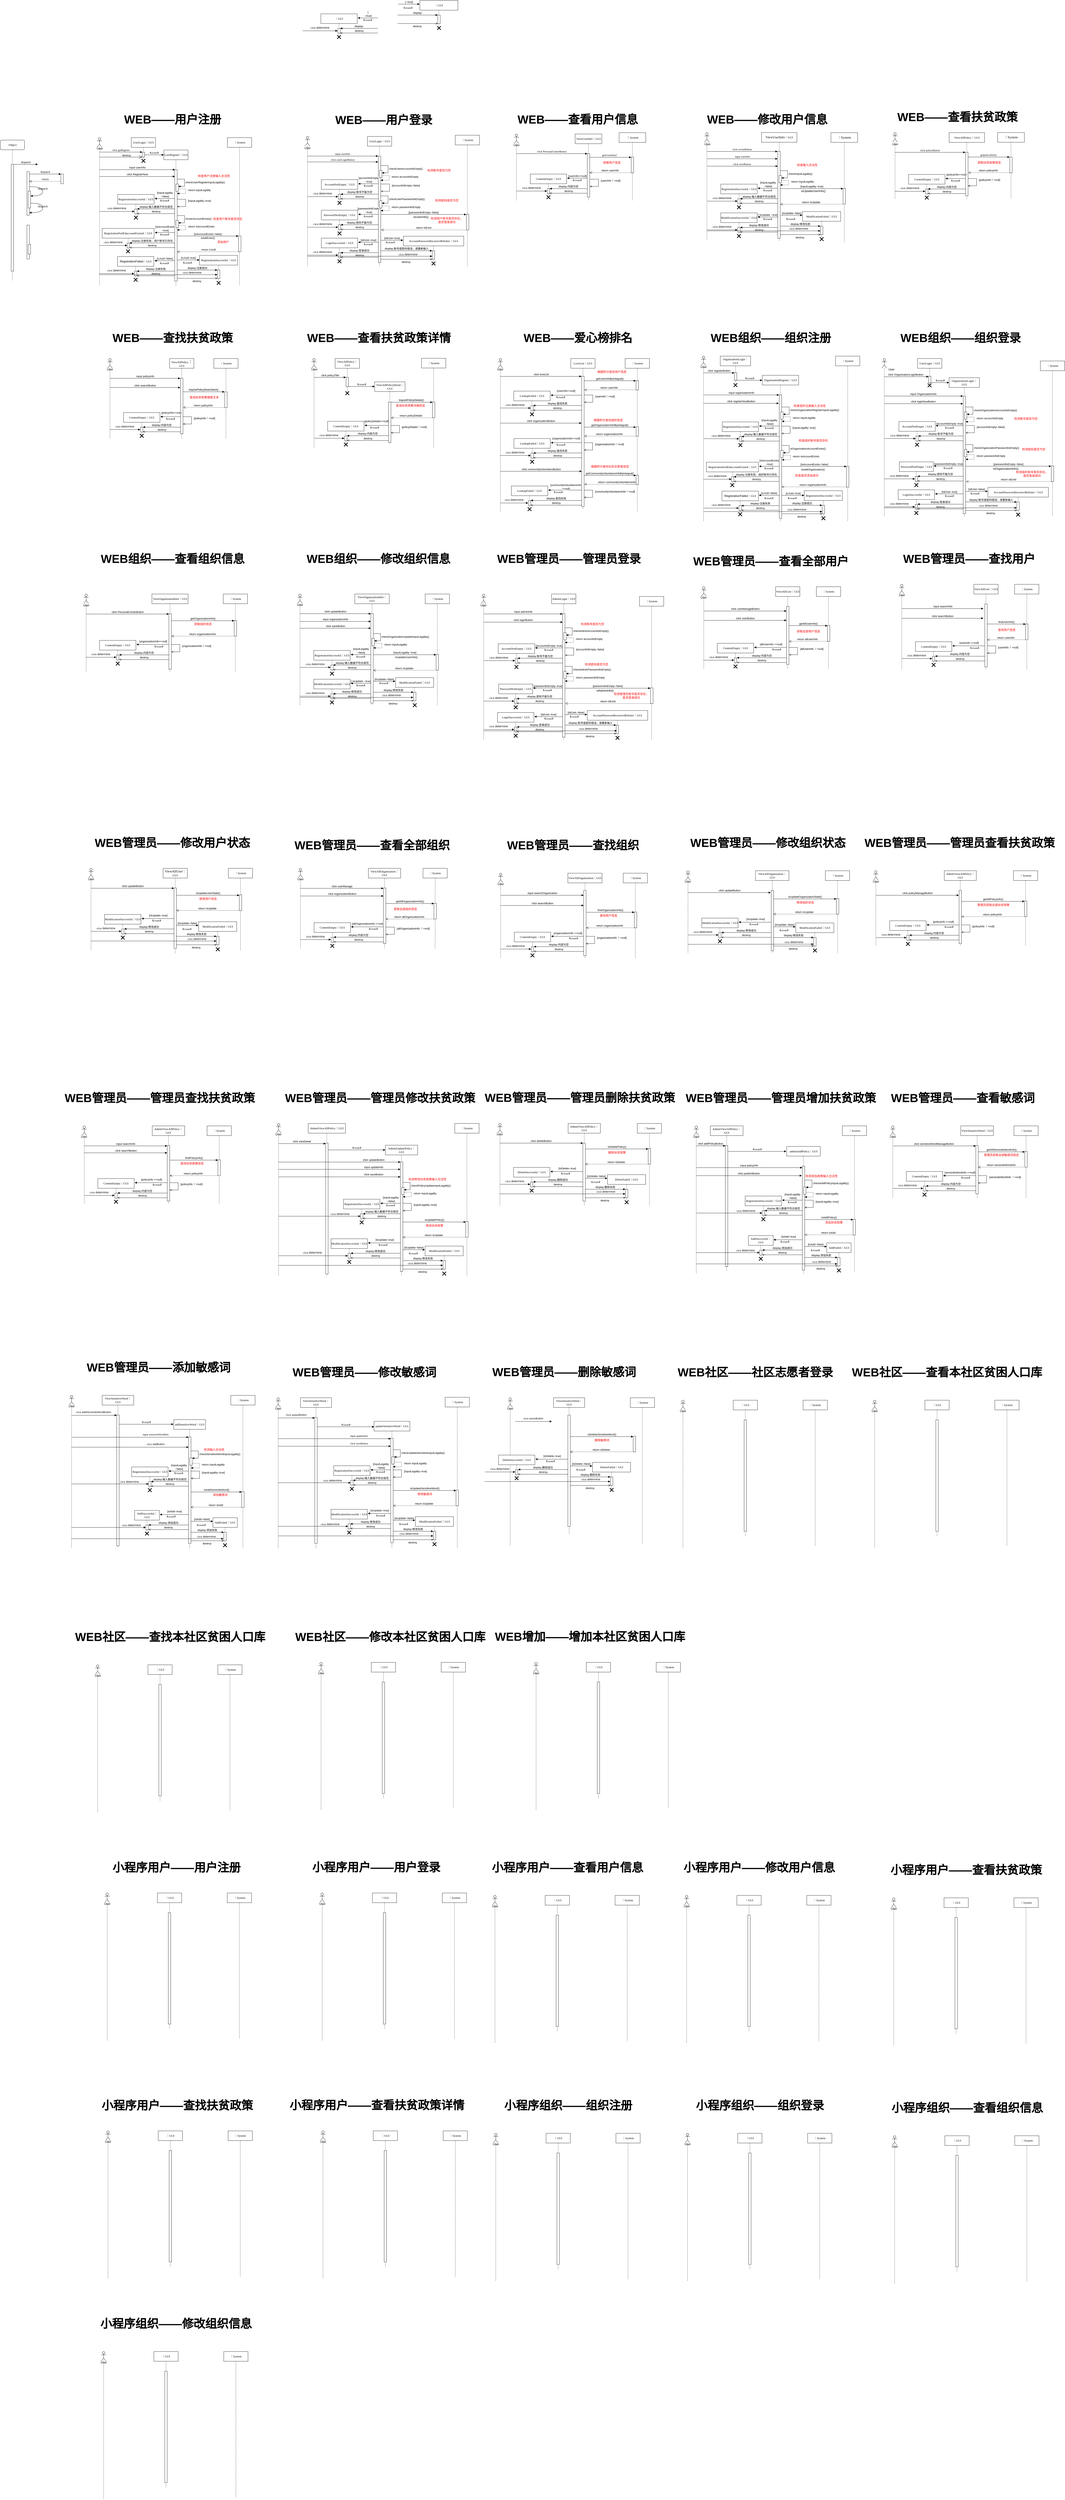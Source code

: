 <mxfile version="24.7.12" pages="2">
  <diagram name="9899需求序列图" id="13e1069c-82ec-6db2-03f1-153e76fe0fe0">
    <mxGraphModel dx="427" dy="1042" grid="1" gridSize="10" guides="1" tooltips="1" connect="1" arrows="1" fold="1" page="1" pageScale="1" pageWidth="1100" pageHeight="850" background="none" math="0" shadow="0">
      <root>
        <mxCell id="0" />
        <mxCell id="1" parent="0" />
        <mxCell id="7baba1c4bc27f4b0-8" value=":Object" style="shape=umlLifeline;perimeter=lifelinePerimeter;whiteSpace=wrap;html=1;container=1;collapsible=0;recursiveResize=0;outlineConnect=0;rounded=1;shadow=0;comic=0;labelBackgroundColor=none;strokeWidth=1;fontFamily=Verdana;fontSize=12;align=center;" parent="1" vertex="1">
          <mxGeometry y="80" width="100" height="580" as="geometry" />
        </mxCell>
        <mxCell id="7baba1c4bc27f4b0-9" value="" style="html=1;points=[];perimeter=orthogonalPerimeter;rounded=0;shadow=0;comic=0;labelBackgroundColor=none;strokeWidth=1;fontFamily=Verdana;fontSize=12;align=center;" parent="7baba1c4bc27f4b0-8" vertex="1">
          <mxGeometry x="45" y="100" width="10" height="440" as="geometry" />
        </mxCell>
        <mxCell id="7baba1c4bc27f4b0-16" value="" style="html=1;points=[];perimeter=orthogonalPerimeter;rounded=0;shadow=0;comic=0;labelBackgroundColor=none;strokeWidth=1;fontFamily=Verdana;fontSize=12;align=center;" parent="1" vertex="1">
          <mxGeometry x="110" y="210" width="10" height="180" as="geometry" />
        </mxCell>
        <mxCell id="7baba1c4bc27f4b0-19" value="" style="html=1;points=[];perimeter=orthogonalPerimeter;rounded=0;shadow=0;comic=0;labelBackgroundColor=none;strokeWidth=1;fontFamily=Verdana;fontSize=12;align=center;" parent="1" vertex="1">
          <mxGeometry x="250" y="220" width="10" height="40" as="geometry" />
        </mxCell>
        <mxCell id="7baba1c4bc27f4b0-20" value="dispatch" style="html=1;verticalAlign=bottom;endArrow=block;entryX=0;entryY=0;labelBackgroundColor=none;fontFamily=Verdana;fontSize=12;edgeStyle=elbowEdgeStyle;elbow=vertical;" parent="1" source="7baba1c4bc27f4b0-16" target="7baba1c4bc27f4b0-19" edge="1">
          <mxGeometry relative="1" as="geometry">
            <mxPoint x="175" y="220" as="sourcePoint" />
          </mxGeometry>
        </mxCell>
        <mxCell id="7baba1c4bc27f4b0-21" value="return" style="html=1;verticalAlign=bottom;endArrow=open;dashed=1;endSize=8;labelBackgroundColor=none;fontFamily=Verdana;fontSize=12;edgeStyle=elbowEdgeStyle;elbow=vertical;" parent="1" source="7baba1c4bc27f4b0-19" target="7baba1c4bc27f4b0-16" edge="1">
          <mxGeometry relative="1" as="geometry">
            <mxPoint x="175" y="296" as="targetPoint" />
            <Array as="points">
              <mxPoint x="195" y="250" />
              <mxPoint x="225" y="250" />
            </Array>
          </mxGeometry>
        </mxCell>
        <mxCell id="7baba1c4bc27f4b0-22" value="" style="html=1;points=[];perimeter=orthogonalPerimeter;rounded=0;shadow=0;comic=0;labelBackgroundColor=none;strokeWidth=1;fontFamily=Verdana;fontSize=12;align=center;" parent="1" vertex="1">
          <mxGeometry x="110" y="430" width="10" height="140" as="geometry" />
        </mxCell>
        <mxCell id="7baba1c4bc27f4b0-11" value="dispatch" style="html=1;verticalAlign=bottom;endArrow=block;entryX=0;entryY=0;labelBackgroundColor=none;fontFamily=Verdana;fontSize=12;edgeStyle=elbowEdgeStyle;elbow=vertical;" parent="1" source="7baba1c4bc27f4b0-9" edge="1">
          <mxGeometry relative="1" as="geometry">
            <mxPoint x="110" y="190" as="sourcePoint" />
            <mxPoint x="155" y="180" as="targetPoint" />
          </mxGeometry>
        </mxCell>
        <mxCell id="7baba1c4bc27f4b0-34" value="" style="html=1;points=[];perimeter=orthogonalPerimeter;rounded=0;shadow=0;comic=0;labelBackgroundColor=none;strokeWidth=1;fontFamily=Verdana;fontSize=12;align=center;" parent="1" vertex="1">
          <mxGeometry x="115" y="290" width="10" height="70" as="geometry" />
        </mxCell>
        <mxCell id="7baba1c4bc27f4b0-35" value="dispatch" style="html=1;verticalAlign=bottom;endArrow=block;labelBackgroundColor=none;fontFamily=Verdana;fontSize=12;elbow=vertical;edgeStyle=orthogonalEdgeStyle;curved=1;entryX=1;entryY=0.286;entryPerimeter=0;exitX=1.038;exitY=0.345;exitPerimeter=0;" parent="1" source="7baba1c4bc27f4b0-16" target="7baba1c4bc27f4b0-34" edge="1">
          <mxGeometry relative="1" as="geometry">
            <mxPoint x="-10" y="220" as="sourcePoint" />
            <mxPoint x="120" y="220" as="targetPoint" />
            <Array as="points">
              <mxPoint x="175" y="272" />
              <mxPoint x="175" y="310" />
            </Array>
          </mxGeometry>
        </mxCell>
        <mxCell id="7baba1c4bc27f4b0-36" value="dispatch" style="html=1;verticalAlign=bottom;endArrow=block;labelBackgroundColor=none;fontFamily=Verdana;fontSize=12;elbow=vertical;edgeStyle=orthogonalEdgeStyle;curved=1;exitX=1.066;exitY=0.713;exitPerimeter=0;" parent="1" source="7baba1c4bc27f4b0-34" edge="1">
          <mxGeometry relative="1" as="geometry">
            <mxPoint x="135.333" y="340" as="sourcePoint" />
            <mxPoint x="120" y="379" as="targetPoint" />
            <Array as="points">
              <mxPoint x="175" y="340" />
              <mxPoint x="175" y="379" />
            </Array>
          </mxGeometry>
        </mxCell>
        <mxCell id="7baba1c4bc27f4b0-37" value="" style="html=1;points=[];perimeter=orthogonalPerimeter;rounded=0;shadow=0;comic=0;labelBackgroundColor=none;strokeWidth=1;fontFamily=Verdana;fontSize=12;align=center;" parent="1" vertex="1">
          <mxGeometry x="115" y="510" width="10" height="40" as="geometry" />
        </mxCell>
        <mxCell id="dKDymttxxlob6EriKpyw-1" value="" style="shape=umlLifeline;perimeter=lifelinePerimeter;whiteSpace=wrap;html=1;container=1;dropTarget=0;collapsible=0;recursiveResize=0;outlineConnect=0;portConstraint=eastwest;newEdgeStyle={&quot;curved&quot;:0,&quot;rounded&quot;:0};participant=umlActor;" parent="1" vertex="1">
          <mxGeometry x="399" y="70" width="20" height="610" as="geometry" />
        </mxCell>
        <mxCell id="oTFlbFTRBiyo8Uv9YIAy-1" value="User" style="text;html=1;align=center;verticalAlign=middle;resizable=0;points=[];autosize=1;strokeColor=none;fillColor=none;" parent="1" vertex="1">
          <mxGeometry x="385" y="100" width="50" height="30" as="geometry" />
        </mxCell>
        <mxCell id="oTFlbFTRBiyo8Uv9YIAy-3" value="&lt;font style=&quot;font-size: 12px;&quot; face=&quot;Verdana&quot;&gt;UserLogin：GUI&lt;/font&gt;" style="shape=umlLifeline;perimeter=lifelinePerimeter;whiteSpace=wrap;html=1;container=1;dropTarget=0;collapsible=0;recursiveResize=0;outlineConnect=0;portConstraint=eastwest;newEdgeStyle={&quot;curved&quot;:0,&quot;rounded&quot;:0};" parent="1" vertex="1">
          <mxGeometry x="540" y="70" width="100" height="100" as="geometry" />
        </mxCell>
        <mxCell id="oTFlbFTRBiyo8Uv9YIAy-15" value="" style="shape=umlDestroy;whiteSpace=wrap;html=1;strokeWidth=3;targetShapes=umlLifeline;" parent="oTFlbFTRBiyo8Uv9YIAy-3" vertex="1">
          <mxGeometry x="42.5" y="88" width="15" height="15" as="geometry" />
        </mxCell>
        <mxCell id="oTFlbFTRBiyo8Uv9YIAy-5" value="" style="html=1;points=[];perimeter=orthogonalPerimeter;rounded=0;shadow=0;comic=0;labelBackgroundColor=none;strokeWidth=1;fontFamily=Verdana;fontSize=12;align=center;" parent="1" vertex="1">
          <mxGeometry x="585" y="130" width="10" height="20" as="geometry" />
        </mxCell>
        <mxCell id="oTFlbFTRBiyo8Uv9YIAy-7" value="&lt;font style=&quot;font-size: 11px;&quot;&gt;click&amp;nbsp;goRegister&lt;/font&gt;" style="html=1;verticalAlign=bottom;endArrow=block;entryX=0;entryY=0;labelBackgroundColor=none;fontFamily=Verdana;fontSize=12;edgeStyle=elbowEdgeStyle;elbow=vertical;" parent="1" source="dKDymttxxlob6EriKpyw-1" edge="1">
          <mxGeometry relative="1" as="geometry">
            <mxPoint x="480" y="130" as="sourcePoint" />
            <mxPoint x="585" y="129.5" as="targetPoint" />
          </mxGeometry>
        </mxCell>
        <mxCell id="oTFlbFTRBiyo8Uv9YIAy-8" value="&lt;p class=&quot;MsoNormal&quot;&gt;&lt;font style=&quot;font-size: 12px;&quot; face=&quot;Verdana&quot;&gt;UserRegister：GUI&lt;/font&gt;&lt;/p&gt;" style="shape=umlLifeline;perimeter=lifelinePerimeter;whiteSpace=wrap;html=1;container=1;dropTarget=0;collapsible=0;recursiveResize=0;outlineConnect=0;portConstraint=eastwest;newEdgeStyle={&quot;curved&quot;:0,&quot;rounded&quot;:0};" parent="1" vertex="1">
          <mxGeometry x="674" y="121" width="100" height="559" as="geometry" />
        </mxCell>
        <mxCell id="oTFlbFTRBiyo8Uv9YIAy-13" value="" style="html=1;points=[[0,0,0,0,5],[0,1,0,0,-5],[1,0,0,0,5],[1,1,0,0,-5]];perimeter=orthogonalPerimeter;outlineConnect=0;targetShapes=umlLifeline;portConstraint=eastwest;newEdgeStyle={&quot;curved&quot;:0,&quot;rounded&quot;:0};" parent="oTFlbFTRBiyo8Uv9YIAy-8" vertex="1">
          <mxGeometry x="45" y="81" width="10" height="459" as="geometry" />
        </mxCell>
        <mxCell id="oTFlbFTRBiyo8Uv9YIAy-17" value="" style="html=1;points=[[0,0,0,0,5],[0,1,0,0,-5],[1,0,0,0,5],[1,1,0,0,-5]];perimeter=orthogonalPerimeter;outlineConnect=0;targetShapes=umlLifeline;portConstraint=eastwest;newEdgeStyle={&quot;curved&quot;:0,&quot;rounded&quot;:0};" parent="oTFlbFTRBiyo8Uv9YIAy-8" vertex="1">
          <mxGeometry x="50" y="140" width="10" height="30" as="geometry" />
        </mxCell>
        <mxCell id="oTFlbFTRBiyo8Uv9YIAy-18" value="checkUserRegisterInputLegality()" style="html=1;align=left;spacingLeft=2;endArrow=block;rounded=0;edgeStyle=orthogonalEdgeStyle;curved=0;rounded=0;" parent="oTFlbFTRBiyo8Uv9YIAy-8" target="oTFlbFTRBiyo8Uv9YIAy-17" edge="1">
          <mxGeometry x="0.005" relative="1" as="geometry">
            <mxPoint x="55" y="120" as="sourcePoint" />
            <Array as="points">
              <mxPoint x="85" y="150" />
            </Array>
            <mxPoint as="offset" />
          </mxGeometry>
        </mxCell>
        <mxCell id="oTFlbFTRBiyo8Uv9YIAy-9" value="" style="endArrow=open;endFill=1;endSize=12;html=1;rounded=0;" parent="1" source="dKDymttxxlob6EriKpyw-1" edge="1">
          <mxGeometry width="160" relative="1" as="geometry">
            <mxPoint x="470" y="150" as="sourcePoint" />
            <mxPoint x="585" y="150" as="targetPoint" />
          </mxGeometry>
        </mxCell>
        <mxCell id="oTFlbFTRBiyo8Uv9YIAy-10" value="&lt;font style=&quot;font-size: 11px;&quot;&gt;destroy&lt;/font&gt;" style="text;html=1;align=center;verticalAlign=middle;resizable=0;points=[];autosize=1;strokeColor=none;fillColor=none;" parent="1" vertex="1">
          <mxGeometry x="490" y="128" width="60" height="30" as="geometry" />
        </mxCell>
        <mxCell id="oTFlbFTRBiyo8Uv9YIAy-11" value="&lt;font style=&quot;font-size: 11px;&quot;&gt;《create》&lt;/font&gt;" style="html=1;verticalAlign=bottom;endArrow=block;entryX=0;entryY=0;labelBackgroundColor=none;fontFamily=Verdana;fontSize=12;edgeStyle=elbowEdgeStyle;elbow=vertical;exitX=0.95;exitY=0.545;exitDx=0;exitDy=0;exitPerimeter=0;" parent="1" source="oTFlbFTRBiyo8Uv9YIAy-5" edge="1">
          <mxGeometry x="0.004" relative="1" as="geometry">
            <mxPoint x="610" y="141" as="sourcePoint" />
            <mxPoint x="674" y="140.93" as="targetPoint" />
            <mxPoint as="offset" />
          </mxGeometry>
        </mxCell>
        <mxCell id="oTFlbFTRBiyo8Uv9YIAy-12" value="&lt;p class=&quot;MsoNormal&quot;&gt;&lt;font style=&quot;font-size: 12px;&quot; face=&quot;Verdana&quot;&gt;：System&lt;/font&gt;&lt;/p&gt;" style="shape=umlLifeline;perimeter=lifelinePerimeter;whiteSpace=wrap;html=1;container=1;dropTarget=0;collapsible=0;recursiveResize=0;outlineConnect=0;portConstraint=eastwest;newEdgeStyle={&quot;curved&quot;:0,&quot;rounded&quot;:0};" parent="1" vertex="1">
          <mxGeometry x="936" y="70" width="100" height="610" as="geometry" />
        </mxCell>
        <mxCell id="oTFlbFTRBiyo8Uv9YIAy-14" value="&lt;font face=&quot;Helvetica&quot; style=&quot;font-size: 11px;&quot;&gt;input&amp;nbsp;userInfo&lt;/font&gt;" style="html=1;verticalAlign=bottom;endArrow=block;entryX=0;entryY=0;labelBackgroundColor=none;fontFamily=Verdana;fontSize=12;edgeStyle=elbowEdgeStyle;elbow=vertical;" parent="1" source="dKDymttxxlob6EriKpyw-1" edge="1">
          <mxGeometry x="0.001" relative="1" as="geometry">
            <mxPoint x="469.5" y="202" as="sourcePoint" />
            <mxPoint x="720" y="202" as="targetPoint" />
            <mxPoint as="offset" />
          </mxGeometry>
        </mxCell>
        <mxCell id="oTFlbFTRBiyo8Uv9YIAy-16" value="&lt;font face=&quot;Helvetica&quot; style=&quot;font-size: 11px;&quot;&gt;click&amp;nbsp;RegisterNow&lt;/font&gt;" style="html=1;verticalAlign=bottom;endArrow=block;entryX=0;entryY=0;labelBackgroundColor=none;fontFamily=Verdana;fontSize=12;edgeStyle=elbowEdgeStyle;elbow=vertical;" parent="1" source="dKDymttxxlob6EriKpyw-1" edge="1">
          <mxGeometry x="0.0" relative="1" as="geometry">
            <mxPoint x="469" y="230.14" as="sourcePoint" />
            <mxPoint x="719.5" y="230.14" as="targetPoint" />
            <mxPoint as="offset" />
          </mxGeometry>
        </mxCell>
        <mxCell id="oTFlbFTRBiyo8Uv9YIAy-19" value="return&amp;nbsp;inputLegality" style="html=1;align=left;spacingLeft=2;endArrow=block;rounded=0;edgeStyle=orthogonalEdgeStyle;curved=0;rounded=0;dashed=1;" parent="1" target="oTFlbFTRBiyo8Uv9YIAy-13" edge="1">
          <mxGeometry x="-0.179" y="6" relative="1" as="geometry">
            <mxPoint x="734" y="281" as="sourcePoint" />
            <Array as="points">
              <mxPoint x="764" y="281" />
              <mxPoint x="764" y="300" />
            </Array>
            <mxPoint x="739" y="311" as="targetPoint" />
            <mxPoint as="offset" />
          </mxGeometry>
        </mxCell>
        <mxCell id="oTFlbFTRBiyo8Uv9YIAy-20" value="&lt;span style=&quot;font-family: Helvetica; font-size: 11px; text-align: left; background-color: rgb(255, 255, 255);&quot;&gt;[isAccountExists--false]&lt;/span&gt;" style="html=1;verticalAlign=bottom;endArrow=block;labelBackgroundColor=none;fontFamily=Verdana;fontSize=12;edgeStyle=elbowEdgeStyle;elbow=vertical;entryX=-0.071;entryY=0.008;entryDx=0;entryDy=0;entryPerimeter=0;" parent="1" target="oTFlbFTRBiyo8Uv9YIAy-47" edge="1">
          <mxGeometry x="-0.001" relative="1" as="geometry">
            <mxPoint x="729" y="475" as="sourcePoint" />
            <mxPoint x="880" y="475" as="targetPoint" />
            <mxPoint as="offset" />
          </mxGeometry>
        </mxCell>
        <mxCell id="oTFlbFTRBiyo8Uv9YIAy-21" value="&lt;span style=&quot;font-family: Helvetica; font-size: 11px; text-align: left; background-color: rgb(255, 255, 255);&quot;&gt;[inputLegality&lt;/span&gt;&lt;div&gt;&lt;span style=&quot;font-family: Helvetica; font-size: 11px; text-align: left; background-color: rgb(255, 255, 255);&quot;&gt;--false]&lt;/span&gt;&lt;/div&gt;" style="html=1;verticalAlign=bottom;endArrow=block;labelBackgroundColor=none;fontFamily=Verdana;fontSize=12;edgeStyle=elbowEdgeStyle;elbow=vertical;entryX=1.014;entryY=0.176;entryDx=0;entryDy=0;entryPerimeter=0;" parent="1" source="oTFlbFTRBiyo8Uv9YIAy-13" target="oTFlbFTRBiyo8Uv9YIAy-27" edge="1">
          <mxGeometry x="-0.009" relative="1" as="geometry">
            <mxPoint x="700" y="325" as="sourcePoint" />
            <mxPoint x="650" y="325" as="targetPoint" />
            <mxPoint as="offset" />
          </mxGeometry>
        </mxCell>
        <mxCell id="oTFlbFTRBiyo8Uv9YIAy-22" value="" style="html=1;points=[[0,0,0,0,5],[0,1,0,0,-5],[1,0,0,0,5],[1,1,0,0,-5]];perimeter=orthogonalPerimeter;outlineConnect=0;targetShapes=umlLifeline;portConstraint=eastwest;newEdgeStyle={&quot;curved&quot;:0,&quot;rounded&quot;:0};" parent="1" vertex="1">
          <mxGeometry x="724" y="411" width="10" height="30" as="geometry" />
        </mxCell>
        <mxCell id="oTFlbFTRBiyo8Uv9YIAy-23" value="isUserAccountExists()" style="html=1;align=left;spacingLeft=2;endArrow=block;rounded=0;edgeStyle=orthogonalEdgeStyle;curved=0;rounded=0;" parent="1" target="oTFlbFTRBiyo8Uv9YIAy-22" edge="1">
          <mxGeometry x="0.004" relative="1" as="geometry">
            <mxPoint x="729" y="391" as="sourcePoint" />
            <Array as="points">
              <mxPoint x="759" y="421" />
            </Array>
            <mxPoint as="offset" />
          </mxGeometry>
        </mxCell>
        <mxCell id="oTFlbFTRBiyo8Uv9YIAy-25" value="[inputLegality--true]" style="html=1;align=left;spacingLeft=2;endArrow=open;rounded=0;edgeStyle=orthogonalEdgeStyle;curved=0;rounded=0;endFill=0;" parent="1" edge="1">
          <mxGeometry x="-0.177" y="6" relative="1" as="geometry">
            <mxPoint x="729" y="323.989" as="sourcePoint" />
            <Array as="points">
              <mxPoint x="764" y="324" />
              <mxPoint x="764" y="354" />
            </Array>
            <mxPoint x="729" y="354" as="targetPoint" />
            <mxPoint as="offset" />
          </mxGeometry>
        </mxCell>
        <mxCell id="oTFlbFTRBiyo8Uv9YIAy-27" value="&lt;font face=&quot;Verdana&quot; style=&quot;font-size: 12px;&quot;&gt;&lt;span style=&quot;background-color: initial;&quot;&gt;RegistrationSuccessful&lt;/span&gt;：GUI&lt;/font&gt;" style="shape=umlLifeline;perimeter=lifelinePerimeter;whiteSpace=wrap;html=1;container=1;dropTarget=0;collapsible=0;recursiveResize=0;outlineConnect=0;portConstraint=eastwest;newEdgeStyle={&quot;curved&quot;:0,&quot;rounded&quot;:0};" parent="1" vertex="1">
          <mxGeometry x="484" y="304" width="150" height="96" as="geometry" />
        </mxCell>
        <mxCell id="oTFlbFTRBiyo8Uv9YIAy-28" value="" style="shape=umlDestroy;whiteSpace=wrap;html=1;strokeWidth=3;targetShapes=umlLifeline;" parent="oTFlbFTRBiyo8Uv9YIAy-27" vertex="1">
          <mxGeometry x="67.5" y="88" width="15" height="15" as="geometry" />
        </mxCell>
        <mxCell id="oTFlbFTRBiyo8Uv9YIAy-29" value="" style="html=1;points=[];perimeter=orthogonalPerimeter;rounded=0;shadow=0;comic=0;labelBackgroundColor=none;strokeWidth=1;fontFamily=Verdana;fontSize=12;align=center;" parent="1" vertex="1">
          <mxGeometry x="554" y="364" width="10" height="20" as="geometry" />
        </mxCell>
        <mxCell id="oTFlbFTRBiyo8Uv9YIAy-32" value="&lt;span style=&quot;font-family: Verdana; font-size: 11px;&quot;&gt;《create》&lt;/span&gt;" style="text;html=1;align=center;verticalAlign=middle;resizable=0;points=[];autosize=1;strokeColor=none;fillColor=none;" parent="1" vertex="1">
          <mxGeometry x="637" y="314" width="80" height="30" as="geometry" />
        </mxCell>
        <mxCell id="oTFlbFTRBiyo8Uv9YIAy-33" value="&lt;font face=&quot;Helvetica&quot; style=&quot;font-size: 11px;&quot;&gt;display:输入数据不符合规范&lt;/font&gt;" style="html=1;verticalAlign=bottom;endArrow=block;entryX=0;entryY=0;labelBackgroundColor=none;fontFamily=Verdana;fontSize=12;edgeStyle=elbowEdgeStyle;elbow=vertical;" parent="1" source="oTFlbFTRBiyo8Uv9YIAy-13" edge="1">
          <mxGeometry x="0.0" relative="1" as="geometry">
            <mxPoint x="679.25" y="363.58" as="sourcePoint" />
            <mxPoint x="564" y="363.58" as="targetPoint" />
            <mxPoint as="offset" />
          </mxGeometry>
        </mxCell>
        <mxCell id="oTFlbFTRBiyo8Uv9YIAy-34" value="&lt;font style=&quot;font-size: 11px;&quot; face=&quot;Helvetica&quot;&gt;destroy&lt;/font&gt;" style="html=1;verticalAlign=bottom;endArrow=open;entryX=0;entryY=0;labelBackgroundColor=none;fontFamily=Verdana;fontSize=12;edgeStyle=elbowEdgeStyle;elbow=vertical;endFill=0;" parent="1" source="oTFlbFTRBiyo8Uv9YIAy-13" edge="1">
          <mxGeometry x="0.0" relative="1" as="geometry">
            <mxPoint x="679.25" y="383" as="sourcePoint" />
            <mxPoint x="564" y="383" as="targetPoint" />
            <mxPoint as="offset" />
          </mxGeometry>
        </mxCell>
        <mxCell id="oTFlbFTRBiyo8Uv9YIAy-35" value="&lt;font style=&quot;font-size: 11px;&quot;&gt;click&amp;nbsp;&lt;/font&gt;&lt;span style=&quot;color: rgb(17, 17, 17); text-align: left; text-wrap: wrap; background-color: rgb(255, 255, 255);&quot;&gt;&lt;font style=&quot;font-size: 12px;&quot; face=&quot;Helvetica&quot;&gt;determine&lt;/font&gt;&lt;/span&gt;" style="html=1;verticalAlign=bottom;endArrow=block;entryX=0;entryY=0;labelBackgroundColor=none;fontFamily=Verdana;fontSize=12;edgeStyle=elbowEdgeStyle;elbow=vertical;" parent="1" source="dKDymttxxlob6EriKpyw-1" edge="1">
          <mxGeometry x="-0.025" y="4" relative="1" as="geometry">
            <mxPoint x="478" y="374.25" as="sourcePoint" />
            <mxPoint x="553" y="373.75" as="targetPoint" />
            <mxPoint as="offset" />
          </mxGeometry>
        </mxCell>
        <mxCell id="oTFlbFTRBiyo8Uv9YIAy-36" value="return&amp;nbsp;isAccountExists" style="html=1;align=left;spacingLeft=2;endArrow=block;rounded=0;edgeStyle=orthogonalEdgeStyle;curved=0;rounded=0;dashed=1;" parent="1" edge="1">
          <mxGeometry x="-0.177" y="6" relative="1" as="geometry">
            <mxPoint x="734" y="431" as="sourcePoint" />
            <Array as="points">
              <mxPoint x="764" y="431" />
              <mxPoint x="764" y="450" />
            </Array>
            <mxPoint x="729" y="450" as="targetPoint" />
            <mxPoint as="offset" />
          </mxGeometry>
        </mxCell>
        <mxCell id="oTFlbFTRBiyo8Uv9YIAy-37" value="&lt;span style=&quot;font-family: Helvetica; font-size: 11px; text-align: left; background-color: rgb(255, 255, 255);&quot;&gt;[isA&lt;/span&gt;&lt;span style=&quot;font-family: Helvetica; font-size: 11px; text-align: left; background-color: rgb(255, 255, 255);&quot;&gt;ccountExists&lt;/span&gt;&lt;div&gt;&lt;span style=&quot;font-family: Helvetica; font-size: 11px; text-align: left; background-color: rgb(255, 255, 255);&quot;&gt;--true]&lt;/span&gt;&lt;/div&gt;" style="html=1;verticalAlign=bottom;endArrow=block;labelBackgroundColor=none;fontFamily=Verdana;fontSize=12;edgeStyle=elbowEdgeStyle;elbow=vertical;entryX=1.014;entryY=0.176;entryDx=0;entryDy=0;entryPerimeter=0;" parent="1" target="oTFlbFTRBiyo8Uv9YIAy-38" edge="1">
          <mxGeometry x="-0.009" relative="1" as="geometry">
            <mxPoint x="719" y="461" as="sourcePoint" />
            <mxPoint x="650" y="465" as="targetPoint" />
            <mxPoint as="offset" />
          </mxGeometry>
        </mxCell>
        <mxCell id="oTFlbFTRBiyo8Uv9YIAy-38" value="&lt;span style=&quot;background-color: initial;&quot;&gt;&lt;font style=&quot;font-size: 12px;&quot; face=&quot;Verdana&quot;&gt;RegistrationFailEdaccountExisted&lt;/font&gt;&lt;/span&gt;&lt;font face=&quot;Verdana&quot; style=&quot;font-size: 12px;&quot;&gt;：GUI&lt;/font&gt;" style="shape=umlLifeline;perimeter=lifelinePerimeter;whiteSpace=wrap;html=1;container=1;dropTarget=0;collapsible=0;recursiveResize=0;outlineConnect=0;portConstraint=eastwest;newEdgeStyle={&quot;curved&quot;:0,&quot;rounded&quot;:0};" parent="1" vertex="1">
          <mxGeometry x="420" y="444" width="214" height="96" as="geometry" />
        </mxCell>
        <mxCell id="oTFlbFTRBiyo8Uv9YIAy-39" value="" style="shape=umlDestroy;whiteSpace=wrap;html=1;strokeWidth=3;targetShapes=umlLifeline;" parent="oTFlbFTRBiyo8Uv9YIAy-38" vertex="1">
          <mxGeometry x="99" y="87" width="15" height="15" as="geometry" />
        </mxCell>
        <mxCell id="oTFlbFTRBiyo8Uv9YIAy-40" value="" style="html=1;points=[];perimeter=orthogonalPerimeter;rounded=0;shadow=0;comic=0;labelBackgroundColor=none;strokeWidth=1;fontFamily=Verdana;fontSize=12;align=center;" parent="1" vertex="1">
          <mxGeometry x="523" y="504" width="10" height="20" as="geometry" />
        </mxCell>
        <mxCell id="oTFlbFTRBiyo8Uv9YIAy-41" value="&lt;span style=&quot;font-family: Verdana; font-size: 11px;&quot;&gt;《create》&lt;/span&gt;" style="text;html=1;align=center;verticalAlign=middle;resizable=0;points=[];autosize=1;strokeColor=none;fillColor=none;" parent="1" vertex="1">
          <mxGeometry x="637" y="454" width="80" height="30" as="geometry" />
        </mxCell>
        <mxCell id="oTFlbFTRBiyo8Uv9YIAy-42" value="&lt;font face=&quot;Helvetica&quot; style=&quot;font-size: 11px;&quot;&gt;display:注册失败，用户账号已存在&lt;/font&gt;" style="html=1;verticalAlign=bottom;endArrow=block;entryX=0.987;entryY=0.003;labelBackgroundColor=none;fontFamily=Verdana;fontSize=12;edgeStyle=elbowEdgeStyle;elbow=vertical;entryDx=0;entryDy=0;entryPerimeter=0;" parent="1" target="oTFlbFTRBiyo8Uv9YIAy-40" edge="1">
          <mxGeometry x="0.004" relative="1" as="geometry">
            <mxPoint x="719" y="504" as="sourcePoint" />
            <mxPoint x="564" y="503.58" as="targetPoint" />
            <mxPoint as="offset" />
          </mxGeometry>
        </mxCell>
        <mxCell id="oTFlbFTRBiyo8Uv9YIAy-43" value="&lt;font style=&quot;font-size: 11px;&quot; face=&quot;Helvetica&quot;&gt;destroy&lt;/font&gt;" style="html=1;verticalAlign=bottom;endArrow=open;entryX=1.067;entryY=0.963;labelBackgroundColor=none;fontFamily=Verdana;fontSize=12;edgeStyle=elbowEdgeStyle;elbow=vertical;endFill=0;entryDx=0;entryDy=0;entryPerimeter=0;" parent="1" target="oTFlbFTRBiyo8Uv9YIAy-40" edge="1">
          <mxGeometry x="0.004" relative="1" as="geometry">
            <mxPoint x="719" y="523" as="sourcePoint" />
            <mxPoint x="564" y="523" as="targetPoint" />
            <mxPoint as="offset" />
          </mxGeometry>
        </mxCell>
        <mxCell id="oTFlbFTRBiyo8Uv9YIAy-44" value="&lt;font style=&quot;font-size: 11px;&quot;&gt;click&amp;nbsp;&lt;/font&gt;&lt;span style=&quot;color: rgb(17, 17, 17); text-align: left; text-wrap: wrap; background-color: rgb(255, 255, 255);&quot;&gt;&lt;font style=&quot;font-size: 12px;&quot; face=&quot;Helvetica&quot;&gt;determine&lt;/font&gt;&lt;/span&gt;" style="html=1;verticalAlign=bottom;endArrow=block;labelBackgroundColor=none;fontFamily=Verdana;fontSize=12;edgeStyle=elbowEdgeStyle;elbow=vertical;entryX=0;entryY=0.51;entryDx=0;entryDy=0;entryPerimeter=0;" parent="1" source="dKDymttxxlob6EriKpyw-1" target="oTFlbFTRBiyo8Uv9YIAy-40" edge="1">
          <mxGeometry x="-0.025" y="4" relative="1" as="geometry">
            <mxPoint x="469" y="514" as="sourcePoint" />
            <mxPoint x="500" y="514" as="targetPoint" />
            <mxPoint as="offset" />
          </mxGeometry>
        </mxCell>
        <mxCell id="oTFlbFTRBiyo8Uv9YIAy-46" value="&lt;font style=&quot;font-size: 11px;&quot; face=&quot;Helvetica&quot;&gt;isAddUser()&lt;/font&gt;" style="text;html=1;align=center;verticalAlign=middle;resizable=0;points=[];autosize=1;strokeColor=none;fillColor=none;" parent="1" vertex="1">
          <mxGeometry x="815" y="468" width="80" height="30" as="geometry" />
        </mxCell>
        <mxCell id="oTFlbFTRBiyo8Uv9YIAy-47" value="" style="html=1;points=[];perimeter=orthogonalPerimeter;rounded=0;shadow=0;comic=0;labelBackgroundColor=none;strokeWidth=1;fontFamily=Verdana;fontSize=12;align=center;" parent="1" vertex="1">
          <mxGeometry x="982" y="475" width="10" height="65" as="geometry" />
        </mxCell>
        <mxCell id="oTFlbFTRBiyo8Uv9YIAy-48" value="&lt;span style=&quot;font-family: Helvetica; font-size: 11px; text-align: left; background-color: rgb(255, 255, 255);&quot;&gt;[&lt;/span&gt;isA&lt;span style=&quot;background-color: initial;&quot;&gt;dd&lt;/span&gt;&lt;span style=&quot;background-color: rgb(255, 255, 255); font-family: Helvetica; font-size: 11px; text-align: left;&quot;&gt;--false]&lt;/span&gt;" style="html=1;verticalAlign=bottom;endArrow=block;labelBackgroundColor=none;fontFamily=Verdana;fontSize=12;edgeStyle=elbowEdgeStyle;elbow=vertical;entryX=1.02;entryY=0.172;entryDx=0;entryDy=0;entryPerimeter=0;" parent="1" target="oTFlbFTRBiyo8Uv9YIAy-49" edge="1">
          <mxGeometry x="-0.009" relative="1" as="geometry">
            <mxPoint x="720" y="577" as="sourcePoint" />
            <mxPoint x="637.1" y="576.896" as="targetPoint" />
            <mxPoint as="offset" />
          </mxGeometry>
        </mxCell>
        <mxCell id="oTFlbFTRBiyo8Uv9YIAy-49" value="&lt;span style=&quot;background-color: initial;&quot;&gt;&lt;font style=&quot;font-size: 12px;&quot; face=&quot;Helvetica&quot;&gt;RegistrationFailed&lt;/font&gt;&lt;/span&gt;&lt;font face=&quot;Verdana&quot; style=&quot;font-size: 12px;&quot;&gt;：GUI&lt;/font&gt;" style="shape=umlLifeline;perimeter=lifelinePerimeter;whiteSpace=wrap;html=1;container=1;dropTarget=0;collapsible=0;recursiveResize=0;outlineConnect=0;portConstraint=eastwest;newEdgeStyle={&quot;curved&quot;:0,&quot;rounded&quot;:0};" parent="1" vertex="1">
          <mxGeometry x="483" y="560" width="150" height="96" as="geometry" />
        </mxCell>
        <mxCell id="oTFlbFTRBiyo8Uv9YIAy-50" value="" style="shape=umlDestroy;whiteSpace=wrap;html=1;strokeWidth=3;targetShapes=umlLifeline;" parent="oTFlbFTRBiyo8Uv9YIAy-49" vertex="1">
          <mxGeometry x="67.5" y="88" width="15" height="15" as="geometry" />
        </mxCell>
        <mxCell id="oTFlbFTRBiyo8Uv9YIAy-51" value="" style="html=1;points=[];perimeter=orthogonalPerimeter;rounded=0;shadow=0;comic=0;labelBackgroundColor=none;strokeWidth=1;fontFamily=Verdana;fontSize=12;align=center;" parent="1" vertex="1">
          <mxGeometry x="553" y="620" width="10" height="20" as="geometry" />
        </mxCell>
        <mxCell id="oTFlbFTRBiyo8Uv9YIAy-52" value="&lt;span style=&quot;font-family: Verdana; font-size: 11px;&quot;&gt;《create》&lt;/span&gt;" style="text;html=1;align=center;verticalAlign=middle;resizable=0;points=[];autosize=1;strokeColor=none;fillColor=none;" parent="1" vertex="1">
          <mxGeometry x="636" y="572" width="80" height="30" as="geometry" />
        </mxCell>
        <mxCell id="oTFlbFTRBiyo8Uv9YIAy-53" value="&lt;font face=&quot;Helvetica&quot; style=&quot;font-size: 11px;&quot;&gt;display:注册失败&lt;/font&gt;" style="html=1;verticalAlign=bottom;endArrow=block;entryX=0;entryY=0;labelBackgroundColor=none;fontFamily=Verdana;fontSize=12;edgeStyle=elbowEdgeStyle;elbow=vertical;" parent="1" edge="1">
          <mxGeometry x="0.0" relative="1" as="geometry">
            <mxPoint x="718" y="620" as="sourcePoint" />
            <mxPoint x="563" y="619.58" as="targetPoint" />
            <mxPoint as="offset" />
          </mxGeometry>
        </mxCell>
        <mxCell id="oTFlbFTRBiyo8Uv9YIAy-54" value="&lt;font style=&quot;font-size: 11px;&quot; face=&quot;Helvetica&quot;&gt;destroy&lt;/font&gt;" style="html=1;verticalAlign=bottom;endArrow=open;entryX=0;entryY=0;labelBackgroundColor=none;fontFamily=Verdana;fontSize=12;edgeStyle=elbowEdgeStyle;elbow=vertical;endFill=0;" parent="1" edge="1">
          <mxGeometry x="0.0" relative="1" as="geometry">
            <mxPoint x="718" y="639" as="sourcePoint" />
            <mxPoint x="563" y="639" as="targetPoint" />
            <mxPoint as="offset" />
          </mxGeometry>
        </mxCell>
        <mxCell id="oTFlbFTRBiyo8Uv9YIAy-55" value="&lt;font style=&quot;font-size: 11px;&quot;&gt;click&amp;nbsp;&lt;/font&gt;&lt;span style=&quot;color: rgb(17, 17, 17); text-align: left; text-wrap: wrap; background-color: rgb(255, 255, 255);&quot;&gt;&lt;font style=&quot;font-size: 12px;&quot; face=&quot;Helvetica&quot;&gt;determine&lt;/font&gt;&lt;/span&gt;" style="html=1;verticalAlign=bottom;endArrow=block;entryX=0;entryY=0;labelBackgroundColor=none;fontFamily=Verdana;fontSize=12;edgeStyle=elbowEdgeStyle;elbow=vertical;" parent="1" edge="1">
          <mxGeometry x="-0.025" y="4" relative="1" as="geometry">
            <mxPoint x="408" y="630" as="sourcePoint" />
            <mxPoint x="552" y="629.75" as="targetPoint" />
            <mxPoint as="offset" />
          </mxGeometry>
        </mxCell>
        <mxCell id="oTFlbFTRBiyo8Uv9YIAy-57" value="&lt;font face=&quot;Verdana&quot; style=&quot;font-size: 12px;&quot;&gt;&lt;span style=&quot;background-color: initial;&quot;&gt;RegistrationSuccessful&lt;/span&gt;：GUI&lt;/font&gt;" style="shape=umlLifeline;perimeter=lifelinePerimeter;whiteSpace=wrap;html=1;container=1;dropTarget=0;collapsible=0;recursiveResize=0;outlineConnect=0;portConstraint=eastwest;newEdgeStyle={&quot;curved&quot;:0,&quot;rounded&quot;:0};" parent="1" vertex="1">
          <mxGeometry x="821" y="555" width="157" height="115" as="geometry" />
        </mxCell>
        <mxCell id="oTFlbFTRBiyo8Uv9YIAy-58" value="" style="shape=umlDestroy;whiteSpace=wrap;html=1;strokeWidth=3;targetShapes=umlLifeline;" parent="oTFlbFTRBiyo8Uv9YIAy-57" vertex="1">
          <mxGeometry x="71.5" y="106" width="15" height="15" as="geometry" />
        </mxCell>
        <mxCell id="oTFlbFTRBiyo8Uv9YIAy-59" value="" style="html=1;points=[];perimeter=orthogonalPerimeter;rounded=0;shadow=0;comic=0;labelBackgroundColor=none;strokeWidth=1;fontFamily=Verdana;fontSize=12;align=center;" parent="1" vertex="1">
          <mxGeometry x="895" y="615" width="10" height="35" as="geometry" />
        </mxCell>
        <mxCell id="oTFlbFTRBiyo8Uv9YIAy-60" value="&lt;span style=&quot;font-family: Verdana; font-size: 11px;&quot;&gt;《create》&lt;/span&gt;" style="text;html=1;align=center;verticalAlign=middle;resizable=0;points=[];autosize=1;strokeColor=none;fillColor=none;" parent="1" vertex="1">
          <mxGeometry x="731" y="570" width="80" height="30" as="geometry" />
        </mxCell>
        <mxCell id="oTFlbFTRBiyo8Uv9YIAy-61" value="&lt;font face=&quot;Helvetica&quot; style=&quot;font-size: 11px;&quot;&gt;display:注册成功&lt;/font&gt;" style="html=1;verticalAlign=bottom;endArrow=block;entryX=-0.047;entryY=0.01;labelBackgroundColor=none;fontFamily=Verdana;fontSize=12;edgeStyle=elbowEdgeStyle;elbow=vertical;entryDx=0;entryDy=0;entryPerimeter=0;" parent="1" source="oTFlbFTRBiyo8Uv9YIAy-13" target="oTFlbFTRBiyo8Uv9YIAy-59" edge="1">
          <mxGeometry x="-0.004" relative="1" as="geometry">
            <mxPoint x="733" y="614.58" as="sourcePoint" />
            <mxPoint x="888" y="615" as="targetPoint" />
            <mxPoint as="offset" />
          </mxGeometry>
        </mxCell>
        <mxCell id="oTFlbFTRBiyo8Uv9YIAy-62" value="&lt;font style=&quot;font-size: 11px;&quot; face=&quot;Helvetica&quot;&gt;destroy&lt;/font&gt;" style="html=1;verticalAlign=bottom;endArrow=open;entryX=-0.02;entryY=0.878;labelBackgroundColor=none;fontFamily=Verdana;fontSize=12;edgeStyle=elbowEdgeStyle;elbow=vertical;endFill=0;entryDx=0;entryDy=0;entryPerimeter=0;" parent="1" source="oTFlbFTRBiyo8Uv9YIAy-13" edge="1">
          <mxGeometry x="-0.024" y="-20" relative="1" as="geometry">
            <mxPoint x="734" y="650" as="sourcePoint" />
            <mxPoint x="894.8" y="649.73" as="targetPoint" />
            <mxPoint as="offset" />
          </mxGeometry>
        </mxCell>
        <mxCell id="oTFlbFTRBiyo8Uv9YIAy-63" value="&lt;font style=&quot;font-size: 11px;&quot;&gt;click&amp;nbsp;&lt;/font&gt;&lt;span style=&quot;color: rgb(17, 17, 17); text-align: left; text-wrap: wrap; background-color: rgb(255, 255, 255);&quot;&gt;&lt;font style=&quot;font-size: 12px;&quot; face=&quot;Helvetica&quot;&gt;determine&lt;/font&gt;&lt;/span&gt;" style="html=1;verticalAlign=bottom;endArrow=block;entryX=-0.02;entryY=0.563;labelBackgroundColor=none;fontFamily=Verdana;fontSize=12;edgeStyle=elbowEdgeStyle;elbow=vertical;entryDx=0;entryDy=0;entryPerimeter=0;" parent="1" source="dKDymttxxlob6EriKpyw-1" target="oTFlbFTRBiyo8Uv9YIAy-59" edge="1">
          <mxGeometry x="0.568" relative="1" as="geometry">
            <mxPoint x="744" y="635" as="sourcePoint" />
            <mxPoint x="888" y="634.75" as="targetPoint" />
            <mxPoint as="offset" />
          </mxGeometry>
        </mxCell>
        <mxCell id="oTFlbFTRBiyo8Uv9YIAy-64" value="return isA&lt;span style=&quot;background-color: initial;&quot;&gt;dd&lt;/span&gt;" style="html=1;verticalAlign=bottom;endArrow=open;dashed=1;endSize=8;labelBackgroundColor=none;fontFamily=Verdana;fontSize=12;edgeStyle=elbowEdgeStyle;elbow=vertical;exitX=0.134;exitY=0.959;exitDx=0;exitDy=0;exitPerimeter=0;" parent="1" source="oTFlbFTRBiyo8Uv9YIAy-47" target="oTFlbFTRBiyo8Uv9YIAy-13" edge="1">
          <mxGeometry relative="1" as="geometry">
            <mxPoint x="756" y="540" as="targetPoint" />
            <Array as="points">
              <mxPoint x="831" y="540" />
              <mxPoint x="861" y="540" />
            </Array>
            <mxPoint x="886" y="540" as="sourcePoint" />
          </mxGeometry>
        </mxCell>
        <mxCell id="oTFlbFTRBiyo8Uv9YIAy-65" value="&lt;b&gt;&lt;font style=&quot;font-size: 48px;&quot;&gt;WEB——用户注册&lt;/font&gt;&lt;/b&gt;" style="text;html=1;align=center;verticalAlign=middle;resizable=0;points=[];autosize=1;strokeColor=none;fillColor=none;" parent="1" vertex="1">
          <mxGeometry x="500" y="-40" width="420" height="70" as="geometry" />
        </mxCell>
        <mxCell id="oTFlbFTRBiyo8Uv9YIAy-66" value="&lt;b&gt;&lt;font style=&quot;font-size: 48px;&quot;&gt;WEB——用户登录&lt;/font&gt;&lt;/b&gt;" style="text;html=1;align=center;verticalAlign=middle;resizable=0;points=[];autosize=1;strokeColor=none;fillColor=none;" parent="1" vertex="1">
          <mxGeometry x="1370" y="-38" width="420" height="70" as="geometry" />
        </mxCell>
        <mxCell id="oTFlbFTRBiyo8Uv9YIAy-67" value="" style="shape=umlLifeline;perimeter=lifelinePerimeter;whiteSpace=wrap;html=1;container=1;dropTarget=0;collapsible=0;recursiveResize=0;outlineConnect=0;portConstraint=eastwest;newEdgeStyle={&quot;curved&quot;:0,&quot;rounded&quot;:0};participant=umlActor;" parent="1" vertex="1">
          <mxGeometry x="1256" y="65" width="20" height="535" as="geometry" />
        </mxCell>
        <mxCell id="oTFlbFTRBiyo8Uv9YIAy-68" value="&lt;p class=&quot;MsoNormal&quot;&gt;&lt;font style=&quot;font-size: 12px;&quot; face=&quot;Verdana&quot;&gt;UserLogin：GUI&lt;/font&gt;&lt;/p&gt;" style="shape=umlLifeline;perimeter=lifelinePerimeter;whiteSpace=wrap;html=1;container=1;dropTarget=0;collapsible=0;recursiveResize=0;outlineConnect=0;portConstraint=eastwest;newEdgeStyle={&quot;curved&quot;:0,&quot;rounded&quot;:0};" parent="1" vertex="1">
          <mxGeometry x="1513" y="65" width="100" height="535" as="geometry" />
        </mxCell>
        <mxCell id="oTFlbFTRBiyo8Uv9YIAy-69" value="" style="html=1;points=[[0,0,0,0,5],[0,1,0,0,-5],[1,0,0,0,5],[1,1,0,0,-5]];perimeter=orthogonalPerimeter;outlineConnect=0;targetShapes=umlLifeline;portConstraint=eastwest;newEdgeStyle={&quot;curved&quot;:0,&quot;rounded&quot;:0};" parent="oTFlbFTRBiyo8Uv9YIAy-68" vertex="1">
          <mxGeometry x="45" y="81" width="10" height="439" as="geometry" />
        </mxCell>
        <mxCell id="oTFlbFTRBiyo8Uv9YIAy-70" value="" style="html=1;points=[[0,0,0,0,5],[0,1,0,0,-5],[1,0,0,0,5],[1,1,0,0,-5]];perimeter=orthogonalPerimeter;outlineConnect=0;targetShapes=umlLifeline;portConstraint=eastwest;newEdgeStyle={&quot;curved&quot;:0,&quot;rounded&quot;:0};" parent="oTFlbFTRBiyo8Uv9YIAy-68" vertex="1">
          <mxGeometry x="50" y="140" width="10" height="30" as="geometry" />
        </mxCell>
        <mxCell id="oTFlbFTRBiyo8Uv9YIAy-71" value="checkUserAccountIsEmpty()" style="html=1;align=left;spacingLeft=2;endArrow=block;rounded=0;edgeStyle=orthogonalEdgeStyle;curved=0;rounded=0;" parent="oTFlbFTRBiyo8Uv9YIAy-68" target="oTFlbFTRBiyo8Uv9YIAy-70" edge="1">
          <mxGeometry x="0.012" relative="1" as="geometry">
            <mxPoint x="55" y="120" as="sourcePoint" />
            <Array as="points">
              <mxPoint x="85" y="150" />
            </Array>
            <mxPoint as="offset" />
          </mxGeometry>
        </mxCell>
        <mxCell id="oTFlbFTRBiyo8Uv9YIAy-91" value="" style="html=1;points=[[0,0,0,0,5],[0,1,0,0,-5],[1,0,0,0,5],[1,1,0,0,-5]];perimeter=orthogonalPerimeter;outlineConnect=0;targetShapes=umlLifeline;portConstraint=eastwest;newEdgeStyle={&quot;curved&quot;:0,&quot;rounded&quot;:0};" parent="oTFlbFTRBiyo8Uv9YIAy-68" vertex="1">
          <mxGeometry x="50" y="265" width="10" height="30" as="geometry" />
        </mxCell>
        <mxCell id="oTFlbFTRBiyo8Uv9YIAy-92" value="checkUserPasswordIsEmpty()" style="html=1;align=left;spacingLeft=2;endArrow=block;rounded=0;edgeStyle=orthogonalEdgeStyle;curved=0;rounded=0;" parent="oTFlbFTRBiyo8Uv9YIAy-68" target="oTFlbFTRBiyo8Uv9YIAy-91" edge="1">
          <mxGeometry x="0.017" relative="1" as="geometry">
            <mxPoint x="55" y="245" as="sourcePoint" />
            <Array as="points">
              <mxPoint x="85" y="275" />
            </Array>
            <mxPoint as="offset" />
          </mxGeometry>
        </mxCell>
        <mxCell id="oTFlbFTRBiyo8Uv9YIAy-93" value="return passwordIsEmpty" style="html=1;align=left;spacingLeft=2;endArrow=block;rounded=0;edgeStyle=orthogonalEdgeStyle;curved=0;rounded=0;dashed=1;" parent="oTFlbFTRBiyo8Uv9YIAy-68" edge="1">
          <mxGeometry x="-0.181" y="6" relative="1" as="geometry">
            <mxPoint x="60" y="286.5" as="sourcePoint" />
            <Array as="points">
              <mxPoint x="90" y="286.5" />
              <mxPoint x="90" y="305.5" />
            </Array>
            <mxPoint x="55" y="305.5" as="targetPoint" />
            <mxPoint as="offset" />
          </mxGeometry>
        </mxCell>
        <mxCell id="oTFlbFTRBiyo8Uv9YIAy-72" value="&lt;span style=&quot;font-size: 11px;&quot;&gt;input&amp;nbsp;userInfo&amp;nbsp;&lt;/span&gt;" style="html=1;verticalAlign=bottom;endArrow=block;entryX=0;entryY=0;labelBackgroundColor=none;fontFamily=Verdana;fontSize=12;edgeStyle=elbowEdgeStyle;elbow=vertical;" parent="1" source="oTFlbFTRBiyo8Uv9YIAy-67" edge="1">
          <mxGeometry relative="1" as="geometry">
            <mxPoint x="1380" y="146.5" as="sourcePoint" />
            <mxPoint x="1557" y="146" as="targetPoint" />
          </mxGeometry>
        </mxCell>
        <mxCell id="oTFlbFTRBiyo8Uv9YIAy-73" value="&lt;span style=&quot;font-size: 11px;&quot;&gt;click userLoginButton&amp;nbsp;&lt;/span&gt;" style="html=1;verticalAlign=bottom;endArrow=block;entryX=0;entryY=0;labelBackgroundColor=none;fontFamily=Verdana;fontSize=12;edgeStyle=elbowEdgeStyle;elbow=vertical;" parent="1" source="oTFlbFTRBiyo8Uv9YIAy-67" edge="1">
          <mxGeometry x="0.005" relative="1" as="geometry">
            <mxPoint x="1380" y="170.5" as="sourcePoint" />
            <mxPoint x="1557" y="170" as="targetPoint" />
            <mxPoint as="offset" />
          </mxGeometry>
        </mxCell>
        <mxCell id="oTFlbFTRBiyo8Uv9YIAy-74" value="&lt;font color=&quot;#ff0000&quot;&gt;检查用户注册输入合法性&lt;/font&gt;" style="text;html=1;align=center;verticalAlign=middle;resizable=0;points=[];autosize=1;strokeColor=none;fillColor=none;" parent="1" vertex="1">
          <mxGeometry x="800.12" y="213" width="160" height="30" as="geometry" />
        </mxCell>
        <mxCell id="oTFlbFTRBiyo8Uv9YIAy-75" value="&lt;font color=&quot;#ff0000&quot;&gt;检查用户账号是否存在&lt;/font&gt;" style="text;html=1;align=center;verticalAlign=middle;resizable=0;points=[];autosize=1;strokeColor=none;fillColor=none;" parent="1" vertex="1">
          <mxGeometry x="867" y="390" width="140" height="30" as="geometry" />
        </mxCell>
        <mxCell id="oTFlbFTRBiyo8Uv9YIAy-76" value="&lt;font color=&quot;#ff0000&quot;&gt;添加用户&lt;/font&gt;" style="text;html=1;align=center;verticalAlign=middle;resizable=0;points=[];autosize=1;strokeColor=none;fillColor=none;" parent="1" vertex="1">
          <mxGeometry x="883" y="485" width="70" height="30" as="geometry" />
        </mxCell>
        <mxCell id="oTFlbFTRBiyo8Uv9YIAy-77" value="return accountIsEmpty" style="html=1;align=left;spacingLeft=2;endArrow=block;rounded=0;edgeStyle=orthogonalEdgeStyle;curved=0;rounded=0;dashed=1;" parent="1" edge="1">
          <mxGeometry x="-0.181" y="6" relative="1" as="geometry">
            <mxPoint x="1573" y="226.5" as="sourcePoint" />
            <Array as="points">
              <mxPoint x="1603" y="226.5" />
              <mxPoint x="1603" y="245.5" />
            </Array>
            <mxPoint x="1568" y="245.5" as="targetPoint" />
            <mxPoint as="offset" />
          </mxGeometry>
        </mxCell>
        <mxCell id="oTFlbFTRBiyo8Uv9YIAy-78" value="&lt;span style=&quot;font-family: Helvetica; font-size: 11px; text-align: left; background-color: rgb(255, 255, 255);&quot;&gt;[a&lt;/span&gt;&lt;span style=&quot;font-family: Helvetica; font-size: 11px; text-align: left; background-color: rgb(255, 255, 255);&quot;&gt;ccountIsEmpty&lt;/span&gt;&lt;div&gt;&lt;span style=&quot;font-family: Helvetica; font-size: 11px; text-align: left; background-color: rgb(255, 255, 255);&quot;&gt;--true]&lt;/span&gt;&lt;/div&gt;" style="html=1;verticalAlign=bottom;endArrow=block;labelBackgroundColor=none;fontFamily=Verdana;fontSize=12;edgeStyle=elbowEdgeStyle;elbow=vertical;entryX=1.014;entryY=0.176;entryDx=0;entryDy=0;entryPerimeter=0;" parent="1" target="oTFlbFTRBiyo8Uv9YIAy-79" edge="1">
          <mxGeometry x="-0.009" relative="1" as="geometry">
            <mxPoint x="1558" y="260" as="sourcePoint" />
            <mxPoint x="1489" y="264" as="targetPoint" />
            <mxPoint as="offset" />
          </mxGeometry>
        </mxCell>
        <mxCell id="oTFlbFTRBiyo8Uv9YIAy-79" value="&lt;span style=&quot;background-color: initial;&quot;&gt;&lt;font style=&quot;font-size: 12px;&quot; face=&quot;Verdana&quot;&gt;AccountNotEmpty&lt;/font&gt;&lt;/span&gt;&lt;font face=&quot;Verdana&quot; style=&quot;font-size: 12px;&quot;&gt;：GUI&lt;/font&gt;" style="shape=umlLifeline;perimeter=lifelinePerimeter;whiteSpace=wrap;html=1;container=1;dropTarget=0;collapsible=0;recursiveResize=0;outlineConnect=0;portConstraint=eastwest;newEdgeStyle={&quot;curved&quot;:0,&quot;rounded&quot;:0};" parent="1" vertex="1">
          <mxGeometry x="1323" y="243" width="150" height="96" as="geometry" />
        </mxCell>
        <mxCell id="oTFlbFTRBiyo8Uv9YIAy-80" value="" style="shape=umlDestroy;whiteSpace=wrap;html=1;strokeWidth=3;targetShapes=umlLifeline;" parent="oTFlbFTRBiyo8Uv9YIAy-79" vertex="1">
          <mxGeometry x="67.5" y="88" width="15" height="15" as="geometry" />
        </mxCell>
        <mxCell id="oTFlbFTRBiyo8Uv9YIAy-81" value="" style="html=1;points=[];perimeter=orthogonalPerimeter;rounded=0;shadow=0;comic=0;labelBackgroundColor=none;strokeWidth=1;fontFamily=Verdana;fontSize=12;align=center;" parent="1" vertex="1">
          <mxGeometry x="1393" y="303" width="10" height="20" as="geometry" />
        </mxCell>
        <mxCell id="oTFlbFTRBiyo8Uv9YIAy-82" value="&lt;span style=&quot;font-family: Verdana; font-size: 11px;&quot;&gt;《create》&lt;/span&gt;" style="text;html=1;align=center;verticalAlign=middle;resizable=0;points=[];autosize=1;strokeColor=none;fillColor=none;" parent="1" vertex="1">
          <mxGeometry x="1476" y="253" width="80" height="30" as="geometry" />
        </mxCell>
        <mxCell id="oTFlbFTRBiyo8Uv9YIAy-83" value="&lt;font face=&quot;Helvetica&quot; style=&quot;font-size: 11px;&quot;&gt;display:账号不能为空&lt;/font&gt;" style="html=1;verticalAlign=bottom;endArrow=block;entryX=0;entryY=0;labelBackgroundColor=none;fontFamily=Verdana;fontSize=12;edgeStyle=elbowEdgeStyle;elbow=vertical;" parent="1" edge="1">
          <mxGeometry x="0.0" relative="1" as="geometry">
            <mxPoint x="1558" y="303" as="sourcePoint" />
            <mxPoint x="1403" y="302.58" as="targetPoint" />
            <mxPoint as="offset" />
          </mxGeometry>
        </mxCell>
        <mxCell id="oTFlbFTRBiyo8Uv9YIAy-84" value="&lt;font style=&quot;font-size: 11px;&quot; face=&quot;Helvetica&quot;&gt;destroy&lt;/font&gt;" style="html=1;verticalAlign=bottom;endArrow=open;entryX=0;entryY=0;labelBackgroundColor=none;fontFamily=Verdana;fontSize=12;edgeStyle=elbowEdgeStyle;elbow=vertical;endFill=0;" parent="1" edge="1">
          <mxGeometry x="0.0" relative="1" as="geometry">
            <mxPoint x="1558" y="322" as="sourcePoint" />
            <mxPoint x="1403" y="322" as="targetPoint" />
            <mxPoint as="offset" />
          </mxGeometry>
        </mxCell>
        <mxCell id="oTFlbFTRBiyo8Uv9YIAy-85" value="&lt;font style=&quot;font-size: 11px;&quot;&gt;click&amp;nbsp;&lt;/font&gt;&lt;span style=&quot;color: rgb(17, 17, 17); text-align: left; text-wrap: wrap; background-color: rgb(255, 255, 255);&quot;&gt;&lt;font style=&quot;font-size: 12px;&quot; face=&quot;Helvetica&quot;&gt;determine&lt;/font&gt;&lt;/span&gt;" style="html=1;verticalAlign=bottom;endArrow=block;entryX=0;entryY=0;labelBackgroundColor=none;fontFamily=Verdana;fontSize=12;edgeStyle=elbowEdgeStyle;elbow=vertical;" parent="1" source="oTFlbFTRBiyo8Uv9YIAy-67" edge="1">
          <mxGeometry x="-0.025" y="4" relative="1" as="geometry">
            <mxPoint x="1270" y="313" as="sourcePoint" />
            <mxPoint x="1392" y="312.75" as="targetPoint" />
            <mxPoint as="offset" />
          </mxGeometry>
        </mxCell>
        <mxCell id="oTFlbFTRBiyo8Uv9YIAy-86" value="[accountIsEmpty--false]" style="html=1;align=left;spacingLeft=2;endArrow=open;rounded=0;edgeStyle=orthogonalEdgeStyle;curved=0;rounded=0;endFill=0;" parent="1" edge="1">
          <mxGeometry x="-0.177" y="6" relative="1" as="geometry">
            <mxPoint x="1569" y="260.999" as="sourcePoint" />
            <Array as="points">
              <mxPoint x="1604" y="261.01" />
              <mxPoint x="1604" y="291.01" />
            </Array>
            <mxPoint x="1569" y="291.01" as="targetPoint" />
            <mxPoint as="offset" />
          </mxGeometry>
        </mxCell>
        <mxCell id="oTFlbFTRBiyo8Uv9YIAy-95" value="&lt;span style=&quot;font-family: Helvetica; font-size: 11px; text-align: left; background-color: rgb(255, 255, 255);&quot;&gt;[p&lt;/span&gt;&lt;span style=&quot;font-family: Helvetica; font-size: 11px; text-align: left; background-color: rgb(255, 255, 255);&quot;&gt;asswordIsEmpty&lt;/span&gt;&lt;div&gt;&lt;span style=&quot;font-family: Helvetica; font-size: 11px; text-align: left; background-color: rgb(255, 255, 255);&quot;&gt;--true]&lt;/span&gt;&lt;/div&gt;" style="html=1;verticalAlign=bottom;endArrow=block;labelBackgroundColor=none;fontFamily=Verdana;fontSize=12;edgeStyle=elbowEdgeStyle;elbow=vertical;entryX=1.014;entryY=0.176;entryDx=0;entryDy=0;entryPerimeter=0;" parent="1" target="oTFlbFTRBiyo8Uv9YIAy-96" edge="1">
          <mxGeometry x="-0.005" relative="1" as="geometry">
            <mxPoint x="1558" y="386" as="sourcePoint" />
            <mxPoint x="1489" y="390" as="targetPoint" />
            <mxPoint as="offset" />
          </mxGeometry>
        </mxCell>
        <mxCell id="oTFlbFTRBiyo8Uv9YIAy-96" value="&lt;span style=&quot;background-color: initial;&quot;&gt;&lt;font style=&quot;font-size: 12px;&quot; face=&quot;Verdana&quot;&gt;PasswordNotEmpty&lt;/font&gt;&lt;/span&gt;&lt;font face=&quot;Verdana&quot; style=&quot;font-size: 12px;&quot;&gt;：GUI&lt;/font&gt;" style="shape=umlLifeline;perimeter=lifelinePerimeter;whiteSpace=wrap;html=1;container=1;dropTarget=0;collapsible=0;recursiveResize=0;outlineConnect=0;portConstraint=eastwest;newEdgeStyle={&quot;curved&quot;:0,&quot;rounded&quot;:0};" parent="1" vertex="1">
          <mxGeometry x="1323" y="369" width="150" height="96" as="geometry" />
        </mxCell>
        <mxCell id="oTFlbFTRBiyo8Uv9YIAy-97" value="" style="shape=umlDestroy;whiteSpace=wrap;html=1;strokeWidth=3;targetShapes=umlLifeline;" parent="oTFlbFTRBiyo8Uv9YIAy-96" vertex="1">
          <mxGeometry x="67.5" y="88" width="15" height="15" as="geometry" />
        </mxCell>
        <mxCell id="oTFlbFTRBiyo8Uv9YIAy-98" value="" style="html=1;points=[];perimeter=orthogonalPerimeter;rounded=0;shadow=0;comic=0;labelBackgroundColor=none;strokeWidth=1;fontFamily=Verdana;fontSize=12;align=center;" parent="1" vertex="1">
          <mxGeometry x="1393" y="429" width="10" height="20" as="geometry" />
        </mxCell>
        <mxCell id="oTFlbFTRBiyo8Uv9YIAy-99" value="&lt;span style=&quot;font-family: Verdana; font-size: 11px;&quot;&gt;《create》&lt;/span&gt;" style="text;html=1;align=center;verticalAlign=middle;resizable=0;points=[];autosize=1;strokeColor=none;fillColor=none;" parent="1" vertex="1">
          <mxGeometry x="1476" y="379" width="80" height="30" as="geometry" />
        </mxCell>
        <mxCell id="oTFlbFTRBiyo8Uv9YIAy-100" value="&lt;font face=&quot;Helvetica&quot; style=&quot;font-size: 11px;&quot;&gt;display:密码不能为空&lt;/font&gt;" style="html=1;verticalAlign=bottom;endArrow=block;entryX=0;entryY=0;labelBackgroundColor=none;fontFamily=Verdana;fontSize=12;edgeStyle=elbowEdgeStyle;elbow=vertical;" parent="1" edge="1">
          <mxGeometry x="0.003" relative="1" as="geometry">
            <mxPoint x="1558" y="429" as="sourcePoint" />
            <mxPoint x="1403" y="428.58" as="targetPoint" />
            <mxPoint as="offset" />
          </mxGeometry>
        </mxCell>
        <mxCell id="oTFlbFTRBiyo8Uv9YIAy-101" value="&lt;font style=&quot;font-size: 11px;&quot; face=&quot;Helvetica&quot;&gt;destroy&lt;/font&gt;" style="html=1;verticalAlign=bottom;endArrow=open;entryX=0;entryY=0;labelBackgroundColor=none;fontFamily=Verdana;fontSize=12;edgeStyle=elbowEdgeStyle;elbow=vertical;endFill=0;" parent="1" edge="1">
          <mxGeometry x="0.0" relative="1" as="geometry">
            <mxPoint x="1558" y="448" as="sourcePoint" />
            <mxPoint x="1403" y="448" as="targetPoint" />
            <mxPoint as="offset" />
          </mxGeometry>
        </mxCell>
        <mxCell id="oTFlbFTRBiyo8Uv9YIAy-102" value="&lt;font style=&quot;font-size: 11px;&quot;&gt;click&amp;nbsp;&lt;/font&gt;&lt;span style=&quot;color: rgb(17, 17, 17); text-align: left; text-wrap: wrap; background-color: rgb(255, 255, 255);&quot;&gt;&lt;font style=&quot;font-size: 12px;&quot; face=&quot;Helvetica&quot;&gt;determine&lt;/font&gt;&lt;/span&gt;" style="html=1;verticalAlign=bottom;endArrow=block;entryX=0;entryY=0;labelBackgroundColor=none;fontFamily=Verdana;fontSize=12;edgeStyle=elbowEdgeStyle;elbow=vertical;" parent="1" source="oTFlbFTRBiyo8Uv9YIAy-67" edge="1">
          <mxGeometry x="-0.025" y="4" relative="1" as="geometry">
            <mxPoint x="1290" y="440" as="sourcePoint" />
            <mxPoint x="1392" y="438.75" as="targetPoint" />
            <mxPoint as="offset" />
          </mxGeometry>
        </mxCell>
        <mxCell id="oTFlbFTRBiyo8Uv9YIAy-104" value="isUserInfo()" style="text;html=1;align=center;verticalAlign=middle;resizable=0;points=[];autosize=1;strokeColor=none;fillColor=none;" parent="1" vertex="1">
          <mxGeometry x="1688" y="382" width="90" height="30" as="geometry" />
        </mxCell>
        <mxCell id="oTFlbFTRBiyo8Uv9YIAy-105" value="&lt;font style=&quot;font-size: 11px;&quot; face=&quot;Helvetica&quot;&gt;return&amp;nbsp;isExist&amp;nbsp;&lt;/font&gt;" style="html=1;verticalAlign=bottom;endArrow=open;dashed=1;endSize=8;labelBackgroundColor=none;fontFamily=Verdana;fontSize=12;edgeStyle=elbowEdgeStyle;elbow=vertical;exitX=-0.013;exitY=0.965;exitDx=0;exitDy=0;exitPerimeter=0;" parent="1" edge="1">
          <mxGeometry x="-0.002" relative="1" as="geometry">
            <mxPoint x="1570" y="450" as="targetPoint" />
            <Array as="points">
              <mxPoint x="1672" y="450" />
              <mxPoint x="1702" y="450" />
            </Array>
            <mxPoint x="1920.87" y="450.225" as="sourcePoint" />
            <mxPoint as="offset" />
          </mxGeometry>
        </mxCell>
        <mxCell id="oTFlbFTRBiyo8Uv9YIAy-106" value="&lt;p class=&quot;MsoNormal&quot;&gt;&lt;font style=&quot;font-size: 12px;&quot; face=&quot;Verdana&quot;&gt;：System&lt;/font&gt;&lt;/p&gt;" style="shape=umlLifeline;perimeter=lifelinePerimeter;whiteSpace=wrap;html=1;container=1;dropTarget=0;collapsible=0;recursiveResize=0;outlineConnect=0;portConstraint=eastwest;newEdgeStyle={&quot;curved&quot;:0,&quot;rounded&quot;:0};" parent="1" vertex="1">
          <mxGeometry x="1875" y="60" width="100" height="540" as="geometry" />
        </mxCell>
        <mxCell id="oTFlbFTRBiyo8Uv9YIAy-107" value="" style="html=1;points=[];perimeter=orthogonalPerimeter;rounded=0;shadow=0;comic=0;labelBackgroundColor=none;strokeWidth=1;fontFamily=Verdana;fontSize=12;align=center;" parent="1" vertex="1">
          <mxGeometry x="1921" y="385.5" width="10" height="65" as="geometry" />
        </mxCell>
        <mxCell id="oTFlbFTRBiyo8Uv9YIAy-113" value="&lt;font style=&quot;font-size: 11px;&quot; face=&quot;Helvetica&quot;&gt;&lt;span style=&quot;text-align: left; background-color: rgb(255, 255, 255);&quot;&gt;[&lt;/span&gt;isExist&lt;span style=&quot;background-color: rgb(255, 255, 255); text-align: left;&quot;&gt;--true]&lt;/span&gt;&lt;/font&gt;" style="html=1;verticalAlign=bottom;endArrow=block;labelBackgroundColor=none;fontFamily=Verdana;fontSize=12;edgeStyle=elbowEdgeStyle;elbow=vertical;entryX=1.014;entryY=0.176;entryDx=0;entryDy=0;entryPerimeter=0;" parent="1" target="oTFlbFTRBiyo8Uv9YIAy-114" edge="1">
          <mxGeometry x="-0.005" relative="1" as="geometry">
            <mxPoint x="1558" y="501" as="sourcePoint" />
            <mxPoint x="1489" y="505" as="targetPoint" />
            <mxPoint as="offset" />
          </mxGeometry>
        </mxCell>
        <mxCell id="oTFlbFTRBiyo8Uv9YIAy-114" value="&lt;span style=&quot;background-color: initial;&quot;&gt;&lt;font style=&quot;font-size: 12px;&quot; face=&quot;Verdana&quot;&gt;LoginSuccessful&lt;/font&gt;&lt;/span&gt;&lt;font face=&quot;Verdana&quot; style=&quot;font-size: 12px;&quot;&gt;：GUI&lt;/font&gt;" style="shape=umlLifeline;perimeter=lifelinePerimeter;whiteSpace=wrap;html=1;container=1;dropTarget=0;collapsible=0;recursiveResize=0;outlineConnect=0;portConstraint=eastwest;newEdgeStyle={&quot;curved&quot;:0,&quot;rounded&quot;:0};" parent="1" vertex="1">
          <mxGeometry x="1323" y="484" width="150" height="96" as="geometry" />
        </mxCell>
        <mxCell id="oTFlbFTRBiyo8Uv9YIAy-115" value="" style="shape=umlDestroy;whiteSpace=wrap;html=1;strokeWidth=3;targetShapes=umlLifeline;" parent="oTFlbFTRBiyo8Uv9YIAy-114" vertex="1">
          <mxGeometry x="67.5" y="88" width="15" height="15" as="geometry" />
        </mxCell>
        <mxCell id="oTFlbFTRBiyo8Uv9YIAy-116" value="" style="html=1;points=[];perimeter=orthogonalPerimeter;rounded=0;shadow=0;comic=0;labelBackgroundColor=none;strokeWidth=1;fontFamily=Verdana;fontSize=12;align=center;" parent="1" vertex="1">
          <mxGeometry x="1393" y="544" width="10" height="20" as="geometry" />
        </mxCell>
        <mxCell id="oTFlbFTRBiyo8Uv9YIAy-117" value="&lt;span style=&quot;font-family: Verdana; font-size: 11px;&quot;&gt;《create》&lt;/span&gt;" style="text;html=1;align=center;verticalAlign=middle;resizable=0;points=[];autosize=1;strokeColor=none;fillColor=none;" parent="1" vertex="1">
          <mxGeometry x="1476" y="494" width="80" height="30" as="geometry" />
        </mxCell>
        <mxCell id="oTFlbFTRBiyo8Uv9YIAy-118" value="&lt;font face=&quot;Helvetica&quot; style=&quot;font-size: 11px;&quot;&gt;display:登录成功&lt;/font&gt;" style="html=1;verticalAlign=bottom;endArrow=block;entryX=0;entryY=0;labelBackgroundColor=none;fontFamily=Verdana;fontSize=12;edgeStyle=elbowEdgeStyle;elbow=vertical;" parent="1" edge="1">
          <mxGeometry x="0.003" relative="1" as="geometry">
            <mxPoint x="1558" y="544" as="sourcePoint" />
            <mxPoint x="1403" y="543.58" as="targetPoint" />
            <mxPoint as="offset" />
          </mxGeometry>
        </mxCell>
        <mxCell id="oTFlbFTRBiyo8Uv9YIAy-119" value="&lt;font style=&quot;font-size: 11px;&quot; face=&quot;Helvetica&quot;&gt;destroy&lt;/font&gt;" style="html=1;verticalAlign=bottom;endArrow=open;entryX=0;entryY=0;labelBackgroundColor=none;fontFamily=Verdana;fontSize=12;edgeStyle=elbowEdgeStyle;elbow=vertical;endFill=0;" parent="1" edge="1">
          <mxGeometry x="0.0" relative="1" as="geometry">
            <mxPoint x="1558" y="563" as="sourcePoint" />
            <mxPoint x="1403" y="563" as="targetPoint" />
            <mxPoint as="offset" />
          </mxGeometry>
        </mxCell>
        <mxCell id="oTFlbFTRBiyo8Uv9YIAy-120" value="&lt;font style=&quot;font-size: 11px;&quot;&gt;click&amp;nbsp;&lt;/font&gt;&lt;span style=&quot;color: rgb(17, 17, 17); text-align: left; text-wrap: wrap; background-color: rgb(255, 255, 255);&quot;&gt;&lt;font style=&quot;font-size: 12px;&quot; face=&quot;Helvetica&quot;&gt;determine&lt;/font&gt;&lt;/span&gt;" style="html=1;verticalAlign=bottom;endArrow=block;entryX=0;entryY=0;labelBackgroundColor=none;fontFamily=Verdana;fontSize=12;edgeStyle=elbowEdgeStyle;elbow=vertical;" parent="1" source="oTFlbFTRBiyo8Uv9YIAy-67" edge="1">
          <mxGeometry x="-0.025" y="4" relative="1" as="geometry">
            <mxPoint x="1290" y="554" as="sourcePoint" />
            <mxPoint x="1392" y="553.75" as="targetPoint" />
            <mxPoint as="offset" />
          </mxGeometry>
        </mxCell>
        <mxCell id="oTFlbFTRBiyo8Uv9YIAy-121" value="&lt;font style=&quot;font-size: 11px;&quot; face=&quot;Helvetica&quot;&gt;&lt;span style=&quot;text-align: left; background-color: rgb(255, 255, 255);&quot;&gt;[&lt;/span&gt;isExist&lt;span style=&quot;background-color: rgb(255, 255, 255); text-align: left;&quot;&gt;--true]&lt;/span&gt;&lt;/font&gt;" style="html=1;verticalAlign=bottom;endArrow=block;labelBackgroundColor=none;fontFamily=Verdana;fontSize=12;edgeStyle=elbowEdgeStyle;elbow=vertical;exitX=1.014;exitY=0.176;exitDx=0;exitDy=0;exitPerimeter=0;" parent="1" edge="1">
          <mxGeometry x="-0.009" relative="1" as="geometry">
            <mxPoint x="1569.1" y="492.896" as="sourcePoint" />
            <mxPoint x="1660" y="492" as="targetPoint" />
            <mxPoint as="offset" />
          </mxGeometry>
        </mxCell>
        <mxCell id="oTFlbFTRBiyo8Uv9YIAy-122" value="&lt;span style=&quot;background-color: initial;&quot;&gt;&lt;font style=&quot;font-size: 12px;&quot; face=&quot;Verdana&quot;&gt;AccountPasswordIncorrectReEnter&lt;/font&gt;&lt;/span&gt;&lt;font face=&quot;Verdana&quot; style=&quot;font-size: 12px;&quot;&gt;：GUI&lt;/font&gt;" style="shape=umlLifeline;perimeter=lifelinePerimeter;whiteSpace=wrap;html=1;container=1;dropTarget=0;collapsible=0;recursiveResize=0;outlineConnect=0;portConstraint=eastwest;newEdgeStyle={&quot;curved&quot;:0,&quot;rounded&quot;:0};" parent="1" vertex="1">
          <mxGeometry x="1661" y="476" width="249" height="115" as="geometry" />
        </mxCell>
        <mxCell id="oTFlbFTRBiyo8Uv9YIAy-123" value="" style="shape=umlDestroy;whiteSpace=wrap;html=1;strokeWidth=3;targetShapes=umlLifeline;" parent="oTFlbFTRBiyo8Uv9YIAy-122" vertex="1">
          <mxGeometry x="117" y="105" width="15" height="15" as="geometry" />
        </mxCell>
        <mxCell id="oTFlbFTRBiyo8Uv9YIAy-124" value="" style="html=1;points=[];perimeter=orthogonalPerimeter;rounded=0;shadow=0;comic=0;labelBackgroundColor=none;strokeWidth=1;fontFamily=Verdana;fontSize=12;align=center;" parent="1" vertex="1">
          <mxGeometry x="1780" y="536" width="10" height="35" as="geometry" />
        </mxCell>
        <mxCell id="oTFlbFTRBiyo8Uv9YIAy-125" value="&lt;span style=&quot;font-family: Verdana; font-size: 11px;&quot;&gt;《create》&lt;/span&gt;" style="text;html=1;align=center;verticalAlign=middle;resizable=0;points=[];autosize=1;strokeColor=none;fillColor=none;" parent="1" vertex="1">
          <mxGeometry x="1567" y="486" width="80" height="30" as="geometry" />
        </mxCell>
        <mxCell id="oTFlbFTRBiyo8Uv9YIAy-126" value="&lt;font face=&quot;Helvetica&quot; style=&quot;font-size: 11px;&quot;&gt;display:&lt;/font&gt;&lt;span style=&quot;background-color: initial;&quot;&gt;&lt;font style=&quot;font-size: 11px;&quot; face=&quot;Helvetica&quot;&gt;账号或密码错误，请重新输入&lt;/font&gt;&lt;/span&gt;" style="html=1;verticalAlign=bottom;endArrow=block;entryX=-0.047;entryY=0.01;labelBackgroundColor=none;fontFamily=Verdana;fontSize=12;edgeStyle=elbowEdgeStyle;elbow=vertical;entryDx=0;entryDy=0;entryPerimeter=0;" parent="1" target="oTFlbFTRBiyo8Uv9YIAy-124" edge="1">
          <mxGeometry x="-0.005" relative="1" as="geometry">
            <mxPoint x="1569" y="536" as="sourcePoint" />
            <mxPoint x="1728" y="536" as="targetPoint" />
            <mxPoint as="offset" />
          </mxGeometry>
        </mxCell>
        <mxCell id="oTFlbFTRBiyo8Uv9YIAy-127" value="&lt;font style=&quot;font-size: 11px;&quot; face=&quot;Helvetica&quot;&gt;destroy&lt;/font&gt;" style="html=1;verticalAlign=bottom;endArrow=open;entryX=-0.02;entryY=0.989;labelBackgroundColor=none;fontFamily=Verdana;fontSize=12;edgeStyle=elbowEdgeStyle;elbow=vertical;endFill=0;entryDx=0;entryDy=0;entryPerimeter=0;" parent="1" target="oTFlbFTRBiyo8Uv9YIAy-124" edge="1">
          <mxGeometry x="-0.024" y="-20" relative="1" as="geometry">
            <mxPoint x="1569" y="571" as="sourcePoint" />
            <mxPoint x="1734.8" y="570.73" as="targetPoint" />
            <mxPoint as="offset" />
          </mxGeometry>
        </mxCell>
        <mxCell id="oTFlbFTRBiyo8Uv9YIAy-128" value="&lt;span style=&quot;font-family: Helvetica; font-size: 11px; text-align: left; background-color: rgb(255, 255, 255);&quot;&gt;[&lt;/span&gt;&lt;div&gt;&lt;span style=&quot;font-family: Helvetica; font-size: 11px; text-align: left; background-color: rgb(255, 255, 255);&quot;&gt;--true]&lt;/span&gt;&lt;/div&gt;" style="html=1;verticalAlign=bottom;endArrow=block;labelBackgroundColor=none;fontFamily=Verdana;fontSize=12;edgeStyle=elbowEdgeStyle;elbow=vertical;entryX=1.014;entryY=0.176;entryDx=0;entryDy=0;entryPerimeter=0;" parent="1" target="oTFlbFTRBiyo8Uv9YIAy-129" edge="1">
          <mxGeometry x="-0.006" relative="1" as="geometry">
            <mxPoint x="1556" y="-423" as="sourcePoint" />
            <mxPoint x="1487" y="-419" as="targetPoint" />
            <mxPoint as="offset" />
          </mxGeometry>
        </mxCell>
        <mxCell id="oTFlbFTRBiyo8Uv9YIAy-129" value="&lt;font face=&quot;Verdana&quot; style=&quot;font-size: 12px;&quot;&gt;：GUI&lt;/font&gt;" style="shape=umlLifeline;perimeter=lifelinePerimeter;whiteSpace=wrap;html=1;container=1;dropTarget=0;collapsible=0;recursiveResize=0;outlineConnect=0;portConstraint=eastwest;newEdgeStyle={&quot;curved&quot;:0,&quot;rounded&quot;:0};" parent="1" vertex="1">
          <mxGeometry x="1321" y="-440" width="150" height="96" as="geometry" />
        </mxCell>
        <mxCell id="oTFlbFTRBiyo8Uv9YIAy-130" value="" style="shape=umlDestroy;whiteSpace=wrap;html=1;strokeWidth=3;targetShapes=umlLifeline;" parent="oTFlbFTRBiyo8Uv9YIAy-129" vertex="1">
          <mxGeometry x="67.5" y="88" width="15" height="15" as="geometry" />
        </mxCell>
        <mxCell id="oTFlbFTRBiyo8Uv9YIAy-131" value="" style="html=1;points=[];perimeter=orthogonalPerimeter;rounded=0;shadow=0;comic=0;labelBackgroundColor=none;strokeWidth=1;fontFamily=Verdana;fontSize=12;align=center;" parent="1" vertex="1">
          <mxGeometry x="1391" y="-380" width="10" height="20" as="geometry" />
        </mxCell>
        <mxCell id="oTFlbFTRBiyo8Uv9YIAy-132" value="&lt;span style=&quot;font-family: Verdana; font-size: 11px;&quot;&gt;《create》&lt;/span&gt;" style="text;html=1;align=center;verticalAlign=middle;resizable=0;points=[];autosize=1;strokeColor=none;fillColor=none;" parent="1" vertex="1">
          <mxGeometry x="1474" y="-430" width="80" height="30" as="geometry" />
        </mxCell>
        <mxCell id="oTFlbFTRBiyo8Uv9YIAy-133" value="&lt;font face=&quot;Helvetica&quot; style=&quot;font-size: 11px;&quot;&gt;display:&lt;/font&gt;" style="html=1;verticalAlign=bottom;endArrow=block;entryX=0;entryY=0;labelBackgroundColor=none;fontFamily=Verdana;fontSize=12;edgeStyle=elbowEdgeStyle;elbow=vertical;" parent="1" edge="1">
          <mxGeometry x="0.003" relative="1" as="geometry">
            <mxPoint x="1556" y="-380" as="sourcePoint" />
            <mxPoint x="1401" y="-380.42" as="targetPoint" />
            <mxPoint as="offset" />
          </mxGeometry>
        </mxCell>
        <mxCell id="oTFlbFTRBiyo8Uv9YIAy-134" value="&lt;font style=&quot;font-size: 11px;&quot; face=&quot;Helvetica&quot;&gt;destroy&lt;/font&gt;" style="html=1;verticalAlign=bottom;endArrow=open;entryX=0;entryY=0;labelBackgroundColor=none;fontFamily=Verdana;fontSize=12;edgeStyle=elbowEdgeStyle;elbow=vertical;endFill=0;" parent="1" edge="1">
          <mxGeometry x="0.0" relative="1" as="geometry">
            <mxPoint x="1556" y="-361" as="sourcePoint" />
            <mxPoint x="1401" y="-361" as="targetPoint" />
            <mxPoint as="offset" />
          </mxGeometry>
        </mxCell>
        <mxCell id="oTFlbFTRBiyo8Uv9YIAy-135" value="&lt;font style=&quot;font-size: 11px;&quot;&gt;click&amp;nbsp;&lt;/font&gt;&lt;span style=&quot;color: rgb(17, 17, 17); text-align: left; text-wrap: wrap; background-color: rgb(255, 255, 255);&quot;&gt;&lt;font style=&quot;font-size: 12px;&quot; face=&quot;Helvetica&quot;&gt;determine&lt;/font&gt;&lt;/span&gt;" style="html=1;verticalAlign=bottom;endArrow=block;entryX=0;entryY=0;labelBackgroundColor=none;fontFamily=Verdana;fontSize=12;edgeStyle=elbowEdgeStyle;elbow=vertical;" parent="1" edge="1">
          <mxGeometry x="-0.025" y="4" relative="1" as="geometry">
            <mxPoint x="1246" y="-370" as="sourcePoint" />
            <mxPoint x="1390" y="-370.25" as="targetPoint" />
            <mxPoint as="offset" />
          </mxGeometry>
        </mxCell>
        <mxCell id="oTFlbFTRBiyo8Uv9YIAy-136" value="&lt;span style=&quot;font-family: Helvetica; font-size: 11px; text-align: left; background-color: rgb(255, 255, 255);&quot;&gt;[&lt;/span&gt;&lt;span style=&quot;background-color: rgb(255, 255, 255); font-family: Helvetica; font-size: 11px; text-align: left;&quot;&gt;--true]&lt;/span&gt;" style="html=1;verticalAlign=bottom;endArrow=block;labelBackgroundColor=none;fontFamily=Verdana;fontSize=12;edgeStyle=elbowEdgeStyle;elbow=vertical;" parent="1" edge="1">
          <mxGeometry x="-0.009" relative="1" as="geometry">
            <mxPoint x="1640" y="-480" as="sourcePoint" />
            <mxPoint x="1728" y="-480" as="targetPoint" />
            <mxPoint as="offset" />
          </mxGeometry>
        </mxCell>
        <mxCell id="oTFlbFTRBiyo8Uv9YIAy-137" value="&lt;font face=&quot;Verdana&quot; style=&quot;font-size: 12px;&quot;&gt;：GUI&lt;/font&gt;" style="shape=umlLifeline;perimeter=lifelinePerimeter;whiteSpace=wrap;html=1;container=1;dropTarget=0;collapsible=0;recursiveResize=0;outlineConnect=0;portConstraint=eastwest;newEdgeStyle={&quot;curved&quot;:0,&quot;rounded&quot;:0};" parent="1" vertex="1">
          <mxGeometry x="1729" y="-495" width="157" height="115" as="geometry" />
        </mxCell>
        <mxCell id="oTFlbFTRBiyo8Uv9YIAy-138" value="" style="shape=umlDestroy;whiteSpace=wrap;html=1;strokeWidth=3;targetShapes=umlLifeline;" parent="oTFlbFTRBiyo8Uv9YIAy-137" vertex="1">
          <mxGeometry x="71.5" y="106" width="15" height="15" as="geometry" />
        </mxCell>
        <mxCell id="oTFlbFTRBiyo8Uv9YIAy-139" value="" style="html=1;points=[];perimeter=orthogonalPerimeter;rounded=0;shadow=0;comic=0;labelBackgroundColor=none;strokeWidth=1;fontFamily=Verdana;fontSize=12;align=center;" parent="1" vertex="1">
          <mxGeometry x="1803" y="-435" width="10" height="35" as="geometry" />
        </mxCell>
        <mxCell id="oTFlbFTRBiyo8Uv9YIAy-140" value="&lt;span style=&quot;font-family: Verdana; font-size: 11px;&quot;&gt;《create》&lt;/span&gt;" style="text;html=1;align=center;verticalAlign=middle;resizable=0;points=[];autosize=1;strokeColor=none;fillColor=none;" parent="1" vertex="1">
          <mxGeometry x="1640" y="-480" width="80" height="30" as="geometry" />
        </mxCell>
        <mxCell id="oTFlbFTRBiyo8Uv9YIAy-141" value="&lt;font face=&quot;Helvetica&quot; style=&quot;font-size: 11px;&quot;&gt;display:&lt;/font&gt;" style="html=1;verticalAlign=bottom;endArrow=block;entryX=-0.047;entryY=0.01;labelBackgroundColor=none;fontFamily=Verdana;fontSize=12;edgeStyle=elbowEdgeStyle;elbow=vertical;entryDx=0;entryDy=0;entryPerimeter=0;" parent="1" target="oTFlbFTRBiyo8Uv9YIAy-139" edge="1">
          <mxGeometry x="-0.004" relative="1" as="geometry">
            <mxPoint x="1637" y="-435" as="sourcePoint" />
            <mxPoint x="1796" y="-435" as="targetPoint" />
            <mxPoint as="offset" />
          </mxGeometry>
        </mxCell>
        <mxCell id="oTFlbFTRBiyo8Uv9YIAy-142" value="&lt;font style=&quot;font-size: 11px;&quot; face=&quot;Helvetica&quot;&gt;destroy&lt;/font&gt;" style="html=1;verticalAlign=bottom;endArrow=open;entryX=-0.02;entryY=0.878;labelBackgroundColor=none;fontFamily=Verdana;fontSize=12;edgeStyle=elbowEdgeStyle;elbow=vertical;endFill=0;entryDx=0;entryDy=0;entryPerimeter=0;" parent="1" edge="1">
          <mxGeometry x="-0.024" y="-20" relative="1" as="geometry">
            <mxPoint x="1637" y="-400" as="sourcePoint" />
            <mxPoint x="1802.8" y="-400.27" as="targetPoint" />
            <mxPoint as="offset" />
          </mxGeometry>
        </mxCell>
        <mxCell id="oTFlbFTRBiyo8Uv9YIAy-143" value="&lt;font color=&quot;#ff0000&quot;&gt;检测账号是否为空&lt;/font&gt;" style="text;html=1;align=center;verticalAlign=middle;resizable=0;points=[];autosize=1;strokeColor=none;fillColor=none;" parent="1" vertex="1">
          <mxGeometry x="1748" y="190" width="120" height="30" as="geometry" />
        </mxCell>
        <mxCell id="oTFlbFTRBiyo8Uv9YIAy-144" value="&lt;font color=&quot;#ff0000&quot;&gt;检测密码是否为空&lt;/font&gt;" style="text;html=1;align=center;verticalAlign=middle;resizable=0;points=[];autosize=1;strokeColor=none;fillColor=none;" parent="1" vertex="1">
          <mxGeometry x="1780" y="314" width="120" height="30" as="geometry" />
        </mxCell>
        <mxCell id="oTFlbFTRBiyo8Uv9YIAy-145" value="&lt;font color=&quot;#ff0000&quot;&gt;检测用户账号是否存在，&lt;/font&gt;&lt;div&gt;&lt;font color=&quot;#ff0000&quot;&gt;是否登录成功&lt;/font&gt;&lt;/div&gt;" style="text;html=1;align=center;verticalAlign=middle;resizable=0;points=[];autosize=1;strokeColor=none;fillColor=none;" parent="1" vertex="1">
          <mxGeometry x="1760" y="390" width="160" height="40" as="geometry" />
        </mxCell>
        <mxCell id="oTFlbFTRBiyo8Uv9YIAy-146" value="&lt;b&gt;&lt;font style=&quot;font-size: 48px;&quot;&gt;WEB——查看用户信息&lt;/font&gt;&lt;/b&gt;" style="text;html=1;align=center;verticalAlign=middle;resizable=0;points=[];autosize=1;strokeColor=none;fillColor=none;" parent="1" vertex="1">
          <mxGeometry x="2119" y="-40" width="520" height="70" as="geometry" />
        </mxCell>
        <mxCell id="oTFlbFTRBiyo8Uv9YIAy-147" value="User" style="text;html=1;align=center;verticalAlign=middle;resizable=0;points=[];autosize=1;strokeColor=none;fillColor=none;" parent="1" vertex="1">
          <mxGeometry x="1241" y="98" width="50" height="30" as="geometry" />
        </mxCell>
        <mxCell id="oTFlbFTRBiyo8Uv9YIAy-148" value="" style="shape=umlLifeline;perimeter=lifelinePerimeter;whiteSpace=wrap;html=1;container=1;dropTarget=0;collapsible=0;recursiveResize=0;outlineConnect=0;portConstraint=eastwest;newEdgeStyle={&quot;curved&quot;:0,&quot;rounded&quot;:0};participant=umlActor;" parent="1" vertex="1">
          <mxGeometry x="2117" y="55" width="20" height="275" as="geometry" />
        </mxCell>
        <mxCell id="oTFlbFTRBiyo8Uv9YIAy-149" value="&lt;p class=&quot;MsoNormal&quot;&gt;&lt;font style=&quot;font-size: 12px;&quot; face=&quot;Verdana&quot;&gt;&lt;span style=&quot;background-color: initial;&quot;&gt;Vie&lt;/span&gt;&lt;span style=&quot;background-color: initial;&quot;&gt;wUserInfo&lt;/span&gt;&lt;/font&gt;&lt;font style=&quot;font-size: 12px;&quot; face=&quot;Verdana&quot;&gt;：GUI&lt;/font&gt;&lt;/p&gt;" style="shape=umlLifeline;perimeter=lifelinePerimeter;whiteSpace=wrap;html=1;container=1;dropTarget=0;collapsible=0;recursiveResize=0;outlineConnect=0;portConstraint=eastwest;newEdgeStyle={&quot;curved&quot;:0,&quot;rounded&quot;:0};" parent="1" vertex="1">
          <mxGeometry x="2369" y="55" width="110" height="275" as="geometry" />
        </mxCell>
        <mxCell id="oTFlbFTRBiyo8Uv9YIAy-150" value="" style="html=1;points=[[0,0,0,0,5],[0,1,0,0,-5],[1,0,0,0,5],[1,1,0,0,-5]];perimeter=orthogonalPerimeter;outlineConnect=0;targetShapes=umlLifeline;portConstraint=eastwest;newEdgeStyle={&quot;curved&quot;:0,&quot;rounded&quot;:0};" parent="oTFlbFTRBiyo8Uv9YIAy-149" vertex="1">
          <mxGeometry x="50" y="81" width="10" height="179" as="geometry" />
        </mxCell>
        <mxCell id="oTFlbFTRBiyo8Uv9YIAy-156" value="&lt;span style=&quot;font-size: 11px;&quot;&gt;click PersonalCenterButton&amp;nbsp;&lt;/span&gt;" style="html=1;verticalAlign=bottom;endArrow=block;entryX=0;entryY=0;labelBackgroundColor=none;fontFamily=Verdana;fontSize=12;edgeStyle=elbowEdgeStyle;elbow=vertical;" parent="1" edge="1">
          <mxGeometry relative="1" as="geometry">
            <mxPoint x="2128" y="136" as="sourcePoint" />
            <mxPoint x="2419" y="136" as="targetPoint" />
          </mxGeometry>
        </mxCell>
        <mxCell id="oTFlbFTRBiyo8Uv9YIAy-157" value="&lt;p class=&quot;MsoNormal&quot;&gt;&lt;font face=&quot;Verdana&quot;&gt;&lt;span style=&quot;font-size: 14px;&quot;&gt;：&lt;/span&gt;&lt;font style=&quot;font-size: 12px;&quot;&gt;System&lt;/font&gt;&lt;/font&gt;&lt;/p&gt;" style="shape=umlLifeline;perimeter=lifelinePerimeter;whiteSpace=wrap;html=1;container=1;dropTarget=0;collapsible=0;recursiveResize=0;outlineConnect=0;portConstraint=eastwest;newEdgeStyle={&quot;curved&quot;:0,&quot;rounded&quot;:0};" parent="1" vertex="1">
          <mxGeometry x="2550" y="49.5" width="110" height="280.5" as="geometry" />
        </mxCell>
        <mxCell id="oTFlbFTRBiyo8Uv9YIAy-164" value="&lt;span style=&quot;font-size: 11px;&quot;&gt;getUserInfo(）&amp;nbsp;&lt;/span&gt;" style="html=1;verticalAlign=bottom;endArrow=block;entryX=0;entryY=0;labelBackgroundColor=none;fontFamily=Verdana;fontSize=12;edgeStyle=elbowEdgeStyle;elbow=vertical;" parent="1" source="oTFlbFTRBiyo8Uv9YIAy-150" edge="1">
          <mxGeometry relative="1" as="geometry">
            <mxPoint x="2460" y="150" as="sourcePoint" />
            <mxPoint x="2600" y="151" as="targetPoint" />
          </mxGeometry>
        </mxCell>
        <mxCell id="oTFlbFTRBiyo8Uv9YIAy-165" value="" style="html=1;points=[];perimeter=orthogonalPerimeter;rounded=0;shadow=0;comic=0;labelBackgroundColor=none;strokeWidth=1;fontFamily=Verdana;fontSize=12;align=center;" parent="1" vertex="1">
          <mxGeometry x="2600" y="150" width="10" height="65" as="geometry" />
        </mxCell>
        <mxCell id="oTFlbFTRBiyo8Uv9YIAy-166" value="&lt;font style=&quot;font-size: 11px;&quot; face=&quot;Helvetica&quot;&gt;return&amp;nbsp;userInfo&amp;nbsp;&lt;/font&gt;" style="html=1;verticalAlign=bottom;endArrow=open;dashed=1;endSize=8;labelBackgroundColor=none;fontFamily=Verdana;fontSize=12;edgeStyle=elbowEdgeStyle;elbow=vertical;exitX=-0.162;exitY=0.959;exitDx=0;exitDy=0;exitPerimeter=0;" parent="1" edge="1">
          <mxGeometry x="-0.001" relative="1" as="geometry">
            <mxPoint x="2429" y="214.04" as="targetPoint" />
            <Array as="points" />
            <mxPoint x="2598.38" y="214.335" as="sourcePoint" />
            <mxPoint as="offset" />
          </mxGeometry>
        </mxCell>
        <mxCell id="oTFlbFTRBiyo8Uv9YIAy-167" value="[userInfo！=null]" style="html=1;align=left;spacingLeft=2;endArrow=open;rounded=0;edgeStyle=orthogonalEdgeStyle;curved=0;rounded=0;endFill=0;" parent="1" edge="1">
          <mxGeometry x="-0.177" y="6" relative="1" as="geometry">
            <mxPoint x="2430" y="240.989" as="sourcePoint" />
            <Array as="points">
              <mxPoint x="2465" y="241" />
              <mxPoint x="2465" y="271" />
            </Array>
            <mxPoint x="2430" y="271" as="targetPoint" />
            <mxPoint as="offset" />
          </mxGeometry>
        </mxCell>
        <mxCell id="oTFlbFTRBiyo8Uv9YIAy-168" value="&lt;span style=&quot;font-family: Helvetica; font-size: 11px; text-align: left; background-color: rgb(255, 255, 255);&quot;&gt;[&lt;/span&gt;&lt;span style=&quot;font-family: Helvetica; font-size: 11px; text-align: left; background-color: rgb(255, 255, 255);&quot;&gt;userInfo==null&lt;/span&gt;&lt;span style=&quot;background-color: rgb(255, 255, 255); font-family: Helvetica; font-size: 11px; text-align: left;&quot;&gt;]&lt;/span&gt;" style="html=1;verticalAlign=bottom;endArrow=block;labelBackgroundColor=none;fontFamily=Verdana;fontSize=12;edgeStyle=elbowEdgeStyle;elbow=vertical;entryX=1.014;entryY=0.176;entryDx=0;entryDy=0;entryPerimeter=0;" parent="1" target="oTFlbFTRBiyo8Uv9YIAy-169" edge="1">
          <mxGeometry x="-0.006" relative="1" as="geometry">
            <mxPoint x="2419" y="237" as="sourcePoint" />
            <mxPoint x="2350" y="241" as="targetPoint" />
            <mxPoint as="offset" />
          </mxGeometry>
        </mxCell>
        <mxCell id="oTFlbFTRBiyo8Uv9YIAy-169" value="&lt;span style=&quot;background-color: initial;&quot;&gt;&lt;font style=&quot;font-size: 12px;&quot; face=&quot;Verdana&quot;&gt;ContentEmpty&lt;/font&gt;&lt;/span&gt;&lt;font face=&quot;Verdana&quot; style=&quot;font-size: 12px;&quot;&gt;：GUI&lt;/font&gt;" style="shape=umlLifeline;perimeter=lifelinePerimeter;whiteSpace=wrap;html=1;container=1;dropTarget=0;collapsible=0;recursiveResize=0;outlineConnect=0;portConstraint=eastwest;newEdgeStyle={&quot;curved&quot;:0,&quot;rounded&quot;:0};" parent="1" vertex="1">
          <mxGeometry x="2184" y="220" width="150" height="96" as="geometry" />
        </mxCell>
        <mxCell id="oTFlbFTRBiyo8Uv9YIAy-170" value="" style="shape=umlDestroy;whiteSpace=wrap;html=1;strokeWidth=3;targetShapes=umlLifeline;" parent="oTFlbFTRBiyo8Uv9YIAy-169" vertex="1">
          <mxGeometry x="67.5" y="88" width="15" height="15" as="geometry" />
        </mxCell>
        <mxCell id="oTFlbFTRBiyo8Uv9YIAy-171" value="" style="html=1;points=[];perimeter=orthogonalPerimeter;rounded=0;shadow=0;comic=0;labelBackgroundColor=none;strokeWidth=1;fontFamily=Verdana;fontSize=12;align=center;" parent="1" vertex="1">
          <mxGeometry x="2254" y="280" width="10" height="20" as="geometry" />
        </mxCell>
        <mxCell id="oTFlbFTRBiyo8Uv9YIAy-172" value="&lt;span style=&quot;font-family: Verdana; font-size: 11px;&quot;&gt;《create》&lt;/span&gt;" style="text;html=1;align=center;verticalAlign=middle;resizable=0;points=[];autosize=1;strokeColor=none;fillColor=none;" parent="1" vertex="1">
          <mxGeometry x="2337" y="230" width="80" height="30" as="geometry" />
        </mxCell>
        <mxCell id="oTFlbFTRBiyo8Uv9YIAy-173" value="&lt;font face=&quot;Helvetica&quot; style=&quot;font-size: 11px;&quot;&gt;display:内容为空&lt;/font&gt;" style="html=1;verticalAlign=bottom;endArrow=block;entryX=0;entryY=0;labelBackgroundColor=none;fontFamily=Verdana;fontSize=12;edgeStyle=elbowEdgeStyle;elbow=vertical;" parent="1" edge="1">
          <mxGeometry x="0.003" relative="1" as="geometry">
            <mxPoint x="2419" y="280" as="sourcePoint" />
            <mxPoint x="2264" y="279.58" as="targetPoint" />
            <mxPoint as="offset" />
          </mxGeometry>
        </mxCell>
        <mxCell id="oTFlbFTRBiyo8Uv9YIAy-174" value="&lt;font style=&quot;font-size: 11px;&quot; face=&quot;Helvetica&quot;&gt;destroy&lt;/font&gt;" style="html=1;verticalAlign=bottom;endArrow=open;entryX=0;entryY=0;labelBackgroundColor=none;fontFamily=Verdana;fontSize=12;edgeStyle=elbowEdgeStyle;elbow=vertical;endFill=0;" parent="1" edge="1">
          <mxGeometry x="0.0" relative="1" as="geometry">
            <mxPoint x="2419" y="299" as="sourcePoint" />
            <mxPoint x="2264" y="299" as="targetPoint" />
            <mxPoint as="offset" />
          </mxGeometry>
        </mxCell>
        <mxCell id="oTFlbFTRBiyo8Uv9YIAy-175" value="&lt;font style=&quot;font-size: 11px;&quot;&gt;click&amp;nbsp;&lt;/font&gt;&lt;span style=&quot;color: rgb(17, 17, 17); text-align: left; text-wrap: wrap; background-color: rgb(255, 255, 255);&quot;&gt;&lt;font style=&quot;font-size: 12px;&quot; face=&quot;Helvetica&quot;&gt;determine&lt;/font&gt;&lt;/span&gt;" style="html=1;verticalAlign=bottom;endArrow=block;entryX=0;entryY=0;labelBackgroundColor=none;fontFamily=Verdana;fontSize=12;edgeStyle=elbowEdgeStyle;elbow=vertical;" parent="1" source="oTFlbFTRBiyo8Uv9YIAy-148" edge="1">
          <mxGeometry x="-0.025" y="4" relative="1" as="geometry">
            <mxPoint x="2150" y="290" as="sourcePoint" />
            <mxPoint x="2253" y="289.75" as="targetPoint" />
            <mxPoint as="offset" />
          </mxGeometry>
        </mxCell>
        <mxCell id="oTFlbFTRBiyo8Uv9YIAy-176" value="&lt;b&gt;&lt;font style=&quot;font-size: 48px;&quot;&gt;WEB——修改用户信息&lt;/font&gt;&lt;/b&gt;" style="text;html=1;align=center;verticalAlign=middle;resizable=0;points=[];autosize=1;strokeColor=none;fillColor=none;" parent="1" vertex="1">
          <mxGeometry x="2900" y="-40" width="520" height="70" as="geometry" />
        </mxCell>
        <mxCell id="oTFlbFTRBiyo8Uv9YIAy-177" value="User" style="text;html=1;align=center;verticalAlign=middle;resizable=0;points=[];autosize=1;strokeColor=none;fillColor=none;" parent="1" vertex="1">
          <mxGeometry x="2102" y="86" width="50" height="30" as="geometry" />
        </mxCell>
        <mxCell id="oTFlbFTRBiyo8Uv9YIAy-178" value="&lt;font color=&quot;#ff0000&quot;&gt;获取用户信息&lt;/font&gt;" style="text;html=1;align=center;verticalAlign=middle;resizable=0;points=[];autosize=1;strokeColor=none;fillColor=none;" parent="1" vertex="1">
          <mxGeometry x="2470" y="158" width="100" height="30" as="geometry" />
        </mxCell>
        <mxCell id="oTFlbFTRBiyo8Uv9YIAy-179" value="" style="shape=umlLifeline;perimeter=lifelinePerimeter;whiteSpace=wrap;html=1;container=1;dropTarget=0;collapsible=0;recursiveResize=0;outlineConnect=0;portConstraint=eastwest;newEdgeStyle={&quot;curved&quot;:0,&quot;rounded&quot;:0};participant=umlActor;" parent="1" vertex="1">
          <mxGeometry x="2902" y="49.5" width="20" height="440.5" as="geometry" />
        </mxCell>
        <mxCell id="oTFlbFTRBiyo8Uv9YIAy-180" value="&lt;p class=&quot;MsoNormal&quot;&gt;&lt;font face=&quot;Verdana&quot;&gt;&lt;span style=&quot;background-color: initial; font-size: 10.5pt;&quot;&gt;Vie&lt;/span&gt;&lt;span style=&quot;background-color: initial; font-size: 10.5pt;&quot;&gt;wUserInfo&lt;/span&gt;&lt;/font&gt;&lt;font style=&quot;font-size: 12px;&quot; face=&quot;Verdana&quot;&gt;：GUI&lt;/font&gt;&lt;/p&gt;" style="shape=umlLifeline;perimeter=lifelinePerimeter;whiteSpace=wrap;html=1;container=1;dropTarget=0;collapsible=0;recursiveResize=0;outlineConnect=0;portConstraint=eastwest;newEdgeStyle={&quot;curved&quot;:0,&quot;rounded&quot;:0};" parent="1" vertex="1">
          <mxGeometry x="3137" y="49" width="146" height="445" as="geometry" />
        </mxCell>
        <mxCell id="oTFlbFTRBiyo8Uv9YIAy-181" value="" style="html=1;points=[[0,0,0,0,5],[0,1,0,0,-5],[1,0,0,0,5],[1,1,0,0,-5]];perimeter=orthogonalPerimeter;outlineConnect=0;targetShapes=umlLifeline;portConstraint=eastwest;newEdgeStyle={&quot;curved&quot;:0,&quot;rounded&quot;:0};" parent="oTFlbFTRBiyo8Uv9YIAy-180" vertex="1">
          <mxGeometry x="67" y="77" width="10" height="359" as="geometry" />
        </mxCell>
        <mxCell id="oTFlbFTRBiyo8Uv9YIAy-190" value="" style="html=1;points=[[0,0,0,0,5],[0,1,0,0,-5],[1,0,0,0,5],[1,1,0,0,-5]];perimeter=orthogonalPerimeter;outlineConnect=0;targetShapes=umlLifeline;portConstraint=eastwest;newEdgeStyle={&quot;curved&quot;:0,&quot;rounded&quot;:0};" parent="oTFlbFTRBiyo8Uv9YIAy-180" vertex="1">
          <mxGeometry x="72" y="177" width="10" height="30" as="geometry" />
        </mxCell>
        <mxCell id="oTFlbFTRBiyo8Uv9YIAy-191" value="checkInputLegality()" style="html=1;align=left;spacingLeft=2;endArrow=block;rounded=0;edgeStyle=orthogonalEdgeStyle;curved=0;rounded=0;" parent="oTFlbFTRBiyo8Uv9YIAy-180" target="oTFlbFTRBiyo8Uv9YIAy-190" edge="1">
          <mxGeometry x="0.005" relative="1" as="geometry">
            <mxPoint x="77" y="157" as="sourcePoint" />
            <Array as="points">
              <mxPoint x="107" y="187" />
            </Array>
            <mxPoint as="offset" />
          </mxGeometry>
        </mxCell>
        <mxCell id="oTFlbFTRBiyo8Uv9YIAy-192" value="return&amp;nbsp;inputLegality" style="html=1;align=left;spacingLeft=2;endArrow=block;rounded=0;edgeStyle=orthogonalEdgeStyle;curved=0;rounded=0;dashed=1;" parent="oTFlbFTRBiyo8Uv9YIAy-180" edge="1">
          <mxGeometry x="-0.179" y="6" relative="1" as="geometry">
            <mxPoint x="82" y="197" as="sourcePoint" />
            <Array as="points">
              <mxPoint x="112" y="197" />
              <mxPoint x="112" y="216" />
            </Array>
            <mxPoint x="77" y="216" as="targetPoint" />
            <mxPoint as="offset" />
          </mxGeometry>
        </mxCell>
        <mxCell id="oTFlbFTRBiyo8Uv9YIAy-182" value="&lt;p class=&quot;MsoNormal&quot;&gt;&lt;font face=&quot;Verdana&quot;&gt;&lt;span style=&quot;font-size: 14px;&quot;&gt;：System&lt;/span&gt;&lt;/font&gt;&lt;/p&gt;" style="shape=umlLifeline;perimeter=lifelinePerimeter;whiteSpace=wrap;html=1;container=1;dropTarget=0;collapsible=0;recursiveResize=0;outlineConnect=0;portConstraint=eastwest;newEdgeStyle={&quot;curved&quot;:0,&quot;rounded&quot;:0};" parent="1" vertex="1">
          <mxGeometry x="3423" y="49.5" width="110" height="450.5" as="geometry" />
        </mxCell>
        <mxCell id="oTFlbFTRBiyo8Uv9YIAy-183" value="&lt;span style=&quot;font-size: 11px;&quot;&gt;click reviseButton&amp;nbsp;&lt;/span&gt;" style="html=1;verticalAlign=bottom;endArrow=block;entryX=0;entryY=0;labelBackgroundColor=none;fontFamily=Verdana;fontSize=12;edgeStyle=elbowEdgeStyle;elbow=vertical;" parent="1" edge="1">
          <mxGeometry relative="1" as="geometry">
            <mxPoint x="2912" y="127" as="sourcePoint" />
            <mxPoint x="3203" y="127" as="targetPoint" />
          </mxGeometry>
        </mxCell>
        <mxCell id="oTFlbFTRBiyo8Uv9YIAy-184" value="&lt;span style=&quot;font-size: 11px;&quot;&gt;input&amp;nbsp;userInfo&lt;/span&gt;" style="html=1;verticalAlign=bottom;endArrow=block;entryX=0;entryY=0;labelBackgroundColor=none;fontFamily=Verdana;fontSize=12;edgeStyle=elbowEdgeStyle;elbow=vertical;" parent="1" edge="1">
          <mxGeometry relative="1" as="geometry">
            <mxPoint x="2912" y="157" as="sourcePoint" />
            <mxPoint x="3203" y="157" as="targetPoint" />
            <mxPoint as="offset" />
          </mxGeometry>
        </mxCell>
        <mxCell id="oTFlbFTRBiyo8Uv9YIAy-185" value="&lt;span style=&quot;font-size: 11px;&quot;&gt;click&amp;nbsp;saveButton&amp;nbsp;&lt;/span&gt;" style="html=1;verticalAlign=bottom;endArrow=block;entryX=0;entryY=0;labelBackgroundColor=none;fontFamily=Verdana;fontSize=12;edgeStyle=elbowEdgeStyle;elbow=vertical;" parent="1" edge="1">
          <mxGeometry relative="1" as="geometry">
            <mxPoint x="2913" y="187.42" as="sourcePoint" />
            <mxPoint x="3204" y="187.42" as="targetPoint" />
          </mxGeometry>
        </mxCell>
        <mxCell id="oTFlbFTRBiyo8Uv9YIAy-193" value="&lt;font color=&quot;#ff0000&quot;&gt;检查输入合法性&lt;/font&gt;" style="text;html=1;align=center;verticalAlign=middle;resizable=0;points=[];autosize=1;strokeColor=none;fillColor=none;" parent="1" vertex="1">
          <mxGeometry x="3270" y="167.5" width="110" height="30" as="geometry" />
        </mxCell>
        <mxCell id="oTFlbFTRBiyo8Uv9YIAy-194" value="&lt;span style=&quot;font-family: Helvetica; font-size: 11px; text-align: left; background-color: rgb(255, 255, 255);&quot;&gt;[inputLegality&lt;/span&gt;&lt;div&gt;&lt;span style=&quot;font-family: Helvetica; font-size: 11px; text-align: left; background-color: rgb(255, 255, 255);&quot;&gt;--false]&lt;/span&gt;&lt;/div&gt;" style="html=1;verticalAlign=bottom;endArrow=block;labelBackgroundColor=none;fontFamily=Verdana;fontSize=12;edgeStyle=elbowEdgeStyle;elbow=vertical;entryX=1.014;entryY=0.176;entryDx=0;entryDy=0;entryPerimeter=0;" parent="1" target="oTFlbFTRBiyo8Uv9YIAy-195" edge="1">
          <mxGeometry x="-0.009" relative="1" as="geometry">
            <mxPoint x="3204" y="278.5" as="sourcePoint" />
            <mxPoint x="3135" y="282.5" as="targetPoint" />
            <mxPoint as="offset" />
          </mxGeometry>
        </mxCell>
        <mxCell id="oTFlbFTRBiyo8Uv9YIAy-195" value="&lt;font face=&quot;Verdana&quot; style=&quot;font-size: 12px;&quot;&gt;&lt;span style=&quot;background-color: initial;&quot;&gt;RegistrationSuccessful&lt;/span&gt;：GUI&lt;/font&gt;" style="shape=umlLifeline;perimeter=lifelinePerimeter;whiteSpace=wrap;html=1;container=1;dropTarget=0;collapsible=0;recursiveResize=0;outlineConnect=0;portConstraint=eastwest;newEdgeStyle={&quot;curved&quot;:0,&quot;rounded&quot;:0};" parent="1" vertex="1">
          <mxGeometry x="2969" y="261.5" width="150" height="96" as="geometry" />
        </mxCell>
        <mxCell id="oTFlbFTRBiyo8Uv9YIAy-196" value="" style="shape=umlDestroy;whiteSpace=wrap;html=1;strokeWidth=3;targetShapes=umlLifeline;" parent="oTFlbFTRBiyo8Uv9YIAy-195" vertex="1">
          <mxGeometry x="67.5" y="88" width="15" height="15" as="geometry" />
        </mxCell>
        <mxCell id="oTFlbFTRBiyo8Uv9YIAy-197" value="" style="html=1;points=[];perimeter=orthogonalPerimeter;rounded=0;shadow=0;comic=0;labelBackgroundColor=none;strokeWidth=1;fontFamily=Verdana;fontSize=12;align=center;" parent="1" vertex="1">
          <mxGeometry x="3039" y="321.5" width="10" height="20" as="geometry" />
        </mxCell>
        <mxCell id="oTFlbFTRBiyo8Uv9YIAy-198" value="&lt;span style=&quot;font-family: Verdana; font-size: 11px;&quot;&gt;《create》&lt;/span&gt;" style="text;html=1;align=center;verticalAlign=middle;resizable=0;points=[];autosize=1;strokeColor=none;fillColor=none;" parent="1" vertex="1">
          <mxGeometry x="3122" y="271.5" width="80" height="30" as="geometry" />
        </mxCell>
        <mxCell id="oTFlbFTRBiyo8Uv9YIAy-199" value="&lt;font face=&quot;Helvetica&quot; style=&quot;font-size: 11px;&quot;&gt;display:输入数据不符合规范&lt;/font&gt;" style="html=1;verticalAlign=bottom;endArrow=block;entryX=0;entryY=0;labelBackgroundColor=none;fontFamily=Verdana;fontSize=12;edgeStyle=elbowEdgeStyle;elbow=vertical;" parent="1" edge="1">
          <mxGeometry x="0.0" relative="1" as="geometry">
            <mxPoint x="3204" y="321.5" as="sourcePoint" />
            <mxPoint x="3049" y="321.08" as="targetPoint" />
            <mxPoint as="offset" />
          </mxGeometry>
        </mxCell>
        <mxCell id="oTFlbFTRBiyo8Uv9YIAy-200" value="&lt;font style=&quot;font-size: 11px;&quot; face=&quot;Helvetica&quot;&gt;destroy&lt;/font&gt;" style="html=1;verticalAlign=bottom;endArrow=open;entryX=0;entryY=0;labelBackgroundColor=none;fontFamily=Verdana;fontSize=12;edgeStyle=elbowEdgeStyle;elbow=vertical;endFill=0;" parent="1" edge="1">
          <mxGeometry x="0.0" relative="1" as="geometry">
            <mxPoint x="3204" y="340.5" as="sourcePoint" />
            <mxPoint x="3049" y="340.5" as="targetPoint" />
            <mxPoint as="offset" />
          </mxGeometry>
        </mxCell>
        <mxCell id="oTFlbFTRBiyo8Uv9YIAy-201" value="&lt;font style=&quot;font-size: 11px;&quot;&gt;click&amp;nbsp;&lt;/font&gt;&lt;span style=&quot;color: rgb(17, 17, 17); text-align: left; text-wrap: wrap; background-color: rgb(255, 255, 255);&quot;&gt;&lt;font style=&quot;font-size: 12px;&quot; face=&quot;Helvetica&quot;&gt;determine&lt;/font&gt;&lt;/span&gt;" style="html=1;verticalAlign=bottom;endArrow=block;entryX=0;entryY=0;labelBackgroundColor=none;fontFamily=Verdana;fontSize=12;edgeStyle=elbowEdgeStyle;elbow=vertical;" parent="1" source="oTFlbFTRBiyo8Uv9YIAy-179" edge="1">
          <mxGeometry x="-0.025" y="4" relative="1" as="geometry">
            <mxPoint x="2940" y="331" as="sourcePoint" />
            <mxPoint x="3038" y="331.25" as="targetPoint" />
            <mxPoint as="offset" />
          </mxGeometry>
        </mxCell>
        <mxCell id="oTFlbFTRBiyo8Uv9YIAy-203" value="&lt;span style=&quot;font-family: Helvetica; font-size: 11px; text-align: left; background-color: rgb(255, 255, 255);&quot;&gt;[inputLegality--true]&lt;/span&gt;" style="html=1;verticalAlign=bottom;endArrow=block;entryX=0;entryY=0;labelBackgroundColor=none;fontFamily=Verdana;fontSize=12;edgeStyle=elbowEdgeStyle;elbow=vertical;" parent="1" source="oTFlbFTRBiyo8Uv9YIAy-181" edge="1">
          <mxGeometry relative="1" as="geometry">
            <mxPoint x="3302" y="280.13" as="sourcePoint" />
            <mxPoint x="3473" y="280.13" as="targetPoint" />
          </mxGeometry>
        </mxCell>
        <mxCell id="oTFlbFTRBiyo8Uv9YIAy-204" value="" style="html=1;points=[];perimeter=orthogonalPerimeter;rounded=0;shadow=0;comic=0;labelBackgroundColor=none;strokeWidth=1;fontFamily=Verdana;fontSize=12;align=center;" parent="1" vertex="1">
          <mxGeometry x="3473" y="279" width="10" height="65" as="geometry" />
        </mxCell>
        <mxCell id="oTFlbFTRBiyo8Uv9YIAy-205" value="&lt;font style=&quot;font-size: 11px;&quot; face=&quot;Helvetica&quot;&gt;return isUpdate&amp;nbsp;&amp;nbsp;&lt;/font&gt;" style="html=1;verticalAlign=bottom;endArrow=open;dashed=1;endSize=8;labelBackgroundColor=none;fontFamily=Verdana;fontSize=12;edgeStyle=elbowEdgeStyle;elbow=vertical;exitX=0.059;exitY=0.786;exitDx=0;exitDy=0;exitPerimeter=0;" parent="1" edge="1">
          <mxGeometry x="-0.001" relative="1" as="geometry">
            <mxPoint x="3214.62" y="345.13" as="targetPoint" />
            <Array as="points" />
            <mxPoint x="3473.59" y="344.09" as="sourcePoint" />
            <mxPoint as="offset" />
          </mxGeometry>
        </mxCell>
        <mxCell id="oTFlbFTRBiyo8Uv9YIAy-206" value="isUpdateUserInfo()" style="text;html=1;align=center;verticalAlign=middle;resizable=0;points=[];autosize=1;strokeColor=none;fillColor=none;" parent="1" vertex="1">
          <mxGeometry x="3290" y="275" width="120" height="30" as="geometry" />
        </mxCell>
        <mxCell id="oTFlbFTRBiyo8Uv9YIAy-208" value="&lt;span style=&quot;font-family: Helvetica; font-size: 11px; text-align: left; background-color: rgb(255, 255, 255);&quot;&gt;[&lt;/span&gt;&lt;span style=&quot;font-family: Helvetica; font-size: 11px;&quot;&gt;&amp;nbsp;isUpdate&amp;nbsp;&lt;/span&gt;&lt;span style=&quot;background-color: rgb(255, 255, 255); font-family: Helvetica; font-size: 11px; text-align: left;&quot;&gt;--true]&lt;/span&gt;" style="html=1;verticalAlign=bottom;endArrow=block;labelBackgroundColor=none;fontFamily=Verdana;fontSize=12;edgeStyle=elbowEdgeStyle;elbow=vertical;entryX=1.014;entryY=0.176;entryDx=0;entryDy=0;entryPerimeter=0;" parent="1" target="oTFlbFTRBiyo8Uv9YIAy-209" edge="1">
          <mxGeometry x="-0.006" relative="1" as="geometry">
            <mxPoint x="3204" y="397" as="sourcePoint" />
            <mxPoint x="3135" y="401" as="targetPoint" />
            <mxPoint as="offset" />
          </mxGeometry>
        </mxCell>
        <mxCell id="oTFlbFTRBiyo8Uv9YIAy-209" value="&lt;span style=&quot;background-color: initial;&quot;&gt;&lt;font style=&quot;font-size: 12px;&quot; face=&quot;Verdana&quot;&gt;ModificationSuccessful&lt;/font&gt;&lt;/span&gt;&lt;font face=&quot;Verdana&quot; style=&quot;font-size: 12px;&quot;&gt;：GUI&lt;/font&gt;" style="shape=umlLifeline;perimeter=lifelinePerimeter;whiteSpace=wrap;html=1;container=1;dropTarget=0;collapsible=0;recursiveResize=0;outlineConnect=0;portConstraint=eastwest;newEdgeStyle={&quot;curved&quot;:0,&quot;rounded&quot;:0};" parent="1" vertex="1">
          <mxGeometry x="2969" y="380" width="150" height="96" as="geometry" />
        </mxCell>
        <mxCell id="oTFlbFTRBiyo8Uv9YIAy-210" value="" style="shape=umlDestroy;whiteSpace=wrap;html=1;strokeWidth=3;targetShapes=umlLifeline;" parent="oTFlbFTRBiyo8Uv9YIAy-209" vertex="1">
          <mxGeometry x="67.5" y="88" width="15" height="15" as="geometry" />
        </mxCell>
        <mxCell id="oTFlbFTRBiyo8Uv9YIAy-211" value="" style="html=1;points=[];perimeter=orthogonalPerimeter;rounded=0;shadow=0;comic=0;labelBackgroundColor=none;strokeWidth=1;fontFamily=Verdana;fontSize=12;align=center;" parent="1" vertex="1">
          <mxGeometry x="3039" y="440" width="10" height="20" as="geometry" />
        </mxCell>
        <mxCell id="oTFlbFTRBiyo8Uv9YIAy-212" value="&lt;span style=&quot;font-family: Verdana; font-size: 11px;&quot;&gt;《create》&lt;/span&gt;" style="text;html=1;align=center;verticalAlign=middle;resizable=0;points=[];autosize=1;strokeColor=none;fillColor=none;" parent="1" vertex="1">
          <mxGeometry x="3122" y="390" width="80" height="30" as="geometry" />
        </mxCell>
        <mxCell id="oTFlbFTRBiyo8Uv9YIAy-213" value="&lt;font face=&quot;Helvetica&quot; style=&quot;font-size: 11px;&quot;&gt;display:修改成功&lt;/font&gt;" style="html=1;verticalAlign=bottom;endArrow=block;entryX=0;entryY=0;labelBackgroundColor=none;fontFamily=Verdana;fontSize=12;edgeStyle=elbowEdgeStyle;elbow=vertical;" parent="1" edge="1">
          <mxGeometry x="0.003" relative="1" as="geometry">
            <mxPoint x="3204" y="440" as="sourcePoint" />
            <mxPoint x="3049" y="439.58" as="targetPoint" />
            <mxPoint as="offset" />
          </mxGeometry>
        </mxCell>
        <mxCell id="oTFlbFTRBiyo8Uv9YIAy-214" value="&lt;font style=&quot;font-size: 11px;&quot; face=&quot;Helvetica&quot;&gt;destroy&lt;/font&gt;" style="html=1;verticalAlign=bottom;endArrow=open;entryX=0;entryY=0;labelBackgroundColor=none;fontFamily=Verdana;fontSize=12;edgeStyle=elbowEdgeStyle;elbow=vertical;endFill=0;" parent="1" edge="1">
          <mxGeometry x="0.0" relative="1" as="geometry">
            <mxPoint x="3204" y="459" as="sourcePoint" />
            <mxPoint x="3049" y="459" as="targetPoint" />
            <mxPoint as="offset" />
          </mxGeometry>
        </mxCell>
        <mxCell id="oTFlbFTRBiyo8Uv9YIAy-215" value="&lt;font style=&quot;font-size: 11px;&quot;&gt;click&amp;nbsp;&lt;/font&gt;&lt;span style=&quot;color: rgb(17, 17, 17); text-align: left; text-wrap: wrap; background-color: rgb(255, 255, 255);&quot;&gt;&lt;font style=&quot;font-size: 12px;&quot; face=&quot;Helvetica&quot;&gt;determine&lt;/font&gt;&lt;/span&gt;" style="html=1;verticalAlign=bottom;endArrow=block;entryX=0;entryY=0;labelBackgroundColor=none;fontFamily=Verdana;fontSize=12;edgeStyle=elbowEdgeStyle;elbow=vertical;" parent="1" source="oTFlbFTRBiyo8Uv9YIAy-179" edge="1">
          <mxGeometry x="-0.025" y="4" relative="1" as="geometry">
            <mxPoint x="2940" y="450" as="sourcePoint" />
            <mxPoint x="3038" y="449.75" as="targetPoint" />
            <mxPoint as="offset" />
          </mxGeometry>
        </mxCell>
        <mxCell id="oTFlbFTRBiyo8Uv9YIAy-217" value="&lt;span style=&quot;font-family: Helvetica; font-size: 11px; text-align: left; background-color: rgb(255, 255, 255);&quot;&gt;[&lt;/span&gt;&lt;span style=&quot;font-family: Helvetica; font-size: 11px;&quot;&gt;isUpdate&lt;/span&gt;&lt;span style=&quot;background-color: rgb(255, 255, 255); font-family: Helvetica; font-size: 11px; text-align: left;&quot;&gt;--false]&lt;/span&gt;" style="html=1;verticalAlign=bottom;endArrow=block;labelBackgroundColor=none;fontFamily=Verdana;fontSize=12;edgeStyle=elbowEdgeStyle;elbow=vertical;" parent="1" edge="1">
          <mxGeometry x="-0.009" relative="1" as="geometry">
            <mxPoint x="3217" y="389.5" as="sourcePoint" />
            <mxPoint x="3305" y="389.5" as="targetPoint" />
            <mxPoint as="offset" />
          </mxGeometry>
        </mxCell>
        <mxCell id="oTFlbFTRBiyo8Uv9YIAy-218" value="&lt;span style=&quot;background-color: initial;&quot;&gt;&lt;font style=&quot;font-size: 12px;&quot; face=&quot;Verdana&quot;&gt;ModificationFailed&lt;/font&gt;&lt;/span&gt;&lt;font face=&quot;Verdana&quot; style=&quot;font-size: 12px;&quot;&gt;：GUI&lt;/font&gt;" style="shape=umlLifeline;perimeter=lifelinePerimeter;whiteSpace=wrap;html=1;container=1;dropTarget=0;collapsible=0;recursiveResize=0;outlineConnect=0;portConstraint=eastwest;newEdgeStyle={&quot;curved&quot;:0,&quot;rounded&quot;:0};" parent="1" vertex="1">
          <mxGeometry x="3306" y="374.5" width="157" height="115" as="geometry" />
        </mxCell>
        <mxCell id="oTFlbFTRBiyo8Uv9YIAy-219" value="" style="shape=umlDestroy;whiteSpace=wrap;html=1;strokeWidth=3;targetShapes=umlLifeline;" parent="oTFlbFTRBiyo8Uv9YIAy-218" vertex="1">
          <mxGeometry x="71.5" y="106" width="15" height="15" as="geometry" />
        </mxCell>
        <mxCell id="oTFlbFTRBiyo8Uv9YIAy-220" value="" style="html=1;points=[];perimeter=orthogonalPerimeter;rounded=0;shadow=0;comic=0;labelBackgroundColor=none;strokeWidth=1;fontFamily=Verdana;fontSize=12;align=center;" parent="1" vertex="1">
          <mxGeometry x="3380" y="434.5" width="10" height="35" as="geometry" />
        </mxCell>
        <mxCell id="oTFlbFTRBiyo8Uv9YIAy-221" value="&lt;span style=&quot;font-family: Verdana; font-size: 11px;&quot;&gt;《create》&lt;/span&gt;" style="text;html=1;align=center;verticalAlign=middle;resizable=0;points=[];autosize=1;strokeColor=none;fillColor=none;" parent="1" vertex="1">
          <mxGeometry x="3217" y="389.5" width="80" height="30" as="geometry" />
        </mxCell>
        <mxCell id="oTFlbFTRBiyo8Uv9YIAy-222" value="&lt;font face=&quot;Helvetica&quot; style=&quot;font-size: 11px;&quot;&gt;display:修改失败&lt;/font&gt;" style="html=1;verticalAlign=bottom;endArrow=block;entryX=-0.047;entryY=0.01;labelBackgroundColor=none;fontFamily=Verdana;fontSize=12;edgeStyle=elbowEdgeStyle;elbow=vertical;entryDx=0;entryDy=0;entryPerimeter=0;" parent="1" target="oTFlbFTRBiyo8Uv9YIAy-220" edge="1">
          <mxGeometry x="-0.002" relative="1" as="geometry">
            <mxPoint x="3214" y="434.5" as="sourcePoint" />
            <mxPoint x="3373" y="434.5" as="targetPoint" />
            <mxPoint as="offset" />
          </mxGeometry>
        </mxCell>
        <mxCell id="oTFlbFTRBiyo8Uv9YIAy-223" value="&lt;font style=&quot;font-size: 11px;&quot; face=&quot;Helvetica&quot;&gt;destroy&lt;/font&gt;" style="html=1;verticalAlign=bottom;endArrow=open;entryX=-0.02;entryY=0.878;labelBackgroundColor=none;fontFamily=Verdana;fontSize=12;edgeStyle=elbowEdgeStyle;elbow=vertical;endFill=0;entryDx=0;entryDy=0;entryPerimeter=0;" parent="1" edge="1">
          <mxGeometry x="-0.024" y="-20" relative="1" as="geometry">
            <mxPoint x="3214" y="469.5" as="sourcePoint" />
            <mxPoint x="3379.8" y="469.23" as="targetPoint" />
            <mxPoint as="offset" />
          </mxGeometry>
        </mxCell>
        <mxCell id="oTFlbFTRBiyo8Uv9YIAy-225" value="&lt;font style=&quot;font-size: 11px;&quot;&gt;click&amp;nbsp;&lt;/font&gt;&lt;span style=&quot;color: rgb(17, 17, 17); text-align: left; text-wrap: wrap; background-color: rgb(255, 255, 255);&quot;&gt;&lt;font style=&quot;font-size: 12px;&quot; face=&quot;Helvetica&quot;&gt;determine&lt;/font&gt;&lt;/span&gt;" style="html=1;verticalAlign=bottom;endArrow=block;entryX=0;entryY=0;labelBackgroundColor=none;fontFamily=Verdana;fontSize=12;edgeStyle=elbowEdgeStyle;elbow=vertical;" parent="1" source="oTFlbFTRBiyo8Uv9YIAy-179" edge="1">
          <mxGeometry x="0.615" relative="1" as="geometry">
            <mxPoint x="3236" y="454.25" as="sourcePoint" />
            <mxPoint x="3380" y="454" as="targetPoint" />
            <mxPoint as="offset" />
          </mxGeometry>
        </mxCell>
        <mxCell id="oTFlbFTRBiyo8Uv9YIAy-226" value="&lt;font style=&quot;font-size: 11px;&quot;&gt;click&amp;nbsp;&lt;/font&gt;&lt;span style=&quot;color: rgb(17, 17, 17); text-align: left; text-wrap: wrap; background-color: rgb(255, 255, 255);&quot;&gt;&lt;font style=&quot;font-size: 12px;&quot; face=&quot;Helvetica&quot;&gt;determine&lt;/font&gt;&lt;/span&gt;" style="html=1;verticalAlign=bottom;endArrow=block;entryX=0;entryY=0;labelBackgroundColor=none;fontFamily=Verdana;fontSize=12;edgeStyle=elbowEdgeStyle;elbow=vertical;" parent="1" edge="1">
          <mxGeometry x="0.611" y="-1" relative="1" as="geometry">
            <mxPoint x="1265.81" y="558.69" as="sourcePoint" />
            <mxPoint x="1780" y="558.66" as="targetPoint" />
            <mxPoint as="offset" />
          </mxGeometry>
        </mxCell>
        <mxCell id="oTFlbFTRBiyo8Uv9YIAy-227" value="&lt;b&gt;&lt;font style=&quot;font-size: 48px;&quot;&gt;WEB——查看扶贫政策&lt;/font&gt;&lt;/b&gt;" style="text;html=1;align=center;verticalAlign=middle;resizable=0;points=[];autosize=1;strokeColor=none;fillColor=none;" parent="1" vertex="1">
          <mxGeometry x="3684" y="-50" width="520" height="70" as="geometry" />
        </mxCell>
        <mxCell id="oTFlbFTRBiyo8Uv9YIAy-228" value="User" style="text;html=1;align=center;verticalAlign=middle;resizable=0;points=[];autosize=1;strokeColor=none;fillColor=none;" parent="1" vertex="1">
          <mxGeometry x="2889" y="82" width="50" height="30" as="geometry" />
        </mxCell>
        <mxCell id="oTFlbFTRBiyo8Uv9YIAy-229" value="" style="shape=umlLifeline;perimeter=lifelinePerimeter;whiteSpace=wrap;html=1;container=1;dropTarget=0;collapsible=0;recursiveResize=0;outlineConnect=0;portConstraint=eastwest;newEdgeStyle={&quot;curved&quot;:0,&quot;rounded&quot;:0};participant=umlActor;" parent="1" vertex="1">
          <mxGeometry x="3677" y="49" width="20" height="271" as="geometry" />
        </mxCell>
        <mxCell id="oTFlbFTRBiyo8Uv9YIAy-230" value="User" style="text;html=1;align=center;verticalAlign=middle;resizable=0;points=[];autosize=1;strokeColor=none;fillColor=none;" parent="1" vertex="1">
          <mxGeometry x="3662" y="82" width="50" height="30" as="geometry" />
        </mxCell>
        <mxCell id="oTFlbFTRBiyo8Uv9YIAy-231" value="&lt;p class=&quot;MsoNormal&quot;&gt;&lt;span style=&quot;background-color: initial;&quot;&gt;&lt;font style=&quot;font-size: 12px;&quot; face=&quot;Verdana&quot;&gt;ViewAllPolicy&lt;/font&gt;&lt;/span&gt;&lt;font style=&quot;font-size: 12px;&quot; face=&quot;Verdana&quot;&gt;：GUI&lt;/font&gt;&lt;/p&gt;" style="shape=umlLifeline;perimeter=lifelinePerimeter;whiteSpace=wrap;html=1;container=1;dropTarget=0;collapsible=0;recursiveResize=0;outlineConnect=0;portConstraint=eastwest;newEdgeStyle={&quot;curved&quot;:0,&quot;rounded&quot;:0};" parent="1" vertex="1">
          <mxGeometry x="3910" y="49.5" width="146" height="270.5" as="geometry" />
        </mxCell>
        <mxCell id="oTFlbFTRBiyo8Uv9YIAy-232" value="" style="html=1;points=[[0,0,0,0,5],[0,1,0,0,-5],[1,0,0,0,5],[1,1,0,0,-5]];perimeter=orthogonalPerimeter;outlineConnect=0;targetShapes=umlLifeline;portConstraint=eastwest;newEdgeStyle={&quot;curved&quot;:0,&quot;rounded&quot;:0};" parent="oTFlbFTRBiyo8Uv9YIAy-231" vertex="1">
          <mxGeometry x="68" y="81" width="10" height="179" as="geometry" />
        </mxCell>
        <mxCell id="oTFlbFTRBiyo8Uv9YIAy-236" value="&lt;p class=&quot;MsoNormal&quot;&gt;&lt;font face=&quot;Verdana&quot;&gt;&lt;span style=&quot;font-size: 14px;&quot;&gt;：System&lt;/span&gt;&lt;/font&gt;&lt;/p&gt;" style="shape=umlLifeline;perimeter=lifelinePerimeter;whiteSpace=wrap;html=1;container=1;dropTarget=0;collapsible=0;recursiveResize=0;outlineConnect=0;portConstraint=eastwest;newEdgeStyle={&quot;curved&quot;:0,&quot;rounded&quot;:0};" parent="1" vertex="1">
          <mxGeometry x="4110" y="49" width="110" height="271" as="geometry" />
        </mxCell>
        <mxCell id="oTFlbFTRBiyo8Uv9YIAy-237" value="&lt;span style=&quot;font-size: 11px;&quot;&gt;click&amp;nbsp;policyButton&amp;nbsp;&lt;/span&gt;" style="html=1;verticalAlign=bottom;endArrow=block;entryX=0;entryY=0;labelBackgroundColor=none;fontFamily=Verdana;fontSize=12;edgeStyle=elbowEdgeStyle;elbow=vertical;" parent="1" source="oTFlbFTRBiyo8Uv9YIAy-229" edge="1">
          <mxGeometry relative="1" as="geometry">
            <mxPoint x="3816" y="131" as="sourcePoint" />
            <mxPoint x="3977" y="130.55" as="targetPoint" />
          </mxGeometry>
        </mxCell>
        <mxCell id="oTFlbFTRBiyo8Uv9YIAy-238" value="&lt;span style=&quot;font-size: 11px;&quot;&gt;getpolicyInfo()&amp;nbsp;&lt;/span&gt;" style="html=1;verticalAlign=bottom;endArrow=block;entryX=0;entryY=0;labelBackgroundColor=none;fontFamily=Verdana;fontSize=12;edgeStyle=elbowEdgeStyle;elbow=vertical;" parent="1" edge="1">
          <mxGeometry relative="1" as="geometry">
            <mxPoint x="3988" y="149.86" as="sourcePoint" />
            <mxPoint x="4159" y="149.86" as="targetPoint" />
          </mxGeometry>
        </mxCell>
        <mxCell id="oTFlbFTRBiyo8Uv9YIAy-239" value="" style="html=1;points=[];perimeter=orthogonalPerimeter;rounded=0;shadow=0;comic=0;labelBackgroundColor=none;strokeWidth=1;fontFamily=Verdana;fontSize=12;align=center;" parent="1" vertex="1">
          <mxGeometry x="4160" y="150" width="10" height="65" as="geometry" />
        </mxCell>
        <mxCell id="oTFlbFTRBiyo8Uv9YIAy-240" value="&lt;font style=&quot;font-size: 11px;&quot; face=&quot;Helvetica&quot;&gt;return policyInfo&amp;nbsp;&amp;nbsp;&lt;/font&gt;" style="html=1;verticalAlign=bottom;endArrow=open;dashed=1;endSize=8;labelBackgroundColor=none;fontFamily=Verdana;fontSize=12;edgeStyle=elbowEdgeStyle;elbow=vertical;exitX=-0.162;exitY=0.959;exitDx=0;exitDy=0;exitPerimeter=0;" parent="1" edge="1">
          <mxGeometry x="-0.001" relative="1" as="geometry">
            <mxPoint x="3989" y="214" as="targetPoint" />
            <Array as="points" />
            <mxPoint x="4158.38" y="214.295" as="sourcePoint" />
            <mxPoint as="offset" />
          </mxGeometry>
        </mxCell>
        <mxCell id="oTFlbFTRBiyo8Uv9YIAy-241" value="[&lt;span style=&quot;text-align: center; background-color: rgb(251, 251, 251);&quot;&gt;policyInfo&lt;/span&gt;！=null]" style="html=1;align=left;spacingLeft=2;endArrow=open;rounded=0;edgeStyle=orthogonalEdgeStyle;curved=0;rounded=0;endFill=0;" parent="1" edge="1">
          <mxGeometry x="-0.177" y="6" relative="1" as="geometry">
            <mxPoint x="3988" y="238.489" as="sourcePoint" />
            <Array as="points">
              <mxPoint x="4023" y="238.5" />
              <mxPoint x="4023" y="268.5" />
            </Array>
            <mxPoint x="3988" y="268.5" as="targetPoint" />
            <mxPoint as="offset" />
          </mxGeometry>
        </mxCell>
        <mxCell id="oTFlbFTRBiyo8Uv9YIAy-242" value="&lt;span style=&quot;font-family: Helvetica; font-size: 11px; text-align: left; background-color: rgb(255, 255, 255);&quot;&gt;[&lt;/span&gt;&lt;span style=&quot;font-family: Helvetica; font-size: 11px;&quot;&gt;policyInfo&lt;/span&gt;&lt;span style=&quot;font-family: Helvetica; font-size: 11px; text-align: left; background-color: rgb(255, 255, 255);&quot;&gt;==null&lt;/span&gt;&lt;span style=&quot;background-color: rgb(255, 255, 255); font-family: Helvetica; font-size: 11px; text-align: left;&quot;&gt;]&lt;/span&gt;" style="html=1;verticalAlign=bottom;endArrow=block;labelBackgroundColor=none;fontFamily=Verdana;fontSize=12;edgeStyle=elbowEdgeStyle;elbow=vertical;entryX=1.014;entryY=0.176;entryDx=0;entryDy=0;entryPerimeter=0;" parent="1" target="oTFlbFTRBiyo8Uv9YIAy-243" edge="1">
          <mxGeometry x="-0.083" y="-8" relative="1" as="geometry">
            <mxPoint x="3978" y="238.5" as="sourcePoint" />
            <mxPoint x="3909" y="242.5" as="targetPoint" />
            <mxPoint as="offset" />
          </mxGeometry>
        </mxCell>
        <mxCell id="oTFlbFTRBiyo8Uv9YIAy-243" value="&lt;span style=&quot;background-color: initial;&quot;&gt;&lt;font style=&quot;font-size: 12px;&quot; face=&quot;Verdana&quot;&gt;ContentEmpty&lt;/font&gt;&lt;/span&gt;&lt;font face=&quot;Verdana&quot; style=&quot;font-size: 12px;&quot;&gt;：GUI&lt;/font&gt;" style="shape=umlLifeline;perimeter=lifelinePerimeter;whiteSpace=wrap;html=1;container=1;dropTarget=0;collapsible=0;recursiveResize=0;outlineConnect=0;portConstraint=eastwest;newEdgeStyle={&quot;curved&quot;:0,&quot;rounded&quot;:0};" parent="1" vertex="1">
          <mxGeometry x="3743" y="221.5" width="150" height="96" as="geometry" />
        </mxCell>
        <mxCell id="oTFlbFTRBiyo8Uv9YIAy-244" value="" style="shape=umlDestroy;whiteSpace=wrap;html=1;strokeWidth=3;targetShapes=umlLifeline;" parent="oTFlbFTRBiyo8Uv9YIAy-243" vertex="1">
          <mxGeometry x="67.5" y="88" width="15" height="15" as="geometry" />
        </mxCell>
        <mxCell id="oTFlbFTRBiyo8Uv9YIAy-245" value="" style="html=1;points=[];perimeter=orthogonalPerimeter;rounded=0;shadow=0;comic=0;labelBackgroundColor=none;strokeWidth=1;fontFamily=Verdana;fontSize=12;align=center;" parent="1" vertex="1">
          <mxGeometry x="3813" y="281.5" width="10" height="20" as="geometry" />
        </mxCell>
        <mxCell id="oTFlbFTRBiyo8Uv9YIAy-246" value="&lt;span style=&quot;font-family: Verdana; font-size: 11px;&quot;&gt;《create》&lt;/span&gt;" style="text;html=1;align=center;verticalAlign=middle;resizable=0;points=[];autosize=1;strokeColor=none;fillColor=none;" parent="1" vertex="1">
          <mxGeometry x="3896" y="231.5" width="80" height="30" as="geometry" />
        </mxCell>
        <mxCell id="oTFlbFTRBiyo8Uv9YIAy-247" value="&lt;font face=&quot;Helvetica&quot; style=&quot;font-size: 11px;&quot;&gt;display:内容为空&lt;/font&gt;" style="html=1;verticalAlign=bottom;endArrow=block;entryX=0;entryY=0;labelBackgroundColor=none;fontFamily=Verdana;fontSize=12;edgeStyle=elbowEdgeStyle;elbow=vertical;" parent="1" edge="1">
          <mxGeometry x="0.003" relative="1" as="geometry">
            <mxPoint x="3978" y="281.5" as="sourcePoint" />
            <mxPoint x="3823" y="281.08" as="targetPoint" />
            <mxPoint as="offset" />
          </mxGeometry>
        </mxCell>
        <mxCell id="oTFlbFTRBiyo8Uv9YIAy-248" value="&lt;font style=&quot;font-size: 11px;&quot; face=&quot;Helvetica&quot;&gt;destroy&lt;/font&gt;" style="html=1;verticalAlign=bottom;endArrow=open;entryX=0;entryY=0;labelBackgroundColor=none;fontFamily=Verdana;fontSize=12;edgeStyle=elbowEdgeStyle;elbow=vertical;endFill=0;" parent="1" edge="1">
          <mxGeometry x="0.0" relative="1" as="geometry">
            <mxPoint x="3978" y="300.5" as="sourcePoint" />
            <mxPoint x="3823" y="300.5" as="targetPoint" />
            <mxPoint as="offset" />
          </mxGeometry>
        </mxCell>
        <mxCell id="oTFlbFTRBiyo8Uv9YIAy-249" value="&lt;font style=&quot;font-size: 11px;&quot;&gt;click&amp;nbsp;&lt;/font&gt;&lt;span style=&quot;color: rgb(17, 17, 17); text-align: left; text-wrap: wrap; background-color: rgb(255, 255, 255);&quot;&gt;&lt;font style=&quot;font-size: 12px;&quot; face=&quot;Helvetica&quot;&gt;determine&lt;/font&gt;&lt;/span&gt;" style="html=1;verticalAlign=bottom;endArrow=block;entryX=0;entryY=0;labelBackgroundColor=none;fontFamily=Verdana;fontSize=12;edgeStyle=elbowEdgeStyle;elbow=vertical;" parent="1" edge="1">
          <mxGeometry x="-0.025" y="4" relative="1" as="geometry">
            <mxPoint x="3686.875" y="291" as="sourcePoint" />
            <mxPoint x="3812" y="291.25" as="targetPoint" />
            <mxPoint as="offset" />
          </mxGeometry>
        </mxCell>
        <mxCell id="oTFlbFTRBiyo8Uv9YIAy-250" value="&lt;font color=&quot;#ff0000&quot;&gt;获取扶贫政策信息&lt;/font&gt;" style="text;html=1;align=center;verticalAlign=middle;resizable=0;points=[];autosize=1;strokeColor=none;fillColor=none;" parent="1" vertex="1">
          <mxGeometry x="4015" y="158" width="120" height="30" as="geometry" />
        </mxCell>
        <mxCell id="oTFlbFTRBiyo8Uv9YIAy-251" value="&lt;b&gt;&lt;font style=&quot;font-size: 48px;&quot;&gt;WEB——查找扶贫政策&lt;/font&gt;&lt;/b&gt;" style="text;html=1;align=center;verticalAlign=middle;resizable=0;points=[];autosize=1;strokeColor=none;fillColor=none;" parent="1" vertex="1">
          <mxGeometry x="450" y="860" width="520" height="70" as="geometry" />
        </mxCell>
        <mxCell id="oTFlbFTRBiyo8Uv9YIAy-252" value="&lt;b&gt;&lt;font style=&quot;font-size: 48px;&quot;&gt;WEB——查看扶贫政策详情&lt;/font&gt;&lt;/b&gt;" style="text;html=1;align=center;verticalAlign=middle;resizable=0;points=[];autosize=1;strokeColor=none;fillColor=none;" parent="1" vertex="1">
          <mxGeometry x="1250" y="860" width="620" height="70" as="geometry" />
        </mxCell>
        <mxCell id="oTFlbFTRBiyo8Uv9YIAy-253" value="&lt;b&gt;&lt;font style=&quot;font-size: 48px;&quot;&gt;WEB——爱心榜排名&lt;/font&gt;&lt;/b&gt;" style="text;html=1;align=center;verticalAlign=middle;resizable=0;points=[];autosize=1;strokeColor=none;fillColor=none;" parent="1" vertex="1">
          <mxGeometry x="2145" y="860" width="470" height="70" as="geometry" />
        </mxCell>
        <mxCell id="oTFlbFTRBiyo8Uv9YIAy-254" value="&lt;b&gt;&lt;font style=&quot;font-size: 48px;&quot;&gt;WEB组织——组织注册&lt;/font&gt;&lt;/b&gt;" style="text;html=1;align=center;verticalAlign=middle;resizable=0;points=[];autosize=1;strokeColor=none;fillColor=none;" parent="1" vertex="1">
          <mxGeometry x="2915" y="860" width="520" height="70" as="geometry" />
        </mxCell>
        <mxCell id="oTFlbFTRBiyo8Uv9YIAy-255" value="&lt;b&gt;&lt;font style=&quot;font-size: 48px;&quot;&gt;WEB组织——组织登录&lt;/font&gt;&lt;/b&gt;" style="text;html=1;align=center;verticalAlign=middle;resizable=0;points=[];autosize=1;strokeColor=none;fillColor=none;" parent="1" vertex="1">
          <mxGeometry x="3697" y="860" width="520" height="70" as="geometry" />
        </mxCell>
        <mxCell id="oTFlbFTRBiyo8Uv9YIAy-256" value="&lt;b&gt;&lt;font style=&quot;font-size: 48px;&quot;&gt;WEB组织——查看组织信息&lt;/font&gt;&lt;/b&gt;" style="text;html=1;align=center;verticalAlign=middle;resizable=0;points=[];autosize=1;strokeColor=none;fillColor=none;" parent="1" vertex="1">
          <mxGeometry x="400" y="1770" width="620" height="70" as="geometry" />
        </mxCell>
        <mxCell id="oTFlbFTRBiyo8Uv9YIAy-257" value="&lt;b&gt;&lt;font style=&quot;font-size: 48px;&quot;&gt;WEB组织——修改组织信息&lt;/font&gt;&lt;/b&gt;" style="text;html=1;align=center;verticalAlign=middle;resizable=0;points=[];autosize=1;strokeColor=none;fillColor=none;" parent="1" vertex="1">
          <mxGeometry x="1248" y="1770" width="620" height="70" as="geometry" />
        </mxCell>
        <mxCell id="oTFlbFTRBiyo8Uv9YIAy-258" value="&lt;b&gt;&lt;font style=&quot;font-size: 48px;&quot;&gt;WEB管理员——管理员登录&lt;/font&gt;&lt;/b&gt;" style="text;html=1;align=center;verticalAlign=middle;resizable=0;points=[];autosize=1;strokeColor=none;fillColor=none;" parent="1" vertex="1">
          <mxGeometry x="2033" y="1770" width="620" height="70" as="geometry" />
        </mxCell>
        <mxCell id="oTFlbFTRBiyo8Uv9YIAy-259" value="&lt;b&gt;&lt;font style=&quot;font-size: 48px;&quot;&gt;WEB管理员——查看全部用户&lt;/font&gt;&lt;/b&gt;" style="text;html=1;align=center;verticalAlign=middle;resizable=0;points=[];autosize=1;strokeColor=none;fillColor=none;" parent="1" vertex="1">
          <mxGeometry x="2845" y="1780" width="660" height="70" as="geometry" />
        </mxCell>
        <mxCell id="oTFlbFTRBiyo8Uv9YIAy-260" value="&lt;b&gt;&lt;font style=&quot;font-size: 48px;&quot;&gt;WEB管理员——查找用户&lt;/font&gt;&lt;/b&gt;" style="text;html=1;align=center;verticalAlign=middle;resizable=0;points=[];autosize=1;strokeColor=none;fillColor=none;" parent="1" vertex="1">
          <mxGeometry x="3707" y="1770" width="570" height="70" as="geometry" />
        </mxCell>
        <mxCell id="oTFlbFTRBiyo8Uv9YIAy-261" value="&lt;b&gt;&lt;font style=&quot;font-size: 48px;&quot;&gt;WEB&lt;/font&gt;&lt;/b&gt;&lt;b&gt;&lt;font style=&quot;font-size: 48px;&quot;&gt;管理员&lt;/font&gt;&lt;/b&gt;&lt;b&gt;&lt;font style=&quot;font-size: 48px;&quot;&gt;——修改用户状态&lt;/font&gt;&lt;/b&gt;" style="text;html=1;align=center;verticalAlign=middle;resizable=0;points=[];autosize=1;strokeColor=none;fillColor=none;" parent="1" vertex="1">
          <mxGeometry x="379" y="2940" width="660" height="70" as="geometry" />
        </mxCell>
        <mxCell id="oTFlbFTRBiyo8Uv9YIAy-262" value="&lt;b&gt;&lt;font style=&quot;font-size: 48px;&quot;&gt;WEB&lt;/font&gt;&lt;/b&gt;&lt;b&gt;&lt;font style=&quot;font-size: 48px;&quot;&gt;管理员&lt;/font&gt;&lt;/b&gt;&lt;b&gt;&lt;font style=&quot;font-size: 48px;&quot;&gt;——查看全部组织&lt;/font&gt;&lt;/b&gt;" style="text;html=1;align=center;verticalAlign=middle;resizable=0;points=[];autosize=1;strokeColor=none;fillColor=none;" parent="1" vertex="1">
          <mxGeometry x="1202" y="2950" width="660" height="70" as="geometry" />
        </mxCell>
        <mxCell id="oTFlbFTRBiyo8Uv9YIAy-263" value="&lt;b&gt;&lt;font style=&quot;font-size: 48px;&quot;&gt;WEB&lt;/font&gt;&lt;/b&gt;&lt;b&gt;&lt;font style=&quot;font-size: 48px;&quot;&gt;管理员&lt;/font&gt;&lt;/b&gt;&lt;b&gt;&lt;font style=&quot;font-size: 48px;&quot;&gt;——修改组织状态&lt;/font&gt;&lt;/b&gt;" style="text;html=1;align=center;verticalAlign=middle;resizable=0;points=[];autosize=1;strokeColor=none;fillColor=none;" parent="1" vertex="1">
          <mxGeometry x="2833" y="2940" width="660" height="70" as="geometry" />
        </mxCell>
        <mxCell id="oTFlbFTRBiyo8Uv9YIAy-264" value="" style="shape=umlLifeline;perimeter=lifelinePerimeter;whiteSpace=wrap;html=1;container=1;dropTarget=0;collapsible=0;recursiveResize=0;outlineConnect=0;portConstraint=eastwest;newEdgeStyle={&quot;curved&quot;:0,&quot;rounded&quot;:0};participant=umlActor;" parent="1" vertex="1">
          <mxGeometry x="442" y="980" width="20" height="330" as="geometry" />
        </mxCell>
        <mxCell id="oTFlbFTRBiyo8Uv9YIAy-265" value="&lt;p class=&quot;MsoNormal&quot;&gt;&lt;font style=&quot;font-size: 12px;&quot; face=&quot;Verdana&quot;&gt;&lt;span style=&quot;background-color: initial;&quot;&gt;ViewAll&lt;/span&gt;&lt;span style=&quot;background-color: initial;&quot;&gt;Policy&lt;/span&gt;&lt;/font&gt;&lt;font style=&quot;&quot;&gt;&lt;font size=&quot;3&quot; style=&quot;&quot; face=&quot;Q_K6YWwcNp2ZLy68mplE&quot;&gt;：&lt;/font&gt;&lt;font style=&quot;font-size: 12px;&quot; face=&quot;Verdana&quot;&gt;GUI&lt;/font&gt;&lt;/font&gt;&lt;/p&gt;" style="shape=umlLifeline;perimeter=lifelinePerimeter;whiteSpace=wrap;html=1;container=1;dropTarget=0;collapsible=0;recursiveResize=0;outlineConnect=0;portConstraint=eastwest;newEdgeStyle={&quot;curved&quot;:0,&quot;rounded&quot;:0};" parent="1" vertex="1">
          <mxGeometry x="698" y="980" width="100" height="330" as="geometry" />
        </mxCell>
        <mxCell id="oTFlbFTRBiyo8Uv9YIAy-266" value="" style="html=1;points=[[0,0,0,0,5],[0,1,0,0,-5],[1,0,0,0,5],[1,1,0,0,-5]];perimeter=orthogonalPerimeter;outlineConnect=0;targetShapes=umlLifeline;portConstraint=eastwest;newEdgeStyle={&quot;curved&quot;:0,&quot;rounded&quot;:0};" parent="oTFlbFTRBiyo8Uv9YIAy-265" vertex="1">
          <mxGeometry x="45" y="81" width="10" height="229" as="geometry" />
        </mxCell>
        <mxCell id="oTFlbFTRBiyo8Uv9YIAy-269" value="&lt;p class=&quot;MsoNormal&quot;&gt;&lt;font style=&quot;font-size: 12px;&quot; face=&quot;Verdana&quot;&gt;：System&lt;/font&gt;&lt;/p&gt;" style="shape=umlLifeline;perimeter=lifelinePerimeter;whiteSpace=wrap;html=1;container=1;dropTarget=0;collapsible=0;recursiveResize=0;outlineConnect=0;portConstraint=eastwest;newEdgeStyle={&quot;curved&quot;:0,&quot;rounded&quot;:0};" parent="1" vertex="1">
          <mxGeometry x="880" y="980" width="100" height="330" as="geometry" />
        </mxCell>
        <mxCell id="oTFlbFTRBiyo8Uv9YIAy-270" value="User" style="text;html=1;align=center;verticalAlign=middle;resizable=0;points=[];autosize=1;strokeColor=none;fillColor=none;" parent="1" vertex="1">
          <mxGeometry x="427" y="1010" width="50" height="30" as="geometry" />
        </mxCell>
        <mxCell id="oTFlbFTRBiyo8Uv9YIAy-277" value="" style="shape=umlLifeline;perimeter=lifelinePerimeter;whiteSpace=wrap;html=1;container=1;dropTarget=0;collapsible=0;recursiveResize=0;outlineConnect=0;portConstraint=eastwest;newEdgeStyle={&quot;curved&quot;:0,&quot;rounded&quot;:0};participant=umlActor;" parent="1" vertex="1">
          <mxGeometry x="1283" y="980" width="20" height="370" as="geometry" />
        </mxCell>
        <mxCell id="oTFlbFTRBiyo8Uv9YIAy-278" value="&lt;p class=&quot;MsoNormal&quot;&gt;&lt;span style=&quot;background-color: initial;&quot;&gt;&lt;font style=&quot;font-size: 12px;&quot; face=&quot;Verdana&quot;&gt;ViewAllPolicyDetail&lt;/font&gt;&lt;/span&gt;&lt;font style=&quot;font-size: 12px;&quot; face=&quot;Verdana&quot;&gt;：GUI&lt;/font&gt;&lt;/p&gt;" style="shape=umlLifeline;perimeter=lifelinePerimeter;whiteSpace=wrap;html=1;container=1;dropTarget=0;collapsible=0;recursiveResize=0;outlineConnect=0;portConstraint=eastwest;newEdgeStyle={&quot;curved&quot;:0,&quot;rounded&quot;:0};" parent="1" vertex="1">
          <mxGeometry x="1543" y="1076" width="125" height="254" as="geometry" />
        </mxCell>
        <mxCell id="oTFlbFTRBiyo8Uv9YIAy-279" value="" style="html=1;points=[[0,0,0,0,5],[0,1,0,0,-5],[1,0,0,0,5],[1,1,0,0,-5]];perimeter=orthogonalPerimeter;outlineConnect=0;targetShapes=umlLifeline;portConstraint=eastwest;newEdgeStyle={&quot;curved&quot;:0,&quot;rounded&quot;:0};" parent="oTFlbFTRBiyo8Uv9YIAy-278" vertex="1">
          <mxGeometry x="57" y="83" width="10" height="167" as="geometry" />
        </mxCell>
        <mxCell id="oTFlbFTRBiyo8Uv9YIAy-280" value="&lt;p class=&quot;MsoNormal&quot;&gt;&lt;font style=&quot;font-size: 12px;&quot; face=&quot;Verdana&quot;&gt;：System&lt;/font&gt;&lt;/p&gt;" style="shape=umlLifeline;perimeter=lifelinePerimeter;whiteSpace=wrap;html=1;container=1;dropTarget=0;collapsible=0;recursiveResize=0;outlineConnect=0;portConstraint=eastwest;newEdgeStyle={&quot;curved&quot;:0,&quot;rounded&quot;:0};" parent="1" vertex="1">
          <mxGeometry x="1736" y="979" width="100" height="371" as="geometry" />
        </mxCell>
        <mxCell id="oTFlbFTRBiyo8Uv9YIAy-281" value="User" style="text;html=1;align=center;verticalAlign=middle;resizable=0;points=[];autosize=1;strokeColor=none;fillColor=none;" parent="1" vertex="1">
          <mxGeometry x="1269" y="1010" width="50" height="30" as="geometry" />
        </mxCell>
        <mxCell id="oTFlbFTRBiyo8Uv9YIAy-282" value="" style="shape=umlLifeline;perimeter=lifelinePerimeter;whiteSpace=wrap;html=1;container=1;dropTarget=0;collapsible=0;recursiveResize=0;outlineConnect=0;portConstraint=eastwest;newEdgeStyle={&quot;curved&quot;:0,&quot;rounded&quot;:0};participant=umlActor;" parent="1" vertex="1">
          <mxGeometry x="2051" y="980" width="20" height="630" as="geometry" />
        </mxCell>
        <mxCell id="oTFlbFTRBiyo8Uv9YIAy-283" value="&lt;p class=&quot;MsoNormal&quot;&gt;&lt;span style=&quot;background-color: initial;&quot;&gt;&lt;font style=&quot;font-size: 12px;&quot; face=&quot;Verdana&quot;&gt;LoveList&lt;/font&gt;&lt;/span&gt;&lt;font style=&quot;font-size: 12px;&quot; face=&quot;Verdana&quot;&gt;：GUI&lt;/font&gt;&lt;/p&gt;" style="shape=umlLifeline;perimeter=lifelinePerimeter;whiteSpace=wrap;html=1;container=1;dropTarget=0;collapsible=0;recursiveResize=0;outlineConnect=0;portConstraint=eastwest;newEdgeStyle={&quot;curved&quot;:0,&quot;rounded&quot;:0};" parent="1" vertex="1">
          <mxGeometry x="2351" y="980" width="100" height="620" as="geometry" />
        </mxCell>
        <mxCell id="oTFlbFTRBiyo8Uv9YIAy-284" value="" style="html=1;points=[[0,0,0,0,5],[0,1,0,0,-5],[1,0,0,0,5],[1,1,0,0,-5]];perimeter=orthogonalPerimeter;outlineConnect=0;targetShapes=umlLifeline;portConstraint=eastwest;newEdgeStyle={&quot;curved&quot;:0,&quot;rounded&quot;:0};" parent="oTFlbFTRBiyo8Uv9YIAy-283" vertex="1">
          <mxGeometry x="45" y="73" width="10" height="537" as="geometry" />
        </mxCell>
        <mxCell id="oTFlbFTRBiyo8Uv9YIAy-285" value="&lt;p class=&quot;MsoNormal&quot;&gt;&lt;font style=&quot;font-size: 12px;&quot; face=&quot;Verdana&quot;&gt;：System&lt;/font&gt;&lt;/p&gt;" style="shape=umlLifeline;perimeter=lifelinePerimeter;whiteSpace=wrap;html=1;container=1;dropTarget=0;collapsible=0;recursiveResize=0;outlineConnect=0;portConstraint=eastwest;newEdgeStyle={&quot;curved&quot;:0,&quot;rounded&quot;:0};" parent="1" vertex="1">
          <mxGeometry x="2575" y="980" width="100" height="630" as="geometry" />
        </mxCell>
        <mxCell id="oTFlbFTRBiyo8Uv9YIAy-286" value="User" style="text;html=1;align=center;verticalAlign=middle;resizable=0;points=[];autosize=1;strokeColor=none;fillColor=none;" parent="1" vertex="1">
          <mxGeometry x="2035" y="1010" width="50" height="30" as="geometry" />
        </mxCell>
        <mxCell id="oTFlbFTRBiyo8Uv9YIAy-287" value="" style="shape=umlLifeline;perimeter=lifelinePerimeter;whiteSpace=wrap;html=1;container=1;dropTarget=0;collapsible=0;recursiveResize=0;outlineConnect=0;portConstraint=eastwest;newEdgeStyle={&quot;curved&quot;:0,&quot;rounded&quot;:0};participant=umlActor;" parent="1" vertex="1">
          <mxGeometry x="2888" y="970" width="20" height="680" as="geometry" />
        </mxCell>
        <mxCell id="oTFlbFTRBiyo8Uv9YIAy-288" value="&lt;p class=&quot;MsoNormal&quot;&gt;&lt;span style=&quot;background-color: initial;&quot;&gt;&lt;font style=&quot;font-size: 12px;&quot; face=&quot;Verdana&quot;&gt;OrganizationLogin&lt;/font&gt;&lt;/span&gt;&lt;font style=&quot;font-size: 12px;&quot; face=&quot;Verdana&quot;&gt;：GUI&lt;/font&gt;&lt;/p&gt;" style="shape=umlLifeline;perimeter=lifelinePerimeter;whiteSpace=wrap;html=1;container=1;dropTarget=0;collapsible=0;recursiveResize=0;outlineConnect=0;portConstraint=eastwest;newEdgeStyle={&quot;curved&quot;:0,&quot;rounded&quot;:0};" parent="1" vertex="1">
          <mxGeometry x="2967" y="970" width="125" height="120" as="geometry" />
        </mxCell>
        <mxCell id="oTFlbFTRBiyo8Uv9YIAy-289" value="" style="html=1;points=[[0,0,0,0,5],[0,1,0,0,-5],[1,0,0,0,5],[1,1,0,0,-5]];perimeter=orthogonalPerimeter;outlineConnect=0;targetShapes=umlLifeline;portConstraint=eastwest;newEdgeStyle={&quot;curved&quot;:0,&quot;rounded&quot;:0};" parent="oTFlbFTRBiyo8Uv9YIAy-288" vertex="1">
          <mxGeometry x="58" y="68" width="10" height="32" as="geometry" />
        </mxCell>
        <mxCell id="oTFlbFTRBiyo8Uv9YIAy-290" value="&lt;p class=&quot;MsoNormal&quot;&gt;&lt;font style=&quot;font-size: 12px;&quot; face=&quot;Verdana&quot;&gt;：System&lt;/font&gt;&lt;/p&gt;" style="shape=umlLifeline;perimeter=lifelinePerimeter;whiteSpace=wrap;html=1;container=1;dropTarget=0;collapsible=0;recursiveResize=0;outlineConnect=0;portConstraint=eastwest;newEdgeStyle={&quot;curved&quot;:0,&quot;rounded&quot;:0};" parent="1" vertex="1">
          <mxGeometry x="3442" y="970" width="100" height="680" as="geometry" />
        </mxCell>
        <mxCell id="oTFlbFTRBiyo8Uv9YIAy-291" value="User" style="text;html=1;align=center;verticalAlign=middle;resizable=0;points=[];autosize=1;strokeColor=none;fillColor=none;" parent="1" vertex="1">
          <mxGeometry x="2873" y="1000" width="50" height="30" as="geometry" />
        </mxCell>
        <mxCell id="oTFlbFTRBiyo8Uv9YIAy-292" value="" style="shape=umlLifeline;perimeter=lifelinePerimeter;whiteSpace=wrap;html=1;container=1;dropTarget=0;collapsible=0;recursiveResize=0;outlineConnect=0;portConstraint=eastwest;newEdgeStyle={&quot;curved&quot;:0,&quot;rounded&quot;:0};participant=umlActor;" parent="1" vertex="1">
          <mxGeometry x="3633" y="980" width="20" height="650" as="geometry" />
        </mxCell>
        <mxCell id="oTFlbFTRBiyo8Uv9YIAy-293" value="&lt;p class=&quot;MsoNormal&quot;&gt;&lt;span style=&quot;background-color: initial;&quot;&gt;&lt;font style=&quot;font-size: 12px;&quot; face=&quot;Verdana&quot;&gt;UserLogin&lt;/font&gt;&lt;/span&gt;&lt;font style=&quot;font-size: 12px;&quot; face=&quot;Verdana&quot;&gt;：GUI&lt;/font&gt;&lt;/p&gt;" style="shape=umlLifeline;perimeter=lifelinePerimeter;whiteSpace=wrap;html=1;container=1;dropTarget=0;collapsible=0;recursiveResize=0;outlineConnect=0;portConstraint=eastwest;newEdgeStyle={&quot;curved&quot;:0,&quot;rounded&quot;:0};" parent="1" vertex="1">
          <mxGeometry x="3780" y="980" width="100" height="110" as="geometry" />
        </mxCell>
        <mxCell id="oTFlbFTRBiyo8Uv9YIAy-294" value="" style="html=1;points=[[0,0,0,0,5],[0,1,0,0,-5],[1,0,0,0,5],[1,1,0,0,-5]];perimeter=orthogonalPerimeter;outlineConnect=0;targetShapes=umlLifeline;portConstraint=eastwest;newEdgeStyle={&quot;curved&quot;:0,&quot;rounded&quot;:0};" parent="oTFlbFTRBiyo8Uv9YIAy-293" vertex="1">
          <mxGeometry x="45" y="73" width="10" height="27" as="geometry" />
        </mxCell>
        <mxCell id="oTFlbFTRBiyo8Uv9YIAy-295" value="&lt;p class=&quot;MsoNormal&quot;&gt;&lt;font style=&quot;font-size: 12px;&quot; face=&quot;Verdana&quot;&gt;：System&lt;/font&gt;&lt;/p&gt;" style="shape=umlLifeline;perimeter=lifelinePerimeter;whiteSpace=wrap;html=1;container=1;dropTarget=0;collapsible=0;recursiveResize=0;outlineConnect=0;portConstraint=eastwest;newEdgeStyle={&quot;curved&quot;:0,&quot;rounded&quot;:0};" parent="1" vertex="1">
          <mxGeometry x="4286" y="990" width="100" height="640" as="geometry" />
        </mxCell>
        <mxCell id="oTFlbFTRBiyo8Uv9YIAy-296" value="User" style="text;html=1;align=center;verticalAlign=middle;resizable=0;points=[];autosize=1;strokeColor=none;fillColor=none;" parent="1" vertex="1">
          <mxGeometry x="3647" y="1010" width="50" height="30" as="geometry" />
        </mxCell>
        <mxCell id="oTFlbFTRBiyo8Uv9YIAy-297" value="" style="shape=umlLifeline;perimeter=lifelinePerimeter;whiteSpace=wrap;html=1;container=1;dropTarget=0;collapsible=0;recursiveResize=0;outlineConnect=0;portConstraint=eastwest;newEdgeStyle={&quot;curved&quot;:0,&quot;rounded&quot;:0};participant=umlActor;" parent="1" vertex="1">
          <mxGeometry x="3705" y="1910" width="20" height="350" as="geometry" />
        </mxCell>
        <mxCell id="oTFlbFTRBiyo8Uv9YIAy-298" value="&lt;p class=&quot;MsoNormal&quot;&gt;&lt;span style=&quot;background-color: initial;&quot;&gt;&lt;font style=&quot;font-size: 12px;&quot; face=&quot;Verdana&quot;&gt;ViewAllUser&lt;/font&gt;&lt;/span&gt;&lt;font style=&quot;font-size: 12px;&quot; face=&quot;Verdana&quot;&gt;：GUI&lt;/font&gt;&lt;/p&gt;" style="shape=umlLifeline;perimeter=lifelinePerimeter;whiteSpace=wrap;html=1;container=1;dropTarget=0;collapsible=0;recursiveResize=0;outlineConnect=0;portConstraint=eastwest;newEdgeStyle={&quot;curved&quot;:0,&quot;rounded&quot;:0};" parent="1" vertex="1">
          <mxGeometry x="4012" y="1910" width="100" height="350" as="geometry" />
        </mxCell>
        <mxCell id="oTFlbFTRBiyo8Uv9YIAy-299" value="" style="html=1;points=[[0,0,0,0,5],[0,1,0,0,-5],[1,0,0,0,5],[1,1,0,0,-5]];perimeter=orthogonalPerimeter;outlineConnect=0;targetShapes=umlLifeline;portConstraint=eastwest;newEdgeStyle={&quot;curved&quot;:0,&quot;rounded&quot;:0};" parent="oTFlbFTRBiyo8Uv9YIAy-298" vertex="1">
          <mxGeometry x="45" y="81" width="10" height="259" as="geometry" />
        </mxCell>
        <mxCell id="oTFlbFTRBiyo8Uv9YIAy-300" value="&lt;p class=&quot;MsoNormal&quot;&gt;&lt;font style=&quot;font-size: 12px;&quot; face=&quot;Verdana&quot;&gt;：System&lt;/font&gt;&lt;/p&gt;" style="shape=umlLifeline;perimeter=lifelinePerimeter;whiteSpace=wrap;html=1;container=1;dropTarget=0;collapsible=0;recursiveResize=0;outlineConnect=0;portConstraint=eastwest;newEdgeStyle={&quot;curved&quot;:0,&quot;rounded&quot;:0};" parent="1" vertex="1">
          <mxGeometry x="4180" y="1910" width="100" height="350" as="geometry" />
        </mxCell>
        <mxCell id="oTFlbFTRBiyo8Uv9YIAy-301" value="User" style="text;html=1;align=center;verticalAlign=middle;resizable=0;points=[];autosize=1;strokeColor=none;fillColor=none;" parent="1" vertex="1">
          <mxGeometry x="3690" y="1940" width="50" height="30" as="geometry" />
        </mxCell>
        <mxCell id="oTFlbFTRBiyo8Uv9YIAy-302" value="" style="shape=umlLifeline;perimeter=lifelinePerimeter;whiteSpace=wrap;html=1;container=1;dropTarget=0;collapsible=0;recursiveResize=0;outlineConnect=0;portConstraint=eastwest;newEdgeStyle={&quot;curved&quot;:0,&quot;rounded&quot;:0};participant=umlActor;" parent="1" vertex="1">
          <mxGeometry x="2889" y="1920" width="20" height="340" as="geometry" />
        </mxCell>
        <mxCell id="oTFlbFTRBiyo8Uv9YIAy-303" value="&lt;p class=&quot;MsoNormal&quot;&gt;&lt;span style=&quot;background-color: initial;&quot;&gt;&lt;font style=&quot;font-size: 12px;&quot; face=&quot;Verdana&quot;&gt;ViewAllUser&lt;/font&gt;&lt;/span&gt;&lt;font style=&quot;font-size: 12px;&quot; face=&quot;Verdana&quot;&gt;：GUI&lt;/font&gt;&lt;/p&gt;" style="shape=umlLifeline;perimeter=lifelinePerimeter;whiteSpace=wrap;html=1;container=1;dropTarget=0;collapsible=0;recursiveResize=0;outlineConnect=0;portConstraint=eastwest;newEdgeStyle={&quot;curved&quot;:0,&quot;rounded&quot;:0};" parent="1" vertex="1">
          <mxGeometry x="3195" y="1920" width="100" height="340" as="geometry" />
        </mxCell>
        <mxCell id="oTFlbFTRBiyo8Uv9YIAy-304" value="" style="html=1;points=[[0,0,0,0,5],[0,1,0,0,-5],[1,0,0,0,5],[1,1,0,0,-5]];perimeter=orthogonalPerimeter;outlineConnect=0;targetShapes=umlLifeline;portConstraint=eastwest;newEdgeStyle={&quot;curved&quot;:0,&quot;rounded&quot;:0};" parent="oTFlbFTRBiyo8Uv9YIAy-303" vertex="1">
          <mxGeometry x="45" y="81" width="10" height="239" as="geometry" />
        </mxCell>
        <mxCell id="oTFlbFTRBiyo8Uv9YIAy-305" value="&lt;p class=&quot;MsoNormal&quot;&gt;&lt;font style=&quot;font-size: 12px;&quot; face=&quot;Verdana&quot;&gt;：System&lt;/font&gt;&lt;/p&gt;" style="shape=umlLifeline;perimeter=lifelinePerimeter;whiteSpace=wrap;html=1;container=1;dropTarget=0;collapsible=0;recursiveResize=0;outlineConnect=0;portConstraint=eastwest;newEdgeStyle={&quot;curved&quot;:0,&quot;rounded&quot;:0};" parent="1" vertex="1">
          <mxGeometry x="3363" y="1920" width="100" height="340" as="geometry" />
        </mxCell>
        <mxCell id="oTFlbFTRBiyo8Uv9YIAy-306" value="User" style="text;html=1;align=center;verticalAlign=middle;resizable=0;points=[];autosize=1;strokeColor=none;fillColor=none;" parent="1" vertex="1">
          <mxGeometry x="2873" y="1950" width="50" height="30" as="geometry" />
        </mxCell>
        <mxCell id="oTFlbFTRBiyo8Uv9YIAy-307" value="" style="shape=umlLifeline;perimeter=lifelinePerimeter;whiteSpace=wrap;html=1;container=1;dropTarget=0;collapsible=0;recursiveResize=0;outlineConnect=0;portConstraint=eastwest;newEdgeStyle={&quot;curved&quot;:0,&quot;rounded&quot;:0};participant=umlActor;" parent="1" vertex="1">
          <mxGeometry x="1982" y="1950" width="20" height="600" as="geometry" />
        </mxCell>
        <mxCell id="oTFlbFTRBiyo8Uv9YIAy-308" value="&lt;p class=&quot;MsoNormal&quot;&gt;&lt;span style=&quot;background-color: initial;&quot;&gt;&lt;font style=&quot;font-size: 12px;&quot; face=&quot;Verdana&quot;&gt;AdminLogin&lt;/font&gt;&lt;/span&gt;&lt;font style=&quot;font-size: 12px;&quot; face=&quot;Verdana&quot;&gt;：GUI&lt;/font&gt;&lt;/p&gt;" style="shape=umlLifeline;perimeter=lifelinePerimeter;whiteSpace=wrap;html=1;container=1;dropTarget=0;collapsible=0;recursiveResize=0;outlineConnect=0;portConstraint=eastwest;newEdgeStyle={&quot;curved&quot;:0,&quot;rounded&quot;:0};" parent="1" vertex="1">
          <mxGeometry x="2272" y="1950" width="100" height="600" as="geometry" />
        </mxCell>
        <mxCell id="oTFlbFTRBiyo8Uv9YIAy-309" value="" style="html=1;points=[[0,0,0,0,5],[0,1,0,0,-5],[1,0,0,0,5],[1,1,0,0,-5]];perimeter=orthogonalPerimeter;outlineConnect=0;targetShapes=umlLifeline;portConstraint=eastwest;newEdgeStyle={&quot;curved&quot;:0,&quot;rounded&quot;:0};" parent="oTFlbFTRBiyo8Uv9YIAy-308" vertex="1">
          <mxGeometry x="45" y="81" width="10" height="509" as="geometry" />
        </mxCell>
        <mxCell id="oTFlbFTRBiyo8Uv9YIAy-310" value="&lt;p class=&quot;MsoNormal&quot;&gt;&lt;font style=&quot;font-size: 12px;&quot; face=&quot;Verdana&quot;&gt;：System&lt;/font&gt;&lt;/p&gt;" style="shape=umlLifeline;perimeter=lifelinePerimeter;whiteSpace=wrap;html=1;container=1;dropTarget=0;collapsible=0;recursiveResize=0;outlineConnect=0;portConstraint=eastwest;newEdgeStyle={&quot;curved&quot;:0,&quot;rounded&quot;:0};" parent="1" vertex="1">
          <mxGeometry x="2634" y="1960" width="100" height="590" as="geometry" />
        </mxCell>
        <mxCell id="oTFlbFTRBiyo8Uv9YIAy-311" value="User" style="text;html=1;align=center;verticalAlign=middle;resizable=0;points=[];autosize=1;strokeColor=none;fillColor=none;" parent="1" vertex="1">
          <mxGeometry x="1966" y="1982" width="50" height="30" as="geometry" />
        </mxCell>
        <mxCell id="oTFlbFTRBiyo8Uv9YIAy-312" value="" style="shape=umlLifeline;perimeter=lifelinePerimeter;whiteSpace=wrap;html=1;container=1;dropTarget=0;collapsible=0;recursiveResize=0;outlineConnect=0;portConstraint=eastwest;newEdgeStyle={&quot;curved&quot;:0,&quot;rounded&quot;:0};participant=umlActor;" parent="1" vertex="1">
          <mxGeometry x="1225" y="1950" width="20" height="460" as="geometry" />
        </mxCell>
        <mxCell id="oTFlbFTRBiyo8Uv9YIAy-313" value="&lt;p class=&quot;MsoNormal&quot;&gt;&lt;span style=&quot;background-color: initial; font-family: Verdana;&quot;&gt;ViewOrganization&lt;/span&gt;&lt;span style=&quot;background-color: initial; font-family: Verdana;&quot;&gt;Info&lt;/span&gt;&lt;font style=&quot;font-size: 12px;&quot; face=&quot;Verdana&quot;&gt;：GUI&lt;/font&gt;&lt;/p&gt;" style="shape=umlLifeline;perimeter=lifelinePerimeter;whiteSpace=wrap;html=1;container=1;dropTarget=0;collapsible=0;recursiveResize=0;outlineConnect=0;portConstraint=eastwest;newEdgeStyle={&quot;curved&quot;:0,&quot;rounded&quot;:0};" parent="1" vertex="1">
          <mxGeometry x="1461" y="1950" width="142" height="460" as="geometry" />
        </mxCell>
        <mxCell id="oTFlbFTRBiyo8Uv9YIAy-314" value="" style="html=1;points=[[0,0,0,0,5],[0,1,0,0,-5],[1,0,0,0,5],[1,1,0,0,-5]];perimeter=orthogonalPerimeter;outlineConnect=0;targetShapes=umlLifeline;portConstraint=eastwest;newEdgeStyle={&quot;curved&quot;:0,&quot;rounded&quot;:0};" parent="oTFlbFTRBiyo8Uv9YIAy-313" vertex="1">
          <mxGeometry x="66" y="81" width="10" height="369" as="geometry" />
        </mxCell>
        <mxCell id="MRvQW8ktgAWXCBsfvLXD-304" value="" style="html=1;points=[[0,0,0,0,5],[0,1,0,0,-5],[1,0,0,0,5],[1,1,0,0,-5]];perimeter=orthogonalPerimeter;outlineConnect=0;targetShapes=umlLifeline;portConstraint=eastwest;newEdgeStyle={&quot;curved&quot;:0,&quot;rounded&quot;:0};" parent="oTFlbFTRBiyo8Uv9YIAy-313" vertex="1">
          <mxGeometry x="70.5" y="183" width="10" height="30" as="geometry" />
        </mxCell>
        <mxCell id="MRvQW8ktgAWXCBsfvLXD-305" value="checkOrganizationUpdateInputLegality()" style="html=1;align=left;spacingLeft=2;endArrow=block;rounded=0;edgeStyle=orthogonalEdgeStyle;curved=0;rounded=0;" parent="oTFlbFTRBiyo8Uv9YIAy-313" target="MRvQW8ktgAWXCBsfvLXD-304" edge="1">
          <mxGeometry x="0.005" relative="1" as="geometry">
            <mxPoint x="75.5" y="163" as="sourcePoint" />
            <Array as="points">
              <mxPoint x="106" y="163" />
              <mxPoint x="106" y="193" />
            </Array>
            <mxPoint as="offset" />
            <mxPoint x="89.5" y="193" as="targetPoint" />
          </mxGeometry>
        </mxCell>
        <mxCell id="MRvQW8ktgAWXCBsfvLXD-306" value="return&amp;nbsp;inputLegality" style="html=1;align=left;spacingLeft=2;endArrow=block;rounded=0;edgeStyle=orthogonalEdgeStyle;curved=0;rounded=0;dashed=1;" parent="oTFlbFTRBiyo8Uv9YIAy-313" edge="1">
          <mxGeometry x="-0.179" y="6" relative="1" as="geometry">
            <mxPoint x="81.5" y="203" as="sourcePoint" />
            <Array as="points">
              <mxPoint x="111.5" y="203" />
              <mxPoint x="111.5" y="222" />
            </Array>
            <mxPoint x="76.5" y="222" as="targetPoint" />
            <mxPoint as="offset" />
          </mxGeometry>
        </mxCell>
        <mxCell id="oTFlbFTRBiyo8Uv9YIAy-315" value="&lt;p class=&quot;MsoNormal&quot;&gt;&lt;font style=&quot;font-size: 12px;&quot; face=&quot;Verdana&quot;&gt;：System&lt;/font&gt;&lt;/p&gt;" style="shape=umlLifeline;perimeter=lifelinePerimeter;whiteSpace=wrap;html=1;container=1;dropTarget=0;collapsible=0;recursiveResize=0;outlineConnect=0;portConstraint=eastwest;newEdgeStyle={&quot;curved&quot;:0,&quot;rounded&quot;:0};" parent="1" vertex="1">
          <mxGeometry x="1751" y="1950" width="100" height="460" as="geometry" />
        </mxCell>
        <mxCell id="oTFlbFTRBiyo8Uv9YIAy-316" value="User" style="text;html=1;align=center;verticalAlign=middle;resizable=0;points=[];autosize=1;strokeColor=none;fillColor=none;" parent="1" vertex="1">
          <mxGeometry x="1210" y="1980" width="50" height="30" as="geometry" />
        </mxCell>
        <mxCell id="oTFlbFTRBiyo8Uv9YIAy-317" value="" style="shape=umlLifeline;perimeter=lifelinePerimeter;whiteSpace=wrap;html=1;container=1;dropTarget=0;collapsible=0;recursiveResize=0;outlineConnect=0;portConstraint=eastwest;newEdgeStyle={&quot;curved&quot;:0,&quot;rounded&quot;:0};participant=umlActor;" parent="1" vertex="1">
          <mxGeometry x="344" y="1950" width="20" height="320" as="geometry" />
        </mxCell>
        <mxCell id="oTFlbFTRBiyo8Uv9YIAy-318" value="&lt;p class=&quot;MsoNormal&quot;&gt;&lt;font style=&quot;font-size: 12px;&quot; face=&quot;Verdana&quot;&gt;&lt;span style=&quot;background-color: initial;&quot;&gt;ViewOrganization&lt;/span&gt;&lt;span style=&quot;background-color: initial;&quot;&gt;Info&lt;/span&gt;&lt;/font&gt;&lt;font style=&quot;font-size: 12px;&quot; face=&quot;Verdana&quot;&gt;：GUI&lt;/font&gt;&lt;/p&gt;" style="shape=umlLifeline;perimeter=lifelinePerimeter;whiteSpace=wrap;html=1;container=1;dropTarget=0;collapsible=0;recursiveResize=0;outlineConnect=0;portConstraint=eastwest;newEdgeStyle={&quot;curved&quot;:0,&quot;rounded&quot;:0};" parent="1" vertex="1">
          <mxGeometry x="625" y="1950" width="149" height="320" as="geometry" />
        </mxCell>
        <mxCell id="oTFlbFTRBiyo8Uv9YIAy-319" value="" style="html=1;points=[[0,0,0,0,5],[0,1,0,0,-5],[1,0,0,0,5],[1,1,0,0,-5]];perimeter=orthogonalPerimeter;outlineConnect=0;targetShapes=umlLifeline;portConstraint=eastwest;newEdgeStyle={&quot;curved&quot;:0,&quot;rounded&quot;:0};" parent="oTFlbFTRBiyo8Uv9YIAy-318" vertex="1">
          <mxGeometry x="70" y="81" width="10" height="229" as="geometry" />
        </mxCell>
        <mxCell id="oTFlbFTRBiyo8Uv9YIAy-320" value="&lt;p class=&quot;MsoNormal&quot;&gt;&lt;font style=&quot;font-size: 12px;&quot; face=&quot;Verdana&quot;&gt;：System&lt;/font&gt;&lt;/p&gt;" style="shape=umlLifeline;perimeter=lifelinePerimeter;whiteSpace=wrap;html=1;container=1;dropTarget=0;collapsible=0;recursiveResize=0;outlineConnect=0;portConstraint=eastwest;newEdgeStyle={&quot;curved&quot;:0,&quot;rounded&quot;:0};" parent="1" vertex="1">
          <mxGeometry x="919" y="1950" width="100" height="320" as="geometry" />
        </mxCell>
        <mxCell id="oTFlbFTRBiyo8Uv9YIAy-321" value="User" style="text;html=1;align=center;verticalAlign=middle;resizable=0;points=[];autosize=1;strokeColor=none;fillColor=none;" parent="1" vertex="1">
          <mxGeometry x="329" y="1982" width="50" height="30" as="geometry" />
        </mxCell>
        <mxCell id="oTFlbFTRBiyo8Uv9YIAy-322" value="" style="shape=umlLifeline;perimeter=lifelinePerimeter;whiteSpace=wrap;html=1;container=1;dropTarget=0;collapsible=0;recursiveResize=0;outlineConnect=0;portConstraint=eastwest;newEdgeStyle={&quot;curved&quot;:0,&quot;rounded&quot;:0};participant=umlActor;" parent="1" vertex="1">
          <mxGeometry x="364" y="3080" width="20" height="340" as="geometry" />
        </mxCell>
        <mxCell id="oTFlbFTRBiyo8Uv9YIAy-323" value="&lt;p class=&quot;MsoNormal&quot;&gt;&lt;font face=&quot;Verdana&quot;&gt;&lt;span style=&quot;background-color: initial; font-size: 10.5pt;&quot;&gt;ViewAll&lt;/span&gt;&lt;span style=&quot;background-color: initial; font-size: 10.5pt;&quot;&gt;User&lt;/span&gt;&lt;/font&gt;&lt;font style=&quot;font-size: 12px;&quot; face=&quot;Verdana&quot;&gt;：GUI&lt;/font&gt;&lt;/p&gt;" style="shape=umlLifeline;perimeter=lifelinePerimeter;whiteSpace=wrap;html=1;container=1;dropTarget=0;collapsible=0;recursiveResize=0;outlineConnect=0;portConstraint=eastwest;newEdgeStyle={&quot;curved&quot;:0,&quot;rounded&quot;:0};" parent="1" vertex="1">
          <mxGeometry x="671" y="3080" width="100" height="350" as="geometry" />
        </mxCell>
        <mxCell id="oTFlbFTRBiyo8Uv9YIAy-324" value="" style="html=1;points=[[0,0,0,0,5],[0,1,0,0,-5],[1,0,0,0,5],[1,1,0,0,-5]];perimeter=orthogonalPerimeter;outlineConnect=0;targetShapes=umlLifeline;portConstraint=eastwest;newEdgeStyle={&quot;curved&quot;:0,&quot;rounded&quot;:0};" parent="oTFlbFTRBiyo8Uv9YIAy-323" vertex="1">
          <mxGeometry x="45" y="81" width="10" height="249" as="geometry" />
        </mxCell>
        <mxCell id="oTFlbFTRBiyo8Uv9YIAy-325" value="&lt;p class=&quot;MsoNormal&quot;&gt;&lt;font style=&quot;font-size: 12px;&quot; face=&quot;Verdana&quot;&gt;：System&lt;/font&gt;&lt;/p&gt;" style="shape=umlLifeline;perimeter=lifelinePerimeter;whiteSpace=wrap;html=1;container=1;dropTarget=0;collapsible=0;recursiveResize=0;outlineConnect=0;portConstraint=eastwest;newEdgeStyle={&quot;curved&quot;:0,&quot;rounded&quot;:0};" parent="1" vertex="1">
          <mxGeometry x="940" y="3080" width="100" height="340" as="geometry" />
        </mxCell>
        <mxCell id="oTFlbFTRBiyo8Uv9YIAy-326" value="User" style="text;html=1;align=center;verticalAlign=middle;resizable=0;points=[];autosize=1;strokeColor=none;fillColor=none;" parent="1" vertex="1">
          <mxGeometry x="349" y="3110" width="50" height="30" as="geometry" />
        </mxCell>
        <mxCell id="oTFlbFTRBiyo8Uv9YIAy-327" value="" style="shape=umlLifeline;perimeter=lifelinePerimeter;whiteSpace=wrap;html=1;container=1;dropTarget=0;collapsible=0;recursiveResize=0;outlineConnect=0;portConstraint=eastwest;newEdgeStyle={&quot;curved&quot;:0,&quot;rounded&quot;:0};participant=umlActor;" parent="1" vertex="1">
          <mxGeometry x="1227" y="3080" width="20" height="330" as="geometry" />
        </mxCell>
        <mxCell id="oTFlbFTRBiyo8Uv9YIAy-328" value="&lt;p class=&quot;MsoNormal&quot;&gt;&lt;font style=&quot;font-size: 12px;&quot; face=&quot;Verdana&quot;&gt;&lt;span style=&quot;background-color: initial;&quot;&gt;ViewAllOrganizati&lt;/span&gt;&lt;span style=&quot;background-color: initial;&quot;&gt;on&lt;/span&gt;&lt;/font&gt;&lt;font style=&quot;font-size: 12px;&quot; face=&quot;Verdana&quot;&gt;：GUI&lt;/font&gt;&lt;/p&gt;" style="shape=umlLifeline;perimeter=lifelinePerimeter;whiteSpace=wrap;html=1;container=1;dropTarget=0;collapsible=0;recursiveResize=0;outlineConnect=0;portConstraint=eastwest;newEdgeStyle={&quot;curved&quot;:0,&quot;rounded&quot;:0};" parent="1" vertex="1">
          <mxGeometry x="1517" y="3080" width="133" height="330" as="geometry" />
        </mxCell>
        <mxCell id="oTFlbFTRBiyo8Uv9YIAy-329" value="" style="html=1;points=[[0,0,0,0,5],[0,1,0,0,-5],[1,0,0,0,5],[1,1,0,0,-5]];perimeter=orthogonalPerimeter;outlineConnect=0;targetShapes=umlLifeline;portConstraint=eastwest;newEdgeStyle={&quot;curved&quot;:0,&quot;rounded&quot;:0};" parent="oTFlbFTRBiyo8Uv9YIAy-328" vertex="1">
          <mxGeometry x="62" y="81" width="10" height="229" as="geometry" />
        </mxCell>
        <mxCell id="oTFlbFTRBiyo8Uv9YIAy-330" value="&lt;p class=&quot;MsoNormal&quot;&gt;&lt;font style=&quot;font-size: 12px;&quot; face=&quot;Verdana&quot;&gt;：System&lt;/font&gt;&lt;/p&gt;" style="shape=umlLifeline;perimeter=lifelinePerimeter;whiteSpace=wrap;html=1;container=1;dropTarget=0;collapsible=0;recursiveResize=0;outlineConnect=0;portConstraint=eastwest;newEdgeStyle={&quot;curved&quot;:0,&quot;rounded&quot;:0};" parent="1" vertex="1">
          <mxGeometry x="1742" y="3080" width="100" height="330" as="geometry" />
        </mxCell>
        <mxCell id="oTFlbFTRBiyo8Uv9YIAy-331" value="User" style="text;html=1;align=center;verticalAlign=middle;resizable=0;points=[];autosize=1;strokeColor=none;fillColor=none;" parent="1" vertex="1">
          <mxGeometry x="1212" y="3110" width="50" height="30" as="geometry" />
        </mxCell>
        <mxCell id="oTFlbFTRBiyo8Uv9YIAy-332" value="" style="shape=umlLifeline;perimeter=lifelinePerimeter;whiteSpace=wrap;html=1;container=1;dropTarget=0;collapsible=0;recursiveResize=0;outlineConnect=0;portConstraint=eastwest;newEdgeStyle={&quot;curved&quot;:0,&quot;rounded&quot;:0};participant=umlActor;" parent="1" vertex="1">
          <mxGeometry x="2824" y="3090" width="20" height="340" as="geometry" />
        </mxCell>
        <mxCell id="oTFlbFTRBiyo8Uv9YIAy-333" value="&lt;p class=&quot;MsoNormal&quot;&gt;&lt;span style=&quot;background-color: initial; font-family: Verdana;&quot;&gt;ViewAllOrganizati&lt;/span&gt;&lt;span style=&quot;background-color: initial; font-family: Verdana;&quot;&gt;on&lt;/span&gt;&lt;font style=&quot;font-size: 12px;&quot; face=&quot;Verdana&quot;&gt;：GUI&lt;/font&gt;&lt;/p&gt;" style="shape=umlLifeline;perimeter=lifelinePerimeter;whiteSpace=wrap;html=1;container=1;dropTarget=0;collapsible=0;recursiveResize=0;outlineConnect=0;portConstraint=eastwest;newEdgeStyle={&quot;curved&quot;:0,&quot;rounded&quot;:0};" parent="1" vertex="1">
          <mxGeometry x="3112" y="3090" width="138" height="340" as="geometry" />
        </mxCell>
        <mxCell id="oTFlbFTRBiyo8Uv9YIAy-334" value="" style="html=1;points=[[0,0,0,0,5],[0,1,0,0,-5],[1,0,0,0,5],[1,1,0,0,-5]];perimeter=orthogonalPerimeter;outlineConnect=0;targetShapes=umlLifeline;portConstraint=eastwest;newEdgeStyle={&quot;curved&quot;:0,&quot;rounded&quot;:0};" parent="oTFlbFTRBiyo8Uv9YIAy-333" vertex="1">
          <mxGeometry x="65" y="81" width="10" height="249" as="geometry" />
        </mxCell>
        <mxCell id="oTFlbFTRBiyo8Uv9YIAy-335" value="&lt;p class=&quot;MsoNormal&quot;&gt;&lt;font style=&quot;font-size: 12px;&quot; face=&quot;Verdana&quot;&gt;：System&lt;/font&gt;&lt;/p&gt;" style="shape=umlLifeline;perimeter=lifelinePerimeter;whiteSpace=wrap;html=1;container=1;dropTarget=0;collapsible=0;recursiveResize=0;outlineConnect=0;portConstraint=eastwest;newEdgeStyle={&quot;curved&quot;:0,&quot;rounded&quot;:0};" parent="1" vertex="1">
          <mxGeometry x="3400" y="3090" width="100" height="340" as="geometry" />
        </mxCell>
        <mxCell id="oTFlbFTRBiyo8Uv9YIAy-336" value="User" style="text;html=1;align=center;verticalAlign=middle;resizable=0;points=[];autosize=1;strokeColor=none;fillColor=none;" parent="1" vertex="1">
          <mxGeometry x="2808.25" y="3120" width="50" height="30" as="geometry" />
        </mxCell>
        <mxCell id="oTFlbFTRBiyo8Uv9YIAy-337" value="&lt;font face=&quot;Helvetica&quot; style=&quot;font-size: 11px;&quot;&gt;input&amp;nbsp;policyInfo&lt;/font&gt;" style="html=1;verticalAlign=bottom;endArrow=block;entryX=0;entryY=0;labelBackgroundColor=none;fontFamily=Verdana;fontSize=12;edgeStyle=elbowEdgeStyle;elbow=vertical;" parent="1" source="oTFlbFTRBiyo8Uv9YIAy-264" edge="1">
          <mxGeometry x="0.001" relative="1" as="geometry">
            <mxPoint x="538" y="1061" as="sourcePoint" />
            <mxPoint x="742" y="1061.35" as="targetPoint" />
            <mxPoint as="offset" />
          </mxGeometry>
        </mxCell>
        <mxCell id="oTFlbFTRBiyo8Uv9YIAy-338" value="&lt;font face=&quot;Helvetica&quot; style=&quot;font-size: 11px;&quot;&gt;click&amp;nbsp;searchButton&lt;/font&gt;" style="html=1;verticalAlign=bottom;endArrow=block;entryX=0;entryY=0;labelBackgroundColor=none;fontFamily=Verdana;fontSize=12;edgeStyle=elbowEdgeStyle;elbow=vertical;" parent="1" source="oTFlbFTRBiyo8Uv9YIAy-264" edge="1">
          <mxGeometry x="0.001" relative="1" as="geometry">
            <mxPoint x="538" y="1099" as="sourcePoint" />
            <mxPoint x="742" y="1099.35" as="targetPoint" />
            <mxPoint as="offset" />
          </mxGeometry>
        </mxCell>
        <mxCell id="oTFlbFTRBiyo8Uv9YIAy-339" value="&lt;font style=&quot;font-size: 11px;&quot; face=&quot;Helvetica&quot;&gt;&lt;span style=&quot;letter-spacing: 0pt; background: rgb(248, 249, 250);&quot;&gt;&lt;font style=&quot;&quot;&gt;InquirePolicy&lt;/font&gt;&lt;/span&gt;&lt;span style=&quot;letter-spacing: 0pt; background: rgb(248, 249, 250);&quot;&gt;S&lt;/span&gt;&lt;span style=&quot;letter-spacing: 0pt; background: rgb(248, 249, 250);&quot;&gt;earch&lt;/span&gt;&lt;span style=&quot;letter-spacing: 0pt; background: rgb(248, 249, 250);&quot;&gt;text&lt;/span&gt;()&amp;nbsp;&lt;/font&gt;" style="html=1;verticalAlign=bottom;endArrow=block;entryX=0;entryY=0;labelBackgroundColor=none;fontFamily=Verdana;fontSize=12;edgeStyle=elbowEdgeStyle;elbow=vertical;" parent="1" edge="1">
          <mxGeometry relative="1" as="geometry">
            <mxPoint x="753.12" y="1117" as="sourcePoint" />
            <mxPoint x="924.12" y="1117" as="targetPoint" />
          </mxGeometry>
        </mxCell>
        <mxCell id="oTFlbFTRBiyo8Uv9YIAy-340" value="" style="html=1;points=[];perimeter=orthogonalPerimeter;rounded=0;shadow=0;comic=0;labelBackgroundColor=none;strokeWidth=1;fontFamily=Verdana;fontSize=12;align=center;" parent="1" vertex="1">
          <mxGeometry x="925.12" y="1117.14" width="10" height="65" as="geometry" />
        </mxCell>
        <mxCell id="oTFlbFTRBiyo8Uv9YIAy-341" value="&lt;font style=&quot;font-size: 11px;&quot; face=&quot;Helvetica&quot;&gt;return policyInfo&amp;nbsp;&amp;nbsp;&lt;/font&gt;" style="html=1;verticalAlign=bottom;endArrow=open;dashed=1;endSize=8;labelBackgroundColor=none;fontFamily=Verdana;fontSize=12;edgeStyle=elbowEdgeStyle;elbow=vertical;exitX=-0.162;exitY=0.959;exitDx=0;exitDy=0;exitPerimeter=0;" parent="1" edge="1">
          <mxGeometry x="-0.001" relative="1" as="geometry">
            <mxPoint x="754.12" y="1181.14" as="targetPoint" />
            <Array as="points" />
            <mxPoint x="923.5" y="1181.435" as="sourcePoint" />
            <mxPoint as="offset" />
          </mxGeometry>
        </mxCell>
        <mxCell id="oTFlbFTRBiyo8Uv9YIAy-342" value="[&lt;span style=&quot;text-align: center; background-color: rgb(251, 251, 251);&quot;&gt;policyInfo&lt;/span&gt;！=null]" style="html=1;align=left;spacingLeft=2;endArrow=open;rounded=0;edgeStyle=orthogonalEdgeStyle;curved=0;rounded=0;endFill=0;" parent="1" edge="1">
          <mxGeometry x="-0.177" y="6" relative="1" as="geometry">
            <mxPoint x="753.12" y="1219.629" as="sourcePoint" />
            <Array as="points">
              <mxPoint x="788.12" y="1219.64" />
              <mxPoint x="788.12" y="1249.64" />
            </Array>
            <mxPoint x="753.12" y="1249.64" as="targetPoint" />
            <mxPoint as="offset" />
          </mxGeometry>
        </mxCell>
        <mxCell id="oTFlbFTRBiyo8Uv9YIAy-343" value="&lt;span style=&quot;font-family: Helvetica; font-size: 11px; text-align: left; background-color: rgb(255, 255, 255);&quot;&gt;[&lt;/span&gt;&lt;span style=&quot;font-family: Helvetica; font-size: 11px;&quot;&gt;policyInfo&lt;/span&gt;&lt;span style=&quot;font-family: Helvetica; font-size: 11px; text-align: left; background-color: rgb(255, 255, 255);&quot;&gt;==null&lt;/span&gt;&lt;span style=&quot;background-color: rgb(255, 255, 255); font-family: Helvetica; font-size: 11px; text-align: left;&quot;&gt;]&lt;/span&gt;" style="html=1;verticalAlign=bottom;endArrow=block;labelBackgroundColor=none;fontFamily=Verdana;fontSize=12;edgeStyle=elbowEdgeStyle;elbow=vertical;entryX=1.014;entryY=0.176;entryDx=0;entryDy=0;entryPerimeter=0;" parent="1" target="oTFlbFTRBiyo8Uv9YIAy-344" edge="1">
          <mxGeometry x="-0.083" y="-8" relative="1" as="geometry">
            <mxPoint x="743.12" y="1219.64" as="sourcePoint" />
            <mxPoint x="674.12" y="1223.64" as="targetPoint" />
            <mxPoint as="offset" />
          </mxGeometry>
        </mxCell>
        <mxCell id="oTFlbFTRBiyo8Uv9YIAy-344" value="&lt;span style=&quot;background-color: initial;&quot;&gt;&lt;font style=&quot;font-size: 12px;&quot; face=&quot;Verdana&quot;&gt;ContentEmpty&lt;/font&gt;&lt;/span&gt;&lt;font face=&quot;Verdana&quot; style=&quot;font-size: 12px;&quot;&gt;：GUI&lt;/font&gt;" style="shape=umlLifeline;perimeter=lifelinePerimeter;whiteSpace=wrap;html=1;container=1;dropTarget=0;collapsible=0;recursiveResize=0;outlineConnect=0;portConstraint=eastwest;newEdgeStyle={&quot;curved&quot;:0,&quot;rounded&quot;:0};" parent="1" vertex="1">
          <mxGeometry x="508.12" y="1202.64" width="150" height="96" as="geometry" />
        </mxCell>
        <mxCell id="oTFlbFTRBiyo8Uv9YIAy-345" value="" style="shape=umlDestroy;whiteSpace=wrap;html=1;strokeWidth=3;targetShapes=umlLifeline;" parent="oTFlbFTRBiyo8Uv9YIAy-344" vertex="1">
          <mxGeometry x="67.5" y="88" width="15" height="15" as="geometry" />
        </mxCell>
        <mxCell id="oTFlbFTRBiyo8Uv9YIAy-346" value="" style="html=1;points=[];perimeter=orthogonalPerimeter;rounded=0;shadow=0;comic=0;labelBackgroundColor=none;strokeWidth=1;fontFamily=Verdana;fontSize=12;align=center;" parent="1" vertex="1">
          <mxGeometry x="578.12" y="1262.64" width="10" height="20" as="geometry" />
        </mxCell>
        <mxCell id="oTFlbFTRBiyo8Uv9YIAy-347" value="&lt;span style=&quot;font-family: Verdana; font-size: 11px;&quot;&gt;《create》&lt;/span&gt;" style="text;html=1;align=center;verticalAlign=middle;resizable=0;points=[];autosize=1;strokeColor=none;fillColor=none;" parent="1" vertex="1">
          <mxGeometry x="661.12" y="1212.64" width="80" height="30" as="geometry" />
        </mxCell>
        <mxCell id="oTFlbFTRBiyo8Uv9YIAy-348" value="&lt;font face=&quot;Helvetica&quot; style=&quot;font-size: 11px;&quot;&gt;display:内容为空&lt;/font&gt;" style="html=1;verticalAlign=bottom;endArrow=block;entryX=0;entryY=0;labelBackgroundColor=none;fontFamily=Verdana;fontSize=12;edgeStyle=elbowEdgeStyle;elbow=vertical;" parent="1" edge="1">
          <mxGeometry x="0.003" relative="1" as="geometry">
            <mxPoint x="743.12" y="1262.64" as="sourcePoint" />
            <mxPoint x="588.12" y="1262.22" as="targetPoint" />
            <mxPoint as="offset" />
          </mxGeometry>
        </mxCell>
        <mxCell id="oTFlbFTRBiyo8Uv9YIAy-349" value="&lt;font style=&quot;font-size: 11px;&quot; face=&quot;Helvetica&quot;&gt;destroy&lt;/font&gt;" style="html=1;verticalAlign=bottom;endArrow=open;entryX=0;entryY=0;labelBackgroundColor=none;fontFamily=Verdana;fontSize=12;edgeStyle=elbowEdgeStyle;elbow=vertical;endFill=0;" parent="1" edge="1">
          <mxGeometry x="0.0" relative="1" as="geometry">
            <mxPoint x="743.12" y="1281.64" as="sourcePoint" />
            <mxPoint x="588.12" y="1281.64" as="targetPoint" />
            <mxPoint as="offset" />
          </mxGeometry>
        </mxCell>
        <mxCell id="oTFlbFTRBiyo8Uv9YIAy-350" value="&lt;font style=&quot;font-size: 11px;&quot;&gt;click&amp;nbsp;&lt;/font&gt;&lt;span style=&quot;color: rgb(17, 17, 17); text-align: left; text-wrap: wrap; background-color: rgb(255, 255, 255);&quot;&gt;&lt;font style=&quot;font-size: 12px;&quot; face=&quot;Helvetica&quot;&gt;determine&lt;/font&gt;&lt;/span&gt;" style="html=1;verticalAlign=bottom;endArrow=block;entryX=0;entryY=0;labelBackgroundColor=none;fontFamily=Verdana;fontSize=12;edgeStyle=elbowEdgeStyle;elbow=vertical;" parent="1" edge="1">
          <mxGeometry x="-0.025" y="4" relative="1" as="geometry">
            <mxPoint x="451.995" y="1272.14" as="sourcePoint" />
            <mxPoint x="577.12" y="1272.39" as="targetPoint" />
            <mxPoint as="offset" />
          </mxGeometry>
        </mxCell>
        <mxCell id="oTFlbFTRBiyo8Uv9YIAy-351" value="&lt;font color=&quot;#ff0000&quot;&gt;查询扶贫政策搜索文本&lt;/font&gt;" style="text;html=1;align=center;verticalAlign=middle;resizable=0;points=[];autosize=1;strokeColor=none;fillColor=none;" parent="1" vertex="1">
          <mxGeometry x="770.12" y="1125.14" width="140" height="30" as="geometry" />
        </mxCell>
        <mxCell id="oTFlbFTRBiyo8Uv9YIAy-352" value="&lt;font face=&quot;Helvetica&quot; style=&quot;font-size: 11px;&quot;&gt;click policyTitle&lt;/font&gt;" style="html=1;verticalAlign=bottom;endArrow=block;entryX=0;entryY=0;labelBackgroundColor=none;fontFamily=Verdana;fontSize=12;edgeStyle=elbowEdgeStyle;elbow=vertical;" parent="1" source="oTFlbFTRBiyo8Uv9YIAy-277" edge="1">
          <mxGeometry x="0.001" relative="1" as="geometry">
            <mxPoint x="1344.13" y="1057" as="sourcePoint" />
            <mxPoint x="1424.13" y="1057.35" as="targetPoint" />
            <mxPoint as="offset" />
          </mxGeometry>
        </mxCell>
        <mxCell id="oTFlbFTRBiyo8Uv9YIAy-353" value="&lt;font style=&quot;&quot; face=&quot;Helvetica&quot;&gt;&lt;span style=&quot;font-size: 11px; letter-spacing: 0pt; background: rgb(248, 249, 250);&quot;&gt;&lt;font style=&quot;&quot;&gt;InquirePolicy&lt;/font&gt;&lt;/span&gt;&lt;span style=&quot;font-size: 11px; background-color: rgb(248, 249, 250);&quot;&gt;Details&lt;/span&gt;&lt;span style=&quot;font-size: 11px;&quot;&gt;()&amp;nbsp;&lt;/span&gt;&lt;/font&gt;" style="html=1;verticalAlign=bottom;endArrow=block;entryX=0;entryY=0;labelBackgroundColor=none;fontFamily=Verdana;fontSize=12;edgeStyle=elbowEdgeStyle;elbow=vertical;" parent="1" edge="1">
          <mxGeometry relative="1" as="geometry">
            <mxPoint x="1610" y="1160.06" as="sourcePoint" />
            <mxPoint x="1781" y="1160.06" as="targetPoint" />
          </mxGeometry>
        </mxCell>
        <mxCell id="oTFlbFTRBiyo8Uv9YIAy-354" value="" style="html=1;points=[];perimeter=orthogonalPerimeter;rounded=0;shadow=0;comic=0;labelBackgroundColor=none;strokeWidth=1;fontFamily=Verdana;fontSize=12;align=center;" parent="1" vertex="1">
          <mxGeometry x="1781" y="1159.14" width="10" height="65" as="geometry" />
        </mxCell>
        <mxCell id="oTFlbFTRBiyo8Uv9YIAy-355" value="&lt;font style=&quot;&quot; face=&quot;Helvetica&quot;&gt;&lt;span style=&quot;font-size: 11px;&quot;&gt;return policyDetails&amp;nbsp;&amp;nbsp;&lt;/span&gt;&lt;/font&gt;" style="html=1;verticalAlign=bottom;endArrow=open;dashed=1;endSize=8;labelBackgroundColor=none;fontFamily=Verdana;fontSize=12;edgeStyle=elbowEdgeStyle;elbow=vertical;exitX=-0.162;exitY=0.959;exitDx=0;exitDy=0;exitPerimeter=0;" parent="1" edge="1">
          <mxGeometry x="0.002" relative="1" as="geometry">
            <mxPoint x="1610.62" y="1223.64" as="targetPoint" />
            <Array as="points" />
            <mxPoint x="1780" y="1223.935" as="sourcePoint" />
            <mxPoint as="offset" />
          </mxGeometry>
        </mxCell>
        <mxCell id="oTFlbFTRBiyo8Uv9YIAy-356" value="[&lt;span style=&quot;text-align: center; background-color: rgb(251, 251, 251);&quot;&gt;policyDetails&lt;/span&gt;！=null]" style="html=1;align=left;spacingLeft=2;endArrow=open;rounded=0;edgeStyle=orthogonalEdgeStyle;curved=0;rounded=0;endFill=0;" parent="1" edge="1">
          <mxGeometry x="-0.177" y="6" relative="1" as="geometry">
            <mxPoint x="1610.13" y="1255.629" as="sourcePoint" />
            <Array as="points">
              <mxPoint x="1645.13" y="1255.64" />
              <mxPoint x="1645.13" y="1285.64" />
            </Array>
            <mxPoint x="1610.13" y="1285.64" as="targetPoint" />
            <mxPoint as="offset" />
          </mxGeometry>
        </mxCell>
        <mxCell id="oTFlbFTRBiyo8Uv9YIAy-357" value="&lt;span style=&quot;font-family: Helvetica; font-size: 11px; text-align: left; background-color: rgb(255, 255, 255);&quot;&gt;[&lt;/span&gt;&lt;span style=&quot;font-family: Helvetica; font-size: 11px;&quot;&gt;policyDetails&lt;/span&gt;&lt;span style=&quot;font-family: Helvetica; font-size: 11px; text-align: left; background-color: rgb(255, 255, 255);&quot;&gt;==null&lt;/span&gt;&lt;span style=&quot;background-color: rgb(255, 255, 255); font-family: Helvetica; font-size: 11px; text-align: left;&quot;&gt;]&lt;/span&gt;" style="html=1;verticalAlign=bottom;endArrow=block;labelBackgroundColor=none;fontFamily=Verdana;fontSize=12;edgeStyle=elbowEdgeStyle;elbow=vertical;entryX=1.014;entryY=0.176;entryDx=0;entryDy=0;entryPerimeter=0;" parent="1" target="oTFlbFTRBiyo8Uv9YIAy-358" edge="1">
          <mxGeometry x="0.011" y="-9" relative="1" as="geometry">
            <mxPoint x="1600" y="1255.333" as="sourcePoint" />
            <mxPoint x="1515.13" y="1259.64" as="targetPoint" />
            <mxPoint as="offset" />
          </mxGeometry>
        </mxCell>
        <mxCell id="oTFlbFTRBiyo8Uv9YIAy-358" value="&lt;span style=&quot;background-color: initial;&quot;&gt;&lt;font style=&quot;font-size: 12px;&quot; face=&quot;Verdana&quot;&gt;ContentEmpty&lt;/font&gt;&lt;/span&gt;&lt;font face=&quot;Verdana&quot; style=&quot;font-size: 12px;&quot;&gt;：GUI&lt;/font&gt;" style="shape=umlLifeline;perimeter=lifelinePerimeter;whiteSpace=wrap;html=1;container=1;dropTarget=0;collapsible=0;recursiveResize=0;outlineConnect=0;portConstraint=eastwest;newEdgeStyle={&quot;curved&quot;:0,&quot;rounded&quot;:0};" parent="1" vertex="1">
          <mxGeometry x="1349.13" y="1238.64" width="150" height="96" as="geometry" />
        </mxCell>
        <mxCell id="oTFlbFTRBiyo8Uv9YIAy-359" value="" style="shape=umlDestroy;whiteSpace=wrap;html=1;strokeWidth=3;targetShapes=umlLifeline;" parent="oTFlbFTRBiyo8Uv9YIAy-358" vertex="1">
          <mxGeometry x="67.5" y="88" width="15" height="15" as="geometry" />
        </mxCell>
        <mxCell id="oTFlbFTRBiyo8Uv9YIAy-360" value="" style="html=1;points=[];perimeter=orthogonalPerimeter;rounded=0;shadow=0;comic=0;labelBackgroundColor=none;strokeWidth=1;fontFamily=Verdana;fontSize=12;align=center;" parent="1" vertex="1">
          <mxGeometry x="1419.13" y="1298.64" width="10" height="20" as="geometry" />
        </mxCell>
        <mxCell id="oTFlbFTRBiyo8Uv9YIAy-361" value="&lt;span style=&quot;font-family: Verdana; font-size: 11px;&quot;&gt;《create》&lt;/span&gt;" style="text;html=1;align=center;verticalAlign=middle;resizable=0;points=[];autosize=1;strokeColor=none;fillColor=none;" parent="1" vertex="1">
          <mxGeometry x="1502.13" y="1248.64" width="80" height="30" as="geometry" />
        </mxCell>
        <mxCell id="oTFlbFTRBiyo8Uv9YIAy-362" value="&lt;font face=&quot;Helvetica&quot; style=&quot;font-size: 11px;&quot;&gt;display:内容为空&lt;/font&gt;" style="html=1;verticalAlign=bottom;endArrow=block;entryX=0;entryY=0;labelBackgroundColor=none;fontFamily=Verdana;fontSize=12;edgeStyle=elbowEdgeStyle;elbow=vertical;" parent="1" edge="1">
          <mxGeometry x="0.003" relative="1" as="geometry">
            <mxPoint x="1600" y="1297.833" as="sourcePoint" />
            <mxPoint x="1429.13" y="1298.22" as="targetPoint" />
            <mxPoint as="offset" />
          </mxGeometry>
        </mxCell>
        <mxCell id="oTFlbFTRBiyo8Uv9YIAy-363" value="&lt;font style=&quot;font-size: 11px;&quot; face=&quot;Helvetica&quot;&gt;destroy&lt;/font&gt;" style="html=1;verticalAlign=bottom;endArrow=open;entryX=0;entryY=0;labelBackgroundColor=none;fontFamily=Verdana;fontSize=12;edgeStyle=elbowEdgeStyle;elbow=vertical;endFill=0;" parent="1" edge="1">
          <mxGeometry x="0.0" relative="1" as="geometry">
            <mxPoint x="1600" y="1317.833" as="sourcePoint" />
            <mxPoint x="1429.13" y="1317.64" as="targetPoint" />
            <mxPoint as="offset" />
          </mxGeometry>
        </mxCell>
        <mxCell id="oTFlbFTRBiyo8Uv9YIAy-364" value="&lt;font style=&quot;font-size: 11px;&quot;&gt;click&amp;nbsp;&lt;/font&gt;&lt;span style=&quot;color: rgb(17, 17, 17); text-align: left; text-wrap: wrap; background-color: rgb(255, 255, 255);&quot;&gt;&lt;font style=&quot;font-size: 12px;&quot; face=&quot;Helvetica&quot;&gt;determine&lt;/font&gt;&lt;/span&gt;" style="html=1;verticalAlign=bottom;endArrow=block;entryX=0;entryY=0;labelBackgroundColor=none;fontFamily=Verdana;fontSize=12;edgeStyle=elbowEdgeStyle;elbow=vertical;" parent="1" edge="1">
          <mxGeometry x="-0.025" y="4" relative="1" as="geometry">
            <mxPoint x="1293.005" y="1308.14" as="sourcePoint" />
            <mxPoint x="1418.13" y="1308.39" as="targetPoint" />
            <mxPoint as="offset" />
          </mxGeometry>
        </mxCell>
        <mxCell id="oTFlbFTRBiyo8Uv9YIAy-365" value="&lt;font color=&quot;#ff0000&quot;&gt;查询扶贫政策详细信息&lt;/font&gt;" style="text;html=1;align=center;verticalAlign=middle;resizable=0;points=[];autosize=1;strokeColor=none;fillColor=none;" parent="1" vertex="1">
          <mxGeometry x="1620" y="1159.14" width="140" height="30" as="geometry" />
        </mxCell>
        <mxCell id="oTFlbFTRBiyo8Uv9YIAy-366" value="&lt;p class=&quot;MsoNormal&quot;&gt;&lt;font style=&quot;font-size: 12px;&quot; face=&quot;Verdana&quot;&gt;&lt;span style=&quot;background-color: initial;&quot;&gt;ViewAll&lt;/span&gt;&lt;span style=&quot;background-color: initial;&quot;&gt;Policy&lt;/span&gt;&lt;/font&gt;&lt;font style=&quot;font-size: 12px;&quot; face=&quot;Verdana&quot;&gt;：GUI&lt;/font&gt;&lt;/p&gt;" style="shape=umlLifeline;perimeter=lifelinePerimeter;whiteSpace=wrap;html=1;container=1;dropTarget=0;collapsible=0;recursiveResize=0;outlineConnect=0;portConstraint=eastwest;newEdgeStyle={&quot;curved&quot;:0,&quot;rounded&quot;:0};" parent="1" vertex="1">
          <mxGeometry x="1380" y="980" width="100" height="140" as="geometry" />
        </mxCell>
        <mxCell id="oTFlbFTRBiyo8Uv9YIAy-367" value="" style="html=1;points=[[0,0,0,0,5],[0,1,0,0,-5],[1,0,0,0,5],[1,1,0,0,-5]];perimeter=orthogonalPerimeter;outlineConnect=0;targetShapes=umlLifeline;portConstraint=eastwest;newEdgeStyle={&quot;curved&quot;:0,&quot;rounded&quot;:0};" parent="oTFlbFTRBiyo8Uv9YIAy-366" vertex="1">
          <mxGeometry x="45" y="77" width="10" height="39" as="geometry" />
        </mxCell>
        <mxCell id="oTFlbFTRBiyo8Uv9YIAy-368" value="&lt;span style=&quot;font-size: 11px;&quot;&gt;《create》&lt;/span&gt;" style="html=1;verticalAlign=bottom;endArrow=block;entryX=0;entryY=0;labelBackgroundColor=none;fontFamily=Verdana;fontSize=12;edgeStyle=elbowEdgeStyle;elbow=vertical;" parent="1" edge="1">
          <mxGeometry x="0.001" relative="1" as="geometry">
            <mxPoint x="1435" y="1095.128" as="sourcePoint" />
            <mxPoint x="1543" y="1095.35" as="targetPoint" />
            <mxPoint as="offset" />
          </mxGeometry>
        </mxCell>
        <mxCell id="oTFlbFTRBiyo8Uv9YIAy-369" value="" style="shape=umlDestroy;whiteSpace=wrap;html=1;strokeWidth=3;targetShapes=umlLifeline;" parent="1" vertex="1">
          <mxGeometry x="1422.5" y="1115.14" width="15" height="15" as="geometry" />
        </mxCell>
        <mxCell id="oTFlbFTRBiyo8Uv9YIAy-370" value="&lt;font face=&quot;Helvetica&quot; style=&quot;font-size: 11px;&quot;&gt;click&amp;nbsp;loveList&lt;/font&gt;" style="html=1;verticalAlign=bottom;endArrow=block;entryX=0;entryY=0;labelBackgroundColor=none;fontFamily=Verdana;fontSize=12;edgeStyle=elbowEdgeStyle;elbow=vertical;" parent="1" source="oTFlbFTRBiyo8Uv9YIAy-282" edge="1">
          <mxGeometry x="0.001" relative="1" as="geometry">
            <mxPoint x="2264" y="1053" as="sourcePoint" />
            <mxPoint x="2395.13" y="1053.35" as="targetPoint" />
            <mxPoint as="offset" />
          </mxGeometry>
        </mxCell>
        <mxCell id="oTFlbFTRBiyo8Uv9YIAy-371" value="&lt;font face=&quot;Helvetica&quot; style=&quot;font-size: 11px;&quot;&gt;click&amp;nbsp;organizationButton&lt;/font&gt;" style="html=1;verticalAlign=bottom;endArrow=block;entryX=0;entryY=0;labelBackgroundColor=none;fontFamily=Verdana;fontSize=12;edgeStyle=elbowEdgeStyle;elbow=vertical;" parent="1" source="oTFlbFTRBiyo8Uv9YIAy-282" edge="1">
          <mxGeometry x="0.001" relative="1" as="geometry">
            <mxPoint x="2264" y="1245.64" as="sourcePoint" />
            <mxPoint x="2395.13" y="1245.99" as="targetPoint" />
            <mxPoint as="offset" />
          </mxGeometry>
        </mxCell>
        <mxCell id="oTFlbFTRBiyo8Uv9YIAy-372" value="&lt;font face=&quot;Helvetica&quot; style=&quot;font-size: 11px;&quot;&gt;click&amp;nbsp;communityVolunteersButton&lt;/font&gt;" style="html=1;verticalAlign=bottom;endArrow=block;entryX=0;entryY=0;labelBackgroundColor=none;fontFamily=Verdana;fontSize=12;edgeStyle=elbowEdgeStyle;elbow=vertical;" parent="1" source="oTFlbFTRBiyo8Uv9YIAy-282" edge="1">
          <mxGeometry x="0.001" relative="1" as="geometry">
            <mxPoint x="2265" y="1444" as="sourcePoint" />
            <mxPoint x="2396.13" y="1444.35" as="targetPoint" />
            <mxPoint as="offset" />
          </mxGeometry>
        </mxCell>
        <mxCell id="oTFlbFTRBiyo8Uv9YIAy-373" value="&lt;font style=&quot;&quot; face=&quot;Helvetica&quot;&gt;&lt;span style=&quot;font-size: 11px;&quot;&gt;getUserInfoByIntegral()&amp;nbsp;&lt;/span&gt;&lt;/font&gt;" style="html=1;verticalAlign=bottom;endArrow=block;entryX=0;entryY=0;labelBackgroundColor=none;fontFamily=Verdana;fontSize=12;edgeStyle=elbowEdgeStyle;elbow=vertical;" parent="1" source="oTFlbFTRBiyo8Uv9YIAy-284" edge="1">
          <mxGeometry relative="1" as="geometry">
            <mxPoint x="2448" y="1071.44" as="sourcePoint" />
            <mxPoint x="2619" y="1071.44" as="targetPoint" />
          </mxGeometry>
        </mxCell>
        <mxCell id="oTFlbFTRBiyo8Uv9YIAy-374" value="" style="html=1;points=[];perimeter=orthogonalPerimeter;rounded=0;shadow=0;comic=0;labelBackgroundColor=none;strokeWidth=1;fontFamily=Verdana;fontSize=12;align=center;" parent="1" vertex="1">
          <mxGeometry x="2620" y="1071" width="10" height="39" as="geometry" />
        </mxCell>
        <mxCell id="oTFlbFTRBiyo8Uv9YIAy-375" value="&lt;font style=&quot;&quot; face=&quot;Helvetica&quot;&gt;&lt;span style=&quot;font-size: 11px;&quot;&gt;return&amp;nbsp;userInfo &amp;nbsp;&amp;nbsp;&lt;/span&gt;&lt;/font&gt;" style="html=1;verticalAlign=bottom;endArrow=open;dashed=1;endSize=8;labelBackgroundColor=none;fontFamily=Verdana;fontSize=12;edgeStyle=elbowEdgeStyle;elbow=vertical;exitX=-0.099;exitY=0.963;exitDx=0;exitDy=0;exitPerimeter=0;" parent="1" source="oTFlbFTRBiyo8Uv9YIAy-374" edge="1">
          <mxGeometry x="-0.002" relative="1" as="geometry">
            <mxPoint x="2406.62" y="1109.14" as="targetPoint" />
            <Array as="points" />
            <mxPoint x="2576" y="1109.435" as="sourcePoint" />
            <mxPoint as="offset" />
          </mxGeometry>
        </mxCell>
        <mxCell id="oTFlbFTRBiyo8Uv9YIAy-377" value="&lt;font style=&quot;&quot; face=&quot;Helvetica&quot;&gt;&lt;span style=&quot;font-size: 11px;&quot;&gt;getOrganizationInfoByIntegral()&amp;nbsp;&lt;/span&gt;&lt;/font&gt;" style="html=1;verticalAlign=bottom;endArrow=block;entryX=0;entryY=0;labelBackgroundColor=none;fontFamily=Verdana;fontSize=12;edgeStyle=elbowEdgeStyle;elbow=vertical;" parent="1" source="oTFlbFTRBiyo8Uv9YIAy-284" edge="1">
          <mxGeometry relative="1" as="geometry">
            <mxPoint x="2448" y="1262.27" as="sourcePoint" />
            <mxPoint x="2619" y="1262.27" as="targetPoint" />
          </mxGeometry>
        </mxCell>
        <mxCell id="oTFlbFTRBiyo8Uv9YIAy-378" value="&lt;font style=&quot;&quot; face=&quot;Helvetica&quot;&gt;&lt;span style=&quot;font-size: 11px;&quot;&gt;getCommunityVolunteersInfoByIntegral()&amp;nbsp;&lt;/span&gt;&lt;/font&gt;" style="html=1;verticalAlign=bottom;endArrow=block;entryX=0;entryY=0;labelBackgroundColor=none;fontFamily=Verdana;fontSize=12;edgeStyle=elbowEdgeStyle;elbow=vertical;" parent="1" source="oTFlbFTRBiyo8Uv9YIAy-284" edge="1">
          <mxGeometry relative="1" as="geometry">
            <mxPoint x="2448.5" y="1461.27" as="sourcePoint" />
            <mxPoint x="2619.5" y="1461.27" as="targetPoint" />
          </mxGeometry>
        </mxCell>
        <mxCell id="oTFlbFTRBiyo8Uv9YIAy-379" value="&lt;font style=&quot;&quot; face=&quot;Helvetica&quot;&gt;&lt;span style=&quot;font-size: 11px;&quot;&gt;return&amp;nbsp;organizationInfo &amp;nbsp;&amp;nbsp;&lt;/span&gt;&lt;/font&gt;" style="html=1;verticalAlign=bottom;endArrow=open;dashed=1;endSize=8;labelBackgroundColor=none;fontFamily=Verdana;fontSize=12;edgeStyle=elbowEdgeStyle;elbow=vertical;exitX=0.156;exitY=0.99;exitDx=0;exitDy=0;exitPerimeter=0;" parent="1" source="oTFlbFTRBiyo8Uv9YIAy-407" edge="1">
          <mxGeometry x="-0.002" relative="1" as="geometry">
            <mxPoint x="2407" y="1299" as="targetPoint" />
            <Array as="points" />
            <mxPoint x="2576.38" y="1299.295" as="sourcePoint" />
            <mxPoint as="offset" />
          </mxGeometry>
        </mxCell>
        <mxCell id="oTFlbFTRBiyo8Uv9YIAy-380" value="&lt;font style=&quot;&quot; face=&quot;Helvetica&quot;&gt;&lt;span style=&quot;font-size: 11px;&quot;&gt;return&amp;nbsp;c&lt;/span&gt;&lt;/font&gt;&lt;span style=&quot;font-family: Helvetica; font-size: 11px;&quot;&gt;ommunityVolunteers&lt;/span&gt;&lt;font style=&quot;&quot; face=&quot;Helvetica&quot;&gt;&lt;span style=&quot;font-size: 11px;&quot;&gt;Info &amp;nbsp;&amp;nbsp;&lt;/span&gt;&lt;/font&gt;" style="html=1;verticalAlign=bottom;endArrow=open;dashed=1;endSize=8;labelBackgroundColor=none;fontFamily=Verdana;fontSize=12;edgeStyle=elbowEdgeStyle;elbow=horizontal;exitX=-0.162;exitY=0.959;exitDx=0;exitDy=0;exitPerimeter=0;" parent="1" edge="1">
          <mxGeometry x="-0.002" relative="1" as="geometry">
            <mxPoint x="2407.31" y="1498" as="targetPoint" />
            <Array as="points">
              <mxPoint x="2629" y="1498" />
            </Array>
            <mxPoint x="2576.69" y="1498.295" as="sourcePoint" />
            <mxPoint as="offset" />
          </mxGeometry>
        </mxCell>
        <mxCell id="oTFlbFTRBiyo8Uv9YIAy-383" value="&lt;span style=&quot;font-family: Helvetica; font-size: 11px; text-align: left; background-color: rgb(255, 255, 255);&quot;&gt;[&lt;/span&gt;&lt;span style=&quot;font-family: Helvetica; font-size: 11px;&quot;&gt;userInfo&lt;/span&gt;&lt;span style=&quot;font-family: Helvetica; font-size: 11px; text-align: left; background-color: rgb(255, 255, 255);&quot;&gt;==null&lt;/span&gt;&lt;span style=&quot;background-color: rgb(255, 255, 255); font-family: Helvetica; font-size: 11px; text-align: left;&quot;&gt;]&lt;/span&gt;" style="html=1;verticalAlign=bottom;endArrow=block;labelBackgroundColor=none;fontFamily=Verdana;fontSize=12;edgeStyle=elbowEdgeStyle;elbow=vertical;entryX=1.014;entryY=0.176;entryDx=0;entryDy=0;entryPerimeter=0;" parent="1" source="oTFlbFTRBiyo8Uv9YIAy-284" target="oTFlbFTRBiyo8Uv9YIAy-384" edge="1">
          <mxGeometry x="0.014" y="-9" relative="1" as="geometry">
            <mxPoint x="2366.99" y="1130.833" as="sourcePoint" />
            <mxPoint x="2282.12" y="1135.14" as="targetPoint" />
            <mxPoint as="offset" />
          </mxGeometry>
        </mxCell>
        <mxCell id="oTFlbFTRBiyo8Uv9YIAy-384" value="&lt;span style=&quot;background-color: initial;&quot;&gt;&lt;font style=&quot;font-size: 12px;&quot; face=&quot;Verdana&quot;&gt;LookupFailed&lt;/font&gt;&lt;/span&gt;&lt;font face=&quot;Verdana&quot; style=&quot;font-size: 12px;&quot;&gt;：GUI&lt;/font&gt;" style="shape=umlLifeline;perimeter=lifelinePerimeter;whiteSpace=wrap;html=1;container=1;dropTarget=0;collapsible=0;recursiveResize=0;outlineConnect=0;portConstraint=eastwest;newEdgeStyle={&quot;curved&quot;:0,&quot;rounded&quot;:0};" parent="1" vertex="1">
          <mxGeometry x="2116.12" y="1114.14" width="150" height="96" as="geometry" />
        </mxCell>
        <mxCell id="oTFlbFTRBiyo8Uv9YIAy-385" value="" style="shape=umlDestroy;whiteSpace=wrap;html=1;strokeWidth=3;targetShapes=umlLifeline;" parent="oTFlbFTRBiyo8Uv9YIAy-384" vertex="1">
          <mxGeometry x="67.5" y="88" width="15" height="15" as="geometry" />
        </mxCell>
        <mxCell id="oTFlbFTRBiyo8Uv9YIAy-386" value="" style="html=1;points=[];perimeter=orthogonalPerimeter;rounded=0;shadow=0;comic=0;labelBackgroundColor=none;strokeWidth=1;fontFamily=Verdana;fontSize=12;align=center;" parent="1" vertex="1">
          <mxGeometry x="2186.12" y="1174.14" width="10" height="20" as="geometry" />
        </mxCell>
        <mxCell id="oTFlbFTRBiyo8Uv9YIAy-387" value="&lt;span style=&quot;font-family: Verdana; font-size: 11px;&quot;&gt;《create》&lt;/span&gt;" style="text;html=1;align=center;verticalAlign=middle;resizable=0;points=[];autosize=1;strokeColor=none;fillColor=none;" parent="1" vertex="1">
          <mxGeometry x="2269.12" y="1124.14" width="80" height="30" as="geometry" />
        </mxCell>
        <mxCell id="oTFlbFTRBiyo8Uv9YIAy-388" value="&lt;font face=&quot;Helvetica&quot; style=&quot;font-size: 11px;&quot;&gt;display:查找失败&lt;/font&gt;" style="html=1;verticalAlign=bottom;endArrow=block;entryX=0;entryY=0;labelBackgroundColor=none;fontFamily=Verdana;fontSize=12;edgeStyle=elbowEdgeStyle;elbow=vertical;" parent="1" source="oTFlbFTRBiyo8Uv9YIAy-284" edge="1">
          <mxGeometry x="0.003" relative="1" as="geometry">
            <mxPoint x="2366.99" y="1173.333" as="sourcePoint" />
            <mxPoint x="2196.12" y="1173.72" as="targetPoint" />
            <mxPoint as="offset" />
          </mxGeometry>
        </mxCell>
        <mxCell id="oTFlbFTRBiyo8Uv9YIAy-389" value="&lt;font style=&quot;font-size: 11px;&quot; face=&quot;Helvetica&quot;&gt;destroy&lt;/font&gt;" style="html=1;verticalAlign=bottom;endArrow=open;entryX=0;entryY=0;labelBackgroundColor=none;fontFamily=Verdana;fontSize=12;edgeStyle=elbowEdgeStyle;elbow=vertical;endFill=0;" parent="1" source="oTFlbFTRBiyo8Uv9YIAy-284" edge="1">
          <mxGeometry x="0.0" relative="1" as="geometry">
            <mxPoint x="2366.99" y="1193.333" as="sourcePoint" />
            <mxPoint x="2196.12" y="1193.14" as="targetPoint" />
            <mxPoint as="offset" />
          </mxGeometry>
        </mxCell>
        <mxCell id="oTFlbFTRBiyo8Uv9YIAy-390" value="&lt;font style=&quot;font-size: 11px;&quot;&gt;click&amp;nbsp;&lt;/font&gt;&lt;span style=&quot;color: rgb(17, 17, 17); text-align: left; text-wrap: wrap; background-color: rgb(255, 255, 255);&quot;&gt;&lt;font style=&quot;font-size: 12px;&quot; face=&quot;Helvetica&quot;&gt;determine&lt;/font&gt;&lt;/span&gt;" style="html=1;verticalAlign=bottom;endArrow=block;entryX=0;entryY=0;labelBackgroundColor=none;fontFamily=Verdana;fontSize=12;edgeStyle=elbowEdgeStyle;elbow=vertical;" parent="1" edge="1">
          <mxGeometry x="-0.025" y="4" relative="1" as="geometry">
            <mxPoint x="2059.995" y="1183.64" as="sourcePoint" />
            <mxPoint x="2185.12" y="1183.89" as="targetPoint" />
            <mxPoint as="offset" />
          </mxGeometry>
        </mxCell>
        <mxCell id="oTFlbFTRBiyo8Uv9YIAy-391" value="&lt;span style=&quot;font-family: Helvetica; font-size: 11px; text-align: left; background-color: rgb(255, 255, 255);&quot;&gt;[&lt;/span&gt;&lt;span style=&quot;font-family: Helvetica; font-size: 11px;&quot;&gt;organizationInfo&lt;/span&gt;&lt;span style=&quot;font-family: Helvetica; font-size: 11px; text-align: left; background-color: rgb(255, 255, 255);&quot;&gt;==null&lt;/span&gt;&lt;span style=&quot;background-color: rgb(255, 255, 255); font-family: Helvetica; font-size: 11px; text-align: left;&quot;&gt;]&lt;/span&gt;" style="html=1;verticalAlign=bottom;endArrow=block;labelBackgroundColor=none;fontFamily=Verdana;fontSize=12;edgeStyle=elbowEdgeStyle;elbow=vertical;entryX=1.014;entryY=0.176;entryDx=0;entryDy=0;entryPerimeter=0;" parent="1" source="oTFlbFTRBiyo8Uv9YIAy-284" target="oTFlbFTRBiyo8Uv9YIAy-392" edge="1">
          <mxGeometry x="0.013" y="-9" relative="1" as="geometry">
            <mxPoint x="2367.62" y="1326.333" as="sourcePoint" />
            <mxPoint x="2282.75" y="1330.64" as="targetPoint" />
            <mxPoint as="offset" />
          </mxGeometry>
        </mxCell>
        <mxCell id="oTFlbFTRBiyo8Uv9YIAy-392" value="&lt;span style=&quot;background-color: initial;&quot;&gt;&lt;font style=&quot;font-size: 12px;&quot; face=&quot;Verdana&quot;&gt;LookupFailed&lt;/font&gt;&lt;/span&gt;&lt;font face=&quot;Verdana&quot; style=&quot;font-size: 12px;&quot;&gt;：GUI&lt;/font&gt;" style="shape=umlLifeline;perimeter=lifelinePerimeter;whiteSpace=wrap;html=1;container=1;dropTarget=0;collapsible=0;recursiveResize=0;outlineConnect=0;portConstraint=eastwest;newEdgeStyle={&quot;curved&quot;:0,&quot;rounded&quot;:0};" parent="1" vertex="1">
          <mxGeometry x="2116.75" y="1309.64" width="150" height="96" as="geometry" />
        </mxCell>
        <mxCell id="oTFlbFTRBiyo8Uv9YIAy-393" value="" style="shape=umlDestroy;whiteSpace=wrap;html=1;strokeWidth=3;targetShapes=umlLifeline;" parent="oTFlbFTRBiyo8Uv9YIAy-392" vertex="1">
          <mxGeometry x="67.5" y="88" width="15" height="15" as="geometry" />
        </mxCell>
        <mxCell id="oTFlbFTRBiyo8Uv9YIAy-394" value="" style="html=1;points=[];perimeter=orthogonalPerimeter;rounded=0;shadow=0;comic=0;labelBackgroundColor=none;strokeWidth=1;fontFamily=Verdana;fontSize=12;align=center;" parent="1" vertex="1">
          <mxGeometry x="2186.75" y="1369.64" width="10" height="20" as="geometry" />
        </mxCell>
        <mxCell id="oTFlbFTRBiyo8Uv9YIAy-395" value="&lt;span style=&quot;font-family: Verdana; font-size: 11px;&quot;&gt;《create》&lt;/span&gt;" style="text;html=1;align=center;verticalAlign=middle;resizable=0;points=[];autosize=1;strokeColor=none;fillColor=none;" parent="1" vertex="1">
          <mxGeometry x="2269.75" y="1319.64" width="80" height="30" as="geometry" />
        </mxCell>
        <mxCell id="oTFlbFTRBiyo8Uv9YIAy-396" value="&lt;font face=&quot;Helvetica&quot; style=&quot;font-size: 11px;&quot;&gt;display:查找失败&lt;/font&gt;" style="html=1;verticalAlign=bottom;endArrow=block;entryX=0;entryY=0;labelBackgroundColor=none;fontFamily=Verdana;fontSize=12;edgeStyle=elbowEdgeStyle;elbow=vertical;" parent="1" source="oTFlbFTRBiyo8Uv9YIAy-284" edge="1">
          <mxGeometry x="0.003" relative="1" as="geometry">
            <mxPoint x="2367.62" y="1368.833" as="sourcePoint" />
            <mxPoint x="2196.75" y="1369.22" as="targetPoint" />
            <mxPoint as="offset" />
          </mxGeometry>
        </mxCell>
        <mxCell id="oTFlbFTRBiyo8Uv9YIAy-397" value="&lt;font style=&quot;font-size: 11px;&quot; face=&quot;Helvetica&quot;&gt;destroy&lt;/font&gt;" style="html=1;verticalAlign=bottom;endArrow=open;entryX=0;entryY=0;labelBackgroundColor=none;fontFamily=Verdana;fontSize=12;edgeStyle=elbowEdgeStyle;elbow=vertical;endFill=0;" parent="1" source="oTFlbFTRBiyo8Uv9YIAy-284" edge="1">
          <mxGeometry x="0.0" relative="1" as="geometry">
            <mxPoint x="2367.62" y="1388.833" as="sourcePoint" />
            <mxPoint x="2196.75" y="1388.64" as="targetPoint" />
            <mxPoint as="offset" />
          </mxGeometry>
        </mxCell>
        <mxCell id="oTFlbFTRBiyo8Uv9YIAy-398" value="&lt;font style=&quot;font-size: 11px;&quot;&gt;click&amp;nbsp;&lt;/font&gt;&lt;span style=&quot;color: rgb(17, 17, 17); text-align: left; text-wrap: wrap; background-color: rgb(255, 255, 255);&quot;&gt;&lt;font style=&quot;font-size: 12px;&quot; face=&quot;Helvetica&quot;&gt;determine&lt;/font&gt;&lt;/span&gt;" style="html=1;verticalAlign=bottom;endArrow=block;entryX=0;entryY=0;labelBackgroundColor=none;fontFamily=Verdana;fontSize=12;edgeStyle=elbowEdgeStyle;elbow=vertical;" parent="1" edge="1">
          <mxGeometry x="-0.025" y="4" relative="1" as="geometry">
            <mxPoint x="2060.625" y="1379.14" as="sourcePoint" />
            <mxPoint x="2185.75" y="1379.39" as="targetPoint" />
            <mxPoint as="offset" />
          </mxGeometry>
        </mxCell>
        <mxCell id="oTFlbFTRBiyo8Uv9YIAy-399" value="&lt;span style=&quot;font-family: Helvetica; font-size: 11px; text-align: left; background-color: rgb(255, 255, 255);&quot;&gt;[&lt;/span&gt;&lt;font face=&quot;Helvetica&quot;&gt;&lt;span style=&quot;font-size: 11px;&quot;&gt;c&lt;/span&gt;&lt;/font&gt;&lt;span style=&quot;font-family: Helvetica; font-size: 11px;&quot;&gt;ommunityVolunteers&lt;/span&gt;&lt;font face=&quot;Helvetica&quot;&gt;&lt;span style=&quot;font-size: 11px;&quot;&gt;Info&lt;/span&gt;&lt;/font&gt;&lt;div&gt;&lt;span style=&quot;font-family: Helvetica; font-size: 11px; text-align: left; background-color: rgb(255, 255, 255);&quot;&gt;==null&lt;/span&gt;&lt;span style=&quot;background-color: rgb(255, 255, 255); font-family: Helvetica; font-size: 11px; text-align: left;&quot;&gt;]&lt;/span&gt;&lt;/div&gt;" style="html=1;verticalAlign=bottom;endArrow=block;labelBackgroundColor=none;fontFamily=Verdana;fontSize=12;edgeStyle=elbowEdgeStyle;elbow=vertical;entryX=1.014;entryY=0.176;entryDx=0;entryDy=0;entryPerimeter=0;" parent="1" target="oTFlbFTRBiyo8Uv9YIAy-400" edge="1">
          <mxGeometry x="-0.044" y="3" relative="1" as="geometry">
            <mxPoint x="2396" y="1521.857" as="sourcePoint" />
            <mxPoint x="2272.13" y="1526" as="targetPoint" />
            <mxPoint as="offset" />
          </mxGeometry>
        </mxCell>
        <mxCell id="oTFlbFTRBiyo8Uv9YIAy-400" value="&lt;span style=&quot;background-color: initial;&quot;&gt;&lt;font style=&quot;font-size: 12px;&quot; face=&quot;Verdana&quot;&gt;LookupFailed&lt;/font&gt;&lt;/span&gt;&lt;font face=&quot;Verdana&quot; style=&quot;font-size: 12px;&quot;&gt;：GUI&lt;/font&gt;" style="shape=umlLifeline;perimeter=lifelinePerimeter;whiteSpace=wrap;html=1;container=1;dropTarget=0;collapsible=0;recursiveResize=0;outlineConnect=0;portConstraint=eastwest;newEdgeStyle={&quot;curved&quot;:0,&quot;rounded&quot;:0};" parent="1" vertex="1">
          <mxGeometry x="2106.13" y="1505" width="150" height="96" as="geometry" />
        </mxCell>
        <mxCell id="oTFlbFTRBiyo8Uv9YIAy-401" value="" style="shape=umlDestroy;whiteSpace=wrap;html=1;strokeWidth=3;targetShapes=umlLifeline;" parent="oTFlbFTRBiyo8Uv9YIAy-400" vertex="1">
          <mxGeometry x="67.5" y="88" width="15" height="15" as="geometry" />
        </mxCell>
        <mxCell id="oTFlbFTRBiyo8Uv9YIAy-402" value="" style="html=1;points=[];perimeter=orthogonalPerimeter;rounded=0;shadow=0;comic=0;labelBackgroundColor=none;strokeWidth=1;fontFamily=Verdana;fontSize=12;align=center;" parent="1" vertex="1">
          <mxGeometry x="2176.13" y="1565" width="10" height="20" as="geometry" />
        </mxCell>
        <mxCell id="oTFlbFTRBiyo8Uv9YIAy-403" value="&lt;span style=&quot;font-family: Verdana; font-size: 11px;&quot;&gt;《create》&lt;/span&gt;" style="text;html=1;align=center;verticalAlign=middle;resizable=0;points=[];autosize=1;strokeColor=none;fillColor=none;" parent="1" vertex="1">
          <mxGeometry x="2259.13" y="1515" width="80" height="30" as="geometry" />
        </mxCell>
        <mxCell id="oTFlbFTRBiyo8Uv9YIAy-404" value="&lt;font face=&quot;Helvetica&quot; style=&quot;font-size: 11px;&quot;&gt;display:查找失败&lt;/font&gt;" style="html=1;verticalAlign=bottom;endArrow=block;entryX=0;entryY=0;labelBackgroundColor=none;fontFamily=Verdana;fontSize=12;edgeStyle=elbowEdgeStyle;elbow=vertical;" parent="1" edge="1">
          <mxGeometry x="0.003" relative="1" as="geometry">
            <mxPoint x="2396" y="1564.714" as="sourcePoint" />
            <mxPoint x="2186.13" y="1564.58" as="targetPoint" />
            <mxPoint as="offset" />
          </mxGeometry>
        </mxCell>
        <mxCell id="oTFlbFTRBiyo8Uv9YIAy-405" value="&lt;font style=&quot;font-size: 11px;&quot; face=&quot;Helvetica&quot;&gt;destroy&lt;/font&gt;" style="html=1;verticalAlign=bottom;endArrow=open;entryX=0;entryY=0;labelBackgroundColor=none;fontFamily=Verdana;fontSize=12;edgeStyle=elbowEdgeStyle;elbow=vertical;endFill=0;" parent="1" edge="1">
          <mxGeometry x="0.0" relative="1" as="geometry">
            <mxPoint x="2396" y="1584" as="sourcePoint" />
            <mxPoint x="2186.13" y="1584" as="targetPoint" />
            <mxPoint as="offset" />
          </mxGeometry>
        </mxCell>
        <mxCell id="oTFlbFTRBiyo8Uv9YIAy-406" value="&lt;font style=&quot;font-size: 11px;&quot;&gt;click&amp;nbsp;&lt;/font&gt;&lt;span style=&quot;color: rgb(17, 17, 17); text-align: left; text-wrap: wrap; background-color: rgb(255, 255, 255);&quot;&gt;&lt;font style=&quot;font-size: 12px;&quot; face=&quot;Helvetica&quot;&gt;determine&lt;/font&gt;&lt;/span&gt;" style="html=1;verticalAlign=bottom;endArrow=block;entryX=0;entryY=0;labelBackgroundColor=none;fontFamily=Verdana;fontSize=12;edgeStyle=elbowEdgeStyle;elbow=vertical;" parent="1" source="oTFlbFTRBiyo8Uv9YIAy-282" edge="1">
          <mxGeometry x="-0.025" y="4" relative="1" as="geometry">
            <mxPoint x="2080" y="1575" as="sourcePoint" />
            <mxPoint x="2175.13" y="1574.75" as="targetPoint" />
            <mxPoint as="offset" />
          </mxGeometry>
        </mxCell>
        <mxCell id="oTFlbFTRBiyo8Uv9YIAy-407" value="" style="html=1;points=[];perimeter=orthogonalPerimeter;rounded=0;shadow=0;comic=0;labelBackgroundColor=none;strokeWidth=1;fontFamily=Verdana;fontSize=12;align=center;" parent="1" vertex="1">
          <mxGeometry x="2620" y="1261" width="10" height="39" as="geometry" />
        </mxCell>
        <mxCell id="oTFlbFTRBiyo8Uv9YIAy-408" value="" style="html=1;points=[];perimeter=orthogonalPerimeter;rounded=0;shadow=0;comic=0;labelBackgroundColor=none;strokeWidth=1;fontFamily=Verdana;fontSize=12;align=center;" parent="1" vertex="1">
          <mxGeometry x="2620" y="1460" width="10" height="39" as="geometry" />
        </mxCell>
        <mxCell id="oTFlbFTRBiyo8Uv9YIAy-411" value="[&lt;span style=&quot;text-align: center; background-color: rgb(251, 251, 251);&quot;&gt;userInfo&lt;/span&gt;！=null]" style="html=1;align=left;spacingLeft=2;endArrow=open;rounded=0;edgeStyle=orthogonalEdgeStyle;curved=0;rounded=0;endFill=0;" parent="1" edge="1">
          <mxGeometry x="-0.177" y="6" relative="1" as="geometry">
            <mxPoint x="2406.51" y="1130.139" as="sourcePoint" />
            <Array as="points">
              <mxPoint x="2441.51" y="1130.15" />
              <mxPoint x="2441.51" y="1160.15" />
            </Array>
            <mxPoint x="2406.51" y="1160.15" as="targetPoint" />
            <mxPoint as="offset" />
          </mxGeometry>
        </mxCell>
        <mxCell id="oTFlbFTRBiyo8Uv9YIAy-412" value="[&lt;span style=&quot;text-align: center; background-color: rgb(251, 251, 251);&quot;&gt;organizationInfo&lt;/span&gt;！=null]" style="html=1;align=left;spacingLeft=2;endArrow=open;rounded=0;edgeStyle=orthogonalEdgeStyle;curved=0;rounded=0;endFill=0;" parent="1" edge="1">
          <mxGeometry x="-0.177" y="6" relative="1" as="geometry">
            <mxPoint x="2405.98" y="1326.669" as="sourcePoint" />
            <Array as="points">
              <mxPoint x="2440.98" y="1326.68" />
              <mxPoint x="2440.98" y="1356.68" />
            </Array>
            <mxPoint x="2405.98" y="1356.68" as="targetPoint" />
            <mxPoint as="offset" />
          </mxGeometry>
        </mxCell>
        <mxCell id="oTFlbFTRBiyo8Uv9YIAy-413" value="[&lt;font style=&quot;font-size: 12px; text-align: center; background-color: rgb(251, 251, 251);&quot; face=&quot;Helvetica&quot;&gt;&lt;span style=&quot;font-size: 11px;&quot;&gt;c&lt;/span&gt;&lt;/font&gt;&lt;span style=&quot;text-align: center; background-color: rgb(251, 251, 251);&quot;&gt;ommunityVolunteers&lt;/span&gt;&lt;font style=&quot;font-size: 12px; text-align: center; background-color: rgb(251, 251, 251);&quot; face=&quot;Helvetica&quot;&gt;&lt;span style=&quot;font-size: 11px;&quot;&gt;Info&lt;/span&gt;&lt;/font&gt;！=null]" style="html=1;align=left;spacingLeft=2;endArrow=open;rounded=0;edgeStyle=orthogonalEdgeStyle;curved=0;rounded=0;endFill=0;" parent="1" edge="1">
          <mxGeometry x="-0.177" y="6" relative="1" as="geometry">
            <mxPoint x="2405.98" y="1521.989" as="sourcePoint" />
            <Array as="points">
              <mxPoint x="2440.98" y="1522" />
              <mxPoint x="2440.98" y="1552" />
            </Array>
            <mxPoint x="2405.98" y="1552" as="targetPoint" />
            <mxPoint as="offset" />
          </mxGeometry>
        </mxCell>
        <mxCell id="oTFlbFTRBiyo8Uv9YIAy-414" value="&lt;font color=&quot;#ff0000&quot;&gt;根据积分查找用户信息&lt;/font&gt;" style="text;html=1;align=center;verticalAlign=middle;resizable=0;points=[];autosize=1;strokeColor=none;fillColor=none;" parent="1" vertex="1">
          <mxGeometry x="2450" y="1020" width="140" height="30" as="geometry" />
        </mxCell>
        <mxCell id="oTFlbFTRBiyo8Uv9YIAy-415" value="&lt;font color=&quot;#ff0000&quot;&gt;根据积分查找组织信息&lt;/font&gt;" style="text;html=1;align=center;verticalAlign=middle;resizable=0;points=[];autosize=1;strokeColor=none;fillColor=none;" parent="1" vertex="1">
          <mxGeometry x="2435" y="1218.64" width="140" height="30" as="geometry" />
        </mxCell>
        <mxCell id="oTFlbFTRBiyo8Uv9YIAy-416" value="&lt;font color=&quot;#ff0000&quot;&gt;根据积分查找社区志愿者信息&lt;/font&gt;" style="text;html=1;align=center;verticalAlign=middle;resizable=0;points=[];autosize=1;strokeColor=none;fillColor=none;" parent="1" vertex="1">
          <mxGeometry x="2422" y="1410" width="180" height="30" as="geometry" />
        </mxCell>
        <mxCell id="MRvQW8ktgAWXCBsfvLXD-1" value="&lt;font face=&quot;Helvetica&quot; style=&quot;font-size: 11px;&quot;&gt;click&amp;nbsp;registerButton&lt;/font&gt;" style="html=1;verticalAlign=bottom;endArrow=block;entryX=0;entryY=0;labelBackgroundColor=none;fontFamily=Verdana;fontSize=12;edgeStyle=elbowEdgeStyle;elbow=vertical;" parent="1" source="oTFlbFTRBiyo8Uv9YIAy-287" edge="1">
          <mxGeometry x="0.003" relative="1" as="geometry">
            <mxPoint x="2910" y="1039" as="sourcePoint" />
            <mxPoint x="3025" y="1038.93" as="targetPoint" />
            <mxPoint as="offset" />
          </mxGeometry>
        </mxCell>
        <mxCell id="MRvQW8ktgAWXCBsfvLXD-3" value="&lt;p class=&quot;MsoNormal&quot;&gt;&lt;span style=&quot;text-align: left; background-color: initial;&quot;&gt;&lt;font style=&quot;font-size: 12px;&quot; face=&quot;Verdana&quot;&gt;OrganizationRegister&lt;/font&gt;&lt;/span&gt;&lt;font style=&quot;font-size: 12px;&quot; face=&quot;Verdana&quot;&gt;：GUI&lt;/font&gt;&lt;/p&gt;" style="shape=umlLifeline;perimeter=lifelinePerimeter;whiteSpace=wrap;html=1;container=1;dropTarget=0;collapsible=0;recursiveResize=0;outlineConnect=0;portConstraint=eastwest;newEdgeStyle={&quot;curved&quot;:0,&quot;rounded&quot;:0};" parent="1" vertex="1">
          <mxGeometry x="3140" y="1049" width="150" height="601" as="geometry" />
        </mxCell>
        <mxCell id="MRvQW8ktgAWXCBsfvLXD-4" value="" style="html=1;points=[[0,0,0,0,5],[0,1,0,0,-5],[1,0,0,0,5],[1,1,0,0,-5]];perimeter=orthogonalPerimeter;outlineConnect=0;targetShapes=umlLifeline;portConstraint=eastwest;newEdgeStyle={&quot;curved&quot;:0,&quot;rounded&quot;:0};" parent="MRvQW8ktgAWXCBsfvLXD-3" vertex="1">
          <mxGeometry x="70" y="80" width="10" height="510" as="geometry" />
        </mxCell>
        <mxCell id="MRvQW8ktgAWXCBsfvLXD-18" value="" style="html=1;points=[[0,0,0,0,5],[0,1,0,0,-5],[1,0,0,0,5],[1,1,0,0,-5]];perimeter=orthogonalPerimeter;outlineConnect=0;targetShapes=umlLifeline;portConstraint=eastwest;newEdgeStyle={&quot;curved&quot;:0,&quot;rounded&quot;:0};" parent="MRvQW8ktgAWXCBsfvLXD-3" vertex="1">
          <mxGeometry x="76" y="150.61" width="10" height="30" as="geometry" />
        </mxCell>
        <mxCell id="MRvQW8ktgAWXCBsfvLXD-19" value="checkOrganizationRegisterInputLegality()" style="html=1;align=left;spacingLeft=2;endArrow=block;rounded=0;edgeStyle=orthogonalEdgeStyle;curved=0;rounded=0;" parent="MRvQW8ktgAWXCBsfvLXD-3" target="MRvQW8ktgAWXCBsfvLXD-18" edge="1">
          <mxGeometry x="0.005" relative="1" as="geometry">
            <mxPoint x="81" y="130.61" as="sourcePoint" />
            <Array as="points">
              <mxPoint x="111" y="160.61" />
            </Array>
            <mxPoint as="offset" />
          </mxGeometry>
        </mxCell>
        <mxCell id="MRvQW8ktgAWXCBsfvLXD-20" value="return&amp;nbsp;inputLegality" style="html=1;align=left;spacingLeft=2;endArrow=block;rounded=0;edgeStyle=orthogonalEdgeStyle;curved=0;rounded=0;dashed=1;" parent="MRvQW8ktgAWXCBsfvLXD-3" edge="1">
          <mxGeometry x="-0.179" y="6" relative="1" as="geometry">
            <mxPoint x="86" y="170.61" as="sourcePoint" />
            <Array as="points">
              <mxPoint x="116" y="170.61" />
              <mxPoint x="116" y="189.61" />
            </Array>
            <mxPoint x="81" y="189.61" as="targetPoint" />
            <mxPoint as="offset" />
          </mxGeometry>
        </mxCell>
        <mxCell id="MRvQW8ktgAWXCBsfvLXD-21" value="[inputLegality--true]" style="html=1;align=left;spacingLeft=2;endArrow=open;rounded=0;edgeStyle=orthogonalEdgeStyle;curved=0;rounded=0;endFill=0;" parent="MRvQW8ktgAWXCBsfvLXD-3" edge="1">
          <mxGeometry x="-0.177" y="6" relative="1" as="geometry">
            <mxPoint x="80" y="209.599" as="sourcePoint" />
            <Array as="points">
              <mxPoint x="115" y="209.61" />
              <mxPoint x="115" y="239.61" />
            </Array>
            <mxPoint x="80" y="239.61" as="targetPoint" />
            <mxPoint as="offset" />
          </mxGeometry>
        </mxCell>
        <mxCell id="MRvQW8ktgAWXCBsfvLXD-50" value="" style="html=1;points=[[0,0,0,0,5],[0,1,0,0,-5],[1,0,0,0,5],[1,1,0,0,-5]];perimeter=orthogonalPerimeter;outlineConnect=0;targetShapes=umlLifeline;portConstraint=eastwest;newEdgeStyle={&quot;curved&quot;:0,&quot;rounded&quot;:0};" parent="MRvQW8ktgAWXCBsfvLXD-3" vertex="1">
          <mxGeometry x="76" y="309" width="10" height="30" as="geometry" />
        </mxCell>
        <mxCell id="MRvQW8ktgAWXCBsfvLXD-51" value="isOrganizationAccountExists()" style="html=1;align=left;spacingLeft=2;endArrow=block;rounded=0;edgeStyle=orthogonalEdgeStyle;curved=0;rounded=0;" parent="MRvQW8ktgAWXCBsfvLXD-3" target="MRvQW8ktgAWXCBsfvLXD-50" edge="1">
          <mxGeometry x="0.005" relative="1" as="geometry">
            <mxPoint x="81" y="289" as="sourcePoint" />
            <Array as="points">
              <mxPoint x="111" y="319" />
            </Array>
            <mxPoint as="offset" />
          </mxGeometry>
        </mxCell>
        <mxCell id="MRvQW8ktgAWXCBsfvLXD-52" value="return&amp;nbsp;isAccountExists" style="html=1;align=left;spacingLeft=2;endArrow=block;rounded=0;edgeStyle=orthogonalEdgeStyle;curved=0;rounded=0;dashed=1;" parent="MRvQW8ktgAWXCBsfvLXD-3" edge="1">
          <mxGeometry x="-0.179" y="6" relative="1" as="geometry">
            <mxPoint x="86" y="329" as="sourcePoint" />
            <Array as="points">
              <mxPoint x="116" y="329" />
              <mxPoint x="116" y="348" />
            </Array>
            <mxPoint x="81" y="348" as="targetPoint" />
            <mxPoint as="offset" />
          </mxGeometry>
        </mxCell>
        <mxCell id="MRvQW8ktgAWXCBsfvLXD-5" value="&lt;span style=&quot;font-size: 11px;&quot;&gt;《create》&lt;/span&gt;" style="html=1;verticalAlign=bottom;endArrow=block;entryX=0;entryY=0;labelBackgroundColor=none;fontFamily=Verdana;fontSize=12;edgeStyle=elbowEdgeStyle;elbow=vertical;" parent="1" source="oTFlbFTRBiyo8Uv9YIAy-289" edge="1">
          <mxGeometry x="0.001" relative="1" as="geometry">
            <mxPoint x="3050" y="1069" as="sourcePoint" />
            <mxPoint x="3140" y="1069.35" as="targetPoint" />
            <mxPoint as="offset" />
          </mxGeometry>
        </mxCell>
        <mxCell id="MRvQW8ktgAWXCBsfvLXD-6" value="&lt;font face=&quot;Helvetica&quot;&gt;&lt;span style=&quot;font-size: 11px;&quot;&gt;input&amp;nbsp;organizationInfo&lt;/span&gt;&lt;/font&gt;" style="html=1;verticalAlign=bottom;endArrow=block;entryX=0;entryY=0;labelBackgroundColor=none;fontFamily=Verdana;fontSize=12;edgeStyle=elbowEdgeStyle;elbow=vertical;" parent="1" source="oTFlbFTRBiyo8Uv9YIAy-287" edge="1">
          <mxGeometry x="0.001" relative="1" as="geometry">
            <mxPoint x="3051" y="1129.84" as="sourcePoint" />
            <mxPoint x="3209" y="1130.19" as="targetPoint" />
            <mxPoint as="offset" />
          </mxGeometry>
        </mxCell>
        <mxCell id="MRvQW8ktgAWXCBsfvLXD-7" value="&lt;span style=&quot;font-family: Helvetica; font-size: 11px;&quot;&gt;click&amp;nbsp;registerNowButton&lt;/span&gt;" style="html=1;verticalAlign=bottom;endArrow=block;entryX=0;entryY=0;labelBackgroundColor=none;fontFamily=Verdana;fontSize=12;edgeStyle=elbowEdgeStyle;elbow=vertical;" parent="1" source="oTFlbFTRBiyo8Uv9YIAy-287" edge="1">
          <mxGeometry x="0.001" relative="1" as="geometry">
            <mxPoint x="3050" y="1164.14" as="sourcePoint" />
            <mxPoint x="3208" y="1164.49" as="targetPoint" />
            <mxPoint as="offset" />
          </mxGeometry>
        </mxCell>
        <mxCell id="MRvQW8ktgAWXCBsfvLXD-23" value="&lt;span style=&quot;font-family: Helvetica; font-size: 11px; text-align: left; background-color: rgb(255, 255, 255);&quot;&gt;[inputLegality&lt;/span&gt;&lt;div&gt;&lt;span style=&quot;font-family: Helvetica; font-size: 11px; text-align: left; background-color: rgb(255, 255, 255);&quot;&gt;--false]&lt;/span&gt;&lt;/div&gt;" style="html=1;verticalAlign=bottom;endArrow=block;labelBackgroundColor=none;fontFamily=Verdana;fontSize=12;edgeStyle=elbowEdgeStyle;elbow=vertical;entryX=1.014;entryY=0.176;entryDx=0;entryDy=0;entryPerimeter=0;" parent="1" target="MRvQW8ktgAWXCBsfvLXD-24" edge="1">
          <mxGeometry x="-0.009" relative="1" as="geometry">
            <mxPoint x="3210" y="1258" as="sourcePoint" />
            <mxPoint x="3141" y="1262" as="targetPoint" />
            <mxPoint as="offset" />
          </mxGeometry>
        </mxCell>
        <mxCell id="MRvQW8ktgAWXCBsfvLXD-24" value="&lt;font face=&quot;Verdana&quot; style=&quot;font-size: 12px;&quot;&gt;&lt;span style=&quot;background-color: initial;&quot;&gt;RegistrationSuccessful&lt;/span&gt;：GUI&lt;/font&gt;" style="shape=umlLifeline;perimeter=lifelinePerimeter;whiteSpace=wrap;html=1;container=1;dropTarget=0;collapsible=0;recursiveResize=0;outlineConnect=0;portConstraint=eastwest;newEdgeStyle={&quot;curved&quot;:0,&quot;rounded&quot;:0};" parent="1" vertex="1">
          <mxGeometry x="2975" y="1241" width="150" height="96" as="geometry" />
        </mxCell>
        <mxCell id="MRvQW8ktgAWXCBsfvLXD-25" value="" style="shape=umlDestroy;whiteSpace=wrap;html=1;strokeWidth=3;targetShapes=umlLifeline;" parent="MRvQW8ktgAWXCBsfvLXD-24" vertex="1">
          <mxGeometry x="67.5" y="88" width="15" height="15" as="geometry" />
        </mxCell>
        <mxCell id="MRvQW8ktgAWXCBsfvLXD-26" value="" style="html=1;points=[];perimeter=orthogonalPerimeter;rounded=0;shadow=0;comic=0;labelBackgroundColor=none;strokeWidth=1;fontFamily=Verdana;fontSize=12;align=center;" parent="1" vertex="1">
          <mxGeometry x="3045" y="1301" width="10" height="20" as="geometry" />
        </mxCell>
        <mxCell id="MRvQW8ktgAWXCBsfvLXD-27" value="&lt;span style=&quot;font-family: Verdana; font-size: 11px;&quot;&gt;《create》&lt;/span&gt;" style="text;html=1;align=center;verticalAlign=middle;resizable=0;points=[];autosize=1;strokeColor=none;fillColor=none;" parent="1" vertex="1">
          <mxGeometry x="3128" y="1251" width="80" height="30" as="geometry" />
        </mxCell>
        <mxCell id="MRvQW8ktgAWXCBsfvLXD-28" value="&lt;font face=&quot;Helvetica&quot; style=&quot;font-size: 11px;&quot;&gt;display:输入数据不符合规范&lt;/font&gt;" style="html=1;verticalAlign=bottom;endArrow=block;entryX=0;entryY=0;labelBackgroundColor=none;fontFamily=Verdana;fontSize=12;edgeStyle=elbowEdgeStyle;elbow=vertical;" parent="1" edge="1">
          <mxGeometry x="0.0" relative="1" as="geometry">
            <mxPoint x="3210" y="1301" as="sourcePoint" />
            <mxPoint x="3055" y="1300.58" as="targetPoint" />
            <mxPoint as="offset" />
          </mxGeometry>
        </mxCell>
        <mxCell id="MRvQW8ktgAWXCBsfvLXD-29" value="&lt;font style=&quot;font-size: 11px;&quot; face=&quot;Helvetica&quot;&gt;destroy&lt;/font&gt;" style="html=1;verticalAlign=bottom;endArrow=open;entryX=0;entryY=0;labelBackgroundColor=none;fontFamily=Verdana;fontSize=12;edgeStyle=elbowEdgeStyle;elbow=vertical;endFill=0;" parent="1" edge="1">
          <mxGeometry x="0.0" relative="1" as="geometry">
            <mxPoint x="3210" y="1320" as="sourcePoint" />
            <mxPoint x="3055" y="1320" as="targetPoint" />
            <mxPoint as="offset" />
          </mxGeometry>
        </mxCell>
        <mxCell id="MRvQW8ktgAWXCBsfvLXD-30" value="&lt;font style=&quot;font-size: 11px;&quot;&gt;click&amp;nbsp;&lt;/font&gt;&lt;span style=&quot;color: rgb(17, 17, 17); text-align: left; text-wrap: wrap; background-color: rgb(255, 255, 255);&quot;&gt;&lt;font style=&quot;font-size: 12px;&quot; face=&quot;Helvetica&quot;&gt;determine&lt;/font&gt;&lt;/span&gt;" style="html=1;verticalAlign=bottom;endArrow=block;entryX=0;entryY=0;labelBackgroundColor=none;fontFamily=Verdana;fontSize=12;edgeStyle=elbowEdgeStyle;elbow=vertical;" parent="1" edge="1">
          <mxGeometry x="-0.025" y="4" relative="1" as="geometry">
            <mxPoint x="2899" y="1310" as="sourcePoint" />
            <mxPoint x="3044" y="1310.75" as="targetPoint" />
            <mxPoint as="offset" />
          </mxGeometry>
        </mxCell>
        <mxCell id="MRvQW8ktgAWXCBsfvLXD-31" value="&lt;span style=&quot;font-family: Helvetica; font-size: 11px; text-align: left; background-color: rgb(255, 255, 255);&quot;&gt;[&lt;/span&gt;&lt;span style=&quot;font-family: Helvetica; font-size: 11px; text-align: left; background-color: rgb(255, 255, 255);&quot;&gt;isAccountExists&lt;/span&gt;&lt;div&gt;&lt;span style=&quot;font-family: Helvetica; font-size: 11px; text-align: left; background-color: rgb(255, 255, 255);&quot;&gt;--true]&lt;/span&gt;&lt;/div&gt;" style="html=1;verticalAlign=bottom;endArrow=block;labelBackgroundColor=none;fontFamily=Verdana;fontSize=12;edgeStyle=elbowEdgeStyle;elbow=vertical;entryX=1.014;entryY=0.176;entryDx=0;entryDy=0;entryPerimeter=0;" parent="1" target="MRvQW8ktgAWXCBsfvLXD-32" edge="1">
          <mxGeometry x="-0.002" relative="1" as="geometry">
            <mxPoint x="3209" y="1424" as="sourcePoint" />
            <mxPoint x="3140" y="1428" as="targetPoint" />
            <mxPoint as="offset" />
          </mxGeometry>
        </mxCell>
        <mxCell id="MRvQW8ktgAWXCBsfvLXD-32" value="&lt;span style=&quot;background-color: initial;&quot;&gt;&lt;font style=&quot;font-size: 12px;&quot; face=&quot;Verdana&quot;&gt;RegistrationFailEdaccountExisted&lt;/font&gt;&lt;/span&gt;&lt;font face=&quot;Verdana&quot; style=&quot;font-size: 12px;&quot;&gt;：GUI&lt;/font&gt;" style="shape=umlLifeline;perimeter=lifelinePerimeter;whiteSpace=wrap;html=1;container=1;dropTarget=0;collapsible=0;recursiveResize=0;outlineConnect=0;portConstraint=eastwest;newEdgeStyle={&quot;curved&quot;:0,&quot;rounded&quot;:0};" parent="1" vertex="1">
          <mxGeometry x="2910" y="1407" width="214" height="96" as="geometry" />
        </mxCell>
        <mxCell id="MRvQW8ktgAWXCBsfvLXD-33" value="" style="shape=umlDestroy;whiteSpace=wrap;html=1;strokeWidth=3;targetShapes=umlLifeline;" parent="MRvQW8ktgAWXCBsfvLXD-32" vertex="1">
          <mxGeometry x="99" y="87" width="15" height="15" as="geometry" />
        </mxCell>
        <mxCell id="MRvQW8ktgAWXCBsfvLXD-34" value="" style="html=1;points=[];perimeter=orthogonalPerimeter;rounded=0;shadow=0;comic=0;labelBackgroundColor=none;strokeWidth=1;fontFamily=Verdana;fontSize=12;align=center;" parent="1" vertex="1">
          <mxGeometry x="3013" y="1467" width="10" height="20" as="geometry" />
        </mxCell>
        <mxCell id="MRvQW8ktgAWXCBsfvLXD-35" value="&lt;span style=&quot;font-family: Verdana; font-size: 11px;&quot;&gt;《create》&lt;/span&gt;" style="text;html=1;align=center;verticalAlign=middle;resizable=0;points=[];autosize=1;strokeColor=none;fillColor=none;" parent="1" vertex="1">
          <mxGeometry x="3127" y="1417" width="80" height="30" as="geometry" />
        </mxCell>
        <mxCell id="MRvQW8ktgAWXCBsfvLXD-36" value="&lt;font face=&quot;Helvetica&quot; style=&quot;font-size: 11px;&quot;&gt;display:注册失败，组织账号已存在&lt;/font&gt;" style="html=1;verticalAlign=bottom;endArrow=block;entryX=0.987;entryY=0.003;labelBackgroundColor=none;fontFamily=Verdana;fontSize=12;edgeStyle=elbowEdgeStyle;elbow=vertical;entryDx=0;entryDy=0;entryPerimeter=0;" parent="1" target="MRvQW8ktgAWXCBsfvLXD-34" edge="1">
          <mxGeometry x="0.004" relative="1" as="geometry">
            <mxPoint x="3209" y="1467" as="sourcePoint" />
            <mxPoint x="3054" y="1466.58" as="targetPoint" />
            <mxPoint as="offset" />
          </mxGeometry>
        </mxCell>
        <mxCell id="MRvQW8ktgAWXCBsfvLXD-37" value="&lt;font style=&quot;font-size: 11px;&quot; face=&quot;Helvetica&quot;&gt;destroy&lt;/font&gt;" style="html=1;verticalAlign=bottom;endArrow=open;entryX=1.067;entryY=0.963;labelBackgroundColor=none;fontFamily=Verdana;fontSize=12;edgeStyle=elbowEdgeStyle;elbow=vertical;endFill=0;entryDx=0;entryDy=0;entryPerimeter=0;" parent="1" target="MRvQW8ktgAWXCBsfvLXD-34" edge="1">
          <mxGeometry x="0.004" relative="1" as="geometry">
            <mxPoint x="3209" y="1486" as="sourcePoint" />
            <mxPoint x="3054" y="1486" as="targetPoint" />
            <mxPoint as="offset" />
          </mxGeometry>
        </mxCell>
        <mxCell id="MRvQW8ktgAWXCBsfvLXD-38" value="&lt;font style=&quot;font-size: 11px;&quot;&gt;click&amp;nbsp;&lt;/font&gt;&lt;span style=&quot;color: rgb(17, 17, 17); text-align: left; text-wrap: wrap; background-color: rgb(255, 255, 255);&quot;&gt;&lt;font style=&quot;font-size: 12px;&quot; face=&quot;Helvetica&quot;&gt;determine&lt;/font&gt;&lt;/span&gt;" style="html=1;verticalAlign=bottom;endArrow=block;labelBackgroundColor=none;fontFamily=Verdana;fontSize=12;edgeStyle=elbowEdgeStyle;elbow=vertical;entryX=0;entryY=0.51;entryDx=0;entryDy=0;entryPerimeter=0;" parent="1" target="MRvQW8ktgAWXCBsfvLXD-34" edge="1">
          <mxGeometry x="-0.025" y="4" relative="1" as="geometry">
            <mxPoint x="2898" y="1477" as="sourcePoint" />
            <mxPoint x="2990" y="1477" as="targetPoint" />
            <mxPoint as="offset" />
          </mxGeometry>
        </mxCell>
        <mxCell id="MRvQW8ktgAWXCBsfvLXD-39" value="&lt;span style=&quot;font-family: Helvetica; font-size: 11px; text-align: left; background-color: rgb(255, 255, 255);&quot;&gt;[&lt;/span&gt;isA&lt;span style=&quot;background-color: initial;&quot;&gt;dd&lt;/span&gt;&lt;span style=&quot;background-color: rgb(255, 255, 255); font-family: Helvetica; font-size: 11px; text-align: left;&quot;&gt;--false]&lt;/span&gt;" style="html=1;verticalAlign=bottom;endArrow=block;labelBackgroundColor=none;fontFamily=Verdana;fontSize=12;edgeStyle=elbowEdgeStyle;elbow=vertical;entryX=1.02;entryY=0.172;entryDx=0;entryDy=0;entryPerimeter=0;" parent="1" edge="1">
          <mxGeometry x="-0.009" relative="1" as="geometry">
            <mxPoint x="3210" y="1543" as="sourcePoint" />
            <mxPoint x="3126.0" y="1542.512" as="targetPoint" />
            <mxPoint as="offset" />
          </mxGeometry>
        </mxCell>
        <mxCell id="MRvQW8ktgAWXCBsfvLXD-40" value="&lt;span style=&quot;background-color: initial;&quot;&gt;&lt;font style=&quot;font-size: 12px;&quot; face=&quot;Helvetica&quot;&gt;RegistrationFailed&lt;/font&gt;&lt;/span&gt;&lt;font face=&quot;Verdana&quot; style=&quot;font-size: 12px;&quot;&gt;：GUI&lt;/font&gt;" style="shape=umlLifeline;perimeter=lifelinePerimeter;whiteSpace=wrap;html=1;container=1;dropTarget=0;collapsible=0;recursiveResize=0;outlineConnect=0;portConstraint=eastwest;newEdgeStyle={&quot;curved&quot;:0,&quot;rounded&quot;:0};" parent="1" vertex="1">
          <mxGeometry x="2974" y="1526" width="150" height="96" as="geometry" />
        </mxCell>
        <mxCell id="MRvQW8ktgAWXCBsfvLXD-41" value="" style="shape=umlDestroy;whiteSpace=wrap;html=1;strokeWidth=3;targetShapes=umlLifeline;" parent="MRvQW8ktgAWXCBsfvLXD-40" vertex="1">
          <mxGeometry x="67.5" y="88" width="15" height="15" as="geometry" />
        </mxCell>
        <mxCell id="MRvQW8ktgAWXCBsfvLXD-42" value="" style="html=1;points=[];perimeter=orthogonalPerimeter;rounded=0;shadow=0;comic=0;labelBackgroundColor=none;strokeWidth=1;fontFamily=Verdana;fontSize=12;align=center;" parent="1" vertex="1">
          <mxGeometry x="3044" y="1586" width="10" height="20" as="geometry" />
        </mxCell>
        <mxCell id="MRvQW8ktgAWXCBsfvLXD-43" value="&lt;span style=&quot;font-family: Verdana; font-size: 11px;&quot;&gt;《create》&lt;/span&gt;" style="text;html=1;align=center;verticalAlign=middle;resizable=0;points=[];autosize=1;strokeColor=none;fillColor=none;" parent="1" vertex="1">
          <mxGeometry x="3127" y="1540" width="80" height="30" as="geometry" />
        </mxCell>
        <mxCell id="MRvQW8ktgAWXCBsfvLXD-44" value="&lt;font face=&quot;Helvetica&quot; style=&quot;font-size: 11px;&quot;&gt;display:注册失败&lt;/font&gt;" style="html=1;verticalAlign=bottom;endArrow=block;entryX=0;entryY=0;labelBackgroundColor=none;fontFamily=Verdana;fontSize=12;edgeStyle=elbowEdgeStyle;elbow=vertical;" parent="1" edge="1">
          <mxGeometry x="0.0" relative="1" as="geometry">
            <mxPoint x="3209" y="1586" as="sourcePoint" />
            <mxPoint x="3054" y="1585.58" as="targetPoint" />
            <mxPoint as="offset" />
          </mxGeometry>
        </mxCell>
        <mxCell id="MRvQW8ktgAWXCBsfvLXD-45" value="&lt;font style=&quot;font-size: 11px;&quot; face=&quot;Helvetica&quot;&gt;destroy&lt;/font&gt;" style="html=1;verticalAlign=bottom;endArrow=open;entryX=0;entryY=0;labelBackgroundColor=none;fontFamily=Verdana;fontSize=12;edgeStyle=elbowEdgeStyle;elbow=vertical;endFill=0;" parent="1" edge="1">
          <mxGeometry x="0.0" relative="1" as="geometry">
            <mxPoint x="3209" y="1605" as="sourcePoint" />
            <mxPoint x="3054" y="1605" as="targetPoint" />
            <mxPoint as="offset" />
          </mxGeometry>
        </mxCell>
        <mxCell id="MRvQW8ktgAWXCBsfvLXD-46" value="&lt;font style=&quot;font-size: 11px;&quot;&gt;click&amp;nbsp;&lt;/font&gt;&lt;span style=&quot;color: rgb(17, 17, 17); text-align: left; text-wrap: wrap; background-color: rgb(255, 255, 255);&quot;&gt;&lt;font style=&quot;font-size: 12px;&quot; face=&quot;Helvetica&quot;&gt;determine&lt;/font&gt;&lt;/span&gt;" style="html=1;verticalAlign=bottom;endArrow=block;entryX=0;entryY=0;labelBackgroundColor=none;fontFamily=Verdana;fontSize=12;edgeStyle=elbowEdgeStyle;elbow=vertical;" parent="1" edge="1">
          <mxGeometry x="-0.025" y="4" relative="1" as="geometry">
            <mxPoint x="2899" y="1596" as="sourcePoint" />
            <mxPoint x="3043" y="1595.75" as="targetPoint" />
            <mxPoint as="offset" />
          </mxGeometry>
        </mxCell>
        <mxCell id="MRvQW8ktgAWXCBsfvLXD-47" value="&lt;span style=&quot;font-family: Helvetica; font-size: 11px; text-align: left; background-color: rgb(255, 255, 255);&quot;&gt;[passwordIsEmpty--false]&lt;/span&gt;" style="html=1;verticalAlign=bottom;endArrow=block;labelBackgroundColor=none;fontFamily=Verdana;fontSize=12;edgeStyle=elbowEdgeStyle;elbow=vertical;entryX=-0.071;entryY=0.008;entryDx=0;entryDy=0;entryPerimeter=0;" parent="1" source="oTFlbFTRBiyo8Uv9YIAy-69" edge="1">
          <mxGeometry x="-0.002" relative="1" as="geometry">
            <mxPoint x="1668" y="385.5" as="sourcePoint" />
            <mxPoint x="1920" y="386.5" as="targetPoint" />
            <mxPoint as="offset" />
          </mxGeometry>
        </mxCell>
        <mxCell id="MRvQW8ktgAWXCBsfvLXD-48" value="&lt;span style=&quot;font-family: Helvetica; font-size: 11px; text-align: left; background-color: rgb(255, 255, 255);&quot;&gt;[&lt;/span&gt;&lt;span style=&quot;font-family: Helvetica; font-size: 11px; text-align: left; background-color: rgb(255, 255, 255);&quot;&gt;isAccountExists&lt;/span&gt;&lt;span style=&quot;background-color: rgb(255, 255, 255); font-family: Helvetica; font-size: 11px; text-align: left;&quot;&gt;--false]&lt;/span&gt;" style="html=1;verticalAlign=bottom;endArrow=block;entryX=0;entryY=0;labelBackgroundColor=none;fontFamily=Verdana;fontSize=12;edgeStyle=elbowEdgeStyle;elbow=vertical;" parent="1" source="MRvQW8ktgAWXCBsfvLXD-4" edge="1">
          <mxGeometry relative="1" as="geometry">
            <mxPoint x="3240" y="1424" as="sourcePoint" />
            <mxPoint x="3487" y="1424.44" as="targetPoint" />
          </mxGeometry>
        </mxCell>
        <mxCell id="MRvQW8ktgAWXCBsfvLXD-49" value="&lt;span style=&quot;font-family: Helvetica; font-size: 11px; text-align: left; background-color: rgb(255, 255, 255);&quot;&gt;[&lt;/span&gt;isA&lt;span style=&quot;background-color: initial;&quot;&gt;dd&lt;/span&gt;&lt;span style=&quot;background-color: rgb(255, 255, 255); font-family: Helvetica; font-size: 11px; text-align: left;&quot;&gt;--true]&lt;/span&gt;" style="html=1;verticalAlign=bottom;endArrow=block;entryX=-0.047;entryY=0.01;labelBackgroundColor=none;fontFamily=Verdana;fontSize=12;edgeStyle=elbowEdgeStyle;elbow=vertical;entryDx=0;entryDy=0;entryPerimeter=0;" parent="1" source="oTFlbFTRBiyo8Uv9YIAy-13" edge="1">
          <mxGeometry x="-0.004" relative="1" as="geometry">
            <mxPoint x="740" y="574" as="sourcePoint" />
            <mxPoint x="821" y="574" as="targetPoint" />
            <mxPoint as="offset" />
          </mxGeometry>
        </mxCell>
        <mxCell id="MRvQW8ktgAWXCBsfvLXD-22" value="&lt;font color=&quot;#ff0000&quot;&gt;检查组织注册输入合法性&lt;/font&gt;" style="text;html=1;align=center;verticalAlign=middle;resizable=0;points=[];autosize=1;strokeColor=none;fillColor=none;" parent="1" vertex="1">
          <mxGeometry x="3255" y="1160.0" width="160" height="30" as="geometry" />
        </mxCell>
        <mxCell id="MRvQW8ktgAWXCBsfvLXD-53" value="&lt;font color=&quot;#ff0000&quot;&gt;检查组织账号是否存在&lt;/font&gt;" style="text;html=1;align=center;verticalAlign=middle;resizable=0;points=[];autosize=1;strokeColor=none;fillColor=none;" parent="1" vertex="1">
          <mxGeometry x="3280" y="1302.64" width="140" height="30" as="geometry" />
        </mxCell>
        <mxCell id="MRvQW8ktgAWXCBsfvLXD-54" value="&lt;font color=&quot;#ff0000&quot;&gt;检查是否添加成功&lt;/font&gt;" style="text;html=1;align=center;verticalAlign=middle;resizable=0;points=[];autosize=1;strokeColor=none;fillColor=none;" parent="1" vertex="1">
          <mxGeometry x="3263" y="1447.0" width="120" height="30" as="geometry" />
        </mxCell>
        <mxCell id="MRvQW8ktgAWXCBsfvLXD-55" value="&lt;span style=&quot;font-size: 11px;&quot;&gt;isAddOrganization()&amp;nbsp;&lt;/span&gt;" style="text;html=1;align=center;verticalAlign=middle;resizable=0;points=[];autosize=1;strokeColor=none;fillColor=none;" parent="1" vertex="1">
          <mxGeometry x="3290" y="1422" width="120" height="30" as="geometry" />
        </mxCell>
        <mxCell id="MRvQW8ktgAWXCBsfvLXD-56" value="" style="shape=umlDestroy;whiteSpace=wrap;html=1;strokeWidth=3;targetShapes=umlLifeline;" parent="1" vertex="1">
          <mxGeometry x="3022" y="1082" width="15" height="15" as="geometry" />
        </mxCell>
        <mxCell id="MRvQW8ktgAWXCBsfvLXD-57" value="&lt;font face=&quot;Verdana&quot; style=&quot;font-size: 12px;&quot;&gt;&lt;span style=&quot;background-color: initial;&quot;&gt;RegistrationSuccessful&lt;/span&gt;：GUI&lt;/font&gt;" style="shape=umlLifeline;perimeter=lifelinePerimeter;whiteSpace=wrap;html=1;container=1;dropTarget=0;collapsible=0;recursiveResize=0;outlineConnect=0;portConstraint=eastwest;newEdgeStyle={&quot;curved&quot;:0,&quot;rounded&quot;:0};" parent="1" vertex="1">
          <mxGeometry x="3313" y="1524.5" width="157" height="115" as="geometry" />
        </mxCell>
        <mxCell id="MRvQW8ktgAWXCBsfvLXD-58" value="" style="shape=umlDestroy;whiteSpace=wrap;html=1;strokeWidth=3;targetShapes=umlLifeline;" parent="MRvQW8ktgAWXCBsfvLXD-57" vertex="1">
          <mxGeometry x="71.5" y="106" width="15" height="15" as="geometry" />
        </mxCell>
        <mxCell id="MRvQW8ktgAWXCBsfvLXD-59" value="" style="html=1;points=[];perimeter=orthogonalPerimeter;rounded=0;shadow=0;comic=0;labelBackgroundColor=none;strokeWidth=1;fontFamily=Verdana;fontSize=12;align=center;" parent="1" vertex="1">
          <mxGeometry x="3387" y="1584.5" width="10" height="35" as="geometry" />
        </mxCell>
        <mxCell id="MRvQW8ktgAWXCBsfvLXD-60" value="&lt;span style=&quot;font-family: Verdana; font-size: 11px;&quot;&gt;《create》&lt;/span&gt;" style="text;html=1;align=center;verticalAlign=middle;resizable=0;points=[];autosize=1;strokeColor=none;fillColor=none;" parent="1" vertex="1">
          <mxGeometry x="3223" y="1539.5" width="80" height="30" as="geometry" />
        </mxCell>
        <mxCell id="MRvQW8ktgAWXCBsfvLXD-61" value="&lt;font face=&quot;Helvetica&quot; style=&quot;font-size: 11px;&quot;&gt;display:注册成功&lt;/font&gt;" style="html=1;verticalAlign=bottom;endArrow=block;entryX=-0.047;entryY=0.01;labelBackgroundColor=none;fontFamily=Verdana;fontSize=12;edgeStyle=elbowEdgeStyle;elbow=vertical;entryDx=0;entryDy=0;entryPerimeter=0;" parent="1" target="MRvQW8ktgAWXCBsfvLXD-59" edge="1">
          <mxGeometry x="-0.004" relative="1" as="geometry">
            <mxPoint x="3221" y="1584.5" as="sourcePoint" />
            <mxPoint x="3380" y="1584.5" as="targetPoint" />
            <mxPoint as="offset" />
          </mxGeometry>
        </mxCell>
        <mxCell id="MRvQW8ktgAWXCBsfvLXD-62" value="&lt;font style=&quot;font-size: 11px;&quot; face=&quot;Helvetica&quot;&gt;destroy&lt;/font&gt;" style="html=1;verticalAlign=bottom;endArrow=open;entryX=-0.02;entryY=0.878;labelBackgroundColor=none;fontFamily=Verdana;fontSize=12;edgeStyle=elbowEdgeStyle;elbow=vertical;endFill=0;entryDx=0;entryDy=0;entryPerimeter=0;" parent="1" edge="1">
          <mxGeometry x="-0.024" y="-20" relative="1" as="geometry">
            <mxPoint x="3221" y="1619.5" as="sourcePoint" />
            <mxPoint x="3386.8" y="1619.23" as="targetPoint" />
            <mxPoint as="offset" />
          </mxGeometry>
        </mxCell>
        <mxCell id="MRvQW8ktgAWXCBsfvLXD-63" value="&lt;span style=&quot;font-family: Helvetica; font-size: 11px; text-align: left; background-color: rgb(255, 255, 255);&quot;&gt;[&lt;/span&gt;isA&lt;span style=&quot;background-color: initial;&quot;&gt;dd&lt;/span&gt;&lt;span style=&quot;background-color: rgb(255, 255, 255); font-family: Helvetica; font-size: 11px; text-align: left;&quot;&gt;--true]&lt;/span&gt;" style="html=1;verticalAlign=bottom;endArrow=block;entryX=-0.047;entryY=0.01;labelBackgroundColor=none;fontFamily=Verdana;fontSize=12;edgeStyle=elbowEdgeStyle;elbow=vertical;entryDx=0;entryDy=0;entryPerimeter=0;" parent="1" edge="1">
          <mxGeometry x="-0.004" relative="1" as="geometry">
            <mxPoint x="3221" y="1543.5" as="sourcePoint" />
            <mxPoint x="3313" y="1543.5" as="targetPoint" />
            <mxPoint as="offset" />
          </mxGeometry>
        </mxCell>
        <mxCell id="MRvQW8ktgAWXCBsfvLXD-64" value="&lt;font style=&quot;&quot; face=&quot;Helvetica&quot;&gt;&lt;span style=&quot;font-size: 11px;&quot;&gt;return&amp;nbsp;organizationInfo &amp;nbsp;&amp;nbsp;&lt;/span&gt;&lt;/font&gt;" style="html=1;verticalAlign=bottom;endArrow=open;dashed=1;endSize=8;labelBackgroundColor=none;fontFamily=Verdana;fontSize=12;edgeStyle=elbowEdgeStyle;elbow=vertical;exitX=-0.066;exitY=0.916;exitDx=0;exitDy=0;exitPerimeter=0;" parent="1" edge="1">
          <mxGeometry x="-0.002" relative="1" as="geometry">
            <mxPoint x="3220" y="1508" as="targetPoint" />
            <Array as="points" />
            <mxPoint x="3486.34" y="1508.776" as="sourcePoint" />
            <mxPoint as="offset" />
          </mxGeometry>
        </mxCell>
        <mxCell id="MRvQW8ktgAWXCBsfvLXD-65" value="" style="html=1;points=[];perimeter=orthogonalPerimeter;rounded=0;shadow=0;comic=0;labelBackgroundColor=none;strokeWidth=1;fontFamily=Verdana;fontSize=12;align=center;" parent="1" vertex="1">
          <mxGeometry x="3487" y="1424" width="10" height="86" as="geometry" />
        </mxCell>
        <mxCell id="MRvQW8ktgAWXCBsfvLXD-66" value="&lt;font face=&quot;Helvetica&quot;&gt;&lt;span style=&quot;font-size: 11px;&quot;&gt;click&amp;nbsp;&lt;/span&gt;&lt;/font&gt;&lt;font style=&quot;font-size: 11px;&quot; face=&quot;Helvetica&quot;&gt;&lt;span style=&quot;background-color: initial;&quot;&gt;Organizat&lt;/span&gt;&lt;span style=&quot;background-color: initial;&quot;&gt;ionLoginButton&lt;/span&gt;&lt;/font&gt;&lt;font style=&quot;background-color: initial;&quot; face=&quot;Helvetica&quot;&gt;&lt;span style=&quot;font-size: 11px;&quot;&gt;&amp;nbsp;&lt;/span&gt;&lt;/font&gt;&lt;span style=&quot;background-color: initial; color: rgba(0, 0, 0, 0); font-family: monospace; font-size: 0px; text-align: start;&quot;&gt;%3CmxGraphModel%3E%3Croot%3E%3CmxCell%20id%3D%220%22%2F%3E%3CmxCell%20id%3D%221%22%20parent%3D%220%22%2F%3E%3CmxCell%20id%3D%222%22%20value%3D%22%26lt%3Bfont%20face%3D%26quot%3BHelvetica%26quot%3B%26gt%3B%26lt%3Bspan%20style%3D%26quot%3Bfont-size%3A%2011px%3B%26quot%3B%26gt%3Binput%26amp%3Bnbsp%3BorganizationInfo%26lt%3B%2Fspan%26gt%3B%26lt%3B%2Ffont%26gt%3B%22%20style%3D%22html%3D1%3BverticalAlign%3Dbottom%3BendArrow%3Dblock%3BentryX%3D0%3BentryY%3D0%3BlabelBackgroundColor%3Dnone%3BfontFamily%3DVerdana%3BfontSize%3D12%3BedgeStyle%3DelbowEdgeStyle%3Belbow%3Dvertical%3B%22%20edge%3D%221%22%20parent%3D%221%22%3E%3CmxGeometry%20x%3D%220.001%22%20relative%3D%221%22%20as%3D%22geometry%22%3E%3CmxPoint%20x%3D%222887%22%20y%3D%221130%22%20as%3D%22sourcePoint%22%2F%3E%3CmxPoint%20x%3D%223209%22%20y%3D%221130.19%22%20as%3D%22targetPoint%22%2F%3E%3CmxPoint%20as%3D%22offset%22%2F%3E%3C%2FmxGeometry%3E%3C%2FmxCell%3E%3C%2Froot%3E%3C%2FmxGraphModel%3E&lt;/span&gt;&lt;font style=&quot;background-color: initial;&quot; face=&quot;Helvetica&quot;&gt;&lt;span style=&quot;font-size: 11px;&quot;&gt;&amp;nbsp;&lt;/span&gt;&lt;/font&gt;&lt;span style=&quot;background-color: initial; color: rgba(0, 0, 0, 0); font-family: monospace; font-size: 0px; text-align: start;&quot;&gt;%3CmxGraphModel%3E%3Croot%3E%3CmxCell%20id%3D%220%22%2F%3E%3CmxCell%20id%3D%221%22%20parent%3D%220%22%2F%3E%3CmxCell%20id%3D%222%22%20value%3D%22%26lt%3Bfont%20face%3D%26quot%3BHelvetica%26quot%3B%26gt%3B%26lt%3Bspan%20style%3D%26quot%3Bfont-size%3A%2011px%3B%26quot%3B%26gt%3Binput%26amp%3Bnbsp%3BorganizationInfo%26lt%3B%2Fspan%26gt%3B%26lt%3B%2Ffont%26gt%3B%22%20style%3D%22html%3D1%3BverticalAlign%3Dbottom%3BendArrow%3Dblock%3BentryX%3D0%3BentryY%3D0%3BlabelBackgroundColor%3Dnone%3BfontFamily%3DVerdana%3BfontSize%3D12%3BedgeStyle%3DelbowEdgeStyle%3Belbow%3Dvertical%3B%22%20edge%3D%221%22%20parent%3D%221%22%3E%3CmxGeometry%20x%3D%220.001%22%20relative%3D%221%22%20as%3D%22geometry%22%3E%3CmxPoint%20x%3D%222887%22%20y%3D%221130%22%20as%3D%22sourcePoint%22%2F%3E%3CmxPoint%20x%3D%223209%22%20y%3D%221130.19%22%20as%3D%22targetPoint%22%2F%3E%3CmxPoint%20as%3D%22offset%22%2F%3E%3C%2FmxGeometry%3E%3C%2FmxCell%3E%3C%2Froot%3E%3C%2FmxGraphModel%3E&lt;/span&gt;" style="html=1;verticalAlign=bottom;endArrow=block;entryX=0;entryY=0;labelBackgroundColor=none;fontFamily=Verdana;fontSize=12;edgeStyle=elbowEdgeStyle;elbow=vertical;" parent="1" edge="1">
          <mxGeometry x="0.001" relative="1" as="geometry">
            <mxPoint x="3643" y="1055.08" as="sourcePoint" />
            <mxPoint x="3825" y="1054.0" as="targetPoint" />
            <mxPoint as="offset" />
          </mxGeometry>
        </mxCell>
        <mxCell id="MRvQW8ktgAWXCBsfvLXD-67" value="&lt;p class=&quot;MsoNormal&quot;&gt;&lt;span style=&quot;background-color: initial;&quot;&gt;&lt;font face=&quot;Verdana&quot; style=&quot;font-size: 12px;&quot;&gt;OrganizationLogin&lt;/font&gt;&lt;/span&gt;&lt;font style=&quot;font-size: 12px;&quot; face=&quot;Verdana&quot;&gt;：GUI&lt;/font&gt;&lt;/p&gt;" style="shape=umlLifeline;perimeter=lifelinePerimeter;whiteSpace=wrap;html=1;container=1;dropTarget=0;collapsible=0;recursiveResize=0;outlineConnect=0;portConstraint=eastwest;newEdgeStyle={&quot;curved&quot;:0,&quot;rounded&quot;:0};" parent="1" vertex="1">
          <mxGeometry x="3910" y="1059" width="125" height="571" as="geometry" />
        </mxCell>
        <mxCell id="MRvQW8ktgAWXCBsfvLXD-68" value="" style="html=1;points=[[0,0,0,0,5],[0,1,0,0,-5],[1,0,0,0,5],[1,1,0,0,-5]];perimeter=orthogonalPerimeter;outlineConnect=0;targetShapes=umlLifeline;portConstraint=eastwest;newEdgeStyle={&quot;curved&quot;:0,&quot;rounded&quot;:0};" parent="MRvQW8ktgAWXCBsfvLXD-67" vertex="1">
          <mxGeometry x="58" y="76" width="10" height="484" as="geometry" />
        </mxCell>
        <mxCell id="MRvQW8ktgAWXCBsfvLXD-69" value="&lt;font face=&quot;Helvetica&quot;&gt;&lt;span style=&quot;font-size: 11px;&quot;&gt;input&amp;nbsp;&lt;/span&gt;&lt;/font&gt;&lt;font style=&quot;font-size: 11px;&quot; face=&quot;Helvetica&quot;&gt;&lt;span style=&quot;background-color: initial;&quot;&gt;Organizat&lt;/span&gt;&lt;span style=&quot;background-color: initial;&quot;&gt;ionInfo&lt;/span&gt;&lt;/font&gt;&lt;span style=&quot;background-color: initial; color: rgba(0, 0, 0, 0); font-family: monospace; font-size: 0px; text-align: start;&quot;&gt;%3CmxGraphModel%3E%3Croot%3E%3CmxCell%20id%3D%220%22%2F%3E%3CmxCell%20id%3D%221%22%20parent%3D%220%22%2F%3E%3CmxCell%20id%3D%222%22%20value%3D%22%26lt%3Bfont%20face%3D%26quot%3BHelvetica%26quot%3B%26gt%3B%26lt%3Bspan%20style%3D%26quot%3Bfont-size%3A%2011px%3B%26quot%3B%26gt%3Binput%26amp%3Bnbsp%3BorganizationInfo%26lt%3B%2Fspan%26gt%3B%26lt%3B%2Ffont%26gt%3B%22%20style%3D%22html%3D1%3BverticalAlign%3Dbottom%3BendArrow%3Dblock%3BentryX%3D0%3BentryY%3D0%3BlabelBackgroundColor%3Dnone%3BfontFamily%3DVerdana%3BfontSize%3D12%3BedgeStyle%3DelbowEdgeStyle%3Belbow%3Dvertical%3B%22%20edge%3D%221%22%20parent%3D%221%22%3E%3CmxGeometry%20x%3D%220.001%22%20relative%3D%221%22%20as%3D%22geometry%22%3E%3CmxPoint%20x%3D%222887%22%20y%3D%221130%22%20as%3D%22sourcePoint%22%2F%3E%3CmxPoint%20x%3D%223209%22%20y%3D%221130.19%22%20as%3D%22targetPoint%22%2F%3E%3CmxPoint%20as%3D%22offset%22%2F%3E%3C%2FmxGeometry%3E%3C%2FmxCell%3E%3C%2Froot%3E%3C%2FmxGraphModel%3E&lt;/span&gt;&lt;font style=&quot;background-color: initial;&quot; face=&quot;Helvetica&quot;&gt;&lt;span style=&quot;font-size: 11px;&quot;&gt;&amp;nbsp;&lt;/span&gt;&lt;/font&gt;&lt;span style=&quot;background-color: initial; color: rgba(0, 0, 0, 0); font-family: monospace; font-size: 0px; text-align: start;&quot;&gt;%3CmxGraphModel%3E%3Croot%3E%3CmxCell%20id%3D%220%22%2F%3E%3CmxCell%20id%3D%221%22%20parent%3D%220%22%2F%3E%3CmxCell%20id%3D%222%22%20value%3D%22%26lt%3Bfont%20face%3D%26quot%3BHelvetica%26quot%3B%26gt%3B%26lt%3Bspan%20style%3D%26quot%3Bfont-size%3A%2011px%3B%26quot%3B%26gt%3Binput%26amp%3Bnbsp%3BorganizationInfo%26lt%3B%2Fspan%26gt%3B%26lt%3B%2Ffont%26gt%3B%22%20style%3D%22html%3D1%3BverticalAlign%3Dbottom%3BendArrow%3Dblock%3BentryX%3D0%3BentryY%3D0%3BlabelBackgroundColor%3Dnone%3BfontFamily%3DVerdana%3BfontSize%3D12%3BedgeStyle%3DelbowEdgeStyle%3Belbow%3Dvertical%3B%22%20edge%3D%221%22%20parent%3D%221%22%3E%3CmxGeometry%20x%3D%220.001%22%20relative%3D%221%22%20as%3D%22geometry%22%3E%3CmxPoint%20x%3D%222887%22%20y%3D%221130%22%20as%3D%22sourcePoint%22%2F%3E%3CmxPoint%20x%3D%223209%22%20y%3D%221130.19%22%20as%3D%22targetPoint%22%2F%3E%3CmxPoint%20as%3D%22offset%22%2F%3E%3C%2FmxGeometry%3E%3C%2FmxCell%3E%3C%2Froot%3E%3C%2FmxGraphModel%3E&lt;/span&gt;" style="html=1;verticalAlign=bottom;endArrow=block;entryX=0;entryY=0;labelBackgroundColor=none;fontFamily=Verdana;fontSize=12;edgeStyle=elbowEdgeStyle;elbow=vertical;" parent="1" source="oTFlbFTRBiyo8Uv9YIAy-292" edge="1">
          <mxGeometry x="0.001" relative="1" as="geometry">
            <mxPoint x="3813" y="1136" as="sourcePoint" />
            <mxPoint x="3967" y="1134.64" as="targetPoint" />
            <mxPoint as="offset" />
          </mxGeometry>
        </mxCell>
        <mxCell id="MRvQW8ktgAWXCBsfvLXD-70" value="&lt;font face=&quot;Helvetica&quot;&gt;&lt;span style=&quot;font-size: 11px;&quot;&gt;click loginNowButton&lt;/span&gt;&lt;/font&gt;&lt;span style=&quot;background-color: initial; color: rgba(0, 0, 0, 0); font-family: monospace; font-size: 0px; text-align: start;&quot;&gt;%3CmxGraphModel%3E%3Croot%3E%3CmxCell%20id%3D%220%22%2F%3E%3CmxCell%20id%3D%221%22%20parent%3D%220%22%2F%3E%3CmxCell%20id%3D%222%22%20value%3D%22%26lt%3Bfont%20face%3D%26quot%3BHelvetica%26quot%3B%26gt%3B%26lt%3Bspan%20style%3D%26quot%3Bfont-size%3A%2011px%3B%26quot%3B%26gt%3Binput%26amp%3Bnbsp%3BorganizationInfo%26lt%3B%2Fspan%26gt%3B%26lt%3B%2Ffont%26gt%3B%22%20style%3D%22html%3D1%3BverticalAlign%3Dbottom%3BendArrow%3Dblock%3BentryX%3D0%3BentryY%3D0%3BlabelBackgroundColor%3Dnone%3BfontFamily%3DVerdana%3BfontSize%3D12%3BedgeStyle%3DelbowEdgeStyle%3Belbow%3Dvertical%3B%22%20edge%3D%221%22%20parent%3D%221%22%3E%3CmxGeometry%20x%3D%220.001%22%20relative%3D%221%22%20as%3D%22geometry%22%3E%3CmxPoint%20x%3D%222887%22%20y%3D%221130%22%20as%3D%22sourcePoint%22%2F%3E%3CmxPoint%20x%3D%223209%22%20y%3D%221130.19%22%20as%3D%22targetPoint%22%2F%3E%3CmxPoint%20as%3D%22offset%22%2F%3E%3C%2FmxGeometry%3E%3C%2FmxCell%3E%3C%2Froot%3E%3C%2FmxGraphModel%3E&lt;/span&gt;&lt;font style=&quot;background-color: initial;&quot; face=&quot;Helvetica&quot;&gt;&lt;span style=&quot;font-size: 11px;&quot;&gt;&amp;nbsp;&lt;/span&gt;&lt;/font&gt;&lt;span style=&quot;background-color: initial; color: rgba(0, 0, 0, 0); font-family: monospace; font-size: 0px; text-align: start;&quot;&gt;%3CmxGraphModel%3E%3Croot%3E%3CmxCell%20id%3D%220%22%2F%3E%3CmxCell%20id%3D%221%22%20parent%3D%220%22%2F%3E%3CmxCell%20id%3D%222%22%20value%3D%22%26lt%3Bfont%20face%3D%26quot%3BHelvetica%26quot%3B%26gt%3B%26lt%3Bspan%20style%3D%26quot%3Bfont-size%3A%2011px%3B%26quot%3B%26gt%3Binput%26amp%3Bnbsp%3BorganizationInfo%26lt%3B%2Fspan%26gt%3B%26lt%3B%2Ffont%26gt%3B%22%20style%3D%22html%3D1%3BverticalAlign%3Dbottom%3BendArrow%3Dblock%3BentryX%3D0%3BentryY%3D0%3BlabelBackgroundColor%3Dnone%3BfontFamily%3DVerdana%3BfontSize%3D12%3BedgeStyle%3DelbowEdgeStyle%3Belbow%3Dvertical%3B%22%20edge%3D%221%22%20parent%3D%221%22%3E%3CmxGeometry%20x%3D%220.001%22%20relative%3D%221%22%20as%3D%22geometry%22%3E%3CmxPoint%20x%3D%222887%22%20y%3D%221130%22%20as%3D%22sourcePoint%22%2F%3E%3CmxPoint%20x%3D%223209%22%20y%3D%221130.19%22%20as%3D%22targetPoint%22%2F%3E%3CmxPoint%20as%3D%22offset%22%2F%3E%3C%2FmxGeometry%3E%3C%2FmxCell%3E%3C%2Froot%3E%3C%2FmxGraphModel%3E&lt;/span&gt;" style="html=1;verticalAlign=bottom;endArrow=block;entryX=0;entryY=0;labelBackgroundColor=none;fontFamily=Verdana;fontSize=12;edgeStyle=elbowEdgeStyle;elbow=vertical;" parent="1" source="oTFlbFTRBiyo8Uv9YIAy-292" edge="1">
          <mxGeometry x="0.001" relative="1" as="geometry">
            <mxPoint x="3785" y="1166" as="sourcePoint" />
            <mxPoint x="3967" y="1166.0" as="targetPoint" />
            <mxPoint as="offset" />
          </mxGeometry>
        </mxCell>
        <mxCell id="MRvQW8ktgAWXCBsfvLXD-71" value="" style="html=1;points=[[0,0,0,0,5],[0,1,0,0,-5],[1,0,0,0,5],[1,1,0,0,-5]];perimeter=orthogonalPerimeter;outlineConnect=0;targetShapes=umlLifeline;portConstraint=eastwest;newEdgeStyle={&quot;curved&quot;:0,&quot;rounded&quot;:0};" parent="1" vertex="1">
          <mxGeometry x="3973" y="1199.64" width="10" height="30" as="geometry" />
        </mxCell>
        <mxCell id="MRvQW8ktgAWXCBsfvLXD-72" value="checkOrganizationAccountIsEmpty()" style="html=1;align=left;spacingLeft=2;endArrow=block;rounded=0;edgeStyle=orthogonalEdgeStyle;curved=0;rounded=0;" parent="1" target="MRvQW8ktgAWXCBsfvLXD-71" edge="1">
          <mxGeometry x="0.012" relative="1" as="geometry">
            <mxPoint x="3978" y="1179.64" as="sourcePoint" />
            <Array as="points">
              <mxPoint x="4008" y="1209.64" />
            </Array>
            <mxPoint as="offset" />
          </mxGeometry>
        </mxCell>
        <mxCell id="MRvQW8ktgAWXCBsfvLXD-73" value="" style="html=1;points=[[0,0,0,0,5],[0,1,0,0,-5],[1,0,0,0,5],[1,1,0,0,-5]];perimeter=orthogonalPerimeter;outlineConnect=0;targetShapes=umlLifeline;portConstraint=eastwest;newEdgeStyle={&quot;curved&quot;:0,&quot;rounded&quot;:0};" parent="1" vertex="1">
          <mxGeometry x="3973" y="1354.64" width="10" height="30" as="geometry" />
        </mxCell>
        <mxCell id="MRvQW8ktgAWXCBsfvLXD-74" value="checkOrganizationPasswordIsEmpty()" style="html=1;align=left;spacingLeft=2;endArrow=block;rounded=0;edgeStyle=orthogonalEdgeStyle;curved=0;rounded=0;" parent="1" target="MRvQW8ktgAWXCBsfvLXD-73" edge="1">
          <mxGeometry x="0.017" relative="1" as="geometry">
            <mxPoint x="3978" y="1334.64" as="sourcePoint" />
            <Array as="points">
              <mxPoint x="4008" y="1364.64" />
            </Array>
            <mxPoint as="offset" />
          </mxGeometry>
        </mxCell>
        <mxCell id="MRvQW8ktgAWXCBsfvLXD-75" value="return&amp;nbsp;passwordIsEmpty" style="html=1;align=left;spacingLeft=2;endArrow=block;rounded=0;edgeStyle=orthogonalEdgeStyle;curved=0;rounded=0;dashed=1;" parent="1" edge="1">
          <mxGeometry x="-0.181" y="6" relative="1" as="geometry">
            <mxPoint x="3983" y="1376.14" as="sourcePoint" />
            <Array as="points">
              <mxPoint x="4013" y="1376.14" />
              <mxPoint x="4013" y="1395.14" />
            </Array>
            <mxPoint x="3978" y="1395.14" as="targetPoint" />
            <mxPoint as="offset" />
          </mxGeometry>
        </mxCell>
        <mxCell id="MRvQW8ktgAWXCBsfvLXD-76" value="return accountIsEmpty" style="html=1;align=left;spacingLeft=2;endArrow=block;rounded=0;edgeStyle=orthogonalEdgeStyle;curved=0;rounded=0;dashed=1;" parent="1" edge="1">
          <mxGeometry x="-0.181" y="6" relative="1" as="geometry">
            <mxPoint x="3983" y="1221.14" as="sourcePoint" />
            <Array as="points">
              <mxPoint x="4013" y="1221.14" />
              <mxPoint x="4013" y="1240.14" />
            </Array>
            <mxPoint x="3978" y="1240.14" as="targetPoint" />
            <mxPoint as="offset" />
          </mxGeometry>
        </mxCell>
        <mxCell id="MRvQW8ktgAWXCBsfvLXD-77" value="[accountIsEmpty--false]" style="html=1;align=left;spacingLeft=2;endArrow=open;rounded=0;edgeStyle=orthogonalEdgeStyle;curved=0;rounded=0;endFill=0;" parent="1" edge="1">
          <mxGeometry x="-0.177" y="6" relative="1" as="geometry">
            <mxPoint x="3979" y="1255.639" as="sourcePoint" />
            <Array as="points">
              <mxPoint x="4014" y="1255.65" />
              <mxPoint x="4014" y="1285.65" />
            </Array>
            <mxPoint x="3979" y="1285.65" as="targetPoint" />
            <mxPoint as="offset" />
          </mxGeometry>
        </mxCell>
        <mxCell id="MRvQW8ktgAWXCBsfvLXD-78" value="isOrganizationInfo()" style="text;html=1;align=center;verticalAlign=middle;resizable=0;points=[];autosize=1;strokeColor=none;fillColor=none;" parent="1" vertex="1">
          <mxGeometry x="4078" y="1418.64" width="130" height="30" as="geometry" />
        </mxCell>
        <mxCell id="MRvQW8ktgAWXCBsfvLXD-79" value="&lt;font style=&quot;font-size: 11px;&quot; face=&quot;Helvetica&quot;&gt;return&amp;nbsp;isExist&amp;nbsp;&lt;/font&gt;" style="html=1;verticalAlign=bottom;endArrow=open;dashed=1;endSize=8;labelBackgroundColor=none;fontFamily=Verdana;fontSize=12;edgeStyle=elbowEdgeStyle;elbow=vertical;exitX=-0.013;exitY=0.965;exitDx=0;exitDy=0;exitPerimeter=0;" parent="1" edge="1">
          <mxGeometry x="-0.002" relative="1" as="geometry">
            <mxPoint x="3980" y="1486.64" as="targetPoint" />
            <Array as="points">
              <mxPoint x="4082" y="1486.64" />
              <mxPoint x="4112" y="1486.64" />
            </Array>
            <mxPoint x="4330.87" y="1486.865" as="sourcePoint" />
            <mxPoint as="offset" />
          </mxGeometry>
        </mxCell>
        <mxCell id="MRvQW8ktgAWXCBsfvLXD-80" value="" style="html=1;points=[];perimeter=orthogonalPerimeter;rounded=0;shadow=0;comic=0;labelBackgroundColor=none;strokeWidth=1;fontFamily=Verdana;fontSize=12;align=center;" parent="1" vertex="1">
          <mxGeometry x="4331" y="1422.14" width="10" height="65" as="geometry" />
        </mxCell>
        <mxCell id="MRvQW8ktgAWXCBsfvLXD-81" value="&lt;font style=&quot;font-size: 11px;&quot; face=&quot;Helvetica&quot;&gt;&lt;span style=&quot;text-align: left; background-color: rgb(255, 255, 255);&quot;&gt;[&lt;/span&gt;isExist&lt;span style=&quot;background-color: rgb(255, 255, 255); text-align: left;&quot;&gt;--false]&lt;/span&gt;&lt;/font&gt;" style="html=1;verticalAlign=bottom;endArrow=block;labelBackgroundColor=none;fontFamily=Verdana;fontSize=12;edgeStyle=elbowEdgeStyle;elbow=vertical;exitX=1.014;exitY=0.176;exitDx=0;exitDy=0;exitPerimeter=0;" parent="1" edge="1">
          <mxGeometry x="-0.009" relative="1" as="geometry">
            <mxPoint x="3978.1" y="1527.536" as="sourcePoint" />
            <mxPoint x="4069" y="1526.64" as="targetPoint" />
            <mxPoint as="offset" />
          </mxGeometry>
        </mxCell>
        <mxCell id="MRvQW8ktgAWXCBsfvLXD-82" value="&lt;span style=&quot;background-color: initial;&quot;&gt;&lt;font style=&quot;font-size: 12px;&quot; face=&quot;Verdana&quot;&gt;AccountPasswordIncorrectReEnter&lt;/font&gt;&lt;/span&gt;&lt;font face=&quot;Verdana&quot; style=&quot;font-size: 12px;&quot;&gt;：GUI&lt;/font&gt;" style="shape=umlLifeline;perimeter=lifelinePerimeter;whiteSpace=wrap;html=1;container=1;dropTarget=0;collapsible=0;recursiveResize=0;outlineConnect=0;portConstraint=eastwest;newEdgeStyle={&quot;curved&quot;:0,&quot;rounded&quot;:0};" parent="1" vertex="1">
          <mxGeometry x="4070" y="1510.64" width="249" height="115" as="geometry" />
        </mxCell>
        <mxCell id="MRvQW8ktgAWXCBsfvLXD-83" value="" style="shape=umlDestroy;whiteSpace=wrap;html=1;strokeWidth=3;targetShapes=umlLifeline;" parent="MRvQW8ktgAWXCBsfvLXD-82" vertex="1">
          <mxGeometry x="117" y="105" width="15" height="15" as="geometry" />
        </mxCell>
        <mxCell id="MRvQW8ktgAWXCBsfvLXD-84" value="" style="html=1;points=[];perimeter=orthogonalPerimeter;rounded=0;shadow=0;comic=0;labelBackgroundColor=none;strokeWidth=1;fontFamily=Verdana;fontSize=12;align=center;" parent="1" vertex="1">
          <mxGeometry x="4189" y="1570.64" width="10" height="35" as="geometry" />
        </mxCell>
        <mxCell id="MRvQW8ktgAWXCBsfvLXD-85" value="&lt;span style=&quot;font-family: Verdana; font-size: 11px;&quot;&gt;《create》&lt;/span&gt;" style="text;html=1;align=center;verticalAlign=middle;resizable=0;points=[];autosize=1;strokeColor=none;fillColor=none;" parent="1" vertex="1">
          <mxGeometry x="3976" y="1520.64" width="80" height="30" as="geometry" />
        </mxCell>
        <mxCell id="MRvQW8ktgAWXCBsfvLXD-86" value="&lt;font face=&quot;Helvetica&quot; style=&quot;font-size: 11px;&quot;&gt;display:&lt;/font&gt;&lt;span style=&quot;background-color: initial;&quot;&gt;&lt;font style=&quot;font-size: 11px;&quot; face=&quot;Helvetica&quot;&gt;账号或密码错误，请重新输入&lt;/font&gt;&lt;/span&gt;" style="html=1;verticalAlign=bottom;endArrow=block;entryX=-0.047;entryY=0.01;labelBackgroundColor=none;fontFamily=Verdana;fontSize=12;edgeStyle=elbowEdgeStyle;elbow=vertical;entryDx=0;entryDy=0;entryPerimeter=0;" parent="1" target="MRvQW8ktgAWXCBsfvLXD-84" edge="1">
          <mxGeometry x="-0.005" relative="1" as="geometry">
            <mxPoint x="3978" y="1570.64" as="sourcePoint" />
            <mxPoint x="4137" y="1570.64" as="targetPoint" />
            <mxPoint as="offset" />
          </mxGeometry>
        </mxCell>
        <mxCell id="MRvQW8ktgAWXCBsfvLXD-87" value="&lt;font style=&quot;font-size: 11px;&quot; face=&quot;Helvetica&quot;&gt;destroy&lt;/font&gt;" style="html=1;verticalAlign=bottom;endArrow=open;entryX=-0.02;entryY=0.989;labelBackgroundColor=none;fontFamily=Verdana;fontSize=12;edgeStyle=elbowEdgeStyle;elbow=vertical;endFill=0;entryDx=0;entryDy=0;entryPerimeter=0;" parent="1" target="MRvQW8ktgAWXCBsfvLXD-84" edge="1">
          <mxGeometry x="-0.024" y="-20" relative="1" as="geometry">
            <mxPoint x="3978" y="1605.64" as="sourcePoint" />
            <mxPoint x="4143.8" y="1605.37" as="targetPoint" />
            <mxPoint as="offset" />
          </mxGeometry>
        </mxCell>
        <mxCell id="MRvQW8ktgAWXCBsfvLXD-88" value="&lt;font color=&quot;#ff0000&quot;&gt;检测账号是否为空&lt;/font&gt;" style="text;html=1;align=center;verticalAlign=middle;resizable=0;points=[];autosize=1;strokeColor=none;fillColor=none;" parent="1" vertex="1">
          <mxGeometry x="4166" y="1212.64" width="120" height="30" as="geometry" />
        </mxCell>
        <mxCell id="MRvQW8ktgAWXCBsfvLXD-89" value="&lt;font color=&quot;#ff0000&quot;&gt;检测密码是否为空&lt;/font&gt;" style="text;html=1;align=center;verticalAlign=middle;resizable=0;points=[];autosize=1;strokeColor=none;fillColor=none;" parent="1" vertex="1">
          <mxGeometry x="4198" y="1338.64" width="120" height="30" as="geometry" />
        </mxCell>
        <mxCell id="MRvQW8ktgAWXCBsfvLXD-90" value="&lt;font color=&quot;#ff0000&quot;&gt;检测组织账号是否存在，&lt;/font&gt;&lt;div&gt;&lt;font color=&quot;#ff0000&quot;&gt;是否登录成功&lt;/font&gt;&lt;/div&gt;" style="text;html=1;align=center;verticalAlign=middle;resizable=0;points=[];autosize=1;strokeColor=none;fillColor=none;" parent="1" vertex="1">
          <mxGeometry x="4171" y="1434.64" width="160" height="40" as="geometry" />
        </mxCell>
        <mxCell id="MRvQW8ktgAWXCBsfvLXD-91" value="&lt;span style=&quot;font-family: Helvetica; font-size: 11px; text-align: left; background-color: rgb(255, 255, 255);&quot;&gt;[passwordIsEmpty--false]&lt;/span&gt;" style="html=1;verticalAlign=bottom;endArrow=block;labelBackgroundColor=none;fontFamily=Verdana;fontSize=12;edgeStyle=elbowEdgeStyle;elbow=vertical;entryX=-0.071;entryY=0.008;entryDx=0;entryDy=0;entryPerimeter=0;" parent="1" edge="1">
          <mxGeometry x="-0.002" relative="1" as="geometry">
            <mxPoint x="3978" y="1423.64" as="sourcePoint" />
            <mxPoint x="4330" y="1423.14" as="targetPoint" />
            <mxPoint as="offset" />
          </mxGeometry>
        </mxCell>
        <mxCell id="MRvQW8ktgAWXCBsfvLXD-92" value="&lt;span style=&quot;font-family: Helvetica; font-size: 11px; text-align: left; background-color: rgb(255, 255, 255);&quot;&gt;[a&lt;/span&gt;&lt;span style=&quot;font-family: Helvetica; font-size: 11px; text-align: left; background-color: rgb(255, 255, 255);&quot;&gt;ccountIsEmpty&lt;/span&gt;&lt;span style=&quot;background-color: rgb(255, 255, 255); font-family: Helvetica; font-size: 11px; text-align: left;&quot;&gt;--true]&lt;/span&gt;" style="html=1;verticalAlign=bottom;endArrow=block;labelBackgroundColor=none;fontFamily=Verdana;fontSize=12;edgeStyle=elbowEdgeStyle;elbow=vertical;entryX=1.014;entryY=0.176;entryDx=0;entryDy=0;entryPerimeter=0;" parent="1" target="MRvQW8ktgAWXCBsfvLXD-93" edge="1">
          <mxGeometry x="-0.009" relative="1" as="geometry">
            <mxPoint x="3968" y="1256.64" as="sourcePoint" />
            <mxPoint x="3899" y="1260.64" as="targetPoint" />
            <mxPoint as="offset" />
          </mxGeometry>
        </mxCell>
        <mxCell id="MRvQW8ktgAWXCBsfvLXD-93" value="&lt;span style=&quot;background-color: initial;&quot;&gt;&lt;font style=&quot;font-size: 12px;&quot; face=&quot;Verdana&quot;&gt;AccountNotEmpty&lt;/font&gt;&lt;/span&gt;&lt;font face=&quot;Verdana&quot; style=&quot;font-size: 12px;&quot;&gt;：GUI&lt;/font&gt;" style="shape=umlLifeline;perimeter=lifelinePerimeter;whiteSpace=wrap;html=1;container=1;dropTarget=0;collapsible=0;recursiveResize=0;outlineConnect=0;portConstraint=eastwest;newEdgeStyle={&quot;curved&quot;:0,&quot;rounded&quot;:0};" parent="1" vertex="1">
          <mxGeometry x="3703" y="1239.64" width="150" height="96" as="geometry" />
        </mxCell>
        <mxCell id="MRvQW8ktgAWXCBsfvLXD-94" value="" style="shape=umlDestroy;whiteSpace=wrap;html=1;strokeWidth=3;targetShapes=umlLifeline;" parent="MRvQW8ktgAWXCBsfvLXD-93" vertex="1">
          <mxGeometry x="67.5" y="88" width="15" height="15" as="geometry" />
        </mxCell>
        <mxCell id="MRvQW8ktgAWXCBsfvLXD-95" value="" style="html=1;points=[];perimeter=orthogonalPerimeter;rounded=0;shadow=0;comic=0;labelBackgroundColor=none;strokeWidth=1;fontFamily=Verdana;fontSize=12;align=center;" parent="1" vertex="1">
          <mxGeometry x="3773" y="1299.64" width="10" height="20" as="geometry" />
        </mxCell>
        <mxCell id="MRvQW8ktgAWXCBsfvLXD-96" value="&lt;span style=&quot;font-family: Verdana; font-size: 11px;&quot;&gt;《create》&lt;/span&gt;" style="text;html=1;align=center;verticalAlign=middle;resizable=0;points=[];autosize=1;strokeColor=none;fillColor=none;" parent="1" vertex="1">
          <mxGeometry x="3871" y="1249.64" width="80" height="30" as="geometry" />
        </mxCell>
        <mxCell id="MRvQW8ktgAWXCBsfvLXD-97" value="&lt;font face=&quot;Helvetica&quot; style=&quot;font-size: 11px;&quot;&gt;display:账号不能为空&lt;/font&gt;" style="html=1;verticalAlign=bottom;endArrow=block;entryX=0;entryY=0;labelBackgroundColor=none;fontFamily=Verdana;fontSize=12;edgeStyle=elbowEdgeStyle;elbow=vertical;" parent="1" source="MRvQW8ktgAWXCBsfvLXD-68" edge="1">
          <mxGeometry x="0.0" relative="1" as="geometry">
            <mxPoint x="3938" y="1299.64" as="sourcePoint" />
            <mxPoint x="3783" y="1299.22" as="targetPoint" />
            <mxPoint as="offset" />
          </mxGeometry>
        </mxCell>
        <mxCell id="MRvQW8ktgAWXCBsfvLXD-98" value="&lt;font style=&quot;font-size: 11px;&quot; face=&quot;Helvetica&quot;&gt;destroy&lt;/font&gt;" style="html=1;verticalAlign=bottom;endArrow=open;entryX=0;entryY=0;labelBackgroundColor=none;fontFamily=Verdana;fontSize=12;edgeStyle=elbowEdgeStyle;elbow=vertical;endFill=0;" parent="1" source="MRvQW8ktgAWXCBsfvLXD-68" edge="1">
          <mxGeometry x="0.0" relative="1" as="geometry">
            <mxPoint x="3939" y="1318.64" as="sourcePoint" />
            <mxPoint x="3784" y="1318.64" as="targetPoint" />
            <mxPoint as="offset" />
          </mxGeometry>
        </mxCell>
        <mxCell id="MRvQW8ktgAWXCBsfvLXD-99" value="&lt;font style=&quot;font-size: 11px;&quot;&gt;click&amp;nbsp;&lt;/font&gt;&lt;span style=&quot;color: rgb(17, 17, 17); text-align: left; text-wrap: wrap; background-color: rgb(255, 255, 255);&quot;&gt;&lt;font style=&quot;font-size: 12px;&quot; face=&quot;Helvetica&quot;&gt;determine&lt;/font&gt;&lt;/span&gt;" style="html=1;verticalAlign=bottom;endArrow=block;entryX=0;entryY=0;labelBackgroundColor=none;fontFamily=Verdana;fontSize=12;edgeStyle=elbowEdgeStyle;elbow=vertical;" parent="1" source="oTFlbFTRBiyo8Uv9YIAy-292" edge="1">
          <mxGeometry x="-0.025" y="4" relative="1" as="geometry">
            <mxPoint x="3646" y="1309.64" as="sourcePoint" />
            <mxPoint x="3772" y="1309.39" as="targetPoint" />
            <mxPoint as="offset" />
          </mxGeometry>
        </mxCell>
        <mxCell id="MRvQW8ktgAWXCBsfvLXD-100" value="&lt;span style=&quot;font-family: Helvetica; font-size: 11px; text-align: left; background-color: rgb(255, 255, 255);&quot;&gt;[p&lt;/span&gt;&lt;span style=&quot;font-family: Helvetica; font-size: 11px; text-align: left; background-color: rgb(255, 255, 255);&quot;&gt;asswordIsEmpty&lt;/span&gt;&lt;span style=&quot;background-color: rgb(255, 255, 255); font-family: Helvetica; font-size: 11px; text-align: left;&quot;&gt;--true]&lt;/span&gt;" style="html=1;verticalAlign=bottom;endArrow=block;labelBackgroundColor=none;fontFamily=Verdana;fontSize=12;edgeStyle=elbowEdgeStyle;elbow=vertical;entryX=1.014;entryY=0.176;entryDx=0;entryDy=0;entryPerimeter=0;" parent="1" source="MRvQW8ktgAWXCBsfvLXD-68" target="MRvQW8ktgAWXCBsfvLXD-101" edge="1">
          <mxGeometry x="-0.005" relative="1" as="geometry">
            <mxPoint x="3965" y="1422.655" as="sourcePoint" />
            <mxPoint x="3866" y="1426.64" as="targetPoint" />
            <mxPoint as="offset" />
          </mxGeometry>
        </mxCell>
        <mxCell id="MRvQW8ktgAWXCBsfvLXD-101" value="&lt;span style=&quot;background-color: initial;&quot;&gt;&lt;font style=&quot;font-size: 12px;&quot; face=&quot;Verdana&quot;&gt;PasswordNotEmpty&lt;/font&gt;&lt;/span&gt;&lt;font face=&quot;Verdana&quot; style=&quot;font-size: 12px;&quot;&gt;：GUI&lt;/font&gt;" style="shape=umlLifeline;perimeter=lifelinePerimeter;whiteSpace=wrap;html=1;container=1;dropTarget=0;collapsible=0;recursiveResize=0;outlineConnect=0;portConstraint=eastwest;newEdgeStyle={&quot;curved&quot;:0,&quot;rounded&quot;:0};" parent="1" vertex="1">
          <mxGeometry x="3705" y="1405.64" width="140" height="96" as="geometry" />
        </mxCell>
        <mxCell id="MRvQW8ktgAWXCBsfvLXD-102" value="" style="shape=umlDestroy;whiteSpace=wrap;html=1;strokeWidth=3;targetShapes=umlLifeline;" parent="MRvQW8ktgAWXCBsfvLXD-101" vertex="1">
          <mxGeometry x="62.5" y="88" width="15" height="15" as="geometry" />
        </mxCell>
        <mxCell id="MRvQW8ktgAWXCBsfvLXD-103" value="" style="html=1;points=[];perimeter=orthogonalPerimeter;rounded=0;shadow=0;comic=0;labelBackgroundColor=none;strokeWidth=1;fontFamily=Verdana;fontSize=12;align=center;" parent="1" vertex="1">
          <mxGeometry x="3770" y="1465.64" width="10" height="20" as="geometry" />
        </mxCell>
        <mxCell id="MRvQW8ktgAWXCBsfvLXD-104" value="&lt;span style=&quot;font-family: Verdana; font-size: 11px;&quot;&gt;《create》&lt;/span&gt;" style="text;html=1;align=center;verticalAlign=middle;resizable=0;points=[];autosize=1;strokeColor=none;fillColor=none;" parent="1" vertex="1">
          <mxGeometry x="3865" y="1415.64" width="80" height="30" as="geometry" />
        </mxCell>
        <mxCell id="MRvQW8ktgAWXCBsfvLXD-105" value="&lt;font face=&quot;Helvetica&quot; style=&quot;font-size: 11px;&quot;&gt;display:密码不能为空&lt;/font&gt;" style="html=1;verticalAlign=bottom;endArrow=block;entryX=0;entryY=0;labelBackgroundColor=none;fontFamily=Verdana;fontSize=12;edgeStyle=elbowEdgeStyle;elbow=vertical;" parent="1" source="MRvQW8ktgAWXCBsfvLXD-68" edge="1">
          <mxGeometry x="0.003" relative="1" as="geometry">
            <mxPoint x="3935" y="1465.64" as="sourcePoint" />
            <mxPoint x="3780" y="1465.22" as="targetPoint" />
            <mxPoint as="offset" />
          </mxGeometry>
        </mxCell>
        <mxCell id="MRvQW8ktgAWXCBsfvLXD-106" value="&lt;font style=&quot;font-size: 11px;&quot; face=&quot;Helvetica&quot;&gt;destroy&lt;/font&gt;" style="html=1;verticalAlign=bottom;endArrow=open;entryX=0;entryY=0;labelBackgroundColor=none;fontFamily=Verdana;fontSize=12;edgeStyle=elbowEdgeStyle;elbow=vertical;endFill=0;" parent="1" source="MRvQW8ktgAWXCBsfvLXD-68" edge="1">
          <mxGeometry x="0.0" relative="1" as="geometry">
            <mxPoint x="3935" y="1484.64" as="sourcePoint" />
            <mxPoint x="3780" y="1484.64" as="targetPoint" />
            <mxPoint as="offset" />
          </mxGeometry>
        </mxCell>
        <mxCell id="MRvQW8ktgAWXCBsfvLXD-107" value="&lt;font style=&quot;font-size: 11px;&quot;&gt;click&amp;nbsp;&lt;/font&gt;&lt;span style=&quot;color: rgb(17, 17, 17); text-align: left; text-wrap: wrap; background-color: rgb(255, 255, 255);&quot;&gt;&lt;font style=&quot;font-size: 12px;&quot; face=&quot;Helvetica&quot;&gt;determine&lt;/font&gt;&lt;/span&gt;" style="html=1;verticalAlign=bottom;endArrow=block;entryX=0;entryY=0;labelBackgroundColor=none;fontFamily=Verdana;fontSize=12;edgeStyle=elbowEdgeStyle;elbow=vertical;" parent="1" edge="1">
          <mxGeometry x="-0.025" y="4" relative="1" as="geometry">
            <mxPoint x="3643" y="1475.64" as="sourcePoint" />
            <mxPoint x="3769" y="1475.39" as="targetPoint" />
            <mxPoint as="offset" />
          </mxGeometry>
        </mxCell>
        <mxCell id="MRvQW8ktgAWXCBsfvLXD-108" value="&lt;font style=&quot;font-size: 11px;&quot; face=&quot;Helvetica&quot;&gt;&lt;span style=&quot;text-align: left; background-color: rgb(255, 255, 255);&quot;&gt;[&lt;/span&gt;isExist&lt;span style=&quot;background-color: rgb(255, 255, 255); text-align: left;&quot;&gt;--true]&lt;/span&gt;&lt;/font&gt;" style="html=1;verticalAlign=bottom;endArrow=block;labelBackgroundColor=none;fontFamily=Verdana;fontSize=12;edgeStyle=elbowEdgeStyle;elbow=vertical;entryX=1.014;entryY=0.176;entryDx=0;entryDy=0;entryPerimeter=0;" parent="1" source="MRvQW8ktgAWXCBsfvLXD-68" target="MRvQW8ktgAWXCBsfvLXD-109" edge="1">
          <mxGeometry x="-0.005" relative="1" as="geometry">
            <mxPoint x="3935" y="1537.64" as="sourcePoint" />
            <mxPoint x="3866" y="1541.64" as="targetPoint" />
            <mxPoint as="offset" />
          </mxGeometry>
        </mxCell>
        <mxCell id="MRvQW8ktgAWXCBsfvLXD-109" value="&lt;span style=&quot;background-color: initial;&quot;&gt;&lt;font style=&quot;font-size: 12px;&quot; face=&quot;Verdana&quot;&gt;LoginSuccessful&lt;/font&gt;&lt;/span&gt;&lt;font face=&quot;Verdana&quot; style=&quot;font-size: 12px;&quot;&gt;：GUI&lt;/font&gt;" style="shape=umlLifeline;perimeter=lifelinePerimeter;whiteSpace=wrap;html=1;container=1;dropTarget=0;collapsible=0;recursiveResize=0;outlineConnect=0;portConstraint=eastwest;newEdgeStyle={&quot;curved&quot;:0,&quot;rounded&quot;:0};" parent="1" vertex="1">
          <mxGeometry x="3700" y="1520.64" width="150" height="96" as="geometry" />
        </mxCell>
        <mxCell id="MRvQW8ktgAWXCBsfvLXD-110" value="" style="shape=umlDestroy;whiteSpace=wrap;html=1;strokeWidth=3;targetShapes=umlLifeline;" parent="MRvQW8ktgAWXCBsfvLXD-109" vertex="1">
          <mxGeometry x="67.5" y="88" width="15" height="15" as="geometry" />
        </mxCell>
        <mxCell id="MRvQW8ktgAWXCBsfvLXD-111" value="" style="html=1;points=[];perimeter=orthogonalPerimeter;rounded=0;shadow=0;comic=0;labelBackgroundColor=none;strokeWidth=1;fontFamily=Verdana;fontSize=12;align=center;" parent="1" vertex="1">
          <mxGeometry x="3770" y="1580.64" width="10" height="20" as="geometry" />
        </mxCell>
        <mxCell id="MRvQW8ktgAWXCBsfvLXD-112" value="&lt;span style=&quot;font-family: Verdana; font-size: 11px;&quot;&gt;《create》&lt;/span&gt;" style="text;html=1;align=center;verticalAlign=middle;resizable=0;points=[];autosize=1;strokeColor=none;fillColor=none;" parent="1" vertex="1">
          <mxGeometry x="3871" y="1530.64" width="80" height="30" as="geometry" />
        </mxCell>
        <mxCell id="MRvQW8ktgAWXCBsfvLXD-113" value="&lt;font face=&quot;Helvetica&quot; style=&quot;font-size: 11px;&quot;&gt;display:登录成功&lt;/font&gt;" style="html=1;verticalAlign=bottom;endArrow=block;entryX=0;entryY=0;labelBackgroundColor=none;fontFamily=Verdana;fontSize=12;edgeStyle=elbowEdgeStyle;elbow=vertical;" parent="1" source="MRvQW8ktgAWXCBsfvLXD-68" edge="1">
          <mxGeometry x="0.003" relative="1" as="geometry">
            <mxPoint x="3935" y="1580.64" as="sourcePoint" />
            <mxPoint x="3780" y="1580.22" as="targetPoint" />
            <mxPoint as="offset" />
          </mxGeometry>
        </mxCell>
        <mxCell id="MRvQW8ktgAWXCBsfvLXD-114" value="&lt;font style=&quot;font-size: 11px;&quot; face=&quot;Helvetica&quot;&gt;destroy&lt;/font&gt;" style="html=1;verticalAlign=bottom;endArrow=open;entryX=0;entryY=0;labelBackgroundColor=none;fontFamily=Verdana;fontSize=12;edgeStyle=elbowEdgeStyle;elbow=vertical;endFill=0;" parent="1" source="MRvQW8ktgAWXCBsfvLXD-68" edge="1">
          <mxGeometry x="0.0" relative="1" as="geometry">
            <mxPoint x="3935" y="1599.64" as="sourcePoint" />
            <mxPoint x="3780" y="1599.64" as="targetPoint" />
            <mxPoint as="offset" />
          </mxGeometry>
        </mxCell>
        <mxCell id="MRvQW8ktgAWXCBsfvLXD-115" value="&lt;font style=&quot;font-size: 11px;&quot;&gt;click&amp;nbsp;&lt;/font&gt;&lt;span style=&quot;color: rgb(17, 17, 17); text-align: left; text-wrap: wrap; background-color: rgb(255, 255, 255);&quot;&gt;&lt;font style=&quot;font-size: 12px;&quot; face=&quot;Helvetica&quot;&gt;determine&lt;/font&gt;&lt;/span&gt;" style="html=1;verticalAlign=bottom;endArrow=block;entryX=0;entryY=0;labelBackgroundColor=none;fontFamily=Verdana;fontSize=12;edgeStyle=elbowEdgeStyle;elbow=vertical;" parent="1" edge="1">
          <mxGeometry x="-0.025" y="4" relative="1" as="geometry">
            <mxPoint x="3643" y="1590.64" as="sourcePoint" />
            <mxPoint x="3769" y="1590.39" as="targetPoint" />
            <mxPoint as="offset" />
          </mxGeometry>
        </mxCell>
        <mxCell id="MRvQW8ktgAWXCBsfvLXD-116" value="&lt;span style=&quot;font-size: 11px;&quot;&gt;《create》&lt;/span&gt;" style="html=1;verticalAlign=bottom;endArrow=block;entryX=0;entryY=0;labelBackgroundColor=none;fontFamily=Verdana;fontSize=12;edgeStyle=elbowEdgeStyle;elbow=vertical;" parent="1" edge="1">
          <mxGeometry x="0.001" relative="1" as="geometry">
            <mxPoint x="3835" y="1079" as="sourcePoint" />
            <mxPoint x="3910" y="1079" as="targetPoint" />
            <mxPoint as="offset" />
          </mxGeometry>
        </mxCell>
        <mxCell id="MRvQW8ktgAWXCBsfvLXD-117" value="" style="shape=umlDestroy;whiteSpace=wrap;html=1;strokeWidth=3;targetShapes=umlLifeline;" parent="1" vertex="1">
          <mxGeometry x="3822" y="1083" width="15" height="15" as="geometry" />
        </mxCell>
        <mxCell id="MRvQW8ktgAWXCBsfvLXD-118" value="&lt;b&gt;&lt;font style=&quot;font-size: 48px;&quot;&gt;WEB&lt;/font&gt;&lt;/b&gt;&lt;b&gt;&lt;font style=&quot;font-size: 48px;&quot;&gt;管理员&lt;/font&gt;&lt;/b&gt;&lt;b&gt;&lt;font style=&quot;font-size: 48px;&quot;&gt;——管理员查看扶贫政策&lt;/font&gt;&lt;/b&gt;" style="text;html=1;align=center;verticalAlign=middle;resizable=0;points=[];autosize=1;strokeColor=none;fillColor=none;" parent="1" vertex="1">
          <mxGeometry x="3548" y="2940" width="810" height="70" as="geometry" />
        </mxCell>
        <mxCell id="MRvQW8ktgAWXCBsfvLXD-119" value="" style="shape=umlLifeline;perimeter=lifelinePerimeter;whiteSpace=wrap;html=1;container=1;dropTarget=0;collapsible=0;recursiveResize=0;outlineConnect=0;portConstraint=eastwest;newEdgeStyle={&quot;curved&quot;:0,&quot;rounded&quot;:0};participant=umlActor;" parent="1" vertex="1">
          <mxGeometry x="3598" y="3090" width="20" height="310" as="geometry" />
        </mxCell>
        <mxCell id="MRvQW8ktgAWXCBsfvLXD-120" value="&lt;p class=&quot;MsoNormal&quot;&gt;&lt;span style=&quot;background-color: initial;&quot;&gt;&lt;font style=&quot;font-size: 12px;&quot; face=&quot;Verdana&quot;&gt;AdminViewAllPolicy&lt;/font&gt;&lt;/span&gt;&lt;font style=&quot;font-size: 12px;&quot; face=&quot;Verdana&quot;&gt;：GUI&lt;/font&gt;&lt;/p&gt;" style="shape=umlLifeline;perimeter=lifelinePerimeter;whiteSpace=wrap;html=1;container=1;dropTarget=0;collapsible=0;recursiveResize=0;outlineConnect=0;portConstraint=eastwest;newEdgeStyle={&quot;curved&quot;:0,&quot;rounded&quot;:0};" parent="1" vertex="1">
          <mxGeometry x="3890" y="3090" width="132" height="310" as="geometry" />
        </mxCell>
        <mxCell id="MRvQW8ktgAWXCBsfvLXD-121" value="" style="html=1;points=[[0,0,0,0,5],[0,1,0,0,-5],[1,0,0,0,5],[1,1,0,0,-5]];perimeter=orthogonalPerimeter;outlineConnect=0;targetShapes=umlLifeline;portConstraint=eastwest;newEdgeStyle={&quot;curved&quot;:0,&quot;rounded&quot;:0};" parent="MRvQW8ktgAWXCBsfvLXD-120" vertex="1">
          <mxGeometry x="61" y="81" width="10" height="219" as="geometry" />
        </mxCell>
        <mxCell id="MRvQW8ktgAWXCBsfvLXD-122" value="&lt;p class=&quot;MsoNormal&quot;&gt;&lt;font style=&quot;font-size: 12px;&quot; face=&quot;Verdana&quot;&gt;：System&lt;/font&gt;&lt;/p&gt;" style="shape=umlLifeline;perimeter=lifelinePerimeter;whiteSpace=wrap;html=1;container=1;dropTarget=0;collapsible=0;recursiveResize=0;outlineConnect=0;portConstraint=eastwest;newEdgeStyle={&quot;curved&quot;:0,&quot;rounded&quot;:0};" parent="1" vertex="1">
          <mxGeometry x="4175" y="3090" width="100" height="310" as="geometry" />
        </mxCell>
        <mxCell id="MRvQW8ktgAWXCBsfvLXD-123" value="User" style="text;html=1;align=center;verticalAlign=middle;resizable=0;points=[];autosize=1;strokeColor=none;fillColor=none;" parent="1" vertex="1">
          <mxGeometry x="3583" y="3120" width="50" height="30" as="geometry" />
        </mxCell>
        <mxCell id="MRvQW8ktgAWXCBsfvLXD-124" value="&lt;b&gt;&lt;font style=&quot;font-size: 48px;&quot;&gt;WEB&lt;/font&gt;&lt;/b&gt;&lt;b&gt;&lt;font style=&quot;font-size: 48px;&quot;&gt;管理员&lt;/font&gt;&lt;/b&gt;&lt;b&gt;&lt;font style=&quot;font-size: 48px;&quot;&gt;——管理员查找扶贫政策&lt;/font&gt;&lt;/b&gt;" style="text;html=1;align=center;verticalAlign=middle;resizable=0;points=[];autosize=1;strokeColor=none;fillColor=none;" parent="1" vertex="1">
          <mxGeometry x="252.25" y="3991" width="810" height="70" as="geometry" />
        </mxCell>
        <mxCell id="MRvQW8ktgAWXCBsfvLXD-125" value="" style="shape=umlLifeline;perimeter=lifelinePerimeter;whiteSpace=wrap;html=1;container=1;dropTarget=0;collapsible=0;recursiveResize=0;outlineConnect=0;portConstraint=eastwest;newEdgeStyle={&quot;curved&quot;:0,&quot;rounded&quot;:0};participant=umlActor;" parent="1" vertex="1">
          <mxGeometry x="336.25" y="4141" width="20" height="319" as="geometry" />
        </mxCell>
        <mxCell id="MRvQW8ktgAWXCBsfvLXD-126" value="&lt;p class=&quot;MsoNormal&quot;&gt;&lt;font style=&quot;font-size: 12px;&quot; face=&quot;Verdana&quot;&gt;&lt;span style=&quot;background-color: initial;&quot;&gt;AdminViewAllPo&lt;/span&gt;&lt;span style=&quot;background-color: initial;&quot;&gt;licy&lt;/span&gt;&lt;/font&gt;&lt;font style=&quot;font-size: 12px;&quot; face=&quot;Verdana&quot;&gt;：GUI&lt;/font&gt;&lt;/p&gt;" style="shape=umlLifeline;perimeter=lifelinePerimeter;whiteSpace=wrap;html=1;container=1;dropTarget=0;collapsible=0;recursiveResize=0;outlineConnect=0;portConstraint=eastwest;newEdgeStyle={&quot;curved&quot;:0,&quot;rounded&quot;:0};" parent="1" vertex="1">
          <mxGeometry x="626.25" y="4141" width="133.75" height="319" as="geometry" />
        </mxCell>
        <mxCell id="MRvQW8ktgAWXCBsfvLXD-127" value="" style="html=1;points=[[0,0,0,0,5],[0,1,0,0,-5],[1,0,0,0,5],[1,1,0,0,-5]];perimeter=orthogonalPerimeter;outlineConnect=0;targetShapes=umlLifeline;portConstraint=eastwest;newEdgeStyle={&quot;curved&quot;:0,&quot;rounded&quot;:0};" parent="MRvQW8ktgAWXCBsfvLXD-126" vertex="1">
          <mxGeometry x="62" y="81" width="10" height="229" as="geometry" />
        </mxCell>
        <mxCell id="MRvQW8ktgAWXCBsfvLXD-128" value="&lt;p class=&quot;MsoNormal&quot;&gt;&lt;font style=&quot;font-size: 12px;&quot; face=&quot;Verdana&quot;&gt;：System&lt;/font&gt;&lt;/p&gt;" style="shape=umlLifeline;perimeter=lifelinePerimeter;whiteSpace=wrap;html=1;container=1;dropTarget=0;collapsible=0;recursiveResize=0;outlineConnect=0;portConstraint=eastwest;newEdgeStyle={&quot;curved&quot;:0,&quot;rounded&quot;:0};" parent="1" vertex="1">
          <mxGeometry x="852.25" y="4141" width="100" height="319" as="geometry" />
        </mxCell>
        <mxCell id="MRvQW8ktgAWXCBsfvLXD-129" value="User" style="text;html=1;align=center;verticalAlign=middle;resizable=0;points=[];autosize=1;strokeColor=none;fillColor=none;" parent="1" vertex="1">
          <mxGeometry x="320.25" y="4171" width="50" height="30" as="geometry" />
        </mxCell>
        <mxCell id="MRvQW8ktgAWXCBsfvLXD-130" value="&lt;b&gt;&lt;font style=&quot;font-size: 48px;&quot;&gt;WEB&lt;/font&gt;&lt;/b&gt;&lt;b&gt;&lt;font style=&quot;font-size: 48px;&quot;&gt;管理员&lt;/font&gt;&lt;/b&gt;&lt;b&gt;&lt;font style=&quot;font-size: 48px;&quot;&gt;——管理员修改扶贫政策&lt;/font&gt;&lt;/b&gt;" style="text;html=1;align=center;verticalAlign=middle;resizable=0;points=[];autosize=1;strokeColor=none;fillColor=none;" parent="1" vertex="1">
          <mxGeometry x="1160" y="3991" width="810" height="70" as="geometry" />
        </mxCell>
        <mxCell id="MRvQW8ktgAWXCBsfvLXD-131" value="&lt;b&gt;&lt;font style=&quot;font-size: 48px;&quot;&gt;WEB&lt;/font&gt;&lt;/b&gt;&lt;b&gt;&lt;font style=&quot;font-size: 48px;&quot;&gt;管理员&lt;/font&gt;&lt;/b&gt;&lt;b&gt;&lt;font style=&quot;font-size: 48px;&quot;&gt;——管理员删除扶贫政策&lt;/font&gt;&lt;/b&gt;" style="text;html=1;align=center;verticalAlign=middle;resizable=0;points=[];autosize=1;strokeColor=none;fillColor=none;" parent="1" vertex="1">
          <mxGeometry x="1983" y="3990" width="810" height="70" as="geometry" />
        </mxCell>
        <mxCell id="MRvQW8ktgAWXCBsfvLXD-132" value="&lt;b&gt;&lt;font style=&quot;font-size: 48px;&quot;&gt;WEB&lt;/font&gt;&lt;/b&gt;&lt;b&gt;&lt;font style=&quot;font-size: 48px;&quot;&gt;管理员&lt;/font&gt;&lt;/b&gt;&lt;b&gt;&lt;font style=&quot;font-size: 48px;&quot;&gt;——管理员增加扶贫政策&lt;/font&gt;&lt;/b&gt;" style="text;html=1;align=center;verticalAlign=middle;resizable=0;points=[];autosize=1;strokeColor=none;fillColor=none;" parent="1" vertex="1">
          <mxGeometry x="2811" y="3991" width="810" height="70" as="geometry" />
        </mxCell>
        <mxCell id="MRvQW8ktgAWXCBsfvLXD-133" value="" style="shape=umlLifeline;perimeter=lifelinePerimeter;whiteSpace=wrap;html=1;container=1;dropTarget=0;collapsible=0;recursiveResize=0;outlineConnect=0;portConstraint=eastwest;newEdgeStyle={&quot;curved&quot;:0,&quot;rounded&quot;:0};participant=umlActor;" parent="1" vertex="1">
          <mxGeometry x="1137" y="4131" width="20" height="629" as="geometry" />
        </mxCell>
        <mxCell id="MRvQW8ktgAWXCBsfvLXD-134" value="&lt;p class=&quot;MsoNormal&quot;&gt;&lt;span style=&quot;background-color: initial; font-family: Verdana;&quot;&gt;AdminViewAllPo&lt;/span&gt;&lt;span style=&quot;background-color: initial; font-family: Verdana;&quot;&gt;licy&lt;/span&gt;&lt;font style=&quot;font-size: 12px;&quot; face=&quot;Verdana&quot;&gt;：GUI&lt;/font&gt;&lt;/p&gt;" style="shape=umlLifeline;perimeter=lifelinePerimeter;whiteSpace=wrap;html=1;container=1;dropTarget=0;collapsible=0;recursiveResize=0;outlineConnect=0;portConstraint=eastwest;newEdgeStyle={&quot;curved&quot;:0,&quot;rounded&quot;:0};" parent="1" vertex="1">
          <mxGeometry x="1269" y="4131" width="153.5" height="629" as="geometry" />
        </mxCell>
        <mxCell id="MRvQW8ktgAWXCBsfvLXD-135" value="" style="html=1;points=[[0,0,0,0,5],[0,1,0,0,-5],[1,0,0,0,5],[1,1,0,0,-5]];perimeter=orthogonalPerimeter;outlineConnect=0;targetShapes=umlLifeline;portConstraint=eastwest;newEdgeStyle={&quot;curved&quot;:0,&quot;rounded&quot;:0};" parent="MRvQW8ktgAWXCBsfvLXD-134" vertex="1">
          <mxGeometry x="72" y="81" width="10" height="539" as="geometry" />
        </mxCell>
        <mxCell id="i8zOhiroHtN-wpUwCKbw-82" value="&lt;span style=&quot;font-family: Helvetica; font-size: 11px; text-align: left; background-color: rgb(255, 255, 255);&quot;&gt;[inputLegality&lt;/span&gt;&lt;div&gt;&lt;span style=&quot;font-family: Helvetica; font-size: 11px; text-align: left; background-color: rgb(255, 255, 255);&quot;&gt;--false]&lt;/span&gt;&lt;/div&gt;" style="html=1;verticalAlign=bottom;endArrow=block;labelBackgroundColor=none;fontFamily=Verdana;fontSize=12;edgeStyle=elbowEdgeStyle;elbow=vertical;entryX=1.014;entryY=0.176;entryDx=0;entryDy=0;entryPerimeter=0;" parent="MRvQW8ktgAWXCBsfvLXD-134" target="i8zOhiroHtN-wpUwCKbw-84" edge="1">
          <mxGeometry x="-0.009" relative="1" as="geometry">
            <mxPoint x="380.5" y="329" as="sourcePoint" />
            <mxPoint x="311.5" y="333" as="targetPoint" />
            <mxPoint as="offset" />
          </mxGeometry>
        </mxCell>
        <mxCell id="i8zOhiroHtN-wpUwCKbw-84" value="&lt;font face=&quot;Verdana&quot; style=&quot;font-size: 12px;&quot;&gt;&lt;span style=&quot;background-color: initial;&quot;&gt;RegistrationSuccessful&lt;/span&gt;：GUI&lt;/font&gt;" style="shape=umlLifeline;perimeter=lifelinePerimeter;whiteSpace=wrap;html=1;container=1;dropTarget=0;collapsible=0;recursiveResize=0;outlineConnect=0;portConstraint=eastwest;newEdgeStyle={&quot;curved&quot;:0,&quot;rounded&quot;:0};" parent="MRvQW8ktgAWXCBsfvLXD-134" vertex="1">
          <mxGeometry x="145.5" y="312" width="150" height="96" as="geometry" />
        </mxCell>
        <mxCell id="i8zOhiroHtN-wpUwCKbw-85" value="" style="shape=umlDestroy;whiteSpace=wrap;html=1;strokeWidth=3;targetShapes=umlLifeline;" parent="i8zOhiroHtN-wpUwCKbw-84" vertex="1">
          <mxGeometry x="67.5" y="88" width="15" height="15" as="geometry" />
        </mxCell>
        <mxCell id="i8zOhiroHtN-wpUwCKbw-86" value="" style="html=1;points=[];perimeter=orthogonalPerimeter;rounded=0;shadow=0;comic=0;labelBackgroundColor=none;strokeWidth=1;fontFamily=Verdana;fontSize=12;align=center;" parent="MRvQW8ktgAWXCBsfvLXD-134" vertex="1">
          <mxGeometry x="215.5" y="372" width="10" height="20" as="geometry" />
        </mxCell>
        <mxCell id="i8zOhiroHtN-wpUwCKbw-87" value="&lt;span style=&quot;font-family: Verdana; font-size: 11px;&quot;&gt;《create》&lt;/span&gt;" style="text;html=1;align=center;verticalAlign=middle;resizable=0;points=[];autosize=1;strokeColor=none;fillColor=none;" parent="MRvQW8ktgAWXCBsfvLXD-134" vertex="1">
          <mxGeometry x="298.5" y="322" width="80" height="30" as="geometry" />
        </mxCell>
        <mxCell id="i8zOhiroHtN-wpUwCKbw-88" value="&lt;font face=&quot;Helvetica&quot; style=&quot;font-size: 11px;&quot;&gt;display:输入数据不符合规范&lt;/font&gt;" style="html=1;verticalAlign=bottom;endArrow=block;entryX=0;entryY=0;labelBackgroundColor=none;fontFamily=Verdana;fontSize=12;edgeStyle=elbowEdgeStyle;elbow=vertical;" parent="MRvQW8ktgAWXCBsfvLXD-134" edge="1">
          <mxGeometry x="0.0" relative="1" as="geometry">
            <mxPoint x="380.5" y="372" as="sourcePoint" />
            <mxPoint x="225.5" y="371.58" as="targetPoint" />
            <mxPoint as="offset" />
          </mxGeometry>
        </mxCell>
        <mxCell id="i8zOhiroHtN-wpUwCKbw-89" value="&lt;font style=&quot;font-size: 11px;&quot; face=&quot;Helvetica&quot;&gt;destroy&lt;/font&gt;" style="html=1;verticalAlign=bottom;endArrow=open;entryX=0;entryY=0;labelBackgroundColor=none;fontFamily=Verdana;fontSize=12;edgeStyle=elbowEdgeStyle;elbow=vertical;endFill=0;" parent="MRvQW8ktgAWXCBsfvLXD-134" edge="1">
          <mxGeometry x="0.0" relative="1" as="geometry">
            <mxPoint x="380.5" y="391" as="sourcePoint" />
            <mxPoint x="225.5" y="391" as="targetPoint" />
            <mxPoint as="offset" />
          </mxGeometry>
        </mxCell>
        <mxCell id="i8zOhiroHtN-wpUwCKbw-90" value="&lt;font style=&quot;font-size: 11px;&quot;&gt;click&amp;nbsp;&lt;/font&gt;&lt;span style=&quot;color: rgb(17, 17, 17); text-align: left; text-wrap: wrap; background-color: rgb(255, 255, 255);&quot;&gt;&lt;font style=&quot;font-size: 12px;&quot; face=&quot;Helvetica&quot;&gt;determine&lt;/font&gt;&lt;/span&gt;" style="html=1;verticalAlign=bottom;endArrow=block;entryX=0;entryY=0;labelBackgroundColor=none;fontFamily=Verdana;fontSize=12;edgeStyle=elbowEdgeStyle;elbow=vertical;" parent="MRvQW8ktgAWXCBsfvLXD-134" source="MRvQW8ktgAWXCBsfvLXD-133" edge="1">
          <mxGeometry x="0.499" relative="1" as="geometry">
            <mxPoint x="-1.106" y="381.909" as="sourcePoint" />
            <mxPoint x="215.5" y="381.75" as="targetPoint" />
            <mxPoint as="offset" />
          </mxGeometry>
        </mxCell>
        <mxCell id="MRvQW8ktgAWXCBsfvLXD-136" value="&lt;p class=&quot;MsoNormal&quot;&gt;&lt;font style=&quot;font-size: 12px;&quot; face=&quot;Verdana&quot;&gt;：System&lt;/font&gt;&lt;/p&gt;" style="shape=umlLifeline;perimeter=lifelinePerimeter;whiteSpace=wrap;html=1;container=1;dropTarget=0;collapsible=0;recursiveResize=0;outlineConnect=0;portConstraint=eastwest;newEdgeStyle={&quot;curved&quot;:0,&quot;rounded&quot;:0};" parent="1" vertex="1">
          <mxGeometry x="1873" y="4131" width="100" height="629" as="geometry" />
        </mxCell>
        <mxCell id="MRvQW8ktgAWXCBsfvLXD-137" value="User" style="text;html=1;align=center;verticalAlign=middle;resizable=0;points=[];autosize=1;strokeColor=none;fillColor=none;" parent="1" vertex="1">
          <mxGeometry x="1121" y="4161" width="50" height="30" as="geometry" />
        </mxCell>
        <mxCell id="MRvQW8ktgAWXCBsfvLXD-138" value="" style="shape=umlLifeline;perimeter=lifelinePerimeter;whiteSpace=wrap;html=1;container=1;dropTarget=0;collapsible=0;recursiveResize=0;outlineConnect=0;portConstraint=eastwest;newEdgeStyle={&quot;curved&quot;:0,&quot;rounded&quot;:0};participant=umlActor;" parent="1" vertex="1">
          <mxGeometry x="2049" y="4131" width="20" height="339" as="geometry" />
        </mxCell>
        <mxCell id="MRvQW8ktgAWXCBsfvLXD-139" value="&lt;p class=&quot;MsoNormal&quot;&gt;&lt;span style=&quot;background-color: initial; font-family: Verdana;&quot;&gt;AdminViewAllPo&lt;/span&gt;&lt;span style=&quot;background-color: initial; font-family: Verdana;&quot;&gt;licy&lt;/span&gt;&lt;font style=&quot;font-size: 12px;&quot; face=&quot;Verdana&quot;&gt;：GUI&lt;/font&gt;&lt;/p&gt;" style="shape=umlLifeline;perimeter=lifelinePerimeter;whiteSpace=wrap;html=1;container=1;dropTarget=0;collapsible=0;recursiveResize=0;outlineConnect=0;portConstraint=eastwest;newEdgeStyle={&quot;curved&quot;:0,&quot;rounded&quot;:0};" parent="1" vertex="1">
          <mxGeometry x="2340" y="4131" width="133" height="339" as="geometry" />
        </mxCell>
        <mxCell id="MRvQW8ktgAWXCBsfvLXD-140" value="" style="html=1;points=[[0,0,0,0,5],[0,1,0,0,-5],[1,0,0,0,5],[1,1,0,0,-5]];perimeter=orthogonalPerimeter;outlineConnect=0;targetShapes=umlLifeline;portConstraint=eastwest;newEdgeStyle={&quot;curved&quot;:0,&quot;rounded&quot;:0};" parent="MRvQW8ktgAWXCBsfvLXD-139" vertex="1">
          <mxGeometry x="61" y="81" width="10" height="239" as="geometry" />
        </mxCell>
        <mxCell id="MRvQW8ktgAWXCBsfvLXD-141" value="&lt;p class=&quot;MsoNormal&quot;&gt;&lt;font style=&quot;font-size: 12px;&quot; face=&quot;Verdana&quot;&gt;：System&lt;/font&gt;&lt;/p&gt;" style="shape=umlLifeline;perimeter=lifelinePerimeter;whiteSpace=wrap;html=1;container=1;dropTarget=0;collapsible=0;recursiveResize=0;outlineConnect=0;portConstraint=eastwest;newEdgeStyle={&quot;curved&quot;:0,&quot;rounded&quot;:0};" parent="1" vertex="1">
          <mxGeometry x="2625" y="4131" width="100" height="339" as="geometry" />
        </mxCell>
        <mxCell id="MRvQW8ktgAWXCBsfvLXD-142" value="User" style="text;html=1;align=center;verticalAlign=middle;resizable=0;points=[];autosize=1;strokeColor=none;fillColor=none;" parent="1" vertex="1">
          <mxGeometry x="2033" y="4161" width="50" height="30" as="geometry" />
        </mxCell>
        <mxCell id="MRvQW8ktgAWXCBsfvLXD-143" value="" style="shape=umlLifeline;perimeter=lifelinePerimeter;whiteSpace=wrap;html=1;container=1;dropTarget=0;collapsible=0;recursiveResize=0;outlineConnect=0;portConstraint=eastwest;newEdgeStyle={&quot;curved&quot;:0,&quot;rounded&quot;:0};participant=umlActor;" parent="1" vertex="1">
          <mxGeometry x="2858" y="4141" width="20" height="609" as="geometry" />
        </mxCell>
        <mxCell id="MRvQW8ktgAWXCBsfvLXD-146" value="&lt;p class=&quot;MsoNormal&quot;&gt;&lt;font style=&quot;font-size: 12px;&quot; face=&quot;Verdana&quot;&gt;：System&lt;/font&gt;&lt;/p&gt;" style="shape=umlLifeline;perimeter=lifelinePerimeter;whiteSpace=wrap;html=1;container=1;dropTarget=0;collapsible=0;recursiveResize=0;outlineConnect=0;portConstraint=eastwest;newEdgeStyle={&quot;curved&quot;:0,&quot;rounded&quot;:0};" parent="1" vertex="1">
          <mxGeometry x="3470" y="4141" width="100" height="600" as="geometry" />
        </mxCell>
        <mxCell id="YumtRMaBzAsbZP3QGl6b-69" value="checkAddPolicyInputLegality()" style="html=1;align=left;spacingLeft=2;endArrow=block;rounded=0;edgeStyle=orthogonalEdgeStyle;curved=0;rounded=0;" parent="MRvQW8ktgAWXCBsfvLXD-146" edge="1">
          <mxGeometry x="0.005" relative="1" as="geometry">
            <mxPoint x="-155" y="223" as="sourcePoint" />
            <Array as="points">
              <mxPoint x="-125" y="253" />
            </Array>
            <mxPoint as="offset" />
            <mxPoint x="-150" y="253" as="targetPoint" />
          </mxGeometry>
        </mxCell>
        <mxCell id="YumtRMaBzAsbZP3QGl6b-70" value="return&amp;nbsp;inputLegality" style="html=1;align=left;spacingLeft=2;endArrow=block;rounded=0;edgeStyle=orthogonalEdgeStyle;curved=0;rounded=0;dashed=1;" parent="MRvQW8ktgAWXCBsfvLXD-146" edge="1">
          <mxGeometry x="-0.179" y="6" relative="1" as="geometry">
            <mxPoint x="-150" y="274" as="sourcePoint" />
            <Array as="points">
              <mxPoint x="-120" y="274" />
              <mxPoint x="-120" y="293" />
            </Array>
            <mxPoint x="-155" y="293" as="targetPoint" />
            <mxPoint as="offset" />
          </mxGeometry>
        </mxCell>
        <mxCell id="MRvQW8ktgAWXCBsfvLXD-147" value="User" style="text;html=1;align=center;verticalAlign=middle;resizable=0;points=[];autosize=1;strokeColor=none;fillColor=none;" parent="1" vertex="1">
          <mxGeometry x="2843" y="4171" width="50" height="30" as="geometry" />
        </mxCell>
        <mxCell id="MRvQW8ktgAWXCBsfvLXD-148" value="&lt;b&gt;&lt;font style=&quot;font-size: 48px;&quot;&gt;WEB管理员——查看敏感词&lt;/font&gt;&lt;/b&gt;" style="text;html=1;align=center;verticalAlign=middle;resizable=0;points=[];autosize=1;strokeColor=none;fillColor=none;" parent="1" vertex="1">
          <mxGeometry x="3656" y="3991" width="620" height="70" as="geometry" />
        </mxCell>
        <mxCell id="MRvQW8ktgAWXCBsfvLXD-149" value="" style="shape=umlLifeline;perimeter=lifelinePerimeter;whiteSpace=wrap;html=1;container=1;dropTarget=0;collapsible=0;recursiveResize=0;outlineConnect=0;portConstraint=eastwest;newEdgeStyle={&quot;curved&quot;:0,&quot;rounded&quot;:0};participant=umlActor;" parent="1" vertex="1">
          <mxGeometry x="3668" y="4141" width="20" height="299" as="geometry" />
        </mxCell>
        <mxCell id="MRvQW8ktgAWXCBsfvLXD-150" value="&lt;p class=&quot;MsoNormal&quot;&gt;&lt;span style=&quot;background-color: initial;&quot;&gt;&lt;font style=&quot;font-size: 12px;&quot; face=&quot;Verdana&quot;&gt;ViewSensitiveWord&lt;/font&gt;&lt;/span&gt;&lt;font style=&quot;font-size: 12px;&quot; face=&quot;Verdana&quot;&gt;：GUI&lt;/font&gt;&lt;/p&gt;" style="shape=umlLifeline;perimeter=lifelinePerimeter;whiteSpace=wrap;html=1;container=1;dropTarget=0;collapsible=0;recursiveResize=0;outlineConnect=0;portConstraint=eastwest;newEdgeStyle={&quot;curved&quot;:0,&quot;rounded&quot;:0};" parent="1" vertex="1">
          <mxGeometry x="3958" y="4141" width="135" height="299" as="geometry" />
        </mxCell>
        <mxCell id="MRvQW8ktgAWXCBsfvLXD-151" value="" style="html=1;points=[[0,0,0,0,5],[0,1,0,0,-5],[1,0,0,0,5],[1,1,0,0,-5]];perimeter=orthogonalPerimeter;outlineConnect=0;targetShapes=umlLifeline;portConstraint=eastwest;newEdgeStyle={&quot;curved&quot;:0,&quot;rounded&quot;:0};" parent="MRvQW8ktgAWXCBsfvLXD-150" vertex="1">
          <mxGeometry x="62" y="81" width="10" height="199" as="geometry" />
        </mxCell>
        <mxCell id="MRvQW8ktgAWXCBsfvLXD-152" value="&lt;p class=&quot;MsoNormal&quot;&gt;&lt;font style=&quot;font-size: 12px;&quot; face=&quot;Verdana&quot;&gt;：System&lt;/font&gt;&lt;/p&gt;" style="shape=umlLifeline;perimeter=lifelinePerimeter;whiteSpace=wrap;html=1;container=1;dropTarget=0;collapsible=0;recursiveResize=0;outlineConnect=0;portConstraint=eastwest;newEdgeStyle={&quot;curved&quot;:0,&quot;rounded&quot;:0};" parent="1" vertex="1">
          <mxGeometry x="4177" y="4141" width="100" height="299" as="geometry" />
        </mxCell>
        <mxCell id="MRvQW8ktgAWXCBsfvLXD-153" value="User" style="text;html=1;align=center;verticalAlign=middle;resizable=0;points=[];autosize=1;strokeColor=none;fillColor=none;" parent="1" vertex="1">
          <mxGeometry x="3653" y="4171" width="50" height="30" as="geometry" />
        </mxCell>
        <mxCell id="MRvQW8ktgAWXCBsfvLXD-154" value="&lt;b&gt;&lt;font style=&quot;font-size: 48px;&quot;&gt;WEB&lt;/font&gt;&lt;/b&gt;&lt;b&gt;&lt;font style=&quot;font-size: 48px;&quot;&gt;管理员&lt;/font&gt;&lt;/b&gt;&lt;b&gt;&lt;font style=&quot;font-size: 48px;&quot;&gt;——添加敏感词&lt;/font&gt;&lt;/b&gt;" style="text;html=1;align=center;verticalAlign=middle;resizable=0;points=[];autosize=1;strokeColor=none;fillColor=none;" parent="1" vertex="1">
          <mxGeometry x="342" y="5101" width="620" height="70" as="geometry" />
        </mxCell>
        <mxCell id="MRvQW8ktgAWXCBsfvLXD-155" value="" style="shape=umlLifeline;perimeter=lifelinePerimeter;whiteSpace=wrap;html=1;container=1;dropTarget=0;collapsible=0;recursiveResize=0;outlineConnect=0;portConstraint=eastwest;newEdgeStyle={&quot;curved&quot;:0,&quot;rounded&quot;:0};participant=umlActor;" parent="1" vertex="1">
          <mxGeometry x="284" y="5251" width="20" height="629" as="geometry" />
        </mxCell>
        <mxCell id="MRvQW8ktgAWXCBsfvLXD-156" value="&lt;p class=&quot;MsoNormal&quot;&gt;&lt;span style=&quot;background-color: initial;&quot;&gt;&lt;font style=&quot;font-size: 12px;&quot; face=&quot;Verdana&quot;&gt;ViewSensitiveWord&lt;/font&gt;&lt;/span&gt;&lt;font style=&quot;font-size: 12px;&quot; face=&quot;Verdana&quot;&gt;：GUI&lt;/font&gt;&lt;/p&gt;" style="shape=umlLifeline;perimeter=lifelinePerimeter;whiteSpace=wrap;html=1;container=1;dropTarget=0;collapsible=0;recursiveResize=0;outlineConnect=0;portConstraint=eastwest;newEdgeStyle={&quot;curved&quot;:0,&quot;rounded&quot;:0};" parent="1" vertex="1">
          <mxGeometry x="420" y="5251" width="130" height="629" as="geometry" />
        </mxCell>
        <mxCell id="MRvQW8ktgAWXCBsfvLXD-157" value="" style="html=1;points=[[0,0,0,0,5],[0,1,0,0,-5],[1,0,0,0,5],[1,1,0,0,-5]];perimeter=orthogonalPerimeter;outlineConnect=0;targetShapes=umlLifeline;portConstraint=eastwest;newEdgeStyle={&quot;curved&quot;:0,&quot;rounded&quot;:0};" parent="MRvQW8ktgAWXCBsfvLXD-156" vertex="1">
          <mxGeometry x="60" y="81" width="10" height="539" as="geometry" />
        </mxCell>
        <mxCell id="MRvQW8ktgAWXCBsfvLXD-158" value="&lt;p class=&quot;MsoNormal&quot;&gt;&lt;font style=&quot;font-size: 12px;&quot; face=&quot;Verdana&quot;&gt;：System&lt;/font&gt;&lt;/p&gt;" style="shape=umlLifeline;perimeter=lifelinePerimeter;whiteSpace=wrap;html=1;container=1;dropTarget=0;collapsible=0;recursiveResize=0;outlineConnect=0;portConstraint=eastwest;newEdgeStyle={&quot;curved&quot;:0,&quot;rounded&quot;:0};" parent="1" vertex="1">
          <mxGeometry x="950" y="5251" width="100" height="629" as="geometry" />
        </mxCell>
        <mxCell id="MRvQW8ktgAWXCBsfvLXD-159" value="User" style="text;html=1;align=center;verticalAlign=middle;resizable=0;points=[];autosize=1;strokeColor=none;fillColor=none;" parent="1" vertex="1">
          <mxGeometry x="269" y="5281" width="50" height="30" as="geometry" />
        </mxCell>
        <mxCell id="MRvQW8ktgAWXCBsfvLXD-160" value="&lt;b&gt;&lt;font style=&quot;font-size: 48px;&quot;&gt;WEB&lt;/font&gt;&lt;/b&gt;&lt;b&gt;&lt;font style=&quot;font-size: 48px;&quot;&gt;管理员&lt;/font&gt;&lt;/b&gt;&lt;b&gt;&lt;font style=&quot;font-size: 48px;&quot;&gt;——修改敏感词&lt;/font&gt;&lt;/b&gt;" style="text;html=1;align=center;verticalAlign=middle;resizable=0;points=[];autosize=1;strokeColor=none;fillColor=none;" parent="1" vertex="1">
          <mxGeometry x="1190.25" y="5121" width="620" height="70" as="geometry" />
        </mxCell>
        <mxCell id="MRvQW8ktgAWXCBsfvLXD-161" value="&lt;b&gt;&lt;font style=&quot;font-size: 48px;&quot;&gt;WEB&lt;/font&gt;&lt;/b&gt;&lt;b&gt;&lt;font style=&quot;font-size: 48px;&quot;&gt;管理员&lt;/font&gt;&lt;/b&gt;&lt;b&gt;&lt;font style=&quot;font-size: 48px;&quot;&gt;——删除敏感词&lt;/font&gt;&lt;/b&gt;" style="text;html=1;align=center;verticalAlign=middle;resizable=0;points=[];autosize=1;strokeColor=none;fillColor=none;" parent="1" vertex="1">
          <mxGeometry x="2013.25" y="5120" width="620" height="70" as="geometry" />
        </mxCell>
        <mxCell id="MRvQW8ktgAWXCBsfvLXD-162" value="&lt;b&gt;&lt;font style=&quot;font-size: 48px;&quot;&gt;WEB社区&lt;/font&gt;&lt;/b&gt;&lt;b&gt;&lt;font style=&quot;font-size: 48px;&quot;&gt;——社区志愿者登录&lt;/font&gt;&lt;/b&gt;" style="text;html=1;align=center;verticalAlign=middle;resizable=0;points=[];autosize=1;strokeColor=none;fillColor=none;" parent="1" vertex="1">
          <mxGeometry x="2781.25" y="5121" width="660" height="70" as="geometry" />
        </mxCell>
        <mxCell id="MRvQW8ktgAWXCBsfvLXD-163" value="" style="shape=umlLifeline;perimeter=lifelinePerimeter;whiteSpace=wrap;html=1;container=1;dropTarget=0;collapsible=0;recursiveResize=0;outlineConnect=0;portConstraint=eastwest;newEdgeStyle={&quot;curved&quot;:0,&quot;rounded&quot;:0};participant=umlActor;" parent="1" vertex="1">
          <mxGeometry x="1135.25" y="5261" width="20" height="619" as="geometry" />
        </mxCell>
        <mxCell id="MRvQW8ktgAWXCBsfvLXD-164" value="&lt;p class=&quot;MsoNormal&quot;&gt;&lt;span style=&quot;font-family: Verdana; background-color: initial;&quot;&gt;ViewSensitiveWord&lt;/span&gt;&lt;font style=&quot;font-size: 12px;&quot; face=&quot;Verdana&quot;&gt;：GUI&lt;/font&gt;&lt;/p&gt;" style="shape=umlLifeline;perimeter=lifelinePerimeter;whiteSpace=wrap;html=1;container=1;dropTarget=0;collapsible=0;recursiveResize=0;outlineConnect=0;portConstraint=eastwest;newEdgeStyle={&quot;curved&quot;:0,&quot;rounded&quot;:0};" parent="1" vertex="1">
          <mxGeometry x="1237.25" y="5261" width="127.75" height="619" as="geometry" />
        </mxCell>
        <mxCell id="MRvQW8ktgAWXCBsfvLXD-165" value="" style="html=1;points=[[0,0,0,0,5],[0,1,0,0,-5],[1,0,0,0,5],[1,1,0,0,-5]];perimeter=orthogonalPerimeter;outlineConnect=0;targetShapes=umlLifeline;portConstraint=eastwest;newEdgeStyle={&quot;curved&quot;:0,&quot;rounded&quot;:0};" parent="MRvQW8ktgAWXCBsfvLXD-164" vertex="1">
          <mxGeometry x="59" y="81" width="10" height="519" as="geometry" />
        </mxCell>
        <mxCell id="MRvQW8ktgAWXCBsfvLXD-166" value="&lt;p class=&quot;MsoNormal&quot;&gt;&lt;font style=&quot;font-size: 12px;&quot; face=&quot;Verdana&quot;&gt;：System&lt;/font&gt;&lt;/p&gt;" style="shape=umlLifeline;perimeter=lifelinePerimeter;whiteSpace=wrap;html=1;container=1;dropTarget=0;collapsible=0;recursiveResize=0;outlineConnect=0;portConstraint=eastwest;newEdgeStyle={&quot;curved&quot;:0,&quot;rounded&quot;:0};" parent="1" vertex="1">
          <mxGeometry x="1833.25" y="5259" width="100" height="621" as="geometry" />
        </mxCell>
        <mxCell id="MRvQW8ktgAWXCBsfvLXD-167" value="User" style="text;html=1;align=center;verticalAlign=middle;resizable=0;points=[];autosize=1;strokeColor=none;fillColor=none;" parent="1" vertex="1">
          <mxGeometry x="1120.25" y="5291" width="50" height="30" as="geometry" />
        </mxCell>
        <mxCell id="MRvQW8ktgAWXCBsfvLXD-168" value="" style="shape=umlLifeline;perimeter=lifelinePerimeter;whiteSpace=wrap;html=1;container=1;dropTarget=0;collapsible=0;recursiveResize=0;outlineConnect=0;portConstraint=eastwest;newEdgeStyle={&quot;curved&quot;:0,&quot;rounded&quot;:0};participant=umlActor;" parent="1" vertex="1">
          <mxGeometry x="2091.25" y="5261" width="20" height="610" as="geometry" />
        </mxCell>
        <mxCell id="MRvQW8ktgAWXCBsfvLXD-169" value="&lt;p class=&quot;MsoNormal&quot;&gt;&lt;span style=&quot;font-family: Verdana; background-color: initial;&quot;&gt;ViewSensitiveWord&lt;/span&gt;&lt;font style=&quot;font-size: 12px;&quot; face=&quot;Verdana&quot;&gt;：GUI&lt;/font&gt;&lt;/p&gt;" style="shape=umlLifeline;perimeter=lifelinePerimeter;whiteSpace=wrap;html=1;container=1;dropTarget=0;collapsible=0;recursiveResize=0;outlineConnect=0;portConstraint=eastwest;newEdgeStyle={&quot;curved&quot;:0,&quot;rounded&quot;:0};" parent="1" vertex="1">
          <mxGeometry x="2280" y="5261" width="128.25" height="559" as="geometry" />
        </mxCell>
        <mxCell id="MRvQW8ktgAWXCBsfvLXD-170" value="" style="html=1;points=[[0,0,0,0,5],[0,1,0,0,-5],[1,0,0,0,5],[1,1,0,0,-5]];perimeter=orthogonalPerimeter;outlineConnect=0;targetShapes=umlLifeline;portConstraint=eastwest;newEdgeStyle={&quot;curved&quot;:0,&quot;rounded&quot;:0};" parent="MRvQW8ktgAWXCBsfvLXD-169" vertex="1">
          <mxGeometry x="59" y="71" width="10" height="459" as="geometry" />
        </mxCell>
        <mxCell id="MRvQW8ktgAWXCBsfvLXD-171" value="&lt;p class=&quot;MsoNormal&quot;&gt;&lt;font style=&quot;font-size: 12px;&quot; face=&quot;Verdana&quot;&gt;：System&lt;/font&gt;&lt;/p&gt;" style="shape=umlLifeline;perimeter=lifelinePerimeter;whiteSpace=wrap;html=1;container=1;dropTarget=0;collapsible=0;recursiveResize=0;outlineConnect=0;portConstraint=eastwest;newEdgeStyle={&quot;curved&quot;:0,&quot;rounded&quot;:0};" parent="1" vertex="1">
          <mxGeometry x="2596.25" y="5261" width="100" height="600" as="geometry" />
        </mxCell>
        <mxCell id="MRvQW8ktgAWXCBsfvLXD-172" value="User" style="text;html=1;align=center;verticalAlign=middle;resizable=0;points=[];autosize=1;strokeColor=none;fillColor=none;" parent="1" vertex="1">
          <mxGeometry x="2076.25" y="5291" width="50" height="30" as="geometry" />
        </mxCell>
        <mxCell id="MRvQW8ktgAWXCBsfvLXD-173" value="" style="shape=umlLifeline;perimeter=lifelinePerimeter;whiteSpace=wrap;html=1;container=1;dropTarget=0;collapsible=0;recursiveResize=0;outlineConnect=0;portConstraint=eastwest;newEdgeStyle={&quot;curved&quot;:0,&quot;rounded&quot;:0};participant=umlActor;" parent="1" vertex="1">
          <mxGeometry x="2803.25" y="5271" width="20" height="610" as="geometry" />
        </mxCell>
        <mxCell id="MRvQW8ktgAWXCBsfvLXD-174" value="&lt;p class=&quot;MsoNormal&quot;&gt;&lt;font style=&quot;font-size: 12px;&quot; face=&quot;Verdana&quot;&gt;：GUI&lt;/font&gt;&lt;/p&gt;" style="shape=umlLifeline;perimeter=lifelinePerimeter;whiteSpace=wrap;html=1;container=1;dropTarget=0;collapsible=0;recursiveResize=0;outlineConnect=0;portConstraint=eastwest;newEdgeStyle={&quot;curved&quot;:0,&quot;rounded&quot;:0};" parent="1" vertex="1">
          <mxGeometry x="3020.25" y="5271" width="100" height="559" as="geometry" />
        </mxCell>
        <mxCell id="MRvQW8ktgAWXCBsfvLXD-175" value="" style="html=1;points=[[0,0,0,0,5],[0,1,0,0,-5],[1,0,0,0,5],[1,1,0,0,-5]];perimeter=orthogonalPerimeter;outlineConnect=0;targetShapes=umlLifeline;portConstraint=eastwest;newEdgeStyle={&quot;curved&quot;:0,&quot;rounded&quot;:0};" parent="MRvQW8ktgAWXCBsfvLXD-174" vertex="1">
          <mxGeometry x="45" y="81" width="10" height="459" as="geometry" />
        </mxCell>
        <mxCell id="MRvQW8ktgAWXCBsfvLXD-176" value="&lt;p class=&quot;MsoNormal&quot;&gt;&lt;font style=&quot;font-size: 12px;&quot; face=&quot;Verdana&quot;&gt;：System&lt;/font&gt;&lt;/p&gt;" style="shape=umlLifeline;perimeter=lifelinePerimeter;whiteSpace=wrap;html=1;container=1;dropTarget=0;collapsible=0;recursiveResize=0;outlineConnect=0;portConstraint=eastwest;newEdgeStyle={&quot;curved&quot;:0,&quot;rounded&quot;:0};" parent="1" vertex="1">
          <mxGeometry x="3308.25" y="5271" width="100" height="600" as="geometry" />
        </mxCell>
        <mxCell id="MRvQW8ktgAWXCBsfvLXD-177" value="User" style="text;html=1;align=center;verticalAlign=middle;resizable=0;points=[];autosize=1;strokeColor=none;fillColor=none;" parent="1" vertex="1">
          <mxGeometry x="2788.25" y="5301" width="50" height="30" as="geometry" />
        </mxCell>
        <mxCell id="MRvQW8ktgAWXCBsfvLXD-178" value="&lt;b&gt;&lt;font style=&quot;font-size: 48px;&quot;&gt;WEB&lt;/font&gt;&lt;/b&gt;&lt;b&gt;&lt;font style=&quot;font-size: 48px;&quot;&gt;社区&lt;/font&gt;&lt;/b&gt;&lt;b&gt;&lt;font style=&quot;font-size: 48px;&quot;&gt;——查看本社区贫困人口库&lt;/font&gt;&lt;/b&gt;" style="text;html=1;align=center;verticalAlign=middle;resizable=0;points=[];autosize=1;strokeColor=none;fillColor=none;" parent="1" vertex="1">
          <mxGeometry x="3496.25" y="5121" width="810" height="70" as="geometry" />
        </mxCell>
        <mxCell id="MRvQW8ktgAWXCBsfvLXD-179" value="" style="shape=umlLifeline;perimeter=lifelinePerimeter;whiteSpace=wrap;html=1;container=1;dropTarget=0;collapsible=0;recursiveResize=0;outlineConnect=0;portConstraint=eastwest;newEdgeStyle={&quot;curved&quot;:0,&quot;rounded&quot;:0};participant=umlActor;" parent="1" vertex="1">
          <mxGeometry x="3593.25" y="5271" width="20" height="610" as="geometry" />
        </mxCell>
        <mxCell id="MRvQW8ktgAWXCBsfvLXD-180" value="&lt;p class=&quot;MsoNormal&quot;&gt;&lt;font style=&quot;font-size: 12px;&quot; face=&quot;Verdana&quot;&gt;：GUI&lt;/font&gt;&lt;/p&gt;" style="shape=umlLifeline;perimeter=lifelinePerimeter;whiteSpace=wrap;html=1;container=1;dropTarget=0;collapsible=0;recursiveResize=0;outlineConnect=0;portConstraint=eastwest;newEdgeStyle={&quot;curved&quot;:0,&quot;rounded&quot;:0};" parent="1" vertex="1">
          <mxGeometry x="3810.25" y="5271" width="100" height="559" as="geometry" />
        </mxCell>
        <mxCell id="MRvQW8ktgAWXCBsfvLXD-181" value="" style="html=1;points=[[0,0,0,0,5],[0,1,0,0,-5],[1,0,0,0,5],[1,1,0,0,-5]];perimeter=orthogonalPerimeter;outlineConnect=0;targetShapes=umlLifeline;portConstraint=eastwest;newEdgeStyle={&quot;curved&quot;:0,&quot;rounded&quot;:0};" parent="MRvQW8ktgAWXCBsfvLXD-180" vertex="1">
          <mxGeometry x="45" y="81" width="10" height="459" as="geometry" />
        </mxCell>
        <mxCell id="MRvQW8ktgAWXCBsfvLXD-182" value="&lt;p class=&quot;MsoNormal&quot;&gt;&lt;font style=&quot;font-size: 12px;&quot; face=&quot;Verdana&quot;&gt;：System&lt;/font&gt;&lt;/p&gt;" style="shape=umlLifeline;perimeter=lifelinePerimeter;whiteSpace=wrap;html=1;container=1;dropTarget=0;collapsible=0;recursiveResize=0;outlineConnect=0;portConstraint=eastwest;newEdgeStyle={&quot;curved&quot;:0,&quot;rounded&quot;:0};" parent="1" vertex="1">
          <mxGeometry x="4098.25" y="5271" width="100" height="600" as="geometry" />
        </mxCell>
        <mxCell id="MRvQW8ktgAWXCBsfvLXD-183" value="User" style="text;html=1;align=center;verticalAlign=middle;resizable=0;points=[];autosize=1;strokeColor=none;fillColor=none;" parent="1" vertex="1">
          <mxGeometry x="3578.25" y="5301" width="50" height="30" as="geometry" />
        </mxCell>
        <mxCell id="MRvQW8ktgAWXCBsfvLXD-184" value="&lt;b&gt;&lt;font style=&quot;font-size: 48px;&quot;&gt;WEB&lt;/font&gt;&lt;/b&gt;&lt;b&gt;&lt;font style=&quot;font-size: 48px;&quot;&gt;社区&lt;/font&gt;&lt;/b&gt;&lt;b&gt;&lt;font style=&quot;font-size: 48px;&quot;&gt;——查找本社区贫困人口库&lt;/font&gt;&lt;/b&gt;" style="text;html=1;align=center;verticalAlign=middle;resizable=0;points=[];autosize=1;strokeColor=none;fillColor=none;" parent="1" vertex="1">
          <mxGeometry x="294.5" y="6211" width="810" height="70" as="geometry" />
        </mxCell>
        <mxCell id="MRvQW8ktgAWXCBsfvLXD-185" value="" style="shape=umlLifeline;perimeter=lifelinePerimeter;whiteSpace=wrap;html=1;container=1;dropTarget=0;collapsible=0;recursiveResize=0;outlineConnect=0;portConstraint=eastwest;newEdgeStyle={&quot;curved&quot;:0,&quot;rounded&quot;:0};participant=umlActor;" parent="1" vertex="1">
          <mxGeometry x="391.5" y="6361" width="20" height="610" as="geometry" />
        </mxCell>
        <mxCell id="MRvQW8ktgAWXCBsfvLXD-186" value="&lt;p class=&quot;MsoNormal&quot;&gt;&lt;font style=&quot;font-size: 12px;&quot; face=&quot;Verdana&quot;&gt;：GUI&lt;/font&gt;&lt;/p&gt;" style="shape=umlLifeline;perimeter=lifelinePerimeter;whiteSpace=wrap;html=1;container=1;dropTarget=0;collapsible=0;recursiveResize=0;outlineConnect=0;portConstraint=eastwest;newEdgeStyle={&quot;curved&quot;:0,&quot;rounded&quot;:0};" parent="1" vertex="1">
          <mxGeometry x="608.5" y="6361" width="100" height="559" as="geometry" />
        </mxCell>
        <mxCell id="MRvQW8ktgAWXCBsfvLXD-187" value="" style="html=1;points=[[0,0,0,0,5],[0,1,0,0,-5],[1,0,0,0,5],[1,1,0,0,-5]];perimeter=orthogonalPerimeter;outlineConnect=0;targetShapes=umlLifeline;portConstraint=eastwest;newEdgeStyle={&quot;curved&quot;:0,&quot;rounded&quot;:0};" parent="MRvQW8ktgAWXCBsfvLXD-186" vertex="1">
          <mxGeometry x="45" y="81" width="10" height="459" as="geometry" />
        </mxCell>
        <mxCell id="MRvQW8ktgAWXCBsfvLXD-188" value="&lt;p class=&quot;MsoNormal&quot;&gt;&lt;font style=&quot;font-size: 12px;&quot; face=&quot;Verdana&quot;&gt;：System&lt;/font&gt;&lt;/p&gt;" style="shape=umlLifeline;perimeter=lifelinePerimeter;whiteSpace=wrap;html=1;container=1;dropTarget=0;collapsible=0;recursiveResize=0;outlineConnect=0;portConstraint=eastwest;newEdgeStyle={&quot;curved&quot;:0,&quot;rounded&quot;:0};" parent="1" vertex="1">
          <mxGeometry x="896.5" y="6361" width="100" height="600" as="geometry" />
        </mxCell>
        <mxCell id="MRvQW8ktgAWXCBsfvLXD-189" value="User" style="text;html=1;align=center;verticalAlign=middle;resizable=0;points=[];autosize=1;strokeColor=none;fillColor=none;" parent="1" vertex="1">
          <mxGeometry x="376.5" y="6391" width="50" height="30" as="geometry" />
        </mxCell>
        <mxCell id="MRvQW8ktgAWXCBsfvLXD-190" value="&lt;b&gt;&lt;font style=&quot;font-size: 48px;&quot;&gt;WEB社区&lt;/font&gt;&lt;/b&gt;&lt;b&gt;&lt;font style=&quot;font-size: 48px;&quot;&gt;——修改本社区贫困人口库&lt;/font&gt;&lt;/b&gt;" style="text;html=1;align=center;verticalAlign=middle;resizable=0;points=[];autosize=1;strokeColor=none;fillColor=none;" parent="1" vertex="1">
          <mxGeometry x="1202" y="6211" width="810" height="70" as="geometry" />
        </mxCell>
        <mxCell id="MRvQW8ktgAWXCBsfvLXD-191" value="&lt;b&gt;&lt;font style=&quot;font-size: 48px;&quot;&gt;WEB增加&lt;/font&gt;&lt;/b&gt;&lt;b&gt;&lt;font style=&quot;font-size: 48px;&quot;&gt;——增加本社区贫困人口库&lt;/font&gt;&lt;/b&gt;" style="text;html=1;align=center;verticalAlign=middle;resizable=0;points=[];autosize=1;strokeColor=none;fillColor=none;" parent="1" vertex="1">
          <mxGeometry x="2025" y="6210" width="810" height="70" as="geometry" />
        </mxCell>
        <mxCell id="MRvQW8ktgAWXCBsfvLXD-193" value="" style="shape=umlLifeline;perimeter=lifelinePerimeter;whiteSpace=wrap;html=1;container=1;dropTarget=0;collapsible=0;recursiveResize=0;outlineConnect=0;portConstraint=eastwest;newEdgeStyle={&quot;curved&quot;:0,&quot;rounded&quot;:0};participant=umlActor;" parent="1" vertex="1">
          <mxGeometry x="1312" y="6351" width="20" height="610" as="geometry" />
        </mxCell>
        <mxCell id="MRvQW8ktgAWXCBsfvLXD-194" value="&lt;p class=&quot;MsoNormal&quot;&gt;&lt;font style=&quot;font-size: 12px;&quot; face=&quot;Verdana&quot;&gt;：GUI&lt;/font&gt;&lt;/p&gt;" style="shape=umlLifeline;perimeter=lifelinePerimeter;whiteSpace=wrap;html=1;container=1;dropTarget=0;collapsible=0;recursiveResize=0;outlineConnect=0;portConstraint=eastwest;newEdgeStyle={&quot;curved&quot;:0,&quot;rounded&quot;:0};" parent="1" vertex="1">
          <mxGeometry x="1529" y="6351" width="100" height="559" as="geometry" />
        </mxCell>
        <mxCell id="MRvQW8ktgAWXCBsfvLXD-195" value="" style="html=1;points=[[0,0,0,0,5],[0,1,0,0,-5],[1,0,0,0,5],[1,1,0,0,-5]];perimeter=orthogonalPerimeter;outlineConnect=0;targetShapes=umlLifeline;portConstraint=eastwest;newEdgeStyle={&quot;curved&quot;:0,&quot;rounded&quot;:0};" parent="MRvQW8ktgAWXCBsfvLXD-194" vertex="1">
          <mxGeometry x="45" y="81" width="10" height="459" as="geometry" />
        </mxCell>
        <mxCell id="MRvQW8ktgAWXCBsfvLXD-196" value="&lt;p class=&quot;MsoNormal&quot;&gt;&lt;font style=&quot;font-size: 12px;&quot; face=&quot;Verdana&quot;&gt;：System&lt;/font&gt;&lt;/p&gt;" style="shape=umlLifeline;perimeter=lifelinePerimeter;whiteSpace=wrap;html=1;container=1;dropTarget=0;collapsible=0;recursiveResize=0;outlineConnect=0;portConstraint=eastwest;newEdgeStyle={&quot;curved&quot;:0,&quot;rounded&quot;:0};" parent="1" vertex="1">
          <mxGeometry x="1817" y="6351" width="100" height="600" as="geometry" />
        </mxCell>
        <mxCell id="MRvQW8ktgAWXCBsfvLXD-197" value="User" style="text;html=1;align=center;verticalAlign=middle;resizable=0;points=[];autosize=1;strokeColor=none;fillColor=none;" parent="1" vertex="1">
          <mxGeometry x="1297" y="6381" width="50" height="30" as="geometry" />
        </mxCell>
        <mxCell id="MRvQW8ktgAWXCBsfvLXD-198" value="" style="shape=umlLifeline;perimeter=lifelinePerimeter;whiteSpace=wrap;html=1;container=1;dropTarget=0;collapsible=0;recursiveResize=0;outlineConnect=0;portConstraint=eastwest;newEdgeStyle={&quot;curved&quot;:0,&quot;rounded&quot;:0};participant=umlActor;" parent="1" vertex="1">
          <mxGeometry x="2198" y="6351" width="20" height="610" as="geometry" />
        </mxCell>
        <mxCell id="MRvQW8ktgAWXCBsfvLXD-199" value="&lt;p class=&quot;MsoNormal&quot;&gt;&lt;font style=&quot;font-size: 12px;&quot; face=&quot;Verdana&quot;&gt;：GUI&lt;/font&gt;&lt;/p&gt;" style="shape=umlLifeline;perimeter=lifelinePerimeter;whiteSpace=wrap;html=1;container=1;dropTarget=0;collapsible=0;recursiveResize=0;outlineConnect=0;portConstraint=eastwest;newEdgeStyle={&quot;curved&quot;:0,&quot;rounded&quot;:0};" parent="1" vertex="1">
          <mxGeometry x="2415" y="6351" width="100" height="559" as="geometry" />
        </mxCell>
        <mxCell id="MRvQW8ktgAWXCBsfvLXD-200" value="" style="html=1;points=[[0,0,0,0,5],[0,1,0,0,-5],[1,0,0,0,5],[1,1,0,0,-5]];perimeter=orthogonalPerimeter;outlineConnect=0;targetShapes=umlLifeline;portConstraint=eastwest;newEdgeStyle={&quot;curved&quot;:0,&quot;rounded&quot;:0};" parent="MRvQW8ktgAWXCBsfvLXD-199" vertex="1">
          <mxGeometry x="45" y="81" width="10" height="459" as="geometry" />
        </mxCell>
        <mxCell id="MRvQW8ktgAWXCBsfvLXD-201" value="&lt;p class=&quot;MsoNormal&quot;&gt;&lt;font style=&quot;font-size: 12px;&quot; face=&quot;Verdana&quot;&gt;：System&lt;/font&gt;&lt;/p&gt;" style="shape=umlLifeline;perimeter=lifelinePerimeter;whiteSpace=wrap;html=1;container=1;dropTarget=0;collapsible=0;recursiveResize=0;outlineConnect=0;portConstraint=eastwest;newEdgeStyle={&quot;curved&quot;:0,&quot;rounded&quot;:0};" parent="1" vertex="1">
          <mxGeometry x="2703" y="6351" width="100" height="600" as="geometry" />
        </mxCell>
        <mxCell id="MRvQW8ktgAWXCBsfvLXD-202" value="User" style="text;html=1;align=center;verticalAlign=middle;resizable=0;points=[];autosize=1;strokeColor=none;fillColor=none;" parent="1" vertex="1">
          <mxGeometry x="2183" y="6381" width="50" height="30" as="geometry" />
        </mxCell>
        <mxCell id="MRvQW8ktgAWXCBsfvLXD-220" value="&lt;b&gt;&lt;font style=&quot;font-size: 48px;&quot;&gt;小程序用户——用户注册&lt;/font&gt;&lt;/b&gt;" style="text;html=1;align=center;verticalAlign=middle;resizable=0;points=[];autosize=1;strokeColor=none;fillColor=none;" parent="1" vertex="1">
          <mxGeometry x="450.5" y="7161" width="550" height="70" as="geometry" />
        </mxCell>
        <mxCell id="MRvQW8ktgAWXCBsfvLXD-221" value="&lt;b&gt;&lt;font style=&quot;font-size: 48px;&quot;&gt;小程序用户——用户登录&lt;/font&gt;&lt;/b&gt;" style="text;html=1;align=center;verticalAlign=middle;resizable=0;points=[];autosize=1;strokeColor=none;fillColor=none;" parent="1" vertex="1">
          <mxGeometry x="1273.5" y="7160" width="550" height="70" as="geometry" />
        </mxCell>
        <mxCell id="MRvQW8ktgAWXCBsfvLXD-222" value="&lt;b&gt;&lt;font style=&quot;font-size: 48px;&quot;&gt;小程序用户——查看用户信息&lt;/font&gt;&lt;/b&gt;" style="text;html=1;align=center;verticalAlign=middle;resizable=0;points=[];autosize=1;strokeColor=none;fillColor=none;" parent="1" vertex="1">
          <mxGeometry x="2011.5" y="7161" width="650" height="70" as="geometry" />
        </mxCell>
        <mxCell id="MRvQW8ktgAWXCBsfvLXD-223" value="" style="shape=umlLifeline;perimeter=lifelinePerimeter;whiteSpace=wrap;html=1;container=1;dropTarget=0;collapsible=0;recursiveResize=0;outlineConnect=0;portConstraint=eastwest;newEdgeStyle={&quot;curved&quot;:0,&quot;rounded&quot;:0};participant=umlActor;" parent="1" vertex="1">
          <mxGeometry x="430.5" y="7301" width="20" height="610" as="geometry" />
        </mxCell>
        <mxCell id="MRvQW8ktgAWXCBsfvLXD-224" value="&lt;p class=&quot;MsoNormal&quot;&gt;&lt;font style=&quot;font-size: 12px;&quot; face=&quot;Verdana&quot;&gt;：GUI&lt;/font&gt;&lt;/p&gt;" style="shape=umlLifeline;perimeter=lifelinePerimeter;whiteSpace=wrap;html=1;container=1;dropTarget=0;collapsible=0;recursiveResize=0;outlineConnect=0;portConstraint=eastwest;newEdgeStyle={&quot;curved&quot;:0,&quot;rounded&quot;:0};" parent="1" vertex="1">
          <mxGeometry x="647.5" y="7301" width="100" height="559" as="geometry" />
        </mxCell>
        <mxCell id="MRvQW8ktgAWXCBsfvLXD-225" value="" style="html=1;points=[[0,0,0,0,5],[0,1,0,0,-5],[1,0,0,0,5],[1,1,0,0,-5]];perimeter=orthogonalPerimeter;outlineConnect=0;targetShapes=umlLifeline;portConstraint=eastwest;newEdgeStyle={&quot;curved&quot;:0,&quot;rounded&quot;:0};" parent="MRvQW8ktgAWXCBsfvLXD-224" vertex="1">
          <mxGeometry x="45" y="81" width="10" height="459" as="geometry" />
        </mxCell>
        <mxCell id="MRvQW8ktgAWXCBsfvLXD-226" value="&lt;p class=&quot;MsoNormal&quot;&gt;&lt;font style=&quot;font-size: 12px;&quot; face=&quot;Verdana&quot;&gt;：System&lt;/font&gt;&lt;/p&gt;" style="shape=umlLifeline;perimeter=lifelinePerimeter;whiteSpace=wrap;html=1;container=1;dropTarget=0;collapsible=0;recursiveResize=0;outlineConnect=0;portConstraint=eastwest;newEdgeStyle={&quot;curved&quot;:0,&quot;rounded&quot;:0};" parent="1" vertex="1">
          <mxGeometry x="935.5" y="7301" width="100" height="600" as="geometry" />
        </mxCell>
        <mxCell id="MRvQW8ktgAWXCBsfvLXD-227" value="User" style="text;html=1;align=center;verticalAlign=middle;resizable=0;points=[];autosize=1;strokeColor=none;fillColor=none;" parent="1" vertex="1">
          <mxGeometry x="415.5" y="7331" width="50" height="30" as="geometry" />
        </mxCell>
        <mxCell id="MRvQW8ktgAWXCBsfvLXD-228" value="" style="shape=umlLifeline;perimeter=lifelinePerimeter;whiteSpace=wrap;html=1;container=1;dropTarget=0;collapsible=0;recursiveResize=0;outlineConnect=0;portConstraint=eastwest;newEdgeStyle={&quot;curved&quot;:0,&quot;rounded&quot;:0};participant=umlActor;" parent="1" vertex="1">
          <mxGeometry x="1316.5" y="7301" width="20" height="610" as="geometry" />
        </mxCell>
        <mxCell id="MRvQW8ktgAWXCBsfvLXD-229" value="&lt;p class=&quot;MsoNormal&quot;&gt;&lt;font style=&quot;font-size: 12px;&quot; face=&quot;Verdana&quot;&gt;：GUI&lt;/font&gt;&lt;/p&gt;" style="shape=umlLifeline;perimeter=lifelinePerimeter;whiteSpace=wrap;html=1;container=1;dropTarget=0;collapsible=0;recursiveResize=0;outlineConnect=0;portConstraint=eastwest;newEdgeStyle={&quot;curved&quot;:0,&quot;rounded&quot;:0};" parent="1" vertex="1">
          <mxGeometry x="1533.5" y="7301" width="100" height="559" as="geometry" />
        </mxCell>
        <mxCell id="MRvQW8ktgAWXCBsfvLXD-230" value="" style="html=1;points=[[0,0,0,0,5],[0,1,0,0,-5],[1,0,0,0,5],[1,1,0,0,-5]];perimeter=orthogonalPerimeter;outlineConnect=0;targetShapes=umlLifeline;portConstraint=eastwest;newEdgeStyle={&quot;curved&quot;:0,&quot;rounded&quot;:0};" parent="MRvQW8ktgAWXCBsfvLXD-229" vertex="1">
          <mxGeometry x="45" y="81" width="10" height="459" as="geometry" />
        </mxCell>
        <mxCell id="MRvQW8ktgAWXCBsfvLXD-231" value="&lt;p class=&quot;MsoNormal&quot;&gt;&lt;font style=&quot;font-size: 12px;&quot; face=&quot;Verdana&quot;&gt;：System&lt;/font&gt;&lt;/p&gt;" style="shape=umlLifeline;perimeter=lifelinePerimeter;whiteSpace=wrap;html=1;container=1;dropTarget=0;collapsible=0;recursiveResize=0;outlineConnect=0;portConstraint=eastwest;newEdgeStyle={&quot;curved&quot;:0,&quot;rounded&quot;:0};" parent="1" vertex="1">
          <mxGeometry x="1821.5" y="7301" width="100" height="600" as="geometry" />
        </mxCell>
        <mxCell id="MRvQW8ktgAWXCBsfvLXD-232" value="User" style="text;html=1;align=center;verticalAlign=middle;resizable=0;points=[];autosize=1;strokeColor=none;fillColor=none;" parent="1" vertex="1">
          <mxGeometry x="1301.5" y="7331" width="50" height="30" as="geometry" />
        </mxCell>
        <mxCell id="MRvQW8ktgAWXCBsfvLXD-233" value="" style="shape=umlLifeline;perimeter=lifelinePerimeter;whiteSpace=wrap;html=1;container=1;dropTarget=0;collapsible=0;recursiveResize=0;outlineConnect=0;portConstraint=eastwest;newEdgeStyle={&quot;curved&quot;:0,&quot;rounded&quot;:0};participant=umlActor;" parent="1" vertex="1">
          <mxGeometry x="2028.5" y="7311" width="20" height="610" as="geometry" />
        </mxCell>
        <mxCell id="MRvQW8ktgAWXCBsfvLXD-234" value="&lt;p class=&quot;MsoNormal&quot;&gt;&lt;font style=&quot;font-size: 12px;&quot; face=&quot;Verdana&quot;&gt;：GUI&lt;/font&gt;&lt;/p&gt;" style="shape=umlLifeline;perimeter=lifelinePerimeter;whiteSpace=wrap;html=1;container=1;dropTarget=0;collapsible=0;recursiveResize=0;outlineConnect=0;portConstraint=eastwest;newEdgeStyle={&quot;curved&quot;:0,&quot;rounded&quot;:0};" parent="1" vertex="1">
          <mxGeometry x="2245.5" y="7311" width="100" height="559" as="geometry" />
        </mxCell>
        <mxCell id="MRvQW8ktgAWXCBsfvLXD-235" value="" style="html=1;points=[[0,0,0,0,5],[0,1,0,0,-5],[1,0,0,0,5],[1,1,0,0,-5]];perimeter=orthogonalPerimeter;outlineConnect=0;targetShapes=umlLifeline;portConstraint=eastwest;newEdgeStyle={&quot;curved&quot;:0,&quot;rounded&quot;:0};" parent="MRvQW8ktgAWXCBsfvLXD-234" vertex="1">
          <mxGeometry x="45" y="81" width="10" height="459" as="geometry" />
        </mxCell>
        <mxCell id="MRvQW8ktgAWXCBsfvLXD-236" value="&lt;p class=&quot;MsoNormal&quot;&gt;&lt;font style=&quot;font-size: 12px;&quot; face=&quot;Verdana&quot;&gt;：System&lt;/font&gt;&lt;/p&gt;" style="shape=umlLifeline;perimeter=lifelinePerimeter;whiteSpace=wrap;html=1;container=1;dropTarget=0;collapsible=0;recursiveResize=0;outlineConnect=0;portConstraint=eastwest;newEdgeStyle={&quot;curved&quot;:0,&quot;rounded&quot;:0};" parent="1" vertex="1">
          <mxGeometry x="2533.5" y="7311" width="100" height="600" as="geometry" />
        </mxCell>
        <mxCell id="MRvQW8ktgAWXCBsfvLXD-237" value="User" style="text;html=1;align=center;verticalAlign=middle;resizable=0;points=[];autosize=1;strokeColor=none;fillColor=none;" parent="1" vertex="1">
          <mxGeometry x="2013.5" y="7341" width="50" height="30" as="geometry" />
        </mxCell>
        <mxCell id="MRvQW8ktgAWXCBsfvLXD-238" value="&lt;b&gt;&lt;font style=&quot;font-size: 48px;&quot;&gt;小程序用户——修改用户信息&lt;/font&gt;&lt;/b&gt;" style="text;html=1;align=center;verticalAlign=middle;resizable=0;points=[];autosize=1;strokeColor=none;fillColor=none;" parent="1" vertex="1">
          <mxGeometry x="2801.5" y="7161" width="650" height="70" as="geometry" />
        </mxCell>
        <mxCell id="MRvQW8ktgAWXCBsfvLXD-239" value="" style="shape=umlLifeline;perimeter=lifelinePerimeter;whiteSpace=wrap;html=1;container=1;dropTarget=0;collapsible=0;recursiveResize=0;outlineConnect=0;portConstraint=eastwest;newEdgeStyle={&quot;curved&quot;:0,&quot;rounded&quot;:0};participant=umlActor;" parent="1" vertex="1">
          <mxGeometry x="2818.5" y="7311" width="20" height="610" as="geometry" />
        </mxCell>
        <mxCell id="MRvQW8ktgAWXCBsfvLXD-240" value="&lt;p class=&quot;MsoNormal&quot;&gt;&lt;font style=&quot;font-size: 12px;&quot; face=&quot;Verdana&quot;&gt;：GUI&lt;/font&gt;&lt;/p&gt;" style="shape=umlLifeline;perimeter=lifelinePerimeter;whiteSpace=wrap;html=1;container=1;dropTarget=0;collapsible=0;recursiveResize=0;outlineConnect=0;portConstraint=eastwest;newEdgeStyle={&quot;curved&quot;:0,&quot;rounded&quot;:0};" parent="1" vertex="1">
          <mxGeometry x="3035.5" y="7311" width="100" height="559" as="geometry" />
        </mxCell>
        <mxCell id="MRvQW8ktgAWXCBsfvLXD-241" value="" style="html=1;points=[[0,0,0,0,5],[0,1,0,0,-5],[1,0,0,0,5],[1,1,0,0,-5]];perimeter=orthogonalPerimeter;outlineConnect=0;targetShapes=umlLifeline;portConstraint=eastwest;newEdgeStyle={&quot;curved&quot;:0,&quot;rounded&quot;:0};" parent="MRvQW8ktgAWXCBsfvLXD-240" vertex="1">
          <mxGeometry x="45" y="81" width="10" height="459" as="geometry" />
        </mxCell>
        <mxCell id="MRvQW8ktgAWXCBsfvLXD-242" value="&lt;p class=&quot;MsoNormal&quot;&gt;&lt;font style=&quot;font-size: 12px;&quot; face=&quot;Verdana&quot;&gt;：System&lt;/font&gt;&lt;/p&gt;" style="shape=umlLifeline;perimeter=lifelinePerimeter;whiteSpace=wrap;html=1;container=1;dropTarget=0;collapsible=0;recursiveResize=0;outlineConnect=0;portConstraint=eastwest;newEdgeStyle={&quot;curved&quot;:0,&quot;rounded&quot;:0};" parent="1" vertex="1">
          <mxGeometry x="3323.5" y="7311" width="100" height="600" as="geometry" />
        </mxCell>
        <mxCell id="MRvQW8ktgAWXCBsfvLXD-243" value="User" style="text;html=1;align=center;verticalAlign=middle;resizable=0;points=[];autosize=1;strokeColor=none;fillColor=none;" parent="1" vertex="1">
          <mxGeometry x="2803.5" y="7341" width="50" height="30" as="geometry" />
        </mxCell>
        <mxCell id="MRvQW8ktgAWXCBsfvLXD-244" value="&lt;b&gt;&lt;font style=&quot;font-size: 48px;&quot;&gt;小程序用户——查看扶贫政策&lt;/font&gt;&lt;/b&gt;" style="text;html=1;align=center;verticalAlign=middle;resizable=0;points=[];autosize=1;strokeColor=none;fillColor=none;" parent="1" vertex="1">
          <mxGeometry x="3655" y="7171" width="650" height="70" as="geometry" />
        </mxCell>
        <mxCell id="MRvQW8ktgAWXCBsfvLXD-245" value="" style="shape=umlLifeline;perimeter=lifelinePerimeter;whiteSpace=wrap;html=1;container=1;dropTarget=0;collapsible=0;recursiveResize=0;outlineConnect=0;portConstraint=eastwest;newEdgeStyle={&quot;curved&quot;:0,&quot;rounded&quot;:0};participant=umlActor;" parent="1" vertex="1">
          <mxGeometry x="3672" y="7321" width="20" height="610" as="geometry" />
        </mxCell>
        <mxCell id="MRvQW8ktgAWXCBsfvLXD-246" value="&lt;p class=&quot;MsoNormal&quot;&gt;&lt;font style=&quot;font-size: 12px;&quot; face=&quot;Verdana&quot;&gt;：GUI&lt;/font&gt;&lt;/p&gt;" style="shape=umlLifeline;perimeter=lifelinePerimeter;whiteSpace=wrap;html=1;container=1;dropTarget=0;collapsible=0;recursiveResize=0;outlineConnect=0;portConstraint=eastwest;newEdgeStyle={&quot;curved&quot;:0,&quot;rounded&quot;:0};" parent="1" vertex="1">
          <mxGeometry x="3889" y="7321" width="100" height="559" as="geometry" />
        </mxCell>
        <mxCell id="MRvQW8ktgAWXCBsfvLXD-247" value="" style="html=1;points=[[0,0,0,0,5],[0,1,0,0,-5],[1,0,0,0,5],[1,1,0,0,-5]];perimeter=orthogonalPerimeter;outlineConnect=0;targetShapes=umlLifeline;portConstraint=eastwest;newEdgeStyle={&quot;curved&quot;:0,&quot;rounded&quot;:0};" parent="MRvQW8ktgAWXCBsfvLXD-246" vertex="1">
          <mxGeometry x="45" y="81" width="10" height="459" as="geometry" />
        </mxCell>
        <mxCell id="MRvQW8ktgAWXCBsfvLXD-248" value="&lt;p class=&quot;MsoNormal&quot;&gt;&lt;font style=&quot;font-size: 12px;&quot; face=&quot;Verdana&quot;&gt;：System&lt;/font&gt;&lt;/p&gt;" style="shape=umlLifeline;perimeter=lifelinePerimeter;whiteSpace=wrap;html=1;container=1;dropTarget=0;collapsible=0;recursiveResize=0;outlineConnect=0;portConstraint=eastwest;newEdgeStyle={&quot;curved&quot;:0,&quot;rounded&quot;:0};" parent="1" vertex="1">
          <mxGeometry x="4177" y="7321" width="100" height="600" as="geometry" />
        </mxCell>
        <mxCell id="MRvQW8ktgAWXCBsfvLXD-249" value="User" style="text;html=1;align=center;verticalAlign=middle;resizable=0;points=[];autosize=1;strokeColor=none;fillColor=none;" parent="1" vertex="1">
          <mxGeometry x="3657" y="7351" width="50" height="30" as="geometry" />
        </mxCell>
        <mxCell id="MRvQW8ktgAWXCBsfvLXD-250" value="&lt;b&gt;&lt;font style=&quot;font-size: 48px;&quot;&gt;小程序用户——查找扶贫政策&lt;/font&gt;&lt;/b&gt;" style="text;html=1;align=center;verticalAlign=middle;resizable=0;points=[];autosize=1;strokeColor=none;fillColor=none;" parent="1" vertex="1">
          <mxGeometry x="404" y="8141" width="650" height="70" as="geometry" />
        </mxCell>
        <mxCell id="MRvQW8ktgAWXCBsfvLXD-251" value="&lt;b&gt;&lt;font style=&quot;font-size: 48px;&quot;&gt;小程序用户——查看扶贫政策详情&lt;/font&gt;&lt;/b&gt;" style="text;html=1;align=center;verticalAlign=middle;resizable=0;points=[];autosize=1;strokeColor=none;fillColor=none;" parent="1" vertex="1">
          <mxGeometry x="1182" y="8140" width="740" height="70" as="geometry" />
        </mxCell>
        <mxCell id="MRvQW8ktgAWXCBsfvLXD-252" value="&lt;b&gt;&lt;font style=&quot;font-size: 48px;&quot;&gt;小程序组织——组织注册&lt;/font&gt;&lt;/b&gt;" style="text;html=1;align=center;verticalAlign=middle;resizable=0;points=[];autosize=1;strokeColor=none;fillColor=none;" parent="1" vertex="1">
          <mxGeometry x="2065" y="8141" width="550" height="70" as="geometry" />
        </mxCell>
        <mxCell id="MRvQW8ktgAWXCBsfvLXD-253" value="" style="shape=umlLifeline;perimeter=lifelinePerimeter;whiteSpace=wrap;html=1;container=1;dropTarget=0;collapsible=0;recursiveResize=0;outlineConnect=0;portConstraint=eastwest;newEdgeStyle={&quot;curved&quot;:0,&quot;rounded&quot;:0};participant=umlActor;" parent="1" vertex="1">
          <mxGeometry x="434" y="8281" width="20" height="610" as="geometry" />
        </mxCell>
        <mxCell id="MRvQW8ktgAWXCBsfvLXD-254" value="&lt;p class=&quot;MsoNormal&quot;&gt;&lt;font style=&quot;font-size: 12px;&quot; face=&quot;Verdana&quot;&gt;：GUI&lt;/font&gt;&lt;/p&gt;" style="shape=umlLifeline;perimeter=lifelinePerimeter;whiteSpace=wrap;html=1;container=1;dropTarget=0;collapsible=0;recursiveResize=0;outlineConnect=0;portConstraint=eastwest;newEdgeStyle={&quot;curved&quot;:0,&quot;rounded&quot;:0};" parent="1" vertex="1">
          <mxGeometry x="651" y="8281" width="100" height="559" as="geometry" />
        </mxCell>
        <mxCell id="MRvQW8ktgAWXCBsfvLXD-255" value="" style="html=1;points=[[0,0,0,0,5],[0,1,0,0,-5],[1,0,0,0,5],[1,1,0,0,-5]];perimeter=orthogonalPerimeter;outlineConnect=0;targetShapes=umlLifeline;portConstraint=eastwest;newEdgeStyle={&quot;curved&quot;:0,&quot;rounded&quot;:0};" parent="MRvQW8ktgAWXCBsfvLXD-254" vertex="1">
          <mxGeometry x="45" y="81" width="10" height="459" as="geometry" />
        </mxCell>
        <mxCell id="MRvQW8ktgAWXCBsfvLXD-256" value="&lt;p class=&quot;MsoNormal&quot;&gt;&lt;font style=&quot;font-size: 12px;&quot; face=&quot;Verdana&quot;&gt;：System&lt;/font&gt;&lt;/p&gt;" style="shape=umlLifeline;perimeter=lifelinePerimeter;whiteSpace=wrap;html=1;container=1;dropTarget=0;collapsible=0;recursiveResize=0;outlineConnect=0;portConstraint=eastwest;newEdgeStyle={&quot;curved&quot;:0,&quot;rounded&quot;:0};" parent="1" vertex="1">
          <mxGeometry x="939" y="8281" width="100" height="600" as="geometry" />
        </mxCell>
        <mxCell id="MRvQW8ktgAWXCBsfvLXD-257" value="User" style="text;html=1;align=center;verticalAlign=middle;resizable=0;points=[];autosize=1;strokeColor=none;fillColor=none;" parent="1" vertex="1">
          <mxGeometry x="419" y="8311" width="50" height="30" as="geometry" />
        </mxCell>
        <mxCell id="MRvQW8ktgAWXCBsfvLXD-258" value="" style="shape=umlLifeline;perimeter=lifelinePerimeter;whiteSpace=wrap;html=1;container=1;dropTarget=0;collapsible=0;recursiveResize=0;outlineConnect=0;portConstraint=eastwest;newEdgeStyle={&quot;curved&quot;:0,&quot;rounded&quot;:0};participant=umlActor;" parent="1" vertex="1">
          <mxGeometry x="1320" y="8281" width="20" height="610" as="geometry" />
        </mxCell>
        <mxCell id="MRvQW8ktgAWXCBsfvLXD-259" value="&lt;p class=&quot;MsoNormal&quot;&gt;&lt;font style=&quot;font-size: 12px;&quot; face=&quot;Verdana&quot;&gt;：GUI&lt;/font&gt;&lt;/p&gt;" style="shape=umlLifeline;perimeter=lifelinePerimeter;whiteSpace=wrap;html=1;container=1;dropTarget=0;collapsible=0;recursiveResize=0;outlineConnect=0;portConstraint=eastwest;newEdgeStyle={&quot;curved&quot;:0,&quot;rounded&quot;:0};" parent="1" vertex="1">
          <mxGeometry x="1537" y="8281" width="100" height="559" as="geometry" />
        </mxCell>
        <mxCell id="MRvQW8ktgAWXCBsfvLXD-260" value="" style="html=1;points=[[0,0,0,0,5],[0,1,0,0,-5],[1,0,0,0,5],[1,1,0,0,-5]];perimeter=orthogonalPerimeter;outlineConnect=0;targetShapes=umlLifeline;portConstraint=eastwest;newEdgeStyle={&quot;curved&quot;:0,&quot;rounded&quot;:0};" parent="MRvQW8ktgAWXCBsfvLXD-259" vertex="1">
          <mxGeometry x="45" y="81" width="10" height="459" as="geometry" />
        </mxCell>
        <mxCell id="MRvQW8ktgAWXCBsfvLXD-261" value="&lt;p class=&quot;MsoNormal&quot;&gt;&lt;font style=&quot;font-size: 12px;&quot; face=&quot;Verdana&quot;&gt;：System&lt;/font&gt;&lt;/p&gt;" style="shape=umlLifeline;perimeter=lifelinePerimeter;whiteSpace=wrap;html=1;container=1;dropTarget=0;collapsible=0;recursiveResize=0;outlineConnect=0;portConstraint=eastwest;newEdgeStyle={&quot;curved&quot;:0,&quot;rounded&quot;:0};" parent="1" vertex="1">
          <mxGeometry x="1825" y="8281" width="100" height="600" as="geometry" />
        </mxCell>
        <mxCell id="MRvQW8ktgAWXCBsfvLXD-262" value="User" style="text;html=1;align=center;verticalAlign=middle;resizable=0;points=[];autosize=1;strokeColor=none;fillColor=none;" parent="1" vertex="1">
          <mxGeometry x="1305" y="8311" width="50" height="30" as="geometry" />
        </mxCell>
        <mxCell id="MRvQW8ktgAWXCBsfvLXD-263" value="" style="shape=umlLifeline;perimeter=lifelinePerimeter;whiteSpace=wrap;html=1;container=1;dropTarget=0;collapsible=0;recursiveResize=0;outlineConnect=0;portConstraint=eastwest;newEdgeStyle={&quot;curved&quot;:0,&quot;rounded&quot;:0};participant=umlActor;" parent="1" vertex="1">
          <mxGeometry x="2032" y="8291" width="20" height="610" as="geometry" />
        </mxCell>
        <mxCell id="MRvQW8ktgAWXCBsfvLXD-264" value="&lt;p class=&quot;MsoNormal&quot;&gt;&lt;font style=&quot;font-size: 12px;&quot; face=&quot;Verdana&quot;&gt;：GUI&lt;/font&gt;&lt;/p&gt;" style="shape=umlLifeline;perimeter=lifelinePerimeter;whiteSpace=wrap;html=1;container=1;dropTarget=0;collapsible=0;recursiveResize=0;outlineConnect=0;portConstraint=eastwest;newEdgeStyle={&quot;curved&quot;:0,&quot;rounded&quot;:0};" parent="1" vertex="1">
          <mxGeometry x="2249" y="8291" width="100" height="559" as="geometry" />
        </mxCell>
        <mxCell id="MRvQW8ktgAWXCBsfvLXD-265" value="" style="html=1;points=[[0,0,0,0,5],[0,1,0,0,-5],[1,0,0,0,5],[1,1,0,0,-5]];perimeter=orthogonalPerimeter;outlineConnect=0;targetShapes=umlLifeline;portConstraint=eastwest;newEdgeStyle={&quot;curved&quot;:0,&quot;rounded&quot;:0};" parent="MRvQW8ktgAWXCBsfvLXD-264" vertex="1">
          <mxGeometry x="45" y="81" width="10" height="459" as="geometry" />
        </mxCell>
        <mxCell id="MRvQW8ktgAWXCBsfvLXD-266" value="&lt;p class=&quot;MsoNormal&quot;&gt;&lt;font style=&quot;font-size: 12px;&quot; face=&quot;Verdana&quot;&gt;：System&lt;/font&gt;&lt;/p&gt;" style="shape=umlLifeline;perimeter=lifelinePerimeter;whiteSpace=wrap;html=1;container=1;dropTarget=0;collapsible=0;recursiveResize=0;outlineConnect=0;portConstraint=eastwest;newEdgeStyle={&quot;curved&quot;:0,&quot;rounded&quot;:0};" parent="1" vertex="1">
          <mxGeometry x="2537" y="8291" width="100" height="600" as="geometry" />
        </mxCell>
        <mxCell id="MRvQW8ktgAWXCBsfvLXD-267" value="User" style="text;html=1;align=center;verticalAlign=middle;resizable=0;points=[];autosize=1;strokeColor=none;fillColor=none;" parent="1" vertex="1">
          <mxGeometry x="2017" y="8321" width="50" height="30" as="geometry" />
        </mxCell>
        <mxCell id="MRvQW8ktgAWXCBsfvLXD-268" value="&lt;b&gt;&lt;font style=&quot;font-size: 48px;&quot;&gt;小程序组织——组织登录&lt;/font&gt;&lt;/b&gt;" style="text;html=1;align=center;verticalAlign=middle;resizable=0;points=[];autosize=1;strokeColor=none;fillColor=none;" parent="1" vertex="1">
          <mxGeometry x="2855" y="8141" width="550" height="70" as="geometry" />
        </mxCell>
        <mxCell id="MRvQW8ktgAWXCBsfvLXD-269" value="" style="shape=umlLifeline;perimeter=lifelinePerimeter;whiteSpace=wrap;html=1;container=1;dropTarget=0;collapsible=0;recursiveResize=0;outlineConnect=0;portConstraint=eastwest;newEdgeStyle={&quot;curved&quot;:0,&quot;rounded&quot;:0};participant=umlActor;" parent="1" vertex="1">
          <mxGeometry x="2822" y="8291" width="20" height="610" as="geometry" />
        </mxCell>
        <mxCell id="MRvQW8ktgAWXCBsfvLXD-270" value="&lt;p class=&quot;MsoNormal&quot;&gt;&lt;font style=&quot;font-size: 12px;&quot; face=&quot;Verdana&quot;&gt;：GUI&lt;/font&gt;&lt;/p&gt;" style="shape=umlLifeline;perimeter=lifelinePerimeter;whiteSpace=wrap;html=1;container=1;dropTarget=0;collapsible=0;recursiveResize=0;outlineConnect=0;portConstraint=eastwest;newEdgeStyle={&quot;curved&quot;:0,&quot;rounded&quot;:0};" parent="1" vertex="1">
          <mxGeometry x="3039" y="8291" width="100" height="559" as="geometry" />
        </mxCell>
        <mxCell id="MRvQW8ktgAWXCBsfvLXD-271" value="" style="html=1;points=[[0,0,0,0,5],[0,1,0,0,-5],[1,0,0,0,5],[1,1,0,0,-5]];perimeter=orthogonalPerimeter;outlineConnect=0;targetShapes=umlLifeline;portConstraint=eastwest;newEdgeStyle={&quot;curved&quot;:0,&quot;rounded&quot;:0};" parent="MRvQW8ktgAWXCBsfvLXD-270" vertex="1">
          <mxGeometry x="45" y="81" width="10" height="459" as="geometry" />
        </mxCell>
        <mxCell id="MRvQW8ktgAWXCBsfvLXD-272" value="&lt;p class=&quot;MsoNormal&quot;&gt;&lt;font style=&quot;font-size: 12px;&quot; face=&quot;Verdana&quot;&gt;：System&lt;/font&gt;&lt;/p&gt;" style="shape=umlLifeline;perimeter=lifelinePerimeter;whiteSpace=wrap;html=1;container=1;dropTarget=0;collapsible=0;recursiveResize=0;outlineConnect=0;portConstraint=eastwest;newEdgeStyle={&quot;curved&quot;:0,&quot;rounded&quot;:0};" parent="1" vertex="1">
          <mxGeometry x="3327" y="8291" width="100" height="600" as="geometry" />
        </mxCell>
        <mxCell id="MRvQW8ktgAWXCBsfvLXD-273" value="User" style="text;html=1;align=center;verticalAlign=middle;resizable=0;points=[];autosize=1;strokeColor=none;fillColor=none;" parent="1" vertex="1">
          <mxGeometry x="2807" y="8321" width="50" height="30" as="geometry" />
        </mxCell>
        <mxCell id="MRvQW8ktgAWXCBsfvLXD-274" value="&lt;b&gt;&lt;font style=&quot;font-size: 48px;&quot;&gt;小程序组织——查看组织信息&lt;/font&gt;&lt;/b&gt;" style="text;html=1;align=center;verticalAlign=middle;resizable=0;points=[];autosize=1;strokeColor=none;fillColor=none;" parent="1" vertex="1">
          <mxGeometry x="3658.5" y="8151" width="650" height="70" as="geometry" />
        </mxCell>
        <mxCell id="MRvQW8ktgAWXCBsfvLXD-275" value="" style="shape=umlLifeline;perimeter=lifelinePerimeter;whiteSpace=wrap;html=1;container=1;dropTarget=0;collapsible=0;recursiveResize=0;outlineConnect=0;portConstraint=eastwest;newEdgeStyle={&quot;curved&quot;:0,&quot;rounded&quot;:0};participant=umlActor;" parent="1" vertex="1">
          <mxGeometry x="3675.5" y="8301" width="20" height="610" as="geometry" />
        </mxCell>
        <mxCell id="MRvQW8ktgAWXCBsfvLXD-276" value="&lt;p class=&quot;MsoNormal&quot;&gt;&lt;font style=&quot;font-size: 12px;&quot; face=&quot;Verdana&quot;&gt;：GUI&lt;/font&gt;&lt;/p&gt;" style="shape=umlLifeline;perimeter=lifelinePerimeter;whiteSpace=wrap;html=1;container=1;dropTarget=0;collapsible=0;recursiveResize=0;outlineConnect=0;portConstraint=eastwest;newEdgeStyle={&quot;curved&quot;:0,&quot;rounded&quot;:0};" parent="1" vertex="1">
          <mxGeometry x="3892.5" y="8301" width="100" height="559" as="geometry" />
        </mxCell>
        <mxCell id="MRvQW8ktgAWXCBsfvLXD-277" value="" style="html=1;points=[[0,0,0,0,5],[0,1,0,0,-5],[1,0,0,0,5],[1,1,0,0,-5]];perimeter=orthogonalPerimeter;outlineConnect=0;targetShapes=umlLifeline;portConstraint=eastwest;newEdgeStyle={&quot;curved&quot;:0,&quot;rounded&quot;:0};" parent="MRvQW8ktgAWXCBsfvLXD-276" vertex="1">
          <mxGeometry x="45" y="81" width="10" height="459" as="geometry" />
        </mxCell>
        <mxCell id="MRvQW8ktgAWXCBsfvLXD-278" value="&lt;p class=&quot;MsoNormal&quot;&gt;&lt;font style=&quot;font-size: 12px;&quot; face=&quot;Verdana&quot;&gt;：System&lt;/font&gt;&lt;/p&gt;" style="shape=umlLifeline;perimeter=lifelinePerimeter;whiteSpace=wrap;html=1;container=1;dropTarget=0;collapsible=0;recursiveResize=0;outlineConnect=0;portConstraint=eastwest;newEdgeStyle={&quot;curved&quot;:0,&quot;rounded&quot;:0};" parent="1" vertex="1">
          <mxGeometry x="4180.5" y="8301" width="100" height="600" as="geometry" />
        </mxCell>
        <mxCell id="MRvQW8ktgAWXCBsfvLXD-279" value="User" style="text;html=1;align=center;verticalAlign=middle;resizable=0;points=[];autosize=1;strokeColor=none;fillColor=none;" parent="1" vertex="1">
          <mxGeometry x="3660.5" y="8331" width="50" height="30" as="geometry" />
        </mxCell>
        <mxCell id="MRvQW8ktgAWXCBsfvLXD-280" value="&lt;b&gt;&lt;font style=&quot;font-size: 48px;&quot;&gt;小程序组织——修改组织信息&lt;/font&gt;&lt;/b&gt;" style="text;html=1;align=center;verticalAlign=middle;resizable=0;points=[];autosize=1;strokeColor=none;fillColor=none;" parent="1" vertex="1">
          <mxGeometry x="399" y="9040" width="650" height="70" as="geometry" />
        </mxCell>
        <mxCell id="MRvQW8ktgAWXCBsfvLXD-281" value="" style="shape=umlLifeline;perimeter=lifelinePerimeter;whiteSpace=wrap;html=1;container=1;dropTarget=0;collapsible=0;recursiveResize=0;outlineConnect=0;portConstraint=eastwest;newEdgeStyle={&quot;curved&quot;:0,&quot;rounded&quot;:0};participant=umlActor;" parent="1" vertex="1">
          <mxGeometry x="416" y="9190" width="20" height="610" as="geometry" />
        </mxCell>
        <mxCell id="MRvQW8ktgAWXCBsfvLXD-282" value="&lt;p class=&quot;MsoNormal&quot;&gt;&lt;font style=&quot;font-size: 12px;&quot; face=&quot;Verdana&quot;&gt;：GUI&lt;/font&gt;&lt;/p&gt;" style="shape=umlLifeline;perimeter=lifelinePerimeter;whiteSpace=wrap;html=1;container=1;dropTarget=0;collapsible=0;recursiveResize=0;outlineConnect=0;portConstraint=eastwest;newEdgeStyle={&quot;curved&quot;:0,&quot;rounded&quot;:0};" parent="1" vertex="1">
          <mxGeometry x="633" y="9190" width="100" height="559" as="geometry" />
        </mxCell>
        <mxCell id="MRvQW8ktgAWXCBsfvLXD-283" value="" style="html=1;points=[[0,0,0,0,5],[0,1,0,0,-5],[1,0,0,0,5],[1,1,0,0,-5]];perimeter=orthogonalPerimeter;outlineConnect=0;targetShapes=umlLifeline;portConstraint=eastwest;newEdgeStyle={&quot;curved&quot;:0,&quot;rounded&quot;:0};" parent="MRvQW8ktgAWXCBsfvLXD-282" vertex="1">
          <mxGeometry x="45" y="81" width="10" height="459" as="geometry" />
        </mxCell>
        <mxCell id="MRvQW8ktgAWXCBsfvLXD-284" value="&lt;p class=&quot;MsoNormal&quot;&gt;&lt;font style=&quot;font-size: 12px;&quot; face=&quot;Verdana&quot;&gt;：System&lt;/font&gt;&lt;/p&gt;" style="shape=umlLifeline;perimeter=lifelinePerimeter;whiteSpace=wrap;html=1;container=1;dropTarget=0;collapsible=0;recursiveResize=0;outlineConnect=0;portConstraint=eastwest;newEdgeStyle={&quot;curved&quot;:0,&quot;rounded&quot;:0};" parent="1" vertex="1">
          <mxGeometry x="921" y="9190" width="100" height="600" as="geometry" />
        </mxCell>
        <mxCell id="MRvQW8ktgAWXCBsfvLXD-285" value="User" style="text;html=1;align=center;verticalAlign=middle;resizable=0;points=[];autosize=1;strokeColor=none;fillColor=none;" parent="1" vertex="1">
          <mxGeometry x="401" y="9220" width="50" height="30" as="geometry" />
        </mxCell>
        <mxCell id="MRvQW8ktgAWXCBsfvLXD-286" value="&lt;font face=&quot;Helvetica&quot; style=&quot;&quot;&gt;&lt;span style=&quot;font-size: 11px;&quot;&gt;click PersonalCenterButton&lt;/span&gt;&lt;/font&gt;" style="html=1;verticalAlign=bottom;endArrow=block;entryX=0;entryY=0;labelBackgroundColor=none;fontFamily=Verdana;fontSize=12;edgeStyle=elbowEdgeStyle;elbow=vertical;" parent="1" source="oTFlbFTRBiyo8Uv9YIAy-317" edge="1">
          <mxGeometry x="0.001" relative="1" as="geometry">
            <mxPoint x="405" y="2032" as="sourcePoint" />
            <mxPoint x="695" y="2032.35" as="targetPoint" />
            <mxPoint as="offset" />
          </mxGeometry>
        </mxCell>
        <mxCell id="MRvQW8ktgAWXCBsfvLXD-287" value="&lt;font face=&quot;Helvetica&quot;&gt;&lt;span style=&quot;font-size: 11px;&quot;&gt;getOrganizationInfo()&lt;/span&gt;&lt;/font&gt;" style="html=1;verticalAlign=bottom;endArrow=block;labelBackgroundColor=none;fontFamily=Verdana;fontSize=12;edgeStyle=elbowEdgeStyle;elbow=vertical;" parent="1" source="oTFlbFTRBiyo8Uv9YIAy-319" edge="1">
          <mxGeometry x="0.001" relative="1" as="geometry">
            <mxPoint x="729" y="2059" as="sourcePoint" />
            <mxPoint x="964" y="2060" as="targetPoint" />
            <mxPoint as="offset" />
          </mxGeometry>
        </mxCell>
        <mxCell id="MRvQW8ktgAWXCBsfvLXD-288" value="&lt;font style=&quot;font-size: 11px;&quot; face=&quot;Helvetica&quot;&gt;return organizationInfo&amp;nbsp;&amp;nbsp;&lt;/font&gt;" style="html=1;verticalAlign=bottom;endArrow=open;dashed=1;endSize=8;labelBackgroundColor=none;fontFamily=Verdana;fontSize=12;edgeStyle=elbowEdgeStyle;elbow=vertical;exitX=0.196;exitY=0.899;exitDx=0;exitDy=0;exitPerimeter=0;" parent="1" edge="1">
          <mxGeometry x="-0.001" relative="1" as="geometry">
            <mxPoint x="705.5" y="2124" as="targetPoint" />
            <Array as="points" />
            <mxPoint x="965.96" y="2123.435" as="sourcePoint" />
            <mxPoint as="offset" />
          </mxGeometry>
        </mxCell>
        <mxCell id="MRvQW8ktgAWXCBsfvLXD-289" value="" style="html=1;points=[];perimeter=orthogonalPerimeter;rounded=0;shadow=0;comic=0;labelBackgroundColor=none;strokeWidth=1;fontFamily=Verdana;fontSize=12;align=center;" parent="1" vertex="1">
          <mxGeometry x="964.0" y="2059" width="10" height="65" as="geometry" />
        </mxCell>
        <mxCell id="MRvQW8ktgAWXCBsfvLXD-290" value="&lt;span style=&quot;font-family: Helvetica; font-size: 11px; text-align: left; background-color: rgb(255, 255, 255);&quot;&gt;[organization&lt;/span&gt;&lt;span style=&quot;font-family: Helvetica; font-size: 11px;&quot;&gt;Info&lt;/span&gt;&lt;span style=&quot;font-family: Helvetica; font-size: 11px; text-align: left; background-color: rgb(255, 255, 255);&quot;&gt;==null&lt;/span&gt;&lt;span style=&quot;background-color: rgb(255, 255, 255); font-family: Helvetica; font-size: 11px; text-align: left;&quot;&gt;]&lt;/span&gt;" style="html=1;verticalAlign=bottom;endArrow=block;labelBackgroundColor=none;fontFamily=Verdana;fontSize=12;edgeStyle=elbowEdgeStyle;elbow=vertical;entryX=1.014;entryY=0.176;entryDx=0;entryDy=0;entryPerimeter=0;" parent="1" target="MRvQW8ktgAWXCBsfvLXD-291" edge="1">
          <mxGeometry x="-0.028" y="-4" relative="1" as="geometry">
            <mxPoint x="695.13" y="2158" as="sourcePoint" />
            <mxPoint x="626.13" y="2162" as="targetPoint" />
            <mxPoint as="offset" />
          </mxGeometry>
        </mxCell>
        <mxCell id="MRvQW8ktgAWXCBsfvLXD-291" value="&lt;span style=&quot;background-color: initial;&quot;&gt;&lt;font style=&quot;font-size: 12px;&quot; face=&quot;Verdana&quot;&gt;ContentEmpty&lt;/font&gt;&lt;/span&gt;&lt;font face=&quot;Verdana&quot; style=&quot;font-size: 12px;&quot;&gt;：GUI&lt;/font&gt;" style="shape=umlLifeline;perimeter=lifelinePerimeter;whiteSpace=wrap;html=1;container=1;dropTarget=0;collapsible=0;recursiveResize=0;outlineConnect=0;portConstraint=eastwest;newEdgeStyle={&quot;curved&quot;:0,&quot;rounded&quot;:0};" parent="1" vertex="1">
          <mxGeometry x="409.13" y="2141" width="150" height="96" as="geometry" />
        </mxCell>
        <mxCell id="MRvQW8ktgAWXCBsfvLXD-292" value="" style="shape=umlDestroy;whiteSpace=wrap;html=1;strokeWidth=3;targetShapes=umlLifeline;" parent="MRvQW8ktgAWXCBsfvLXD-291" vertex="1">
          <mxGeometry x="67.5" y="88" width="15" height="15" as="geometry" />
        </mxCell>
        <mxCell id="MRvQW8ktgAWXCBsfvLXD-293" value="" style="html=1;points=[];perimeter=orthogonalPerimeter;rounded=0;shadow=0;comic=0;labelBackgroundColor=none;strokeWidth=1;fontFamily=Verdana;fontSize=12;align=center;" parent="1" vertex="1">
          <mxGeometry x="479.13" y="2201" width="10" height="20" as="geometry" />
        </mxCell>
        <mxCell id="MRvQW8ktgAWXCBsfvLXD-294" value="&lt;span style=&quot;font-family: Verdana; font-size: 11px;&quot;&gt;《create》&lt;/span&gt;" style="text;html=1;align=center;verticalAlign=middle;resizable=0;points=[];autosize=1;strokeColor=none;fillColor=none;" parent="1" vertex="1">
          <mxGeometry x="613.13" y="2151" width="80" height="30" as="geometry" />
        </mxCell>
        <mxCell id="MRvQW8ktgAWXCBsfvLXD-295" value="&lt;font face=&quot;Helvetica&quot; style=&quot;font-size: 11px;&quot;&gt;display:内容为空&lt;/font&gt;" style="html=1;verticalAlign=bottom;endArrow=block;entryX=0;entryY=0;labelBackgroundColor=none;fontFamily=Verdana;fontSize=12;edgeStyle=elbowEdgeStyle;elbow=vertical;" parent="1" edge="1">
          <mxGeometry x="0.003" relative="1" as="geometry">
            <mxPoint x="695" y="2200.848" as="sourcePoint" />
            <mxPoint x="490.13" y="2200.58" as="targetPoint" />
            <mxPoint as="offset" />
          </mxGeometry>
        </mxCell>
        <mxCell id="MRvQW8ktgAWXCBsfvLXD-296" value="&lt;font style=&quot;font-size: 11px;&quot; face=&quot;Helvetica&quot;&gt;destroy&lt;/font&gt;" style="html=1;verticalAlign=bottom;endArrow=open;entryX=0;entryY=0;labelBackgroundColor=none;fontFamily=Verdana;fontSize=12;edgeStyle=elbowEdgeStyle;elbow=vertical;endFill=0;" parent="1" edge="1">
          <mxGeometry x="0.0" relative="1" as="geometry">
            <mxPoint x="695" y="2220.242" as="sourcePoint" />
            <mxPoint x="490.13" y="2220" as="targetPoint" />
            <mxPoint as="offset" />
          </mxGeometry>
        </mxCell>
        <mxCell id="MRvQW8ktgAWXCBsfvLXD-297" value="&lt;font style=&quot;font-size: 11px;&quot;&gt;click&amp;nbsp;&lt;/font&gt;&lt;span style=&quot;color: rgb(17, 17, 17); text-align: left; text-wrap: wrap; background-color: rgb(255, 255, 255);&quot;&gt;&lt;font style=&quot;font-size: 12px;&quot; face=&quot;Helvetica&quot;&gt;determine&lt;/font&gt;&lt;/span&gt;" style="html=1;verticalAlign=bottom;endArrow=block;entryX=0;entryY=0;labelBackgroundColor=none;fontFamily=Verdana;fontSize=12;edgeStyle=elbowEdgeStyle;elbow=vertical;" parent="1" edge="1">
          <mxGeometry x="-0.025" y="4" relative="1" as="geometry">
            <mxPoint x="353.005" y="2210.5" as="sourcePoint" />
            <mxPoint x="478.13" y="2210.75" as="targetPoint" />
            <mxPoint as="offset" />
          </mxGeometry>
        </mxCell>
        <mxCell id="MRvQW8ktgAWXCBsfvLXD-298" value="[organization&lt;span style=&quot;text-align: center; background-color: rgb(251, 251, 251);&quot;&gt;Info&lt;/span&gt;！=null]" style="html=1;align=left;spacingLeft=2;endArrow=open;rounded=0;edgeStyle=orthogonalEdgeStyle;curved=0;rounded=0;endFill=0;" parent="1" edge="1">
          <mxGeometry x="-0.177" y="6" relative="1" as="geometry">
            <mxPoint x="704.99" y="2158.059" as="sourcePoint" />
            <Array as="points">
              <mxPoint x="739.99" y="2158.07" />
              <mxPoint x="739.99" y="2188.07" />
            </Array>
            <mxPoint x="704.99" y="2188.07" as="targetPoint" />
            <mxPoint as="offset" />
          </mxGeometry>
        </mxCell>
        <mxCell id="MRvQW8ktgAWXCBsfvLXD-300" value="&lt;font color=&quot;#ff0000&quot;&gt;获取组织信息&lt;/font&gt;" style="text;html=1;align=center;verticalAlign=middle;resizable=0;points=[];autosize=1;strokeColor=none;fillColor=none;" parent="1" vertex="1">
          <mxGeometry x="785.0" y="2059" width="100" height="30" as="geometry" />
        </mxCell>
        <mxCell id="MRvQW8ktgAWXCBsfvLXD-301" value="&lt;font face=&quot;Helvetica&quot; style=&quot;&quot;&gt;&lt;span style=&quot;font-size: 11px;&quot;&gt;click updateButton&lt;/span&gt;&lt;/font&gt;" style="html=1;verticalAlign=bottom;endArrow=block;entryX=0;entryY=0;labelBackgroundColor=none;fontFamily=Verdana;fontSize=12;edgeStyle=elbowEdgeStyle;elbow=vertical;" parent="1" source="oTFlbFTRBiyo8Uv9YIAy-312" edge="1">
          <mxGeometry x="0.001" relative="1" as="geometry">
            <mxPoint x="1270" y="2030" as="sourcePoint" />
            <mxPoint x="1527" y="2031.1" as="targetPoint" />
            <mxPoint as="offset" />
          </mxGeometry>
        </mxCell>
        <mxCell id="MRvQW8ktgAWXCBsfvLXD-302" value="&lt;font face=&quot;Helvetica&quot; style=&quot;&quot;&gt;&lt;span style=&quot;font-size: 11px;&quot;&gt;input organizationInfo&lt;/span&gt;&lt;/font&gt;" style="html=1;verticalAlign=bottom;endArrow=block;entryX=0;entryY=0;labelBackgroundColor=none;fontFamily=Verdana;fontSize=12;edgeStyle=elbowEdgeStyle;elbow=vertical;" parent="1" source="oTFlbFTRBiyo8Uv9YIAy-312" edge="1">
          <mxGeometry x="0.001" relative="1" as="geometry">
            <mxPoint x="1280" y="2063" as="sourcePoint" />
            <mxPoint x="1527" y="2062.81" as="targetPoint" />
            <mxPoint as="offset" />
          </mxGeometry>
        </mxCell>
        <mxCell id="MRvQW8ktgAWXCBsfvLXD-303" value="&lt;font face=&quot;Helvetica&quot; style=&quot;&quot;&gt;&lt;span style=&quot;font-size: 11px;&quot;&gt;click save&lt;/span&gt;&lt;/font&gt;&lt;span style=&quot;font-size: 11px; font-family: Helvetica; background-color: initial;&quot;&gt;Button&lt;/span&gt;" style="html=1;verticalAlign=bottom;endArrow=block;entryX=0;entryY=0;labelBackgroundColor=none;fontFamily=Verdana;fontSize=12;edgeStyle=elbowEdgeStyle;elbow=vertical;" parent="1" source="oTFlbFTRBiyo8Uv9YIAy-312" edge="1">
          <mxGeometry x="0.001" relative="1" as="geometry">
            <mxPoint x="1280" y="2090" as="sourcePoint" />
            <mxPoint x="1527" y="2091.17" as="targetPoint" />
            <mxPoint as="offset" />
          </mxGeometry>
        </mxCell>
        <mxCell id="MRvQW8ktgAWXCBsfvLXD-308" value="&lt;span style=&quot;font-family: Helvetica; font-size: 11px; text-align: left; background-color: rgb(255, 255, 255);&quot;&gt;[inputLegality&lt;/span&gt;&lt;div&gt;&lt;span style=&quot;font-family: Helvetica; font-size: 11px; text-align: left; background-color: rgb(255, 255, 255);&quot;&gt;--false]&lt;/span&gt;&lt;/div&gt;" style="html=1;verticalAlign=bottom;endArrow=block;labelBackgroundColor=none;fontFamily=Verdana;fontSize=12;edgeStyle=elbowEdgeStyle;elbow=vertical;entryX=1.014;entryY=0.176;entryDx=0;entryDy=0;entryPerimeter=0;" parent="1" target="MRvQW8ktgAWXCBsfvLXD-309" edge="1">
          <mxGeometry x="-0.009" relative="1" as="geometry">
            <mxPoint x="1527" y="2199.5" as="sourcePoint" />
            <mxPoint x="1458" y="2203.5" as="targetPoint" />
            <mxPoint as="offset" />
          </mxGeometry>
        </mxCell>
        <mxCell id="MRvQW8ktgAWXCBsfvLXD-309" value="&lt;font face=&quot;Verdana&quot; style=&quot;font-size: 12px;&quot;&gt;&lt;span style=&quot;background-color: initial;&quot;&gt;RegistrationSuccessful&lt;/span&gt;：GUI&lt;/font&gt;" style="shape=umlLifeline;perimeter=lifelinePerimeter;whiteSpace=wrap;html=1;container=1;dropTarget=0;collapsible=0;recursiveResize=0;outlineConnect=0;portConstraint=eastwest;newEdgeStyle={&quot;curved&quot;:0,&quot;rounded&quot;:0};" parent="1" vertex="1">
          <mxGeometry x="1292" y="2182.5" width="150" height="96" as="geometry" />
        </mxCell>
        <mxCell id="MRvQW8ktgAWXCBsfvLXD-310" value="" style="shape=umlDestroy;whiteSpace=wrap;html=1;strokeWidth=3;targetShapes=umlLifeline;" parent="MRvQW8ktgAWXCBsfvLXD-309" vertex="1">
          <mxGeometry x="67.5" y="88" width="15" height="15" as="geometry" />
        </mxCell>
        <mxCell id="MRvQW8ktgAWXCBsfvLXD-311" value="" style="html=1;points=[];perimeter=orthogonalPerimeter;rounded=0;shadow=0;comic=0;labelBackgroundColor=none;strokeWidth=1;fontFamily=Verdana;fontSize=12;align=center;" parent="1" vertex="1">
          <mxGeometry x="1362" y="2242.5" width="10" height="20" as="geometry" />
        </mxCell>
        <mxCell id="MRvQW8ktgAWXCBsfvLXD-312" value="&lt;span style=&quot;font-family: Verdana; font-size: 11px;&quot;&gt;《create》&lt;/span&gt;" style="text;html=1;align=center;verticalAlign=middle;resizable=0;points=[];autosize=1;strokeColor=none;fillColor=none;" parent="1" vertex="1">
          <mxGeometry x="1445" y="2192.5" width="80" height="30" as="geometry" />
        </mxCell>
        <mxCell id="MRvQW8ktgAWXCBsfvLXD-313" value="&lt;font face=&quot;Helvetica&quot; style=&quot;font-size: 11px;&quot;&gt;display:输入数据不符合规范&lt;/font&gt;" style="html=1;verticalAlign=bottom;endArrow=block;entryX=0;entryY=0;labelBackgroundColor=none;fontFamily=Verdana;fontSize=12;edgeStyle=elbowEdgeStyle;elbow=vertical;" parent="1" edge="1">
          <mxGeometry x="0.0" relative="1" as="geometry">
            <mxPoint x="1527" y="2242.5" as="sourcePoint" />
            <mxPoint x="1372" y="2242.08" as="targetPoint" />
            <mxPoint as="offset" />
          </mxGeometry>
        </mxCell>
        <mxCell id="MRvQW8ktgAWXCBsfvLXD-314" value="&lt;font style=&quot;font-size: 11px;&quot; face=&quot;Helvetica&quot;&gt;destroy&lt;/font&gt;" style="html=1;verticalAlign=bottom;endArrow=open;entryX=0;entryY=0;labelBackgroundColor=none;fontFamily=Verdana;fontSize=12;edgeStyle=elbowEdgeStyle;elbow=vertical;endFill=0;" parent="1" edge="1">
          <mxGeometry x="0.0" relative="1" as="geometry">
            <mxPoint x="1527" y="2261.5" as="sourcePoint" />
            <mxPoint x="1372" y="2261.5" as="targetPoint" />
            <mxPoint as="offset" />
          </mxGeometry>
        </mxCell>
        <mxCell id="MRvQW8ktgAWXCBsfvLXD-315" value="&lt;font style=&quot;font-size: 11px;&quot;&gt;click&amp;nbsp;&lt;/font&gt;&lt;span style=&quot;color: rgb(17, 17, 17); text-align: left; text-wrap: wrap; background-color: rgb(255, 255, 255);&quot;&gt;&lt;font style=&quot;font-size: 12px;&quot; face=&quot;Helvetica&quot;&gt;determine&lt;/font&gt;&lt;/span&gt;" style="html=1;verticalAlign=bottom;endArrow=block;entryX=0;entryY=0;labelBackgroundColor=none;fontFamily=Verdana;fontSize=12;edgeStyle=elbowEdgeStyle;elbow=vertical;" parent="1" edge="1">
          <mxGeometry x="-0.025" y="4" relative="1" as="geometry">
            <mxPoint x="1235" y="2252" as="sourcePoint" />
            <mxPoint x="1361" y="2252.25" as="targetPoint" />
            <mxPoint as="offset" />
          </mxGeometry>
        </mxCell>
        <mxCell id="MRvQW8ktgAWXCBsfvLXD-316" value="&lt;span style=&quot;font-family: Helvetica; font-size: 11px; text-align: left; background-color: rgb(255, 255, 255);&quot;&gt;[inputLegality--true]&lt;/span&gt;" style="html=1;verticalAlign=bottom;endArrow=block;entryX=0;entryY=0;labelBackgroundColor=none;fontFamily=Verdana;fontSize=12;edgeStyle=elbowEdgeStyle;elbow=vertical;" parent="1" edge="1">
          <mxGeometry relative="1" as="geometry">
            <mxPoint x="1537" y="2200" as="sourcePoint" />
            <mxPoint x="1796" y="2200.13" as="targetPoint" />
          </mxGeometry>
        </mxCell>
        <mxCell id="MRvQW8ktgAWXCBsfvLXD-317" value="" style="html=1;points=[];perimeter=orthogonalPerimeter;rounded=0;shadow=0;comic=0;labelBackgroundColor=none;strokeWidth=1;fontFamily=Verdana;fontSize=12;align=center;" parent="1" vertex="1">
          <mxGeometry x="1796" y="2199" width="10" height="65" as="geometry" />
        </mxCell>
        <mxCell id="MRvQW8ktgAWXCBsfvLXD-318" value="&lt;font style=&quot;font-size: 11px;&quot; face=&quot;Helvetica&quot;&gt;return isUpdate&amp;nbsp;&amp;nbsp;&lt;/font&gt;" style="html=1;verticalAlign=bottom;endArrow=open;dashed=1;endSize=8;labelBackgroundColor=none;fontFamily=Verdana;fontSize=12;edgeStyle=elbowEdgeStyle;elbow=vertical;exitX=0.059;exitY=0.786;exitDx=0;exitDy=0;exitPerimeter=0;" parent="1" edge="1">
          <mxGeometry x="-0.001" relative="1" as="geometry">
            <mxPoint x="1537.62" y="2265.13" as="targetPoint" />
            <Array as="points" />
            <mxPoint x="1796.59" y="2264.09" as="sourcePoint" />
            <mxPoint as="offset" />
          </mxGeometry>
        </mxCell>
        <mxCell id="MRvQW8ktgAWXCBsfvLXD-319" value="&lt;font style=&quot;font-size: 11px;&quot;&gt;isUpdateUserInfo()&lt;/font&gt;" style="text;html=1;align=center;verticalAlign=middle;resizable=0;points=[];autosize=1;strokeColor=none;fillColor=none;" parent="1" vertex="1">
          <mxGeometry x="1613" y="2195" width="120" height="30" as="geometry" />
        </mxCell>
        <mxCell id="MRvQW8ktgAWXCBsfvLXD-320" value="&lt;span style=&quot;font-family: Helvetica; font-size: 11px; text-align: left; background-color: rgb(255, 255, 255);&quot;&gt;[&lt;/span&gt;&lt;span style=&quot;font-family: Helvetica; font-size: 11px;&quot;&gt;&amp;nbsp;isUpdate&amp;nbsp;&lt;/span&gt;&lt;span style=&quot;background-color: rgb(255, 255, 255); font-family: Helvetica; font-size: 11px; text-align: left;&quot;&gt;--true]&lt;/span&gt;" style="html=1;verticalAlign=bottom;endArrow=block;labelBackgroundColor=none;fontFamily=Verdana;fontSize=12;edgeStyle=elbowEdgeStyle;elbow=vertical;entryX=1.014;entryY=0.176;entryDx=0;entryDy=0;entryPerimeter=0;" parent="1" target="MRvQW8ktgAWXCBsfvLXD-321" edge="1">
          <mxGeometry x="-0.006" relative="1" as="geometry">
            <mxPoint x="1527" y="2318" as="sourcePoint" />
            <mxPoint x="1458" y="2322" as="targetPoint" />
            <mxPoint as="offset" />
          </mxGeometry>
        </mxCell>
        <mxCell id="MRvQW8ktgAWXCBsfvLXD-321" value="&lt;span style=&quot;background-color: initial;&quot;&gt;&lt;font style=&quot;font-size: 12px;&quot; face=&quot;Verdana&quot;&gt;ModificationSuccessful&lt;/font&gt;&lt;/span&gt;&lt;font face=&quot;Verdana&quot; style=&quot;font-size: 12px;&quot;&gt;：GUI&lt;/font&gt;" style="shape=umlLifeline;perimeter=lifelinePerimeter;whiteSpace=wrap;html=1;container=1;dropTarget=0;collapsible=0;recursiveResize=0;outlineConnect=0;portConstraint=eastwest;newEdgeStyle={&quot;curved&quot;:0,&quot;rounded&quot;:0};" parent="1" vertex="1">
          <mxGeometry x="1292" y="2301" width="150" height="96" as="geometry" />
        </mxCell>
        <mxCell id="MRvQW8ktgAWXCBsfvLXD-322" value="" style="shape=umlDestroy;whiteSpace=wrap;html=1;strokeWidth=3;targetShapes=umlLifeline;" parent="MRvQW8ktgAWXCBsfvLXD-321" vertex="1">
          <mxGeometry x="67.5" y="88" width="15" height="15" as="geometry" />
        </mxCell>
        <mxCell id="MRvQW8ktgAWXCBsfvLXD-323" value="" style="html=1;points=[];perimeter=orthogonalPerimeter;rounded=0;shadow=0;comic=0;labelBackgroundColor=none;strokeWidth=1;fontFamily=Verdana;fontSize=12;align=center;" parent="1" vertex="1">
          <mxGeometry x="1362" y="2361" width="10" height="20" as="geometry" />
        </mxCell>
        <mxCell id="MRvQW8ktgAWXCBsfvLXD-324" value="&lt;span style=&quot;font-family: Verdana; font-size: 11px;&quot;&gt;《create》&lt;/span&gt;" style="text;html=1;align=center;verticalAlign=middle;resizable=0;points=[];autosize=1;strokeColor=none;fillColor=none;" parent="1" vertex="1">
          <mxGeometry x="1445" y="2311" width="80" height="30" as="geometry" />
        </mxCell>
        <mxCell id="MRvQW8ktgAWXCBsfvLXD-325" value="&lt;font face=&quot;Helvetica&quot; style=&quot;font-size: 11px;&quot;&gt;display:修改成功&lt;/font&gt;" style="html=1;verticalAlign=bottom;endArrow=block;entryX=0;entryY=0;labelBackgroundColor=none;fontFamily=Verdana;fontSize=12;edgeStyle=elbowEdgeStyle;elbow=vertical;" parent="1" edge="1">
          <mxGeometry x="0.003" relative="1" as="geometry">
            <mxPoint x="1527" y="2361" as="sourcePoint" />
            <mxPoint x="1372" y="2360.58" as="targetPoint" />
            <mxPoint as="offset" />
          </mxGeometry>
        </mxCell>
        <mxCell id="MRvQW8ktgAWXCBsfvLXD-326" value="&lt;font style=&quot;font-size: 11px;&quot; face=&quot;Helvetica&quot;&gt;destroy&lt;/font&gt;" style="html=1;verticalAlign=bottom;endArrow=open;entryX=0;entryY=0;labelBackgroundColor=none;fontFamily=Verdana;fontSize=12;edgeStyle=elbowEdgeStyle;elbow=vertical;endFill=0;" parent="1" edge="1">
          <mxGeometry x="0.0" relative="1" as="geometry">
            <mxPoint x="1527" y="2380" as="sourcePoint" />
            <mxPoint x="1372" y="2380" as="targetPoint" />
            <mxPoint as="offset" />
          </mxGeometry>
        </mxCell>
        <mxCell id="MRvQW8ktgAWXCBsfvLXD-327" value="&lt;font style=&quot;font-size: 11px;&quot;&gt;click&amp;nbsp;&lt;/font&gt;&lt;span style=&quot;color: rgb(17, 17, 17); text-align: left; text-wrap: wrap; background-color: rgb(255, 255, 255);&quot;&gt;&lt;font style=&quot;font-size: 12px;&quot; face=&quot;Helvetica&quot;&gt;determine&lt;/font&gt;&lt;/span&gt;" style="html=1;verticalAlign=bottom;endArrow=block;entryX=0;entryY=0;labelBackgroundColor=none;fontFamily=Verdana;fontSize=12;edgeStyle=elbowEdgeStyle;elbow=vertical;" parent="1" edge="1">
          <mxGeometry x="-0.025" y="4" relative="1" as="geometry">
            <mxPoint x="1235" y="2371" as="sourcePoint" />
            <mxPoint x="1361" y="2370.75" as="targetPoint" />
            <mxPoint as="offset" />
          </mxGeometry>
        </mxCell>
        <mxCell id="MRvQW8ktgAWXCBsfvLXD-328" value="&lt;span style=&quot;font-family: Helvetica; font-size: 11px; text-align: left; background-color: rgb(255, 255, 255);&quot;&gt;[&lt;/span&gt;&lt;span style=&quot;font-family: Helvetica; font-size: 11px;&quot;&gt;isUpdate&lt;/span&gt;&lt;span style=&quot;background-color: rgb(255, 255, 255); font-family: Helvetica; font-size: 11px; text-align: left;&quot;&gt;--false]&lt;/span&gt;" style="html=1;verticalAlign=bottom;endArrow=block;labelBackgroundColor=none;fontFamily=Verdana;fontSize=12;edgeStyle=elbowEdgeStyle;elbow=vertical;" parent="1" source="oTFlbFTRBiyo8Uv9YIAy-314" edge="1">
          <mxGeometry x="-0.009" relative="1" as="geometry">
            <mxPoint x="1540" y="2309.5" as="sourcePoint" />
            <mxPoint x="1628" y="2309.5" as="targetPoint" />
            <mxPoint as="offset" />
          </mxGeometry>
        </mxCell>
        <mxCell id="MRvQW8ktgAWXCBsfvLXD-329" value="&lt;span style=&quot;background-color: initial;&quot;&gt;&lt;font style=&quot;font-size: 12px;&quot; face=&quot;Verdana&quot;&gt;ModificationFailed&lt;/font&gt;&lt;/span&gt;&lt;font face=&quot;Verdana&quot; style=&quot;font-size: 12px;&quot;&gt;：GUI&lt;/font&gt;" style="shape=umlLifeline;perimeter=lifelinePerimeter;whiteSpace=wrap;html=1;container=1;dropTarget=0;collapsible=0;recursiveResize=0;outlineConnect=0;portConstraint=eastwest;newEdgeStyle={&quot;curved&quot;:0,&quot;rounded&quot;:0};" parent="1" vertex="1">
          <mxGeometry x="1629" y="2294.5" width="157" height="115" as="geometry" />
        </mxCell>
        <mxCell id="MRvQW8ktgAWXCBsfvLXD-330" value="" style="shape=umlDestroy;whiteSpace=wrap;html=1;strokeWidth=3;targetShapes=umlLifeline;" parent="MRvQW8ktgAWXCBsfvLXD-329" vertex="1">
          <mxGeometry x="71.5" y="106" width="15" height="15" as="geometry" />
        </mxCell>
        <mxCell id="MRvQW8ktgAWXCBsfvLXD-331" value="" style="html=1;points=[];perimeter=orthogonalPerimeter;rounded=0;shadow=0;comic=0;labelBackgroundColor=none;strokeWidth=1;fontFamily=Verdana;fontSize=12;align=center;" parent="1" vertex="1">
          <mxGeometry x="1703" y="2354.5" width="10" height="35" as="geometry" />
        </mxCell>
        <mxCell id="MRvQW8ktgAWXCBsfvLXD-332" value="&lt;span style=&quot;font-family: Verdana; font-size: 11px;&quot;&gt;《create》&lt;/span&gt;" style="text;html=1;align=center;verticalAlign=middle;resizable=0;points=[];autosize=1;strokeColor=none;fillColor=none;" parent="1" vertex="1">
          <mxGeometry x="1540" y="2301.5" width="80" height="30" as="geometry" />
        </mxCell>
        <mxCell id="MRvQW8ktgAWXCBsfvLXD-333" value="&lt;font face=&quot;Helvetica&quot; style=&quot;font-size: 11px;&quot;&gt;display:修改失败&lt;/font&gt;" style="html=1;verticalAlign=bottom;endArrow=block;entryX=-0.047;entryY=0.01;labelBackgroundColor=none;fontFamily=Verdana;fontSize=12;edgeStyle=elbowEdgeStyle;elbow=vertical;entryDx=0;entryDy=0;entryPerimeter=0;" parent="1" target="MRvQW8ktgAWXCBsfvLXD-331" edge="1">
          <mxGeometry x="-0.002" relative="1" as="geometry">
            <mxPoint x="1537" y="2354.5" as="sourcePoint" />
            <mxPoint x="1696" y="2354.5" as="targetPoint" />
            <mxPoint as="offset" />
          </mxGeometry>
        </mxCell>
        <mxCell id="MRvQW8ktgAWXCBsfvLXD-334" value="&lt;font style=&quot;font-size: 11px;&quot; face=&quot;Helvetica&quot;&gt;destroy&lt;/font&gt;" style="html=1;verticalAlign=bottom;endArrow=open;entryX=-0.02;entryY=0.878;labelBackgroundColor=none;fontFamily=Verdana;fontSize=12;edgeStyle=elbowEdgeStyle;elbow=vertical;endFill=0;entryDx=0;entryDy=0;entryPerimeter=0;" parent="1" edge="1">
          <mxGeometry x="-0.024" y="-20" relative="1" as="geometry">
            <mxPoint x="1537" y="2389.5" as="sourcePoint" />
            <mxPoint x="1702.8" y="2389.23" as="targetPoint" />
            <mxPoint as="offset" />
          </mxGeometry>
        </mxCell>
        <mxCell id="MRvQW8ktgAWXCBsfvLXD-335" value="&lt;font style=&quot;font-size: 11px;&quot;&gt;click&amp;nbsp;&lt;/font&gt;&lt;span style=&quot;color: rgb(17, 17, 17); text-align: left; text-wrap: wrap; background-color: rgb(255, 255, 255);&quot;&gt;&lt;font style=&quot;font-size: 12px;&quot; face=&quot;Helvetica&quot;&gt;determine&lt;/font&gt;&lt;/span&gt;" style="html=1;verticalAlign=bottom;endArrow=block;entryX=0;entryY=0;labelBackgroundColor=none;fontFamily=Verdana;fontSize=12;edgeStyle=elbowEdgeStyle;elbow=vertical;" parent="1" edge="1">
          <mxGeometry x="0.615" relative="1" as="geometry">
            <mxPoint x="1234" y="2376" as="sourcePoint" />
            <mxPoint x="1702" y="2376" as="targetPoint" />
            <mxPoint as="offset" />
          </mxGeometry>
        </mxCell>
        <mxCell id="MRvQW8ktgAWXCBsfvLXD-336" value="&lt;font face=&quot;Helvetica&quot; style=&quot;&quot;&gt;&lt;span style=&quot;font-size: 11px;&quot;&gt;click loginButton&lt;/span&gt;&lt;/font&gt;" style="html=1;verticalAlign=bottom;endArrow=block;entryX=0;entryY=0;labelBackgroundColor=none;fontFamily=Verdana;fontSize=12;edgeStyle=elbowEdgeStyle;elbow=vertical;" parent="1" source="oTFlbFTRBiyo8Uv9YIAy-307" edge="1">
          <mxGeometry x="0.001" relative="1" as="geometry">
            <mxPoint x="2025.5" y="2066" as="sourcePoint" />
            <mxPoint x="2317.5" y="2066.1" as="targetPoint" />
            <mxPoint as="offset" />
          </mxGeometry>
        </mxCell>
        <mxCell id="MRvQW8ktgAWXCBsfvLXD-337" value="&lt;font face=&quot;Helvetica&quot; style=&quot;&quot;&gt;&lt;span style=&quot;font-size: 11px;&quot;&gt;input adminInfo&lt;/span&gt;&lt;/font&gt;" style="html=1;verticalAlign=bottom;endArrow=block;entryX=0;entryY=0;labelBackgroundColor=none;fontFamily=Verdana;fontSize=12;edgeStyle=elbowEdgeStyle;elbow=vertical;" parent="1" source="oTFlbFTRBiyo8Uv9YIAy-307" edge="1">
          <mxGeometry x="0.001" relative="1" as="geometry">
            <mxPoint x="2025" y="2032.19" as="sourcePoint" />
            <mxPoint x="2317" y="2032" as="targetPoint" />
            <mxPoint as="offset" />
          </mxGeometry>
        </mxCell>
        <mxCell id="MRvQW8ktgAWXCBsfvLXD-338" value="" style="html=1;points=[[0,0,0,0,5],[0,1,0,0,-5],[1,0,0,0,5],[1,1,0,0,-5]];perimeter=orthogonalPerimeter;outlineConnect=0;targetShapes=umlLifeline;portConstraint=eastwest;newEdgeStyle={&quot;curved&quot;:0,&quot;rounded&quot;:0};" parent="1" vertex="1">
          <mxGeometry x="2322" y="2109.03" width="10" height="30" as="geometry" />
        </mxCell>
        <mxCell id="MRvQW8ktgAWXCBsfvLXD-339" value="checkAdminAccountIsEmpty()" style="html=1;align=left;spacingLeft=2;endArrow=block;rounded=0;edgeStyle=orthogonalEdgeStyle;curved=0;rounded=0;" parent="1" target="MRvQW8ktgAWXCBsfvLXD-338" edge="1">
          <mxGeometry x="0.012" relative="1" as="geometry">
            <mxPoint x="2327" y="2089.03" as="sourcePoint" />
            <Array as="points">
              <mxPoint x="2357" y="2119.03" />
            </Array>
            <mxPoint as="offset" />
          </mxGeometry>
        </mxCell>
        <mxCell id="MRvQW8ktgAWXCBsfvLXD-340" value="" style="html=1;points=[[0,0,0,0,5],[0,1,0,0,-5],[1,0,0,0,5],[1,1,0,0,-5]];perimeter=orthogonalPerimeter;outlineConnect=0;targetShapes=umlLifeline;portConstraint=eastwest;newEdgeStyle={&quot;curved&quot;:0,&quot;rounded&quot;:0};" parent="1" vertex="1">
          <mxGeometry x="2322" y="2268.03" width="10" height="30" as="geometry" />
        </mxCell>
        <mxCell id="MRvQW8ktgAWXCBsfvLXD-341" value="checkAdminPasswordIsEmpty()" style="html=1;align=left;spacingLeft=2;endArrow=block;rounded=0;edgeStyle=orthogonalEdgeStyle;curved=0;rounded=0;" parent="1" target="MRvQW8ktgAWXCBsfvLXD-340" edge="1">
          <mxGeometry x="0.017" relative="1" as="geometry">
            <mxPoint x="2327" y="2248.03" as="sourcePoint" />
            <Array as="points">
              <mxPoint x="2357" y="2278.03" />
            </Array>
            <mxPoint as="offset" />
          </mxGeometry>
        </mxCell>
        <mxCell id="MRvQW8ktgAWXCBsfvLXD-342" value="return&amp;nbsp;passwordIsEmpty" style="html=1;align=left;spacingLeft=2;endArrow=block;rounded=0;edgeStyle=orthogonalEdgeStyle;curved=0;rounded=0;dashed=1;" parent="1" edge="1">
          <mxGeometry x="-0.181" y="6" relative="1" as="geometry">
            <mxPoint x="2332" y="2289.53" as="sourcePoint" />
            <Array as="points">
              <mxPoint x="2362" y="2289.53" />
              <mxPoint x="2362" y="2308.53" />
            </Array>
            <mxPoint x="2327" y="2308.53" as="targetPoint" />
            <mxPoint as="offset" />
          </mxGeometry>
        </mxCell>
        <mxCell id="MRvQW8ktgAWXCBsfvLXD-343" value="return accountIsEmpty" style="html=1;align=left;spacingLeft=2;endArrow=block;rounded=0;edgeStyle=orthogonalEdgeStyle;curved=0;rounded=0;dashed=1;" parent="1" edge="1">
          <mxGeometry x="-0.181" y="6" relative="1" as="geometry">
            <mxPoint x="2332" y="2130.53" as="sourcePoint" />
            <Array as="points">
              <mxPoint x="2362" y="2130.53" />
              <mxPoint x="2362" y="2149.53" />
            </Array>
            <mxPoint x="2327" y="2149.53" as="targetPoint" />
            <mxPoint as="offset" />
          </mxGeometry>
        </mxCell>
        <mxCell id="MRvQW8ktgAWXCBsfvLXD-344" value="[accountIsEmpty--false]" style="html=1;align=left;spacingLeft=2;endArrow=open;rounded=0;edgeStyle=orthogonalEdgeStyle;curved=0;rounded=0;endFill=0;" parent="1" edge="1">
          <mxGeometry x="-0.177" y="6" relative="1" as="geometry">
            <mxPoint x="2328" y="2172.029" as="sourcePoint" />
            <Array as="points">
              <mxPoint x="2363" y="2172.04" />
              <mxPoint x="2363" y="2202.04" />
            </Array>
            <mxPoint x="2328" y="2202.04" as="targetPoint" />
            <mxPoint as="offset" />
          </mxGeometry>
        </mxCell>
        <mxCell id="MRvQW8ktgAWXCBsfvLXD-345" value="isAdminInfo()" style="text;html=1;align=center;verticalAlign=middle;resizable=0;points=[];autosize=1;strokeColor=none;fillColor=none;" parent="1" vertex="1">
          <mxGeometry x="2447" y="2333.03" width="90" height="30" as="geometry" />
        </mxCell>
        <mxCell id="MRvQW8ktgAWXCBsfvLXD-346" value="&lt;font style=&quot;font-size: 11px;&quot; face=&quot;Helvetica&quot;&gt;return&amp;nbsp;isExist&amp;nbsp;&lt;/font&gt;" style="html=1;verticalAlign=bottom;endArrow=open;dashed=1;endSize=8;labelBackgroundColor=none;fontFamily=Verdana;fontSize=12;edgeStyle=elbowEdgeStyle;elbow=vertical;exitX=-0.013;exitY=0.965;exitDx=0;exitDy=0;exitPerimeter=0;" parent="1" edge="1">
          <mxGeometry x="-0.002" relative="1" as="geometry">
            <mxPoint x="2329" y="2401.03" as="targetPoint" />
            <Array as="points">
              <mxPoint x="2431" y="2401.03" />
              <mxPoint x="2461" y="2401.03" />
            </Array>
            <mxPoint x="2679.87" y="2401.255" as="sourcePoint" />
            <mxPoint as="offset" />
          </mxGeometry>
        </mxCell>
        <mxCell id="MRvQW8ktgAWXCBsfvLXD-347" value="" style="html=1;points=[];perimeter=orthogonalPerimeter;rounded=0;shadow=0;comic=0;labelBackgroundColor=none;strokeWidth=1;fontFamily=Verdana;fontSize=12;align=center;" parent="1" vertex="1">
          <mxGeometry x="2680" y="2336.53" width="10" height="65" as="geometry" />
        </mxCell>
        <mxCell id="MRvQW8ktgAWXCBsfvLXD-348" value="&lt;font style=&quot;font-size: 11px;&quot; face=&quot;Helvetica&quot;&gt;&lt;span style=&quot;text-align: left; background-color: rgb(255, 255, 255);&quot;&gt;[&lt;/span&gt;isExist&lt;span style=&quot;background-color: rgb(255, 255, 255); text-align: left;&quot;&gt;--false]&lt;/span&gt;&lt;/font&gt;" style="html=1;verticalAlign=bottom;endArrow=block;labelBackgroundColor=none;fontFamily=Verdana;fontSize=12;edgeStyle=elbowEdgeStyle;elbow=vertical;exitX=1.014;exitY=0.176;exitDx=0;exitDy=0;exitPerimeter=0;" parent="1" edge="1">
          <mxGeometry x="-0.009" relative="1" as="geometry">
            <mxPoint x="2327.1" y="2446.926" as="sourcePoint" />
            <mxPoint x="2418" y="2446.03" as="targetPoint" />
            <mxPoint as="offset" />
          </mxGeometry>
        </mxCell>
        <mxCell id="MRvQW8ktgAWXCBsfvLXD-349" value="&lt;span style=&quot;background-color: initial;&quot;&gt;&lt;font style=&quot;font-size: 12px;&quot; face=&quot;Verdana&quot;&gt;AccountPasswordIncorrectReEnter&lt;/font&gt;&lt;/span&gt;&lt;font face=&quot;Verdana&quot; style=&quot;font-size: 12px;&quot;&gt;：GUI&lt;/font&gt;" style="shape=umlLifeline;perimeter=lifelinePerimeter;whiteSpace=wrap;html=1;container=1;dropTarget=0;collapsible=0;recursiveResize=0;outlineConnect=0;portConstraint=eastwest;newEdgeStyle={&quot;curved&quot;:0,&quot;rounded&quot;:0};" parent="1" vertex="1">
          <mxGeometry x="2419" y="2430.03" width="249" height="115" as="geometry" />
        </mxCell>
        <mxCell id="MRvQW8ktgAWXCBsfvLXD-350" value="" style="shape=umlDestroy;whiteSpace=wrap;html=1;strokeWidth=3;targetShapes=umlLifeline;" parent="MRvQW8ktgAWXCBsfvLXD-349" vertex="1">
          <mxGeometry x="117" y="105" width="15" height="15" as="geometry" />
        </mxCell>
        <mxCell id="MRvQW8ktgAWXCBsfvLXD-351" value="" style="html=1;points=[];perimeter=orthogonalPerimeter;rounded=0;shadow=0;comic=0;labelBackgroundColor=none;strokeWidth=1;fontFamily=Verdana;fontSize=12;align=center;" parent="1" vertex="1">
          <mxGeometry x="2538" y="2490.03" width="10" height="35" as="geometry" />
        </mxCell>
        <mxCell id="MRvQW8ktgAWXCBsfvLXD-352" value="&lt;span style=&quot;font-family: Verdana; font-size: 11px;&quot;&gt;《create》&lt;/span&gt;" style="text;html=1;align=center;verticalAlign=middle;resizable=0;points=[];autosize=1;strokeColor=none;fillColor=none;" parent="1" vertex="1">
          <mxGeometry x="2325" y="2440.03" width="80" height="30" as="geometry" />
        </mxCell>
        <mxCell id="MRvQW8ktgAWXCBsfvLXD-353" value="&lt;font face=&quot;Helvetica&quot; style=&quot;font-size: 11px;&quot;&gt;display:&lt;/font&gt;&lt;span style=&quot;background-color: initial;&quot;&gt;&lt;font style=&quot;font-size: 11px;&quot; face=&quot;Helvetica&quot;&gt;账号或密码错误，请重新输入&lt;/font&gt;&lt;/span&gt;" style="html=1;verticalAlign=bottom;endArrow=block;entryX=-0.047;entryY=0.01;labelBackgroundColor=none;fontFamily=Verdana;fontSize=12;edgeStyle=elbowEdgeStyle;elbow=vertical;entryDx=0;entryDy=0;entryPerimeter=0;" parent="1" target="MRvQW8ktgAWXCBsfvLXD-351" edge="1">
          <mxGeometry x="-0.005" relative="1" as="geometry">
            <mxPoint x="2327" y="2490.03" as="sourcePoint" />
            <mxPoint x="2486" y="2490.03" as="targetPoint" />
            <mxPoint as="offset" />
          </mxGeometry>
        </mxCell>
        <mxCell id="MRvQW8ktgAWXCBsfvLXD-354" value="&lt;font style=&quot;font-size: 11px;&quot; face=&quot;Helvetica&quot;&gt;destroy&lt;/font&gt;" style="html=1;verticalAlign=bottom;endArrow=open;entryX=-0.02;entryY=0.989;labelBackgroundColor=none;fontFamily=Verdana;fontSize=12;edgeStyle=elbowEdgeStyle;elbow=vertical;endFill=0;entryDx=0;entryDy=0;entryPerimeter=0;" parent="1" target="MRvQW8ktgAWXCBsfvLXD-351" edge="1">
          <mxGeometry x="-0.024" y="-20" relative="1" as="geometry">
            <mxPoint x="2327" y="2525.03" as="sourcePoint" />
            <mxPoint x="2492.8" y="2524.76" as="targetPoint" />
            <mxPoint as="offset" />
          </mxGeometry>
        </mxCell>
        <mxCell id="MRvQW8ktgAWXCBsfvLXD-355" value="&lt;font color=&quot;#ff0000&quot;&gt;检测账号是否为空&lt;/font&gt;" style="text;html=1;align=center;verticalAlign=middle;resizable=0;points=[];autosize=1;strokeColor=none;fillColor=none;" parent="1" vertex="1">
          <mxGeometry x="2380" y="2059.0" width="120" height="30" as="geometry" />
        </mxCell>
        <mxCell id="MRvQW8ktgAWXCBsfvLXD-356" value="&lt;font color=&quot;#ff0000&quot;&gt;检测密码是否为空&lt;/font&gt;" style="text;html=1;align=center;verticalAlign=middle;resizable=0;points=[];autosize=1;strokeColor=none;fillColor=none;" parent="1" vertex="1">
          <mxGeometry x="2397" y="2225.0" width="120" height="30" as="geometry" />
        </mxCell>
        <mxCell id="MRvQW8ktgAWXCBsfvLXD-357" value="&lt;font color=&quot;#ff0000&quot;&gt;检测管理员账号是否存在，&lt;/font&gt;&lt;div&gt;&lt;font color=&quot;#ff0000&quot;&gt;是否登录成功&lt;/font&gt;&lt;/div&gt;" style="text;html=1;align=center;verticalAlign=middle;resizable=0;points=[];autosize=1;strokeColor=none;fillColor=none;" parent="1" vertex="1">
          <mxGeometry x="2515" y="2349.03" width="170" height="40" as="geometry" />
        </mxCell>
        <mxCell id="MRvQW8ktgAWXCBsfvLXD-358" value="&lt;span style=&quot;font-family: Helvetica; font-size: 11px; text-align: left; background-color: rgb(255, 255, 255);&quot;&gt;[passwordIsEmpty--false]&lt;/span&gt;" style="html=1;verticalAlign=bottom;endArrow=block;labelBackgroundColor=none;fontFamily=Verdana;fontSize=12;edgeStyle=elbowEdgeStyle;elbow=vertical;entryX=-0.071;entryY=0.008;entryDx=0;entryDy=0;entryPerimeter=0;" parent="1" edge="1">
          <mxGeometry x="-0.002" relative="1" as="geometry">
            <mxPoint x="2327" y="2338.03" as="sourcePoint" />
            <mxPoint x="2679" y="2337.53" as="targetPoint" />
            <mxPoint as="offset" />
          </mxGeometry>
        </mxCell>
        <mxCell id="MRvQW8ktgAWXCBsfvLXD-359" value="&lt;span style=&quot;font-family: Helvetica; font-size: 11px; text-align: left; background-color: rgb(255, 255, 255);&quot;&gt;[a&lt;/span&gt;&lt;span style=&quot;font-family: Helvetica; font-size: 11px; text-align: left; background-color: rgb(255, 255, 255);&quot;&gt;ccountIsEmpty&lt;/span&gt;&lt;span style=&quot;background-color: rgb(255, 255, 255); font-family: Helvetica; font-size: 11px; text-align: left;&quot;&gt;--true]&lt;/span&gt;" style="html=1;verticalAlign=bottom;endArrow=block;labelBackgroundColor=none;fontFamily=Verdana;fontSize=12;edgeStyle=elbowEdgeStyle;elbow=vertical;entryX=1.014;entryY=0.176;entryDx=0;entryDy=0;entryPerimeter=0;" parent="1" target="MRvQW8ktgAWXCBsfvLXD-360" edge="1">
          <mxGeometry x="-0.009" relative="1" as="geometry">
            <mxPoint x="2317" y="2172.03" as="sourcePoint" />
            <mxPoint x="2248" y="2176.03" as="targetPoint" />
            <mxPoint as="offset" />
          </mxGeometry>
        </mxCell>
        <mxCell id="MRvQW8ktgAWXCBsfvLXD-360" value="&lt;span style=&quot;background-color: initial;&quot;&gt;&lt;font style=&quot;font-size: 12px;&quot; face=&quot;Verdana&quot;&gt;AccountNotEmpty&lt;/font&gt;&lt;/span&gt;&lt;font face=&quot;Verdana&quot; style=&quot;font-size: 12px;&quot;&gt;：GUI&lt;/font&gt;" style="shape=umlLifeline;perimeter=lifelinePerimeter;whiteSpace=wrap;html=1;container=1;dropTarget=0;collapsible=0;recursiveResize=0;outlineConnect=0;portConstraint=eastwest;newEdgeStyle={&quot;curved&quot;:0,&quot;rounded&quot;:0};" parent="1" vertex="1">
          <mxGeometry x="2052" y="2155.03" width="150" height="96" as="geometry" />
        </mxCell>
        <mxCell id="MRvQW8ktgAWXCBsfvLXD-361" value="" style="shape=umlDestroy;whiteSpace=wrap;html=1;strokeWidth=3;targetShapes=umlLifeline;" parent="MRvQW8ktgAWXCBsfvLXD-360" vertex="1">
          <mxGeometry x="67.5" y="88" width="15" height="15" as="geometry" />
        </mxCell>
        <mxCell id="MRvQW8ktgAWXCBsfvLXD-362" value="" style="html=1;points=[];perimeter=orthogonalPerimeter;rounded=0;shadow=0;comic=0;labelBackgroundColor=none;strokeWidth=1;fontFamily=Verdana;fontSize=12;align=center;" parent="1" vertex="1">
          <mxGeometry x="2122" y="2215.03" width="10" height="20" as="geometry" />
        </mxCell>
        <mxCell id="MRvQW8ktgAWXCBsfvLXD-363" value="&lt;span style=&quot;font-family: Verdana; font-size: 11px;&quot;&gt;《create》&lt;/span&gt;" style="text;html=1;align=center;verticalAlign=middle;resizable=0;points=[];autosize=1;strokeColor=none;fillColor=none;" parent="1" vertex="1">
          <mxGeometry x="2220" y="2165.03" width="80" height="30" as="geometry" />
        </mxCell>
        <mxCell id="MRvQW8ktgAWXCBsfvLXD-364" value="&lt;font face=&quot;Helvetica&quot; style=&quot;font-size: 11px;&quot;&gt;display:账号不能为空&lt;/font&gt;" style="html=1;verticalAlign=bottom;endArrow=block;entryX=0;entryY=0;labelBackgroundColor=none;fontFamily=Verdana;fontSize=12;edgeStyle=elbowEdgeStyle;elbow=vertical;" parent="1" edge="1">
          <mxGeometry x="0.0" relative="1" as="geometry">
            <mxPoint x="2317" y="2214.39" as="sourcePoint" />
            <mxPoint x="2132" y="2214.61" as="targetPoint" />
            <mxPoint as="offset" />
          </mxGeometry>
        </mxCell>
        <mxCell id="MRvQW8ktgAWXCBsfvLXD-365" value="&lt;font style=&quot;font-size: 11px;&quot; face=&quot;Helvetica&quot;&gt;destroy&lt;/font&gt;" style="html=1;verticalAlign=bottom;endArrow=open;entryX=0;entryY=0;labelBackgroundColor=none;fontFamily=Verdana;fontSize=12;edgeStyle=elbowEdgeStyle;elbow=vertical;endFill=0;" parent="1" edge="1">
          <mxGeometry x="0.0" relative="1" as="geometry">
            <mxPoint x="2317" y="2234.39" as="sourcePoint" />
            <mxPoint x="2133" y="2234.03" as="targetPoint" />
            <mxPoint as="offset" />
          </mxGeometry>
        </mxCell>
        <mxCell id="MRvQW8ktgAWXCBsfvLXD-366" value="&lt;font style=&quot;font-size: 11px;&quot;&gt;click&amp;nbsp;&lt;/font&gt;&lt;span style=&quot;color: rgb(17, 17, 17); text-align: left; text-wrap: wrap; background-color: rgb(255, 255, 255);&quot;&gt;&lt;font style=&quot;font-size: 12px;&quot; face=&quot;Helvetica&quot;&gt;determine&lt;/font&gt;&lt;/span&gt;" style="html=1;verticalAlign=bottom;endArrow=block;entryX=0;entryY=0;labelBackgroundColor=none;fontFamily=Verdana;fontSize=12;edgeStyle=elbowEdgeStyle;elbow=vertical;" parent="1" edge="1">
          <mxGeometry x="-0.025" y="4" relative="1" as="geometry">
            <mxPoint x="1991" y="2224.39" as="sourcePoint" />
            <mxPoint x="2121" y="2224.78" as="targetPoint" />
            <mxPoint as="offset" />
          </mxGeometry>
        </mxCell>
        <mxCell id="MRvQW8ktgAWXCBsfvLXD-367" value="&lt;span style=&quot;font-family: Helvetica; font-size: 11px; text-align: left; background-color: rgb(255, 255, 255);&quot;&gt;[p&lt;/span&gt;&lt;span style=&quot;font-family: Helvetica; font-size: 11px; text-align: left; background-color: rgb(255, 255, 255);&quot;&gt;asswordIsEmpty&lt;/span&gt;&lt;span style=&quot;background-color: rgb(255, 255, 255); font-family: Helvetica; font-size: 11px; text-align: left;&quot;&gt;--true]&lt;/span&gt;" style="html=1;verticalAlign=bottom;endArrow=block;labelBackgroundColor=none;fontFamily=Verdana;fontSize=12;edgeStyle=elbowEdgeStyle;elbow=vertical;entryX=1.014;entryY=0.176;entryDx=0;entryDy=0;entryPerimeter=0;" parent="1" target="MRvQW8ktgAWXCBsfvLXD-368" edge="1">
          <mxGeometry x="-0.005" relative="1" as="geometry">
            <mxPoint x="2317" y="2337.39" as="sourcePoint" />
            <mxPoint x="2215" y="2342.03" as="targetPoint" />
            <mxPoint as="offset" />
          </mxGeometry>
        </mxCell>
        <mxCell id="MRvQW8ktgAWXCBsfvLXD-368" value="&lt;span style=&quot;background-color: initial;&quot;&gt;&lt;font style=&quot;font-size: 12px;&quot; face=&quot;Verdana&quot;&gt;PasswordNotEmpty&lt;/font&gt;&lt;/span&gt;&lt;font face=&quot;Verdana&quot; style=&quot;font-size: 12px;&quot;&gt;：GUI&lt;/font&gt;" style="shape=umlLifeline;perimeter=lifelinePerimeter;whiteSpace=wrap;html=1;container=1;dropTarget=0;collapsible=0;recursiveResize=0;outlineConnect=0;portConstraint=eastwest;newEdgeStyle={&quot;curved&quot;:0,&quot;rounded&quot;:0};" parent="1" vertex="1">
          <mxGeometry x="2054" y="2321.03" width="140" height="96" as="geometry" />
        </mxCell>
        <mxCell id="MRvQW8ktgAWXCBsfvLXD-369" value="" style="shape=umlDestroy;whiteSpace=wrap;html=1;strokeWidth=3;targetShapes=umlLifeline;" parent="MRvQW8ktgAWXCBsfvLXD-368" vertex="1">
          <mxGeometry x="62.5" y="88" width="15" height="15" as="geometry" />
        </mxCell>
        <mxCell id="MRvQW8ktgAWXCBsfvLXD-370" value="" style="html=1;points=[];perimeter=orthogonalPerimeter;rounded=0;shadow=0;comic=0;labelBackgroundColor=none;strokeWidth=1;fontFamily=Verdana;fontSize=12;align=center;" parent="1" vertex="1">
          <mxGeometry x="2119" y="2381.03" width="10" height="20" as="geometry" />
        </mxCell>
        <mxCell id="MRvQW8ktgAWXCBsfvLXD-371" value="&lt;span style=&quot;font-family: Verdana; font-size: 11px;&quot;&gt;《create》&lt;/span&gt;" style="text;html=1;align=center;verticalAlign=middle;resizable=0;points=[];autosize=1;strokeColor=none;fillColor=none;" parent="1" vertex="1">
          <mxGeometry x="2214" y="2331.03" width="80" height="30" as="geometry" />
        </mxCell>
        <mxCell id="MRvQW8ktgAWXCBsfvLXD-372" value="&lt;font face=&quot;Helvetica&quot; style=&quot;font-size: 11px;&quot;&gt;display:密码不能为空&lt;/font&gt;" style="html=1;verticalAlign=bottom;endArrow=block;entryX=0;entryY=0;labelBackgroundColor=none;fontFamily=Verdana;fontSize=12;edgeStyle=elbowEdgeStyle;elbow=vertical;" parent="1" edge="1">
          <mxGeometry x="0.003" relative="1" as="geometry">
            <mxPoint x="2317" y="2381.39" as="sourcePoint" />
            <mxPoint x="2129" y="2380.61" as="targetPoint" />
            <mxPoint as="offset" />
          </mxGeometry>
        </mxCell>
        <mxCell id="MRvQW8ktgAWXCBsfvLXD-373" value="&lt;font style=&quot;font-size: 11px;&quot; face=&quot;Helvetica&quot;&gt;destroy&lt;/font&gt;" style="html=1;verticalAlign=bottom;endArrow=open;entryX=0;entryY=0;labelBackgroundColor=none;fontFamily=Verdana;fontSize=12;edgeStyle=elbowEdgeStyle;elbow=vertical;endFill=0;" parent="1" edge="1">
          <mxGeometry x="0.0" relative="1" as="geometry">
            <mxPoint x="2317" y="2400.39" as="sourcePoint" />
            <mxPoint x="2129" y="2400.03" as="targetPoint" />
            <mxPoint as="offset" />
          </mxGeometry>
        </mxCell>
        <mxCell id="MRvQW8ktgAWXCBsfvLXD-374" value="&lt;font style=&quot;font-size: 11px;&quot;&gt;click&amp;nbsp;&lt;/font&gt;&lt;span style=&quot;color: rgb(17, 17, 17); text-align: left; text-wrap: wrap; background-color: rgb(255, 255, 255);&quot;&gt;&lt;font style=&quot;font-size: 12px;&quot; face=&quot;Helvetica&quot;&gt;determine&lt;/font&gt;&lt;/span&gt;" style="html=1;verticalAlign=bottom;endArrow=block;entryX=0;entryY=0;labelBackgroundColor=none;fontFamily=Verdana;fontSize=12;edgeStyle=elbowEdgeStyle;elbow=vertical;" parent="1" edge="1">
          <mxGeometry x="-0.025" y="4" relative="1" as="geometry">
            <mxPoint x="1992" y="2391.03" as="sourcePoint" />
            <mxPoint x="2118" y="2390.78" as="targetPoint" />
            <mxPoint as="offset" />
          </mxGeometry>
        </mxCell>
        <mxCell id="MRvQW8ktgAWXCBsfvLXD-375" value="&lt;font style=&quot;font-size: 11px;&quot; face=&quot;Helvetica&quot;&gt;&lt;span style=&quot;text-align: left; background-color: rgb(255, 255, 255);&quot;&gt;[&lt;/span&gt;isExist&lt;span style=&quot;background-color: rgb(255, 255, 255); text-align: left;&quot;&gt;--true]&lt;/span&gt;&lt;/font&gt;" style="html=1;verticalAlign=bottom;endArrow=block;labelBackgroundColor=none;fontFamily=Verdana;fontSize=12;edgeStyle=elbowEdgeStyle;elbow=vertical;entryX=1.014;entryY=0.176;entryDx=0;entryDy=0;entryPerimeter=0;" parent="1" target="MRvQW8ktgAWXCBsfvLXD-376" edge="1">
          <mxGeometry x="-0.005" relative="1" as="geometry">
            <mxPoint x="2317" y="2455.39" as="sourcePoint" />
            <mxPoint x="2215" y="2459.03" as="targetPoint" />
            <mxPoint as="offset" />
          </mxGeometry>
        </mxCell>
        <mxCell id="MRvQW8ktgAWXCBsfvLXD-376" value="&lt;span style=&quot;background-color: initial;&quot;&gt;&lt;font style=&quot;font-size: 12px;&quot; face=&quot;Verdana&quot;&gt;LoginSuccessful&lt;/font&gt;&lt;/span&gt;&lt;font face=&quot;Verdana&quot; style=&quot;font-size: 12px;&quot;&gt;：GUI&lt;/font&gt;" style="shape=umlLifeline;perimeter=lifelinePerimeter;whiteSpace=wrap;html=1;container=1;dropTarget=0;collapsible=0;recursiveResize=0;outlineConnect=0;portConstraint=eastwest;newEdgeStyle={&quot;curved&quot;:0,&quot;rounded&quot;:0};" parent="1" vertex="1">
          <mxGeometry x="2049" y="2438.03" width="150" height="96" as="geometry" />
        </mxCell>
        <mxCell id="MRvQW8ktgAWXCBsfvLXD-377" value="" style="shape=umlDestroy;whiteSpace=wrap;html=1;strokeWidth=3;targetShapes=umlLifeline;" parent="MRvQW8ktgAWXCBsfvLXD-376" vertex="1">
          <mxGeometry x="67.5" y="88" width="15" height="15" as="geometry" />
        </mxCell>
        <mxCell id="MRvQW8ktgAWXCBsfvLXD-378" value="" style="html=1;points=[];perimeter=orthogonalPerimeter;rounded=0;shadow=0;comic=0;labelBackgroundColor=none;strokeWidth=1;fontFamily=Verdana;fontSize=12;align=center;" parent="1" vertex="1">
          <mxGeometry x="2119" y="2498.03" width="10" height="20" as="geometry" />
        </mxCell>
        <mxCell id="MRvQW8ktgAWXCBsfvLXD-379" value="&lt;span style=&quot;font-family: Verdana; font-size: 11px;&quot;&gt;《create》&lt;/span&gt;" style="text;html=1;align=center;verticalAlign=middle;resizable=0;points=[];autosize=1;strokeColor=none;fillColor=none;" parent="1" vertex="1">
          <mxGeometry x="2220" y="2448.03" width="80" height="30" as="geometry" />
        </mxCell>
        <mxCell id="MRvQW8ktgAWXCBsfvLXD-380" value="&lt;font face=&quot;Helvetica&quot; style=&quot;font-size: 11px;&quot;&gt;display:登录成功&lt;/font&gt;" style="html=1;verticalAlign=bottom;endArrow=block;entryX=0;entryY=0;labelBackgroundColor=none;fontFamily=Verdana;fontSize=12;edgeStyle=elbowEdgeStyle;elbow=vertical;" parent="1" edge="1">
          <mxGeometry x="0.003" relative="1" as="geometry">
            <mxPoint x="2317" y="2497.39" as="sourcePoint" />
            <mxPoint x="2129" y="2497.61" as="targetPoint" />
            <mxPoint as="offset" />
          </mxGeometry>
        </mxCell>
        <mxCell id="MRvQW8ktgAWXCBsfvLXD-381" value="&lt;font style=&quot;font-size: 11px;&quot; face=&quot;Helvetica&quot;&gt;destroy&lt;/font&gt;" style="html=1;verticalAlign=bottom;endArrow=open;entryX=0;entryY=0;labelBackgroundColor=none;fontFamily=Verdana;fontSize=12;edgeStyle=elbowEdgeStyle;elbow=vertical;endFill=0;" parent="1" edge="1">
          <mxGeometry x="0.0" relative="1" as="geometry">
            <mxPoint x="2317" y="2517.39" as="sourcePoint" />
            <mxPoint x="2129" y="2517.03" as="targetPoint" />
            <mxPoint as="offset" />
          </mxGeometry>
        </mxCell>
        <mxCell id="MRvQW8ktgAWXCBsfvLXD-382" value="&lt;font style=&quot;font-size: 11px;&quot;&gt;click&amp;nbsp;&lt;/font&gt;&lt;span style=&quot;color: rgb(17, 17, 17); text-align: left; text-wrap: wrap; background-color: rgb(255, 255, 255);&quot;&gt;&lt;font style=&quot;font-size: 12px;&quot; face=&quot;Helvetica&quot;&gt;determine&lt;/font&gt;&lt;/span&gt;" style="html=1;verticalAlign=bottom;endArrow=block;entryX=0;entryY=0;labelBackgroundColor=none;fontFamily=Verdana;fontSize=12;edgeStyle=elbowEdgeStyle;elbow=vertical;" parent="1" edge="1">
          <mxGeometry x="-0.025" y="4" relative="1" as="geometry">
            <mxPoint x="1992" y="2508.03" as="sourcePoint" />
            <mxPoint x="2118" y="2507.78" as="targetPoint" />
            <mxPoint as="offset" />
          </mxGeometry>
        </mxCell>
        <mxCell id="MRvQW8ktgAWXCBsfvLXD-383" value="&lt;font style=&quot;font-size: 11px;&quot;&gt;click&amp;nbsp;&lt;/font&gt;&lt;span style=&quot;color: rgb(17, 17, 17); text-align: left; text-wrap: wrap; background-color: rgb(255, 255, 255);&quot;&gt;&lt;font style=&quot;font-size: 12px;&quot; face=&quot;Helvetica&quot;&gt;determine&lt;/font&gt;&lt;/span&gt;" style="html=1;verticalAlign=bottom;endArrow=block;entryX=-0.02;entryY=0.563;labelBackgroundColor=none;fontFamily=Verdana;fontSize=12;edgeStyle=elbowEdgeStyle;elbow=vertical;entryDx=0;entryDy=0;entryPerimeter=0;" parent="1" source="oTFlbFTRBiyo8Uv9YIAy-287" edge="1">
          <mxGeometry x="0.568" relative="1" as="geometry">
            <mxPoint x="2900" y="1610.41" as="sourcePoint" />
            <mxPoint x="3387" y="1610.41" as="targetPoint" />
            <mxPoint as="offset" />
          </mxGeometry>
        </mxCell>
        <mxCell id="MRvQW8ktgAWXCBsfvLXD-384" value="&lt;font style=&quot;font-size: 11px;&quot;&gt;click&amp;nbsp;&lt;/font&gt;&lt;span style=&quot;color: rgb(17, 17, 17); text-align: left; text-wrap: wrap; background-color: rgb(255, 255, 255);&quot;&gt;&lt;font style=&quot;font-size: 12px;&quot; face=&quot;Helvetica&quot;&gt;determine&lt;/font&gt;&lt;/span&gt;" style="html=1;verticalAlign=bottom;endArrow=block;entryX=-0.02;entryY=0.563;labelBackgroundColor=none;fontFamily=Verdana;fontSize=12;edgeStyle=elbowEdgeStyle;elbow=vertical;entryDx=0;entryDy=0;entryPerimeter=0;" parent="1" source="oTFlbFTRBiyo8Uv9YIAy-292" edge="1">
          <mxGeometry x="0.568" relative="1" as="geometry">
            <mxPoint x="3701.5" y="1594.94" as="sourcePoint" />
            <mxPoint x="4188.5" y="1594.94" as="targetPoint" />
            <mxPoint as="offset" />
          </mxGeometry>
        </mxCell>
        <mxCell id="MRvQW8ktgAWXCBsfvLXD-385" value="&lt;font style=&quot;font-size: 11px;&quot;&gt;click&amp;nbsp;&lt;/font&gt;&lt;span style=&quot;color: rgb(17, 17, 17); text-align: left; text-wrap: wrap; background-color: rgb(255, 255, 255);&quot;&gt;&lt;font style=&quot;font-size: 12px;&quot; face=&quot;Helvetica&quot;&gt;determine&lt;/font&gt;&lt;/span&gt;" style="html=1;verticalAlign=bottom;endArrow=block;entryX=-0.02;entryY=0.563;labelBackgroundColor=none;fontFamily=Verdana;fontSize=12;edgeStyle=elbowEdgeStyle;elbow=vertical;entryDx=0;entryDy=0;entryPerimeter=0;" parent="1" source="oTFlbFTRBiyo8Uv9YIAy-307" edge="1">
          <mxGeometry x="0.568" relative="1" as="geometry">
            <mxPoint x="2052" y="2514.14" as="sourcePoint" />
            <mxPoint x="2541" y="2513.55" as="targetPoint" />
            <mxPoint as="offset" />
          </mxGeometry>
        </mxCell>
        <mxCell id="MRvQW8ktgAWXCBsfvLXD-386" value="&lt;font face=&quot;Helvetica&quot;&gt;&lt;span style=&quot;font-size: 11px;&quot;&gt;click userManageButton&lt;/span&gt;&lt;/font&gt;" style="html=1;verticalAlign=bottom;endArrow=block;entryX=0;entryY=0;labelBackgroundColor=none;fontFamily=Verdana;fontSize=12;edgeStyle=elbowEdgeStyle;elbow=vertical;" parent="1" source="oTFlbFTRBiyo8Uv9YIAy-302" edge="1">
          <mxGeometry x="0.001" relative="1" as="geometry">
            <mxPoint x="2915" y="2020" as="sourcePoint" />
            <mxPoint x="3240" y="2020" as="targetPoint" />
            <mxPoint as="offset" />
          </mxGeometry>
        </mxCell>
        <mxCell id="MRvQW8ktgAWXCBsfvLXD-387" value="&lt;font face=&quot;Helvetica&quot;&gt;&lt;span style=&quot;font-size: 11px;&quot;&gt;click userButton&lt;/span&gt;&lt;/font&gt;" style="html=1;verticalAlign=bottom;endArrow=block;entryX=0;entryY=0;labelBackgroundColor=none;fontFamily=Verdana;fontSize=12;edgeStyle=elbowEdgeStyle;elbow=vertical;" parent="1" source="oTFlbFTRBiyo8Uv9YIAy-302" edge="1">
          <mxGeometry x="0.001" relative="1" as="geometry">
            <mxPoint x="2915" y="2058.52" as="sourcePoint" />
            <mxPoint x="3240" y="2058.52" as="targetPoint" />
            <mxPoint as="offset" />
          </mxGeometry>
        </mxCell>
        <mxCell id="MRvQW8ktgAWXCBsfvLXD-388" value="&lt;font face=&quot;Helvetica&quot;&gt;&lt;span style=&quot;font-size: 11px;&quot;&gt;getAllUserInfo()&lt;/span&gt;&lt;/font&gt;" style="html=1;verticalAlign=bottom;endArrow=block;labelBackgroundColor=none;fontFamily=Verdana;fontSize=12;edgeStyle=elbowEdgeStyle;elbow=vertical;" parent="1" edge="1">
          <mxGeometry x="0.001" relative="1" as="geometry">
            <mxPoint x="3250" y="2080" as="sourcePoint" />
            <mxPoint x="3408.5" y="2081" as="targetPoint" />
            <mxPoint as="offset" />
          </mxGeometry>
        </mxCell>
        <mxCell id="MRvQW8ktgAWXCBsfvLXD-389" value="&lt;font style=&quot;font-size: 11px;&quot; face=&quot;Helvetica&quot;&gt;return allUserInfo&amp;nbsp;&amp;nbsp;&lt;/font&gt;" style="html=1;verticalAlign=bottom;endArrow=open;dashed=1;endSize=8;labelBackgroundColor=none;fontFamily=Verdana;fontSize=12;edgeStyle=elbowEdgeStyle;elbow=vertical;exitX=-0.05;exitY=0.996;exitDx=0;exitDy=0;exitPerimeter=0;" parent="1" source="MRvQW8ktgAWXCBsfvLXD-390" edge="1">
          <mxGeometry x="-0.001" relative="1" as="geometry">
            <mxPoint x="3250" y="2145" as="targetPoint" />
            <Array as="points" />
            <mxPoint x="3510.46" y="2144.435" as="sourcePoint" />
            <mxPoint as="offset" />
          </mxGeometry>
        </mxCell>
        <mxCell id="MRvQW8ktgAWXCBsfvLXD-390" value="" style="html=1;points=[];perimeter=orthogonalPerimeter;rounded=0;shadow=0;comic=0;labelBackgroundColor=none;strokeWidth=1;fontFamily=Verdana;fontSize=12;align=center;" parent="1" vertex="1">
          <mxGeometry x="3408.5" y="2080" width="10" height="65" as="geometry" />
        </mxCell>
        <mxCell id="MRvQW8ktgAWXCBsfvLXD-391" value="&lt;span style=&quot;font-family: Helvetica; font-size: 11px; text-align: left; background-color: rgb(255, 255, 255);&quot;&gt;[&lt;/span&gt;&lt;span style=&quot;font-family: Helvetica; font-size: 11px;&quot;&gt;allUserInfo&amp;nbsp;&lt;/span&gt;&lt;span style=&quot;font-family: Helvetica; font-size: 11px; text-align: left; background-color: rgb(255, 255, 255);&quot;&gt;==null&lt;/span&gt;&lt;span style=&quot;background-color: rgb(255, 255, 255); font-family: Helvetica; font-size: 11px; text-align: left;&quot;&gt;]&lt;/span&gt;" style="html=1;verticalAlign=bottom;endArrow=block;labelBackgroundColor=none;fontFamily=Verdana;fontSize=12;edgeStyle=elbowEdgeStyle;elbow=vertical;entryX=1.014;entryY=0.176;entryDx=0;entryDy=0;entryPerimeter=0;" parent="1" target="MRvQW8ktgAWXCBsfvLXD-392" edge="1">
          <mxGeometry x="-0.028" y="-4" relative="1" as="geometry">
            <mxPoint x="3240.63" y="2170" as="sourcePoint" />
            <mxPoint x="3171.63" y="2174" as="targetPoint" />
            <mxPoint as="offset" />
          </mxGeometry>
        </mxCell>
        <mxCell id="MRvQW8ktgAWXCBsfvLXD-392" value="&lt;span style=&quot;background-color: initial;&quot;&gt;&lt;font style=&quot;font-size: 12px;&quot; face=&quot;Verdana&quot;&gt;ContentEmpty&lt;/font&gt;&lt;/span&gt;&lt;font face=&quot;Verdana&quot; style=&quot;font-size: 12px;&quot;&gt;：GUI&lt;/font&gt;" style="shape=umlLifeline;perimeter=lifelinePerimeter;whiteSpace=wrap;html=1;container=1;dropTarget=0;collapsible=0;recursiveResize=0;outlineConnect=0;portConstraint=eastwest;newEdgeStyle={&quot;curved&quot;:0,&quot;rounded&quot;:0};" parent="1" vertex="1">
          <mxGeometry x="2954.63" y="2153" width="150" height="96" as="geometry" />
        </mxCell>
        <mxCell id="MRvQW8ktgAWXCBsfvLXD-393" value="" style="shape=umlDestroy;whiteSpace=wrap;html=1;strokeWidth=3;targetShapes=umlLifeline;" parent="MRvQW8ktgAWXCBsfvLXD-392" vertex="1">
          <mxGeometry x="67.5" y="88" width="15" height="15" as="geometry" />
        </mxCell>
        <mxCell id="MRvQW8ktgAWXCBsfvLXD-394" value="" style="html=1;points=[];perimeter=orthogonalPerimeter;rounded=0;shadow=0;comic=0;labelBackgroundColor=none;strokeWidth=1;fontFamily=Verdana;fontSize=12;align=center;" parent="1" vertex="1">
          <mxGeometry x="3024.63" y="2213" width="10" height="20" as="geometry" />
        </mxCell>
        <mxCell id="MRvQW8ktgAWXCBsfvLXD-395" value="&lt;span style=&quot;font-family: Verdana; font-size: 11px;&quot;&gt;《create》&lt;/span&gt;" style="text;html=1;align=center;verticalAlign=middle;resizable=0;points=[];autosize=1;strokeColor=none;fillColor=none;" parent="1" vertex="1">
          <mxGeometry x="3158.63" y="2163" width="80" height="30" as="geometry" />
        </mxCell>
        <mxCell id="MRvQW8ktgAWXCBsfvLXD-396" value="&lt;font face=&quot;Helvetica&quot; style=&quot;font-size: 11px;&quot;&gt;display:内容为空&lt;/font&gt;" style="html=1;verticalAlign=bottom;endArrow=block;entryX=0;entryY=0;labelBackgroundColor=none;fontFamily=Verdana;fontSize=12;edgeStyle=elbowEdgeStyle;elbow=vertical;" parent="1" edge="1">
          <mxGeometry x="0.003" relative="1" as="geometry">
            <mxPoint x="3240.5" y="2212.848" as="sourcePoint" />
            <mxPoint x="3035.63" y="2212.58" as="targetPoint" />
            <mxPoint as="offset" />
          </mxGeometry>
        </mxCell>
        <mxCell id="MRvQW8ktgAWXCBsfvLXD-397" value="&lt;font style=&quot;font-size: 11px;&quot; face=&quot;Helvetica&quot;&gt;destroy&lt;/font&gt;" style="html=1;verticalAlign=bottom;endArrow=open;entryX=0;entryY=0;labelBackgroundColor=none;fontFamily=Verdana;fontSize=12;edgeStyle=elbowEdgeStyle;elbow=vertical;endFill=0;" parent="1" edge="1">
          <mxGeometry x="0.0" relative="1" as="geometry">
            <mxPoint x="3240.5" y="2232.242" as="sourcePoint" />
            <mxPoint x="3035.63" y="2232" as="targetPoint" />
            <mxPoint as="offset" />
          </mxGeometry>
        </mxCell>
        <mxCell id="MRvQW8ktgAWXCBsfvLXD-398" value="&lt;font style=&quot;font-size: 11px;&quot;&gt;click&amp;nbsp;&lt;/font&gt;&lt;span style=&quot;color: rgb(17, 17, 17); text-align: left; text-wrap: wrap; background-color: rgb(255, 255, 255);&quot;&gt;&lt;font style=&quot;font-size: 12px;&quot; face=&quot;Helvetica&quot;&gt;determine&lt;/font&gt;&lt;/span&gt;" style="html=1;verticalAlign=bottom;endArrow=block;entryX=0;entryY=0;labelBackgroundColor=none;fontFamily=Verdana;fontSize=12;edgeStyle=elbowEdgeStyle;elbow=vertical;" parent="1" edge="1">
          <mxGeometry x="-0.025" y="4" relative="1" as="geometry">
            <mxPoint x="2898.505" y="2222.5" as="sourcePoint" />
            <mxPoint x="3023.63" y="2222.75" as="targetPoint" />
            <mxPoint as="offset" />
          </mxGeometry>
        </mxCell>
        <mxCell id="MRvQW8ktgAWXCBsfvLXD-399" value="[&lt;span style=&quot;text-align: center; background-color: rgb(251, 251, 251);&quot;&gt;allUserInfo&amp;nbsp;&lt;/span&gt;！=null]" style="html=1;align=left;spacingLeft=2;endArrow=open;rounded=0;edgeStyle=orthogonalEdgeStyle;curved=0;rounded=0;endFill=0;" parent="1" edge="1">
          <mxGeometry x="-0.177" y="6" relative="1" as="geometry">
            <mxPoint x="3250.49" y="2170.059" as="sourcePoint" />
            <Array as="points">
              <mxPoint x="3285.49" y="2170.07" />
              <mxPoint x="3285.49" y="2200.07" />
            </Array>
            <mxPoint x="3250.49" y="2200.07" as="targetPoint" />
            <mxPoint as="offset" />
          </mxGeometry>
        </mxCell>
        <mxCell id="MRvQW8ktgAWXCBsfvLXD-400" value="&lt;font color=&quot;#ff0000&quot;&gt;获取全部用户信息&lt;/font&gt;" style="text;html=1;align=center;verticalAlign=middle;resizable=0;points=[];autosize=1;strokeColor=none;fillColor=none;" parent="1" vertex="1">
          <mxGeometry x="3270" y="2089" width="120" height="30" as="geometry" />
        </mxCell>
        <mxCell id="MRvQW8ktgAWXCBsfvLXD-401" value="&lt;font face=&quot;Helvetica&quot;&gt;&lt;span style=&quot;font-size: 11px;&quot;&gt;input searchInfo&lt;/span&gt;&lt;/font&gt;" style="html=1;verticalAlign=bottom;endArrow=block;entryX=0;entryY=0;labelBackgroundColor=none;fontFamily=Verdana;fontSize=12;edgeStyle=elbowEdgeStyle;elbow=vertical;" parent="1" source="oTFlbFTRBiyo8Uv9YIAy-297" edge="1">
          <mxGeometry x="0.002" relative="1" as="geometry">
            <mxPoint x="3750" y="2010" as="sourcePoint" />
            <mxPoint x="4051" y="2010" as="targetPoint" />
            <mxPoint as="offset" />
          </mxGeometry>
        </mxCell>
        <mxCell id="MRvQW8ktgAWXCBsfvLXD-402" value="&lt;font face=&quot;Helvetica&quot;&gt;&lt;span style=&quot;font-size: 11px;&quot;&gt;click searchButton&lt;/span&gt;&lt;/font&gt;" style="html=1;verticalAlign=bottom;endArrow=block;entryX=0;entryY=0;labelBackgroundColor=none;fontFamily=Verdana;fontSize=12;edgeStyle=elbowEdgeStyle;elbow=vertical;" parent="1" source="oTFlbFTRBiyo8Uv9YIAy-297" edge="1">
          <mxGeometry x="0.001" relative="1" as="geometry">
            <mxPoint x="3740" y="2050" as="sourcePoint" />
            <mxPoint x="4051" y="2050.02" as="targetPoint" />
            <mxPoint as="offset" />
          </mxGeometry>
        </mxCell>
        <mxCell id="MRvQW8ktgAWXCBsfvLXD-403" value="&lt;font face=&quot;Helvetica&quot;&gt;&lt;span style=&quot;font-size: 11px;&quot;&gt;findUserInfo()&lt;/span&gt;&lt;/font&gt;" style="html=1;verticalAlign=bottom;endArrow=block;labelBackgroundColor=none;fontFamily=Verdana;fontSize=12;edgeStyle=elbowEdgeStyle;elbow=vertical;" parent="1" edge="1">
          <mxGeometry x="0.001" relative="1" as="geometry">
            <mxPoint x="4066.5" y="2073.5" as="sourcePoint" />
            <mxPoint x="4225" y="2074.5" as="targetPoint" />
            <mxPoint as="offset" />
          </mxGeometry>
        </mxCell>
        <mxCell id="MRvQW8ktgAWXCBsfvLXD-404" value="&lt;font style=&quot;font-size: 11px;&quot; face=&quot;Helvetica&quot;&gt;return userInfo&amp;nbsp;&amp;nbsp;&lt;/font&gt;" style="html=1;verticalAlign=bottom;endArrow=open;dashed=1;endSize=8;labelBackgroundColor=none;fontFamily=Verdana;fontSize=12;edgeStyle=elbowEdgeStyle;elbow=vertical;exitX=-0.05;exitY=0.996;exitDx=0;exitDy=0;exitPerimeter=0;" parent="1" source="MRvQW8ktgAWXCBsfvLXD-405" edge="1">
          <mxGeometry x="-0.001" relative="1" as="geometry">
            <mxPoint x="4066.5" y="2138.5" as="targetPoint" />
            <Array as="points" />
            <mxPoint x="4326.96" y="2137.935" as="sourcePoint" />
            <mxPoint as="offset" />
          </mxGeometry>
        </mxCell>
        <mxCell id="MRvQW8ktgAWXCBsfvLXD-405" value="" style="html=1;points=[];perimeter=orthogonalPerimeter;rounded=0;shadow=0;comic=0;labelBackgroundColor=none;strokeWidth=1;fontFamily=Verdana;fontSize=12;align=center;" parent="1" vertex="1">
          <mxGeometry x="4225" y="2073.5" width="10" height="65" as="geometry" />
        </mxCell>
        <mxCell id="MRvQW8ktgAWXCBsfvLXD-406" value="&lt;span style=&quot;font-family: Helvetica; font-size: 11px; text-align: left; background-color: rgb(255, 255, 255);&quot;&gt;[u&lt;/span&gt;&lt;span style=&quot;font-family: Helvetica; font-size: 11px;&quot;&gt;serInfo&amp;nbsp;&lt;/span&gt;&lt;span style=&quot;font-family: Helvetica; font-size: 11px; text-align: left; background-color: rgb(255, 255, 255);&quot;&gt;==null&lt;/span&gt;&lt;span style=&quot;background-color: rgb(255, 255, 255); font-family: Helvetica; font-size: 11px; text-align: left;&quot;&gt;]&lt;/span&gt;" style="html=1;verticalAlign=bottom;endArrow=block;labelBackgroundColor=none;fontFamily=Verdana;fontSize=12;edgeStyle=elbowEdgeStyle;elbow=vertical;entryX=1.014;entryY=0.176;entryDx=0;entryDy=0;entryPerimeter=0;" parent="1" target="MRvQW8ktgAWXCBsfvLXD-407" edge="1">
          <mxGeometry x="-0.028" y="-4" relative="1" as="geometry">
            <mxPoint x="4057.13" y="2163.5" as="sourcePoint" />
            <mxPoint x="3988.13" y="2167.5" as="targetPoint" />
            <mxPoint as="offset" />
          </mxGeometry>
        </mxCell>
        <mxCell id="MRvQW8ktgAWXCBsfvLXD-407" value="&lt;span style=&quot;background-color: initial;&quot;&gt;&lt;font style=&quot;font-size: 12px;&quot; face=&quot;Verdana&quot;&gt;ContentEmpty&lt;/font&gt;&lt;/span&gt;&lt;font face=&quot;Verdana&quot; style=&quot;font-size: 12px;&quot;&gt;：GUI&lt;/font&gt;" style="shape=umlLifeline;perimeter=lifelinePerimeter;whiteSpace=wrap;html=1;container=1;dropTarget=0;collapsible=0;recursiveResize=0;outlineConnect=0;portConstraint=eastwest;newEdgeStyle={&quot;curved&quot;:0,&quot;rounded&quot;:0};" parent="1" vertex="1">
          <mxGeometry x="3771.13" y="2146.5" width="150" height="96" as="geometry" />
        </mxCell>
        <mxCell id="MRvQW8ktgAWXCBsfvLXD-408" value="" style="shape=umlDestroy;whiteSpace=wrap;html=1;strokeWidth=3;targetShapes=umlLifeline;" parent="MRvQW8ktgAWXCBsfvLXD-407" vertex="1">
          <mxGeometry x="67.5" y="88" width="15" height="15" as="geometry" />
        </mxCell>
        <mxCell id="MRvQW8ktgAWXCBsfvLXD-409" value="" style="html=1;points=[];perimeter=orthogonalPerimeter;rounded=0;shadow=0;comic=0;labelBackgroundColor=none;strokeWidth=1;fontFamily=Verdana;fontSize=12;align=center;" parent="1" vertex="1">
          <mxGeometry x="3841.13" y="2206.5" width="10" height="20" as="geometry" />
        </mxCell>
        <mxCell id="MRvQW8ktgAWXCBsfvLXD-410" value="&lt;span style=&quot;font-family: Verdana; font-size: 11px;&quot;&gt;《create》&lt;/span&gt;" style="text;html=1;align=center;verticalAlign=middle;resizable=0;points=[];autosize=1;strokeColor=none;fillColor=none;" parent="1" vertex="1">
          <mxGeometry x="3975.13" y="2156.5" width="80" height="30" as="geometry" />
        </mxCell>
        <mxCell id="MRvQW8ktgAWXCBsfvLXD-411" value="&lt;font face=&quot;Helvetica&quot; style=&quot;font-size: 11px;&quot;&gt;display:内容为空&lt;/font&gt;" style="html=1;verticalAlign=bottom;endArrow=block;entryX=0;entryY=0;labelBackgroundColor=none;fontFamily=Verdana;fontSize=12;edgeStyle=elbowEdgeStyle;elbow=vertical;" parent="1" edge="1">
          <mxGeometry x="0.003" relative="1" as="geometry">
            <mxPoint x="4057" y="2206.348" as="sourcePoint" />
            <mxPoint x="3852.13" y="2206.08" as="targetPoint" />
            <mxPoint as="offset" />
          </mxGeometry>
        </mxCell>
        <mxCell id="MRvQW8ktgAWXCBsfvLXD-412" value="&lt;font style=&quot;font-size: 11px;&quot; face=&quot;Helvetica&quot;&gt;destroy&lt;/font&gt;" style="html=1;verticalAlign=bottom;endArrow=open;entryX=0;entryY=0;labelBackgroundColor=none;fontFamily=Verdana;fontSize=12;edgeStyle=elbowEdgeStyle;elbow=vertical;endFill=0;" parent="1" edge="1">
          <mxGeometry x="0.0" relative="1" as="geometry">
            <mxPoint x="4057" y="2225.742" as="sourcePoint" />
            <mxPoint x="3852.13" y="2225.5" as="targetPoint" />
            <mxPoint as="offset" />
          </mxGeometry>
        </mxCell>
        <mxCell id="MRvQW8ktgAWXCBsfvLXD-413" value="&lt;font style=&quot;font-size: 11px;&quot;&gt;click&amp;nbsp;&lt;/font&gt;&lt;span style=&quot;color: rgb(17, 17, 17); text-align: left; text-wrap: wrap; background-color: rgb(255, 255, 255);&quot;&gt;&lt;font style=&quot;font-size: 12px;&quot; face=&quot;Helvetica&quot;&gt;determine&lt;/font&gt;&lt;/span&gt;" style="html=1;verticalAlign=bottom;endArrow=block;entryX=0;entryY=0;labelBackgroundColor=none;fontFamily=Verdana;fontSize=12;edgeStyle=elbowEdgeStyle;elbow=vertical;" parent="1" edge="1">
          <mxGeometry x="-0.025" y="4" relative="1" as="geometry">
            <mxPoint x="3715.005" y="2216" as="sourcePoint" />
            <mxPoint x="3840.13" y="2216.25" as="targetPoint" />
            <mxPoint as="offset" />
          </mxGeometry>
        </mxCell>
        <mxCell id="MRvQW8ktgAWXCBsfvLXD-414" value="[u&lt;span style=&quot;text-align: center; background-color: rgb(251, 251, 251);&quot;&gt;serInfo&amp;nbsp;&lt;/span&gt;！=null]" style="html=1;align=left;spacingLeft=2;endArrow=open;rounded=0;edgeStyle=orthogonalEdgeStyle;curved=0;rounded=0;endFill=0;" parent="1" edge="1">
          <mxGeometry x="-0.177" y="6" relative="1" as="geometry">
            <mxPoint x="4066.99" y="2163.559" as="sourcePoint" />
            <Array as="points">
              <mxPoint x="4101.99" y="2163.57" />
              <mxPoint x="4101.99" y="2193.57" />
            </Array>
            <mxPoint x="4066.99" y="2193.57" as="targetPoint" />
            <mxPoint as="offset" />
          </mxGeometry>
        </mxCell>
        <mxCell id="MRvQW8ktgAWXCBsfvLXD-415" value="&lt;font color=&quot;#ff0000&quot;&gt;查找用户信息&lt;/font&gt;" style="text;html=1;align=center;verticalAlign=middle;resizable=0;points=[];autosize=1;strokeColor=none;fillColor=none;" parent="1" vertex="1">
          <mxGeometry x="4096.5" y="2082.5" width="100" height="30" as="geometry" />
        </mxCell>
        <mxCell id="MRvQW8ktgAWXCBsfvLXD-416" value="&lt;font face=&quot;Helvetica&quot; style=&quot;&quot;&gt;&lt;span style=&quot;font-size: 11px;&quot;&gt;click updateButton&lt;/span&gt;&lt;/font&gt;" style="html=1;verticalAlign=bottom;endArrow=block;entryX=0;entryY=0;labelBackgroundColor=none;fontFamily=Verdana;fontSize=12;edgeStyle=elbowEdgeStyle;elbow=vertical;" parent="1" edge="1">
          <mxGeometry x="0.001" relative="1" as="geometry">
            <mxPoint x="374" y="3162" as="sourcePoint" />
            <mxPoint x="716" y="3162.35" as="targetPoint" />
            <mxPoint as="offset" />
          </mxGeometry>
        </mxCell>
        <mxCell id="MRvQW8ktgAWXCBsfvLXD-417" value="&lt;font face=&quot;Helvetica&quot;&gt;&lt;span style=&quot;font-size: 11px;&quot;&gt;isUpdateUserState()&lt;/span&gt;&lt;/font&gt;" style="html=1;verticalAlign=bottom;endArrow=block;labelBackgroundColor=none;fontFamily=Verdana;fontSize=12;edgeStyle=elbowEdgeStyle;elbow=vertical;" parent="1" edge="1">
          <mxGeometry x="0.001" relative="1" as="geometry">
            <mxPoint x="726.12" y="3191" as="sourcePoint" />
            <mxPoint x="985.12" y="3191" as="targetPoint" />
            <mxPoint as="offset" />
          </mxGeometry>
        </mxCell>
        <mxCell id="MRvQW8ktgAWXCBsfvLXD-418" value="&lt;font style=&quot;font-size: 11px;&quot; face=&quot;Helvetica&quot;&gt;return isUpdate&amp;nbsp;&amp;nbsp;&lt;/font&gt;" style="html=1;verticalAlign=bottom;endArrow=open;dashed=1;endSize=8;labelBackgroundColor=none;fontFamily=Verdana;fontSize=12;edgeStyle=elbowEdgeStyle;elbow=vertical;exitX=0.196;exitY=0.899;exitDx=0;exitDy=0;exitPerimeter=0;" parent="1" edge="1">
          <mxGeometry x="-0.001" relative="1" as="geometry">
            <mxPoint x="725.62" y="3254" as="targetPoint" />
            <Array as="points" />
            <mxPoint x="986.08" y="3253.435" as="sourcePoint" />
            <mxPoint as="offset" />
          </mxGeometry>
        </mxCell>
        <mxCell id="MRvQW8ktgAWXCBsfvLXD-419" value="" style="html=1;points=[];perimeter=orthogonalPerimeter;rounded=0;shadow=0;comic=0;labelBackgroundColor=none;strokeWidth=1;fontFamily=Verdana;fontSize=12;align=center;" parent="1" vertex="1">
          <mxGeometry x="985.12" y="3189" width="10" height="65" as="geometry" />
        </mxCell>
        <mxCell id="MRvQW8ktgAWXCBsfvLXD-420" value="&lt;font color=&quot;#ff0000&quot;&gt;修改用户状态&lt;/font&gt;" style="text;html=1;align=center;verticalAlign=middle;resizable=0;points=[];autosize=1;strokeColor=none;fillColor=none;" parent="1" vertex="1">
          <mxGeometry x="806.12" y="3191" width="100" height="30" as="geometry" />
        </mxCell>
        <mxCell id="MRvQW8ktgAWXCBsfvLXD-421" value="&lt;span style=&quot;font-family: Helvetica; font-size: 11px; text-align: left; background-color: rgb(255, 255, 255);&quot;&gt;[isUpdate--true&lt;/span&gt;&lt;span style=&quot;background-color: rgb(255, 255, 255); font-family: Helvetica; font-size: 11px; text-align: left;&quot;&gt;]&lt;/span&gt;" style="html=1;verticalAlign=bottom;endArrow=block;labelBackgroundColor=none;fontFamily=Verdana;fontSize=12;edgeStyle=elbowEdgeStyle;elbow=vertical;entryX=1.014;entryY=0.176;entryDx=0;entryDy=0;entryPerimeter=0;" parent="1" target="MRvQW8ktgAWXCBsfvLXD-422" edge="1">
          <mxGeometry x="-0.028" y="-4" relative="1" as="geometry">
            <mxPoint x="716.0" y="3287" as="sourcePoint" />
            <mxPoint x="647.0" y="3291" as="targetPoint" />
            <mxPoint as="offset" />
          </mxGeometry>
        </mxCell>
        <mxCell id="MRvQW8ktgAWXCBsfvLXD-422" value="&lt;span style=&quot;font-family: Verdana;&quot;&gt;ModificationSuccessful&lt;/span&gt;&lt;font face=&quot;Verdana&quot; style=&quot;font-size: 12px;&quot;&gt;：GUI&lt;/font&gt;" style="shape=umlLifeline;perimeter=lifelinePerimeter;whiteSpace=wrap;html=1;container=1;dropTarget=0;collapsible=0;recursiveResize=0;outlineConnect=0;portConstraint=eastwest;newEdgeStyle={&quot;curved&quot;:0,&quot;rounded&quot;:0};" parent="1" vertex="1">
          <mxGeometry x="430.0" y="3270" width="150" height="96" as="geometry" />
        </mxCell>
        <mxCell id="MRvQW8ktgAWXCBsfvLXD-423" value="" style="shape=umlDestroy;whiteSpace=wrap;html=1;strokeWidth=3;targetShapes=umlLifeline;" parent="MRvQW8ktgAWXCBsfvLXD-422" vertex="1">
          <mxGeometry x="67.5" y="88" width="15" height="15" as="geometry" />
        </mxCell>
        <mxCell id="MRvQW8ktgAWXCBsfvLXD-424" value="" style="html=1;points=[];perimeter=orthogonalPerimeter;rounded=0;shadow=0;comic=0;labelBackgroundColor=none;strokeWidth=1;fontFamily=Verdana;fontSize=12;align=center;" parent="1" vertex="1">
          <mxGeometry x="500.0" y="3330" width="10" height="20" as="geometry" />
        </mxCell>
        <mxCell id="MRvQW8ktgAWXCBsfvLXD-425" value="&lt;span style=&quot;font-family: Verdana; font-size: 11px;&quot;&gt;《create》&lt;/span&gt;" style="text;html=1;align=center;verticalAlign=middle;resizable=0;points=[];autosize=1;strokeColor=none;fillColor=none;" parent="1" vertex="1">
          <mxGeometry x="604.0" y="3280" width="80" height="30" as="geometry" />
        </mxCell>
        <mxCell id="MRvQW8ktgAWXCBsfvLXD-426" value="&lt;font face=&quot;Helvetica&quot; style=&quot;font-size: 11px;&quot;&gt;display:修改成功&lt;/font&gt;" style="html=1;verticalAlign=bottom;endArrow=block;entryX=0;entryY=0;labelBackgroundColor=none;fontFamily=Verdana;fontSize=12;edgeStyle=elbowEdgeStyle;elbow=vertical;" parent="1" edge="1">
          <mxGeometry x="0.003" relative="1" as="geometry">
            <mxPoint x="715.87" y="3329.848" as="sourcePoint" />
            <mxPoint x="511.0" y="3329.58" as="targetPoint" />
            <mxPoint as="offset" />
          </mxGeometry>
        </mxCell>
        <mxCell id="MRvQW8ktgAWXCBsfvLXD-427" value="&lt;font style=&quot;font-size: 11px;&quot; face=&quot;Helvetica&quot;&gt;destroy&lt;/font&gt;" style="html=1;verticalAlign=bottom;endArrow=open;entryX=0;entryY=0;labelBackgroundColor=none;fontFamily=Verdana;fontSize=12;edgeStyle=elbowEdgeStyle;elbow=vertical;endFill=0;" parent="1" edge="1">
          <mxGeometry x="0.0" relative="1" as="geometry">
            <mxPoint x="715.87" y="3349.242" as="sourcePoint" />
            <mxPoint x="511.0" y="3349" as="targetPoint" />
            <mxPoint as="offset" />
          </mxGeometry>
        </mxCell>
        <mxCell id="MRvQW8ktgAWXCBsfvLXD-428" value="&lt;font style=&quot;font-size: 11px;&quot;&gt;click&amp;nbsp;&lt;/font&gt;&lt;span style=&quot;color: rgb(17, 17, 17); text-align: left; text-wrap: wrap; background-color: rgb(255, 255, 255);&quot;&gt;&lt;font style=&quot;font-size: 12px;&quot; face=&quot;Helvetica&quot;&gt;determine&lt;/font&gt;&lt;/span&gt;" style="html=1;verticalAlign=bottom;endArrow=block;entryX=0;entryY=0;labelBackgroundColor=none;fontFamily=Verdana;fontSize=12;edgeStyle=elbowEdgeStyle;elbow=vertical;" parent="1" edge="1">
          <mxGeometry x="-0.025" y="4" relative="1" as="geometry">
            <mxPoint x="373.875" y="3339.5" as="sourcePoint" />
            <mxPoint x="499.0" y="3339.75" as="targetPoint" />
            <mxPoint as="offset" />
          </mxGeometry>
        </mxCell>
        <mxCell id="MRvQW8ktgAWXCBsfvLXD-429" value="&lt;span style=&quot;font-family: Helvetica; font-size: 11px; text-align: left; background-color: rgb(255, 255, 255);&quot;&gt;[&lt;/span&gt;&lt;span style=&quot;font-family: Helvetica; font-size: 11px;&quot;&gt;isUpdate&lt;/span&gt;&lt;span style=&quot;background-color: rgb(255, 255, 255); font-family: Helvetica; font-size: 11px; text-align: left;&quot;&gt;--false]&lt;/span&gt;" style="html=1;verticalAlign=bottom;endArrow=block;labelBackgroundColor=none;fontFamily=Verdana;fontSize=12;edgeStyle=elbowEdgeStyle;elbow=vertical;" parent="1" source="oTFlbFTRBiyo8Uv9YIAy-324" edge="1">
          <mxGeometry x="-0.009" relative="1" as="geometry">
            <mxPoint x="728.5" y="3315" as="sourcePoint" />
            <mxPoint x="816.5" y="3315" as="targetPoint" />
            <mxPoint as="offset" />
          </mxGeometry>
        </mxCell>
        <mxCell id="MRvQW8ktgAWXCBsfvLXD-430" value="&lt;span style=&quot;background-color: initial;&quot;&gt;&lt;font style=&quot;font-size: 12px;&quot; face=&quot;Verdana&quot;&gt;ModificationFailed&lt;/font&gt;&lt;/span&gt;&lt;font face=&quot;Verdana&quot; style=&quot;font-size: 12px;&quot;&gt;：GUI&lt;/font&gt;" style="shape=umlLifeline;perimeter=lifelinePerimeter;whiteSpace=wrap;html=1;container=1;dropTarget=0;collapsible=0;recursiveResize=0;outlineConnect=0;portConstraint=eastwest;newEdgeStyle={&quot;curved&quot;:0,&quot;rounded&quot;:0};" parent="1" vertex="1">
          <mxGeometry x="817.5" y="3300" width="157" height="115" as="geometry" />
        </mxCell>
        <mxCell id="MRvQW8ktgAWXCBsfvLXD-431" value="" style="shape=umlDestroy;whiteSpace=wrap;html=1;strokeWidth=3;targetShapes=umlLifeline;" parent="MRvQW8ktgAWXCBsfvLXD-430" vertex="1">
          <mxGeometry x="71.5" y="106" width="15" height="15" as="geometry" />
        </mxCell>
        <mxCell id="MRvQW8ktgAWXCBsfvLXD-432" value="" style="html=1;points=[];perimeter=orthogonalPerimeter;rounded=0;shadow=0;comic=0;labelBackgroundColor=none;strokeWidth=1;fontFamily=Verdana;fontSize=12;align=center;" parent="1" vertex="1">
          <mxGeometry x="891.5" y="3360" width="10" height="35" as="geometry" />
        </mxCell>
        <mxCell id="MRvQW8ktgAWXCBsfvLXD-433" value="&lt;span style=&quot;font-family: Verdana; font-size: 11px;&quot;&gt;《create》&lt;/span&gt;" style="text;html=1;align=center;verticalAlign=middle;resizable=0;points=[];autosize=1;strokeColor=none;fillColor=none;" parent="1" vertex="1">
          <mxGeometry x="728.5" y="3315" width="80" height="30" as="geometry" />
        </mxCell>
        <mxCell id="MRvQW8ktgAWXCBsfvLXD-434" value="&lt;font face=&quot;Helvetica&quot; style=&quot;font-size: 11px;&quot;&gt;display:修改失败&lt;/font&gt;" style="html=1;verticalAlign=bottom;endArrow=block;entryX=-0.047;entryY=0.01;labelBackgroundColor=none;fontFamily=Verdana;fontSize=12;edgeStyle=elbowEdgeStyle;elbow=vertical;entryDx=0;entryDy=0;entryPerimeter=0;" parent="1" target="MRvQW8ktgAWXCBsfvLXD-432" edge="1">
          <mxGeometry x="-0.002" relative="1" as="geometry">
            <mxPoint x="725.5" y="3360" as="sourcePoint" />
            <mxPoint x="884.5" y="3360" as="targetPoint" />
            <mxPoint as="offset" />
          </mxGeometry>
        </mxCell>
        <mxCell id="MRvQW8ktgAWXCBsfvLXD-435" value="&lt;font style=&quot;font-size: 11px;&quot; face=&quot;Helvetica&quot;&gt;destroy&lt;/font&gt;" style="html=1;verticalAlign=bottom;endArrow=open;entryX=-0.02;entryY=0.878;labelBackgroundColor=none;fontFamily=Verdana;fontSize=12;edgeStyle=elbowEdgeStyle;elbow=vertical;endFill=0;entryDx=0;entryDy=0;entryPerimeter=0;" parent="1" edge="1">
          <mxGeometry x="-0.024" y="-20" relative="1" as="geometry">
            <mxPoint x="725.5" y="3395" as="sourcePoint" />
            <mxPoint x="891.3" y="3394.73" as="targetPoint" />
            <mxPoint as="offset" />
          </mxGeometry>
        </mxCell>
        <mxCell id="MRvQW8ktgAWXCBsfvLXD-436" value="&lt;font style=&quot;font-size: 11px;&quot;&gt;click&amp;nbsp;&lt;/font&gt;&lt;span style=&quot;text-wrap: wrap; color: rgb(17, 17, 17); text-align: left; background-color: rgb(255, 255, 255);&quot;&gt;&lt;font face=&quot;Helvetica&quot;&gt;determine&lt;/font&gt;&lt;/span&gt;" style="html=1;verticalAlign=bottom;endArrow=block;entryX=0;entryY=0;labelBackgroundColor=none;fontFamily=Verdana;fontSize=12;edgeStyle=elbowEdgeStyle;elbow=vertical;" parent="1" source="oTFlbFTRBiyo8Uv9YIAy-322" edge="1">
          <mxGeometry x="0.686" relative="1" as="geometry">
            <mxPoint x="549" y="3379.13" as="sourcePoint" />
            <mxPoint x="891" y="3379.48" as="targetPoint" />
            <mxPoint as="offset" />
          </mxGeometry>
        </mxCell>
        <mxCell id="_rLieChoMYeSam7NAtRA-1" value="&lt;font face=&quot;Helvetica&quot; style=&quot;&quot;&gt;&lt;span style=&quot;font-size: 11px;&quot;&gt;click userManage&lt;/span&gt;&lt;/font&gt;" style="html=1;verticalAlign=bottom;endArrow=block;entryX=0;entryY=0;labelBackgroundColor=none;fontFamily=Verdana;fontSize=12;edgeStyle=elbowEdgeStyle;elbow=vertical;" parent="1" edge="1">
          <mxGeometry x="0.001" relative="1" as="geometry">
            <mxPoint x="1237" y="3162.35" as="sourcePoint" />
            <mxPoint x="1579" y="3162.7" as="targetPoint" />
            <mxPoint as="offset" />
          </mxGeometry>
        </mxCell>
        <mxCell id="_rLieChoMYeSam7NAtRA-2" value="&lt;font face=&quot;Helvetica&quot; style=&quot;&quot;&gt;&lt;span style=&quot;font-size: 11px;&quot;&gt;click organizationButton&lt;/span&gt;&lt;/font&gt;" style="html=1;verticalAlign=bottom;endArrow=block;entryX=0;entryY=0;labelBackgroundColor=none;fontFamily=Verdana;fontSize=12;edgeStyle=elbowEdgeStyle;elbow=vertical;" parent="1" edge="1">
          <mxGeometry x="0.001" relative="1" as="geometry">
            <mxPoint x="1237" y="3194" as="sourcePoint" />
            <mxPoint x="1579" y="3194.35" as="targetPoint" />
            <mxPoint as="offset" />
          </mxGeometry>
        </mxCell>
        <mxCell id="_rLieChoMYeSam7NAtRA-3" value="&lt;font face=&quot;Helvetica&quot;&gt;&lt;span style=&quot;font-size: 11px;&quot;&gt;getAllOrganizationInfo()&lt;/span&gt;&lt;/font&gt;" style="html=1;verticalAlign=bottom;endArrow=block;labelBackgroundColor=none;fontFamily=Verdana;fontSize=12;edgeStyle=elbowEdgeStyle;elbow=vertical;" parent="1" source="oTFlbFTRBiyo8Uv9YIAy-329" edge="1">
          <mxGeometry x="0.001" relative="1" as="geometry">
            <mxPoint x="1628.63" y="3224" as="sourcePoint" />
            <mxPoint x="1787.13" y="3225" as="targetPoint" />
            <mxPoint as="offset" />
          </mxGeometry>
        </mxCell>
        <mxCell id="_rLieChoMYeSam7NAtRA-4" value="&lt;font style=&quot;font-size: 11px;&quot; face=&quot;Helvetica&quot;&gt;return allOrganizationInfo&amp;nbsp;&amp;nbsp;&lt;/font&gt;" style="html=1;verticalAlign=bottom;endArrow=open;dashed=1;endSize=8;labelBackgroundColor=none;fontFamily=Verdana;fontSize=12;edgeStyle=elbowEdgeStyle;elbow=vertical;exitX=-0.05;exitY=0.996;exitDx=0;exitDy=0;exitPerimeter=0;" parent="1" source="_rLieChoMYeSam7NAtRA-5" edge="1">
          <mxGeometry x="-0.001" relative="1" as="geometry">
            <mxPoint x="1588.63" y="3289" as="targetPoint" />
            <Array as="points" />
            <mxPoint x="1849.09" y="3288.435" as="sourcePoint" />
            <mxPoint as="offset" />
          </mxGeometry>
        </mxCell>
        <mxCell id="_rLieChoMYeSam7NAtRA-5" value="" style="html=1;points=[];perimeter=orthogonalPerimeter;rounded=0;shadow=0;comic=0;labelBackgroundColor=none;strokeWidth=1;fontFamily=Verdana;fontSize=12;align=center;" parent="1" vertex="1">
          <mxGeometry x="1787.13" y="3224" width="10" height="65" as="geometry" />
        </mxCell>
        <mxCell id="_rLieChoMYeSam7NAtRA-6" value="&lt;span style=&quot;font-family: Helvetica; font-size: 11px; text-align: left; background-color: rgb(255, 255, 255);&quot;&gt;[&lt;/span&gt;&lt;span style=&quot;font-family: Helvetica; font-size: 11px;&quot;&gt;allOrganizationInfo&amp;nbsp;&lt;/span&gt;&lt;span style=&quot;font-family: Helvetica; font-size: 11px; text-align: left; background-color: rgb(255, 255, 255);&quot;&gt;==null&lt;/span&gt;&lt;span style=&quot;background-color: rgb(255, 255, 255); font-family: Helvetica; font-size: 11px; text-align: left;&quot;&gt;]&lt;/span&gt;" style="html=1;verticalAlign=bottom;endArrow=block;labelBackgroundColor=none;fontFamily=Verdana;fontSize=12;edgeStyle=elbowEdgeStyle;elbow=vertical;entryX=1.014;entryY=0.176;entryDx=0;entryDy=0;entryPerimeter=0;" parent="1" target="_rLieChoMYeSam7NAtRA-7" edge="1">
          <mxGeometry x="-0.028" y="-4" relative="1" as="geometry">
            <mxPoint x="1579.26" y="3321" as="sourcePoint" />
            <mxPoint x="1510.26" y="3325" as="targetPoint" />
            <mxPoint as="offset" />
          </mxGeometry>
        </mxCell>
        <mxCell id="_rLieChoMYeSam7NAtRA-7" value="&lt;span style=&quot;background-color: initial;&quot;&gt;&lt;font style=&quot;font-size: 12px;&quot; face=&quot;Verdana&quot;&gt;ContentEmpty&lt;/font&gt;&lt;/span&gt;&lt;font face=&quot;Verdana&quot; style=&quot;font-size: 12px;&quot;&gt;：GUI&lt;/font&gt;" style="shape=umlLifeline;perimeter=lifelinePerimeter;whiteSpace=wrap;html=1;container=1;dropTarget=0;collapsible=0;recursiveResize=0;outlineConnect=0;portConstraint=eastwest;newEdgeStyle={&quot;curved&quot;:0,&quot;rounded&quot;:0};" parent="1" vertex="1">
          <mxGeometry x="1293.26" y="3304" width="150" height="96" as="geometry" />
        </mxCell>
        <mxCell id="_rLieChoMYeSam7NAtRA-8" value="" style="shape=umlDestroy;whiteSpace=wrap;html=1;strokeWidth=3;targetShapes=umlLifeline;" parent="_rLieChoMYeSam7NAtRA-7" vertex="1">
          <mxGeometry x="67.5" y="88" width="15" height="15" as="geometry" />
        </mxCell>
        <mxCell id="_rLieChoMYeSam7NAtRA-9" value="" style="html=1;points=[];perimeter=orthogonalPerimeter;rounded=0;shadow=0;comic=0;labelBackgroundColor=none;strokeWidth=1;fontFamily=Verdana;fontSize=12;align=center;" parent="1" vertex="1">
          <mxGeometry x="1363.26" y="3364" width="10" height="20" as="geometry" />
        </mxCell>
        <mxCell id="_rLieChoMYeSam7NAtRA-10" value="&lt;span style=&quot;font-family: Verdana; font-size: 11px;&quot;&gt;《create》&lt;/span&gt;" style="text;html=1;align=center;verticalAlign=middle;resizable=0;points=[];autosize=1;strokeColor=none;fillColor=none;" parent="1" vertex="1">
          <mxGeometry x="1497.26" y="3314" width="80" height="30" as="geometry" />
        </mxCell>
        <mxCell id="_rLieChoMYeSam7NAtRA-11" value="&lt;font face=&quot;Helvetica&quot; style=&quot;font-size: 11px;&quot;&gt;display:内容为空&lt;/font&gt;" style="html=1;verticalAlign=bottom;endArrow=block;entryX=0;entryY=0;labelBackgroundColor=none;fontFamily=Verdana;fontSize=12;edgeStyle=elbowEdgeStyle;elbow=vertical;" parent="1" edge="1">
          <mxGeometry x="0.003" relative="1" as="geometry">
            <mxPoint x="1579.13" y="3363.848" as="sourcePoint" />
            <mxPoint x="1374.26" y="3363.58" as="targetPoint" />
            <mxPoint as="offset" />
          </mxGeometry>
        </mxCell>
        <mxCell id="_rLieChoMYeSam7NAtRA-12" value="&lt;font style=&quot;font-size: 11px;&quot; face=&quot;Helvetica&quot;&gt;destroy&lt;/font&gt;" style="html=1;verticalAlign=bottom;endArrow=open;entryX=0;entryY=0;labelBackgroundColor=none;fontFamily=Verdana;fontSize=12;edgeStyle=elbowEdgeStyle;elbow=vertical;endFill=0;" parent="1" edge="1">
          <mxGeometry x="0.0" relative="1" as="geometry">
            <mxPoint x="1579.13" y="3383.242" as="sourcePoint" />
            <mxPoint x="1374.26" y="3383" as="targetPoint" />
            <mxPoint as="offset" />
          </mxGeometry>
        </mxCell>
        <mxCell id="_rLieChoMYeSam7NAtRA-13" value="&lt;font style=&quot;font-size: 11px;&quot;&gt;click&amp;nbsp;&lt;/font&gt;&lt;span style=&quot;color: rgb(17, 17, 17); text-align: left; text-wrap: wrap; background-color: rgb(255, 255, 255);&quot;&gt;&lt;font style=&quot;font-size: 12px;&quot; face=&quot;Helvetica&quot;&gt;determine&lt;/font&gt;&lt;/span&gt;" style="html=1;verticalAlign=bottom;endArrow=block;entryX=0;entryY=0;labelBackgroundColor=none;fontFamily=Verdana;fontSize=12;edgeStyle=elbowEdgeStyle;elbow=vertical;" parent="1" edge="1">
          <mxGeometry x="-0.025" y="4" relative="1" as="geometry">
            <mxPoint x="1237.135" y="3373.5" as="sourcePoint" />
            <mxPoint x="1362.26" y="3373.75" as="targetPoint" />
            <mxPoint as="offset" />
          </mxGeometry>
        </mxCell>
        <mxCell id="_rLieChoMYeSam7NAtRA-14" value="[&lt;span style=&quot;text-align: center; background-color: rgb(251, 251, 251);&quot;&gt;allOrganizationInfo&amp;nbsp;&lt;/span&gt;！=null]" style="html=1;align=left;spacingLeft=2;endArrow=open;rounded=0;edgeStyle=orthogonalEdgeStyle;curved=0;rounded=0;endFill=0;" parent="1" edge="1">
          <mxGeometry x="-0.177" y="6" relative="1" as="geometry">
            <mxPoint x="1589.12" y="3322.059" as="sourcePoint" />
            <Array as="points">
              <mxPoint x="1624.12" y="3322.07" />
              <mxPoint x="1624.12" y="3352.07" />
            </Array>
            <mxPoint x="1589.12" y="3352.07" as="targetPoint" />
            <mxPoint as="offset" />
          </mxGeometry>
        </mxCell>
        <mxCell id="_rLieChoMYeSam7NAtRA-15" value="&lt;font color=&quot;#ff0000&quot;&gt;获取全部组织信息&lt;/font&gt;" style="text;html=1;align=center;verticalAlign=middle;resizable=0;points=[];autosize=1;strokeColor=none;fillColor=none;" parent="1" vertex="1">
          <mxGeometry x="1608.63" y="3233" width="120" height="30" as="geometry" />
        </mxCell>
        <mxCell id="i8zOhiroHtN-wpUwCKbw-1" value="&lt;b&gt;&lt;font style=&quot;font-size: 48px;&quot;&gt;WEB&lt;/font&gt;&lt;/b&gt;&lt;b&gt;&lt;font style=&quot;font-size: 48px;&quot;&gt;管理员&lt;/font&gt;&lt;/b&gt;&lt;b&gt;&lt;font style=&quot;font-size: 48px;&quot;&gt;——查找组织&lt;/font&gt;&lt;/b&gt;" style="text;html=1;align=center;verticalAlign=middle;resizable=0;points=[];autosize=1;strokeColor=none;fillColor=none;" parent="1" vertex="1">
          <mxGeometry x="2075" y="2950" width="570" height="70" as="geometry" />
        </mxCell>
        <mxCell id="i8zOhiroHtN-wpUwCKbw-2" value="" style="shape=umlLifeline;perimeter=lifelinePerimeter;whiteSpace=wrap;html=1;container=1;dropTarget=0;collapsible=0;recursiveResize=0;outlineConnect=0;portConstraint=eastwest;newEdgeStyle={&quot;curved&quot;:0,&quot;rounded&quot;:0};participant=umlActor;" parent="1" vertex="1">
          <mxGeometry x="2052" y="3100" width="20" height="350" as="geometry" />
        </mxCell>
        <mxCell id="i8zOhiroHtN-wpUwCKbw-3" value="&lt;p class=&quot;MsoNormal&quot;&gt;&lt;span style=&quot;background-color: initial; font-family: Verdana;&quot;&gt;ViewAllOrganizati&lt;/span&gt;&lt;span style=&quot;background-color: initial; font-family: Verdana;&quot;&gt;on&lt;/span&gt;&lt;font style=&quot;font-size: 12px;&quot; face=&quot;Verdana&quot;&gt;：GUI&lt;/font&gt;&lt;/p&gt;" style="shape=umlLifeline;perimeter=lifelinePerimeter;whiteSpace=wrap;html=1;container=1;dropTarget=0;collapsible=0;recursiveResize=0;outlineConnect=0;portConstraint=eastwest;newEdgeStyle={&quot;curved&quot;:0,&quot;rounded&quot;:0};" parent="1" vertex="1">
          <mxGeometry x="2339" y="3100" width="141" height="350" as="geometry" />
        </mxCell>
        <mxCell id="i8zOhiroHtN-wpUwCKbw-4" value="" style="html=1;points=[[0,0,0,0,5],[0,1,0,0,-5],[1,0,0,0,5],[1,1,0,0,-5]];perimeter=orthogonalPerimeter;outlineConnect=0;targetShapes=umlLifeline;portConstraint=eastwest;newEdgeStyle={&quot;curved&quot;:0,&quot;rounded&quot;:0};" parent="i8zOhiroHtN-wpUwCKbw-3" vertex="1">
          <mxGeometry x="65" y="71" width="10" height="269" as="geometry" />
        </mxCell>
        <mxCell id="i8zOhiroHtN-wpUwCKbw-5" value="&lt;p class=&quot;MsoNormal&quot;&gt;&lt;font style=&quot;font-size: 12px;&quot; face=&quot;Verdana&quot;&gt;：System&lt;/font&gt;&lt;/p&gt;" style="shape=umlLifeline;perimeter=lifelinePerimeter;whiteSpace=wrap;html=1;container=1;dropTarget=0;collapsible=0;recursiveResize=0;outlineConnect=0;portConstraint=eastwest;newEdgeStyle={&quot;curved&quot;:0,&quot;rounded&quot;:0};" parent="1" vertex="1">
          <mxGeometry x="2567" y="3100" width="100" height="350" as="geometry" />
        </mxCell>
        <mxCell id="i8zOhiroHtN-wpUwCKbw-6" value="User" style="text;html=1;align=center;verticalAlign=middle;resizable=0;points=[];autosize=1;strokeColor=none;fillColor=none;" parent="1" vertex="1">
          <mxGeometry x="2037" y="3130" width="50" height="30" as="geometry" />
        </mxCell>
        <mxCell id="i8zOhiroHtN-wpUwCKbw-7" value="&lt;font face=&quot;Helvetica&quot;&gt;&lt;span style=&quot;font-size: 11px;&quot;&gt;input searchOrganization&lt;/span&gt;&lt;/font&gt;" style="html=1;verticalAlign=bottom;endArrow=block;entryX=0;entryY=0;labelBackgroundColor=none;fontFamily=Verdana;fontSize=12;edgeStyle=elbowEdgeStyle;elbow=vertical;" parent="1" edge="1">
          <mxGeometry x="0.001" relative="1" as="geometry">
            <mxPoint x="2062" y="3191" as="sourcePoint" />
            <mxPoint x="2404" y="3191.35" as="targetPoint" />
            <mxPoint as="offset" />
          </mxGeometry>
        </mxCell>
        <mxCell id="i8zOhiroHtN-wpUwCKbw-8" value="&lt;font face=&quot;Helvetica&quot; style=&quot;&quot;&gt;&lt;span style=&quot;font-size: 11px;&quot;&gt;click searchButton&lt;/span&gt;&lt;/font&gt;" style="html=1;verticalAlign=bottom;endArrow=block;entryX=0;entryY=0;labelBackgroundColor=none;fontFamily=Verdana;fontSize=12;edgeStyle=elbowEdgeStyle;elbow=vertical;" parent="1" edge="1">
          <mxGeometry x="0.001" relative="1" as="geometry">
            <mxPoint x="2062.13" y="3233.05" as="sourcePoint" />
            <mxPoint x="2404.13" y="3233.4" as="targetPoint" />
            <mxPoint as="offset" />
          </mxGeometry>
        </mxCell>
        <mxCell id="i8zOhiroHtN-wpUwCKbw-9" value="&lt;font face=&quot;Helvetica&quot;&gt;&lt;span style=&quot;font-size: 11px;&quot;&gt;findOrganizationInfo()&lt;/span&gt;&lt;/font&gt;" style="html=1;verticalAlign=bottom;endArrow=block;labelBackgroundColor=none;fontFamily=Verdana;fontSize=12;edgeStyle=elbowEdgeStyle;elbow=vertical;" parent="1" edge="1">
          <mxGeometry x="0.001" relative="1" as="geometry">
            <mxPoint x="2414.87" y="3261" as="sourcePoint" />
            <mxPoint x="2613" y="3261" as="targetPoint" />
            <mxPoint as="offset" />
          </mxGeometry>
        </mxCell>
        <mxCell id="i8zOhiroHtN-wpUwCKbw-10" value="&lt;font style=&quot;font-size: 11px;&quot; face=&quot;Helvetica&quot;&gt;return organizationInfo&amp;nbsp;&amp;nbsp;&lt;/font&gt;" style="html=1;verticalAlign=bottom;endArrow=open;dashed=1;endSize=8;labelBackgroundColor=none;fontFamily=Verdana;fontSize=12;edgeStyle=elbowEdgeStyle;elbow=vertical;exitX=-0.05;exitY=0.996;exitDx=0;exitDy=0;exitPerimeter=0;" parent="1" source="i8zOhiroHtN-wpUwCKbw-11" edge="1">
          <mxGeometry x="-0.001" relative="1" as="geometry">
            <mxPoint x="2414.5" y="3325" as="targetPoint" />
            <Array as="points" />
            <mxPoint x="2674.96" y="3324.435" as="sourcePoint" />
            <mxPoint as="offset" />
          </mxGeometry>
        </mxCell>
        <mxCell id="i8zOhiroHtN-wpUwCKbw-11" value="" style="html=1;points=[];perimeter=orthogonalPerimeter;rounded=0;shadow=0;comic=0;labelBackgroundColor=none;strokeWidth=1;fontFamily=Verdana;fontSize=12;align=center;" parent="1" vertex="1">
          <mxGeometry x="2613" y="3260" width="10" height="65" as="geometry" />
        </mxCell>
        <mxCell id="i8zOhiroHtN-wpUwCKbw-12" value="&lt;span style=&quot;font-family: Helvetica; font-size: 11px; text-align: left; background-color: rgb(255, 255, 255);&quot;&gt;[o&lt;/span&gt;&lt;span style=&quot;font-family: Helvetica; font-size: 11px;&quot;&gt;rganizationInfo&amp;nbsp;&lt;/span&gt;&lt;span style=&quot;font-family: Helvetica; font-size: 11px; text-align: left; background-color: rgb(255, 255, 255);&quot;&gt;==null&lt;/span&gt;&lt;span style=&quot;background-color: rgb(255, 255, 255); font-family: Helvetica; font-size: 11px; text-align: left;&quot;&gt;]&lt;/span&gt;" style="html=1;verticalAlign=bottom;endArrow=block;labelBackgroundColor=none;fontFamily=Verdana;fontSize=12;edgeStyle=elbowEdgeStyle;elbow=vertical;entryX=1.014;entryY=0.176;entryDx=0;entryDy=0;entryPerimeter=0;" parent="1" target="i8zOhiroHtN-wpUwCKbw-13" edge="1">
          <mxGeometry x="-0.028" y="-4" relative="1" as="geometry">
            <mxPoint x="2404.13" y="3360" as="sourcePoint" />
            <mxPoint x="2335.13" y="3364" as="targetPoint" />
            <mxPoint as="offset" />
          </mxGeometry>
        </mxCell>
        <mxCell id="i8zOhiroHtN-wpUwCKbw-13" value="&lt;span style=&quot;background-color: initial;&quot;&gt;&lt;font style=&quot;font-size: 12px;&quot; face=&quot;Verdana&quot;&gt;ContentEmpty&lt;/font&gt;&lt;/span&gt;&lt;font face=&quot;Verdana&quot; style=&quot;font-size: 12px;&quot;&gt;：GUI&lt;/font&gt;" style="shape=umlLifeline;perimeter=lifelinePerimeter;whiteSpace=wrap;html=1;container=1;dropTarget=0;collapsible=0;recursiveResize=0;outlineConnect=0;portConstraint=eastwest;newEdgeStyle={&quot;curved&quot;:0,&quot;rounded&quot;:0};" parent="1" vertex="1">
          <mxGeometry x="2118.13" y="3343" width="150" height="96" as="geometry" />
        </mxCell>
        <mxCell id="i8zOhiroHtN-wpUwCKbw-14" value="" style="shape=umlDestroy;whiteSpace=wrap;html=1;strokeWidth=3;targetShapes=umlLifeline;" parent="i8zOhiroHtN-wpUwCKbw-13" vertex="1">
          <mxGeometry x="67.5" y="88" width="15" height="15" as="geometry" />
        </mxCell>
        <mxCell id="i8zOhiroHtN-wpUwCKbw-15" value="" style="html=1;points=[];perimeter=orthogonalPerimeter;rounded=0;shadow=0;comic=0;labelBackgroundColor=none;strokeWidth=1;fontFamily=Verdana;fontSize=12;align=center;" parent="1" vertex="1">
          <mxGeometry x="2188.13" y="3403" width="10" height="20" as="geometry" />
        </mxCell>
        <mxCell id="i8zOhiroHtN-wpUwCKbw-16" value="&lt;span style=&quot;font-family: Verdana; font-size: 11px;&quot;&gt;《create》&lt;/span&gt;" style="text;html=1;align=center;verticalAlign=middle;resizable=0;points=[];autosize=1;strokeColor=none;fillColor=none;" parent="1" vertex="1">
          <mxGeometry x="2322.13" y="3353" width="80" height="30" as="geometry" />
        </mxCell>
        <mxCell id="i8zOhiroHtN-wpUwCKbw-17" value="&lt;font face=&quot;Helvetica&quot; style=&quot;font-size: 11px;&quot;&gt;display:内容为空&lt;/font&gt;" style="html=1;verticalAlign=bottom;endArrow=block;entryX=0;entryY=0;labelBackgroundColor=none;fontFamily=Verdana;fontSize=12;edgeStyle=elbowEdgeStyle;elbow=vertical;" parent="1" edge="1">
          <mxGeometry x="0.003" relative="1" as="geometry">
            <mxPoint x="2404" y="3402.848" as="sourcePoint" />
            <mxPoint x="2199.13" y="3402.58" as="targetPoint" />
            <mxPoint as="offset" />
          </mxGeometry>
        </mxCell>
        <mxCell id="i8zOhiroHtN-wpUwCKbw-18" value="&lt;font style=&quot;font-size: 11px;&quot; face=&quot;Helvetica&quot;&gt;destroy&lt;/font&gt;" style="html=1;verticalAlign=bottom;endArrow=open;entryX=0;entryY=0;labelBackgroundColor=none;fontFamily=Verdana;fontSize=12;edgeStyle=elbowEdgeStyle;elbow=vertical;endFill=0;" parent="1" edge="1">
          <mxGeometry x="0.0" relative="1" as="geometry">
            <mxPoint x="2404" y="3422.242" as="sourcePoint" />
            <mxPoint x="2199.13" y="3422" as="targetPoint" />
            <mxPoint as="offset" />
          </mxGeometry>
        </mxCell>
        <mxCell id="i8zOhiroHtN-wpUwCKbw-19" value="&lt;font style=&quot;font-size: 11px;&quot;&gt;click&amp;nbsp;&lt;/font&gt;&lt;span style=&quot;color: rgb(17, 17, 17); text-align: left; text-wrap: wrap; background-color: rgb(255, 255, 255);&quot;&gt;&lt;font style=&quot;font-size: 12px;&quot; face=&quot;Helvetica&quot;&gt;determine&lt;/font&gt;&lt;/span&gt;" style="html=1;verticalAlign=bottom;endArrow=block;entryX=0;entryY=0;labelBackgroundColor=none;fontFamily=Verdana;fontSize=12;edgeStyle=elbowEdgeStyle;elbow=vertical;" parent="1" edge="1">
          <mxGeometry x="-0.025" y="4" relative="1" as="geometry">
            <mxPoint x="2062.005" y="3412.5" as="sourcePoint" />
            <mxPoint x="2187.13" y="3412.75" as="targetPoint" />
            <mxPoint as="offset" />
          </mxGeometry>
        </mxCell>
        <mxCell id="i8zOhiroHtN-wpUwCKbw-20" value="[o&lt;span style=&quot;text-align: center; background-color: rgb(251, 251, 251);&quot;&gt;rganizationInfo&amp;nbsp;&lt;/span&gt;！=null]" style="html=1;align=left;spacingLeft=2;endArrow=open;rounded=0;edgeStyle=orthogonalEdgeStyle;curved=0;rounded=0;endFill=0;" parent="1" edge="1">
          <mxGeometry x="-0.177" y="6" relative="1" as="geometry">
            <mxPoint x="2413.99" y="3360.059" as="sourcePoint" />
            <Array as="points">
              <mxPoint x="2448.99" y="3360.07" />
              <mxPoint x="2448.99" y="3390.07" />
            </Array>
            <mxPoint x="2413.99" y="3390.07" as="targetPoint" />
            <mxPoint as="offset" />
          </mxGeometry>
        </mxCell>
        <mxCell id="i8zOhiroHtN-wpUwCKbw-21" value="&lt;font color=&quot;#ff0000&quot;&gt;查找用户信息&lt;/font&gt;" style="text;html=1;align=center;verticalAlign=middle;resizable=0;points=[];autosize=1;strokeColor=none;fillColor=none;" parent="1" vertex="1">
          <mxGeometry x="2456" y="3260" width="100" height="30" as="geometry" />
        </mxCell>
        <mxCell id="i8zOhiroHtN-wpUwCKbw-22" value="&lt;font face=&quot;Helvetica&quot;&gt;&lt;span style=&quot;font-size: 11px;&quot;&gt;click updateButton&lt;/span&gt;&lt;/font&gt;" style="html=1;verticalAlign=bottom;endArrow=block;entryX=0;entryY=0;labelBackgroundColor=none;fontFamily=Verdana;fontSize=12;edgeStyle=elbowEdgeStyle;elbow=vertical;" parent="1" edge="1">
          <mxGeometry x="0.001" relative="1" as="geometry">
            <mxPoint x="2833" y="3180" as="sourcePoint" />
            <mxPoint x="3175" y="3180.35" as="targetPoint" />
            <mxPoint as="offset" />
          </mxGeometry>
        </mxCell>
        <mxCell id="i8zOhiroHtN-wpUwCKbw-23" value="&lt;font face=&quot;Helvetica&quot;&gt;&lt;span style=&quot;font-size: 11px;&quot;&gt;isUpdateOrganizationState()&lt;/span&gt;&lt;/font&gt;" style="html=1;verticalAlign=bottom;endArrow=block;labelBackgroundColor=none;fontFamily=Verdana;fontSize=12;edgeStyle=elbowEdgeStyle;elbow=vertical;" parent="1" edge="1">
          <mxGeometry x="0.001" relative="1" as="geometry">
            <mxPoint x="3186.62" y="3206" as="sourcePoint" />
            <mxPoint x="3445.62" y="3206" as="targetPoint" />
            <mxPoint as="offset" />
          </mxGeometry>
        </mxCell>
        <mxCell id="i8zOhiroHtN-wpUwCKbw-24" value="&lt;font style=&quot;font-size: 11px;&quot; face=&quot;Helvetica&quot;&gt;return isUpdate&amp;nbsp;&amp;nbsp;&lt;/font&gt;" style="html=1;verticalAlign=bottom;endArrow=open;dashed=1;endSize=8;labelBackgroundColor=none;fontFamily=Verdana;fontSize=12;edgeStyle=elbowEdgeStyle;elbow=vertical;exitX=0.196;exitY=0.899;exitDx=0;exitDy=0;exitPerimeter=0;" parent="1" edge="1">
          <mxGeometry x="-0.001" relative="1" as="geometry">
            <mxPoint x="3186.12" y="3269" as="targetPoint" />
            <Array as="points" />
            <mxPoint x="3446.58" y="3268.435" as="sourcePoint" />
            <mxPoint as="offset" />
          </mxGeometry>
        </mxCell>
        <mxCell id="i8zOhiroHtN-wpUwCKbw-25" value="" style="html=1;points=[];perimeter=orthogonalPerimeter;rounded=0;shadow=0;comic=0;labelBackgroundColor=none;strokeWidth=1;fontFamily=Verdana;fontSize=12;align=center;" parent="1" vertex="1">
          <mxGeometry x="3445.62" y="3204" width="10" height="65" as="geometry" />
        </mxCell>
        <mxCell id="i8zOhiroHtN-wpUwCKbw-26" value="&lt;font color=&quot;#ff0000&quot;&gt;修改组织状态&lt;/font&gt;" style="text;html=1;align=center;verticalAlign=middle;resizable=0;points=[];autosize=1;strokeColor=none;fillColor=none;" parent="1" vertex="1">
          <mxGeometry x="3266.62" y="3206" width="100" height="30" as="geometry" />
        </mxCell>
        <mxCell id="i8zOhiroHtN-wpUwCKbw-27" value="&lt;span style=&quot;font-family: Helvetica; font-size: 11px; text-align: left; background-color: rgb(255, 255, 255);&quot;&gt;[isUpdate--true&lt;/span&gt;&lt;span style=&quot;background-color: rgb(255, 255, 255); font-family: Helvetica; font-size: 11px; text-align: left;&quot;&gt;]&lt;/span&gt;" style="html=1;verticalAlign=bottom;endArrow=block;labelBackgroundColor=none;fontFamily=Verdana;fontSize=12;edgeStyle=elbowEdgeStyle;elbow=vertical;entryX=1.014;entryY=0.176;entryDx=0;entryDy=0;entryPerimeter=0;" parent="1" target="i8zOhiroHtN-wpUwCKbw-28" edge="1">
          <mxGeometry x="-0.028" y="-4" relative="1" as="geometry">
            <mxPoint x="3176.5" y="3302" as="sourcePoint" />
            <mxPoint x="3107.5" y="3306" as="targetPoint" />
            <mxPoint as="offset" />
          </mxGeometry>
        </mxCell>
        <mxCell id="i8zOhiroHtN-wpUwCKbw-28" value="&lt;span style=&quot;font-family: Verdana;&quot;&gt;ModificationSuccessful&lt;/span&gt;&lt;font face=&quot;Verdana&quot; style=&quot;font-size: 12px;&quot;&gt;：GUI&lt;/font&gt;" style="shape=umlLifeline;perimeter=lifelinePerimeter;whiteSpace=wrap;html=1;container=1;dropTarget=0;collapsible=0;recursiveResize=0;outlineConnect=0;portConstraint=eastwest;newEdgeStyle={&quot;curved&quot;:0,&quot;rounded&quot;:0};" parent="1" vertex="1">
          <mxGeometry x="2890.5" y="3285" width="150" height="96" as="geometry" />
        </mxCell>
        <mxCell id="i8zOhiroHtN-wpUwCKbw-29" value="" style="shape=umlDestroy;whiteSpace=wrap;html=1;strokeWidth=3;targetShapes=umlLifeline;" parent="i8zOhiroHtN-wpUwCKbw-28" vertex="1">
          <mxGeometry x="67.5" y="88" width="15" height="15" as="geometry" />
        </mxCell>
        <mxCell id="i8zOhiroHtN-wpUwCKbw-30" value="" style="html=1;points=[];perimeter=orthogonalPerimeter;rounded=0;shadow=0;comic=0;labelBackgroundColor=none;strokeWidth=1;fontFamily=Verdana;fontSize=12;align=center;" parent="1" vertex="1">
          <mxGeometry x="2960.5" y="3345" width="10" height="20" as="geometry" />
        </mxCell>
        <mxCell id="i8zOhiroHtN-wpUwCKbw-31" value="&lt;span style=&quot;font-family: Verdana; font-size: 11px;&quot;&gt;《create》&lt;/span&gt;" style="text;html=1;align=center;verticalAlign=middle;resizable=0;points=[];autosize=1;strokeColor=none;fillColor=none;" parent="1" vertex="1">
          <mxGeometry x="3064.5" y="3295" width="80" height="30" as="geometry" />
        </mxCell>
        <mxCell id="i8zOhiroHtN-wpUwCKbw-32" value="&lt;font face=&quot;Helvetica&quot; style=&quot;font-size: 11px;&quot;&gt;display:修改成功&lt;/font&gt;" style="html=1;verticalAlign=bottom;endArrow=block;entryX=0;entryY=0;labelBackgroundColor=none;fontFamily=Verdana;fontSize=12;edgeStyle=elbowEdgeStyle;elbow=vertical;" parent="1" edge="1">
          <mxGeometry x="0.003" relative="1" as="geometry">
            <mxPoint x="3176.37" y="3344.848" as="sourcePoint" />
            <mxPoint x="2971.5" y="3344.58" as="targetPoint" />
            <mxPoint as="offset" />
          </mxGeometry>
        </mxCell>
        <mxCell id="i8zOhiroHtN-wpUwCKbw-33" value="&lt;font style=&quot;font-size: 11px;&quot; face=&quot;Helvetica&quot;&gt;destroy&lt;/font&gt;" style="html=1;verticalAlign=bottom;endArrow=open;entryX=0;entryY=0;labelBackgroundColor=none;fontFamily=Verdana;fontSize=12;edgeStyle=elbowEdgeStyle;elbow=vertical;endFill=0;" parent="1" edge="1">
          <mxGeometry x="0.0" relative="1" as="geometry">
            <mxPoint x="3176.37" y="3364.242" as="sourcePoint" />
            <mxPoint x="2971.5" y="3364" as="targetPoint" />
            <mxPoint as="offset" />
          </mxGeometry>
        </mxCell>
        <mxCell id="i8zOhiroHtN-wpUwCKbw-34" value="&lt;font style=&quot;font-size: 11px;&quot;&gt;click&amp;nbsp;&lt;/font&gt;&lt;span style=&quot;color: rgb(17, 17, 17); text-align: left; text-wrap: wrap; background-color: rgb(255, 255, 255);&quot;&gt;&lt;font style=&quot;font-size: 12px;&quot; face=&quot;Helvetica&quot;&gt;determine&lt;/font&gt;&lt;/span&gt;" style="html=1;verticalAlign=bottom;endArrow=block;entryX=0;entryY=0;labelBackgroundColor=none;fontFamily=Verdana;fontSize=12;edgeStyle=elbowEdgeStyle;elbow=vertical;" parent="1" edge="1">
          <mxGeometry x="-0.025" y="4" relative="1" as="geometry">
            <mxPoint x="2834.375" y="3354.5" as="sourcePoint" />
            <mxPoint x="2959.5" y="3354.75" as="targetPoint" />
            <mxPoint as="offset" />
          </mxGeometry>
        </mxCell>
        <mxCell id="i8zOhiroHtN-wpUwCKbw-35" value="&lt;span style=&quot;font-family: Helvetica; font-size: 11px; text-align: left; background-color: rgb(255, 255, 255);&quot;&gt;[&lt;/span&gt;&lt;span style=&quot;font-family: Helvetica; font-size: 11px;&quot;&gt;isUpdate&lt;/span&gt;&lt;span style=&quot;background-color: rgb(255, 255, 255); font-family: Helvetica; font-size: 11px; text-align: left;&quot;&gt;--false]&lt;/span&gt;" style="html=1;verticalAlign=bottom;endArrow=block;labelBackgroundColor=none;fontFamily=Verdana;fontSize=12;edgeStyle=elbowEdgeStyle;elbow=vertical;" parent="1" edge="1">
          <mxGeometry x="-0.009" relative="1" as="geometry">
            <mxPoint x="3186.5" y="3321" as="sourcePoint" />
            <mxPoint x="3277" y="3320" as="targetPoint" />
            <mxPoint as="offset" />
          </mxGeometry>
        </mxCell>
        <mxCell id="i8zOhiroHtN-wpUwCKbw-36" value="&lt;span style=&quot;background-color: initial;&quot;&gt;&lt;font style=&quot;font-size: 12px;&quot; face=&quot;Verdana&quot;&gt;ModificationFailed&lt;/font&gt;&lt;/span&gt;&lt;font face=&quot;Verdana&quot; style=&quot;font-size: 12px;&quot;&gt;：GUI&lt;/font&gt;" style="shape=umlLifeline;perimeter=lifelinePerimeter;whiteSpace=wrap;html=1;container=1;dropTarget=0;collapsible=0;recursiveResize=0;outlineConnect=0;portConstraint=eastwest;newEdgeStyle={&quot;curved&quot;:0,&quot;rounded&quot;:0};" parent="1" vertex="1">
          <mxGeometry x="3278" y="3305" width="157" height="115" as="geometry" />
        </mxCell>
        <mxCell id="i8zOhiroHtN-wpUwCKbw-37" value="" style="shape=umlDestroy;whiteSpace=wrap;html=1;strokeWidth=3;targetShapes=umlLifeline;" parent="i8zOhiroHtN-wpUwCKbw-36" vertex="1">
          <mxGeometry x="71.5" y="106" width="15" height="15" as="geometry" />
        </mxCell>
        <mxCell id="i8zOhiroHtN-wpUwCKbw-38" value="" style="html=1;points=[];perimeter=orthogonalPerimeter;rounded=0;shadow=0;comic=0;labelBackgroundColor=none;strokeWidth=1;fontFamily=Verdana;fontSize=12;align=center;" parent="1" vertex="1">
          <mxGeometry x="3352" y="3365" width="10" height="35" as="geometry" />
        </mxCell>
        <mxCell id="i8zOhiroHtN-wpUwCKbw-39" value="&lt;span style=&quot;font-family: Verdana; font-size: 11px;&quot;&gt;《create》&lt;/span&gt;" style="text;html=1;align=center;verticalAlign=middle;resizable=0;points=[];autosize=1;strokeColor=none;fillColor=none;" parent="1" vertex="1">
          <mxGeometry x="3189" y="3320" width="80" height="30" as="geometry" />
        </mxCell>
        <mxCell id="i8zOhiroHtN-wpUwCKbw-40" value="&lt;font face=&quot;Helvetica&quot; style=&quot;font-size: 11px;&quot;&gt;display:修改失败&lt;/font&gt;" style="html=1;verticalAlign=bottom;endArrow=block;entryX=-0.047;entryY=0.01;labelBackgroundColor=none;fontFamily=Verdana;fontSize=12;edgeStyle=elbowEdgeStyle;elbow=vertical;entryDx=0;entryDy=0;entryPerimeter=0;" parent="1" target="i8zOhiroHtN-wpUwCKbw-38" edge="1">
          <mxGeometry x="-0.002" relative="1" as="geometry">
            <mxPoint x="3186" y="3365" as="sourcePoint" />
            <mxPoint x="3345" y="3365" as="targetPoint" />
            <mxPoint as="offset" />
          </mxGeometry>
        </mxCell>
        <mxCell id="i8zOhiroHtN-wpUwCKbw-41" value="&lt;font style=&quot;font-size: 11px;&quot; face=&quot;Helvetica&quot;&gt;destroy&lt;/font&gt;" style="html=1;verticalAlign=bottom;endArrow=open;entryX=-0.02;entryY=0.878;labelBackgroundColor=none;fontFamily=Verdana;fontSize=12;edgeStyle=elbowEdgeStyle;elbow=vertical;endFill=0;entryDx=0;entryDy=0;entryPerimeter=0;" parent="1" edge="1">
          <mxGeometry x="-0.024" y="-20" relative="1" as="geometry">
            <mxPoint x="3186" y="3400" as="sourcePoint" />
            <mxPoint x="3351.8" y="3399.73" as="targetPoint" />
            <mxPoint as="offset" />
          </mxGeometry>
        </mxCell>
        <mxCell id="i8zOhiroHtN-wpUwCKbw-42" value="&lt;font style=&quot;font-size: 11px;&quot;&gt;click&amp;nbsp;&lt;/font&gt;&lt;span style=&quot;text-wrap: wrap; color: rgb(17, 17, 17); text-align: left; background-color: rgb(255, 255, 255);&quot;&gt;&lt;font face=&quot;Helvetica&quot;&gt;determine&lt;/font&gt;&lt;/span&gt;" style="html=1;verticalAlign=bottom;endArrow=block;entryX=0;entryY=0;labelBackgroundColor=none;fontFamily=Verdana;fontSize=12;edgeStyle=elbowEdgeStyle;elbow=vertical;" parent="1" edge="1">
          <mxGeometry x="0.686" relative="1" as="geometry">
            <mxPoint x="2833.5" y="3393" as="sourcePoint" />
            <mxPoint x="3351.5" y="3392.48" as="targetPoint" />
            <mxPoint as="offset" />
          </mxGeometry>
        </mxCell>
        <mxCell id="i8zOhiroHtN-wpUwCKbw-43" value="&lt;font face=&quot;Helvetica&quot;&gt;&lt;span style=&quot;font-size: 11px;&quot;&gt;click policyManageButton&lt;/span&gt;&lt;/font&gt;" style="html=1;verticalAlign=bottom;endArrow=block;entryX=0;entryY=0;labelBackgroundColor=none;fontFamily=Verdana;fontSize=12;edgeStyle=elbowEdgeStyle;elbow=vertical;" parent="1" edge="1">
          <mxGeometry x="0.001" relative="1" as="geometry">
            <mxPoint x="3608" y="3191" as="sourcePoint" />
            <mxPoint x="3950" y="3191.35" as="targetPoint" />
            <mxPoint as="offset" />
          </mxGeometry>
        </mxCell>
        <mxCell id="i8zOhiroHtN-wpUwCKbw-44" value="&lt;font face=&quot;Helvetica&quot;&gt;&lt;span style=&quot;font-size: 11px;&quot;&gt;getAllPolicyInfo()&lt;/span&gt;&lt;/font&gt;" style="html=1;verticalAlign=bottom;endArrow=block;labelBackgroundColor=none;fontFamily=Verdana;fontSize=12;edgeStyle=elbowEdgeStyle;elbow=vertical;" parent="1" edge="1">
          <mxGeometry x="0.001" relative="1" as="geometry">
            <mxPoint x="3961.5" y="3216.19" as="sourcePoint" />
            <mxPoint x="4220.5" y="3216.19" as="targetPoint" />
            <mxPoint as="offset" />
          </mxGeometry>
        </mxCell>
        <mxCell id="i8zOhiroHtN-wpUwCKbw-45" value="&lt;font style=&quot;font-size: 11px;&quot; face=&quot;Helvetica&quot;&gt;return policyInfo&amp;nbsp;&amp;nbsp;&lt;/font&gt;" style="html=1;verticalAlign=bottom;endArrow=open;dashed=1;endSize=8;labelBackgroundColor=none;fontFamily=Verdana;fontSize=12;edgeStyle=elbowEdgeStyle;elbow=vertical;exitX=0.196;exitY=0.899;exitDx=0;exitDy=0;exitPerimeter=0;" parent="1" edge="1">
          <mxGeometry x="-0.001" relative="1" as="geometry">
            <mxPoint x="3961" y="3279.19" as="targetPoint" />
            <Array as="points" />
            <mxPoint x="4221.46" y="3278.625" as="sourcePoint" />
            <mxPoint as="offset" />
          </mxGeometry>
        </mxCell>
        <mxCell id="i8zOhiroHtN-wpUwCKbw-46" value="" style="html=1;points=[];perimeter=orthogonalPerimeter;rounded=0;shadow=0;comic=0;labelBackgroundColor=none;strokeWidth=1;fontFamily=Verdana;fontSize=12;align=center;" parent="1" vertex="1">
          <mxGeometry x="4220.5" y="3214.19" width="10" height="65" as="geometry" />
        </mxCell>
        <mxCell id="i8zOhiroHtN-wpUwCKbw-47" value="&lt;font color=&quot;#ff0000&quot;&gt;管理员获取全部扶贫政策&lt;/font&gt;" style="text;html=1;align=center;verticalAlign=middle;resizable=0;points=[];autosize=1;strokeColor=none;fillColor=none;" parent="1" vertex="1">
          <mxGeometry x="4011.5" y="3216.19" width="160" height="30" as="geometry" />
        </mxCell>
        <mxCell id="i8zOhiroHtN-wpUwCKbw-48" value="&lt;span style=&quot;font-family: Helvetica; font-size: 11px; text-align: left; background-color: rgb(255, 255, 255);&quot;&gt;[policy&lt;/span&gt;&lt;span style=&quot;font-family: Helvetica; font-size: 11px;&quot;&gt;Info&amp;nbsp;&lt;/span&gt;&lt;span style=&quot;font-family: Helvetica; font-size: 11px; text-align: left; background-color: rgb(255, 255, 255);&quot;&gt;==null&lt;/span&gt;&lt;span style=&quot;background-color: rgb(255, 255, 255); font-family: Helvetica; font-size: 11px; text-align: left;&quot;&gt;]&lt;/span&gt;" style="html=1;verticalAlign=bottom;endArrow=block;labelBackgroundColor=none;fontFamily=Verdana;fontSize=12;edgeStyle=elbowEdgeStyle;elbow=vertical;entryX=1.014;entryY=0.176;entryDx=0;entryDy=0;entryPerimeter=0;" parent="1" target="i8zOhiroHtN-wpUwCKbw-49" edge="1">
          <mxGeometry x="-0.028" y="-4" relative="1" as="geometry">
            <mxPoint x="3951.13" y="3313" as="sourcePoint" />
            <mxPoint x="3882.13" y="3317" as="targetPoint" />
            <mxPoint as="offset" />
          </mxGeometry>
        </mxCell>
        <mxCell id="i8zOhiroHtN-wpUwCKbw-49" value="&lt;span style=&quot;background-color: initial;&quot;&gt;&lt;font style=&quot;font-size: 12px;&quot; face=&quot;Verdana&quot;&gt;ContentEmpty&lt;/font&gt;&lt;/span&gt;&lt;font face=&quot;Verdana&quot; style=&quot;font-size: 12px;&quot;&gt;：GUI&lt;/font&gt;" style="shape=umlLifeline;perimeter=lifelinePerimeter;whiteSpace=wrap;html=1;container=1;dropTarget=0;collapsible=0;recursiveResize=0;outlineConnect=0;portConstraint=eastwest;newEdgeStyle={&quot;curved&quot;:0,&quot;rounded&quot;:0};" parent="1" vertex="1">
          <mxGeometry x="3665.13" y="3296" width="150" height="96" as="geometry" />
        </mxCell>
        <mxCell id="i8zOhiroHtN-wpUwCKbw-50" value="" style="shape=umlDestroy;whiteSpace=wrap;html=1;strokeWidth=3;targetShapes=umlLifeline;" parent="i8zOhiroHtN-wpUwCKbw-49" vertex="1">
          <mxGeometry x="67.5" y="88" width="15" height="15" as="geometry" />
        </mxCell>
        <mxCell id="i8zOhiroHtN-wpUwCKbw-51" value="" style="html=1;points=[];perimeter=orthogonalPerimeter;rounded=0;shadow=0;comic=0;labelBackgroundColor=none;strokeWidth=1;fontFamily=Verdana;fontSize=12;align=center;" parent="1" vertex="1">
          <mxGeometry x="3735.13" y="3356" width="10" height="20" as="geometry" />
        </mxCell>
        <mxCell id="i8zOhiroHtN-wpUwCKbw-52" value="&lt;span style=&quot;font-family: Verdana; font-size: 11px;&quot;&gt;《create》&lt;/span&gt;" style="text;html=1;align=center;verticalAlign=middle;resizable=0;points=[];autosize=1;strokeColor=none;fillColor=none;" parent="1" vertex="1">
          <mxGeometry x="3869.13" y="3306" width="80" height="30" as="geometry" />
        </mxCell>
        <mxCell id="i8zOhiroHtN-wpUwCKbw-53" value="&lt;font face=&quot;Helvetica&quot; style=&quot;font-size: 11px;&quot;&gt;display:内容为空&lt;/font&gt;" style="html=1;verticalAlign=bottom;endArrow=block;entryX=0;entryY=0;labelBackgroundColor=none;fontFamily=Verdana;fontSize=12;edgeStyle=elbowEdgeStyle;elbow=vertical;" parent="1" edge="1">
          <mxGeometry x="0.003" relative="1" as="geometry">
            <mxPoint x="3951" y="3355.848" as="sourcePoint" />
            <mxPoint x="3746.13" y="3355.58" as="targetPoint" />
            <mxPoint as="offset" />
          </mxGeometry>
        </mxCell>
        <mxCell id="i8zOhiroHtN-wpUwCKbw-54" value="&lt;font style=&quot;font-size: 11px;&quot; face=&quot;Helvetica&quot;&gt;destroy&lt;/font&gt;" style="html=1;verticalAlign=bottom;endArrow=open;entryX=0;entryY=0;labelBackgroundColor=none;fontFamily=Verdana;fontSize=12;edgeStyle=elbowEdgeStyle;elbow=vertical;endFill=0;" parent="1" edge="1">
          <mxGeometry x="0.0" relative="1" as="geometry">
            <mxPoint x="3951" y="3375.242" as="sourcePoint" />
            <mxPoint x="3746.13" y="3375" as="targetPoint" />
            <mxPoint as="offset" />
          </mxGeometry>
        </mxCell>
        <mxCell id="i8zOhiroHtN-wpUwCKbw-55" value="&lt;font style=&quot;font-size: 11px;&quot;&gt;click&amp;nbsp;&lt;/font&gt;&lt;span style=&quot;color: rgb(17, 17, 17); text-align: left; text-wrap: wrap; background-color: rgb(255, 255, 255);&quot;&gt;&lt;font style=&quot;font-size: 12px;&quot; face=&quot;Helvetica&quot;&gt;determine&lt;/font&gt;&lt;/span&gt;" style="html=1;verticalAlign=bottom;endArrow=block;entryX=0;entryY=0;labelBackgroundColor=none;fontFamily=Verdana;fontSize=12;edgeStyle=elbowEdgeStyle;elbow=vertical;" parent="1" edge="1">
          <mxGeometry x="-0.025" y="4" relative="1" as="geometry">
            <mxPoint x="3609.005" y="3365.5" as="sourcePoint" />
            <mxPoint x="3734.13" y="3365.75" as="targetPoint" />
            <mxPoint as="offset" />
          </mxGeometry>
        </mxCell>
        <mxCell id="i8zOhiroHtN-wpUwCKbw-56" value="[policy&lt;span style=&quot;text-align: center; background-color: rgb(251, 251, 251);&quot;&gt;Info&amp;nbsp;&lt;/span&gt;！=null]" style="html=1;align=left;spacingLeft=2;endArrow=open;rounded=0;edgeStyle=orthogonalEdgeStyle;curved=0;rounded=0;endFill=0;" parent="1" edge="1">
          <mxGeometry x="-0.177" y="6" relative="1" as="geometry">
            <mxPoint x="3960.99" y="3313.059" as="sourcePoint" />
            <Array as="points">
              <mxPoint x="3995.99" y="3313.07" />
              <mxPoint x="3995.99" y="3343.07" />
            </Array>
            <mxPoint x="3960.99" y="3343.07" as="targetPoint" />
            <mxPoint as="offset" />
          </mxGeometry>
        </mxCell>
        <mxCell id="i8zOhiroHtN-wpUwCKbw-57" value="&lt;font face=&quot;Helvetica&quot;&gt;&lt;span style=&quot;font-size: 11px;&quot;&gt;input searchInfo&lt;/span&gt;&lt;/font&gt;" style="html=1;verticalAlign=bottom;endArrow=block;entryX=0;entryY=0;labelBackgroundColor=none;fontFamily=Verdana;fontSize=12;edgeStyle=elbowEdgeStyle;elbow=vertical;" parent="1" edge="1">
          <mxGeometry x="0.001" relative="1" as="geometry">
            <mxPoint x="346" y="4223.35" as="sourcePoint" />
            <mxPoint x="688" y="4223.7" as="targetPoint" />
            <mxPoint as="offset" />
          </mxGeometry>
        </mxCell>
        <mxCell id="i8zOhiroHtN-wpUwCKbw-58" value="&lt;font face=&quot;Helvetica&quot; style=&quot;&quot;&gt;&lt;span style=&quot;font-size: 11px;&quot;&gt;click searchButton&lt;/span&gt;&lt;/font&gt;" style="html=1;verticalAlign=bottom;endArrow=block;entryX=0;entryY=0;labelBackgroundColor=none;fontFamily=Verdana;fontSize=12;edgeStyle=elbowEdgeStyle;elbow=vertical;" parent="1" edge="1">
          <mxGeometry x="0.001" relative="1" as="geometry">
            <mxPoint x="346" y="4252" as="sourcePoint" />
            <mxPoint x="688" y="4252.35" as="targetPoint" />
            <mxPoint as="offset" />
          </mxGeometry>
        </mxCell>
        <mxCell id="i8zOhiroHtN-wpUwCKbw-59" value="&lt;font face=&quot;Helvetica&quot;&gt;&lt;span style=&quot;font-size: 11px;&quot;&gt;findPolicyInfo()&lt;/span&gt;&lt;/font&gt;" style="html=1;verticalAlign=bottom;endArrow=block;labelBackgroundColor=none;fontFamily=Verdana;fontSize=12;edgeStyle=elbowEdgeStyle;elbow=vertical;" parent="1" edge="1">
          <mxGeometry x="0.001" relative="1" as="geometry">
            <mxPoint x="698.87" y="4282" as="sourcePoint" />
            <mxPoint x="897" y="4282" as="targetPoint" />
            <mxPoint as="offset" />
          </mxGeometry>
        </mxCell>
        <mxCell id="i8zOhiroHtN-wpUwCKbw-60" value="&lt;font style=&quot;font-size: 11px;&quot; face=&quot;Helvetica&quot;&gt;return policyInfo&amp;nbsp;&amp;nbsp;&lt;/font&gt;" style="html=1;verticalAlign=bottom;endArrow=open;dashed=1;endSize=8;labelBackgroundColor=none;fontFamily=Verdana;fontSize=12;edgeStyle=elbowEdgeStyle;elbow=vertical;exitX=-0.05;exitY=0.996;exitDx=0;exitDy=0;exitPerimeter=0;" parent="1" source="i8zOhiroHtN-wpUwCKbw-61" edge="1">
          <mxGeometry x="-0.001" relative="1" as="geometry">
            <mxPoint x="698.5" y="4346" as="targetPoint" />
            <Array as="points" />
            <mxPoint x="958.96" y="4345.435" as="sourcePoint" />
            <mxPoint as="offset" />
          </mxGeometry>
        </mxCell>
        <mxCell id="i8zOhiroHtN-wpUwCKbw-61" value="" style="html=1;points=[];perimeter=orthogonalPerimeter;rounded=0;shadow=0;comic=0;labelBackgroundColor=none;strokeWidth=1;fontFamily=Verdana;fontSize=12;align=center;" parent="1" vertex="1">
          <mxGeometry x="897" y="4281" width="10" height="65" as="geometry" />
        </mxCell>
        <mxCell id="i8zOhiroHtN-wpUwCKbw-62" value="&lt;span style=&quot;font-family: Helvetica; font-size: 11px; text-align: left; background-color: rgb(255, 255, 255);&quot;&gt;[policy&lt;/span&gt;&lt;span style=&quot;font-family: Helvetica; font-size: 11px;&quot;&gt;Info&amp;nbsp;&lt;/span&gt;&lt;span style=&quot;font-family: Helvetica; font-size: 11px; text-align: left; background-color: rgb(255, 255, 255);&quot;&gt;==null&lt;/span&gt;&lt;span style=&quot;background-color: rgb(255, 255, 255); font-family: Helvetica; font-size: 11px; text-align: left;&quot;&gt;]&lt;/span&gt;" style="html=1;verticalAlign=bottom;endArrow=block;labelBackgroundColor=none;fontFamily=Verdana;fontSize=12;edgeStyle=elbowEdgeStyle;elbow=vertical;entryX=1.014;entryY=0.176;entryDx=0;entryDy=0;entryPerimeter=0;" parent="1" target="i8zOhiroHtN-wpUwCKbw-63" edge="1">
          <mxGeometry x="-0.028" y="-4" relative="1" as="geometry">
            <mxPoint x="688.13" y="4375" as="sourcePoint" />
            <mxPoint x="619.13" y="4379" as="targetPoint" />
            <mxPoint as="offset" />
          </mxGeometry>
        </mxCell>
        <mxCell id="i8zOhiroHtN-wpUwCKbw-63" value="&lt;span style=&quot;background-color: initial;&quot;&gt;&lt;font style=&quot;font-size: 12px;&quot; face=&quot;Verdana&quot;&gt;ContentEmpty&lt;/font&gt;&lt;/span&gt;&lt;font face=&quot;Verdana&quot; style=&quot;font-size: 12px;&quot;&gt;：GUI&lt;/font&gt;" style="shape=umlLifeline;perimeter=lifelinePerimeter;whiteSpace=wrap;html=1;container=1;dropTarget=0;collapsible=0;recursiveResize=0;outlineConnect=0;portConstraint=eastwest;newEdgeStyle={&quot;curved&quot;:0,&quot;rounded&quot;:0};" parent="1" vertex="1">
          <mxGeometry x="402.13" y="4358" width="150" height="96" as="geometry" />
        </mxCell>
        <mxCell id="i8zOhiroHtN-wpUwCKbw-64" value="" style="shape=umlDestroy;whiteSpace=wrap;html=1;strokeWidth=3;targetShapes=umlLifeline;" parent="i8zOhiroHtN-wpUwCKbw-63" vertex="1">
          <mxGeometry x="67.5" y="88" width="15" height="15" as="geometry" />
        </mxCell>
        <mxCell id="i8zOhiroHtN-wpUwCKbw-65" value="" style="html=1;points=[];perimeter=orthogonalPerimeter;rounded=0;shadow=0;comic=0;labelBackgroundColor=none;strokeWidth=1;fontFamily=Verdana;fontSize=12;align=center;" parent="1" vertex="1">
          <mxGeometry x="472.13" y="4418" width="10" height="20" as="geometry" />
        </mxCell>
        <mxCell id="i8zOhiroHtN-wpUwCKbw-66" value="&lt;span style=&quot;font-family: Verdana; font-size: 11px;&quot;&gt;《create》&lt;/span&gt;" style="text;html=1;align=center;verticalAlign=middle;resizable=0;points=[];autosize=1;strokeColor=none;fillColor=none;" parent="1" vertex="1">
          <mxGeometry x="606.13" y="4368" width="80" height="30" as="geometry" />
        </mxCell>
        <mxCell id="i8zOhiroHtN-wpUwCKbw-67" value="&lt;font face=&quot;Helvetica&quot; style=&quot;font-size: 11px;&quot;&gt;display:内容为空&lt;/font&gt;" style="html=1;verticalAlign=bottom;endArrow=block;entryX=0;entryY=0;labelBackgroundColor=none;fontFamily=Verdana;fontSize=12;edgeStyle=elbowEdgeStyle;elbow=vertical;" parent="1" edge="1">
          <mxGeometry x="0.003" relative="1" as="geometry">
            <mxPoint x="688" y="4417.848" as="sourcePoint" />
            <mxPoint x="483.13" y="4417.58" as="targetPoint" />
            <mxPoint as="offset" />
          </mxGeometry>
        </mxCell>
        <mxCell id="i8zOhiroHtN-wpUwCKbw-68" value="&lt;font style=&quot;font-size: 11px;&quot; face=&quot;Helvetica&quot;&gt;destroy&lt;/font&gt;" style="html=1;verticalAlign=bottom;endArrow=open;entryX=0;entryY=0;labelBackgroundColor=none;fontFamily=Verdana;fontSize=12;edgeStyle=elbowEdgeStyle;elbow=vertical;endFill=0;" parent="1" edge="1">
          <mxGeometry x="0.0" relative="1" as="geometry">
            <mxPoint x="688" y="4437.242" as="sourcePoint" />
            <mxPoint x="483.13" y="4437" as="targetPoint" />
            <mxPoint as="offset" />
          </mxGeometry>
        </mxCell>
        <mxCell id="i8zOhiroHtN-wpUwCKbw-69" value="&lt;font style=&quot;font-size: 11px;&quot;&gt;click&amp;nbsp;&lt;/font&gt;&lt;span style=&quot;color: rgb(17, 17, 17); text-align: left; text-wrap: wrap; background-color: rgb(255, 255, 255);&quot;&gt;&lt;font style=&quot;font-size: 12px;&quot; face=&quot;Helvetica&quot;&gt;determine&lt;/font&gt;&lt;/span&gt;" style="html=1;verticalAlign=bottom;endArrow=block;entryX=0;entryY=0;labelBackgroundColor=none;fontFamily=Verdana;fontSize=12;edgeStyle=elbowEdgeStyle;elbow=vertical;" parent="1" edge="1">
          <mxGeometry x="-0.025" y="4" relative="1" as="geometry">
            <mxPoint x="346.005" y="4427.5" as="sourcePoint" />
            <mxPoint x="471.13" y="4427.75" as="targetPoint" />
            <mxPoint as="offset" />
          </mxGeometry>
        </mxCell>
        <mxCell id="i8zOhiroHtN-wpUwCKbw-70" value="[policy&lt;span style=&quot;text-align: center; background-color: rgb(251, 251, 251);&quot;&gt;Info&amp;nbsp;&lt;/span&gt;！=null]" style="html=1;align=left;spacingLeft=2;endArrow=open;rounded=0;edgeStyle=orthogonalEdgeStyle;curved=0;rounded=0;endFill=0;" parent="1" edge="1">
          <mxGeometry x="-0.177" y="6" relative="1" as="geometry">
            <mxPoint x="697.99" y="4375.059" as="sourcePoint" />
            <Array as="points">
              <mxPoint x="732.99" y="4375.07" />
              <mxPoint x="732.99" y="4405.07" />
            </Array>
            <mxPoint x="697.99" y="4405.07" as="targetPoint" />
            <mxPoint as="offset" />
          </mxGeometry>
        </mxCell>
        <mxCell id="i8zOhiroHtN-wpUwCKbw-71" value="&lt;font color=&quot;#ff0000&quot;&gt;查找扶贫政策信息&lt;/font&gt;" style="text;html=1;align=center;verticalAlign=middle;resizable=0;points=[];autosize=1;strokeColor=none;fillColor=none;" parent="1" vertex="1">
          <mxGeometry x="730" y="4281" width="120" height="30" as="geometry" />
        </mxCell>
        <mxCell id="i8zOhiroHtN-wpUwCKbw-73" value="&lt;p class=&quot;MsoNormal&quot;&gt;&lt;span style=&quot;background-color: initial; font-family: Verdana;&quot;&gt;A&lt;/span&gt;&lt;span style=&quot;background-color: initial;&quot;&gt;&lt;font style=&quot;font-size: 12px;&quot; face=&quot;Verdana&quot;&gt;dminUpdatePolicy&lt;/font&gt;&lt;/span&gt;&lt;span style=&quot;font-family: Verdana; background-color: initial;&quot;&gt;：GUI&lt;/span&gt;&lt;/p&gt;" style="shape=umlLifeline;perimeter=lifelinePerimeter;whiteSpace=wrap;html=1;container=1;dropTarget=0;collapsible=0;recursiveResize=0;outlineConnect=0;portConstraint=eastwest;newEdgeStyle={&quot;curved&quot;:0,&quot;rounded&quot;:0};" parent="1" vertex="1">
          <mxGeometry x="1587" y="4220.5" width="133" height="539.5" as="geometry" />
        </mxCell>
        <mxCell id="i8zOhiroHtN-wpUwCKbw-74" value="" style="html=1;points=[[0,0,0,0,5],[0,1,0,0,-5],[1,0,0,0,5],[1,1,0,0,-5]];perimeter=orthogonalPerimeter;outlineConnect=0;targetShapes=umlLifeline;portConstraint=eastwest;newEdgeStyle={&quot;curved&quot;:0,&quot;rounded&quot;:0};" parent="i8zOhiroHtN-wpUwCKbw-73" vertex="1">
          <mxGeometry x="62" y="69" width="10" height="451" as="geometry" />
        </mxCell>
        <mxCell id="i8zOhiroHtN-wpUwCKbw-79" value="" style="html=1;points=[[0,0,0,0,5],[0,1,0,0,-5],[1,0,0,0,5],[1,1,0,0,-5]];perimeter=orthogonalPerimeter;outlineConnect=0;targetShapes=umlLifeline;portConstraint=eastwest;newEdgeStyle={&quot;curved&quot;:0,&quot;rounded&quot;:0};" parent="i8zOhiroHtN-wpUwCKbw-73" vertex="1">
          <mxGeometry x="67" y="173.5" width="10" height="30" as="geometry" />
        </mxCell>
        <mxCell id="i8zOhiroHtN-wpUwCKbw-80" value="checkPolicyUpdateInputLegality()" style="html=1;align=left;spacingLeft=2;endArrow=block;rounded=0;edgeStyle=orthogonalEdgeStyle;curved=0;rounded=0;" parent="i8zOhiroHtN-wpUwCKbw-73" target="i8zOhiroHtN-wpUwCKbw-79" edge="1">
          <mxGeometry x="0.005" relative="1" as="geometry">
            <mxPoint x="72" y="153.5" as="sourcePoint" />
            <Array as="points">
              <mxPoint x="102" y="183.5" />
            </Array>
            <mxPoint as="offset" />
          </mxGeometry>
        </mxCell>
        <mxCell id="i8zOhiroHtN-wpUwCKbw-81" value="return&amp;nbsp;inputLegality" style="html=1;align=left;spacingLeft=2;endArrow=block;rounded=0;edgeStyle=orthogonalEdgeStyle;curved=0;rounded=0;dashed=1;" parent="i8zOhiroHtN-wpUwCKbw-73" edge="1">
          <mxGeometry x="-0.179" y="6" relative="1" as="geometry">
            <mxPoint x="77" y="193.5" as="sourcePoint" />
            <Array as="points">
              <mxPoint x="107" y="193.5" />
              <mxPoint x="107" y="212.5" />
            </Array>
            <mxPoint x="72" y="212.5" as="targetPoint" />
            <mxPoint as="offset" />
          </mxGeometry>
        </mxCell>
        <mxCell id="i8zOhiroHtN-wpUwCKbw-83" value="[inputLegality--true]" style="html=1;align=left;spacingLeft=2;endArrow=open;rounded=0;edgeStyle=orthogonalEdgeStyle;curved=0;rounded=0;endFill=0;" parent="i8zOhiroHtN-wpUwCKbw-73" edge="1">
          <mxGeometry x="-0.177" y="6" relative="1" as="geometry">
            <mxPoint x="72" y="239.489" as="sourcePoint" />
            <Array as="points">
              <mxPoint x="107" y="239.5" />
              <mxPoint x="107" y="269.5" />
            </Array>
            <mxPoint x="72" y="269.5" as="targetPoint" />
            <mxPoint as="offset" />
          </mxGeometry>
        </mxCell>
        <mxCell id="i8zOhiroHtN-wpUwCKbw-75" value="&lt;span style=&quot;font-size: 11px;&quot;&gt;《create》&lt;/span&gt;" style="html=1;verticalAlign=bottom;endArrow=block;entryX=0;entryY=0;labelBackgroundColor=none;fontFamily=Verdana;fontSize=12;edgeStyle=elbowEdgeStyle;elbow=vertical;" parent="1" source="MRvQW8ktgAWXCBsfvLXD-135" edge="1">
          <mxGeometry x="0.001" relative="1" as="geometry">
            <mxPoint x="1471" y="4240.263" as="sourcePoint" />
            <mxPoint x="1587" y="4240.22" as="targetPoint" />
            <mxPoint as="offset" />
          </mxGeometry>
        </mxCell>
        <mxCell id="i8zOhiroHtN-wpUwCKbw-91" value="&lt;font face=&quot;Helvetica&quot;&gt;&lt;span style=&quot;font-size: 11px;&quot;&gt;isUpdatePolicy()&lt;/span&gt;&lt;/font&gt;" style="html=1;verticalAlign=bottom;endArrow=block;labelBackgroundColor=none;fontFamily=Verdana;fontSize=12;edgeStyle=elbowEdgeStyle;elbow=vertical;" parent="1" edge="1">
          <mxGeometry x="0.001" relative="1" as="geometry">
            <mxPoint x="1659.24" y="4537" as="sourcePoint" />
            <mxPoint x="1918.24" y="4537" as="targetPoint" />
            <mxPoint as="offset" />
          </mxGeometry>
        </mxCell>
        <mxCell id="i8zOhiroHtN-wpUwCKbw-92" value="&lt;font style=&quot;font-size: 11px;&quot; face=&quot;Helvetica&quot;&gt;return isUpdate&amp;nbsp;&amp;nbsp;&lt;/font&gt;" style="html=1;verticalAlign=bottom;endArrow=open;dashed=1;endSize=8;labelBackgroundColor=none;fontFamily=Verdana;fontSize=12;edgeStyle=elbowEdgeStyle;elbow=vertical;exitX=0.196;exitY=0.899;exitDx=0;exitDy=0;exitPerimeter=0;" parent="1" edge="1">
          <mxGeometry x="-0.001" relative="1" as="geometry">
            <mxPoint x="1658.74" y="4600" as="targetPoint" />
            <Array as="points" />
            <mxPoint x="1919.2" y="4599.435" as="sourcePoint" />
            <mxPoint as="offset" />
          </mxGeometry>
        </mxCell>
        <mxCell id="i8zOhiroHtN-wpUwCKbw-93" value="" style="html=1;points=[];perimeter=orthogonalPerimeter;rounded=0;shadow=0;comic=0;labelBackgroundColor=none;strokeWidth=1;fontFamily=Verdana;fontSize=12;align=center;" parent="1" vertex="1">
          <mxGeometry x="1918.24" y="4535" width="10" height="65" as="geometry" />
        </mxCell>
        <mxCell id="i8zOhiroHtN-wpUwCKbw-94" value="&lt;font color=&quot;#ff0000&quot;&gt;修改扶贫政策&lt;/font&gt;" style="text;html=1;align=center;verticalAlign=middle;resizable=0;points=[];autosize=1;strokeColor=none;fillColor=none;" parent="1" vertex="1">
          <mxGeometry x="1739.24" y="4537" width="100" height="30" as="geometry" />
        </mxCell>
        <mxCell id="i8zOhiroHtN-wpUwCKbw-95" value="&lt;span style=&quot;font-family: Helvetica; font-size: 11px; text-align: left; background-color: rgb(255, 255, 255);&quot;&gt;[isUpdate--true&lt;/span&gt;&lt;span style=&quot;background-color: rgb(255, 255, 255); font-family: Helvetica; font-size: 11px; text-align: left;&quot;&gt;]&lt;/span&gt;" style="html=1;verticalAlign=bottom;endArrow=block;labelBackgroundColor=none;fontFamily=Verdana;fontSize=12;edgeStyle=elbowEdgeStyle;elbow=vertical;entryX=1.014;entryY=0.176;entryDx=0;entryDy=0;entryPerimeter=0;" parent="1" target="i8zOhiroHtN-wpUwCKbw-96" edge="1">
          <mxGeometry x="-0.028" y="-4" relative="1" as="geometry">
            <mxPoint x="1649.12" y="4623" as="sourcePoint" />
            <mxPoint x="1580.12" y="4627" as="targetPoint" />
            <mxPoint as="offset" />
          </mxGeometry>
        </mxCell>
        <mxCell id="i8zOhiroHtN-wpUwCKbw-96" value="&lt;span style=&quot;font-family: Verdana;&quot;&gt;ModificationSuccessful&lt;/span&gt;&lt;font face=&quot;Verdana&quot; style=&quot;font-size: 12px;&quot;&gt;：GUI&lt;/font&gt;" style="shape=umlLifeline;perimeter=lifelinePerimeter;whiteSpace=wrap;html=1;container=1;dropTarget=0;collapsible=0;recursiveResize=0;outlineConnect=0;portConstraint=eastwest;newEdgeStyle={&quot;curved&quot;:0,&quot;rounded&quot;:0};" parent="1" vertex="1">
          <mxGeometry x="1363.12" y="4606" width="150" height="96" as="geometry" />
        </mxCell>
        <mxCell id="i8zOhiroHtN-wpUwCKbw-97" value="" style="shape=umlDestroy;whiteSpace=wrap;html=1;strokeWidth=3;targetShapes=umlLifeline;" parent="i8zOhiroHtN-wpUwCKbw-96" vertex="1">
          <mxGeometry x="67.5" y="88" width="15" height="15" as="geometry" />
        </mxCell>
        <mxCell id="i8zOhiroHtN-wpUwCKbw-98" value="" style="html=1;points=[];perimeter=orthogonalPerimeter;rounded=0;shadow=0;comic=0;labelBackgroundColor=none;strokeWidth=1;fontFamily=Verdana;fontSize=12;align=center;" parent="1" vertex="1">
          <mxGeometry x="1433.12" y="4666" width="10" height="20" as="geometry" />
        </mxCell>
        <mxCell id="i8zOhiroHtN-wpUwCKbw-99" value="&lt;span style=&quot;font-family: Verdana; font-size: 11px;&quot;&gt;《create》&lt;/span&gt;" style="text;html=1;align=center;verticalAlign=middle;resizable=0;points=[];autosize=1;strokeColor=none;fillColor=none;" parent="1" vertex="1">
          <mxGeometry x="1537.12" y="4616" width="80" height="30" as="geometry" />
        </mxCell>
        <mxCell id="i8zOhiroHtN-wpUwCKbw-100" value="&lt;font face=&quot;Helvetica&quot; style=&quot;font-size: 11px;&quot;&gt;display:修改成功&lt;/font&gt;" style="html=1;verticalAlign=bottom;endArrow=block;entryX=0;entryY=0;labelBackgroundColor=none;fontFamily=Verdana;fontSize=12;edgeStyle=elbowEdgeStyle;elbow=vertical;" parent="1" edge="1">
          <mxGeometry x="0.003" relative="1" as="geometry">
            <mxPoint x="1648.99" y="4665.848" as="sourcePoint" />
            <mxPoint x="1444.12" y="4665.58" as="targetPoint" />
            <mxPoint as="offset" />
          </mxGeometry>
        </mxCell>
        <mxCell id="i8zOhiroHtN-wpUwCKbw-101" value="&lt;font style=&quot;font-size: 11px;&quot; face=&quot;Helvetica&quot;&gt;destroy&lt;/font&gt;" style="html=1;verticalAlign=bottom;endArrow=open;entryX=0;entryY=0;labelBackgroundColor=none;fontFamily=Verdana;fontSize=12;edgeStyle=elbowEdgeStyle;elbow=vertical;endFill=0;" parent="1" edge="1">
          <mxGeometry x="0.0" relative="1" as="geometry">
            <mxPoint x="1648.99" y="4685.242" as="sourcePoint" />
            <mxPoint x="1444.12" y="4685" as="targetPoint" />
            <mxPoint as="offset" />
          </mxGeometry>
        </mxCell>
        <mxCell id="i8zOhiroHtN-wpUwCKbw-102" value="&lt;font style=&quot;font-size: 11px;&quot;&gt;click&amp;nbsp;&lt;/font&gt;&lt;span style=&quot;color: rgb(17, 17, 17); text-align: left; text-wrap: wrap; background-color: rgb(255, 255, 255);&quot;&gt;&lt;font style=&quot;font-size: 12px;&quot; face=&quot;Helvetica&quot;&gt;determine&lt;/font&gt;&lt;/span&gt;" style="html=1;verticalAlign=bottom;endArrow=block;entryX=0;entryY=0;labelBackgroundColor=none;fontFamily=Verdana;fontSize=12;edgeStyle=elbowEdgeStyle;elbow=vertical;" parent="1" source="MRvQW8ktgAWXCBsfvLXD-133" edge="1">
          <mxGeometry x="-0.025" y="4" relative="1" as="geometry">
            <mxPoint x="1306.995" y="4675.5" as="sourcePoint" />
            <mxPoint x="1432.12" y="4675.75" as="targetPoint" />
            <mxPoint as="offset" />
          </mxGeometry>
        </mxCell>
        <mxCell id="i8zOhiroHtN-wpUwCKbw-103" value="&lt;span style=&quot;font-family: Helvetica; font-size: 11px; text-align: left; background-color: rgb(255, 255, 255);&quot;&gt;[&lt;/span&gt;&lt;span style=&quot;font-family: Helvetica; font-size: 11px;&quot;&gt;isUpdate&lt;/span&gt;&lt;span style=&quot;background-color: rgb(255, 255, 255); font-family: Helvetica; font-size: 11px; text-align: left;&quot;&gt;--false]&lt;/span&gt;" style="html=1;verticalAlign=bottom;endArrow=block;labelBackgroundColor=none;fontFamily=Verdana;fontSize=12;edgeStyle=elbowEdgeStyle;elbow=vertical;" parent="1" edge="1">
          <mxGeometry x="-0.009" relative="1" as="geometry">
            <mxPoint x="1659.12" y="4651" as="sourcePoint" />
            <mxPoint x="1749.62" y="4651" as="targetPoint" />
            <mxPoint as="offset" />
          </mxGeometry>
        </mxCell>
        <mxCell id="i8zOhiroHtN-wpUwCKbw-104" value="&lt;span style=&quot;background-color: initial;&quot;&gt;&lt;font style=&quot;font-size: 12px;&quot; face=&quot;Verdana&quot;&gt;ModificationFailed&lt;/font&gt;&lt;/span&gt;&lt;font face=&quot;Verdana&quot; style=&quot;font-size: 12px;&quot;&gt;：GUI&lt;/font&gt;" style="shape=umlLifeline;perimeter=lifelinePerimeter;whiteSpace=wrap;html=1;container=1;dropTarget=0;collapsible=0;recursiveResize=0;outlineConnect=0;portConstraint=eastwest;newEdgeStyle={&quot;curved&quot;:0,&quot;rounded&quot;:0};" parent="1" vertex="1">
          <mxGeometry x="1750.62" y="4636" width="157" height="115" as="geometry" />
        </mxCell>
        <mxCell id="i8zOhiroHtN-wpUwCKbw-105" value="" style="shape=umlDestroy;whiteSpace=wrap;html=1;strokeWidth=3;targetShapes=umlLifeline;" parent="i8zOhiroHtN-wpUwCKbw-104" vertex="1">
          <mxGeometry x="71.5" y="106" width="15" height="15" as="geometry" />
        </mxCell>
        <mxCell id="i8zOhiroHtN-wpUwCKbw-106" value="" style="html=1;points=[];perimeter=orthogonalPerimeter;rounded=0;shadow=0;comic=0;labelBackgroundColor=none;strokeWidth=1;fontFamily=Verdana;fontSize=12;align=center;" parent="1" vertex="1">
          <mxGeometry x="1824.62" y="4696" width="10" height="35" as="geometry" />
        </mxCell>
        <mxCell id="i8zOhiroHtN-wpUwCKbw-107" value="&lt;span style=&quot;font-family: Verdana; font-size: 11px;&quot;&gt;《create》&lt;/span&gt;" style="text;html=1;align=center;verticalAlign=middle;resizable=0;points=[];autosize=1;strokeColor=none;fillColor=none;" parent="1" vertex="1">
          <mxGeometry x="1661.62" y="4651" width="80" height="30" as="geometry" />
        </mxCell>
        <mxCell id="i8zOhiroHtN-wpUwCKbw-108" value="&lt;font face=&quot;Helvetica&quot; style=&quot;font-size: 11px;&quot;&gt;display:修改失败&lt;/font&gt;" style="html=1;verticalAlign=bottom;endArrow=block;entryX=-0.047;entryY=0.01;labelBackgroundColor=none;fontFamily=Verdana;fontSize=12;edgeStyle=elbowEdgeStyle;elbow=vertical;entryDx=0;entryDy=0;entryPerimeter=0;" parent="1" target="i8zOhiroHtN-wpUwCKbw-106" edge="1">
          <mxGeometry x="-0.002" relative="1" as="geometry">
            <mxPoint x="1658.62" y="4696" as="sourcePoint" />
            <mxPoint x="1817.62" y="4696" as="targetPoint" />
            <mxPoint as="offset" />
          </mxGeometry>
        </mxCell>
        <mxCell id="i8zOhiroHtN-wpUwCKbw-109" value="&lt;font style=&quot;font-size: 11px;&quot; face=&quot;Helvetica&quot;&gt;destroy&lt;/font&gt;" style="html=1;verticalAlign=bottom;endArrow=open;entryX=-0.02;entryY=0.878;labelBackgroundColor=none;fontFamily=Verdana;fontSize=12;edgeStyle=elbowEdgeStyle;elbow=vertical;endFill=0;entryDx=0;entryDy=0;entryPerimeter=0;" parent="1" edge="1">
          <mxGeometry x="-0.024" y="-20" relative="1" as="geometry">
            <mxPoint x="1658.62" y="4731" as="sourcePoint" />
            <mxPoint x="1824.42" y="4730.73" as="targetPoint" />
            <mxPoint as="offset" />
          </mxGeometry>
        </mxCell>
        <mxCell id="i8zOhiroHtN-wpUwCKbw-110" value="&lt;font style=&quot;font-size: 11px;&quot;&gt;click&amp;nbsp;&lt;/font&gt;&lt;span style=&quot;text-wrap: wrap; color: rgb(17, 17, 17); text-align: left; background-color: rgb(255, 255, 255);&quot;&gt;&lt;font face=&quot;Helvetica&quot;&gt;determine&lt;/font&gt;&lt;/span&gt;" style="html=1;verticalAlign=bottom;endArrow=block;entryX=0;entryY=0;labelBackgroundColor=none;fontFamily=Verdana;fontSize=12;edgeStyle=elbowEdgeStyle;elbow=vertical;" parent="1" source="MRvQW8ktgAWXCBsfvLXD-133" edge="1">
          <mxGeometry x="0.686" relative="1" as="geometry">
            <mxPoint x="1307.12" y="4715" as="sourcePoint" />
            <mxPoint x="1824.12" y="4715.48" as="targetPoint" />
            <mxPoint as="offset" />
          </mxGeometry>
        </mxCell>
        <mxCell id="YumtRMaBzAsbZP3QGl6b-1" value="&lt;font color=&quot;#ff0000&quot;&gt;检测修改扶贫政策输入合法性&lt;/font&gt;" style="text;html=1;align=center;verticalAlign=middle;resizable=0;points=[];autosize=1;strokeColor=none;fillColor=none;" parent="1" vertex="1">
          <mxGeometry x="1670.25" y="4346" width="180" height="30" as="geometry" />
        </mxCell>
        <mxCell id="YumtRMaBzAsbZP3QGl6b-2" value="&lt;font face=&quot;Helvetica&quot;&gt;&lt;span style=&quot;font-size: 11px;&quot;&gt;click viewDetail&amp;nbsp;&lt;/span&gt;&lt;/font&gt;&lt;span style=&quot;color: rgba(0, 0, 0, 0); font-family: monospace; font-size: 0px; text-align: start;&quot;&gt;%3CmxGraphModel%3E%3Croot%3E%3CmxCell%20id%3D%220%22%2F%3E%3CmxCell%20id%3D%221%22%20parent%3D%220%22%2F%3E%3CmxCell%20id%3D%222%22%20value%3D%22%26lt%3Bfont%20face%3D%26quot%3BHelvetica%26quot%3B%26gt%3B%26lt%3Bspan%20style%3D%26quot%3Bfont-size%3A%2011px%3B%26quot%3B%26gt%3Binput%20searchInfo%26lt%3B%2Fspan%26gt%3B%26lt%3B%2Ffont%26gt%3B%22%20style%3D%22html%3D1%3BverticalAlign%3Dbottom%3BendArrow%3Dblock%3BentryX%3D0%3BentryY%3D0%3BlabelBackgroundColor%3Dnone%3BfontFamily%3DVerdana%3BfontSize%3D12%3BedgeStyle%3DelbowEdgeStyle%3Belbow%3Dvertical%3B%22%20edge%3D%221%22%20parent%3D%221%22%3E%3CmxGeometry%20x%3D%220.001%22%20relative%3D%221%22%20as%3D%22geometry%22%3E%3CmxPoint%20x%3D%22346%22%20y%3D%224223.35%22%20as%3D%22sourcePoint%22%2F%3E%3CmxPoint%20x%3D%22688%22%20y%3D%224223.7%22%20as%3D%22targetPoint%22%2F%3E%3CmxPoint%20as%3D%22offset%22%2F%3E%3C%2FmxGeometry%3E%3C%2FmxCell%3E%3C%2Froot%3E%3C%2FmxGraphModel%3E&lt;/span&gt;" style="html=1;verticalAlign=bottom;endArrow=block;entryX=0;entryY=0;labelBackgroundColor=none;fontFamily=Verdana;fontSize=12;edgeStyle=elbowEdgeStyle;elbow=vertical;" parent="1" source="MRvQW8ktgAWXCBsfvLXD-133" edge="1">
          <mxGeometry x="0.001" relative="1" as="geometry">
            <mxPoint x="1170" y="4214" as="sourcePoint" />
            <mxPoint x="1341" y="4213.85" as="targetPoint" />
            <mxPoint as="offset" />
          </mxGeometry>
        </mxCell>
        <mxCell id="YumtRMaBzAsbZP3QGl6b-4" value="&lt;font face=&quot;Helvetica&quot;&gt;&lt;span style=&quot;font-size: 11px;&quot;&gt;click updateButton&amp;nbsp;&lt;/span&gt;&lt;/font&gt;&lt;span style=&quot;color: rgba(0, 0, 0, 0); font-family: monospace; font-size: 0px; text-align: start;&quot;&gt;%3CmxGraphModel%3E%3Croot%3E%3CmxCell%20id%3D%220%22%2F%3E%3CmxCell%20id%3D%221%22%20parent%3D%220%22%2F%3E%3CmxCell%20id%3D%222%22%20value%3D%22%26lt%3Bfont%20face%3D%26quot%3BHelvetica%26quot%3B%26gt%3B%26lt%3Bspan%20style%3D%26quot%3Bfont-size%3A%2011px%3B%26quot%3B%26gt%3Binput%20searchInfo%26lt%3B%2Fspan%26gt%3B%26lt%3B%2Ffont%26gt%3B%22%20style%3D%22html%3D1%3BverticalAlign%3Dbottom%3BendArrow%3Dblock%3BentryX%3D0%3BentryY%3D0%3BlabelBackgroundColor%3Dnone%3BfontFamily%3DVerdana%3BfontSize%3D12%3BedgeStyle%3DelbowEdgeStyle%3Belbow%3Dvertical%3B%22%20edge%3D%221%22%20parent%3D%221%22%3E%3CmxGeometry%20x%3D%220.001%22%20relative%3D%221%22%20as%3D%22geometry%22%3E%3CmxPoint%20x%3D%22346%22%20y%3D%224223.35%22%20as%3D%22sourcePoint%22%2F%3E%3CmxPoint%20x%3D%22688%22%20y%3D%224223.7%22%20as%3D%22targetPoint%22%2F%3E%3CmxPoint%20as%3D%22offset%22%2F%3E%3C%2FmxGeometry%3E%3C%2FmxCell%3E%3C%2Froot%3E%3C%2FmxGraphModel%3E&lt;/span&gt;" style="html=1;verticalAlign=bottom;endArrow=block;entryX=0;entryY=0;labelBackgroundColor=none;fontFamily=Verdana;fontSize=12;edgeStyle=elbowEdgeStyle;elbow=vertical;" parent="1" source="MRvQW8ktgAWXCBsfvLXD-133" edge="1">
          <mxGeometry x="0.565" relative="1" as="geometry">
            <mxPoint x="1455" y="4290.15" as="sourcePoint" />
            <mxPoint x="1649" y="4290.0" as="targetPoint" />
            <mxPoint as="offset" />
          </mxGeometry>
        </mxCell>
        <mxCell id="YumtRMaBzAsbZP3QGl6b-5" value="&lt;font face=&quot;Helvetica&quot;&gt;&lt;span style=&quot;font-size: 11px;&quot;&gt;input updateInfo&amp;nbsp;&lt;/span&gt;&lt;/font&gt;&lt;span style=&quot;color: rgba(0, 0, 0, 0); font-family: monospace; font-size: 0px; text-align: start;&quot;&gt;%3CmxGraphModel%3E%3Croot%3E%3CmxCell%20id%3D%220%22%2F%3E%3CmxCell%20id%3D%221%22%20parent%3D%220%22%2F%3E%3CmxCell%20id%3D%222%22%20value%3D%22%26lt%3Bfont%20face%3D%26quot%3BHelvetica%26quot%3B%26gt%3B%26lt%3Bspan%20style%3D%26quot%3Bfont-size%3A%2011px%3B%26quot%3B%26gt%3Binput%20searchInfo%26lt%3B%2Fspan%26gt%3B%26lt%3B%2Ffont%26gt%3B%22%20style%3D%22html%3D1%3BverticalAlign%3Dbottom%3BendArrow%3Dblock%3BentryX%3D0%3BentryY%3D0%3BlabelBackgroundColor%3Dnone%3BfontFamily%3DVerdana%3BfontSize%3D12%3BedgeStyle%3DelbowEdgeStyle%3Belbow%3Dvertical%3B%22%20edge%3D%221%22%20parent%3D%221%22%3E%3CmxGeometry%20x%3D%220.001%22%20relative%3D%221%22%20as%3D%22geometry%22%3E%3CmxPoint%20x%3D%22346%22%20y%3D%224223.35%22%20as%3D%22sourcePoint%22%2F%3E%3CmxPoint%20x%3D%22688%22%20y%3D%224223.7%22%20as%3D%22targetPoint%22%2F%3E%3CmxPoint%20as%3D%22offset%22%2F%3E%3C%2FmxGeometry%3E%3C%2FmxCell%3E%3C%2Froot%3E%3C%2FmxGraphModel%3E&lt;/span&gt;" style="html=1;verticalAlign=bottom;endArrow=block;entryX=0;entryY=0;labelBackgroundColor=none;fontFamily=Verdana;fontSize=12;edgeStyle=elbowEdgeStyle;elbow=vertical;" parent="1" source="MRvQW8ktgAWXCBsfvLXD-133" edge="1">
          <mxGeometry x="0.565" relative="1" as="geometry">
            <mxPoint x="1455" y="4320.15" as="sourcePoint" />
            <mxPoint x="1649" y="4320.0" as="targetPoint" />
            <mxPoint as="offset" />
          </mxGeometry>
        </mxCell>
        <mxCell id="YumtRMaBzAsbZP3QGl6b-6" value="&lt;font face=&quot;Helvetica&quot;&gt;&lt;span style=&quot;font-size: 11px;&quot;&gt;click saveButton&amp;nbsp;&lt;/span&gt;&lt;/font&gt;&lt;span style=&quot;color: rgba(0, 0, 0, 0); font-family: monospace; font-size: 0px; text-align: start;&quot;&gt;%3CmxGraphModel%3E%3Croot%3E%3CmxCell%20id%3D%220%22%2F%3E%3CmxCell%20id%3D%221%22%20parent%3D%220%22%2F%3E%3CmxCell%20id%3D%222%22%20value%3D%22%26lt%3Bfont%20face%3D%26quot%3BHelvetica%26quot%3B%26gt%3B%26lt%3Bspan%20style%3D%26quot%3Bfont-size%3A%2011px%3B%26quot%3B%26gt%3Binput%20searchInfo%26lt%3B%2Fspan%26gt%3B%26lt%3B%2Ffont%26gt%3B%22%20style%3D%22html%3D1%3BverticalAlign%3Dbottom%3BendArrow%3Dblock%3BentryX%3D0%3BentryY%3D0%3BlabelBackgroundColor%3Dnone%3BfontFamily%3DVerdana%3BfontSize%3D12%3BedgeStyle%3DelbowEdgeStyle%3Belbow%3Dvertical%3B%22%20edge%3D%221%22%20parent%3D%221%22%3E%3CmxGeometry%20x%3D%220.001%22%20relative%3D%221%22%20as%3D%22geometry%22%3E%3CmxPoint%20x%3D%22346%22%20y%3D%224223.35%22%20as%3D%22sourcePoint%22%2F%3E%3CmxPoint%20x%3D%22688%22%20y%3D%224223.7%22%20as%3D%22targetPoint%22%2F%3E%3CmxPoint%20as%3D%22offset%22%2F%3E%3C%2FmxGeometry%3E%3C%2FmxCell%3E%3C%2Froot%3E%3C%2FmxGraphModel%3E&lt;/span&gt;" style="html=1;verticalAlign=bottom;endArrow=block;entryX=0;entryY=0;labelBackgroundColor=none;fontFamily=Verdana;fontSize=12;edgeStyle=elbowEdgeStyle;elbow=vertical;" parent="1" source="MRvQW8ktgAWXCBsfvLXD-133" edge="1">
          <mxGeometry x="0.566" y="1" relative="1" as="geometry">
            <mxPoint x="1455" y="4351.15" as="sourcePoint" />
            <mxPoint x="1649" y="4351.0" as="targetPoint" />
            <mxPoint as="offset" />
          </mxGeometry>
        </mxCell>
        <mxCell id="YumtRMaBzAsbZP3QGl6b-7" value="&lt;font face=&quot;Helvetica&quot;&gt;&lt;span style=&quot;font-size: 11px;&quot;&gt;click deleteButton&amp;nbsp;&lt;/span&gt;&lt;/font&gt;&lt;span style=&quot;color: rgba(0, 0, 0, 0); font-family: monospace; font-size: 0px; text-align: start;&quot;&gt;%3CmxGraphModel%3E%3Croot%3E%3CmxCell%20id%3D%220%22%2F%3E%3CmxCell%20id%3D%221%22%20parent%3D%220%22%2F%3E%3CmxCell%20id%3D%222%22%20value%3D%22%26lt%3Bfont%20face%3D%26quot%3BHelvetica%26quot%3B%26gt%3B%26lt%3Bspan%20style%3D%26quot%3Bfont-size%3A%2011px%3B%26quot%3B%26gt%3Binput%20searchInfo%26lt%3B%2Fspan%26gt%3B%26lt%3B%2Ffont%26gt%3B%22%20style%3D%22html%3D1%3BverticalAlign%3Dbottom%3BendArrow%3Dblock%3BentryX%3D0%3BentryY%3D0%3BlabelBackgroundColor%3Dnone%3BfontFamily%3DVerdana%3BfontSize%3D12%3BedgeStyle%3DelbowEdgeStyle%3Belbow%3Dvertical%3B%22%20edge%3D%221%22%20parent%3D%221%22%3E%3CmxGeometry%20x%3D%220.001%22%20relative%3D%221%22%20as%3D%22geometry%22%3E%3CmxPoint%20x%3D%22346%22%20y%3D%224223.35%22%20as%3D%22sourcePoint%22%2F%3E%3CmxPoint%20x%3D%22688%22%20y%3D%224223.7%22%20as%3D%22targetPoint%22%2F%3E%3CmxPoint%20as%3D%22offset%22%2F%3E%3C%2FmxGeometry%3E%3C%2FmxCell%3E%3C%2Froot%3E%3C%2FmxGraphModel%3E&lt;/span&gt;" style="html=1;verticalAlign=bottom;endArrow=block;entryX=0;entryY=0;labelBackgroundColor=none;fontFamily=Verdana;fontSize=12;edgeStyle=elbowEdgeStyle;elbow=vertical;" parent="1" source="MRvQW8ktgAWXCBsfvLXD-138" edge="1">
          <mxGeometry x="0.001" relative="1" as="geometry">
            <mxPoint x="2207" y="4212.15" as="sourcePoint" />
            <mxPoint x="2401" y="4212.0" as="targetPoint" />
            <mxPoint as="offset" />
          </mxGeometry>
        </mxCell>
        <mxCell id="YumtRMaBzAsbZP3QGl6b-8" value="&lt;font face=&quot;Helvetica&quot;&gt;&lt;span style=&quot;font-size: 11px;&quot;&gt;isDeletePolicy()&lt;/span&gt;&lt;/font&gt;" style="html=1;verticalAlign=bottom;endArrow=block;labelBackgroundColor=none;fontFamily=Verdana;fontSize=12;edgeStyle=elbowEdgeStyle;elbow=vertical;" parent="1" edge="1">
          <mxGeometry x="0.001" relative="1" as="geometry">
            <mxPoint x="2411" y="4236" as="sourcePoint" />
            <mxPoint x="2670" y="4236" as="targetPoint" />
            <mxPoint as="offset" />
          </mxGeometry>
        </mxCell>
        <mxCell id="YumtRMaBzAsbZP3QGl6b-9" value="&lt;font style=&quot;font-size: 11px;&quot; face=&quot;Helvetica&quot;&gt;return isDeiete&amp;nbsp;&amp;nbsp;&lt;/font&gt;" style="html=1;verticalAlign=bottom;endArrow=open;dashed=1;endSize=8;labelBackgroundColor=none;fontFamily=Verdana;fontSize=12;edgeStyle=elbowEdgeStyle;elbow=vertical;exitX=0.196;exitY=0.899;exitDx=0;exitDy=0;exitPerimeter=0;" parent="1" edge="1">
          <mxGeometry x="-0.001" relative="1" as="geometry">
            <mxPoint x="2410.5" y="4299" as="targetPoint" />
            <Array as="points" />
            <mxPoint x="2670.96" y="4298.435" as="sourcePoint" />
            <mxPoint as="offset" />
          </mxGeometry>
        </mxCell>
        <mxCell id="YumtRMaBzAsbZP3QGl6b-10" value="" style="html=1;points=[];perimeter=orthogonalPerimeter;rounded=0;shadow=0;comic=0;labelBackgroundColor=none;strokeWidth=1;fontFamily=Verdana;fontSize=12;align=center;" parent="1" vertex="1">
          <mxGeometry x="2670" y="4234" width="10" height="65" as="geometry" />
        </mxCell>
        <mxCell id="YumtRMaBzAsbZP3QGl6b-11" value="&lt;font color=&quot;#ff0000&quot;&gt;删除扶贫政策&lt;/font&gt;" style="text;html=1;align=center;verticalAlign=middle;resizable=0;points=[];autosize=1;strokeColor=none;fillColor=none;" parent="1" vertex="1">
          <mxGeometry x="2491" y="4236" width="100" height="30" as="geometry" />
        </mxCell>
        <mxCell id="YumtRMaBzAsbZP3QGl6b-12" value="&lt;span style=&quot;font-family: Helvetica; font-size: 11px; text-align: left; background-color: rgb(255, 255, 255);&quot;&gt;[isDelete--true&lt;/span&gt;&lt;span style=&quot;background-color: rgb(255, 255, 255); font-family: Helvetica; font-size: 11px; text-align: left;&quot;&gt;]&lt;/span&gt;" style="html=1;verticalAlign=bottom;endArrow=block;labelBackgroundColor=none;fontFamily=Verdana;fontSize=12;edgeStyle=elbowEdgeStyle;elbow=vertical;entryX=1.014;entryY=0.176;entryDx=0;entryDy=0;entryPerimeter=0;" parent="1" target="YumtRMaBzAsbZP3QGl6b-13" edge="1">
          <mxGeometry x="-0.028" y="-4" relative="1" as="geometry">
            <mxPoint x="2400.88" y="4329" as="sourcePoint" />
            <mxPoint x="2331.88" y="4333" as="targetPoint" />
            <mxPoint as="offset" />
          </mxGeometry>
        </mxCell>
        <mxCell id="YumtRMaBzAsbZP3QGl6b-13" value="&lt;span style=&quot;background-color: initial;&quot;&gt;&lt;font style=&quot;font-size: 12px;&quot; face=&quot;Verdana&quot;&gt;DeleteSuccessful&lt;/font&gt;&lt;/span&gt;&lt;font face=&quot;Verdana&quot; style=&quot;font-size: 12px;&quot;&gt;：GUI&lt;/font&gt;" style="shape=umlLifeline;perimeter=lifelinePerimeter;whiteSpace=wrap;html=1;container=1;dropTarget=0;collapsible=0;recursiveResize=0;outlineConnect=0;portConstraint=eastwest;newEdgeStyle={&quot;curved&quot;:0,&quot;rounded&quot;:0};" parent="1" vertex="1">
          <mxGeometry x="2114.88" y="4312" width="150" height="96" as="geometry" />
        </mxCell>
        <mxCell id="YumtRMaBzAsbZP3QGl6b-14" value="" style="shape=umlDestroy;whiteSpace=wrap;html=1;strokeWidth=3;targetShapes=umlLifeline;" parent="YumtRMaBzAsbZP3QGl6b-13" vertex="1">
          <mxGeometry x="67.5" y="88" width="15" height="15" as="geometry" />
        </mxCell>
        <mxCell id="YumtRMaBzAsbZP3QGl6b-15" value="" style="html=1;points=[];perimeter=orthogonalPerimeter;rounded=0;shadow=0;comic=0;labelBackgroundColor=none;strokeWidth=1;fontFamily=Verdana;fontSize=12;align=center;" parent="1" vertex="1">
          <mxGeometry x="2184.88" y="4372" width="10" height="20" as="geometry" />
        </mxCell>
        <mxCell id="YumtRMaBzAsbZP3QGl6b-16" value="&lt;span style=&quot;font-family: Verdana; font-size: 11px;&quot;&gt;《create》&lt;/span&gt;" style="text;html=1;align=center;verticalAlign=middle;resizable=0;points=[];autosize=1;strokeColor=none;fillColor=none;" parent="1" vertex="1">
          <mxGeometry x="2288.88" y="4322" width="80" height="30" as="geometry" />
        </mxCell>
        <mxCell id="YumtRMaBzAsbZP3QGl6b-17" value="&lt;font face=&quot;Helvetica&quot; style=&quot;font-size: 11px;&quot;&gt;display:删除成功&lt;/font&gt;" style="html=1;verticalAlign=bottom;endArrow=block;entryX=0;entryY=0;labelBackgroundColor=none;fontFamily=Verdana;fontSize=12;edgeStyle=elbowEdgeStyle;elbow=vertical;" parent="1" edge="1">
          <mxGeometry x="0.003" relative="1" as="geometry">
            <mxPoint x="2400.75" y="4371.848" as="sourcePoint" />
            <mxPoint x="2195.88" y="4371.58" as="targetPoint" />
            <mxPoint as="offset" />
          </mxGeometry>
        </mxCell>
        <mxCell id="YumtRMaBzAsbZP3QGl6b-18" value="&lt;font style=&quot;font-size: 11px;&quot; face=&quot;Helvetica&quot;&gt;destroy&lt;/font&gt;" style="html=1;verticalAlign=bottom;endArrow=open;entryX=0;entryY=0;labelBackgroundColor=none;fontFamily=Verdana;fontSize=12;edgeStyle=elbowEdgeStyle;elbow=vertical;endFill=0;" parent="1" edge="1">
          <mxGeometry x="0.0" relative="1" as="geometry">
            <mxPoint x="2400.75" y="4391.242" as="sourcePoint" />
            <mxPoint x="2195.88" y="4391" as="targetPoint" />
            <mxPoint as="offset" />
          </mxGeometry>
        </mxCell>
        <mxCell id="YumtRMaBzAsbZP3QGl6b-19" value="&lt;font style=&quot;font-size: 11px;&quot;&gt;click&amp;nbsp;&lt;/font&gt;&lt;span style=&quot;color: rgb(17, 17, 17); text-align: left; text-wrap: wrap; background-color: rgb(255, 255, 255);&quot;&gt;&lt;font style=&quot;font-size: 12px;&quot; face=&quot;Helvetica&quot;&gt;determine&lt;/font&gt;&lt;/span&gt;" style="html=1;verticalAlign=bottom;endArrow=block;entryX=0;entryY=0;labelBackgroundColor=none;fontFamily=Verdana;fontSize=12;edgeStyle=elbowEdgeStyle;elbow=vertical;" parent="1" edge="1">
          <mxGeometry x="-0.025" y="4" relative="1" as="geometry">
            <mxPoint x="2058.755" y="4381.5" as="sourcePoint" />
            <mxPoint x="2183.88" y="4381.75" as="targetPoint" />
            <mxPoint as="offset" />
          </mxGeometry>
        </mxCell>
        <mxCell id="YumtRMaBzAsbZP3QGl6b-20" value="&lt;span style=&quot;font-family: Helvetica; font-size: 11px; text-align: left; background-color: rgb(255, 255, 255);&quot;&gt;[&lt;/span&gt;&lt;span style=&quot;font-family: Helvetica; font-size: 11px;&quot;&gt;isDelete&lt;/span&gt;&lt;span style=&quot;background-color: rgb(255, 255, 255); font-family: Helvetica; font-size: 11px; text-align: left;&quot;&gt;--false]&lt;/span&gt;" style="html=1;verticalAlign=bottom;endArrow=block;labelBackgroundColor=none;fontFamily=Verdana;fontSize=12;edgeStyle=elbowEdgeStyle;elbow=vertical;" parent="1" edge="1">
          <mxGeometry x="-0.009" relative="1" as="geometry">
            <mxPoint x="2410.88" y="4357" as="sourcePoint" />
            <mxPoint x="2501.38" y="4357" as="targetPoint" />
            <mxPoint as="offset" />
          </mxGeometry>
        </mxCell>
        <mxCell id="YumtRMaBzAsbZP3QGl6b-21" value="&lt;span style=&quot;background-color: initial;&quot;&gt;&lt;font style=&quot;font-size: 12px;&quot; face=&quot;Verdana&quot;&gt;DeleteFailed&lt;/font&gt;&lt;/span&gt;&lt;font face=&quot;Verdana&quot; style=&quot;font-size: 12px;&quot;&gt;：GUI&lt;/font&gt;" style="shape=umlLifeline;perimeter=lifelinePerimeter;whiteSpace=wrap;html=1;container=1;dropTarget=0;collapsible=0;recursiveResize=0;outlineConnect=0;portConstraint=eastwest;newEdgeStyle={&quot;curved&quot;:0,&quot;rounded&quot;:0};" parent="1" vertex="1">
          <mxGeometry x="2502.38" y="4342" width="157" height="115" as="geometry" />
        </mxCell>
        <mxCell id="YumtRMaBzAsbZP3QGl6b-22" value="" style="shape=umlDestroy;whiteSpace=wrap;html=1;strokeWidth=3;targetShapes=umlLifeline;" parent="YumtRMaBzAsbZP3QGl6b-21" vertex="1">
          <mxGeometry x="71.5" y="106" width="15" height="15" as="geometry" />
        </mxCell>
        <mxCell id="YumtRMaBzAsbZP3QGl6b-23" value="" style="html=1;points=[];perimeter=orthogonalPerimeter;rounded=0;shadow=0;comic=0;labelBackgroundColor=none;strokeWidth=1;fontFamily=Verdana;fontSize=12;align=center;" parent="1" vertex="1">
          <mxGeometry x="2576.38" y="4402" width="10" height="35" as="geometry" />
        </mxCell>
        <mxCell id="YumtRMaBzAsbZP3QGl6b-24" value="&lt;span style=&quot;font-family: Verdana; font-size: 11px;&quot;&gt;《create》&lt;/span&gt;" style="text;html=1;align=center;verticalAlign=middle;resizable=0;points=[];autosize=1;strokeColor=none;fillColor=none;" parent="1" vertex="1">
          <mxGeometry x="2413.38" y="4357" width="80" height="30" as="geometry" />
        </mxCell>
        <mxCell id="YumtRMaBzAsbZP3QGl6b-25" value="&lt;font face=&quot;Helvetica&quot; style=&quot;font-size: 11px;&quot;&gt;display:删除失败&lt;/font&gt;" style="html=1;verticalAlign=bottom;endArrow=block;entryX=-0.047;entryY=0.01;labelBackgroundColor=none;fontFamily=Verdana;fontSize=12;edgeStyle=elbowEdgeStyle;elbow=vertical;entryDx=0;entryDy=0;entryPerimeter=0;" parent="1" target="YumtRMaBzAsbZP3QGl6b-23" edge="1">
          <mxGeometry x="-0.002" relative="1" as="geometry">
            <mxPoint x="2410.38" y="4402" as="sourcePoint" />
            <mxPoint x="2569.38" y="4402" as="targetPoint" />
            <mxPoint as="offset" />
          </mxGeometry>
        </mxCell>
        <mxCell id="YumtRMaBzAsbZP3QGl6b-26" value="&lt;font style=&quot;font-size: 11px;&quot; face=&quot;Helvetica&quot;&gt;destroy&lt;/font&gt;" style="html=1;verticalAlign=bottom;endArrow=open;entryX=-0.02;entryY=0.878;labelBackgroundColor=none;fontFamily=Verdana;fontSize=12;edgeStyle=elbowEdgeStyle;elbow=vertical;endFill=0;entryDx=0;entryDy=0;entryPerimeter=0;" parent="1" edge="1">
          <mxGeometry x="-0.024" y="-20" relative="1" as="geometry">
            <mxPoint x="2410.38" y="4437" as="sourcePoint" />
            <mxPoint x="2576.18" y="4436.73" as="targetPoint" />
            <mxPoint as="offset" />
          </mxGeometry>
        </mxCell>
        <mxCell id="YumtRMaBzAsbZP3QGl6b-27" value="&lt;font style=&quot;font-size: 11px;&quot;&gt;click&amp;nbsp;&lt;/font&gt;&lt;span style=&quot;text-wrap: wrap; color: rgb(17, 17, 17); text-align: left; background-color: rgb(255, 255, 255);&quot;&gt;&lt;font face=&quot;Helvetica&quot;&gt;determine&lt;/font&gt;&lt;/span&gt;" style="html=1;verticalAlign=bottom;endArrow=block;entryX=0;entryY=0;labelBackgroundColor=none;fontFamily=Verdana;fontSize=12;edgeStyle=elbowEdgeStyle;elbow=vertical;" parent="1" edge="1">
          <mxGeometry x="0.686" relative="1" as="geometry">
            <mxPoint x="2057.88" y="4421" as="sourcePoint" />
            <mxPoint x="2575.88" y="4421.48" as="targetPoint" />
            <mxPoint as="offset" />
          </mxGeometry>
        </mxCell>
        <mxCell id="YumtRMaBzAsbZP3QGl6b-28" value="&lt;font face=&quot;Helvetica&quot;&gt;&lt;span style=&quot;font-size: 11px;&quot;&gt;click addPolicyButton&amp;nbsp;&lt;/span&gt;&lt;/font&gt;&lt;span style=&quot;color: rgba(0, 0, 0, 0); font-family: monospace; font-size: 0px; text-align: start;&quot;&gt;%3CmxGraphModel%3E%3Croot%3E%3CmxCell%20id%3D%220%22%2F%3E%3CmxCell%20id%3D%221%22%20parent%3D%220%22%2F%3E%3CmxCell%20id%3D%222%22%20value%3D%22%26lt%3Bfont%20face%3D%26quot%3BHelvetica%26quot%3B%26gt%3B%26lt%3Bspan%20style%3D%26quot%3Bfont-size%3A%2011px%3B%26quot%3B%26gt%3Binput%20searchInfo%26lt%3B%2Fspan%26gt%3B%26lt%3B%2Ffont%26gt%3B%22%20style%3D%22html%3D1%3BverticalAlign%3Dbottom%3BendArrow%3Dblock%3BentryX%3D0%3BentryY%3D0%3BlabelBackgroundColor%3Dnone%3BfontFamily%3DVerdana%3BfontSize%3D12%3BedgeStyle%3DelbowEdgeStyle%3Belbow%3Dvertical%3B%22%20edge%3D%221%22%20parent%3D%221%22%3E%3CmxGeometry%20x%3D%220.001%22%20relative%3D%221%22%20as%3D%22geometry%22%3E%3CmxPoint%20x%3D%22346%22%20y%3D%224223.35%22%20as%3D%22sourcePoint%22%2F%3E%3CmxPoint%20x%3D%22688%22%20y%3D%224223.7%22%20as%3D%22targetPoint%22%2F%3E%3CmxPoint%20as%3D%22offset%22%2F%3E%3C%2FmxGeometry%3E%3C%2FmxCell%3E%3C%2Froot%3E%3C%2FmxGraphModel%3E&lt;/span&gt;" style="html=1;verticalAlign=bottom;endArrow=block;entryX=0;entryY=0;labelBackgroundColor=none;fontFamily=Verdana;fontSize=12;edgeStyle=elbowEdgeStyle;elbow=vertical;" parent="1" source="MRvQW8ktgAWXCBsfvLXD-143" edge="1">
          <mxGeometry x="0.001" relative="1" as="geometry">
            <mxPoint x="2891" y="4223" as="sourcePoint" />
            <mxPoint x="2988" y="4223.0" as="targetPoint" />
            <mxPoint as="offset" />
          </mxGeometry>
        </mxCell>
        <mxCell id="YumtRMaBzAsbZP3QGl6b-29" value="&lt;p class=&quot;MsoNormal&quot;&gt;&lt;span style=&quot;background-color: initial;&quot;&gt;&lt;font style=&quot;font-size: 12px;&quot; face=&quot;Verdana&quot;&gt;adminAddPolicy&lt;/font&gt;&lt;/span&gt;&lt;font style=&quot;font-size: 12px;&quot; face=&quot;Verdana&quot;&gt;：GUI&lt;/font&gt;&lt;/p&gt;" style="shape=umlLifeline;perimeter=lifelinePerimeter;whiteSpace=wrap;html=1;container=1;dropTarget=0;collapsible=0;recursiveResize=0;outlineConnect=0;portConstraint=eastwest;newEdgeStyle={&quot;curved&quot;:0,&quot;rounded&quot;:0};" parent="1" vertex="1">
          <mxGeometry x="3241" y="4225.5" width="138" height="524.5" as="geometry" />
        </mxCell>
        <mxCell id="YumtRMaBzAsbZP3QGl6b-30" value="" style="html=1;points=[[0,0,0,0,5],[0,1,0,0,-5],[1,0,0,0,5],[1,1,0,0,-5]];perimeter=orthogonalPerimeter;outlineConnect=0;targetShapes=umlLifeline;portConstraint=eastwest;newEdgeStyle={&quot;curved&quot;:0,&quot;rounded&quot;:0};" parent="YumtRMaBzAsbZP3QGl6b-29" vertex="1">
          <mxGeometry x="64" y="81" width="10" height="429" as="geometry" />
        </mxCell>
        <mxCell id="YumtRMaBzAsbZP3QGl6b-71" value="" style="html=1;points=[[0,0,0,0,5],[0,1,0,0,-5],[1,0,0,0,5],[1,1,0,0,-5]];perimeter=orthogonalPerimeter;outlineConnect=0;targetShapes=umlLifeline;portConstraint=eastwest;newEdgeStyle={&quot;curved&quot;:0,&quot;rounded&quot;:0};" parent="YumtRMaBzAsbZP3QGl6b-29" vertex="1">
          <mxGeometry x="69" y="167.5" width="10" height="30" as="geometry" />
        </mxCell>
        <mxCell id="YumtRMaBzAsbZP3QGl6b-31" value="&lt;span style=&quot;font-size: 11px;&quot;&gt;《create》&lt;/span&gt;" style="html=1;verticalAlign=bottom;endArrow=block;entryX=0;entryY=0;labelBackgroundColor=none;fontFamily=Verdana;fontSize=12;edgeStyle=elbowEdgeStyle;elbow=vertical;" parent="1" edge="1">
          <mxGeometry x="0.001" relative="1" as="geometry">
            <mxPoint x="2998" y="4246" as="sourcePoint" />
            <mxPoint x="3239" y="4245.93" as="targetPoint" />
            <mxPoint as="offset" />
          </mxGeometry>
        </mxCell>
        <mxCell id="YumtRMaBzAsbZP3QGl6b-66" value="&lt;font color=&quot;#ff0000&quot;&gt;检测添加政策输入合法性&lt;/font&gt;" style="text;html=1;align=center;verticalAlign=middle;resizable=0;points=[];autosize=1;strokeColor=none;fillColor=none;" parent="1" vertex="1">
          <mxGeometry x="3304" y="4333" width="160" height="30" as="geometry" />
        </mxCell>
        <mxCell id="YumtRMaBzAsbZP3QGl6b-72" value="" style="html=1;points=[];perimeter=orthogonalPerimeter;rounded=0;shadow=0;comic=0;labelBackgroundColor=none;strokeWidth=1;fontFamily=Verdana;fontSize=12;align=center;" parent="1" vertex="1">
          <mxGeometry x="3514.25" y="4526" width="10" height="65" as="geometry" />
        </mxCell>
        <mxCell id="YumtRMaBzAsbZP3QGl6b-75" value="&lt;span style=&quot;font-family: Helvetica; font-size: 11px; text-align: left; background-color: rgb(255, 255, 255);&quot;&gt;[inputLegality&lt;/span&gt;&lt;div&gt;&lt;span style=&quot;font-family: Helvetica; font-size: 11px; text-align: left; background-color: rgb(255, 255, 255);&quot;&gt;--false]&lt;/span&gt;&lt;/div&gt;" style="html=1;verticalAlign=bottom;endArrow=block;labelBackgroundColor=none;fontFamily=Verdana;fontSize=12;edgeStyle=elbowEdgeStyle;elbow=vertical;entryX=1.014;entryY=0.176;entryDx=0;entryDy=0;entryPerimeter=0;" parent="1" target="YumtRMaBzAsbZP3QGl6b-76" edge="1">
          <mxGeometry x="-0.009" relative="1" as="geometry">
            <mxPoint x="3304.5" y="4447" as="sourcePoint" />
            <mxPoint x="3235.5" y="4451" as="targetPoint" />
            <mxPoint as="offset" />
          </mxGeometry>
        </mxCell>
        <mxCell id="YumtRMaBzAsbZP3QGl6b-76" value="&lt;font face=&quot;Verdana&quot; style=&quot;font-size: 12px;&quot;&gt;&lt;span style=&quot;background-color: initial;&quot;&gt;RegistrationSuccessful&lt;/span&gt;：GUI&lt;/font&gt;" style="shape=umlLifeline;perimeter=lifelinePerimeter;whiteSpace=wrap;html=1;container=1;dropTarget=0;collapsible=0;recursiveResize=0;outlineConnect=0;portConstraint=eastwest;newEdgeStyle={&quot;curved&quot;:0,&quot;rounded&quot;:0};" parent="1" vertex="1">
          <mxGeometry x="3069.5" y="4430" width="150" height="96" as="geometry" />
        </mxCell>
        <mxCell id="YumtRMaBzAsbZP3QGl6b-77" value="" style="shape=umlDestroy;whiteSpace=wrap;html=1;strokeWidth=3;targetShapes=umlLifeline;" parent="YumtRMaBzAsbZP3QGl6b-76" vertex="1">
          <mxGeometry x="67.5" y="88" width="15" height="15" as="geometry" />
        </mxCell>
        <mxCell id="YumtRMaBzAsbZP3QGl6b-78" value="" style="html=1;points=[];perimeter=orthogonalPerimeter;rounded=0;shadow=0;comic=0;labelBackgroundColor=none;strokeWidth=1;fontFamily=Verdana;fontSize=12;align=center;" parent="1" vertex="1">
          <mxGeometry x="3139.5" y="4490" width="10" height="20" as="geometry" />
        </mxCell>
        <mxCell id="YumtRMaBzAsbZP3QGl6b-79" value="&lt;span style=&quot;font-family: Verdana; font-size: 11px;&quot;&gt;《create》&lt;/span&gt;" style="text;html=1;align=center;verticalAlign=middle;resizable=0;points=[];autosize=1;strokeColor=none;fillColor=none;" parent="1" vertex="1">
          <mxGeometry x="3222.5" y="4440" width="80" height="30" as="geometry" />
        </mxCell>
        <mxCell id="YumtRMaBzAsbZP3QGl6b-80" value="&lt;font face=&quot;Helvetica&quot; style=&quot;font-size: 11px;&quot;&gt;display:输入数据不符合规范&lt;/font&gt;" style="html=1;verticalAlign=bottom;endArrow=block;entryX=0;entryY=0;labelBackgroundColor=none;fontFamily=Verdana;fontSize=12;edgeStyle=elbowEdgeStyle;elbow=vertical;" parent="1" edge="1">
          <mxGeometry x="0.0" relative="1" as="geometry">
            <mxPoint x="3304.5" y="4490" as="sourcePoint" />
            <mxPoint x="3149.5" y="4489.58" as="targetPoint" />
            <mxPoint as="offset" />
          </mxGeometry>
        </mxCell>
        <mxCell id="YumtRMaBzAsbZP3QGl6b-81" value="&lt;font style=&quot;font-size: 11px;&quot; face=&quot;Helvetica&quot;&gt;destroy&lt;/font&gt;" style="html=1;verticalAlign=bottom;endArrow=open;entryX=0;entryY=0;labelBackgroundColor=none;fontFamily=Verdana;fontSize=12;edgeStyle=elbowEdgeStyle;elbow=vertical;endFill=0;" parent="1" edge="1">
          <mxGeometry x="0.0" relative="1" as="geometry">
            <mxPoint x="3304.5" y="4509" as="sourcePoint" />
            <mxPoint x="3149.5" y="4509" as="targetPoint" />
            <mxPoint as="offset" />
          </mxGeometry>
        </mxCell>
        <mxCell id="YumtRMaBzAsbZP3QGl6b-83" value="[inputLegality--true]" style="html=1;align=left;spacingLeft=2;endArrow=open;rounded=0;edgeStyle=orthogonalEdgeStyle;curved=0;rounded=0;endFill=0;" parent="1" edge="1">
          <mxGeometry x="-0.177" y="6" relative="1" as="geometry">
            <mxPoint x="3315" y="4446.989" as="sourcePoint" />
            <Array as="points">
              <mxPoint x="3350" y="4447" />
              <mxPoint x="3350" y="4477" />
            </Array>
            <mxPoint x="3315" y="4477" as="targetPoint" />
            <mxPoint as="offset" />
          </mxGeometry>
        </mxCell>
        <mxCell id="YumtRMaBzAsbZP3QGl6b-84" value="&lt;font face=&quot;Helvetica&quot;&gt;&lt;span style=&quot;font-size: 11px;&quot;&gt;isAddPolicy()&lt;/span&gt;&lt;/font&gt;" style="html=1;verticalAlign=bottom;endArrow=block;labelBackgroundColor=none;fontFamily=Verdana;fontSize=12;edgeStyle=elbowEdgeStyle;elbow=vertical;" parent="1" source="YumtRMaBzAsbZP3QGl6b-30" edge="1">
          <mxGeometry x="0.001" relative="1" as="geometry">
            <mxPoint x="3320" y="4527" as="sourcePoint" />
            <mxPoint x="3514.24" y="4527" as="targetPoint" />
            <mxPoint as="offset" />
          </mxGeometry>
        </mxCell>
        <mxCell id="YumtRMaBzAsbZP3QGl6b-85" value="&lt;font style=&quot;font-size: 11px;&quot; face=&quot;Helvetica&quot;&gt;return isAdd&amp;nbsp;&amp;nbsp;&lt;/font&gt;" style="html=1;verticalAlign=bottom;endArrow=open;dashed=1;endSize=8;labelBackgroundColor=none;fontFamily=Verdana;fontSize=12;edgeStyle=elbowEdgeStyle;elbow=vertical;exitX=0.127;exitY=0.981;exitDx=0;exitDy=0;exitPerimeter=0;" parent="1" source="YumtRMaBzAsbZP3QGl6b-72" edge="1">
          <mxGeometry x="-0.001" relative="1" as="geometry">
            <mxPoint x="3314.74" y="4589" as="targetPoint" />
            <Array as="points" />
            <mxPoint x="3490" y="4590" as="sourcePoint" />
            <mxPoint as="offset" />
          </mxGeometry>
        </mxCell>
        <mxCell id="YumtRMaBzAsbZP3QGl6b-86" value="&lt;font color=&quot;#ff0000&quot;&gt;添加扶贫政策&lt;/font&gt;" style="text;html=1;align=center;verticalAlign=middle;resizable=0;points=[];autosize=1;strokeColor=none;fillColor=none;" parent="1" vertex="1">
          <mxGeometry x="3385.24" y="4524" width="100" height="30" as="geometry" />
        </mxCell>
        <mxCell id="YumtRMaBzAsbZP3QGl6b-87" value="&lt;span style=&quot;font-family: Helvetica; font-size: 11px; text-align: left; background-color: rgb(255, 255, 255);&quot;&gt;[isAdd--true&lt;/span&gt;&lt;span style=&quot;background-color: rgb(255, 255, 255); font-family: Helvetica; font-size: 11px; text-align: left;&quot;&gt;]&lt;/span&gt;" style="html=1;verticalAlign=bottom;endArrow=block;labelBackgroundColor=none;fontFamily=Verdana;fontSize=12;edgeStyle=elbowEdgeStyle;elbow=vertical;entryX=1.014;entryY=0.176;entryDx=0;entryDy=0;entryPerimeter=0;" parent="1" target="YumtRMaBzAsbZP3QGl6b-88" edge="1">
          <mxGeometry x="-0.028" y="-4" relative="1" as="geometry">
            <mxPoint x="3305.12" y="4610" as="sourcePoint" />
            <mxPoint x="3236.12" y="4614" as="targetPoint" />
            <mxPoint as="offset" />
          </mxGeometry>
        </mxCell>
        <mxCell id="YumtRMaBzAsbZP3QGl6b-88" value="&lt;span style=&quot;background-color: initial;&quot;&gt;&lt;font style=&quot;font-size: 12px;&quot; face=&quot;Verdana&quot;&gt;AddSuccessful&lt;/font&gt;&lt;/span&gt;&lt;font face=&quot;Verdana&quot; style=&quot;font-size: 12px;&quot;&gt;：GUI&lt;/font&gt;" style="shape=umlLifeline;perimeter=lifelinePerimeter;whiteSpace=wrap;html=1;container=1;dropTarget=0;collapsible=0;recursiveResize=0;outlineConnect=0;portConstraint=eastwest;newEdgeStyle={&quot;curved&quot;:0,&quot;rounded&quot;:0};" parent="1" vertex="1">
          <mxGeometry x="3083" y="4593" width="102.12" height="96" as="geometry" />
        </mxCell>
        <mxCell id="YumtRMaBzAsbZP3QGl6b-89" value="" style="shape=umlDestroy;whiteSpace=wrap;html=1;strokeWidth=3;targetShapes=umlLifeline;" parent="YumtRMaBzAsbZP3QGl6b-88" vertex="1">
          <mxGeometry x="43.5" y="88" width="15" height="15" as="geometry" />
        </mxCell>
        <mxCell id="YumtRMaBzAsbZP3QGl6b-90" value="" style="html=1;points=[];perimeter=orthogonalPerimeter;rounded=0;shadow=0;comic=0;labelBackgroundColor=none;strokeWidth=1;fontFamily=Verdana;fontSize=12;align=center;" parent="1" vertex="1">
          <mxGeometry x="3129.12" y="4653" width="10" height="20" as="geometry" />
        </mxCell>
        <mxCell id="YumtRMaBzAsbZP3QGl6b-91" value="&lt;span style=&quot;font-family: Verdana; font-size: 11px;&quot;&gt;《create》&lt;/span&gt;" style="text;html=1;align=center;verticalAlign=middle;resizable=0;points=[];autosize=1;strokeColor=none;fillColor=none;" parent="1" vertex="1">
          <mxGeometry x="3193.12" y="4603" width="80" height="30" as="geometry" />
        </mxCell>
        <mxCell id="YumtRMaBzAsbZP3QGl6b-92" value="&lt;font face=&quot;Helvetica&quot; style=&quot;font-size: 11px;&quot;&gt;display:添加成功&lt;/font&gt;" style="html=1;verticalAlign=bottom;endArrow=block;entryX=0;entryY=0;labelBackgroundColor=none;fontFamily=Verdana;fontSize=12;edgeStyle=elbowEdgeStyle;elbow=vertical;" parent="1" source="YumtRMaBzAsbZP3QGl6b-30" edge="1">
          <mxGeometry x="0.003" relative="1" as="geometry">
            <mxPoint x="3290" y="4653" as="sourcePoint" />
            <mxPoint x="3140.12" y="4652.58" as="targetPoint" />
            <mxPoint as="offset" />
          </mxGeometry>
        </mxCell>
        <mxCell id="YumtRMaBzAsbZP3QGl6b-93" value="&lt;font style=&quot;font-size: 11px;&quot; face=&quot;Helvetica&quot;&gt;destroy&lt;/font&gt;" style="html=1;verticalAlign=bottom;endArrow=open;entryX=0;entryY=0;labelBackgroundColor=none;fontFamily=Verdana;fontSize=12;edgeStyle=elbowEdgeStyle;elbow=vertical;endFill=0;" parent="1" source="YumtRMaBzAsbZP3QGl6b-30" edge="1">
          <mxGeometry x="0.0" relative="1" as="geometry">
            <mxPoint x="3240" y="4670" as="sourcePoint" />
            <mxPoint x="3140.12" y="4672" as="targetPoint" />
            <mxPoint as="offset" />
          </mxGeometry>
        </mxCell>
        <mxCell id="YumtRMaBzAsbZP3QGl6b-95" value="&lt;span style=&quot;font-family: Helvetica; font-size: 11px; text-align: left; background-color: rgb(255, 255, 255);&quot;&gt;[&lt;/span&gt;&lt;span style=&quot;font-family: Helvetica; font-size: 11px;&quot;&gt;isAdd&lt;/span&gt;&lt;span style=&quot;background-color: rgb(255, 255, 255); font-family: Helvetica; font-size: 11px; text-align: left;&quot;&gt;--false]&lt;/span&gt;" style="html=1;verticalAlign=bottom;endArrow=block;labelBackgroundColor=none;fontFamily=Verdana;fontSize=12;edgeStyle=elbowEdgeStyle;elbow=vertical;" parent="1" edge="1">
          <mxGeometry x="-0.009" relative="1" as="geometry">
            <mxPoint x="3315.12" y="4638" as="sourcePoint" />
            <mxPoint x="3405.62" y="4638" as="targetPoint" />
            <mxPoint as="offset" />
          </mxGeometry>
        </mxCell>
        <mxCell id="YumtRMaBzAsbZP3QGl6b-96" value="&lt;span style=&quot;background-color: initial;&quot;&gt;&lt;font style=&quot;font-size: 12px;&quot; face=&quot;Verdana&quot;&gt;AddFailed&lt;/font&gt;&lt;/span&gt;&lt;font face=&quot;Verdana&quot; style=&quot;font-size: 12px;&quot;&gt;：GUI&lt;/font&gt;" style="shape=umlLifeline;perimeter=lifelinePerimeter;whiteSpace=wrap;html=1;container=1;dropTarget=0;collapsible=0;recursiveResize=0;outlineConnect=0;portConstraint=eastwest;newEdgeStyle={&quot;curved&quot;:0,&quot;rounded&quot;:0};" parent="1" vertex="1">
          <mxGeometry x="3405.62" y="4623" width="100.38" height="115" as="geometry" />
        </mxCell>
        <mxCell id="YumtRMaBzAsbZP3QGl6b-97" value="" style="shape=umlDestroy;whiteSpace=wrap;html=1;strokeWidth=3;targetShapes=umlLifeline;" parent="YumtRMaBzAsbZP3QGl6b-96" vertex="1">
          <mxGeometry x="42.5" y="106" width="15" height="15" as="geometry" />
        </mxCell>
        <mxCell id="YumtRMaBzAsbZP3QGl6b-98" value="" style="html=1;points=[];perimeter=orthogonalPerimeter;rounded=0;shadow=0;comic=0;labelBackgroundColor=none;strokeWidth=1;fontFamily=Verdana;fontSize=12;align=center;" parent="1" vertex="1">
          <mxGeometry x="3450.62" y="4683" width="10" height="35" as="geometry" />
        </mxCell>
        <mxCell id="YumtRMaBzAsbZP3QGl6b-99" value="&lt;span style=&quot;font-family: Verdana; font-size: 11px;&quot;&gt;《create》&lt;/span&gt;" style="text;html=1;align=center;verticalAlign=middle;resizable=0;points=[];autosize=1;strokeColor=none;fillColor=none;" parent="1" vertex="1">
          <mxGeometry x="3317.62" y="4638" width="80" height="30" as="geometry" />
        </mxCell>
        <mxCell id="YumtRMaBzAsbZP3QGl6b-100" value="&lt;font face=&quot;Helvetica&quot; style=&quot;font-size: 11px;&quot;&gt;display:添加失败&lt;/font&gt;" style="html=1;verticalAlign=bottom;endArrow=block;entryX=-0.047;entryY=0.01;labelBackgroundColor=none;fontFamily=Verdana;fontSize=12;edgeStyle=elbowEdgeStyle;elbow=vertical;entryDx=0;entryDy=0;entryPerimeter=0;" parent="1" target="YumtRMaBzAsbZP3QGl6b-98" edge="1">
          <mxGeometry x="-0.002" relative="1" as="geometry">
            <mxPoint x="3314.62" y="4683" as="sourcePoint" />
            <mxPoint x="3473.62" y="4683" as="targetPoint" />
            <mxPoint as="offset" />
          </mxGeometry>
        </mxCell>
        <mxCell id="YumtRMaBzAsbZP3QGl6b-101" value="&lt;font style=&quot;font-size: 11px;&quot; face=&quot;Helvetica&quot;&gt;destroy&lt;/font&gt;" style="html=1;verticalAlign=bottom;endArrow=open;entryX=-0.02;entryY=0.878;labelBackgroundColor=none;fontFamily=Verdana;fontSize=12;edgeStyle=elbowEdgeStyle;elbow=vertical;endFill=0;entryDx=0;entryDy=0;entryPerimeter=0;" parent="1" source="YumtRMaBzAsbZP3QGl6b-30" edge="1">
          <mxGeometry x="-0.024" y="-20" relative="1" as="geometry">
            <mxPoint x="3330" y="4720" as="sourcePoint" />
            <mxPoint x="3450.42" y="4717.73" as="targetPoint" />
            <mxPoint as="offset" />
          </mxGeometry>
        </mxCell>
        <mxCell id="YumtRMaBzAsbZP3QGl6b-102" value="&lt;p class=&quot;MsoNormal&quot;&gt;&lt;span style=&quot;background-color: initial; font-family: Verdana;&quot;&gt;AdminViewAllPo&lt;/span&gt;&lt;span style=&quot;background-color: initial; font-family: Verdana;&quot;&gt;licy&lt;/span&gt;&lt;font style=&quot;font-size: 12px;&quot; face=&quot;Verdana&quot;&gt;：GUI&lt;/font&gt;&lt;/p&gt;" style="shape=umlLifeline;perimeter=lifelinePerimeter;whiteSpace=wrap;html=1;container=1;dropTarget=0;collapsible=0;recursiveResize=0;outlineConnect=0;portConstraint=eastwest;newEdgeStyle={&quot;curved&quot;:0,&quot;rounded&quot;:0};" parent="1" vertex="1">
          <mxGeometry x="2926" y="4141" width="135" height="599" as="geometry" />
        </mxCell>
        <mxCell id="YumtRMaBzAsbZP3QGl6b-103" value="" style="html=1;points=[[0,0,0,0,5],[0,1,0,0,-5],[1,0,0,0,5],[1,1,0,0,-5]];perimeter=orthogonalPerimeter;outlineConnect=0;targetShapes=umlLifeline;portConstraint=eastwest;newEdgeStyle={&quot;curved&quot;:0,&quot;rounded&quot;:0};" parent="YumtRMaBzAsbZP3QGl6b-102" vertex="1">
          <mxGeometry x="62" y="81" width="10" height="499" as="geometry" />
        </mxCell>
        <mxCell id="YumtRMaBzAsbZP3QGl6b-104" value="&lt;font face=&quot;Helvetica&quot;&gt;&lt;span style=&quot;font-size: 11px;&quot;&gt;click publishButton&amp;nbsp;&lt;/span&gt;&lt;/font&gt;&lt;span style=&quot;color: rgba(0, 0, 0, 0); font-family: monospace; font-size: 0px; text-align: start;&quot;&gt;%3CmxGraphModel%3E%3Croot%3E%3CmxCell%20id%3D%220%22%2F%3E%3CmxCell%20id%3D%221%22%20parent%3D%220%22%2F%3E%3CmxCell%20id%3D%222%22%20value%3D%22%26lt%3Bfont%20face%3D%26quot%3BHelvetica%26quot%3B%26gt%3B%26lt%3Bspan%20style%3D%26quot%3Bfont-size%3A%2011px%3B%26quot%3B%26gt%3Binput%20searchInfo%26lt%3B%2Fspan%26gt%3B%26lt%3B%2Ffont%26gt%3B%22%20style%3D%22html%3D1%3BverticalAlign%3Dbottom%3BendArrow%3Dblock%3BentryX%3D0%3BentryY%3D0%3BlabelBackgroundColor%3Dnone%3BfontFamily%3DVerdana%3BfontSize%3D12%3BedgeStyle%3DelbowEdgeStyle%3Belbow%3Dvertical%3B%22%20edge%3D%221%22%20parent%3D%221%22%3E%3CmxGeometry%20x%3D%220.001%22%20relative%3D%221%22%20as%3D%22geometry%22%3E%3CmxPoint%20x%3D%22346%22%20y%3D%224223.35%22%20as%3D%22sourcePoint%22%2F%3E%3CmxPoint%20x%3D%22688%22%20y%3D%224223.7%22%20as%3D%22targetPoint%22%2F%3E%3CmxPoint%20as%3D%22offset%22%2F%3E%3C%2FmxGeometry%3E%3C%2FmxCell%3E%3C%2Froot%3E%3C%2FmxGraphModel%3E&lt;/span&gt;" style="html=1;verticalAlign=bottom;endArrow=block;entryX=0;entryY=0;labelBackgroundColor=none;fontFamily=Verdana;fontSize=12;edgeStyle=elbowEdgeStyle;elbow=vertical;" parent="1" edge="1">
          <mxGeometry x="0.001" relative="1" as="geometry">
            <mxPoint x="2868" y="4346" as="sourcePoint" />
            <mxPoint x="3303" y="4345.57" as="targetPoint" />
            <mxPoint as="offset" />
          </mxGeometry>
        </mxCell>
        <mxCell id="YumtRMaBzAsbZP3QGl6b-105" value="&lt;font face=&quot;Helvetica&quot;&gt;&lt;span style=&quot;font-size: 11px;&quot;&gt;input policyInfo&amp;nbsp;&lt;/span&gt;&lt;/font&gt;&lt;span style=&quot;color: rgba(0, 0, 0, 0); font-family: monospace; font-size: 0px; text-align: start;&quot;&gt;%3CmxGraphModel%3E%3Croot%3E%3CmxCell%20id%3D%220%22%2F%3E%3CmxCell%20id%3D%221%22%20parent%3D%220%22%2F%3E%3CmxCell%20id%3D%222%22%20value%3D%22%26lt%3Bfont%20face%3D%26quot%3BHelvetica%26quot%3B%26gt%3B%26lt%3Bspan%20style%3D%26quot%3Bfont-size%3A%2011px%3B%26quot%3B%26gt%3Binput%20searchInfo%26lt%3B%2Fspan%26gt%3B%26lt%3B%2Ffont%26gt%3B%22%20style%3D%22html%3D1%3BverticalAlign%3Dbottom%3BendArrow%3Dblock%3BentryX%3D0%3BentryY%3D0%3BlabelBackgroundColor%3Dnone%3BfontFamily%3DVerdana%3BfontSize%3D12%3BedgeStyle%3DelbowEdgeStyle%3Belbow%3Dvertical%3B%22%20edge%3D%221%22%20parent%3D%221%22%3E%3CmxGeometry%20x%3D%220.001%22%20relative%3D%221%22%20as%3D%22geometry%22%3E%3CmxPoint%20x%3D%22346%22%20y%3D%224223.35%22%20as%3D%22sourcePoint%22%2F%3E%3CmxPoint%20x%3D%22688%22%20y%3D%224223.7%22%20as%3D%22targetPoint%22%2F%3E%3CmxPoint%20as%3D%22offset%22%2F%3E%3C%2FmxGeometry%3E%3C%2FmxCell%3E%3C%2Froot%3E%3C%2FmxGraphModel%3E&lt;/span&gt;" style="html=1;verticalAlign=bottom;endArrow=block;entryX=0;entryY=0;labelBackgroundColor=none;fontFamily=Verdana;fontSize=12;edgeStyle=elbowEdgeStyle;elbow=vertical;" parent="1" edge="1">
          <mxGeometry x="0.001" relative="1" as="geometry">
            <mxPoint x="2868" y="4313" as="sourcePoint" />
            <mxPoint x="3305" y="4313.21" as="targetPoint" />
            <mxPoint as="offset" />
          </mxGeometry>
        </mxCell>
        <mxCell id="YumtRMaBzAsbZP3QGl6b-106" value="&lt;font style=&quot;font-size: 11px;&quot;&gt;click&amp;nbsp;&lt;/font&gt;&lt;span style=&quot;color: rgb(17, 17, 17); text-align: left; text-wrap: wrap; background-color: rgb(255, 255, 255);&quot;&gt;&lt;font style=&quot;font-size: 12px;&quot; face=&quot;Helvetica&quot;&gt;determine&lt;/font&gt;&lt;/span&gt;" style="html=1;verticalAlign=bottom;endArrow=block;entryX=0;entryY=0;labelBackgroundColor=none;fontFamily=Verdana;fontSize=12;edgeStyle=elbowEdgeStyle;elbow=vertical;" parent="1" edge="1">
          <mxGeometry x="0.499" relative="1" as="geometry">
            <mxPoint x="2868" y="4500" as="sourcePoint" />
            <mxPoint x="3139.5" y="4499.75" as="targetPoint" />
            <mxPoint as="offset" />
          </mxGeometry>
        </mxCell>
        <mxCell id="YumtRMaBzAsbZP3QGl6b-107" value="&lt;font style=&quot;font-size: 11px;&quot;&gt;click&amp;nbsp;&lt;/font&gt;&lt;span style=&quot;color: rgb(17, 17, 17); text-align: left; text-wrap: wrap; background-color: rgb(255, 255, 255);&quot;&gt;&lt;font style=&quot;font-size: 12px;&quot; face=&quot;Helvetica&quot;&gt;determine&lt;/font&gt;&lt;/span&gt;" style="html=1;verticalAlign=bottom;endArrow=block;entryX=0;entryY=0;labelBackgroundColor=none;fontFamily=Verdana;fontSize=12;edgeStyle=elbowEdgeStyle;elbow=vertical;" parent="1" source="MRvQW8ktgAWXCBsfvLXD-143" edge="1">
          <mxGeometry x="0.546" relative="1" as="geometry">
            <mxPoint x="2908.161" y="4662.797" as="sourcePoint" />
            <mxPoint x="3129.12" y="4662.75" as="targetPoint" />
            <mxPoint as="offset" />
          </mxGeometry>
        </mxCell>
        <mxCell id="YumtRMaBzAsbZP3QGl6b-108" value="&lt;font style=&quot;font-size: 11px;&quot;&gt;click&amp;nbsp;&lt;/font&gt;&lt;span style=&quot;text-wrap: wrap; color: rgb(17, 17, 17); text-align: left; background-color: rgb(255, 255, 255);&quot;&gt;&lt;font face=&quot;Helvetica&quot;&gt;determine&lt;/font&gt;&lt;/span&gt;" style="html=1;verticalAlign=bottom;endArrow=block;entryX=0;entryY=0;labelBackgroundColor=none;fontFamily=Verdana;fontSize=12;edgeStyle=elbowEdgeStyle;elbow=vertical;" parent="1" source="MRvQW8ktgAWXCBsfvLXD-143" edge="1">
          <mxGeometry x="0.773" relative="1" as="geometry">
            <mxPoint x="2900" y="4709" as="sourcePoint" />
            <mxPoint x="3449.25" y="4709.48" as="targetPoint" />
            <mxPoint as="offset" />
          </mxGeometry>
        </mxCell>
        <mxCell id="6omzulP5ySSkZMtF9uXO-1" value="&lt;font face=&quot;Helvetica&quot;&gt;&lt;span style=&quot;font-size: 11px;&quot;&gt;click sensitiveWordManageButton&amp;nbsp;&lt;/span&gt;&lt;/font&gt;&lt;span style=&quot;color: rgba(0, 0, 0, 0); font-family: monospace; font-size: 0px; text-align: start;&quot;&gt;%3CmxGraphModel%3E%3Croot%3E%3CmxCell%20id%3D%220%22%2F%3E%3CmxCell%20id%3D%221%22%20parent%3D%220%22%2F%3E%3CmxCell%20id%3D%222%22%20value%3D%22%26lt%3Bfont%20face%3D%26quot%3BHelvetica%26quot%3B%26gt%3B%26lt%3Bspan%20style%3D%26quot%3Bfont-size%3A%2011px%3B%26quot%3B%26gt%3Binput%20searchInfo%26lt%3B%2Fspan%26gt%3B%26lt%3B%2Ffont%26gt%3B%22%20style%3D%22html%3D1%3BverticalAlign%3Dbottom%3BendArrow%3Dblock%3BentryX%3D0%3BentryY%3D0%3BlabelBackgroundColor%3Dnone%3BfontFamily%3DVerdana%3BfontSize%3D12%3BedgeStyle%3DelbowEdgeStyle%3Belbow%3Dvertical%3B%22%20edge%3D%221%22%20parent%3D%221%22%3E%3CmxGeometry%20x%3D%220.001%22%20relative%3D%221%22%20as%3D%22geometry%22%3E%3CmxPoint%20x%3D%22346%22%20y%3D%224223.35%22%20as%3D%22sourcePoint%22%2F%3E%3CmxPoint%20x%3D%22688%22%20y%3D%224223.7%22%20as%3D%22targetPoint%22%2F%3E%3CmxPoint%20as%3D%22offset%22%2F%3E%3C%2FmxGeometry%3E%3C%2FmxCell%3E%3C%2Froot%3E%3C%2FmxGraphModel%3E&lt;/span&gt;" style="html=1;verticalAlign=bottom;endArrow=block;entryX=0;entryY=0;labelBackgroundColor=none;fontFamily=Verdana;fontSize=12;edgeStyle=elbowEdgeStyle;elbow=vertical;" edge="1" parent="1" source="MRvQW8ktgAWXCBsfvLXD-149">
          <mxGeometry x="0.001" relative="1" as="geometry">
            <mxPoint x="3900" y="4223.39" as="sourcePoint" />
            <mxPoint x="4020" y="4223.39" as="targetPoint" />
            <mxPoint as="offset" />
          </mxGeometry>
        </mxCell>
        <mxCell id="6omzulP5ySSkZMtF9uXO-2" value="&lt;font face=&quot;Helvetica&quot;&gt;&lt;span style=&quot;font-size: 11px;&quot;&gt;getAllSensiviteWordInfo()&lt;/span&gt;&lt;/font&gt;" style="html=1;verticalAlign=bottom;endArrow=block;labelBackgroundColor=none;fontFamily=Verdana;fontSize=12;edgeStyle=elbowEdgeStyle;elbow=vertical;" edge="1" parent="1" source="MRvQW8ktgAWXCBsfvLXD-151">
          <mxGeometry x="0.001" relative="1" as="geometry">
            <mxPoint x="4050" y="4248" as="sourcePoint" />
            <mxPoint x="4222" y="4248" as="targetPoint" />
            <mxPoint as="offset" />
          </mxGeometry>
        </mxCell>
        <mxCell id="6omzulP5ySSkZMtF9uXO-3" value="&lt;font style=&quot;font-size: 11px;&quot; face=&quot;Helvetica&quot;&gt;return sensiviteWordInfo&amp;nbsp;&amp;nbsp;&lt;/font&gt;" style="html=1;verticalAlign=bottom;endArrow=open;dashed=1;endSize=8;labelBackgroundColor=none;fontFamily=Verdana;fontSize=12;edgeStyle=elbowEdgeStyle;elbow=vertical;exitX=0.251;exitY=0.998;exitDx=0;exitDy=0;exitPerimeter=0;" edge="1" parent="1" source="6omzulP5ySSkZMtF9uXO-4">
          <mxGeometry x="-0.001" relative="1" as="geometry">
            <mxPoint x="4029.5" y="4311" as="targetPoint" />
            <Array as="points" />
            <mxPoint x="4200" y="4311" as="sourcePoint" />
            <mxPoint as="offset" />
          </mxGeometry>
        </mxCell>
        <mxCell id="6omzulP5ySSkZMtF9uXO-4" value="" style="html=1;points=[];perimeter=orthogonalPerimeter;rounded=0;shadow=0;comic=0;labelBackgroundColor=none;strokeWidth=1;fontFamily=Verdana;fontSize=12;align=center;" vertex="1" parent="1">
          <mxGeometry x="4222" y="4246" width="10" height="65" as="geometry" />
        </mxCell>
        <mxCell id="6omzulP5ySSkZMtF9uXO-5" value="&lt;font color=&quot;#ff0000&quot;&gt;管理员获取全部敏感词信息&lt;/font&gt;" style="text;html=1;align=center;verticalAlign=middle;resizable=0;points=[];autosize=1;strokeColor=none;fillColor=none;" vertex="1" parent="1">
          <mxGeometry x="4040" y="4246" width="170" height="30" as="geometry" />
        </mxCell>
        <mxCell id="6omzulP5ySSkZMtF9uXO-6" value="&lt;span style=&quot;font-family: Helvetica; font-size: 11px; text-align: left; background-color: rgb(255, 255, 255);&quot;&gt;[&lt;/span&gt;&lt;span style=&quot;font-family: Helvetica; font-size: 11px;&quot;&gt;sensiviteWordInfo&lt;/span&gt;&lt;span style=&quot;font-family: Helvetica; font-size: 11px;&quot;&gt;&amp;nbsp;&lt;/span&gt;&lt;span style=&quot;font-family: Helvetica; font-size: 11px; text-align: left; background-color: rgb(255, 255, 255);&quot;&gt;==null&lt;/span&gt;&lt;span style=&quot;background-color: rgb(255, 255, 255); font-family: Helvetica; font-size: 11px; text-align: left;&quot;&gt;]&lt;/span&gt;" style="html=1;verticalAlign=bottom;endArrow=block;labelBackgroundColor=none;fontFamily=Verdana;fontSize=12;edgeStyle=elbowEdgeStyle;elbow=vertical;entryX=1.014;entryY=0.176;entryDx=0;entryDy=0;entryPerimeter=0;" edge="1" parent="1" target="6omzulP5ySSkZMtF9uXO-7">
          <mxGeometry x="-0.028" y="-4" relative="1" as="geometry">
            <mxPoint x="4019.63" y="4345.81" as="sourcePoint" />
            <mxPoint x="3950.63" y="4349.81" as="targetPoint" />
            <mxPoint as="offset" />
          </mxGeometry>
        </mxCell>
        <mxCell id="6omzulP5ySSkZMtF9uXO-7" value="&lt;span style=&quot;background-color: initial;&quot;&gt;&lt;font style=&quot;font-size: 12px;&quot; face=&quot;Verdana&quot;&gt;ContentEmpty&lt;/font&gt;&lt;/span&gt;&lt;font face=&quot;Verdana&quot; style=&quot;font-size: 12px;&quot;&gt;：GUI&lt;/font&gt;" style="shape=umlLifeline;perimeter=lifelinePerimeter;whiteSpace=wrap;html=1;container=1;dropTarget=0;collapsible=0;recursiveResize=0;outlineConnect=0;portConstraint=eastwest;newEdgeStyle={&quot;curved&quot;:0,&quot;rounded&quot;:0};" vertex="1" parent="1">
          <mxGeometry x="3733.63" y="4328.81" width="150" height="96" as="geometry" />
        </mxCell>
        <mxCell id="6omzulP5ySSkZMtF9uXO-8" value="" style="shape=umlDestroy;whiteSpace=wrap;html=1;strokeWidth=3;targetShapes=umlLifeline;" vertex="1" parent="6omzulP5ySSkZMtF9uXO-7">
          <mxGeometry x="67.5" y="88" width="15" height="15" as="geometry" />
        </mxCell>
        <mxCell id="6omzulP5ySSkZMtF9uXO-9" value="" style="html=1;points=[];perimeter=orthogonalPerimeter;rounded=0;shadow=0;comic=0;labelBackgroundColor=none;strokeWidth=1;fontFamily=Verdana;fontSize=12;align=center;" vertex="1" parent="1">
          <mxGeometry x="3803.63" y="4388.81" width="10" height="20" as="geometry" />
        </mxCell>
        <mxCell id="6omzulP5ySSkZMtF9uXO-10" value="&lt;span style=&quot;font-family: Verdana; font-size: 11px;&quot;&gt;《create》&lt;/span&gt;" style="text;html=1;align=center;verticalAlign=middle;resizable=0;points=[];autosize=1;strokeColor=none;fillColor=none;" vertex="1" parent="1">
          <mxGeometry x="3937.63" y="4338.81" width="80" height="30" as="geometry" />
        </mxCell>
        <mxCell id="6omzulP5ySSkZMtF9uXO-11" value="&lt;font face=&quot;Helvetica&quot; style=&quot;font-size: 11px;&quot;&gt;display:内容为空&lt;/font&gt;" style="html=1;verticalAlign=bottom;endArrow=block;entryX=0;entryY=0;labelBackgroundColor=none;fontFamily=Verdana;fontSize=12;edgeStyle=elbowEdgeStyle;elbow=vertical;" edge="1" parent="1">
          <mxGeometry x="0.003" relative="1" as="geometry">
            <mxPoint x="4019.5" y="4388.658" as="sourcePoint" />
            <mxPoint x="3814.63" y="4388.39" as="targetPoint" />
            <mxPoint as="offset" />
          </mxGeometry>
        </mxCell>
        <mxCell id="6omzulP5ySSkZMtF9uXO-12" value="&lt;font style=&quot;font-size: 11px;&quot; face=&quot;Helvetica&quot;&gt;destroy&lt;/font&gt;" style="html=1;verticalAlign=bottom;endArrow=open;entryX=0;entryY=0;labelBackgroundColor=none;fontFamily=Verdana;fontSize=12;edgeStyle=elbowEdgeStyle;elbow=vertical;endFill=0;" edge="1" parent="1">
          <mxGeometry x="0.0" relative="1" as="geometry">
            <mxPoint x="4019.5" y="4408.052" as="sourcePoint" />
            <mxPoint x="3814.63" y="4407.81" as="targetPoint" />
            <mxPoint as="offset" />
          </mxGeometry>
        </mxCell>
        <mxCell id="6omzulP5ySSkZMtF9uXO-13" value="&lt;font style=&quot;font-size: 11px;&quot;&gt;click&amp;nbsp;&lt;/font&gt;&lt;span style=&quot;color: rgb(17, 17, 17); text-align: left; text-wrap: wrap; background-color: rgb(255, 255, 255);&quot;&gt;&lt;font style=&quot;font-size: 12px;&quot; face=&quot;Helvetica&quot;&gt;determine&lt;/font&gt;&lt;/span&gt;" style="html=1;verticalAlign=bottom;endArrow=block;entryX=0;entryY=0;labelBackgroundColor=none;fontFamily=Verdana;fontSize=12;edgeStyle=elbowEdgeStyle;elbow=vertical;" edge="1" parent="1">
          <mxGeometry x="-0.025" y="4" relative="1" as="geometry">
            <mxPoint x="3677.505" y="4398.31" as="sourcePoint" />
            <mxPoint x="3802.63" y="4398.56" as="targetPoint" />
            <mxPoint as="offset" />
          </mxGeometry>
        </mxCell>
        <mxCell id="6omzulP5ySSkZMtF9uXO-14" value="[&lt;span style=&quot;text-align: center; background-color: rgb(251, 251, 251);&quot;&gt;sensiviteWordInfo&lt;/span&gt;&lt;span style=&quot;text-align: center; background-color: rgb(251, 251, 251);&quot;&gt;&amp;nbsp;&lt;/span&gt;！=null]" style="html=1;align=left;spacingLeft=2;endArrow=open;rounded=0;edgeStyle=orthogonalEdgeStyle;curved=0;rounded=0;endFill=0;" edge="1" parent="1">
          <mxGeometry x="-0.177" y="6" relative="1" as="geometry">
            <mxPoint x="4029.49" y="4345.869" as="sourcePoint" />
            <Array as="points">
              <mxPoint x="4064.49" y="4345.88" />
              <mxPoint x="4064.49" y="4375.88" />
            </Array>
            <mxPoint x="4029.49" y="4375.88" as="targetPoint" />
            <mxPoint as="offset" />
          </mxGeometry>
        </mxCell>
        <mxCell id="6omzulP5ySSkZMtF9uXO-15" value="&lt;div style=&quot;text-align: left;&quot;&gt;&lt;span style=&quot;font-size: 11px; background-color: initial;&quot;&gt;click &lt;/span&gt;&lt;span style=&quot;font-size: 11px; text-wrap: wrap; background-color: rgb(255, 255, 255);&quot;&gt;&lt;font face=&quot;Helvetica&quot; color=&quot;#111111&quot;&gt;addSensiviteWordButton&lt;/font&gt;&lt;/span&gt;&lt;/div&gt;" style="html=1;verticalAlign=bottom;endArrow=block;entryX=0;entryY=0;labelBackgroundColor=none;fontFamily=Verdana;fontSize=12;edgeStyle=elbowEdgeStyle;elbow=vertical;entryDx=0;entryDy=5;entryPerimeter=0;" edge="1" parent="1">
          <mxGeometry x="-0.025" y="4" relative="1" as="geometry">
            <mxPoint x="294.1" y="5333.2" as="sourcePoint" />
            <mxPoint x="480" y="5333" as="targetPoint" />
            <mxPoint as="offset" />
          </mxGeometry>
        </mxCell>
        <mxCell id="6omzulP5ySSkZMtF9uXO-16" value="&lt;p class=&quot;MsoNormal&quot;&gt;&lt;span style=&quot;background-color: initial;&quot;&gt;&lt;font style=&quot;font-size: 12px;&quot; face=&quot;Verdana&quot;&gt;addSensitiveWord&lt;/font&gt;&lt;/span&gt;&lt;font style=&quot;font-size: 12px;&quot; face=&quot;Verdana&quot;&gt;：GUI&lt;/font&gt;&lt;/p&gt;" style="shape=umlLifeline;perimeter=lifelinePerimeter;whiteSpace=wrap;html=1;container=1;dropTarget=0;collapsible=0;recursiveResize=0;outlineConnect=0;portConstraint=eastwest;newEdgeStyle={&quot;curved&quot;:0,&quot;rounded&quot;:0};" vertex="1" parent="1">
          <mxGeometry x="715" y="5351" width="131" height="529" as="geometry" />
        </mxCell>
        <mxCell id="6omzulP5ySSkZMtF9uXO-17" value="" style="html=1;points=[[0,0,0,0,5],[0,1,0,0,-5],[1,0,0,0,5],[1,1,0,0,-5]];perimeter=orthogonalPerimeter;outlineConnect=0;targetShapes=umlLifeline;portConstraint=eastwest;newEdgeStyle={&quot;curved&quot;:0,&quot;rounded&quot;:0};" vertex="1" parent="6omzulP5ySSkZMtF9uXO-16">
          <mxGeometry x="61" y="71" width="10" height="439" as="geometry" />
        </mxCell>
        <mxCell id="6omzulP5ySSkZMtF9uXO-18" value="&lt;div style=&quot;text-align: left;&quot;&gt;&lt;span style=&quot;font-size: 11px;&quot;&gt;input sensiviteWordInfo&lt;/span&gt;&lt;/div&gt;" style="html=1;verticalAlign=bottom;endArrow=block;entryX=0;entryY=0;labelBackgroundColor=none;fontFamily=Verdana;fontSize=12;edgeStyle=elbowEdgeStyle;elbow=vertical;" edge="1" parent="1" source="MRvQW8ktgAWXCBsfvLXD-155">
          <mxGeometry x="0.435" y="3" relative="1" as="geometry">
            <mxPoint x="541" y="5423" as="sourcePoint" />
            <mxPoint x="776.12" y="5423.25" as="targetPoint" />
            <mxPoint as="offset" />
          </mxGeometry>
        </mxCell>
        <mxCell id="6omzulP5ySSkZMtF9uXO-19" value="&lt;div style=&quot;text-align: left;&quot;&gt;&lt;span style=&quot;font-size: 11px; background-color: initial;&quot;&gt;click &lt;/span&gt;&lt;span style=&quot;font-size: 11px; text-wrap: wrap; background-color: rgb(255, 255, 255);&quot;&gt;&lt;font face=&quot;Helvetica&quot; color=&quot;#111111&quot;&gt;addButton&lt;/font&gt;&lt;/span&gt;&lt;/div&gt;" style="html=1;verticalAlign=bottom;endArrow=block;entryX=0;entryY=0;labelBackgroundColor=none;fontFamily=Verdana;fontSize=12;edgeStyle=elbowEdgeStyle;elbow=vertical;" edge="1" parent="1" source="MRvQW8ktgAWXCBsfvLXD-155">
          <mxGeometry x="0.435" y="4" relative="1" as="geometry">
            <mxPoint x="541" y="5464" as="sourcePoint" />
            <mxPoint x="776.12" y="5464.25" as="targetPoint" />
            <mxPoint as="offset" />
          </mxGeometry>
        </mxCell>
        <mxCell id="6omzulP5ySSkZMtF9uXO-20" value="" style="html=1;points=[];perimeter=orthogonalPerimeter;rounded=0;shadow=0;comic=0;labelBackgroundColor=none;strokeWidth=1;fontFamily=Verdana;fontSize=12;align=center;" vertex="1" parent="1">
          <mxGeometry x="995" y="5648" width="10" height="65" as="geometry" />
        </mxCell>
        <mxCell id="6omzulP5ySSkZMtF9uXO-22" value="&lt;font face=&quot;Helvetica&quot;&gt;&lt;span style=&quot;font-size: 11px;&quot;&gt;isAddSensiviteWord()&lt;/span&gt;&lt;/font&gt;" style="html=1;verticalAlign=bottom;endArrow=block;labelBackgroundColor=none;fontFamily=Verdana;fontSize=12;edgeStyle=elbowEdgeStyle;elbow=vertical;" edge="1" parent="1" source="6omzulP5ySSkZMtF9uXO-17">
          <mxGeometry x="0.001" relative="1" as="geometry">
            <mxPoint x="795.75" y="5649" as="sourcePoint" />
            <mxPoint x="994.99" y="5649" as="targetPoint" />
            <mxPoint as="offset" />
          </mxGeometry>
        </mxCell>
        <mxCell id="6omzulP5ySSkZMtF9uXO-23" value="&lt;font style=&quot;font-size: 11px;&quot; face=&quot;Helvetica&quot;&gt;return isAdd&amp;nbsp;&amp;nbsp;&lt;/font&gt;" style="html=1;verticalAlign=bottom;endArrow=open;dashed=1;endSize=8;labelBackgroundColor=none;fontFamily=Verdana;fontSize=12;edgeStyle=elbowEdgeStyle;elbow=vertical;exitX=0.127;exitY=0.981;exitDx=0;exitDy=0;exitPerimeter=0;" edge="1" parent="1" source="6omzulP5ySSkZMtF9uXO-20">
          <mxGeometry x="-0.001" relative="1" as="geometry">
            <mxPoint x="785.49" y="5711" as="targetPoint" />
            <Array as="points" />
            <mxPoint x="960.75" y="5712" as="sourcePoint" />
            <mxPoint as="offset" />
          </mxGeometry>
        </mxCell>
        <mxCell id="6omzulP5ySSkZMtF9uXO-24" value="&lt;font color=&quot;#ff0000&quot;&gt;添加敏感词&lt;/font&gt;" style="text;html=1;align=center;verticalAlign=middle;resizable=0;points=[];autosize=1;strokeColor=none;fillColor=none;" vertex="1" parent="1">
          <mxGeometry x="865.99" y="5646" width="80" height="30" as="geometry" />
        </mxCell>
        <mxCell id="6omzulP5ySSkZMtF9uXO-25" value="&lt;span style=&quot;font-family: Helvetica; font-size: 11px; text-align: left; background-color: rgb(255, 255, 255);&quot;&gt;[isAdd--true&lt;/span&gt;&lt;span style=&quot;background-color: rgb(255, 255, 255); font-family: Helvetica; font-size: 11px; text-align: left;&quot;&gt;]&lt;/span&gt;" style="html=1;verticalAlign=bottom;endArrow=block;labelBackgroundColor=none;fontFamily=Verdana;fontSize=12;edgeStyle=elbowEdgeStyle;elbow=vertical;entryX=1.014;entryY=0.176;entryDx=0;entryDy=0;entryPerimeter=0;" edge="1" parent="1" target="6omzulP5ySSkZMtF9uXO-26">
          <mxGeometry x="-0.028" y="-4" relative="1" as="geometry">
            <mxPoint x="775.87" y="5742" as="sourcePoint" />
            <mxPoint x="706.87" y="5746" as="targetPoint" />
            <mxPoint as="offset" />
          </mxGeometry>
        </mxCell>
        <mxCell id="6omzulP5ySSkZMtF9uXO-26" value="&lt;span style=&quot;background-color: initial;&quot;&gt;&lt;font style=&quot;font-size: 12px;&quot; face=&quot;Verdana&quot;&gt;AddSuccessful&lt;/font&gt;&lt;/span&gt;&lt;font face=&quot;Verdana&quot; style=&quot;font-size: 12px;&quot;&gt;：GUI&lt;/font&gt;" style="shape=umlLifeline;perimeter=lifelinePerimeter;whiteSpace=wrap;html=1;container=1;dropTarget=0;collapsible=0;recursiveResize=0;outlineConnect=0;portConstraint=eastwest;newEdgeStyle={&quot;curved&quot;:0,&quot;rounded&quot;:0};" vertex="1" parent="1">
          <mxGeometry x="553.75" y="5725" width="102.12" height="96" as="geometry" />
        </mxCell>
        <mxCell id="6omzulP5ySSkZMtF9uXO-27" value="" style="shape=umlDestroy;whiteSpace=wrap;html=1;strokeWidth=3;targetShapes=umlLifeline;" vertex="1" parent="6omzulP5ySSkZMtF9uXO-26">
          <mxGeometry x="43.5" y="88" width="15" height="15" as="geometry" />
        </mxCell>
        <mxCell id="6omzulP5ySSkZMtF9uXO-28" value="" style="html=1;points=[];perimeter=orthogonalPerimeter;rounded=0;shadow=0;comic=0;labelBackgroundColor=none;strokeWidth=1;fontFamily=Verdana;fontSize=12;align=center;" vertex="1" parent="1">
          <mxGeometry x="599.87" y="5785" width="10" height="20" as="geometry" />
        </mxCell>
        <mxCell id="6omzulP5ySSkZMtF9uXO-29" value="&lt;span style=&quot;font-family: Verdana; font-size: 11px;&quot;&gt;《create》&lt;/span&gt;" style="text;html=1;align=center;verticalAlign=middle;resizable=0;points=[];autosize=1;strokeColor=none;fillColor=none;" vertex="1" parent="1">
          <mxGeometry x="663.87" y="5735" width="80" height="30" as="geometry" />
        </mxCell>
        <mxCell id="6omzulP5ySSkZMtF9uXO-30" value="&lt;font face=&quot;Helvetica&quot; style=&quot;font-size: 11px;&quot;&gt;display:添加成功&lt;/font&gt;" style="html=1;verticalAlign=bottom;endArrow=block;entryX=0;entryY=0;labelBackgroundColor=none;fontFamily=Verdana;fontSize=12;edgeStyle=elbowEdgeStyle;elbow=vertical;" edge="1" parent="1">
          <mxGeometry x="0.003" relative="1" as="geometry">
            <mxPoint x="775.75" y="5785" as="sourcePoint" />
            <mxPoint x="610.87" y="5784.58" as="targetPoint" />
            <mxPoint as="offset" />
          </mxGeometry>
        </mxCell>
        <mxCell id="6omzulP5ySSkZMtF9uXO-31" value="&lt;font style=&quot;font-size: 11px;&quot; face=&quot;Helvetica&quot;&gt;destroy&lt;/font&gt;" style="html=1;verticalAlign=bottom;endArrow=open;entryX=0;entryY=0;labelBackgroundColor=none;fontFamily=Verdana;fontSize=12;edgeStyle=elbowEdgeStyle;elbow=vertical;endFill=0;" edge="1" parent="1">
          <mxGeometry x="0.0" relative="1" as="geometry">
            <mxPoint x="775.75" y="5804" as="sourcePoint" />
            <mxPoint x="610.87" y="5804" as="targetPoint" />
            <mxPoint as="offset" />
          </mxGeometry>
        </mxCell>
        <mxCell id="6omzulP5ySSkZMtF9uXO-32" value="&lt;span style=&quot;font-family: Helvetica; font-size: 11px; text-align: left; background-color: rgb(255, 255, 255);&quot;&gt;[&lt;/span&gt;&lt;span style=&quot;font-family: Helvetica; font-size: 11px;&quot;&gt;isAdd&lt;/span&gt;&lt;span style=&quot;background-color: rgb(255, 255, 255); font-family: Helvetica; font-size: 11px; text-align: left;&quot;&gt;--false]&lt;/span&gt;" style="html=1;verticalAlign=bottom;endArrow=block;labelBackgroundColor=none;fontFamily=Verdana;fontSize=12;edgeStyle=elbowEdgeStyle;elbow=vertical;" edge="1" parent="1">
          <mxGeometry x="-0.009" relative="1" as="geometry">
            <mxPoint x="785.87" y="5770" as="sourcePoint" />
            <mxPoint x="876.37" y="5770" as="targetPoint" />
            <mxPoint as="offset" />
          </mxGeometry>
        </mxCell>
        <mxCell id="6omzulP5ySSkZMtF9uXO-33" value="&lt;span style=&quot;background-color: initial;&quot;&gt;&lt;font style=&quot;font-size: 12px;&quot; face=&quot;Verdana&quot;&gt;AddFailed&lt;/font&gt;&lt;/span&gt;&lt;font face=&quot;Verdana&quot; style=&quot;font-size: 12px;&quot;&gt;：GUI&lt;/font&gt;" style="shape=umlLifeline;perimeter=lifelinePerimeter;whiteSpace=wrap;html=1;container=1;dropTarget=0;collapsible=0;recursiveResize=0;outlineConnect=0;portConstraint=eastwest;newEdgeStyle={&quot;curved&quot;:0,&quot;rounded&quot;:0};" vertex="1" parent="1">
          <mxGeometry x="876.37" y="5755" width="100.38" height="115" as="geometry" />
        </mxCell>
        <mxCell id="6omzulP5ySSkZMtF9uXO-34" value="" style="shape=umlDestroy;whiteSpace=wrap;html=1;strokeWidth=3;targetShapes=umlLifeline;" vertex="1" parent="6omzulP5ySSkZMtF9uXO-33">
          <mxGeometry x="42.5" y="106" width="15" height="15" as="geometry" />
        </mxCell>
        <mxCell id="6omzulP5ySSkZMtF9uXO-35" value="" style="html=1;points=[];perimeter=orthogonalPerimeter;rounded=0;shadow=0;comic=0;labelBackgroundColor=none;strokeWidth=1;fontFamily=Verdana;fontSize=12;align=center;" vertex="1" parent="1">
          <mxGeometry x="921.37" y="5815" width="10" height="35" as="geometry" />
        </mxCell>
        <mxCell id="6omzulP5ySSkZMtF9uXO-36" value="&lt;span style=&quot;font-family: Verdana; font-size: 11px;&quot;&gt;《create》&lt;/span&gt;" style="text;html=1;align=center;verticalAlign=middle;resizable=0;points=[];autosize=1;strokeColor=none;fillColor=none;" vertex="1" parent="1">
          <mxGeometry x="788.37" y="5770" width="80" height="30" as="geometry" />
        </mxCell>
        <mxCell id="6omzulP5ySSkZMtF9uXO-37" value="&lt;font face=&quot;Helvetica&quot; style=&quot;font-size: 11px;&quot;&gt;display:添加失败&lt;/font&gt;" style="html=1;verticalAlign=bottom;endArrow=block;entryX=-0.047;entryY=0.01;labelBackgroundColor=none;fontFamily=Verdana;fontSize=12;edgeStyle=elbowEdgeStyle;elbow=vertical;entryDx=0;entryDy=0;entryPerimeter=0;" edge="1" parent="1" target="6omzulP5ySSkZMtF9uXO-35">
          <mxGeometry x="-0.002" relative="1" as="geometry">
            <mxPoint x="785.37" y="5815" as="sourcePoint" />
            <mxPoint x="944.37" y="5815" as="targetPoint" />
            <mxPoint as="offset" />
          </mxGeometry>
        </mxCell>
        <mxCell id="6omzulP5ySSkZMtF9uXO-38" value="&lt;font style=&quot;font-size: 11px;&quot; face=&quot;Helvetica&quot;&gt;destroy&lt;/font&gt;" style="html=1;verticalAlign=bottom;endArrow=open;entryX=-0.02;entryY=0.878;labelBackgroundColor=none;fontFamily=Verdana;fontSize=12;edgeStyle=elbowEdgeStyle;elbow=vertical;endFill=0;entryDx=0;entryDy=0;entryPerimeter=0;" edge="1" parent="1">
          <mxGeometry x="-0.024" y="-20" relative="1" as="geometry">
            <mxPoint x="785.75" y="5850" as="sourcePoint" />
            <mxPoint x="921.17" y="5849.73" as="targetPoint" />
            <mxPoint as="offset" />
          </mxGeometry>
        </mxCell>
        <mxCell id="6omzulP5ySSkZMtF9uXO-39" value="&lt;font style=&quot;font-size: 11px;&quot;&gt;click&amp;nbsp;&lt;/font&gt;&lt;span style=&quot;color: rgb(17, 17, 17); text-align: left; text-wrap: wrap; background-color: rgb(255, 255, 255);&quot;&gt;&lt;font style=&quot;font-size: 12px;&quot; face=&quot;Helvetica&quot;&gt;determine&lt;/font&gt;&lt;/span&gt;" style="html=1;verticalAlign=bottom;endArrow=block;entryX=0;entryY=0;labelBackgroundColor=none;fontFamily=Verdana;fontSize=12;edgeStyle=elbowEdgeStyle;elbow=vertical;" edge="1" parent="1">
          <mxGeometry x="0.607" relative="1" as="geometry">
            <mxPoint x="293.591" y="5795.182" as="sourcePoint" />
            <mxPoint x="599.87" y="5794.75" as="targetPoint" />
            <mxPoint as="offset" />
          </mxGeometry>
        </mxCell>
        <mxCell id="6omzulP5ySSkZMtF9uXO-40" value="&lt;font style=&quot;font-size: 11px;&quot;&gt;click&amp;nbsp;&lt;/font&gt;&lt;span style=&quot;text-wrap: wrap; color: rgb(17, 17, 17); text-align: left; background-color: rgb(255, 255, 255);&quot;&gt;&lt;font face=&quot;Helvetica&quot;&gt;determine&lt;/font&gt;&lt;/span&gt;" style="html=1;verticalAlign=bottom;endArrow=block;entryX=0;entryY=0;labelBackgroundColor=none;fontFamily=Verdana;fontSize=12;edgeStyle=elbowEdgeStyle;elbow=vertical;" edge="1" parent="1">
          <mxGeometry x="0.773" relative="1" as="geometry">
            <mxPoint x="293.591" y="5841.545" as="sourcePoint" />
            <mxPoint x="920" y="5841.48" as="targetPoint" />
            <mxPoint as="offset" />
          </mxGeometry>
        </mxCell>
        <mxCell id="6omzulP5ySSkZMtF9uXO-41" value="&lt;span style=&quot;font-size: 11px;&quot;&gt;《create》&lt;/span&gt;" style="html=1;verticalAlign=bottom;endArrow=block;entryX=0;entryY=0;labelBackgroundColor=none;fontFamily=Verdana;fontSize=12;edgeStyle=elbowEdgeStyle;elbow=vertical;" edge="1" parent="1" source="MRvQW8ktgAWXCBsfvLXD-157">
          <mxGeometry x="0.001" relative="1" as="geometry">
            <mxPoint x="640" y="5370" as="sourcePoint" />
            <mxPoint x="714" y="5370.22" as="targetPoint" />
            <mxPoint as="offset" />
          </mxGeometry>
        </mxCell>
        <mxCell id="6omzulP5ySSkZMtF9uXO-42" value="checkSensitiveWordInputLegality()" style="html=1;align=left;spacingLeft=2;endArrow=block;rounded=0;edgeStyle=orthogonalEdgeStyle;curved=0;rounded=0;" edge="1" parent="1">
          <mxGeometry x="0.005" relative="1" as="geometry">
            <mxPoint x="786" y="5480" as="sourcePoint" />
            <Array as="points">
              <mxPoint x="816" y="5510" />
            </Array>
            <mxPoint as="offset" />
            <mxPoint x="791" y="5510" as="targetPoint" />
          </mxGeometry>
        </mxCell>
        <mxCell id="6omzulP5ySSkZMtF9uXO-43" value="return&amp;nbsp;inputLegality" style="html=1;align=left;spacingLeft=2;endArrow=block;rounded=0;edgeStyle=orthogonalEdgeStyle;curved=0;rounded=0;dashed=1;" edge="1" parent="1">
          <mxGeometry x="-0.179" y="6" relative="1" as="geometry">
            <mxPoint x="791" y="5531" as="sourcePoint" />
            <Array as="points">
              <mxPoint x="821" y="5531" />
              <mxPoint x="821" y="5550" />
            </Array>
            <mxPoint x="786" y="5550" as="targetPoint" />
            <mxPoint as="offset" />
          </mxGeometry>
        </mxCell>
        <mxCell id="6omzulP5ySSkZMtF9uXO-44" value="" style="html=1;points=[[0,0,0,0,5],[0,1,0,0,-5],[1,0,0,0,5],[1,1,0,0,-5]];perimeter=orthogonalPerimeter;outlineConnect=0;targetShapes=umlLifeline;portConstraint=eastwest;newEdgeStyle={&quot;curved&quot;:0,&quot;rounded&quot;:0};" vertex="1" parent="1">
          <mxGeometry x="781" y="5509" width="10" height="30" as="geometry" />
        </mxCell>
        <mxCell id="6omzulP5ySSkZMtF9uXO-45" value="&lt;span style=&quot;font-family: Helvetica; font-size: 11px; text-align: left; background-color: rgb(255, 255, 255);&quot;&gt;[inputLegality&lt;/span&gt;&lt;div&gt;&lt;span style=&quot;font-family: Helvetica; font-size: 11px; text-align: left; background-color: rgb(255, 255, 255);&quot;&gt;--false]&lt;/span&gt;&lt;/div&gt;" style="html=1;verticalAlign=bottom;endArrow=block;labelBackgroundColor=none;fontFamily=Verdana;fontSize=12;edgeStyle=elbowEdgeStyle;elbow=vertical;entryX=1.014;entryY=0.176;entryDx=0;entryDy=0;entryPerimeter=0;" edge="1" parent="1" target="6omzulP5ySSkZMtF9uXO-46">
          <mxGeometry x="-0.009" relative="1" as="geometry">
            <mxPoint x="776.5" y="5563" as="sourcePoint" />
            <mxPoint x="707.5" y="5567" as="targetPoint" />
            <mxPoint as="offset" />
          </mxGeometry>
        </mxCell>
        <mxCell id="6omzulP5ySSkZMtF9uXO-46" value="&lt;font face=&quot;Verdana&quot; style=&quot;font-size: 12px;&quot;&gt;&lt;span style=&quot;background-color: initial;&quot;&gt;RegistrationSuccessful&lt;/span&gt;：GUI&lt;/font&gt;" style="shape=umlLifeline;perimeter=lifelinePerimeter;whiteSpace=wrap;html=1;container=1;dropTarget=0;collapsible=0;recursiveResize=0;outlineConnect=0;portConstraint=eastwest;newEdgeStyle={&quot;curved&quot;:0,&quot;rounded&quot;:0};" vertex="1" parent="1">
          <mxGeometry x="541.5" y="5546" width="150" height="96" as="geometry" />
        </mxCell>
        <mxCell id="6omzulP5ySSkZMtF9uXO-47" value="" style="shape=umlDestroy;whiteSpace=wrap;html=1;strokeWidth=3;targetShapes=umlLifeline;" vertex="1" parent="6omzulP5ySSkZMtF9uXO-46">
          <mxGeometry x="67.5" y="88" width="15" height="15" as="geometry" />
        </mxCell>
        <mxCell id="6omzulP5ySSkZMtF9uXO-48" value="" style="html=1;points=[];perimeter=orthogonalPerimeter;rounded=0;shadow=0;comic=0;labelBackgroundColor=none;strokeWidth=1;fontFamily=Verdana;fontSize=12;align=center;" vertex="1" parent="1">
          <mxGeometry x="611.5" y="5606" width="10" height="20" as="geometry" />
        </mxCell>
        <mxCell id="6omzulP5ySSkZMtF9uXO-49" value="&lt;span style=&quot;font-family: Verdana; font-size: 11px;&quot;&gt;《create》&lt;/span&gt;" style="text;html=1;align=center;verticalAlign=middle;resizable=0;points=[];autosize=1;strokeColor=none;fillColor=none;" vertex="1" parent="1">
          <mxGeometry x="694.5" y="5556" width="80" height="30" as="geometry" />
        </mxCell>
        <mxCell id="6omzulP5ySSkZMtF9uXO-50" value="&lt;font face=&quot;Helvetica&quot; style=&quot;font-size: 11px;&quot;&gt;display:输入数据不符合规范&lt;/font&gt;" style="html=1;verticalAlign=bottom;endArrow=block;entryX=0;entryY=0;labelBackgroundColor=none;fontFamily=Verdana;fontSize=12;edgeStyle=elbowEdgeStyle;elbow=vertical;" edge="1" parent="1">
          <mxGeometry x="0.0" relative="1" as="geometry">
            <mxPoint x="776.5" y="5606" as="sourcePoint" />
            <mxPoint x="621.5" y="5605.58" as="targetPoint" />
            <mxPoint as="offset" />
          </mxGeometry>
        </mxCell>
        <mxCell id="6omzulP5ySSkZMtF9uXO-51" value="&lt;font style=&quot;font-size: 11px;&quot; face=&quot;Helvetica&quot;&gt;destroy&lt;/font&gt;" style="html=1;verticalAlign=bottom;endArrow=open;entryX=0;entryY=0;labelBackgroundColor=none;fontFamily=Verdana;fontSize=12;edgeStyle=elbowEdgeStyle;elbow=vertical;endFill=0;" edge="1" parent="1">
          <mxGeometry x="0.0" relative="1" as="geometry">
            <mxPoint x="776.5" y="5625" as="sourcePoint" />
            <mxPoint x="621.5" y="5625" as="targetPoint" />
            <mxPoint as="offset" />
          </mxGeometry>
        </mxCell>
        <mxCell id="6omzulP5ySSkZMtF9uXO-52" value="[inputLegality--true]" style="html=1;align=left;spacingLeft=2;endArrow=open;rounded=0;edgeStyle=orthogonalEdgeStyle;curved=0;rounded=0;endFill=0;" edge="1" parent="1">
          <mxGeometry x="-0.177" y="6" relative="1" as="geometry">
            <mxPoint x="786" y="5562.989" as="sourcePoint" />
            <Array as="points">
              <mxPoint x="821" y="5563" />
              <mxPoint x="821" y="5593" />
            </Array>
            <mxPoint x="786" y="5593" as="targetPoint" />
            <mxPoint as="offset" />
          </mxGeometry>
        </mxCell>
        <mxCell id="6omzulP5ySSkZMtF9uXO-55" value="&lt;font style=&quot;font-size: 11px;&quot;&gt;click&amp;nbsp;&lt;/font&gt;&lt;span style=&quot;color: rgb(17, 17, 17); text-align: left; text-wrap: wrap; background-color: rgb(255, 255, 255);&quot;&gt;&lt;font style=&quot;font-size: 12px;&quot; face=&quot;Helvetica&quot;&gt;determine&lt;/font&gt;&lt;/span&gt;" style="html=1;verticalAlign=bottom;endArrow=block;entryX=0;entryY=0;labelBackgroundColor=none;fontFamily=Verdana;fontSize=12;edgeStyle=elbowEdgeStyle;elbow=vertical;" edge="1" parent="1" source="MRvQW8ktgAWXCBsfvLXD-155">
          <mxGeometry x="0.499" relative="1" as="geometry">
            <mxPoint x="340" y="5616" as="sourcePoint" />
            <mxPoint x="611.5" y="5615.75" as="targetPoint" />
            <mxPoint as="offset" />
          </mxGeometry>
        </mxCell>
        <mxCell id="6omzulP5ySSkZMtF9uXO-56" value="&lt;font color=&quot;#ff0000&quot;&gt;检测输入合法性&lt;/font&gt;" style="text;html=1;align=center;verticalAlign=middle;resizable=0;points=[];autosize=1;strokeColor=none;fillColor=none;" vertex="1" parent="1">
          <mxGeometry x="826.37" y="5460" width="110" height="30" as="geometry" />
        </mxCell>
        <mxCell id="6omzulP5ySSkZMtF9uXO-57" value="&lt;div style=&quot;text-align: left;&quot;&gt;&lt;span style=&quot;font-size: 11px; background-color: initial;&quot;&gt;click update&lt;/span&gt;&lt;span style=&quot;font-size: 11px; text-wrap: wrap; background-color: rgb(255, 255, 255);&quot;&gt;&lt;font face=&quot;Helvetica&quot; color=&quot;#111111&quot;&gt;Button&lt;/font&gt;&lt;/span&gt;&lt;/div&gt;" style="html=1;verticalAlign=bottom;endArrow=block;entryX=0;entryY=0;labelBackgroundColor=none;fontFamily=Verdana;fontSize=12;edgeStyle=elbowEdgeStyle;elbow=vertical;entryDx=0;entryDy=5;entryPerimeter=0;" edge="1" parent="1" source="MRvQW8ktgAWXCBsfvLXD-163">
          <mxGeometry x="-0.025" y="4" relative="1" as="geometry">
            <mxPoint x="1160" y="5344" as="sourcePoint" />
            <mxPoint x="1295.9" y="5344" as="targetPoint" />
            <mxPoint as="offset" />
          </mxGeometry>
        </mxCell>
        <mxCell id="6omzulP5ySSkZMtF9uXO-58" value="&lt;p class=&quot;MsoNormal&quot;&gt;&lt;span style=&quot;background-color: initial;&quot;&gt;&lt;font style=&quot;font-size: 12px;&quot; face=&quot;Verdana&quot;&gt;updateSensitiveWord&lt;/font&gt;&lt;/span&gt;&lt;font style=&quot;font-size: 12px;&quot; face=&quot;Verdana&quot;&gt;：GUI&lt;/font&gt;&lt;/p&gt;" style="shape=umlLifeline;perimeter=lifelinePerimeter;whiteSpace=wrap;html=1;container=1;dropTarget=0;collapsible=0;recursiveResize=0;outlineConnect=0;portConstraint=eastwest;newEdgeStyle={&quot;curved&quot;:0,&quot;rounded&quot;:0};" vertex="1" parent="1">
          <mxGeometry x="1540" y="5358" width="148" height="522" as="geometry" />
        </mxCell>
        <mxCell id="6omzulP5ySSkZMtF9uXO-59" value="" style="html=1;points=[[0,0,0,0,5],[0,1,0,0,-5],[1,0,0,0,5],[1,1,0,0,-5]];perimeter=orthogonalPerimeter;outlineConnect=0;targetShapes=umlLifeline;portConstraint=eastwest;newEdgeStyle={&quot;curved&quot;:0,&quot;rounded&quot;:0};" vertex="1" parent="6omzulP5ySSkZMtF9uXO-58">
          <mxGeometry x="69" y="70" width="10" height="430" as="geometry" />
        </mxCell>
        <mxCell id="6omzulP5ySSkZMtF9uXO-60" value="&lt;span style=&quot;font-size: 11px;&quot;&gt;《create》&lt;/span&gt;" style="html=1;verticalAlign=bottom;endArrow=block;entryX=0;entryY=0;labelBackgroundColor=none;fontFamily=Verdana;fontSize=12;edgeStyle=elbowEdgeStyle;elbow=vertical;" edge="1" parent="1" source="MRvQW8ktgAWXCBsfvLXD-165">
          <mxGeometry x="0.001" relative="1" as="geometry">
            <mxPoint x="1317" y="5380.25" as="sourcePoint" />
            <mxPoint x="1541" y="5380.47" as="targetPoint" />
            <mxPoint as="offset" />
          </mxGeometry>
        </mxCell>
        <mxCell id="6omzulP5ySSkZMtF9uXO-61" value="&lt;div style=&quot;text-align: left;&quot;&gt;&lt;span style=&quot;font-size: 11px;&quot;&gt;input updateInfo&lt;/span&gt;&lt;/div&gt;" style="html=1;verticalAlign=bottom;endArrow=block;entryX=0;entryY=0;labelBackgroundColor=none;fontFamily=Verdana;fontSize=12;edgeStyle=elbowEdgeStyle;elbow=vertical;" edge="1" parent="1" source="MRvQW8ktgAWXCBsfvLXD-163">
          <mxGeometry x="0.435" y="3" relative="1" as="geometry">
            <mxPoint x="1170" y="5429" as="sourcePoint" />
            <mxPoint x="1609.12" y="5429.36" as="targetPoint" />
            <mxPoint as="offset" />
          </mxGeometry>
        </mxCell>
        <mxCell id="6omzulP5ySSkZMtF9uXO-62" value="&lt;div style=&quot;text-align: left;&quot;&gt;&lt;span style=&quot;font-size: 11px;&quot;&gt;click saveButton&lt;/span&gt;&lt;/div&gt;" style="html=1;verticalAlign=bottom;endArrow=block;entryX=0;entryY=0;labelBackgroundColor=none;fontFamily=Verdana;fontSize=12;edgeStyle=elbowEdgeStyle;elbow=vertical;" edge="1" parent="1" source="MRvQW8ktgAWXCBsfvLXD-163">
          <mxGeometry x="0.435" y="3" relative="1" as="geometry">
            <mxPoint x="1180" y="5460" as="sourcePoint" />
            <mxPoint x="1609.12" y="5460.36" as="targetPoint" />
            <mxPoint as="offset" />
          </mxGeometry>
        </mxCell>
        <mxCell id="6omzulP5ySSkZMtF9uXO-64" value="checkUpdateSensitiveInputLegality()" style="html=1;align=left;spacingLeft=2;endArrow=block;rounded=0;edgeStyle=orthogonalEdgeStyle;curved=0;rounded=0;" edge="1" parent="1">
          <mxGeometry x="0.005" relative="1" as="geometry">
            <mxPoint x="1618.51" y="5475" as="sourcePoint" />
            <Array as="points">
              <mxPoint x="1648.51" y="5505" />
            </Array>
            <mxPoint as="offset" />
            <mxPoint x="1623.51" y="5505" as="targetPoint" />
          </mxGeometry>
        </mxCell>
        <mxCell id="6omzulP5ySSkZMtF9uXO-65" value="return&amp;nbsp;inputLegality" style="html=1;align=left;spacingLeft=2;endArrow=block;rounded=0;edgeStyle=orthogonalEdgeStyle;curved=0;rounded=0;dashed=1;" edge="1" parent="1">
          <mxGeometry x="-0.179" y="6" relative="1" as="geometry">
            <mxPoint x="1623.51" y="5526" as="sourcePoint" />
            <Array as="points">
              <mxPoint x="1653.51" y="5526" />
              <mxPoint x="1653.51" y="5545" />
            </Array>
            <mxPoint x="1618.51" y="5545" as="targetPoint" />
            <mxPoint as="offset" />
          </mxGeometry>
        </mxCell>
        <mxCell id="6omzulP5ySSkZMtF9uXO-66" value="" style="html=1;points=[[0,0,0,0,5],[0,1,0,0,-5],[1,0,0,0,5],[1,1,0,0,-5]];perimeter=orthogonalPerimeter;outlineConnect=0;targetShapes=umlLifeline;portConstraint=eastwest;newEdgeStyle={&quot;curved&quot;:0,&quot;rounded&quot;:0};" vertex="1" parent="1">
          <mxGeometry x="1613.51" y="5504" width="10" height="30" as="geometry" />
        </mxCell>
        <mxCell id="6omzulP5ySSkZMtF9uXO-67" value="&lt;span style=&quot;font-family: Helvetica; font-size: 11px; text-align: left; background-color: rgb(255, 255, 255);&quot;&gt;[inputLegality&lt;/span&gt;&lt;div&gt;&lt;span style=&quot;font-family: Helvetica; font-size: 11px; text-align: left; background-color: rgb(255, 255, 255);&quot;&gt;--false]&lt;/span&gt;&lt;/div&gt;" style="html=1;verticalAlign=bottom;endArrow=block;labelBackgroundColor=none;fontFamily=Verdana;fontSize=12;edgeStyle=elbowEdgeStyle;elbow=vertical;entryX=1.014;entryY=0.176;entryDx=0;entryDy=0;entryPerimeter=0;" edge="1" parent="1" target="6omzulP5ySSkZMtF9uXO-68">
          <mxGeometry x="-0.009" relative="1" as="geometry">
            <mxPoint x="1609.01" y="5558" as="sourcePoint" />
            <mxPoint x="1540.01" y="5562" as="targetPoint" />
            <mxPoint as="offset" />
          </mxGeometry>
        </mxCell>
        <mxCell id="6omzulP5ySSkZMtF9uXO-68" value="&lt;font face=&quot;Verdana&quot; style=&quot;font-size: 12px;&quot;&gt;&lt;span style=&quot;background-color: initial;&quot;&gt;RegistrationSuccessful&lt;/span&gt;：GUI&lt;/font&gt;" style="shape=umlLifeline;perimeter=lifelinePerimeter;whiteSpace=wrap;html=1;container=1;dropTarget=0;collapsible=0;recursiveResize=0;outlineConnect=0;portConstraint=eastwest;newEdgeStyle={&quot;curved&quot;:0,&quot;rounded&quot;:0};" vertex="1" parent="1">
          <mxGeometry x="1374.01" y="5541" width="150" height="96" as="geometry" />
        </mxCell>
        <mxCell id="6omzulP5ySSkZMtF9uXO-69" value="" style="shape=umlDestroy;whiteSpace=wrap;html=1;strokeWidth=3;targetShapes=umlLifeline;" vertex="1" parent="6omzulP5ySSkZMtF9uXO-68">
          <mxGeometry x="67.5" y="88" width="15" height="15" as="geometry" />
        </mxCell>
        <mxCell id="6omzulP5ySSkZMtF9uXO-70" value="" style="html=1;points=[];perimeter=orthogonalPerimeter;rounded=0;shadow=0;comic=0;labelBackgroundColor=none;strokeWidth=1;fontFamily=Verdana;fontSize=12;align=center;" vertex="1" parent="1">
          <mxGeometry x="1444.01" y="5601" width="10" height="20" as="geometry" />
        </mxCell>
        <mxCell id="6omzulP5ySSkZMtF9uXO-71" value="&lt;span style=&quot;font-family: Verdana; font-size: 11px;&quot;&gt;《create》&lt;/span&gt;" style="text;html=1;align=center;verticalAlign=middle;resizable=0;points=[];autosize=1;strokeColor=none;fillColor=none;" vertex="1" parent="1">
          <mxGeometry x="1527.01" y="5551" width="80" height="30" as="geometry" />
        </mxCell>
        <mxCell id="6omzulP5ySSkZMtF9uXO-72" value="&lt;font face=&quot;Helvetica&quot; style=&quot;font-size: 11px;&quot;&gt;display:输入数据不符合规范&lt;/font&gt;" style="html=1;verticalAlign=bottom;endArrow=block;entryX=0;entryY=0;labelBackgroundColor=none;fontFamily=Verdana;fontSize=12;edgeStyle=elbowEdgeStyle;elbow=vertical;" edge="1" parent="1">
          <mxGeometry x="0.0" relative="1" as="geometry">
            <mxPoint x="1609.01" y="5601" as="sourcePoint" />
            <mxPoint x="1454.01" y="5600.58" as="targetPoint" />
            <mxPoint as="offset" />
          </mxGeometry>
        </mxCell>
        <mxCell id="6omzulP5ySSkZMtF9uXO-73" value="&lt;font style=&quot;font-size: 11px;&quot; face=&quot;Helvetica&quot;&gt;destroy&lt;/font&gt;" style="html=1;verticalAlign=bottom;endArrow=open;entryX=0;entryY=0;labelBackgroundColor=none;fontFamily=Verdana;fontSize=12;edgeStyle=elbowEdgeStyle;elbow=vertical;endFill=0;" edge="1" parent="1">
          <mxGeometry x="0.0" relative="1" as="geometry">
            <mxPoint x="1609.01" y="5620" as="sourcePoint" />
            <mxPoint x="1454.01" y="5620" as="targetPoint" />
            <mxPoint as="offset" />
          </mxGeometry>
        </mxCell>
        <mxCell id="6omzulP5ySSkZMtF9uXO-74" value="[inputLegality--true]" style="html=1;align=left;spacingLeft=2;endArrow=open;rounded=0;edgeStyle=orthogonalEdgeStyle;curved=0;rounded=0;endFill=0;" edge="1" parent="1">
          <mxGeometry x="-0.177" y="6" relative="1" as="geometry">
            <mxPoint x="1618.51" y="5557.989" as="sourcePoint" />
            <Array as="points">
              <mxPoint x="1653.51" y="5558" />
              <mxPoint x="1653.51" y="5588" />
            </Array>
            <mxPoint x="1618.51" y="5588" as="targetPoint" />
            <mxPoint as="offset" />
          </mxGeometry>
        </mxCell>
        <mxCell id="6omzulP5ySSkZMtF9uXO-75" value="&lt;font style=&quot;font-size: 11px;&quot;&gt;click&amp;nbsp;&lt;/font&gt;&lt;span style=&quot;color: rgb(17, 17, 17); text-align: left; text-wrap: wrap; background-color: rgb(255, 255, 255);&quot;&gt;&lt;font style=&quot;font-size: 12px;&quot; face=&quot;Helvetica&quot;&gt;determine&lt;/font&gt;&lt;/span&gt;" style="html=1;verticalAlign=bottom;endArrow=block;entryX=0;entryY=0;labelBackgroundColor=none;fontFamily=Verdana;fontSize=12;edgeStyle=elbowEdgeStyle;elbow=vertical;" edge="1" parent="1" source="MRvQW8ktgAWXCBsfvLXD-163">
          <mxGeometry x="0.499" relative="1" as="geometry">
            <mxPoint x="1180" y="5611" as="sourcePoint" />
            <mxPoint x="1444.01" y="5610.75" as="targetPoint" />
            <mxPoint as="offset" />
          </mxGeometry>
        </mxCell>
        <mxCell id="6omzulP5ySSkZMtF9uXO-77" value="&lt;span style=&quot;font-family: Helvetica; font-size: 11px; text-align: left; background-color: rgb(255, 255, 255);&quot;&gt;[isUpdate--true&lt;/span&gt;&lt;span style=&quot;background-color: rgb(255, 255, 255); font-family: Helvetica; font-size: 11px; text-align: left;&quot;&gt;]&lt;/span&gt;" style="html=1;verticalAlign=bottom;endArrow=block;labelBackgroundColor=none;fontFamily=Verdana;fontSize=12;edgeStyle=elbowEdgeStyle;elbow=vertical;entryX=1.014;entryY=0.176;entryDx=0;entryDy=0;entryPerimeter=0;" edge="1" parent="1" target="6omzulP5ySSkZMtF9uXO-78">
          <mxGeometry x="-0.028" y="-4" relative="1" as="geometry">
            <mxPoint x="1609.02" y="5737.67" as="sourcePoint" />
            <mxPoint x="1540.02" y="5741.67" as="targetPoint" />
            <mxPoint as="offset" />
          </mxGeometry>
        </mxCell>
        <mxCell id="6omzulP5ySSkZMtF9uXO-78" value="&lt;span style=&quot;font-family: Verdana;&quot;&gt;ModificationSuccessful&lt;/span&gt;&lt;font face=&quot;Verdana&quot; style=&quot;font-size: 12px;&quot;&gt;：GUI&lt;/font&gt;" style="shape=umlLifeline;perimeter=lifelinePerimeter;whiteSpace=wrap;html=1;container=1;dropTarget=0;collapsible=0;recursiveResize=0;outlineConnect=0;portConstraint=eastwest;newEdgeStyle={&quot;curved&quot;:0,&quot;rounded&quot;:0};" vertex="1" parent="1">
          <mxGeometry x="1363.02" y="5720.67" width="150" height="96" as="geometry" />
        </mxCell>
        <mxCell id="6omzulP5ySSkZMtF9uXO-79" value="" style="shape=umlDestroy;whiteSpace=wrap;html=1;strokeWidth=3;targetShapes=umlLifeline;" vertex="1" parent="6omzulP5ySSkZMtF9uXO-78">
          <mxGeometry x="67.5" y="88" width="15" height="15" as="geometry" />
        </mxCell>
        <mxCell id="6omzulP5ySSkZMtF9uXO-80" value="" style="html=1;points=[];perimeter=orthogonalPerimeter;rounded=0;shadow=0;comic=0;labelBackgroundColor=none;strokeWidth=1;fontFamily=Verdana;fontSize=12;align=center;" vertex="1" parent="1">
          <mxGeometry x="1433.02" y="5780.67" width="10" height="20" as="geometry" />
        </mxCell>
        <mxCell id="6omzulP5ySSkZMtF9uXO-81" value="&lt;span style=&quot;font-family: Verdana; font-size: 11px;&quot;&gt;《create》&lt;/span&gt;" style="text;html=1;align=center;verticalAlign=middle;resizable=0;points=[];autosize=1;strokeColor=none;fillColor=none;" vertex="1" parent="1">
          <mxGeometry x="1527.02" y="5730.67" width="80" height="30" as="geometry" />
        </mxCell>
        <mxCell id="6omzulP5ySSkZMtF9uXO-82" value="&lt;font face=&quot;Helvetica&quot; style=&quot;font-size: 11px;&quot;&gt;display:修改成功&lt;/font&gt;" style="html=1;verticalAlign=bottom;endArrow=block;entryX=0;entryY=0;labelBackgroundColor=none;fontFamily=Verdana;fontSize=12;edgeStyle=elbowEdgeStyle;elbow=vertical;" edge="1" parent="1">
          <mxGeometry x="0.003" relative="1" as="geometry">
            <mxPoint x="1609" y="5780.471" as="sourcePoint" />
            <mxPoint x="1443.02" y="5780.25" as="targetPoint" />
            <mxPoint as="offset" />
          </mxGeometry>
        </mxCell>
        <mxCell id="6omzulP5ySSkZMtF9uXO-83" value="&lt;font style=&quot;font-size: 11px;&quot; face=&quot;Helvetica&quot;&gt;destroy&lt;/font&gt;" style="html=1;verticalAlign=bottom;endArrow=open;entryX=0;entryY=0;labelBackgroundColor=none;fontFamily=Verdana;fontSize=12;edgeStyle=elbowEdgeStyle;elbow=vertical;endFill=0;" edge="1" parent="1">
          <mxGeometry x="0.0" relative="1" as="geometry">
            <mxPoint x="1609" y="5799.294" as="sourcePoint" />
            <mxPoint x="1443.02" y="5799.67" as="targetPoint" />
            <mxPoint as="offset" />
          </mxGeometry>
        </mxCell>
        <mxCell id="6omzulP5ySSkZMtF9uXO-84" value="&lt;font style=&quot;font-size: 11px;&quot;&gt;click&amp;nbsp;&lt;/font&gt;&lt;span style=&quot;color: rgb(17, 17, 17); text-align: left; text-wrap: wrap; background-color: rgb(255, 255, 255);&quot;&gt;&lt;font style=&quot;font-size: 12px;&quot; face=&quot;Helvetica&quot;&gt;determine&lt;/font&gt;&lt;/span&gt;" style="html=1;verticalAlign=bottom;endArrow=block;entryX=0;entryY=0;labelBackgroundColor=none;fontFamily=Verdana;fontSize=12;edgeStyle=elbowEdgeStyle;elbow=vertical;" edge="1" parent="1" source="MRvQW8ktgAWXCBsfvLXD-163">
          <mxGeometry x="0.487" relative="1" as="geometry">
            <mxPoint x="1170" y="5790" as="sourcePoint" />
            <mxPoint x="1433.02" y="5790.42" as="targetPoint" />
            <mxPoint as="offset" />
          </mxGeometry>
        </mxCell>
        <mxCell id="6omzulP5ySSkZMtF9uXO-85" value="&lt;span style=&quot;font-family: Helvetica; font-size: 11px; text-align: left; background-color: rgb(255, 255, 255);&quot;&gt;[&lt;/span&gt;&lt;span style=&quot;font-family: Helvetica; font-size: 11px;&quot;&gt;isUpdate&lt;/span&gt;&lt;span style=&quot;background-color: rgb(255, 255, 255); font-family: Helvetica; font-size: 11px; text-align: left;&quot;&gt;--false]&lt;/span&gt;" style="html=1;verticalAlign=bottom;endArrow=block;labelBackgroundColor=none;fontFamily=Verdana;fontSize=12;edgeStyle=elbowEdgeStyle;elbow=vertical;" edge="1" parent="1">
          <mxGeometry x="-0.009" relative="1" as="geometry">
            <mxPoint x="1619.02" y="5765.67" as="sourcePoint" />
            <mxPoint x="1709.52" y="5765.67" as="targetPoint" />
            <mxPoint as="offset" />
          </mxGeometry>
        </mxCell>
        <mxCell id="6omzulP5ySSkZMtF9uXO-86" value="&lt;span style=&quot;background-color: initial;&quot;&gt;&lt;font style=&quot;font-size: 12px;&quot; face=&quot;Verdana&quot;&gt;ModificationFailed&lt;/font&gt;&lt;/span&gt;&lt;font face=&quot;Verdana&quot; style=&quot;font-size: 12px;&quot;&gt;：GUI&lt;/font&gt;" style="shape=umlLifeline;perimeter=lifelinePerimeter;whiteSpace=wrap;html=1;container=1;dropTarget=0;collapsible=0;recursiveResize=0;outlineConnect=0;portConstraint=eastwest;newEdgeStyle={&quot;curved&quot;:0,&quot;rounded&quot;:0};" vertex="1" parent="1">
          <mxGeometry x="1710.52" y="5750.67" width="157" height="115" as="geometry" />
        </mxCell>
        <mxCell id="6omzulP5ySSkZMtF9uXO-87" value="" style="shape=umlDestroy;whiteSpace=wrap;html=1;strokeWidth=3;targetShapes=umlLifeline;" vertex="1" parent="6omzulP5ySSkZMtF9uXO-86">
          <mxGeometry x="71.5" y="106" width="15" height="15" as="geometry" />
        </mxCell>
        <mxCell id="6omzulP5ySSkZMtF9uXO-88" value="" style="html=1;points=[];perimeter=orthogonalPerimeter;rounded=0;shadow=0;comic=0;labelBackgroundColor=none;strokeWidth=1;fontFamily=Verdana;fontSize=12;align=center;" vertex="1" parent="1">
          <mxGeometry x="1784.52" y="5810.67" width="10" height="35" as="geometry" />
        </mxCell>
        <mxCell id="6omzulP5ySSkZMtF9uXO-89" value="&lt;span style=&quot;font-family: Verdana; font-size: 11px;&quot;&gt;《create》&lt;/span&gt;" style="text;html=1;align=center;verticalAlign=middle;resizable=0;points=[];autosize=1;strokeColor=none;fillColor=none;" vertex="1" parent="1">
          <mxGeometry x="1621.52" y="5765.67" width="80" height="30" as="geometry" />
        </mxCell>
        <mxCell id="6omzulP5ySSkZMtF9uXO-90" value="&lt;font face=&quot;Helvetica&quot; style=&quot;font-size: 11px;&quot;&gt;display:修改失败&lt;/font&gt;" style="html=1;verticalAlign=bottom;endArrow=block;entryX=-0.047;entryY=0.01;labelBackgroundColor=none;fontFamily=Verdana;fontSize=12;edgeStyle=elbowEdgeStyle;elbow=vertical;entryDx=0;entryDy=0;entryPerimeter=0;" edge="1" parent="1" target="6omzulP5ySSkZMtF9uXO-88">
          <mxGeometry x="-0.002" relative="1" as="geometry">
            <mxPoint x="1618.52" y="5810.67" as="sourcePoint" />
            <mxPoint x="1777.52" y="5810.67" as="targetPoint" />
            <mxPoint as="offset" />
          </mxGeometry>
        </mxCell>
        <mxCell id="6omzulP5ySSkZMtF9uXO-91" value="&lt;font style=&quot;font-size: 11px;&quot; face=&quot;Helvetica&quot;&gt;destroy&lt;/font&gt;" style="html=1;verticalAlign=bottom;endArrow=open;entryX=-0.02;entryY=0.878;labelBackgroundColor=none;fontFamily=Verdana;fontSize=12;edgeStyle=elbowEdgeStyle;elbow=vertical;endFill=0;entryDx=0;entryDy=0;entryPerimeter=0;" edge="1" parent="1">
          <mxGeometry x="-0.024" y="-20" relative="1" as="geometry">
            <mxPoint x="1618.52" y="5845.67" as="sourcePoint" />
            <mxPoint x="1784.32" y="5845.4" as="targetPoint" />
            <mxPoint as="offset" />
          </mxGeometry>
        </mxCell>
        <mxCell id="6omzulP5ySSkZMtF9uXO-92" value="&lt;font style=&quot;font-size: 11px;&quot;&gt;click&amp;nbsp;&lt;/font&gt;&lt;span style=&quot;text-wrap: wrap; color: rgb(17, 17, 17); text-align: left; background-color: rgb(255, 255, 255);&quot;&gt;&lt;font face=&quot;Helvetica&quot;&gt;determine&lt;/font&gt;&lt;/span&gt;" style="html=1;verticalAlign=bottom;endArrow=block;entryX=0;entryY=0;labelBackgroundColor=none;fontFamily=Verdana;fontSize=12;edgeStyle=elbowEdgeStyle;elbow=vertical;" edge="1" parent="1" source="MRvQW8ktgAWXCBsfvLXD-163">
          <mxGeometry x="0.686" relative="1" as="geometry">
            <mxPoint x="1170" y="5830" as="sourcePoint" />
            <mxPoint x="1784.02" y="5830.15" as="targetPoint" />
            <mxPoint as="offset" />
          </mxGeometry>
        </mxCell>
        <mxCell id="6omzulP5ySSkZMtF9uXO-93" value="&lt;font face=&quot;Helvetica&quot;&gt;&lt;span style=&quot;font-size: 11px;&quot;&gt;isUpdateSensitiveWord()&lt;/span&gt;&lt;/font&gt;" style="html=1;verticalAlign=bottom;endArrow=block;labelBackgroundColor=none;fontFamily=Verdana;fontSize=12;edgeStyle=elbowEdgeStyle;elbow=vertical;" edge="1" parent="1">
          <mxGeometry x="0.001" relative="1" as="geometry">
            <mxPoint x="1619" y="5643" as="sourcePoint" />
            <mxPoint x="1878" y="5643" as="targetPoint" />
            <mxPoint as="offset" />
          </mxGeometry>
        </mxCell>
        <mxCell id="6omzulP5ySSkZMtF9uXO-94" value="&lt;font style=&quot;font-size: 11px;&quot; face=&quot;Helvetica&quot;&gt;return isUpdate&amp;nbsp;&amp;nbsp;&lt;/font&gt;" style="html=1;verticalAlign=bottom;endArrow=open;dashed=1;endSize=8;labelBackgroundColor=none;fontFamily=Verdana;fontSize=12;edgeStyle=elbowEdgeStyle;elbow=vertical;exitX=0.196;exitY=0.899;exitDx=0;exitDy=0;exitPerimeter=0;" edge="1" parent="1">
          <mxGeometry x="-0.001" relative="1" as="geometry">
            <mxPoint x="1618.5" y="5706" as="targetPoint" />
            <Array as="points" />
            <mxPoint x="1878.96" y="5705.435" as="sourcePoint" />
            <mxPoint as="offset" />
          </mxGeometry>
        </mxCell>
        <mxCell id="6omzulP5ySSkZMtF9uXO-95" value="" style="html=1;points=[];perimeter=orthogonalPerimeter;rounded=0;shadow=0;comic=0;labelBackgroundColor=none;strokeWidth=1;fontFamily=Verdana;fontSize=12;align=center;" vertex="1" parent="1">
          <mxGeometry x="1878" y="5641" width="10" height="65" as="geometry" />
        </mxCell>
        <mxCell id="6omzulP5ySSkZMtF9uXO-96" value="&lt;font color=&quot;#ff0000&quot;&gt;修改敏感词&lt;/font&gt;" style="text;html=1;align=center;verticalAlign=middle;resizable=0;points=[];autosize=1;strokeColor=none;fillColor=none;" vertex="1" parent="1">
          <mxGeometry x="1709" y="5643" width="80" height="30" as="geometry" />
        </mxCell>
        <mxCell id="6omzulP5ySSkZMtF9uXO-97" value="&lt;div style=&quot;text-align: left;&quot;&gt;&lt;span style=&quot;font-size: 11px; background-color: initial;&quot;&gt;click delete&lt;/span&gt;&lt;span style=&quot;font-size: 11px; text-wrap: wrap; background-color: rgb(255, 255, 255);&quot;&gt;&lt;font face=&quot;Helvetica&quot; color=&quot;#111111&quot;&gt;Button&lt;/font&gt;&lt;/span&gt;&lt;/div&gt;" style="html=1;verticalAlign=bottom;endArrow=block;entryX=0;entryY=0;labelBackgroundColor=none;fontFamily=Verdana;fontSize=12;edgeStyle=elbowEdgeStyle;elbow=vertical;entryDx=0;entryDy=5;entryPerimeter=0;" edge="1" parent="1">
          <mxGeometry x="-0.025" y="4" relative="1" as="geometry">
            <mxPoint x="2122" y="5358.5" as="sourcePoint" />
            <mxPoint x="2272.9" y="5358.5" as="targetPoint" />
            <mxPoint as="offset" />
          </mxGeometry>
        </mxCell>
        <mxCell id="6omzulP5ySSkZMtF9uXO-98" value="&lt;font face=&quot;Helvetica&quot;&gt;&lt;span style=&quot;font-size: 11px;&quot;&gt;isDeleteSensitiveWord()&lt;/span&gt;&lt;/font&gt;" style="html=1;verticalAlign=bottom;endArrow=block;labelBackgroundColor=none;fontFamily=Verdana;fontSize=12;edgeStyle=elbowEdgeStyle;elbow=vertical;" edge="1" parent="1">
          <mxGeometry x="0.001" relative="1" as="geometry">
            <mxPoint x="2349.12" y="5421" as="sourcePoint" />
            <mxPoint x="2608.12" y="5421" as="targetPoint" />
            <mxPoint as="offset" />
          </mxGeometry>
        </mxCell>
        <mxCell id="6omzulP5ySSkZMtF9uXO-99" value="&lt;font style=&quot;font-size: 11px;&quot; face=&quot;Helvetica&quot;&gt;return isDelete&amp;nbsp;&amp;nbsp;&lt;/font&gt;" style="html=1;verticalAlign=bottom;endArrow=open;dashed=1;endSize=8;labelBackgroundColor=none;fontFamily=Verdana;fontSize=12;edgeStyle=elbowEdgeStyle;elbow=vertical;exitX=0.196;exitY=0.899;exitDx=0;exitDy=0;exitPerimeter=0;" edge="1" parent="1">
          <mxGeometry x="-0.001" relative="1" as="geometry">
            <mxPoint x="2348.62" y="5484" as="targetPoint" />
            <Array as="points" />
            <mxPoint x="2609.08" y="5483.435" as="sourcePoint" />
            <mxPoint as="offset" />
          </mxGeometry>
        </mxCell>
        <mxCell id="6omzulP5ySSkZMtF9uXO-100" value="" style="html=1;points=[];perimeter=orthogonalPerimeter;rounded=0;shadow=0;comic=0;labelBackgroundColor=none;strokeWidth=1;fontFamily=Verdana;fontSize=12;align=center;" vertex="1" parent="1">
          <mxGeometry x="2608.12" y="5419" width="10" height="65" as="geometry" />
        </mxCell>
        <mxCell id="6omzulP5ySSkZMtF9uXO-101" value="&lt;font color=&quot;#ff0000&quot;&gt;删除敏感词&lt;/font&gt;" style="text;html=1;align=center;verticalAlign=middle;resizable=0;points=[];autosize=1;strokeColor=none;fillColor=none;" vertex="1" parent="1">
          <mxGeometry x="2439.12" y="5421" width="80" height="30" as="geometry" />
        </mxCell>
        <mxCell id="6omzulP5ySSkZMtF9uXO-102" value="&lt;span style=&quot;font-family: Helvetica; font-size: 11px; text-align: left; background-color: rgb(255, 255, 255);&quot;&gt;[isDelete--true&lt;/span&gt;&lt;span style=&quot;background-color: rgb(255, 255, 255); font-family: Helvetica; font-size: 11px; text-align: left;&quot;&gt;]&lt;/span&gt;" style="html=1;verticalAlign=bottom;endArrow=block;labelBackgroundColor=none;fontFamily=Verdana;fontSize=12;edgeStyle=elbowEdgeStyle;elbow=vertical;entryX=1.014;entryY=0.176;entryDx=0;entryDy=0;entryPerimeter=0;" edge="1" parent="1" target="6omzulP5ySSkZMtF9uXO-103">
          <mxGeometry x="-0.028" y="-4" relative="1" as="geometry">
            <mxPoint x="2339" y="5514" as="sourcePoint" />
            <mxPoint x="2270" y="5518" as="targetPoint" />
            <mxPoint as="offset" />
          </mxGeometry>
        </mxCell>
        <mxCell id="6omzulP5ySSkZMtF9uXO-103" value="&lt;span style=&quot;background-color: initial;&quot;&gt;&lt;font style=&quot;font-size: 12px;&quot; face=&quot;Verdana&quot;&gt;DeleteSuccessful&lt;/font&gt;&lt;/span&gt;&lt;font face=&quot;Verdana&quot; style=&quot;font-size: 12px;&quot;&gt;：GUI&lt;/font&gt;" style="shape=umlLifeline;perimeter=lifelinePerimeter;whiteSpace=wrap;html=1;container=1;dropTarget=0;collapsible=0;recursiveResize=0;outlineConnect=0;portConstraint=eastwest;newEdgeStyle={&quot;curved&quot;:0,&quot;rounded&quot;:0};" vertex="1" parent="1">
          <mxGeometry x="2053" y="5497" width="150" height="96" as="geometry" />
        </mxCell>
        <mxCell id="6omzulP5ySSkZMtF9uXO-104" value="" style="shape=umlDestroy;whiteSpace=wrap;html=1;strokeWidth=3;targetShapes=umlLifeline;" vertex="1" parent="6omzulP5ySSkZMtF9uXO-103">
          <mxGeometry x="67.5" y="88" width="15" height="15" as="geometry" />
        </mxCell>
        <mxCell id="6omzulP5ySSkZMtF9uXO-105" value="" style="html=1;points=[];perimeter=orthogonalPerimeter;rounded=0;shadow=0;comic=0;labelBackgroundColor=none;strokeWidth=1;fontFamily=Verdana;fontSize=12;align=center;" vertex="1" parent="1">
          <mxGeometry x="2123" y="5557" width="10" height="20" as="geometry" />
        </mxCell>
        <mxCell id="6omzulP5ySSkZMtF9uXO-106" value="&lt;span style=&quot;font-family: Verdana; font-size: 11px;&quot;&gt;《create》&lt;/span&gt;" style="text;html=1;align=center;verticalAlign=middle;resizable=0;points=[];autosize=1;strokeColor=none;fillColor=none;" vertex="1" parent="1">
          <mxGeometry x="2227" y="5507" width="80" height="30" as="geometry" />
        </mxCell>
        <mxCell id="6omzulP5ySSkZMtF9uXO-107" value="&lt;font face=&quot;Helvetica&quot; style=&quot;font-size: 11px;&quot;&gt;display:删除成功&lt;/font&gt;" style="html=1;verticalAlign=bottom;endArrow=block;entryX=0;entryY=0;labelBackgroundColor=none;fontFamily=Verdana;fontSize=12;edgeStyle=elbowEdgeStyle;elbow=vertical;" edge="1" parent="1">
          <mxGeometry x="0.003" relative="1" as="geometry">
            <mxPoint x="2338.87" y="5556.848" as="sourcePoint" />
            <mxPoint x="2134" y="5556.58" as="targetPoint" />
            <mxPoint as="offset" />
          </mxGeometry>
        </mxCell>
        <mxCell id="6omzulP5ySSkZMtF9uXO-108" value="&lt;font style=&quot;font-size: 11px;&quot; face=&quot;Helvetica&quot;&gt;destroy&lt;/font&gt;" style="html=1;verticalAlign=bottom;endArrow=open;entryX=0;entryY=0;labelBackgroundColor=none;fontFamily=Verdana;fontSize=12;edgeStyle=elbowEdgeStyle;elbow=vertical;endFill=0;" edge="1" parent="1">
          <mxGeometry x="0.0" relative="1" as="geometry">
            <mxPoint x="2338.87" y="5576.242" as="sourcePoint" />
            <mxPoint x="2134" y="5576" as="targetPoint" />
            <mxPoint as="offset" />
          </mxGeometry>
        </mxCell>
        <mxCell id="6omzulP5ySSkZMtF9uXO-109" value="&lt;font style=&quot;font-size: 11px;&quot;&gt;click&amp;nbsp;&lt;/font&gt;&lt;span style=&quot;color: rgb(17, 17, 17); text-align: left; text-wrap: wrap; background-color: rgb(255, 255, 255);&quot;&gt;&lt;font style=&quot;font-size: 12px;&quot; face=&quot;Helvetica&quot;&gt;determine&lt;/font&gt;&lt;/span&gt;" style="html=1;verticalAlign=bottom;endArrow=block;entryX=0;entryY=0;labelBackgroundColor=none;fontFamily=Verdana;fontSize=12;edgeStyle=elbowEdgeStyle;elbow=vertical;" edge="1" parent="1">
          <mxGeometry x="-0.025" y="4" relative="1" as="geometry">
            <mxPoint x="1996.875" y="5566.5" as="sourcePoint" />
            <mxPoint x="2122" y="5566.75" as="targetPoint" />
            <mxPoint as="offset" />
          </mxGeometry>
        </mxCell>
        <mxCell id="6omzulP5ySSkZMtF9uXO-110" value="&lt;span style=&quot;font-family: Helvetica; font-size: 11px; text-align: left; background-color: rgb(255, 255, 255);&quot;&gt;[&lt;/span&gt;&lt;span style=&quot;font-family: Helvetica; font-size: 11px;&quot;&gt;isDelete&lt;/span&gt;&lt;span style=&quot;background-color: rgb(255, 255, 255); font-family: Helvetica; font-size: 11px; text-align: left;&quot;&gt;--false]&lt;/span&gt;" style="html=1;verticalAlign=bottom;endArrow=block;labelBackgroundColor=none;fontFamily=Verdana;fontSize=12;edgeStyle=elbowEdgeStyle;elbow=vertical;" edge="1" parent="1">
          <mxGeometry x="-0.009" relative="1" as="geometry">
            <mxPoint x="2349" y="5542" as="sourcePoint" />
            <mxPoint x="2439.5" y="5542" as="targetPoint" />
            <mxPoint as="offset" />
          </mxGeometry>
        </mxCell>
        <mxCell id="6omzulP5ySSkZMtF9uXO-111" value="&lt;span style=&quot;background-color: initial;&quot;&gt;&lt;font style=&quot;font-size: 12px;&quot; face=&quot;Verdana&quot;&gt;DeleteFailed&lt;/font&gt;&lt;/span&gt;&lt;font face=&quot;Verdana&quot; style=&quot;font-size: 12px;&quot;&gt;：GUI&lt;/font&gt;" style="shape=umlLifeline;perimeter=lifelinePerimeter;whiteSpace=wrap;html=1;container=1;dropTarget=0;collapsible=0;recursiveResize=0;outlineConnect=0;portConstraint=eastwest;newEdgeStyle={&quot;curved&quot;:0,&quot;rounded&quot;:0};" vertex="1" parent="1">
          <mxGeometry x="2440.5" y="5527" width="157" height="115" as="geometry" />
        </mxCell>
        <mxCell id="6omzulP5ySSkZMtF9uXO-112" value="" style="shape=umlDestroy;whiteSpace=wrap;html=1;strokeWidth=3;targetShapes=umlLifeline;" vertex="1" parent="6omzulP5ySSkZMtF9uXO-111">
          <mxGeometry x="71.5" y="106" width="15" height="15" as="geometry" />
        </mxCell>
        <mxCell id="6omzulP5ySSkZMtF9uXO-113" value="" style="html=1;points=[];perimeter=orthogonalPerimeter;rounded=0;shadow=0;comic=0;labelBackgroundColor=none;strokeWidth=1;fontFamily=Verdana;fontSize=12;align=center;" vertex="1" parent="1">
          <mxGeometry x="2514.5" y="5587" width="10" height="35" as="geometry" />
        </mxCell>
        <mxCell id="6omzulP5ySSkZMtF9uXO-114" value="&lt;span style=&quot;font-family: Verdana; font-size: 11px;&quot;&gt;《create》&lt;/span&gt;" style="text;html=1;align=center;verticalAlign=middle;resizable=0;points=[];autosize=1;strokeColor=none;fillColor=none;" vertex="1" parent="1">
          <mxGeometry x="2351.5" y="5542" width="80" height="30" as="geometry" />
        </mxCell>
        <mxCell id="6omzulP5ySSkZMtF9uXO-115" value="&lt;font face=&quot;Helvetica&quot; style=&quot;font-size: 11px;&quot;&gt;display:删除失败&lt;/font&gt;" style="html=1;verticalAlign=bottom;endArrow=block;entryX=-0.047;entryY=0.01;labelBackgroundColor=none;fontFamily=Verdana;fontSize=12;edgeStyle=elbowEdgeStyle;elbow=vertical;entryDx=0;entryDy=0;entryPerimeter=0;" edge="1" parent="1" target="6omzulP5ySSkZMtF9uXO-113">
          <mxGeometry x="-0.002" relative="1" as="geometry">
            <mxPoint x="2348.5" y="5587" as="sourcePoint" />
            <mxPoint x="2507.5" y="5587" as="targetPoint" />
            <mxPoint as="offset" />
          </mxGeometry>
        </mxCell>
        <mxCell id="6omzulP5ySSkZMtF9uXO-116" value="&lt;font style=&quot;font-size: 11px;&quot; face=&quot;Helvetica&quot;&gt;destroy&lt;/font&gt;" style="html=1;verticalAlign=bottom;endArrow=open;entryX=-0.02;entryY=0.878;labelBackgroundColor=none;fontFamily=Verdana;fontSize=12;edgeStyle=elbowEdgeStyle;elbow=vertical;endFill=0;entryDx=0;entryDy=0;entryPerimeter=0;" edge="1" parent="1">
          <mxGeometry x="-0.024" y="-20" relative="1" as="geometry">
            <mxPoint x="2348.5" y="5622" as="sourcePoint" />
            <mxPoint x="2514.3" y="5621.73" as="targetPoint" />
            <mxPoint as="offset" />
          </mxGeometry>
        </mxCell>
        <mxCell id="6omzulP5ySSkZMtF9uXO-117" value="&lt;font style=&quot;font-size: 11px;&quot;&gt;click&amp;nbsp;&lt;/font&gt;&lt;span style=&quot;text-wrap: wrap; color: rgb(17, 17, 17); text-align: left; background-color: rgb(255, 255, 255);&quot;&gt;&lt;font face=&quot;Helvetica&quot;&gt;determine&lt;/font&gt;&lt;/span&gt;" style="html=1;verticalAlign=bottom;endArrow=block;entryX=0;entryY=0;labelBackgroundColor=none;fontFamily=Verdana;fontSize=12;edgeStyle=elbowEdgeStyle;elbow=vertical;" edge="1" parent="1">
          <mxGeometry x="0.686" relative="1" as="geometry">
            <mxPoint x="1996" y="5606" as="sourcePoint" />
            <mxPoint x="2514" y="5606.48" as="targetPoint" />
            <mxPoint as="offset" />
          </mxGeometry>
        </mxCell>
      </root>
    </mxGraphModel>
  </diagram>
  <diagram id="d4bULxPFD_TcapnS7VWM" name="需求序列图副本">
    <mxGraphModel dx="1845" dy="1936" grid="1" gridSize="10" guides="1" tooltips="1" connect="1" arrows="1" fold="1" page="1" pageScale="1" pageWidth="827" pageHeight="1169" math="0" shadow="0">
      <root>
        <mxCell id="0" />
        <mxCell id="1" parent="0" />
        <mxCell id="AEd1UK_SpTV6XsA-Zimi-1" value=":Object" style="shape=umlLifeline;perimeter=lifelinePerimeter;whiteSpace=wrap;html=1;container=1;collapsible=0;recursiveResize=0;outlineConnect=0;rounded=1;shadow=0;comic=0;labelBackgroundColor=none;strokeWidth=1;fontFamily=Verdana;fontSize=12;align=center;" vertex="1" parent="1">
          <mxGeometry y="80" width="100" height="580" as="geometry" />
        </mxCell>
        <mxCell id="AEd1UK_SpTV6XsA-Zimi-2" value="" style="html=1;points=[];perimeter=orthogonalPerimeter;rounded=0;shadow=0;comic=0;labelBackgroundColor=none;strokeWidth=1;fontFamily=Verdana;fontSize=12;align=center;" vertex="1" parent="AEd1UK_SpTV6XsA-Zimi-1">
          <mxGeometry x="45" y="100" width="10" height="440" as="geometry" />
        </mxCell>
        <mxCell id="AEd1UK_SpTV6XsA-Zimi-3" value="" style="html=1;points=[];perimeter=orthogonalPerimeter;rounded=0;shadow=0;comic=0;labelBackgroundColor=none;strokeWidth=1;fontFamily=Verdana;fontSize=12;align=center;" vertex="1" parent="1">
          <mxGeometry x="110" y="210" width="10" height="180" as="geometry" />
        </mxCell>
        <mxCell id="AEd1UK_SpTV6XsA-Zimi-4" value="" style="html=1;points=[];perimeter=orthogonalPerimeter;rounded=0;shadow=0;comic=0;labelBackgroundColor=none;strokeWidth=1;fontFamily=Verdana;fontSize=12;align=center;" vertex="1" parent="1">
          <mxGeometry x="250" y="220" width="10" height="40" as="geometry" />
        </mxCell>
        <mxCell id="AEd1UK_SpTV6XsA-Zimi-5" value="dispatch" style="html=1;verticalAlign=bottom;endArrow=block;entryX=0;entryY=0;labelBackgroundColor=none;fontFamily=Verdana;fontSize=12;edgeStyle=elbowEdgeStyle;elbow=vertical;" edge="1" parent="1" source="AEd1UK_SpTV6XsA-Zimi-3" target="AEd1UK_SpTV6XsA-Zimi-4">
          <mxGeometry relative="1" as="geometry">
            <mxPoint x="175" y="220" as="sourcePoint" />
          </mxGeometry>
        </mxCell>
        <mxCell id="AEd1UK_SpTV6XsA-Zimi-6" value="return" style="html=1;verticalAlign=bottom;endArrow=open;dashed=1;endSize=8;labelBackgroundColor=none;fontFamily=Verdana;fontSize=12;edgeStyle=elbowEdgeStyle;elbow=vertical;" edge="1" parent="1" source="AEd1UK_SpTV6XsA-Zimi-4" target="AEd1UK_SpTV6XsA-Zimi-3">
          <mxGeometry relative="1" as="geometry">
            <mxPoint x="175" y="296" as="targetPoint" />
            <Array as="points">
              <mxPoint x="195" y="250" />
              <mxPoint x="225" y="250" />
            </Array>
          </mxGeometry>
        </mxCell>
        <mxCell id="AEd1UK_SpTV6XsA-Zimi-7" value="" style="html=1;points=[];perimeter=orthogonalPerimeter;rounded=0;shadow=0;comic=0;labelBackgroundColor=none;strokeWidth=1;fontFamily=Verdana;fontSize=12;align=center;" vertex="1" parent="1">
          <mxGeometry x="110" y="430" width="10" height="140" as="geometry" />
        </mxCell>
        <mxCell id="AEd1UK_SpTV6XsA-Zimi-8" value="dispatch" style="html=1;verticalAlign=bottom;endArrow=block;entryX=0;entryY=0;labelBackgroundColor=none;fontFamily=Verdana;fontSize=12;edgeStyle=elbowEdgeStyle;elbow=vertical;" edge="1" parent="1" source="AEd1UK_SpTV6XsA-Zimi-2">
          <mxGeometry relative="1" as="geometry">
            <mxPoint x="110" y="190" as="sourcePoint" />
            <mxPoint x="155" y="180" as="targetPoint" />
          </mxGeometry>
        </mxCell>
        <mxCell id="AEd1UK_SpTV6XsA-Zimi-9" value="" style="html=1;points=[];perimeter=orthogonalPerimeter;rounded=0;shadow=0;comic=0;labelBackgroundColor=none;strokeWidth=1;fontFamily=Verdana;fontSize=12;align=center;" vertex="1" parent="1">
          <mxGeometry x="115" y="290" width="10" height="70" as="geometry" />
        </mxCell>
        <mxCell id="AEd1UK_SpTV6XsA-Zimi-10" value="dispatch" style="html=1;verticalAlign=bottom;endArrow=block;labelBackgroundColor=none;fontFamily=Verdana;fontSize=12;elbow=vertical;edgeStyle=orthogonalEdgeStyle;curved=1;entryX=1;entryY=0.286;entryPerimeter=0;exitX=1.038;exitY=0.345;exitPerimeter=0;" edge="1" parent="1" source="AEd1UK_SpTV6XsA-Zimi-3" target="AEd1UK_SpTV6XsA-Zimi-9">
          <mxGeometry relative="1" as="geometry">
            <mxPoint x="-10" y="220" as="sourcePoint" />
            <mxPoint x="120" y="220" as="targetPoint" />
            <Array as="points">
              <mxPoint x="175" y="272" />
              <mxPoint x="175" y="310" />
            </Array>
          </mxGeometry>
        </mxCell>
        <mxCell id="AEd1UK_SpTV6XsA-Zimi-11" value="dispatch" style="html=1;verticalAlign=bottom;endArrow=block;labelBackgroundColor=none;fontFamily=Verdana;fontSize=12;elbow=vertical;edgeStyle=orthogonalEdgeStyle;curved=1;exitX=1.066;exitY=0.713;exitPerimeter=0;" edge="1" parent="1" source="AEd1UK_SpTV6XsA-Zimi-9">
          <mxGeometry relative="1" as="geometry">
            <mxPoint x="135.333" y="340" as="sourcePoint" />
            <mxPoint x="120" y="379" as="targetPoint" />
            <Array as="points">
              <mxPoint x="175" y="340" />
              <mxPoint x="175" y="379" />
            </Array>
          </mxGeometry>
        </mxCell>
        <mxCell id="AEd1UK_SpTV6XsA-Zimi-12" value="" style="html=1;points=[];perimeter=orthogonalPerimeter;rounded=0;shadow=0;comic=0;labelBackgroundColor=none;strokeWidth=1;fontFamily=Verdana;fontSize=12;align=center;" vertex="1" parent="1">
          <mxGeometry x="115" y="510" width="10" height="40" as="geometry" />
        </mxCell>
        <mxCell id="AEd1UK_SpTV6XsA-Zimi-13" value="" style="shape=umlLifeline;perimeter=lifelinePerimeter;whiteSpace=wrap;html=1;container=1;dropTarget=0;collapsible=0;recursiveResize=0;outlineConnect=0;portConstraint=eastwest;newEdgeStyle={&quot;curved&quot;:0,&quot;rounded&quot;:0};participant=umlActor;" vertex="1" parent="1">
          <mxGeometry x="399" y="70" width="20" height="610" as="geometry" />
        </mxCell>
        <mxCell id="AEd1UK_SpTV6XsA-Zimi-14" value="User" style="text;html=1;align=center;verticalAlign=middle;resizable=0;points=[];autosize=1;strokeColor=none;fillColor=none;" vertex="1" parent="1">
          <mxGeometry x="385" y="100" width="50" height="30" as="geometry" />
        </mxCell>
        <mxCell id="AEd1UK_SpTV6XsA-Zimi-15" value="&lt;font style=&quot;font-size: 12px;&quot; face=&quot;Verdana&quot;&gt;UserLogin：GUI&lt;/font&gt;" style="shape=umlLifeline;perimeter=lifelinePerimeter;whiteSpace=wrap;html=1;container=1;dropTarget=0;collapsible=0;recursiveResize=0;outlineConnect=0;portConstraint=eastwest;newEdgeStyle={&quot;curved&quot;:0,&quot;rounded&quot;:0};" vertex="1" parent="1">
          <mxGeometry x="540" y="70" width="100" height="100" as="geometry" />
        </mxCell>
        <mxCell id="AEd1UK_SpTV6XsA-Zimi-16" value="" style="shape=umlDestroy;whiteSpace=wrap;html=1;strokeWidth=3;targetShapes=umlLifeline;" vertex="1" parent="AEd1UK_SpTV6XsA-Zimi-15">
          <mxGeometry x="42.5" y="88" width="15" height="15" as="geometry" />
        </mxCell>
        <mxCell id="AEd1UK_SpTV6XsA-Zimi-17" value="" style="html=1;points=[];perimeter=orthogonalPerimeter;rounded=0;shadow=0;comic=0;labelBackgroundColor=none;strokeWidth=1;fontFamily=Verdana;fontSize=12;align=center;" vertex="1" parent="1">
          <mxGeometry x="585" y="130" width="10" height="20" as="geometry" />
        </mxCell>
        <mxCell id="AEd1UK_SpTV6XsA-Zimi-18" value="&lt;font style=&quot;font-size: 11px;&quot;&gt;click&amp;nbsp;goRegister&lt;/font&gt;" style="html=1;verticalAlign=bottom;endArrow=block;entryX=0;entryY=0;labelBackgroundColor=none;fontFamily=Verdana;fontSize=12;edgeStyle=elbowEdgeStyle;elbow=vertical;" edge="1" parent="1" source="AEd1UK_SpTV6XsA-Zimi-13">
          <mxGeometry relative="1" as="geometry">
            <mxPoint x="480" y="130" as="sourcePoint" />
            <mxPoint x="585" y="129.5" as="targetPoint" />
          </mxGeometry>
        </mxCell>
        <mxCell id="AEd1UK_SpTV6XsA-Zimi-19" value="&lt;p class=&quot;MsoNormal&quot;&gt;&lt;font style=&quot;font-size: 12px;&quot; face=&quot;Verdana&quot;&gt;UserRegister：GUI&lt;/font&gt;&lt;/p&gt;" style="shape=umlLifeline;perimeter=lifelinePerimeter;whiteSpace=wrap;html=1;container=1;dropTarget=0;collapsible=0;recursiveResize=0;outlineConnect=0;portConstraint=eastwest;newEdgeStyle={&quot;curved&quot;:0,&quot;rounded&quot;:0};" vertex="1" parent="1">
          <mxGeometry x="674" y="121" width="100" height="559" as="geometry" />
        </mxCell>
        <mxCell id="AEd1UK_SpTV6XsA-Zimi-20" value="" style="html=1;points=[[0,0,0,0,5],[0,1,0,0,-5],[1,0,0,0,5],[1,1,0,0,-5]];perimeter=orthogonalPerimeter;outlineConnect=0;targetShapes=umlLifeline;portConstraint=eastwest;newEdgeStyle={&quot;curved&quot;:0,&quot;rounded&quot;:0};" vertex="1" parent="AEd1UK_SpTV6XsA-Zimi-19">
          <mxGeometry x="45" y="81" width="10" height="459" as="geometry" />
        </mxCell>
        <mxCell id="AEd1UK_SpTV6XsA-Zimi-21" value="" style="html=1;points=[[0,0,0,0,5],[0,1,0,0,-5],[1,0,0,0,5],[1,1,0,0,-5]];perimeter=orthogonalPerimeter;outlineConnect=0;targetShapes=umlLifeline;portConstraint=eastwest;newEdgeStyle={&quot;curved&quot;:0,&quot;rounded&quot;:0};" vertex="1" parent="AEd1UK_SpTV6XsA-Zimi-19">
          <mxGeometry x="50" y="140" width="10" height="30" as="geometry" />
        </mxCell>
        <mxCell id="AEd1UK_SpTV6XsA-Zimi-22" value="checkInputLegality()" style="html=1;align=left;spacingLeft=2;endArrow=block;rounded=0;edgeStyle=orthogonalEdgeStyle;curved=0;rounded=0;" edge="1" parent="AEd1UK_SpTV6XsA-Zimi-19" target="AEd1UK_SpTV6XsA-Zimi-21">
          <mxGeometry x="0.005" relative="1" as="geometry">
            <mxPoint x="55" y="120" as="sourcePoint" />
            <Array as="points">
              <mxPoint x="85" y="150" />
            </Array>
            <mxPoint as="offset" />
          </mxGeometry>
        </mxCell>
        <mxCell id="AEd1UK_SpTV6XsA-Zimi-23" value="" style="endArrow=open;endFill=1;endSize=12;html=1;rounded=0;" edge="1" parent="1" source="AEd1UK_SpTV6XsA-Zimi-13">
          <mxGeometry width="160" relative="1" as="geometry">
            <mxPoint x="470" y="150" as="sourcePoint" />
            <mxPoint x="585" y="150" as="targetPoint" />
          </mxGeometry>
        </mxCell>
        <mxCell id="AEd1UK_SpTV6XsA-Zimi-24" value="&lt;font style=&quot;font-size: 11px;&quot;&gt;destroy&lt;/font&gt;" style="text;html=1;align=center;verticalAlign=middle;resizable=0;points=[];autosize=1;strokeColor=none;fillColor=none;" vertex="1" parent="1">
          <mxGeometry x="490" y="128" width="60" height="30" as="geometry" />
        </mxCell>
        <mxCell id="AEd1UK_SpTV6XsA-Zimi-25" value="&lt;font style=&quot;font-size: 11px;&quot;&gt;《create》&lt;/font&gt;" style="html=1;verticalAlign=bottom;endArrow=block;entryX=0;entryY=0;labelBackgroundColor=none;fontFamily=Verdana;fontSize=12;edgeStyle=elbowEdgeStyle;elbow=vertical;exitX=0.95;exitY=0.545;exitDx=0;exitDy=0;exitPerimeter=0;" edge="1" parent="1" source="AEd1UK_SpTV6XsA-Zimi-17">
          <mxGeometry x="0.004" relative="1" as="geometry">
            <mxPoint x="610" y="141" as="sourcePoint" />
            <mxPoint x="674" y="140.93" as="targetPoint" />
            <mxPoint as="offset" />
          </mxGeometry>
        </mxCell>
        <mxCell id="AEd1UK_SpTV6XsA-Zimi-26" value="&lt;p class=&quot;MsoNormal&quot;&gt;&lt;font style=&quot;font-size: 12px;&quot; face=&quot;Verdana&quot;&gt;：System&lt;/font&gt;&lt;/p&gt;" style="shape=umlLifeline;perimeter=lifelinePerimeter;whiteSpace=wrap;html=1;container=1;dropTarget=0;collapsible=0;recursiveResize=0;outlineConnect=0;portConstraint=eastwest;newEdgeStyle={&quot;curved&quot;:0,&quot;rounded&quot;:0};" vertex="1" parent="1">
          <mxGeometry x="936" y="70" width="100" height="610" as="geometry" />
        </mxCell>
        <mxCell id="AEd1UK_SpTV6XsA-Zimi-27" value="&lt;font face=&quot;Helvetica&quot; style=&quot;font-size: 11px;&quot;&gt;input&amp;nbsp;userInfo&lt;/font&gt;" style="html=1;verticalAlign=bottom;endArrow=block;entryX=0;entryY=0;labelBackgroundColor=none;fontFamily=Verdana;fontSize=12;edgeStyle=elbowEdgeStyle;elbow=vertical;" edge="1" parent="1" source="AEd1UK_SpTV6XsA-Zimi-13">
          <mxGeometry x="0.001" relative="1" as="geometry">
            <mxPoint x="469.5" y="202" as="sourcePoint" />
            <mxPoint x="720" y="202" as="targetPoint" />
            <mxPoint as="offset" />
          </mxGeometry>
        </mxCell>
        <mxCell id="AEd1UK_SpTV6XsA-Zimi-28" value="&lt;font face=&quot;Helvetica&quot; style=&quot;font-size: 11px;&quot;&gt;click&amp;nbsp;RegisterNow&lt;/font&gt;" style="html=1;verticalAlign=bottom;endArrow=block;entryX=0;entryY=0;labelBackgroundColor=none;fontFamily=Verdana;fontSize=12;edgeStyle=elbowEdgeStyle;elbow=vertical;" edge="1" parent="1" source="AEd1UK_SpTV6XsA-Zimi-13">
          <mxGeometry x="0.0" relative="1" as="geometry">
            <mxPoint x="469" y="230.14" as="sourcePoint" />
            <mxPoint x="719.5" y="230.14" as="targetPoint" />
            <mxPoint as="offset" />
          </mxGeometry>
        </mxCell>
        <mxCell id="AEd1UK_SpTV6XsA-Zimi-29" value="return&amp;nbsp;inputLegality" style="html=1;align=left;spacingLeft=2;endArrow=block;rounded=0;edgeStyle=orthogonalEdgeStyle;curved=0;rounded=0;dashed=1;" edge="1" parent="1" target="AEd1UK_SpTV6XsA-Zimi-20">
          <mxGeometry x="-0.179" y="6" relative="1" as="geometry">
            <mxPoint x="734" y="281" as="sourcePoint" />
            <Array as="points">
              <mxPoint x="764" y="281" />
              <mxPoint x="764" y="300" />
            </Array>
            <mxPoint x="739" y="311" as="targetPoint" />
            <mxPoint as="offset" />
          </mxGeometry>
        </mxCell>
        <mxCell id="AEd1UK_SpTV6XsA-Zimi-30" value="&lt;span style=&quot;font-family: Helvetica; font-size: 11px; text-align: left; background-color: rgb(255, 255, 255);&quot;&gt;[accountExists--false]&lt;/span&gt;" style="html=1;verticalAlign=bottom;endArrow=block;labelBackgroundColor=none;fontFamily=Verdana;fontSize=12;edgeStyle=elbowEdgeStyle;elbow=vertical;entryX=-0.071;entryY=0.008;entryDx=0;entryDy=0;entryPerimeter=0;" edge="1" parent="1" target="AEd1UK_SpTV6XsA-Zimi-52">
          <mxGeometry x="-0.002" relative="1" as="geometry">
            <mxPoint x="729" y="475" as="sourcePoint" />
            <mxPoint x="880" y="475" as="targetPoint" />
            <mxPoint as="offset" />
          </mxGeometry>
        </mxCell>
        <mxCell id="AEd1UK_SpTV6XsA-Zimi-31" value="&lt;span style=&quot;font-family: Helvetica; font-size: 11px; text-align: left; background-color: rgb(255, 255, 255);&quot;&gt;[inputLegality&lt;/span&gt;&lt;div&gt;&lt;span style=&quot;font-family: Helvetica; font-size: 11px; text-align: left; background-color: rgb(255, 255, 255);&quot;&gt;--false]&lt;/span&gt;&lt;/div&gt;" style="html=1;verticalAlign=bottom;endArrow=block;labelBackgroundColor=none;fontFamily=Verdana;fontSize=12;edgeStyle=elbowEdgeStyle;elbow=vertical;entryX=1.014;entryY=0.176;entryDx=0;entryDy=0;entryPerimeter=0;" edge="1" parent="1" source="AEd1UK_SpTV6XsA-Zimi-20" target="AEd1UK_SpTV6XsA-Zimi-35">
          <mxGeometry x="-0.009" relative="1" as="geometry">
            <mxPoint x="700" y="325" as="sourcePoint" />
            <mxPoint x="650" y="325" as="targetPoint" />
            <mxPoint as="offset" />
          </mxGeometry>
        </mxCell>
        <mxCell id="AEd1UK_SpTV6XsA-Zimi-32" value="" style="html=1;points=[[0,0,0,0,5],[0,1,0,0,-5],[1,0,0,0,5],[1,1,0,0,-5]];perimeter=orthogonalPerimeter;outlineConnect=0;targetShapes=umlLifeline;portConstraint=eastwest;newEdgeStyle={&quot;curved&quot;:0,&quot;rounded&quot;:0};" vertex="1" parent="1">
          <mxGeometry x="724" y="411" width="10" height="30" as="geometry" />
        </mxCell>
        <mxCell id="AEd1UK_SpTV6XsA-Zimi-33" value="checkAccountExists()" style="html=1;align=left;spacingLeft=2;endArrow=block;rounded=0;edgeStyle=orthogonalEdgeStyle;curved=0;rounded=0;" edge="1" parent="1" target="AEd1UK_SpTV6XsA-Zimi-32">
          <mxGeometry x="0.004" relative="1" as="geometry">
            <mxPoint x="729" y="391" as="sourcePoint" />
            <Array as="points">
              <mxPoint x="759" y="421" />
            </Array>
            <mxPoint as="offset" />
          </mxGeometry>
        </mxCell>
        <mxCell id="AEd1UK_SpTV6XsA-Zimi-34" value="[inputLegality--true]" style="html=1;align=left;spacingLeft=2;endArrow=open;rounded=0;edgeStyle=orthogonalEdgeStyle;curved=0;rounded=0;endFill=0;" edge="1" parent="1">
          <mxGeometry x="-0.177" y="6" relative="1" as="geometry">
            <mxPoint x="729" y="323.989" as="sourcePoint" />
            <Array as="points">
              <mxPoint x="764" y="324" />
              <mxPoint x="764" y="354" />
            </Array>
            <mxPoint x="729" y="354" as="targetPoint" />
            <mxPoint as="offset" />
          </mxGeometry>
        </mxCell>
        <mxCell id="AEd1UK_SpTV6XsA-Zimi-35" value="&lt;font face=&quot;Verdana&quot; style=&quot;font-size: 12px;&quot;&gt;&lt;span style=&quot;background-color: initial;&quot;&gt;RegistrationSuccessful&lt;/span&gt;：GUI&lt;/font&gt;" style="shape=umlLifeline;perimeter=lifelinePerimeter;whiteSpace=wrap;html=1;container=1;dropTarget=0;collapsible=0;recursiveResize=0;outlineConnect=0;portConstraint=eastwest;newEdgeStyle={&quot;curved&quot;:0,&quot;rounded&quot;:0};" vertex="1" parent="1">
          <mxGeometry x="484" y="304" width="150" height="96" as="geometry" />
        </mxCell>
        <mxCell id="AEd1UK_SpTV6XsA-Zimi-36" value="" style="shape=umlDestroy;whiteSpace=wrap;html=1;strokeWidth=3;targetShapes=umlLifeline;" vertex="1" parent="AEd1UK_SpTV6XsA-Zimi-35">
          <mxGeometry x="67.5" y="88" width="15" height="15" as="geometry" />
        </mxCell>
        <mxCell id="AEd1UK_SpTV6XsA-Zimi-37" value="" style="html=1;points=[];perimeter=orthogonalPerimeter;rounded=0;shadow=0;comic=0;labelBackgroundColor=none;strokeWidth=1;fontFamily=Verdana;fontSize=12;align=center;" vertex="1" parent="1">
          <mxGeometry x="554" y="364" width="10" height="20" as="geometry" />
        </mxCell>
        <mxCell id="AEd1UK_SpTV6XsA-Zimi-38" value="&lt;span style=&quot;font-family: Verdana; font-size: 11px;&quot;&gt;《create》&lt;/span&gt;" style="text;html=1;align=center;verticalAlign=middle;resizable=0;points=[];autosize=1;strokeColor=none;fillColor=none;" vertex="1" parent="1">
          <mxGeometry x="637" y="314" width="80" height="30" as="geometry" />
        </mxCell>
        <mxCell id="AEd1UK_SpTV6XsA-Zimi-39" value="&lt;font face=&quot;Helvetica&quot; style=&quot;font-size: 11px;&quot;&gt;display:输入数据不符合规范&lt;/font&gt;" style="html=1;verticalAlign=bottom;endArrow=block;entryX=0;entryY=0;labelBackgroundColor=none;fontFamily=Verdana;fontSize=12;edgeStyle=elbowEdgeStyle;elbow=vertical;" edge="1" parent="1" source="AEd1UK_SpTV6XsA-Zimi-20">
          <mxGeometry x="0.0" relative="1" as="geometry">
            <mxPoint x="679.25" y="363.58" as="sourcePoint" />
            <mxPoint x="564" y="363.58" as="targetPoint" />
            <mxPoint as="offset" />
          </mxGeometry>
        </mxCell>
        <mxCell id="AEd1UK_SpTV6XsA-Zimi-40" value="&lt;font style=&quot;font-size: 11px;&quot; face=&quot;Helvetica&quot;&gt;destroy&lt;/font&gt;" style="html=1;verticalAlign=bottom;endArrow=open;entryX=0;entryY=0;labelBackgroundColor=none;fontFamily=Verdana;fontSize=12;edgeStyle=elbowEdgeStyle;elbow=vertical;endFill=0;" edge="1" parent="1" source="AEd1UK_SpTV6XsA-Zimi-20">
          <mxGeometry x="0.0" relative="1" as="geometry">
            <mxPoint x="679.25" y="383" as="sourcePoint" />
            <mxPoint x="564" y="383" as="targetPoint" />
            <mxPoint as="offset" />
          </mxGeometry>
        </mxCell>
        <mxCell id="AEd1UK_SpTV6XsA-Zimi-41" value="&lt;font style=&quot;font-size: 11px;&quot;&gt;click&amp;nbsp;&lt;/font&gt;&lt;span style=&quot;color: rgb(17, 17, 17); text-align: left; text-wrap: wrap; background-color: rgb(255, 255, 255);&quot;&gt;&lt;font style=&quot;font-size: 12px;&quot; face=&quot;Helvetica&quot;&gt;determine&lt;/font&gt;&lt;/span&gt;" style="html=1;verticalAlign=bottom;endArrow=block;entryX=0;entryY=0;labelBackgroundColor=none;fontFamily=Verdana;fontSize=12;edgeStyle=elbowEdgeStyle;elbow=vertical;" edge="1" parent="1" source="AEd1UK_SpTV6XsA-Zimi-13">
          <mxGeometry x="-0.025" y="4" relative="1" as="geometry">
            <mxPoint x="478" y="374.25" as="sourcePoint" />
            <mxPoint x="553" y="373.75" as="targetPoint" />
            <mxPoint as="offset" />
          </mxGeometry>
        </mxCell>
        <mxCell id="AEd1UK_SpTV6XsA-Zimi-42" value="return&amp;nbsp;accountExists" style="html=1;align=left;spacingLeft=2;endArrow=block;rounded=0;edgeStyle=orthogonalEdgeStyle;curved=0;rounded=0;dashed=1;" edge="1" parent="1">
          <mxGeometry x="-0.18" y="6" relative="1" as="geometry">
            <mxPoint x="734" y="431" as="sourcePoint" />
            <Array as="points">
              <mxPoint x="764" y="431" />
              <mxPoint x="764" y="450" />
            </Array>
            <mxPoint x="729" y="450" as="targetPoint" />
            <mxPoint as="offset" />
          </mxGeometry>
        </mxCell>
        <mxCell id="AEd1UK_SpTV6XsA-Zimi-43" value="&lt;span style=&quot;font-family: Helvetica; font-size: 11px; text-align: left; background-color: rgb(255, 255, 255);&quot;&gt;[&lt;/span&gt;&lt;span style=&quot;font-family: Helvetica; font-size: 11px; text-align: left; background-color: rgb(255, 255, 255);&quot;&gt;accountExists&lt;/span&gt;&lt;div&gt;&lt;span style=&quot;font-family: Helvetica; font-size: 11px; text-align: left; background-color: rgb(255, 255, 255);&quot;&gt;--true]&lt;/span&gt;&lt;/div&gt;" style="html=1;verticalAlign=bottom;endArrow=block;labelBackgroundColor=none;fontFamily=Verdana;fontSize=12;edgeStyle=elbowEdgeStyle;elbow=vertical;entryX=1.014;entryY=0.176;entryDx=0;entryDy=0;entryPerimeter=0;" edge="1" parent="1" target="AEd1UK_SpTV6XsA-Zimi-44">
          <mxGeometry x="-0.009" relative="1" as="geometry">
            <mxPoint x="719" y="461" as="sourcePoint" />
            <mxPoint x="650" y="465" as="targetPoint" />
            <mxPoint as="offset" />
          </mxGeometry>
        </mxCell>
        <mxCell id="AEd1UK_SpTV6XsA-Zimi-44" value="&lt;span style=&quot;background-color: initial;&quot;&gt;&lt;font style=&quot;font-size: 12px;&quot; face=&quot;Verdana&quot;&gt;RegistrationFailEdaccountExisted&lt;/font&gt;&lt;/span&gt;&lt;font face=&quot;Verdana&quot; style=&quot;font-size: 12px;&quot;&gt;：GUI&lt;/font&gt;" style="shape=umlLifeline;perimeter=lifelinePerimeter;whiteSpace=wrap;html=1;container=1;dropTarget=0;collapsible=0;recursiveResize=0;outlineConnect=0;portConstraint=eastwest;newEdgeStyle={&quot;curved&quot;:0,&quot;rounded&quot;:0};" vertex="1" parent="1">
          <mxGeometry x="420" y="444" width="214" height="96" as="geometry" />
        </mxCell>
        <mxCell id="AEd1UK_SpTV6XsA-Zimi-45" value="" style="shape=umlDestroy;whiteSpace=wrap;html=1;strokeWidth=3;targetShapes=umlLifeline;" vertex="1" parent="AEd1UK_SpTV6XsA-Zimi-44">
          <mxGeometry x="99" y="87" width="15" height="15" as="geometry" />
        </mxCell>
        <mxCell id="AEd1UK_SpTV6XsA-Zimi-46" value="" style="html=1;points=[];perimeter=orthogonalPerimeter;rounded=0;shadow=0;comic=0;labelBackgroundColor=none;strokeWidth=1;fontFamily=Verdana;fontSize=12;align=center;" vertex="1" parent="1">
          <mxGeometry x="523" y="504" width="10" height="20" as="geometry" />
        </mxCell>
        <mxCell id="AEd1UK_SpTV6XsA-Zimi-47" value="&lt;span style=&quot;font-family: Verdana; font-size: 11px;&quot;&gt;《create》&lt;/span&gt;" style="text;html=1;align=center;verticalAlign=middle;resizable=0;points=[];autosize=1;strokeColor=none;fillColor=none;" vertex="1" parent="1">
          <mxGeometry x="637" y="454" width="80" height="30" as="geometry" />
        </mxCell>
        <mxCell id="AEd1UK_SpTV6XsA-Zimi-48" value="&lt;font face=&quot;Helvetica&quot; style=&quot;font-size: 11px;&quot;&gt;display:注册失败，用户账号已存在&lt;/font&gt;" style="html=1;verticalAlign=bottom;endArrow=block;entryX=0.987;entryY=0.003;labelBackgroundColor=none;fontFamily=Verdana;fontSize=12;edgeStyle=elbowEdgeStyle;elbow=vertical;entryDx=0;entryDy=0;entryPerimeter=0;" edge="1" parent="1" target="AEd1UK_SpTV6XsA-Zimi-46">
          <mxGeometry x="0.004" relative="1" as="geometry">
            <mxPoint x="719" y="504" as="sourcePoint" />
            <mxPoint x="564" y="503.58" as="targetPoint" />
            <mxPoint as="offset" />
          </mxGeometry>
        </mxCell>
        <mxCell id="AEd1UK_SpTV6XsA-Zimi-49" value="&lt;font style=&quot;font-size: 11px;&quot; face=&quot;Helvetica&quot;&gt;destroy&lt;/font&gt;" style="html=1;verticalAlign=bottom;endArrow=open;entryX=1.067;entryY=0.963;labelBackgroundColor=none;fontFamily=Verdana;fontSize=12;edgeStyle=elbowEdgeStyle;elbow=vertical;endFill=0;entryDx=0;entryDy=0;entryPerimeter=0;" edge="1" parent="1" target="AEd1UK_SpTV6XsA-Zimi-46">
          <mxGeometry x="0.004" relative="1" as="geometry">
            <mxPoint x="719" y="523" as="sourcePoint" />
            <mxPoint x="564" y="523" as="targetPoint" />
            <mxPoint as="offset" />
          </mxGeometry>
        </mxCell>
        <mxCell id="AEd1UK_SpTV6XsA-Zimi-50" value="&lt;font style=&quot;font-size: 11px;&quot;&gt;click&amp;nbsp;&lt;/font&gt;&lt;span style=&quot;color: rgb(17, 17, 17); text-align: left; text-wrap: wrap; background-color: rgb(255, 255, 255);&quot;&gt;&lt;font style=&quot;font-size: 12px;&quot; face=&quot;Helvetica&quot;&gt;determine&lt;/font&gt;&lt;/span&gt;" style="html=1;verticalAlign=bottom;endArrow=block;labelBackgroundColor=none;fontFamily=Verdana;fontSize=12;edgeStyle=elbowEdgeStyle;elbow=vertical;entryX=0;entryY=0.51;entryDx=0;entryDy=0;entryPerimeter=0;" edge="1" parent="1" source="AEd1UK_SpTV6XsA-Zimi-13" target="AEd1UK_SpTV6XsA-Zimi-46">
          <mxGeometry x="-0.025" y="4" relative="1" as="geometry">
            <mxPoint x="469" y="514" as="sourcePoint" />
            <mxPoint x="500" y="514" as="targetPoint" />
            <mxPoint as="offset" />
          </mxGeometry>
        </mxCell>
        <mxCell id="AEd1UK_SpTV6XsA-Zimi-51" value="&lt;font style=&quot;font-size: 11px;&quot; face=&quot;Helvetica&quot;&gt;isAddUser()&lt;/font&gt;" style="text;html=1;align=center;verticalAlign=middle;resizable=0;points=[];autosize=1;strokeColor=none;fillColor=none;" vertex="1" parent="1">
          <mxGeometry x="815" y="468" width="80" height="30" as="geometry" />
        </mxCell>
        <mxCell id="AEd1UK_SpTV6XsA-Zimi-52" value="" style="html=1;points=[];perimeter=orthogonalPerimeter;rounded=0;shadow=0;comic=0;labelBackgroundColor=none;strokeWidth=1;fontFamily=Verdana;fontSize=12;align=center;" vertex="1" parent="1">
          <mxGeometry x="982" y="475" width="10" height="65" as="geometry" />
        </mxCell>
        <mxCell id="AEd1UK_SpTV6XsA-Zimi-53" value="&lt;span style=&quot;font-family: Helvetica; font-size: 11px; text-align: left; background-color: rgb(255, 255, 255);&quot;&gt;[&lt;/span&gt;isA&lt;span style=&quot;background-color: initial;&quot;&gt;dd&lt;/span&gt;&lt;span style=&quot;background-color: rgb(255, 255, 255); font-family: Helvetica; font-size: 11px; text-align: left;&quot;&gt;--false]&lt;/span&gt;" style="html=1;verticalAlign=bottom;endArrow=block;labelBackgroundColor=none;fontFamily=Verdana;fontSize=12;edgeStyle=elbowEdgeStyle;elbow=vertical;entryX=1.02;entryY=0.172;entryDx=0;entryDy=0;entryPerimeter=0;" edge="1" parent="1" target="AEd1UK_SpTV6XsA-Zimi-54">
          <mxGeometry x="-0.009" relative="1" as="geometry">
            <mxPoint x="720" y="577" as="sourcePoint" />
            <mxPoint x="637.1" y="576.896" as="targetPoint" />
            <mxPoint as="offset" />
          </mxGeometry>
        </mxCell>
        <mxCell id="AEd1UK_SpTV6XsA-Zimi-54" value="&lt;span style=&quot;background-color: initial;&quot;&gt;&lt;font style=&quot;font-size: 12px;&quot; face=&quot;Helvetica&quot;&gt;RegistrationFailed&lt;/font&gt;&lt;/span&gt;&lt;font face=&quot;Verdana&quot; style=&quot;font-size: 12px;&quot;&gt;：GUI&lt;/font&gt;" style="shape=umlLifeline;perimeter=lifelinePerimeter;whiteSpace=wrap;html=1;container=1;dropTarget=0;collapsible=0;recursiveResize=0;outlineConnect=0;portConstraint=eastwest;newEdgeStyle={&quot;curved&quot;:0,&quot;rounded&quot;:0};" vertex="1" parent="1">
          <mxGeometry x="483" y="560" width="150" height="96" as="geometry" />
        </mxCell>
        <mxCell id="AEd1UK_SpTV6XsA-Zimi-55" value="" style="shape=umlDestroy;whiteSpace=wrap;html=1;strokeWidth=3;targetShapes=umlLifeline;" vertex="1" parent="AEd1UK_SpTV6XsA-Zimi-54">
          <mxGeometry x="67.5" y="88" width="15" height="15" as="geometry" />
        </mxCell>
        <mxCell id="AEd1UK_SpTV6XsA-Zimi-56" value="" style="html=1;points=[];perimeter=orthogonalPerimeter;rounded=0;shadow=0;comic=0;labelBackgroundColor=none;strokeWidth=1;fontFamily=Verdana;fontSize=12;align=center;" vertex="1" parent="1">
          <mxGeometry x="553" y="620" width="10" height="20" as="geometry" />
        </mxCell>
        <mxCell id="AEd1UK_SpTV6XsA-Zimi-57" value="&lt;span style=&quot;font-family: Verdana; font-size: 11px;&quot;&gt;《create》&lt;/span&gt;" style="text;html=1;align=center;verticalAlign=middle;resizable=0;points=[];autosize=1;strokeColor=none;fillColor=none;" vertex="1" parent="1">
          <mxGeometry x="636" y="572" width="80" height="30" as="geometry" />
        </mxCell>
        <mxCell id="AEd1UK_SpTV6XsA-Zimi-58" value="&lt;font face=&quot;Helvetica&quot; style=&quot;font-size: 11px;&quot;&gt;display:注册失败&lt;/font&gt;" style="html=1;verticalAlign=bottom;endArrow=block;entryX=0;entryY=0;labelBackgroundColor=none;fontFamily=Verdana;fontSize=12;edgeStyle=elbowEdgeStyle;elbow=vertical;" edge="1" parent="1">
          <mxGeometry x="0.0" relative="1" as="geometry">
            <mxPoint x="718" y="620" as="sourcePoint" />
            <mxPoint x="563" y="619.58" as="targetPoint" />
            <mxPoint as="offset" />
          </mxGeometry>
        </mxCell>
        <mxCell id="AEd1UK_SpTV6XsA-Zimi-59" value="&lt;font style=&quot;font-size: 11px;&quot; face=&quot;Helvetica&quot;&gt;destroy&lt;/font&gt;" style="html=1;verticalAlign=bottom;endArrow=open;entryX=0;entryY=0;labelBackgroundColor=none;fontFamily=Verdana;fontSize=12;edgeStyle=elbowEdgeStyle;elbow=vertical;endFill=0;" edge="1" parent="1">
          <mxGeometry x="0.0" relative="1" as="geometry">
            <mxPoint x="718" y="639" as="sourcePoint" />
            <mxPoint x="563" y="639" as="targetPoint" />
            <mxPoint as="offset" />
          </mxGeometry>
        </mxCell>
        <mxCell id="AEd1UK_SpTV6XsA-Zimi-60" value="&lt;font style=&quot;font-size: 11px;&quot;&gt;click&amp;nbsp;&lt;/font&gt;&lt;span style=&quot;color: rgb(17, 17, 17); text-align: left; text-wrap: wrap; background-color: rgb(255, 255, 255);&quot;&gt;&lt;font style=&quot;font-size: 12px;&quot; face=&quot;Helvetica&quot;&gt;determine&lt;/font&gt;&lt;/span&gt;" style="html=1;verticalAlign=bottom;endArrow=block;entryX=0;entryY=0;labelBackgroundColor=none;fontFamily=Verdana;fontSize=12;edgeStyle=elbowEdgeStyle;elbow=vertical;" edge="1" parent="1">
          <mxGeometry x="-0.025" y="4" relative="1" as="geometry">
            <mxPoint x="408" y="630" as="sourcePoint" />
            <mxPoint x="552" y="629.75" as="targetPoint" />
            <mxPoint as="offset" />
          </mxGeometry>
        </mxCell>
        <mxCell id="AEd1UK_SpTV6XsA-Zimi-61" value="&lt;span style=&quot;font-family: Helvetica; font-size: 11px; text-align: left; background-color: rgb(255, 255, 255);&quot;&gt;[&lt;/span&gt;isA&lt;span style=&quot;background-color: initial;&quot;&gt;dd&lt;/span&gt;&lt;span style=&quot;background-color: rgb(255, 255, 255); font-family: Helvetica; font-size: 11px; text-align: left;&quot;&gt;--true]&lt;/span&gt;" style="html=1;verticalAlign=bottom;endArrow=block;labelBackgroundColor=none;fontFamily=Verdana;fontSize=12;edgeStyle=elbowEdgeStyle;elbow=vertical;exitX=1.014;exitY=0.176;exitDx=0;exitDy=0;exitPerimeter=0;" edge="1" parent="1">
          <mxGeometry x="-0.009" relative="1" as="geometry">
            <mxPoint x="729.1" y="571.896" as="sourcePoint" />
            <mxPoint x="820" y="570" as="targetPoint" />
            <mxPoint as="offset" />
          </mxGeometry>
        </mxCell>
        <mxCell id="AEd1UK_SpTV6XsA-Zimi-62" value="&lt;font face=&quot;Verdana&quot; style=&quot;font-size: 12px;&quot;&gt;&lt;span style=&quot;background-color: initial;&quot;&gt;RegistrationSuccessful&lt;/span&gt;：GUI&lt;/font&gt;" style="shape=umlLifeline;perimeter=lifelinePerimeter;whiteSpace=wrap;html=1;container=1;dropTarget=0;collapsible=0;recursiveResize=0;outlineConnect=0;portConstraint=eastwest;newEdgeStyle={&quot;curved&quot;:0,&quot;rounded&quot;:0};" vertex="1" parent="1">
          <mxGeometry x="821" y="555" width="157" height="115" as="geometry" />
        </mxCell>
        <mxCell id="AEd1UK_SpTV6XsA-Zimi-63" value="" style="shape=umlDestroy;whiteSpace=wrap;html=1;strokeWidth=3;targetShapes=umlLifeline;" vertex="1" parent="AEd1UK_SpTV6XsA-Zimi-62">
          <mxGeometry x="71.5" y="106" width="15" height="15" as="geometry" />
        </mxCell>
        <mxCell id="AEd1UK_SpTV6XsA-Zimi-64" value="" style="html=1;points=[];perimeter=orthogonalPerimeter;rounded=0;shadow=0;comic=0;labelBackgroundColor=none;strokeWidth=1;fontFamily=Verdana;fontSize=12;align=center;" vertex="1" parent="1">
          <mxGeometry x="895" y="615" width="10" height="35" as="geometry" />
        </mxCell>
        <mxCell id="AEd1UK_SpTV6XsA-Zimi-65" value="&lt;span style=&quot;font-family: Verdana; font-size: 11px;&quot;&gt;《create》&lt;/span&gt;" style="text;html=1;align=center;verticalAlign=middle;resizable=0;points=[];autosize=1;strokeColor=none;fillColor=none;" vertex="1" parent="1">
          <mxGeometry x="727" y="565" width="80" height="30" as="geometry" />
        </mxCell>
        <mxCell id="AEd1UK_SpTV6XsA-Zimi-66" value="&lt;font face=&quot;Helvetica&quot; style=&quot;font-size: 11px;&quot;&gt;display:注册成功&lt;/font&gt;" style="html=1;verticalAlign=bottom;endArrow=block;entryX=-0.047;entryY=0.01;labelBackgroundColor=none;fontFamily=Verdana;fontSize=12;edgeStyle=elbowEdgeStyle;elbow=vertical;entryDx=0;entryDy=0;entryPerimeter=0;" edge="1" parent="1" source="AEd1UK_SpTV6XsA-Zimi-20" target="AEd1UK_SpTV6XsA-Zimi-64">
          <mxGeometry x="-0.004" relative="1" as="geometry">
            <mxPoint x="733" y="614.58" as="sourcePoint" />
            <mxPoint x="888" y="615" as="targetPoint" />
            <mxPoint as="offset" />
          </mxGeometry>
        </mxCell>
        <mxCell id="AEd1UK_SpTV6XsA-Zimi-67" value="&lt;font style=&quot;font-size: 11px;&quot; face=&quot;Helvetica&quot;&gt;destroy&lt;/font&gt;" style="html=1;verticalAlign=bottom;endArrow=open;entryX=-0.02;entryY=0.878;labelBackgroundColor=none;fontFamily=Verdana;fontSize=12;edgeStyle=elbowEdgeStyle;elbow=vertical;endFill=0;entryDx=0;entryDy=0;entryPerimeter=0;" edge="1" parent="1" source="AEd1UK_SpTV6XsA-Zimi-20">
          <mxGeometry x="-0.024" y="-20" relative="1" as="geometry">
            <mxPoint x="734" y="650" as="sourcePoint" />
            <mxPoint x="894.8" y="649.73" as="targetPoint" />
            <mxPoint as="offset" />
          </mxGeometry>
        </mxCell>
        <mxCell id="AEd1UK_SpTV6XsA-Zimi-68" value="&lt;font style=&quot;font-size: 11px;&quot;&gt;click&amp;nbsp;&lt;/font&gt;&lt;span style=&quot;color: rgb(17, 17, 17); text-align: left; text-wrap: wrap; background-color: rgb(255, 255, 255);&quot;&gt;&lt;font style=&quot;font-size: 12px;&quot; face=&quot;Helvetica&quot;&gt;determine&lt;/font&gt;&lt;/span&gt;" style="html=1;verticalAlign=bottom;endArrow=block;entryX=-0.02;entryY=0.563;labelBackgroundColor=none;fontFamily=Verdana;fontSize=12;edgeStyle=elbowEdgeStyle;elbow=vertical;entryDx=0;entryDy=0;entryPerimeter=0;" edge="1" parent="1" source="AEd1UK_SpTV6XsA-Zimi-13" target="AEd1UK_SpTV6XsA-Zimi-64">
          <mxGeometry x="0.568" relative="1" as="geometry">
            <mxPoint x="744" y="635" as="sourcePoint" />
            <mxPoint x="888" y="634.75" as="targetPoint" />
            <mxPoint as="offset" />
          </mxGeometry>
        </mxCell>
        <mxCell id="AEd1UK_SpTV6XsA-Zimi-69" value="return isA&lt;span style=&quot;background-color: initial;&quot;&gt;dd&lt;/span&gt;" style="html=1;verticalAlign=bottom;endArrow=open;dashed=1;endSize=8;labelBackgroundColor=none;fontFamily=Verdana;fontSize=12;edgeStyle=elbowEdgeStyle;elbow=vertical;exitX=0.134;exitY=0.959;exitDx=0;exitDy=0;exitPerimeter=0;" edge="1" parent="1" source="AEd1UK_SpTV6XsA-Zimi-52" target="AEd1UK_SpTV6XsA-Zimi-20">
          <mxGeometry relative="1" as="geometry">
            <mxPoint x="756" y="540" as="targetPoint" />
            <Array as="points">
              <mxPoint x="831" y="540" />
              <mxPoint x="861" y="540" />
            </Array>
            <mxPoint x="886" y="540" as="sourcePoint" />
          </mxGeometry>
        </mxCell>
        <mxCell id="AEd1UK_SpTV6XsA-Zimi-70" value="&lt;b&gt;&lt;font style=&quot;font-size: 48px;&quot;&gt;WEB——用户注册&lt;/font&gt;&lt;/b&gt;" style="text;html=1;align=center;verticalAlign=middle;resizable=0;points=[];autosize=1;strokeColor=none;fillColor=none;" vertex="1" parent="1">
          <mxGeometry x="500" y="-40" width="420" height="70" as="geometry" />
        </mxCell>
        <mxCell id="AEd1UK_SpTV6XsA-Zimi-71" value="&lt;b&gt;&lt;font style=&quot;font-size: 48px;&quot;&gt;WEB——用户登录&lt;/font&gt;&lt;/b&gt;" style="text;html=1;align=center;verticalAlign=middle;resizable=0;points=[];autosize=1;strokeColor=none;fillColor=none;" vertex="1" parent="1">
          <mxGeometry x="1370" y="-38" width="420" height="70" as="geometry" />
        </mxCell>
        <mxCell id="AEd1UK_SpTV6XsA-Zimi-72" value="" style="shape=umlLifeline;perimeter=lifelinePerimeter;whiteSpace=wrap;html=1;container=1;dropTarget=0;collapsible=0;recursiveResize=0;outlineConnect=0;portConstraint=eastwest;newEdgeStyle={&quot;curved&quot;:0,&quot;rounded&quot;:0};participant=umlActor;" vertex="1" parent="1">
          <mxGeometry x="1256" y="65" width="20" height="535" as="geometry" />
        </mxCell>
        <mxCell id="AEd1UK_SpTV6XsA-Zimi-73" value="&lt;p class=&quot;MsoNormal&quot;&gt;&lt;font style=&quot;font-size: 12px;&quot; face=&quot;Verdana&quot;&gt;UserLogin：GUI&lt;/font&gt;&lt;/p&gt;" style="shape=umlLifeline;perimeter=lifelinePerimeter;whiteSpace=wrap;html=1;container=1;dropTarget=0;collapsible=0;recursiveResize=0;outlineConnect=0;portConstraint=eastwest;newEdgeStyle={&quot;curved&quot;:0,&quot;rounded&quot;:0};" vertex="1" parent="1">
          <mxGeometry x="1513" y="65" width="100" height="535" as="geometry" />
        </mxCell>
        <mxCell id="AEd1UK_SpTV6XsA-Zimi-74" value="" style="html=1;points=[[0,0,0,0,5],[0,1,0,0,-5],[1,0,0,0,5],[1,1,0,0,-5]];perimeter=orthogonalPerimeter;outlineConnect=0;targetShapes=umlLifeline;portConstraint=eastwest;newEdgeStyle={&quot;curved&quot;:0,&quot;rounded&quot;:0};" vertex="1" parent="AEd1UK_SpTV6XsA-Zimi-73">
          <mxGeometry x="45" y="81" width="10" height="439" as="geometry" />
        </mxCell>
        <mxCell id="AEd1UK_SpTV6XsA-Zimi-75" value="" style="html=1;points=[[0,0,0,0,5],[0,1,0,0,-5],[1,0,0,0,5],[1,1,0,0,-5]];perimeter=orthogonalPerimeter;outlineConnect=0;targetShapes=umlLifeline;portConstraint=eastwest;newEdgeStyle={&quot;curved&quot;:0,&quot;rounded&quot;:0};" vertex="1" parent="AEd1UK_SpTV6XsA-Zimi-73">
          <mxGeometry x="50" y="140" width="10" height="30" as="geometry" />
        </mxCell>
        <mxCell id="AEd1UK_SpTV6XsA-Zimi-76" value="checkAccountIsEmpty()" style="html=1;align=left;spacingLeft=2;endArrow=block;rounded=0;edgeStyle=orthogonalEdgeStyle;curved=0;rounded=0;" edge="1" parent="AEd1UK_SpTV6XsA-Zimi-73" target="AEd1UK_SpTV6XsA-Zimi-75">
          <mxGeometry x="0.012" relative="1" as="geometry">
            <mxPoint x="55" y="120" as="sourcePoint" />
            <Array as="points">
              <mxPoint x="85" y="150" />
            </Array>
            <mxPoint as="offset" />
          </mxGeometry>
        </mxCell>
        <mxCell id="AEd1UK_SpTV6XsA-Zimi-77" value="" style="html=1;points=[[0,0,0,0,5],[0,1,0,0,-5],[1,0,0,0,5],[1,1,0,0,-5]];perimeter=orthogonalPerimeter;outlineConnect=0;targetShapes=umlLifeline;portConstraint=eastwest;newEdgeStyle={&quot;curved&quot;:0,&quot;rounded&quot;:0};" vertex="1" parent="AEd1UK_SpTV6XsA-Zimi-73">
          <mxGeometry x="50" y="265" width="10" height="30" as="geometry" />
        </mxCell>
        <mxCell id="AEd1UK_SpTV6XsA-Zimi-78" value="checkPasswordIsEmpty()" style="html=1;align=left;spacingLeft=2;endArrow=block;rounded=0;edgeStyle=orthogonalEdgeStyle;curved=0;rounded=0;" edge="1" parent="AEd1UK_SpTV6XsA-Zimi-73" target="AEd1UK_SpTV6XsA-Zimi-77">
          <mxGeometry x="0.017" relative="1" as="geometry">
            <mxPoint x="55" y="245" as="sourcePoint" />
            <Array as="points">
              <mxPoint x="85" y="275" />
            </Array>
            <mxPoint as="offset" />
          </mxGeometry>
        </mxCell>
        <mxCell id="AEd1UK_SpTV6XsA-Zimi-79" value="return&amp;nbsp;passwordIsEmpty" style="html=1;align=left;spacingLeft=2;endArrow=block;rounded=0;edgeStyle=orthogonalEdgeStyle;curved=0;rounded=0;dashed=1;" edge="1" parent="AEd1UK_SpTV6XsA-Zimi-73">
          <mxGeometry x="-0.181" y="6" relative="1" as="geometry">
            <mxPoint x="60" y="286.5" as="sourcePoint" />
            <Array as="points">
              <mxPoint x="90" y="286.5" />
              <mxPoint x="90" y="305.5" />
            </Array>
            <mxPoint x="55" y="305.5" as="targetPoint" />
            <mxPoint as="offset" />
          </mxGeometry>
        </mxCell>
        <mxCell id="AEd1UK_SpTV6XsA-Zimi-80" value="&lt;span style=&quot;font-size: 11px;&quot;&gt;input&amp;nbsp;userInfo&amp;nbsp;&lt;/span&gt;" style="html=1;verticalAlign=bottom;endArrow=block;entryX=0;entryY=0;labelBackgroundColor=none;fontFamily=Verdana;fontSize=12;edgeStyle=elbowEdgeStyle;elbow=vertical;" edge="1" parent="1" source="AEd1UK_SpTV6XsA-Zimi-72">
          <mxGeometry relative="1" as="geometry">
            <mxPoint x="1380" y="146.5" as="sourcePoint" />
            <mxPoint x="1557" y="146" as="targetPoint" />
          </mxGeometry>
        </mxCell>
        <mxCell id="AEd1UK_SpTV6XsA-Zimi-81" value="&lt;span style=&quot;font-size: 11px;&quot;&gt;click userLoginButton&amp;nbsp;&lt;/span&gt;" style="html=1;verticalAlign=bottom;endArrow=block;entryX=0;entryY=0;labelBackgroundColor=none;fontFamily=Verdana;fontSize=12;edgeStyle=elbowEdgeStyle;elbow=vertical;" edge="1" parent="1" source="AEd1UK_SpTV6XsA-Zimi-72">
          <mxGeometry x="0.005" relative="1" as="geometry">
            <mxPoint x="1380" y="170.5" as="sourcePoint" />
            <mxPoint x="1557" y="170" as="targetPoint" />
            <mxPoint as="offset" />
          </mxGeometry>
        </mxCell>
        <mxCell id="AEd1UK_SpTV6XsA-Zimi-82" value="&lt;font color=&quot;#ff0000&quot;&gt;检查输入合法性&lt;/font&gt;" style="text;html=1;align=center;verticalAlign=middle;resizable=0;points=[];autosize=1;strokeColor=none;fillColor=none;" vertex="1" parent="1">
          <mxGeometry x="868" y="238" width="110" height="30" as="geometry" />
        </mxCell>
        <mxCell id="AEd1UK_SpTV6XsA-Zimi-83" value="&lt;font color=&quot;#ff0000&quot;&gt;检查账号是否存在&lt;/font&gt;" style="text;html=1;align=center;verticalAlign=middle;resizable=0;points=[];autosize=1;strokeColor=none;fillColor=none;" vertex="1" parent="1">
          <mxGeometry x="877" y="390" width="120" height="30" as="geometry" />
        </mxCell>
        <mxCell id="AEd1UK_SpTV6XsA-Zimi-84" value="&lt;font color=&quot;#ff0000&quot;&gt;添加用户&lt;/font&gt;" style="text;html=1;align=center;verticalAlign=middle;resizable=0;points=[];autosize=1;strokeColor=none;fillColor=none;" vertex="1" parent="1">
          <mxGeometry x="883" y="485" width="70" height="30" as="geometry" />
        </mxCell>
        <mxCell id="AEd1UK_SpTV6XsA-Zimi-85" value="return&amp;nbsp;accountIsEmpty" style="html=1;align=left;spacingLeft=2;endArrow=block;rounded=0;edgeStyle=orthogonalEdgeStyle;curved=0;rounded=0;dashed=1;" edge="1" parent="1">
          <mxGeometry x="-0.181" y="6" relative="1" as="geometry">
            <mxPoint x="1573" y="226.5" as="sourcePoint" />
            <Array as="points">
              <mxPoint x="1603" y="226.5" />
              <mxPoint x="1603" y="245.5" />
            </Array>
            <mxPoint x="1568" y="245.5" as="targetPoint" />
            <mxPoint as="offset" />
          </mxGeometry>
        </mxCell>
        <mxCell id="AEd1UK_SpTV6XsA-Zimi-86" value="&lt;span style=&quot;font-family: Helvetica; font-size: 11px; text-align: left; background-color: rgb(255, 255, 255);&quot;&gt;[&lt;/span&gt;&lt;span style=&quot;font-family: Helvetica; font-size: 11px; text-align: left; background-color: rgb(255, 255, 255);&quot;&gt;accountIsEmpty&lt;/span&gt;&lt;div&gt;&lt;span style=&quot;font-family: Helvetica; font-size: 11px; text-align: left; background-color: rgb(255, 255, 255);&quot;&gt;--true]&lt;/span&gt;&lt;/div&gt;" style="html=1;verticalAlign=bottom;endArrow=block;labelBackgroundColor=none;fontFamily=Verdana;fontSize=12;edgeStyle=elbowEdgeStyle;elbow=vertical;entryX=1.014;entryY=0.176;entryDx=0;entryDy=0;entryPerimeter=0;" edge="1" parent="1" target="AEd1UK_SpTV6XsA-Zimi-87">
          <mxGeometry x="-0.009" relative="1" as="geometry">
            <mxPoint x="1558" y="260" as="sourcePoint" />
            <mxPoint x="1489" y="264" as="targetPoint" />
            <mxPoint as="offset" />
          </mxGeometry>
        </mxCell>
        <mxCell id="AEd1UK_SpTV6XsA-Zimi-87" value="&lt;span style=&quot;background-color: initial;&quot;&gt;&lt;font style=&quot;font-size: 12px;&quot; face=&quot;Verdana&quot;&gt;AccountNotEmpty&lt;/font&gt;&lt;/span&gt;&lt;font face=&quot;Verdana&quot; style=&quot;font-size: 12px;&quot;&gt;：GUI&lt;/font&gt;" style="shape=umlLifeline;perimeter=lifelinePerimeter;whiteSpace=wrap;html=1;container=1;dropTarget=0;collapsible=0;recursiveResize=0;outlineConnect=0;portConstraint=eastwest;newEdgeStyle={&quot;curved&quot;:0,&quot;rounded&quot;:0};" vertex="1" parent="1">
          <mxGeometry x="1323" y="243" width="150" height="96" as="geometry" />
        </mxCell>
        <mxCell id="AEd1UK_SpTV6XsA-Zimi-88" value="" style="shape=umlDestroy;whiteSpace=wrap;html=1;strokeWidth=3;targetShapes=umlLifeline;" vertex="1" parent="AEd1UK_SpTV6XsA-Zimi-87">
          <mxGeometry x="67.5" y="88" width="15" height="15" as="geometry" />
        </mxCell>
        <mxCell id="AEd1UK_SpTV6XsA-Zimi-89" value="" style="html=1;points=[];perimeter=orthogonalPerimeter;rounded=0;shadow=0;comic=0;labelBackgroundColor=none;strokeWidth=1;fontFamily=Verdana;fontSize=12;align=center;" vertex="1" parent="1">
          <mxGeometry x="1393" y="303" width="10" height="20" as="geometry" />
        </mxCell>
        <mxCell id="AEd1UK_SpTV6XsA-Zimi-90" value="&lt;span style=&quot;font-family: Verdana; font-size: 11px;&quot;&gt;《create》&lt;/span&gt;" style="text;html=1;align=center;verticalAlign=middle;resizable=0;points=[];autosize=1;strokeColor=none;fillColor=none;" vertex="1" parent="1">
          <mxGeometry x="1476" y="253" width="80" height="30" as="geometry" />
        </mxCell>
        <mxCell id="AEd1UK_SpTV6XsA-Zimi-91" value="&lt;font face=&quot;Helvetica&quot; style=&quot;font-size: 11px;&quot;&gt;display:账号不能为空&lt;/font&gt;" style="html=1;verticalAlign=bottom;endArrow=block;entryX=0;entryY=0;labelBackgroundColor=none;fontFamily=Verdana;fontSize=12;edgeStyle=elbowEdgeStyle;elbow=vertical;" edge="1" parent="1">
          <mxGeometry x="0.0" relative="1" as="geometry">
            <mxPoint x="1558" y="303" as="sourcePoint" />
            <mxPoint x="1403" y="302.58" as="targetPoint" />
            <mxPoint as="offset" />
          </mxGeometry>
        </mxCell>
        <mxCell id="AEd1UK_SpTV6XsA-Zimi-92" value="&lt;font style=&quot;font-size: 11px;&quot; face=&quot;Helvetica&quot;&gt;destroy&lt;/font&gt;" style="html=1;verticalAlign=bottom;endArrow=open;entryX=0;entryY=0;labelBackgroundColor=none;fontFamily=Verdana;fontSize=12;edgeStyle=elbowEdgeStyle;elbow=vertical;endFill=0;" edge="1" parent="1">
          <mxGeometry x="0.0" relative="1" as="geometry">
            <mxPoint x="1558" y="322" as="sourcePoint" />
            <mxPoint x="1403" y="322" as="targetPoint" />
            <mxPoint as="offset" />
          </mxGeometry>
        </mxCell>
        <mxCell id="AEd1UK_SpTV6XsA-Zimi-93" value="&lt;font style=&quot;font-size: 11px;&quot;&gt;click&amp;nbsp;&lt;/font&gt;&lt;span style=&quot;color: rgb(17, 17, 17); text-align: left; text-wrap: wrap; background-color: rgb(255, 255, 255);&quot;&gt;&lt;font style=&quot;font-size: 12px;&quot; face=&quot;Helvetica&quot;&gt;determine&lt;/font&gt;&lt;/span&gt;" style="html=1;verticalAlign=bottom;endArrow=block;entryX=0;entryY=0;labelBackgroundColor=none;fontFamily=Verdana;fontSize=12;edgeStyle=elbowEdgeStyle;elbow=vertical;" edge="1" parent="1" source="AEd1UK_SpTV6XsA-Zimi-72">
          <mxGeometry x="-0.025" y="4" relative="1" as="geometry">
            <mxPoint x="1270" y="313" as="sourcePoint" />
            <mxPoint x="1392" y="312.75" as="targetPoint" />
            <mxPoint as="offset" />
          </mxGeometry>
        </mxCell>
        <mxCell id="AEd1UK_SpTV6XsA-Zimi-94" value="[accountIsEmpty--false]" style="html=1;align=left;spacingLeft=2;endArrow=open;rounded=0;edgeStyle=orthogonalEdgeStyle;curved=0;rounded=0;endFill=0;" edge="1" parent="1">
          <mxGeometry x="-0.177" y="6" relative="1" as="geometry">
            <mxPoint x="1569" y="260.999" as="sourcePoint" />
            <Array as="points">
              <mxPoint x="1604" y="261.01" />
              <mxPoint x="1604" y="291.01" />
            </Array>
            <mxPoint x="1569" y="291.01" as="targetPoint" />
            <mxPoint as="offset" />
          </mxGeometry>
        </mxCell>
        <mxCell id="AEd1UK_SpTV6XsA-Zimi-95" value="&lt;span style=&quot;font-family: Helvetica; font-size: 11px; text-align: left; background-color: rgb(255, 255, 255);&quot;&gt;[&lt;/span&gt;&lt;span style=&quot;font-family: Helvetica; font-size: 11px; text-align: left; background-color: rgb(255, 255, 255);&quot;&gt;passwordIsEmpty&lt;/span&gt;&lt;div&gt;&lt;span style=&quot;font-family: Helvetica; font-size: 11px; text-align: left; background-color: rgb(255, 255, 255);&quot;&gt;--true]&lt;/span&gt;&lt;/div&gt;" style="html=1;verticalAlign=bottom;endArrow=block;labelBackgroundColor=none;fontFamily=Verdana;fontSize=12;edgeStyle=elbowEdgeStyle;elbow=vertical;entryX=1.014;entryY=0.176;entryDx=0;entryDy=0;entryPerimeter=0;" edge="1" parent="1" target="AEd1UK_SpTV6XsA-Zimi-96">
          <mxGeometry x="-0.005" relative="1" as="geometry">
            <mxPoint x="1558" y="386" as="sourcePoint" />
            <mxPoint x="1489" y="390" as="targetPoint" />
            <mxPoint as="offset" />
          </mxGeometry>
        </mxCell>
        <mxCell id="AEd1UK_SpTV6XsA-Zimi-96" value="&lt;span style=&quot;background-color: initial;&quot;&gt;&lt;font style=&quot;font-size: 12px;&quot; face=&quot;Verdana&quot;&gt;PasswordNotEmpty&lt;/font&gt;&lt;/span&gt;&lt;font face=&quot;Verdana&quot; style=&quot;font-size: 12px;&quot;&gt;：GUI&lt;/font&gt;" style="shape=umlLifeline;perimeter=lifelinePerimeter;whiteSpace=wrap;html=1;container=1;dropTarget=0;collapsible=0;recursiveResize=0;outlineConnect=0;portConstraint=eastwest;newEdgeStyle={&quot;curved&quot;:0,&quot;rounded&quot;:0};" vertex="1" parent="1">
          <mxGeometry x="1323" y="369" width="150" height="96" as="geometry" />
        </mxCell>
        <mxCell id="AEd1UK_SpTV6XsA-Zimi-97" value="" style="shape=umlDestroy;whiteSpace=wrap;html=1;strokeWidth=3;targetShapes=umlLifeline;" vertex="1" parent="AEd1UK_SpTV6XsA-Zimi-96">
          <mxGeometry x="67.5" y="88" width="15" height="15" as="geometry" />
        </mxCell>
        <mxCell id="AEd1UK_SpTV6XsA-Zimi-98" value="" style="html=1;points=[];perimeter=orthogonalPerimeter;rounded=0;shadow=0;comic=0;labelBackgroundColor=none;strokeWidth=1;fontFamily=Verdana;fontSize=12;align=center;" vertex="1" parent="1">
          <mxGeometry x="1393" y="429" width="10" height="20" as="geometry" />
        </mxCell>
        <mxCell id="AEd1UK_SpTV6XsA-Zimi-99" value="&lt;span style=&quot;font-family: Verdana; font-size: 11px;&quot;&gt;《create》&lt;/span&gt;" style="text;html=1;align=center;verticalAlign=middle;resizable=0;points=[];autosize=1;strokeColor=none;fillColor=none;" vertex="1" parent="1">
          <mxGeometry x="1476" y="379" width="80" height="30" as="geometry" />
        </mxCell>
        <mxCell id="AEd1UK_SpTV6XsA-Zimi-100" value="&lt;font face=&quot;Helvetica&quot; style=&quot;font-size: 11px;&quot;&gt;display:密码不能为空&lt;/font&gt;" style="html=1;verticalAlign=bottom;endArrow=block;entryX=0;entryY=0;labelBackgroundColor=none;fontFamily=Verdana;fontSize=12;edgeStyle=elbowEdgeStyle;elbow=vertical;" edge="1" parent="1">
          <mxGeometry x="0.003" relative="1" as="geometry">
            <mxPoint x="1558" y="429" as="sourcePoint" />
            <mxPoint x="1403" y="428.58" as="targetPoint" />
            <mxPoint as="offset" />
          </mxGeometry>
        </mxCell>
        <mxCell id="AEd1UK_SpTV6XsA-Zimi-101" value="&lt;font style=&quot;font-size: 11px;&quot; face=&quot;Helvetica&quot;&gt;destroy&lt;/font&gt;" style="html=1;verticalAlign=bottom;endArrow=open;entryX=0;entryY=0;labelBackgroundColor=none;fontFamily=Verdana;fontSize=12;edgeStyle=elbowEdgeStyle;elbow=vertical;endFill=0;" edge="1" parent="1">
          <mxGeometry x="0.0" relative="1" as="geometry">
            <mxPoint x="1558" y="448" as="sourcePoint" />
            <mxPoint x="1403" y="448" as="targetPoint" />
            <mxPoint as="offset" />
          </mxGeometry>
        </mxCell>
        <mxCell id="AEd1UK_SpTV6XsA-Zimi-102" value="&lt;font style=&quot;font-size: 11px;&quot;&gt;click&amp;nbsp;&lt;/font&gt;&lt;span style=&quot;color: rgb(17, 17, 17); text-align: left; text-wrap: wrap; background-color: rgb(255, 255, 255);&quot;&gt;&lt;font style=&quot;font-size: 12px;&quot; face=&quot;Helvetica&quot;&gt;determine&lt;/font&gt;&lt;/span&gt;" style="html=1;verticalAlign=bottom;endArrow=block;entryX=0;entryY=0;labelBackgroundColor=none;fontFamily=Verdana;fontSize=12;edgeStyle=elbowEdgeStyle;elbow=vertical;" edge="1" parent="1" source="AEd1UK_SpTV6XsA-Zimi-72">
          <mxGeometry x="-0.025" y="4" relative="1" as="geometry">
            <mxPoint x="1290" y="440" as="sourcePoint" />
            <mxPoint x="1392" y="438.75" as="targetPoint" />
            <mxPoint as="offset" />
          </mxGeometry>
        </mxCell>
        <mxCell id="AEd1UK_SpTV6XsA-Zimi-103" value="&lt;span style=&quot;font-family: Helvetica; font-size: 11px; text-align: left; background-color: rgb(255, 255, 255);&quot;&gt;[passwordIsEmpty--false]&lt;/span&gt;" style="html=1;verticalAlign=bottom;endArrow=block;labelBackgroundColor=none;fontFamily=Verdana;fontSize=12;edgeStyle=elbowEdgeStyle;elbow=vertical;exitX=1.056;exitY=0.524;exitDx=0;exitDy=0;exitPerimeter=0;" edge="1" parent="1">
          <mxGeometry x="-0.002" relative="1" as="geometry">
            <mxPoint x="1568.56" y="381.996" as="sourcePoint" />
            <mxPoint x="1921" y="391.96" as="targetPoint" />
            <mxPoint as="offset" />
          </mxGeometry>
        </mxCell>
        <mxCell id="AEd1UK_SpTV6XsA-Zimi-104" value="isUserInfo()" style="text;html=1;align=center;verticalAlign=middle;resizable=0;points=[];autosize=1;strokeColor=none;fillColor=none;" vertex="1" parent="1">
          <mxGeometry x="1688" y="382" width="90" height="30" as="geometry" />
        </mxCell>
        <mxCell id="AEd1UK_SpTV6XsA-Zimi-105" value="&lt;font style=&quot;font-size: 11px;&quot; face=&quot;Helvetica&quot;&gt;return&amp;nbsp;isExist&amp;nbsp;&lt;/font&gt;" style="html=1;verticalAlign=bottom;endArrow=open;dashed=1;endSize=8;labelBackgroundColor=none;fontFamily=Verdana;fontSize=12;edgeStyle=elbowEdgeStyle;elbow=vertical;exitX=-0.013;exitY=0.965;exitDx=0;exitDy=0;exitPerimeter=0;" edge="1" parent="1">
          <mxGeometry x="-0.002" relative="1" as="geometry">
            <mxPoint x="1570" y="450" as="targetPoint" />
            <Array as="points">
              <mxPoint x="1672" y="450" />
              <mxPoint x="1702" y="450" />
            </Array>
            <mxPoint x="1920.87" y="450.225" as="sourcePoint" />
            <mxPoint as="offset" />
          </mxGeometry>
        </mxCell>
        <mxCell id="AEd1UK_SpTV6XsA-Zimi-106" value="&lt;p class=&quot;MsoNormal&quot;&gt;&lt;font style=&quot;font-size: 12px;&quot; face=&quot;Verdana&quot;&gt;：System&lt;/font&gt;&lt;/p&gt;" style="shape=umlLifeline;perimeter=lifelinePerimeter;whiteSpace=wrap;html=1;container=1;dropTarget=0;collapsible=0;recursiveResize=0;outlineConnect=0;portConstraint=eastwest;newEdgeStyle={&quot;curved&quot;:0,&quot;rounded&quot;:0};" vertex="1" parent="1">
          <mxGeometry x="1875" y="60" width="100" height="540" as="geometry" />
        </mxCell>
        <mxCell id="AEd1UK_SpTV6XsA-Zimi-107" value="" style="html=1;points=[];perimeter=orthogonalPerimeter;rounded=0;shadow=0;comic=0;labelBackgroundColor=none;strokeWidth=1;fontFamily=Verdana;fontSize=12;align=center;" vertex="1" parent="1">
          <mxGeometry x="1921" y="385.5" width="10" height="65" as="geometry" />
        </mxCell>
        <mxCell id="AEd1UK_SpTV6XsA-Zimi-108" value="&lt;font style=&quot;font-size: 11px;&quot; face=&quot;Helvetica&quot;&gt;&lt;span style=&quot;text-align: left; background-color: rgb(255, 255, 255);&quot;&gt;[&lt;/span&gt;isExist&lt;span style=&quot;background-color: rgb(255, 255, 255); text-align: left;&quot;&gt;--true]&lt;/span&gt;&lt;/font&gt;" style="html=1;verticalAlign=bottom;endArrow=block;labelBackgroundColor=none;fontFamily=Verdana;fontSize=12;edgeStyle=elbowEdgeStyle;elbow=vertical;entryX=1.014;entryY=0.176;entryDx=0;entryDy=0;entryPerimeter=0;" edge="1" parent="1" target="AEd1UK_SpTV6XsA-Zimi-109">
          <mxGeometry x="-0.005" relative="1" as="geometry">
            <mxPoint x="1558" y="501" as="sourcePoint" />
            <mxPoint x="1489" y="505" as="targetPoint" />
            <mxPoint as="offset" />
          </mxGeometry>
        </mxCell>
        <mxCell id="AEd1UK_SpTV6XsA-Zimi-109" value="&lt;span style=&quot;background-color: initial;&quot;&gt;&lt;font style=&quot;font-size: 12px;&quot; face=&quot;Verdana&quot;&gt;LoginSuccessful&lt;/font&gt;&lt;/span&gt;&lt;font face=&quot;Verdana&quot; style=&quot;font-size: 12px;&quot;&gt;：GUI&lt;/font&gt;" style="shape=umlLifeline;perimeter=lifelinePerimeter;whiteSpace=wrap;html=1;container=1;dropTarget=0;collapsible=0;recursiveResize=0;outlineConnect=0;portConstraint=eastwest;newEdgeStyle={&quot;curved&quot;:0,&quot;rounded&quot;:0};" vertex="1" parent="1">
          <mxGeometry x="1323" y="484" width="150" height="96" as="geometry" />
        </mxCell>
        <mxCell id="AEd1UK_SpTV6XsA-Zimi-110" value="" style="shape=umlDestroy;whiteSpace=wrap;html=1;strokeWidth=3;targetShapes=umlLifeline;" vertex="1" parent="AEd1UK_SpTV6XsA-Zimi-109">
          <mxGeometry x="67.5" y="88" width="15" height="15" as="geometry" />
        </mxCell>
        <mxCell id="AEd1UK_SpTV6XsA-Zimi-111" value="" style="html=1;points=[];perimeter=orthogonalPerimeter;rounded=0;shadow=0;comic=0;labelBackgroundColor=none;strokeWidth=1;fontFamily=Verdana;fontSize=12;align=center;" vertex="1" parent="1">
          <mxGeometry x="1393" y="544" width="10" height="20" as="geometry" />
        </mxCell>
        <mxCell id="AEd1UK_SpTV6XsA-Zimi-112" value="&lt;span style=&quot;font-family: Verdana; font-size: 11px;&quot;&gt;《create》&lt;/span&gt;" style="text;html=1;align=center;verticalAlign=middle;resizable=0;points=[];autosize=1;strokeColor=none;fillColor=none;" vertex="1" parent="1">
          <mxGeometry x="1476" y="494" width="80" height="30" as="geometry" />
        </mxCell>
        <mxCell id="AEd1UK_SpTV6XsA-Zimi-113" value="&lt;font face=&quot;Helvetica&quot; style=&quot;font-size: 11px;&quot;&gt;display:登录成功&lt;/font&gt;" style="html=1;verticalAlign=bottom;endArrow=block;entryX=0;entryY=0;labelBackgroundColor=none;fontFamily=Verdana;fontSize=12;edgeStyle=elbowEdgeStyle;elbow=vertical;" edge="1" parent="1">
          <mxGeometry x="0.003" relative="1" as="geometry">
            <mxPoint x="1558" y="544" as="sourcePoint" />
            <mxPoint x="1403" y="543.58" as="targetPoint" />
            <mxPoint as="offset" />
          </mxGeometry>
        </mxCell>
        <mxCell id="AEd1UK_SpTV6XsA-Zimi-114" value="&lt;font style=&quot;font-size: 11px;&quot; face=&quot;Helvetica&quot;&gt;destroy&lt;/font&gt;" style="html=1;verticalAlign=bottom;endArrow=open;entryX=0;entryY=0;labelBackgroundColor=none;fontFamily=Verdana;fontSize=12;edgeStyle=elbowEdgeStyle;elbow=vertical;endFill=0;" edge="1" parent="1">
          <mxGeometry x="0.0" relative="1" as="geometry">
            <mxPoint x="1558" y="563" as="sourcePoint" />
            <mxPoint x="1403" y="563" as="targetPoint" />
            <mxPoint as="offset" />
          </mxGeometry>
        </mxCell>
        <mxCell id="AEd1UK_SpTV6XsA-Zimi-115" value="&lt;font style=&quot;font-size: 11px;&quot;&gt;click&amp;nbsp;&lt;/font&gt;&lt;span style=&quot;color: rgb(17, 17, 17); text-align: left; text-wrap: wrap; background-color: rgb(255, 255, 255);&quot;&gt;&lt;font style=&quot;font-size: 12px;&quot; face=&quot;Helvetica&quot;&gt;determine&lt;/font&gt;&lt;/span&gt;" style="html=1;verticalAlign=bottom;endArrow=block;entryX=0;entryY=0;labelBackgroundColor=none;fontFamily=Verdana;fontSize=12;edgeStyle=elbowEdgeStyle;elbow=vertical;" edge="1" parent="1" source="AEd1UK_SpTV6XsA-Zimi-72">
          <mxGeometry x="-0.025" y="4" relative="1" as="geometry">
            <mxPoint x="1290" y="554" as="sourcePoint" />
            <mxPoint x="1392" y="553.75" as="targetPoint" />
            <mxPoint as="offset" />
          </mxGeometry>
        </mxCell>
        <mxCell id="AEd1UK_SpTV6XsA-Zimi-116" value="&lt;font style=&quot;font-size: 11px;&quot; face=&quot;Helvetica&quot;&gt;&lt;span style=&quot;text-align: left; background-color: rgb(255, 255, 255);&quot;&gt;[&lt;/span&gt;isExist&lt;span style=&quot;background-color: rgb(255, 255, 255); text-align: left;&quot;&gt;--true]&lt;/span&gt;&lt;/font&gt;" style="html=1;verticalAlign=bottom;endArrow=block;labelBackgroundColor=none;fontFamily=Verdana;fontSize=12;edgeStyle=elbowEdgeStyle;elbow=vertical;exitX=1.014;exitY=0.176;exitDx=0;exitDy=0;exitPerimeter=0;" edge="1" parent="1">
          <mxGeometry x="-0.009" relative="1" as="geometry">
            <mxPoint x="1569.1" y="492.896" as="sourcePoint" />
            <mxPoint x="1660" y="492" as="targetPoint" />
            <mxPoint as="offset" />
          </mxGeometry>
        </mxCell>
        <mxCell id="AEd1UK_SpTV6XsA-Zimi-117" value="&lt;span style=&quot;background-color: initial;&quot;&gt;&lt;font style=&quot;font-size: 12px;&quot; face=&quot;Verdana&quot;&gt;AccountPasswordIncorrectReEnter&lt;/font&gt;&lt;/span&gt;&lt;font face=&quot;Verdana&quot; style=&quot;font-size: 12px;&quot;&gt;：GUI&lt;/font&gt;" style="shape=umlLifeline;perimeter=lifelinePerimeter;whiteSpace=wrap;html=1;container=1;dropTarget=0;collapsible=0;recursiveResize=0;outlineConnect=0;portConstraint=eastwest;newEdgeStyle={&quot;curved&quot;:0,&quot;rounded&quot;:0};" vertex="1" parent="1">
          <mxGeometry x="1661" y="476" width="249" height="115" as="geometry" />
        </mxCell>
        <mxCell id="AEd1UK_SpTV6XsA-Zimi-118" value="" style="shape=umlDestroy;whiteSpace=wrap;html=1;strokeWidth=3;targetShapes=umlLifeline;" vertex="1" parent="AEd1UK_SpTV6XsA-Zimi-117">
          <mxGeometry x="117" y="105" width="15" height="15" as="geometry" />
        </mxCell>
        <mxCell id="AEd1UK_SpTV6XsA-Zimi-119" value="" style="html=1;points=[];perimeter=orthogonalPerimeter;rounded=0;shadow=0;comic=0;labelBackgroundColor=none;strokeWidth=1;fontFamily=Verdana;fontSize=12;align=center;" vertex="1" parent="1">
          <mxGeometry x="1780" y="536" width="10" height="35" as="geometry" />
        </mxCell>
        <mxCell id="AEd1UK_SpTV6XsA-Zimi-120" value="&lt;span style=&quot;font-family: Verdana; font-size: 11px;&quot;&gt;《create》&lt;/span&gt;" style="text;html=1;align=center;verticalAlign=middle;resizable=0;points=[];autosize=1;strokeColor=none;fillColor=none;" vertex="1" parent="1">
          <mxGeometry x="1567" y="486" width="80" height="30" as="geometry" />
        </mxCell>
        <mxCell id="AEd1UK_SpTV6XsA-Zimi-121" value="&lt;font face=&quot;Helvetica&quot; style=&quot;font-size: 11px;&quot;&gt;display:&lt;/font&gt;&lt;span style=&quot;background-color: initial;&quot;&gt;&lt;font style=&quot;font-size: 11px;&quot; face=&quot;Helvetica&quot;&gt;账号或密码错误，请重新输入&lt;/font&gt;&lt;/span&gt;" style="html=1;verticalAlign=bottom;endArrow=block;entryX=-0.047;entryY=0.01;labelBackgroundColor=none;fontFamily=Verdana;fontSize=12;edgeStyle=elbowEdgeStyle;elbow=vertical;entryDx=0;entryDy=0;entryPerimeter=0;" edge="1" parent="1" target="AEd1UK_SpTV6XsA-Zimi-119">
          <mxGeometry x="-0.005" relative="1" as="geometry">
            <mxPoint x="1569" y="536" as="sourcePoint" />
            <mxPoint x="1728" y="536" as="targetPoint" />
            <mxPoint as="offset" />
          </mxGeometry>
        </mxCell>
        <mxCell id="AEd1UK_SpTV6XsA-Zimi-122" value="&lt;font style=&quot;font-size: 11px;&quot; face=&quot;Helvetica&quot;&gt;destroy&lt;/font&gt;" style="html=1;verticalAlign=bottom;endArrow=open;entryX=-0.02;entryY=0.989;labelBackgroundColor=none;fontFamily=Verdana;fontSize=12;edgeStyle=elbowEdgeStyle;elbow=vertical;endFill=0;entryDx=0;entryDy=0;entryPerimeter=0;" edge="1" parent="1" target="AEd1UK_SpTV6XsA-Zimi-119">
          <mxGeometry x="-0.024" y="-20" relative="1" as="geometry">
            <mxPoint x="1569" y="571" as="sourcePoint" />
            <mxPoint x="1734.8" y="570.73" as="targetPoint" />
            <mxPoint as="offset" />
          </mxGeometry>
        </mxCell>
        <mxCell id="AEd1UK_SpTV6XsA-Zimi-123" value="&lt;font color=&quot;#ff0000&quot;&gt;检测账号是否为空&lt;/font&gt;" style="text;html=1;align=center;verticalAlign=middle;resizable=0;points=[];autosize=1;strokeColor=none;fillColor=none;" vertex="1" parent="1">
          <mxGeometry x="1748" y="190" width="120" height="30" as="geometry" />
        </mxCell>
        <mxCell id="AEd1UK_SpTV6XsA-Zimi-124" value="&lt;font color=&quot;#ff0000&quot;&gt;检测密码是否为空&lt;/font&gt;" style="text;html=1;align=center;verticalAlign=middle;resizable=0;points=[];autosize=1;strokeColor=none;fillColor=none;" vertex="1" parent="1">
          <mxGeometry x="1780" y="314" width="120" height="30" as="geometry" />
        </mxCell>
        <mxCell id="AEd1UK_SpTV6XsA-Zimi-125" value="&lt;font color=&quot;#ff0000&quot;&gt;检测用户账号是否存在，&lt;/font&gt;&lt;div&gt;&lt;font color=&quot;#ff0000&quot;&gt;是否登录成功&lt;/font&gt;&lt;/div&gt;" style="text;html=1;align=center;verticalAlign=middle;resizable=0;points=[];autosize=1;strokeColor=none;fillColor=none;" vertex="1" parent="1">
          <mxGeometry x="1760" y="401" width="160" height="40" as="geometry" />
        </mxCell>
        <mxCell id="AEd1UK_SpTV6XsA-Zimi-126" value="&lt;b&gt;&lt;font style=&quot;font-size: 48px;&quot;&gt;WEB——查看用户信息&lt;/font&gt;&lt;/b&gt;" style="text;html=1;align=center;verticalAlign=middle;resizable=0;points=[];autosize=1;strokeColor=none;fillColor=none;" vertex="1" parent="1">
          <mxGeometry x="2119" y="-40" width="520" height="70" as="geometry" />
        </mxCell>
        <mxCell id="AEd1UK_SpTV6XsA-Zimi-127" value="User" style="text;html=1;align=center;verticalAlign=middle;resizable=0;points=[];autosize=1;strokeColor=none;fillColor=none;" vertex="1" parent="1">
          <mxGeometry x="1241" y="98" width="50" height="30" as="geometry" />
        </mxCell>
        <mxCell id="AEd1UK_SpTV6XsA-Zimi-128" value="" style="shape=umlLifeline;perimeter=lifelinePerimeter;whiteSpace=wrap;html=1;container=1;dropTarget=0;collapsible=0;recursiveResize=0;outlineConnect=0;portConstraint=eastwest;newEdgeStyle={&quot;curved&quot;:0,&quot;rounded&quot;:0};participant=umlActor;" vertex="1" parent="1">
          <mxGeometry x="2117" y="55" width="20" height="275" as="geometry" />
        </mxCell>
        <mxCell id="AEd1UK_SpTV6XsA-Zimi-129" value="&lt;p class=&quot;MsoNormal&quot;&gt;&lt;font face=&quot;Verdana&quot;&gt;&lt;span style=&quot;background-color: initial; font-size: 10.5pt;&quot;&gt;Vie&lt;/span&gt;&lt;span style=&quot;background-color: initial; font-size: 10.5pt;&quot;&gt;wUserInfo&lt;/span&gt;&lt;/font&gt;&lt;font style=&quot;font-size: 12px;&quot; face=&quot;Verdana&quot;&gt;：GUI&lt;/font&gt;&lt;/p&gt;" style="shape=umlLifeline;perimeter=lifelinePerimeter;whiteSpace=wrap;html=1;container=1;dropTarget=0;collapsible=0;recursiveResize=0;outlineConnect=0;portConstraint=eastwest;newEdgeStyle={&quot;curved&quot;:0,&quot;rounded&quot;:0};" vertex="1" parent="1">
          <mxGeometry x="2369" y="55" width="110" height="275" as="geometry" />
        </mxCell>
        <mxCell id="AEd1UK_SpTV6XsA-Zimi-130" value="" style="html=1;points=[[0,0,0,0,5],[0,1,0,0,-5],[1,0,0,0,5],[1,1,0,0,-5]];perimeter=orthogonalPerimeter;outlineConnect=0;targetShapes=umlLifeline;portConstraint=eastwest;newEdgeStyle={&quot;curved&quot;:0,&quot;rounded&quot;:0};" vertex="1" parent="AEd1UK_SpTV6XsA-Zimi-129">
          <mxGeometry x="50" y="81" width="10" height="179" as="geometry" />
        </mxCell>
        <mxCell id="AEd1UK_SpTV6XsA-Zimi-131" value="&lt;span style=&quot;font-size: 11px;&quot;&gt;click PersonalCenterButton&amp;nbsp;&lt;/span&gt;" style="html=1;verticalAlign=bottom;endArrow=block;entryX=0;entryY=0;labelBackgroundColor=none;fontFamily=Verdana;fontSize=12;edgeStyle=elbowEdgeStyle;elbow=vertical;" edge="1" parent="1">
          <mxGeometry relative="1" as="geometry">
            <mxPoint x="2128" y="136" as="sourcePoint" />
            <mxPoint x="2419" y="136" as="targetPoint" />
          </mxGeometry>
        </mxCell>
        <mxCell id="AEd1UK_SpTV6XsA-Zimi-132" value="&lt;p class=&quot;MsoNormal&quot;&gt;&lt;font face=&quot;Verdana&quot;&gt;&lt;span style=&quot;font-size: 14px;&quot;&gt;：System&lt;/span&gt;&lt;/font&gt;&lt;/p&gt;" style="shape=umlLifeline;perimeter=lifelinePerimeter;whiteSpace=wrap;html=1;container=1;dropTarget=0;collapsible=0;recursiveResize=0;outlineConnect=0;portConstraint=eastwest;newEdgeStyle={&quot;curved&quot;:0,&quot;rounded&quot;:0};" vertex="1" parent="1">
          <mxGeometry x="2550" y="49.5" width="110" height="280.5" as="geometry" />
        </mxCell>
        <mxCell id="AEd1UK_SpTV6XsA-Zimi-133" value="&lt;span style=&quot;font-size: 11px;&quot;&gt;getUserInfo&amp;nbsp;&lt;/span&gt;" style="html=1;verticalAlign=bottom;endArrow=block;entryX=0;entryY=0;labelBackgroundColor=none;fontFamily=Verdana;fontSize=12;edgeStyle=elbowEdgeStyle;elbow=vertical;" edge="1" parent="1" source="AEd1UK_SpTV6XsA-Zimi-130">
          <mxGeometry relative="1" as="geometry">
            <mxPoint x="2460" y="150" as="sourcePoint" />
            <mxPoint x="2600" y="151" as="targetPoint" />
          </mxGeometry>
        </mxCell>
        <mxCell id="AEd1UK_SpTV6XsA-Zimi-134" value="" style="html=1;points=[];perimeter=orthogonalPerimeter;rounded=0;shadow=0;comic=0;labelBackgroundColor=none;strokeWidth=1;fontFamily=Verdana;fontSize=12;align=center;" vertex="1" parent="1">
          <mxGeometry x="2600" y="150" width="10" height="65" as="geometry" />
        </mxCell>
        <mxCell id="AEd1UK_SpTV6XsA-Zimi-135" value="&lt;font style=&quot;font-size: 11px;&quot; face=&quot;Helvetica&quot;&gt;return&amp;nbsp;userInfo&amp;nbsp;&lt;/font&gt;" style="html=1;verticalAlign=bottom;endArrow=open;dashed=1;endSize=8;labelBackgroundColor=none;fontFamily=Verdana;fontSize=12;edgeStyle=elbowEdgeStyle;elbow=vertical;exitX=-0.162;exitY=0.959;exitDx=0;exitDy=0;exitPerimeter=0;" edge="1" parent="1">
          <mxGeometry x="-0.001" relative="1" as="geometry">
            <mxPoint x="2429" y="214.04" as="targetPoint" />
            <Array as="points" />
            <mxPoint x="2598.38" y="214.335" as="sourcePoint" />
            <mxPoint as="offset" />
          </mxGeometry>
        </mxCell>
        <mxCell id="AEd1UK_SpTV6XsA-Zimi-136" value="[userInfo！=null]" style="html=1;align=left;spacingLeft=2;endArrow=open;rounded=0;edgeStyle=orthogonalEdgeStyle;curved=0;rounded=0;endFill=0;" edge="1" parent="1">
          <mxGeometry x="-0.177" y="6" relative="1" as="geometry">
            <mxPoint x="2430" y="240.989" as="sourcePoint" />
            <Array as="points">
              <mxPoint x="2465" y="241" />
              <mxPoint x="2465" y="271" />
            </Array>
            <mxPoint x="2430" y="271" as="targetPoint" />
            <mxPoint as="offset" />
          </mxGeometry>
        </mxCell>
        <mxCell id="AEd1UK_SpTV6XsA-Zimi-137" value="&lt;span style=&quot;font-family: Helvetica; font-size: 11px; text-align: left; background-color: rgb(255, 255, 255);&quot;&gt;[&lt;/span&gt;&lt;span style=&quot;font-family: Helvetica; font-size: 11px; text-align: left; background-color: rgb(255, 255, 255);&quot;&gt;userInfo==null&lt;/span&gt;&lt;span style=&quot;background-color: rgb(255, 255, 255); font-family: Helvetica; font-size: 11px; text-align: left;&quot;&gt;]&lt;/span&gt;" style="html=1;verticalAlign=bottom;endArrow=block;labelBackgroundColor=none;fontFamily=Verdana;fontSize=12;edgeStyle=elbowEdgeStyle;elbow=vertical;entryX=1.014;entryY=0.176;entryDx=0;entryDy=0;entryPerimeter=0;" edge="1" parent="1" target="AEd1UK_SpTV6XsA-Zimi-138">
          <mxGeometry x="-0.006" relative="1" as="geometry">
            <mxPoint x="2419" y="237" as="sourcePoint" />
            <mxPoint x="2350" y="241" as="targetPoint" />
            <mxPoint as="offset" />
          </mxGeometry>
        </mxCell>
        <mxCell id="AEd1UK_SpTV6XsA-Zimi-138" value="&lt;span style=&quot;background-color: initial;&quot;&gt;&lt;font style=&quot;font-size: 12px;&quot; face=&quot;Verdana&quot;&gt;ContentEmpty&lt;/font&gt;&lt;/span&gt;&lt;font face=&quot;Verdana&quot; style=&quot;font-size: 12px;&quot;&gt;：GUI&lt;/font&gt;" style="shape=umlLifeline;perimeter=lifelinePerimeter;whiteSpace=wrap;html=1;container=1;dropTarget=0;collapsible=0;recursiveResize=0;outlineConnect=0;portConstraint=eastwest;newEdgeStyle={&quot;curved&quot;:0,&quot;rounded&quot;:0};" vertex="1" parent="1">
          <mxGeometry x="2184" y="220" width="150" height="96" as="geometry" />
        </mxCell>
        <mxCell id="AEd1UK_SpTV6XsA-Zimi-139" value="" style="shape=umlDestroy;whiteSpace=wrap;html=1;strokeWidth=3;targetShapes=umlLifeline;" vertex="1" parent="AEd1UK_SpTV6XsA-Zimi-138">
          <mxGeometry x="67.5" y="88" width="15" height="15" as="geometry" />
        </mxCell>
        <mxCell id="AEd1UK_SpTV6XsA-Zimi-140" value="" style="html=1;points=[];perimeter=orthogonalPerimeter;rounded=0;shadow=0;comic=0;labelBackgroundColor=none;strokeWidth=1;fontFamily=Verdana;fontSize=12;align=center;" vertex="1" parent="1">
          <mxGeometry x="2254" y="280" width="10" height="20" as="geometry" />
        </mxCell>
        <mxCell id="AEd1UK_SpTV6XsA-Zimi-141" value="&lt;span style=&quot;font-family: Verdana; font-size: 11px;&quot;&gt;《create》&lt;/span&gt;" style="text;html=1;align=center;verticalAlign=middle;resizable=0;points=[];autosize=1;strokeColor=none;fillColor=none;" vertex="1" parent="1">
          <mxGeometry x="2337" y="230" width="80" height="30" as="geometry" />
        </mxCell>
        <mxCell id="AEd1UK_SpTV6XsA-Zimi-142" value="&lt;font face=&quot;Helvetica&quot; style=&quot;font-size: 11px;&quot;&gt;display:内容为空&lt;/font&gt;" style="html=1;verticalAlign=bottom;endArrow=block;entryX=0;entryY=0;labelBackgroundColor=none;fontFamily=Verdana;fontSize=12;edgeStyle=elbowEdgeStyle;elbow=vertical;" edge="1" parent="1">
          <mxGeometry x="0.003" relative="1" as="geometry">
            <mxPoint x="2419" y="280" as="sourcePoint" />
            <mxPoint x="2264" y="279.58" as="targetPoint" />
            <mxPoint as="offset" />
          </mxGeometry>
        </mxCell>
        <mxCell id="AEd1UK_SpTV6XsA-Zimi-143" value="&lt;font style=&quot;font-size: 11px;&quot; face=&quot;Helvetica&quot;&gt;destroy&lt;/font&gt;" style="html=1;verticalAlign=bottom;endArrow=open;entryX=0;entryY=0;labelBackgroundColor=none;fontFamily=Verdana;fontSize=12;edgeStyle=elbowEdgeStyle;elbow=vertical;endFill=0;" edge="1" parent="1">
          <mxGeometry x="0.0" relative="1" as="geometry">
            <mxPoint x="2419" y="299" as="sourcePoint" />
            <mxPoint x="2264" y="299" as="targetPoint" />
            <mxPoint as="offset" />
          </mxGeometry>
        </mxCell>
        <mxCell id="AEd1UK_SpTV6XsA-Zimi-144" value="&lt;font style=&quot;font-size: 11px;&quot;&gt;click&amp;nbsp;&lt;/font&gt;&lt;span style=&quot;color: rgb(17, 17, 17); text-align: left; text-wrap: wrap; background-color: rgb(255, 255, 255);&quot;&gt;&lt;font style=&quot;font-size: 12px;&quot; face=&quot;Helvetica&quot;&gt;determine&lt;/font&gt;&lt;/span&gt;" style="html=1;verticalAlign=bottom;endArrow=block;entryX=0;entryY=0;labelBackgroundColor=none;fontFamily=Verdana;fontSize=12;edgeStyle=elbowEdgeStyle;elbow=vertical;" edge="1" parent="1" source="AEd1UK_SpTV6XsA-Zimi-128">
          <mxGeometry x="-0.025" y="4" relative="1" as="geometry">
            <mxPoint x="2150" y="290" as="sourcePoint" />
            <mxPoint x="2253" y="289.75" as="targetPoint" />
            <mxPoint as="offset" />
          </mxGeometry>
        </mxCell>
        <mxCell id="AEd1UK_SpTV6XsA-Zimi-145" value="&lt;b&gt;&lt;font style=&quot;font-size: 48px;&quot;&gt;WEB——修改用户信息&lt;/font&gt;&lt;/b&gt;" style="text;html=1;align=center;verticalAlign=middle;resizable=0;points=[];autosize=1;strokeColor=none;fillColor=none;" vertex="1" parent="1">
          <mxGeometry x="2900" y="-40" width="520" height="70" as="geometry" />
        </mxCell>
        <mxCell id="AEd1UK_SpTV6XsA-Zimi-146" value="User" style="text;html=1;align=center;verticalAlign=middle;resizable=0;points=[];autosize=1;strokeColor=none;fillColor=none;" vertex="1" parent="1">
          <mxGeometry x="2102" y="86" width="50" height="30" as="geometry" />
        </mxCell>
        <mxCell id="AEd1UK_SpTV6XsA-Zimi-147" value="&lt;font color=&quot;#ff0000&quot;&gt;获取用户信息&lt;/font&gt;" style="text;html=1;align=center;verticalAlign=middle;resizable=0;points=[];autosize=1;strokeColor=none;fillColor=none;" vertex="1" parent="1">
          <mxGeometry x="2470" y="158" width="100" height="30" as="geometry" />
        </mxCell>
        <mxCell id="AEd1UK_SpTV6XsA-Zimi-148" value="" style="shape=umlLifeline;perimeter=lifelinePerimeter;whiteSpace=wrap;html=1;container=1;dropTarget=0;collapsible=0;recursiveResize=0;outlineConnect=0;portConstraint=eastwest;newEdgeStyle={&quot;curved&quot;:0,&quot;rounded&quot;:0};participant=umlActor;" vertex="1" parent="1">
          <mxGeometry x="2902" y="49.5" width="20" height="440.5" as="geometry" />
        </mxCell>
        <mxCell id="AEd1UK_SpTV6XsA-Zimi-149" value="&lt;p class=&quot;MsoNormal&quot;&gt;&lt;font face=&quot;Verdana&quot;&gt;&lt;span style=&quot;background-color: initial; font-size: 10.5pt;&quot;&gt;Vie&lt;/span&gt;&lt;span style=&quot;background-color: initial; font-size: 10.5pt;&quot;&gt;wUserInfo&lt;/span&gt;&lt;/font&gt;&lt;font style=&quot;font-size: 12px;&quot; face=&quot;Verdana&quot;&gt;：GUI&lt;/font&gt;&lt;/p&gt;" style="shape=umlLifeline;perimeter=lifelinePerimeter;whiteSpace=wrap;html=1;container=1;dropTarget=0;collapsible=0;recursiveResize=0;outlineConnect=0;portConstraint=eastwest;newEdgeStyle={&quot;curved&quot;:0,&quot;rounded&quot;:0};" vertex="1" parent="1">
          <mxGeometry x="3137" y="49" width="146" height="445" as="geometry" />
        </mxCell>
        <mxCell id="AEd1UK_SpTV6XsA-Zimi-150" value="" style="html=1;points=[[0,0,0,0,5],[0,1,0,0,-5],[1,0,0,0,5],[1,1,0,0,-5]];perimeter=orthogonalPerimeter;outlineConnect=0;targetShapes=umlLifeline;portConstraint=eastwest;newEdgeStyle={&quot;curved&quot;:0,&quot;rounded&quot;:0};" vertex="1" parent="AEd1UK_SpTV6XsA-Zimi-149">
          <mxGeometry x="67" y="77" width="10" height="359" as="geometry" />
        </mxCell>
        <mxCell id="AEd1UK_SpTV6XsA-Zimi-151" value="" style="html=1;points=[[0,0,0,0,5],[0,1,0,0,-5],[1,0,0,0,5],[1,1,0,0,-5]];perimeter=orthogonalPerimeter;outlineConnect=0;targetShapes=umlLifeline;portConstraint=eastwest;newEdgeStyle={&quot;curved&quot;:0,&quot;rounded&quot;:0};" vertex="1" parent="AEd1UK_SpTV6XsA-Zimi-149">
          <mxGeometry x="72" y="177" width="10" height="30" as="geometry" />
        </mxCell>
        <mxCell id="AEd1UK_SpTV6XsA-Zimi-152" value="checkInputLegality()" style="html=1;align=left;spacingLeft=2;endArrow=block;rounded=0;edgeStyle=orthogonalEdgeStyle;curved=0;rounded=0;" edge="1" parent="AEd1UK_SpTV6XsA-Zimi-149" target="AEd1UK_SpTV6XsA-Zimi-151">
          <mxGeometry x="0.005" relative="1" as="geometry">
            <mxPoint x="77" y="157" as="sourcePoint" />
            <Array as="points">
              <mxPoint x="107" y="187" />
            </Array>
            <mxPoint as="offset" />
          </mxGeometry>
        </mxCell>
        <mxCell id="AEd1UK_SpTV6XsA-Zimi-153" value="return&amp;nbsp;inputLegality" style="html=1;align=left;spacingLeft=2;endArrow=block;rounded=0;edgeStyle=orthogonalEdgeStyle;curved=0;rounded=0;dashed=1;" edge="1" parent="AEd1UK_SpTV6XsA-Zimi-149">
          <mxGeometry x="-0.179" y="6" relative="1" as="geometry">
            <mxPoint x="82" y="197" as="sourcePoint" />
            <Array as="points">
              <mxPoint x="112" y="197" />
              <mxPoint x="112" y="216" />
            </Array>
            <mxPoint x="77" y="216" as="targetPoint" />
            <mxPoint as="offset" />
          </mxGeometry>
        </mxCell>
        <mxCell id="AEd1UK_SpTV6XsA-Zimi-154" value="&lt;p class=&quot;MsoNormal&quot;&gt;&lt;font face=&quot;Verdana&quot;&gt;&lt;span style=&quot;font-size: 14px;&quot;&gt;：System&lt;/span&gt;&lt;/font&gt;&lt;/p&gt;" style="shape=umlLifeline;perimeter=lifelinePerimeter;whiteSpace=wrap;html=1;container=1;dropTarget=0;collapsible=0;recursiveResize=0;outlineConnect=0;portConstraint=eastwest;newEdgeStyle={&quot;curved&quot;:0,&quot;rounded&quot;:0};" vertex="1" parent="1">
          <mxGeometry x="3420" y="49.5" width="110" height="450.5" as="geometry" />
        </mxCell>
        <mxCell id="AEd1UK_SpTV6XsA-Zimi-155" value="&lt;span style=&quot;font-size: 11px;&quot;&gt;click reviseButton&amp;nbsp;&lt;/span&gt;" style="html=1;verticalAlign=bottom;endArrow=block;entryX=0;entryY=0;labelBackgroundColor=none;fontFamily=Verdana;fontSize=12;edgeStyle=elbowEdgeStyle;elbow=vertical;" edge="1" parent="1">
          <mxGeometry relative="1" as="geometry">
            <mxPoint x="2912" y="127" as="sourcePoint" />
            <mxPoint x="3203" y="127" as="targetPoint" />
          </mxGeometry>
        </mxCell>
        <mxCell id="AEd1UK_SpTV6XsA-Zimi-156" value="&lt;span style=&quot;font-size: 11px;&quot;&gt;input&amp;nbsp;userInfo&lt;/span&gt;" style="html=1;verticalAlign=bottom;endArrow=block;entryX=0;entryY=0;labelBackgroundColor=none;fontFamily=Verdana;fontSize=12;edgeStyle=elbowEdgeStyle;elbow=vertical;" edge="1" parent="1">
          <mxGeometry relative="1" as="geometry">
            <mxPoint x="2912" y="157" as="sourcePoint" />
            <mxPoint x="3203" y="157" as="targetPoint" />
            <mxPoint as="offset" />
          </mxGeometry>
        </mxCell>
        <mxCell id="AEd1UK_SpTV6XsA-Zimi-157" value="&lt;span style=&quot;font-size: 11px;&quot;&gt;click&amp;nbsp;saveButton&amp;nbsp;&lt;/span&gt;" style="html=1;verticalAlign=bottom;endArrow=block;entryX=0;entryY=0;labelBackgroundColor=none;fontFamily=Verdana;fontSize=12;edgeStyle=elbowEdgeStyle;elbow=vertical;" edge="1" parent="1">
          <mxGeometry relative="1" as="geometry">
            <mxPoint x="2913" y="187.42" as="sourcePoint" />
            <mxPoint x="3204" y="187.42" as="targetPoint" />
          </mxGeometry>
        </mxCell>
        <mxCell id="AEd1UK_SpTV6XsA-Zimi-158" value="&lt;font color=&quot;#ff0000&quot;&gt;检查输入合法性&lt;/font&gt;" style="text;html=1;align=center;verticalAlign=middle;resizable=0;points=[];autosize=1;strokeColor=none;fillColor=none;" vertex="1" parent="1">
          <mxGeometry x="3270" y="167.5" width="110" height="30" as="geometry" />
        </mxCell>
        <mxCell id="AEd1UK_SpTV6XsA-Zimi-159" value="&lt;span style=&quot;font-family: Helvetica; font-size: 11px; text-align: left; background-color: rgb(255, 255, 255);&quot;&gt;[inputLegality&lt;/span&gt;&lt;div&gt;&lt;span style=&quot;font-family: Helvetica; font-size: 11px; text-align: left; background-color: rgb(255, 255, 255);&quot;&gt;--false]&lt;/span&gt;&lt;/div&gt;" style="html=1;verticalAlign=bottom;endArrow=block;labelBackgroundColor=none;fontFamily=Verdana;fontSize=12;edgeStyle=elbowEdgeStyle;elbow=vertical;entryX=1.014;entryY=0.176;entryDx=0;entryDy=0;entryPerimeter=0;" edge="1" parent="1" target="AEd1UK_SpTV6XsA-Zimi-160">
          <mxGeometry x="-0.009" relative="1" as="geometry">
            <mxPoint x="3204" y="278.5" as="sourcePoint" />
            <mxPoint x="3135" y="282.5" as="targetPoint" />
            <mxPoint as="offset" />
          </mxGeometry>
        </mxCell>
        <mxCell id="AEd1UK_SpTV6XsA-Zimi-160" value="&lt;font face=&quot;Verdana&quot; style=&quot;font-size: 12px;&quot;&gt;&lt;span style=&quot;background-color: initial;&quot;&gt;RegistrationSuccessful&lt;/span&gt;：GUI&lt;/font&gt;" style="shape=umlLifeline;perimeter=lifelinePerimeter;whiteSpace=wrap;html=1;container=1;dropTarget=0;collapsible=0;recursiveResize=0;outlineConnect=0;portConstraint=eastwest;newEdgeStyle={&quot;curved&quot;:0,&quot;rounded&quot;:0};" vertex="1" parent="1">
          <mxGeometry x="2969" y="261.5" width="150" height="96" as="geometry" />
        </mxCell>
        <mxCell id="AEd1UK_SpTV6XsA-Zimi-161" value="" style="shape=umlDestroy;whiteSpace=wrap;html=1;strokeWidth=3;targetShapes=umlLifeline;" vertex="1" parent="AEd1UK_SpTV6XsA-Zimi-160">
          <mxGeometry x="67.5" y="88" width="15" height="15" as="geometry" />
        </mxCell>
        <mxCell id="AEd1UK_SpTV6XsA-Zimi-162" value="" style="html=1;points=[];perimeter=orthogonalPerimeter;rounded=0;shadow=0;comic=0;labelBackgroundColor=none;strokeWidth=1;fontFamily=Verdana;fontSize=12;align=center;" vertex="1" parent="1">
          <mxGeometry x="3039" y="321.5" width="10" height="20" as="geometry" />
        </mxCell>
        <mxCell id="AEd1UK_SpTV6XsA-Zimi-163" value="&lt;span style=&quot;font-family: Verdana; font-size: 11px;&quot;&gt;《create》&lt;/span&gt;" style="text;html=1;align=center;verticalAlign=middle;resizable=0;points=[];autosize=1;strokeColor=none;fillColor=none;" vertex="1" parent="1">
          <mxGeometry x="3122" y="271.5" width="80" height="30" as="geometry" />
        </mxCell>
        <mxCell id="AEd1UK_SpTV6XsA-Zimi-164" value="&lt;font face=&quot;Helvetica&quot; style=&quot;font-size: 11px;&quot;&gt;display:输入数据不符合规范&lt;/font&gt;" style="html=1;verticalAlign=bottom;endArrow=block;entryX=0;entryY=0;labelBackgroundColor=none;fontFamily=Verdana;fontSize=12;edgeStyle=elbowEdgeStyle;elbow=vertical;" edge="1" parent="1">
          <mxGeometry x="0.0" relative="1" as="geometry">
            <mxPoint x="3204" y="321.5" as="sourcePoint" />
            <mxPoint x="3049" y="321.08" as="targetPoint" />
            <mxPoint as="offset" />
          </mxGeometry>
        </mxCell>
        <mxCell id="AEd1UK_SpTV6XsA-Zimi-165" value="&lt;font style=&quot;font-size: 11px;&quot; face=&quot;Helvetica&quot;&gt;destroy&lt;/font&gt;" style="html=1;verticalAlign=bottom;endArrow=open;entryX=0;entryY=0;labelBackgroundColor=none;fontFamily=Verdana;fontSize=12;edgeStyle=elbowEdgeStyle;elbow=vertical;endFill=0;" edge="1" parent="1">
          <mxGeometry x="0.0" relative="1" as="geometry">
            <mxPoint x="3204" y="340.5" as="sourcePoint" />
            <mxPoint x="3049" y="340.5" as="targetPoint" />
            <mxPoint as="offset" />
          </mxGeometry>
        </mxCell>
        <mxCell id="AEd1UK_SpTV6XsA-Zimi-166" value="&lt;font style=&quot;font-size: 11px;&quot;&gt;click&amp;nbsp;&lt;/font&gt;&lt;span style=&quot;color: rgb(17, 17, 17); text-align: left; text-wrap: wrap; background-color: rgb(255, 255, 255);&quot;&gt;&lt;font style=&quot;font-size: 12px;&quot; face=&quot;Helvetica&quot;&gt;determine&lt;/font&gt;&lt;/span&gt;" style="html=1;verticalAlign=bottom;endArrow=block;entryX=0;entryY=0;labelBackgroundColor=none;fontFamily=Verdana;fontSize=12;edgeStyle=elbowEdgeStyle;elbow=vertical;" edge="1" parent="1" source="AEd1UK_SpTV6XsA-Zimi-148">
          <mxGeometry x="-0.025" y="4" relative="1" as="geometry">
            <mxPoint x="2940" y="331" as="sourcePoint" />
            <mxPoint x="3038" y="331.25" as="targetPoint" />
            <mxPoint as="offset" />
          </mxGeometry>
        </mxCell>
        <mxCell id="AEd1UK_SpTV6XsA-Zimi-167" value="&lt;span style=&quot;font-family: Helvetica; font-size: 11px; text-align: left; background-color: rgb(255, 255, 255);&quot;&gt;[inputLegality--true]&lt;/span&gt;" style="html=1;verticalAlign=bottom;endArrow=block;entryX=0;entryY=0;labelBackgroundColor=none;fontFamily=Verdana;fontSize=12;edgeStyle=elbowEdgeStyle;elbow=vertical;" edge="1" parent="1" source="AEd1UK_SpTV6XsA-Zimi-150">
          <mxGeometry relative="1" as="geometry">
            <mxPoint x="3302" y="280.13" as="sourcePoint" />
            <mxPoint x="3473" y="280.13" as="targetPoint" />
          </mxGeometry>
        </mxCell>
        <mxCell id="AEd1UK_SpTV6XsA-Zimi-168" value="" style="html=1;points=[];perimeter=orthogonalPerimeter;rounded=0;shadow=0;comic=0;labelBackgroundColor=none;strokeWidth=1;fontFamily=Verdana;fontSize=12;align=center;" vertex="1" parent="1">
          <mxGeometry x="3473" y="279" width="10" height="65" as="geometry" />
        </mxCell>
        <mxCell id="AEd1UK_SpTV6XsA-Zimi-169" value="&lt;font style=&quot;font-size: 11px;&quot; face=&quot;Helvetica&quot;&gt;return isUpdate&amp;nbsp;&amp;nbsp;&lt;/font&gt;" style="html=1;verticalAlign=bottom;endArrow=open;dashed=1;endSize=8;labelBackgroundColor=none;fontFamily=Verdana;fontSize=12;edgeStyle=elbowEdgeStyle;elbow=vertical;exitX=0.059;exitY=0.786;exitDx=0;exitDy=0;exitPerimeter=0;" edge="1" parent="1">
          <mxGeometry x="-0.001" relative="1" as="geometry">
            <mxPoint x="3214.62" y="345.13" as="targetPoint" />
            <Array as="points" />
            <mxPoint x="3473.59" y="344.09" as="sourcePoint" />
            <mxPoint as="offset" />
          </mxGeometry>
        </mxCell>
        <mxCell id="AEd1UK_SpTV6XsA-Zimi-170" value="isUpdateUserInfo()" style="text;html=1;align=center;verticalAlign=middle;resizable=0;points=[];autosize=1;strokeColor=none;fillColor=none;" vertex="1" parent="1">
          <mxGeometry x="3290" y="275" width="120" height="30" as="geometry" />
        </mxCell>
        <mxCell id="AEd1UK_SpTV6XsA-Zimi-171" value="&lt;span style=&quot;font-family: Helvetica; font-size: 11px; text-align: left; background-color: rgb(255, 255, 255);&quot;&gt;[&lt;/span&gt;&lt;span style=&quot;font-family: Helvetica; font-size: 11px;&quot;&gt;&amp;nbsp;isUpdate&amp;nbsp;&lt;/span&gt;&lt;span style=&quot;background-color: rgb(255, 255, 255); font-family: Helvetica; font-size: 11px; text-align: left;&quot;&gt;--true]&lt;/span&gt;" style="html=1;verticalAlign=bottom;endArrow=block;labelBackgroundColor=none;fontFamily=Verdana;fontSize=12;edgeStyle=elbowEdgeStyle;elbow=vertical;entryX=1.014;entryY=0.176;entryDx=0;entryDy=0;entryPerimeter=0;" edge="1" parent="1" target="AEd1UK_SpTV6XsA-Zimi-172">
          <mxGeometry x="-0.006" relative="1" as="geometry">
            <mxPoint x="3204" y="397" as="sourcePoint" />
            <mxPoint x="3135" y="401" as="targetPoint" />
            <mxPoint as="offset" />
          </mxGeometry>
        </mxCell>
        <mxCell id="AEd1UK_SpTV6XsA-Zimi-172" value="&lt;span style=&quot;background-color: initial;&quot;&gt;&lt;font style=&quot;font-size: 12px;&quot; face=&quot;Verdana&quot;&gt;ModificationSuccessful&lt;/font&gt;&lt;/span&gt;&lt;font face=&quot;Verdana&quot; style=&quot;font-size: 12px;&quot;&gt;：GUI&lt;/font&gt;" style="shape=umlLifeline;perimeter=lifelinePerimeter;whiteSpace=wrap;html=1;container=1;dropTarget=0;collapsible=0;recursiveResize=0;outlineConnect=0;portConstraint=eastwest;newEdgeStyle={&quot;curved&quot;:0,&quot;rounded&quot;:0};" vertex="1" parent="1">
          <mxGeometry x="2969" y="380" width="150" height="96" as="geometry" />
        </mxCell>
        <mxCell id="AEd1UK_SpTV6XsA-Zimi-173" value="" style="shape=umlDestroy;whiteSpace=wrap;html=1;strokeWidth=3;targetShapes=umlLifeline;" vertex="1" parent="AEd1UK_SpTV6XsA-Zimi-172">
          <mxGeometry x="67.5" y="88" width="15" height="15" as="geometry" />
        </mxCell>
        <mxCell id="AEd1UK_SpTV6XsA-Zimi-174" value="" style="html=1;points=[];perimeter=orthogonalPerimeter;rounded=0;shadow=0;comic=0;labelBackgroundColor=none;strokeWidth=1;fontFamily=Verdana;fontSize=12;align=center;" vertex="1" parent="1">
          <mxGeometry x="3039" y="440" width="10" height="20" as="geometry" />
        </mxCell>
        <mxCell id="AEd1UK_SpTV6XsA-Zimi-175" value="&lt;span style=&quot;font-family: Verdana; font-size: 11px;&quot;&gt;《create》&lt;/span&gt;" style="text;html=1;align=center;verticalAlign=middle;resizable=0;points=[];autosize=1;strokeColor=none;fillColor=none;" vertex="1" parent="1">
          <mxGeometry x="3122" y="390" width="80" height="30" as="geometry" />
        </mxCell>
        <mxCell id="AEd1UK_SpTV6XsA-Zimi-176" value="&lt;font face=&quot;Helvetica&quot; style=&quot;font-size: 11px;&quot;&gt;display:修改成功&lt;/font&gt;" style="html=1;verticalAlign=bottom;endArrow=block;entryX=0;entryY=0;labelBackgroundColor=none;fontFamily=Verdana;fontSize=12;edgeStyle=elbowEdgeStyle;elbow=vertical;" edge="1" parent="1">
          <mxGeometry x="0.003" relative="1" as="geometry">
            <mxPoint x="3204" y="440" as="sourcePoint" />
            <mxPoint x="3049" y="439.58" as="targetPoint" />
            <mxPoint as="offset" />
          </mxGeometry>
        </mxCell>
        <mxCell id="AEd1UK_SpTV6XsA-Zimi-177" value="&lt;font style=&quot;font-size: 11px;&quot; face=&quot;Helvetica&quot;&gt;destroy&lt;/font&gt;" style="html=1;verticalAlign=bottom;endArrow=open;entryX=0;entryY=0;labelBackgroundColor=none;fontFamily=Verdana;fontSize=12;edgeStyle=elbowEdgeStyle;elbow=vertical;endFill=0;" edge="1" parent="1">
          <mxGeometry x="0.0" relative="1" as="geometry">
            <mxPoint x="3204" y="459" as="sourcePoint" />
            <mxPoint x="3049" y="459" as="targetPoint" />
            <mxPoint as="offset" />
          </mxGeometry>
        </mxCell>
        <mxCell id="AEd1UK_SpTV6XsA-Zimi-178" value="&lt;font style=&quot;font-size: 11px;&quot;&gt;click&amp;nbsp;&lt;/font&gt;&lt;span style=&quot;color: rgb(17, 17, 17); text-align: left; text-wrap: wrap; background-color: rgb(255, 255, 255);&quot;&gt;&lt;font style=&quot;font-size: 12px;&quot; face=&quot;Helvetica&quot;&gt;determine&lt;/font&gt;&lt;/span&gt;" style="html=1;verticalAlign=bottom;endArrow=block;entryX=0;entryY=0;labelBackgroundColor=none;fontFamily=Verdana;fontSize=12;edgeStyle=elbowEdgeStyle;elbow=vertical;" edge="1" parent="1" source="AEd1UK_SpTV6XsA-Zimi-148">
          <mxGeometry x="-0.025" y="4" relative="1" as="geometry">
            <mxPoint x="2940" y="450" as="sourcePoint" />
            <mxPoint x="3038" y="449.75" as="targetPoint" />
            <mxPoint as="offset" />
          </mxGeometry>
        </mxCell>
        <mxCell id="AEd1UK_SpTV6XsA-Zimi-179" value="&lt;span style=&quot;font-family: Helvetica; font-size: 11px; text-align: left; background-color: rgb(255, 255, 255);&quot;&gt;[&lt;/span&gt;&lt;span style=&quot;font-family: Helvetica; font-size: 11px;&quot;&gt;isUpdate&lt;/span&gt;&lt;span style=&quot;background-color: rgb(255, 255, 255); font-family: Helvetica; font-size: 11px; text-align: left;&quot;&gt;--true]&lt;/span&gt;" style="html=1;verticalAlign=bottom;endArrow=block;labelBackgroundColor=none;fontFamily=Verdana;fontSize=12;edgeStyle=elbowEdgeStyle;elbow=vertical;" edge="1" parent="1">
          <mxGeometry x="-0.009" relative="1" as="geometry">
            <mxPoint x="3217" y="389.5" as="sourcePoint" />
            <mxPoint x="3305" y="389.5" as="targetPoint" />
            <mxPoint as="offset" />
          </mxGeometry>
        </mxCell>
        <mxCell id="AEd1UK_SpTV6XsA-Zimi-180" value="&lt;span style=&quot;background-color: initial;&quot;&gt;&lt;font style=&quot;font-size: 12px;&quot; face=&quot;Verdana&quot;&gt;ModificationFailed&lt;/font&gt;&lt;/span&gt;&lt;font face=&quot;Verdana&quot; style=&quot;font-size: 12px;&quot;&gt;：GUI&lt;/font&gt;" style="shape=umlLifeline;perimeter=lifelinePerimeter;whiteSpace=wrap;html=1;container=1;dropTarget=0;collapsible=0;recursiveResize=0;outlineConnect=0;portConstraint=eastwest;newEdgeStyle={&quot;curved&quot;:0,&quot;rounded&quot;:0};" vertex="1" parent="1">
          <mxGeometry x="3306" y="374.5" width="157" height="115" as="geometry" />
        </mxCell>
        <mxCell id="AEd1UK_SpTV6XsA-Zimi-181" value="" style="shape=umlDestroy;whiteSpace=wrap;html=1;strokeWidth=3;targetShapes=umlLifeline;" vertex="1" parent="AEd1UK_SpTV6XsA-Zimi-180">
          <mxGeometry x="71.5" y="106" width="15" height="15" as="geometry" />
        </mxCell>
        <mxCell id="AEd1UK_SpTV6XsA-Zimi-182" value="" style="html=1;points=[];perimeter=orthogonalPerimeter;rounded=0;shadow=0;comic=0;labelBackgroundColor=none;strokeWidth=1;fontFamily=Verdana;fontSize=12;align=center;" vertex="1" parent="1">
          <mxGeometry x="3380" y="434.5" width="10" height="35" as="geometry" />
        </mxCell>
        <mxCell id="AEd1UK_SpTV6XsA-Zimi-183" value="&lt;span style=&quot;font-family: Verdana; font-size: 11px;&quot;&gt;《create》&lt;/span&gt;" style="text;html=1;align=center;verticalAlign=middle;resizable=0;points=[];autosize=1;strokeColor=none;fillColor=none;" vertex="1" parent="1">
          <mxGeometry x="3217" y="389.5" width="80" height="30" as="geometry" />
        </mxCell>
        <mxCell id="AEd1UK_SpTV6XsA-Zimi-184" value="&lt;font face=&quot;Helvetica&quot; style=&quot;font-size: 11px;&quot;&gt;display:修改失败&lt;/font&gt;" style="html=1;verticalAlign=bottom;endArrow=block;entryX=-0.047;entryY=0.01;labelBackgroundColor=none;fontFamily=Verdana;fontSize=12;edgeStyle=elbowEdgeStyle;elbow=vertical;entryDx=0;entryDy=0;entryPerimeter=0;" edge="1" parent="1" target="AEd1UK_SpTV6XsA-Zimi-182">
          <mxGeometry x="-0.002" relative="1" as="geometry">
            <mxPoint x="3214" y="434.5" as="sourcePoint" />
            <mxPoint x="3373" y="434.5" as="targetPoint" />
            <mxPoint as="offset" />
          </mxGeometry>
        </mxCell>
        <mxCell id="AEd1UK_SpTV6XsA-Zimi-185" value="&lt;font style=&quot;font-size: 11px;&quot; face=&quot;Helvetica&quot;&gt;destroy&lt;/font&gt;" style="html=1;verticalAlign=bottom;endArrow=open;entryX=-0.02;entryY=0.878;labelBackgroundColor=none;fontFamily=Verdana;fontSize=12;edgeStyle=elbowEdgeStyle;elbow=vertical;endFill=0;entryDx=0;entryDy=0;entryPerimeter=0;" edge="1" parent="1">
          <mxGeometry x="-0.024" y="-20" relative="1" as="geometry">
            <mxPoint x="3214" y="469.5" as="sourcePoint" />
            <mxPoint x="3379.8" y="469.23" as="targetPoint" />
            <mxPoint as="offset" />
          </mxGeometry>
        </mxCell>
        <mxCell id="AEd1UK_SpTV6XsA-Zimi-186" value="&lt;font style=&quot;font-size: 11px;&quot;&gt;click&amp;nbsp;&lt;/font&gt;&lt;span style=&quot;color: rgb(17, 17, 17); text-align: left; text-wrap: wrap; background-color: rgb(255, 255, 255);&quot;&gt;&lt;font style=&quot;font-size: 12px;&quot; face=&quot;Helvetica&quot;&gt;determine&lt;/font&gt;&lt;/span&gt;" style="html=1;verticalAlign=bottom;endArrow=block;entryX=0;entryY=0;labelBackgroundColor=none;fontFamily=Verdana;fontSize=12;edgeStyle=elbowEdgeStyle;elbow=vertical;" edge="1" parent="1" source="AEd1UK_SpTV6XsA-Zimi-148">
          <mxGeometry x="0.615" relative="1" as="geometry">
            <mxPoint x="3236" y="454.25" as="sourcePoint" />
            <mxPoint x="3380" y="454" as="targetPoint" />
            <mxPoint as="offset" />
          </mxGeometry>
        </mxCell>
        <mxCell id="AEd1UK_SpTV6XsA-Zimi-187" value="&lt;font style=&quot;font-size: 11px;&quot;&gt;click&amp;nbsp;&lt;/font&gt;&lt;span style=&quot;color: rgb(17, 17, 17); text-align: left; text-wrap: wrap; background-color: rgb(255, 255, 255);&quot;&gt;&lt;font style=&quot;font-size: 12px;&quot; face=&quot;Helvetica&quot;&gt;determine&lt;/font&gt;&lt;/span&gt;" style="html=1;verticalAlign=bottom;endArrow=block;entryX=0;entryY=0;labelBackgroundColor=none;fontFamily=Verdana;fontSize=12;edgeStyle=elbowEdgeStyle;elbow=vertical;" edge="1" parent="1">
          <mxGeometry x="0.611" y="-1" relative="1" as="geometry">
            <mxPoint x="1265.81" y="558.69" as="sourcePoint" />
            <mxPoint x="1780" y="558.66" as="targetPoint" />
            <mxPoint as="offset" />
          </mxGeometry>
        </mxCell>
        <mxCell id="AEd1UK_SpTV6XsA-Zimi-188" value="&lt;b&gt;&lt;font style=&quot;font-size: 48px;&quot;&gt;WEB——查看扶贫政策&lt;/font&gt;&lt;/b&gt;" style="text;html=1;align=center;verticalAlign=middle;resizable=0;points=[];autosize=1;strokeColor=none;fillColor=none;" vertex="1" parent="1">
          <mxGeometry x="3684" y="-50" width="520" height="70" as="geometry" />
        </mxCell>
        <mxCell id="AEd1UK_SpTV6XsA-Zimi-189" value="User" style="text;html=1;align=center;verticalAlign=middle;resizable=0;points=[];autosize=1;strokeColor=none;fillColor=none;" vertex="1" parent="1">
          <mxGeometry x="2889" y="82" width="50" height="30" as="geometry" />
        </mxCell>
        <mxCell id="AEd1UK_SpTV6XsA-Zimi-190" value="" style="shape=umlLifeline;perimeter=lifelinePerimeter;whiteSpace=wrap;html=1;container=1;dropTarget=0;collapsible=0;recursiveResize=0;outlineConnect=0;portConstraint=eastwest;newEdgeStyle={&quot;curved&quot;:0,&quot;rounded&quot;:0};participant=umlActor;" vertex="1" parent="1">
          <mxGeometry x="3677" y="49" width="20" height="271" as="geometry" />
        </mxCell>
        <mxCell id="AEd1UK_SpTV6XsA-Zimi-191" value="User" style="text;html=1;align=center;verticalAlign=middle;resizable=0;points=[];autosize=1;strokeColor=none;fillColor=none;" vertex="1" parent="1">
          <mxGeometry x="3662" y="82" width="50" height="30" as="geometry" />
        </mxCell>
        <mxCell id="AEd1UK_SpTV6XsA-Zimi-192" value="&lt;p class=&quot;MsoNormal&quot;&gt;&lt;span style=&quot;background-color: initial;&quot;&gt;&lt;font style=&quot;font-size: 12px;&quot; face=&quot;Verdana&quot;&gt;ViewAllPolicy&lt;/font&gt;&lt;/span&gt;&lt;font style=&quot;font-size: 12px;&quot; face=&quot;Verdana&quot;&gt;：GUI&lt;/font&gt;&lt;/p&gt;" style="shape=umlLifeline;perimeter=lifelinePerimeter;whiteSpace=wrap;html=1;container=1;dropTarget=0;collapsible=0;recursiveResize=0;outlineConnect=0;portConstraint=eastwest;newEdgeStyle={&quot;curved&quot;:0,&quot;rounded&quot;:0};" vertex="1" parent="1">
          <mxGeometry x="3910" y="49.5" width="146" height="270.5" as="geometry" />
        </mxCell>
        <mxCell id="AEd1UK_SpTV6XsA-Zimi-193" value="" style="html=1;points=[[0,0,0,0,5],[0,1,0,0,-5],[1,0,0,0,5],[1,1,0,0,-5]];perimeter=orthogonalPerimeter;outlineConnect=0;targetShapes=umlLifeline;portConstraint=eastwest;newEdgeStyle={&quot;curved&quot;:0,&quot;rounded&quot;:0};" vertex="1" parent="AEd1UK_SpTV6XsA-Zimi-192">
          <mxGeometry x="68" y="81" width="10" height="179" as="geometry" />
        </mxCell>
        <mxCell id="AEd1UK_SpTV6XsA-Zimi-194" value="&lt;p class=&quot;MsoNormal&quot;&gt;&lt;font face=&quot;Verdana&quot;&gt;&lt;span style=&quot;font-size: 14px;&quot;&gt;：System&lt;/span&gt;&lt;/font&gt;&lt;/p&gt;" style="shape=umlLifeline;perimeter=lifelinePerimeter;whiteSpace=wrap;html=1;container=1;dropTarget=0;collapsible=0;recursiveResize=0;outlineConnect=0;portConstraint=eastwest;newEdgeStyle={&quot;curved&quot;:0,&quot;rounded&quot;:0};" vertex="1" parent="1">
          <mxGeometry x="4110" y="49" width="110" height="271" as="geometry" />
        </mxCell>
        <mxCell id="AEd1UK_SpTV6XsA-Zimi-195" value="&lt;span style=&quot;font-size: 11px;&quot;&gt;click&amp;nbsp;policyButton&amp;nbsp;&lt;/span&gt;" style="html=1;verticalAlign=bottom;endArrow=block;entryX=0;entryY=0;labelBackgroundColor=none;fontFamily=Verdana;fontSize=12;edgeStyle=elbowEdgeStyle;elbow=vertical;" edge="1" parent="1" source="AEd1UK_SpTV6XsA-Zimi-190">
          <mxGeometry relative="1" as="geometry">
            <mxPoint x="3816" y="131" as="sourcePoint" />
            <mxPoint x="3977" y="130.55" as="targetPoint" />
          </mxGeometry>
        </mxCell>
        <mxCell id="AEd1UK_SpTV6XsA-Zimi-196" value="&lt;span style=&quot;font-size: 11px;&quot;&gt;getpolicyInfo()&amp;nbsp;&lt;/span&gt;" style="html=1;verticalAlign=bottom;endArrow=block;entryX=0;entryY=0;labelBackgroundColor=none;fontFamily=Verdana;fontSize=12;edgeStyle=elbowEdgeStyle;elbow=vertical;" edge="1" parent="1">
          <mxGeometry relative="1" as="geometry">
            <mxPoint x="3988" y="149.86" as="sourcePoint" />
            <mxPoint x="4159" y="149.86" as="targetPoint" />
          </mxGeometry>
        </mxCell>
        <mxCell id="AEd1UK_SpTV6XsA-Zimi-197" value="" style="html=1;points=[];perimeter=orthogonalPerimeter;rounded=0;shadow=0;comic=0;labelBackgroundColor=none;strokeWidth=1;fontFamily=Verdana;fontSize=12;align=center;" vertex="1" parent="1">
          <mxGeometry x="4160" y="150" width="10" height="65" as="geometry" />
        </mxCell>
        <mxCell id="AEd1UK_SpTV6XsA-Zimi-198" value="&lt;font style=&quot;font-size: 11px;&quot; face=&quot;Helvetica&quot;&gt;return policyInfo&amp;nbsp;&amp;nbsp;&lt;/font&gt;" style="html=1;verticalAlign=bottom;endArrow=open;dashed=1;endSize=8;labelBackgroundColor=none;fontFamily=Verdana;fontSize=12;edgeStyle=elbowEdgeStyle;elbow=vertical;exitX=-0.162;exitY=0.959;exitDx=0;exitDy=0;exitPerimeter=0;" edge="1" parent="1">
          <mxGeometry x="-0.001" relative="1" as="geometry">
            <mxPoint x="3989" y="214" as="targetPoint" />
            <Array as="points" />
            <mxPoint x="4158.38" y="214.295" as="sourcePoint" />
            <mxPoint as="offset" />
          </mxGeometry>
        </mxCell>
        <mxCell id="AEd1UK_SpTV6XsA-Zimi-199" value="[&lt;span style=&quot;text-align: center; background-color: rgb(251, 251, 251);&quot;&gt;policyInfo&lt;/span&gt;！=null]" style="html=1;align=left;spacingLeft=2;endArrow=open;rounded=0;edgeStyle=orthogonalEdgeStyle;curved=0;rounded=0;endFill=0;" edge="1" parent="1">
          <mxGeometry x="-0.177" y="6" relative="1" as="geometry">
            <mxPoint x="3988" y="238.489" as="sourcePoint" />
            <Array as="points">
              <mxPoint x="4023" y="238.5" />
              <mxPoint x="4023" y="268.5" />
            </Array>
            <mxPoint x="3988" y="268.5" as="targetPoint" />
            <mxPoint as="offset" />
          </mxGeometry>
        </mxCell>
        <mxCell id="AEd1UK_SpTV6XsA-Zimi-200" value="&lt;span style=&quot;font-family: Helvetica; font-size: 11px; text-align: left; background-color: rgb(255, 255, 255);&quot;&gt;[&lt;/span&gt;&lt;span style=&quot;font-family: Helvetica; font-size: 11px;&quot;&gt;policyInfo&lt;/span&gt;&lt;span style=&quot;font-family: Helvetica; font-size: 11px; text-align: left; background-color: rgb(255, 255, 255);&quot;&gt;==null&lt;/span&gt;&lt;span style=&quot;background-color: rgb(255, 255, 255); font-family: Helvetica; font-size: 11px; text-align: left;&quot;&gt;]&lt;/span&gt;" style="html=1;verticalAlign=bottom;endArrow=block;labelBackgroundColor=none;fontFamily=Verdana;fontSize=12;edgeStyle=elbowEdgeStyle;elbow=vertical;entryX=1.014;entryY=0.176;entryDx=0;entryDy=0;entryPerimeter=0;" edge="1" parent="1" target="AEd1UK_SpTV6XsA-Zimi-201">
          <mxGeometry x="-0.083" y="-8" relative="1" as="geometry">
            <mxPoint x="3978" y="238.5" as="sourcePoint" />
            <mxPoint x="3909" y="242.5" as="targetPoint" />
            <mxPoint as="offset" />
          </mxGeometry>
        </mxCell>
        <mxCell id="AEd1UK_SpTV6XsA-Zimi-201" value="&lt;span style=&quot;background-color: initial;&quot;&gt;&lt;font style=&quot;font-size: 12px;&quot; face=&quot;Verdana&quot;&gt;ContentEmpty&lt;/font&gt;&lt;/span&gt;&lt;font face=&quot;Verdana&quot; style=&quot;font-size: 12px;&quot;&gt;：GUI&lt;/font&gt;" style="shape=umlLifeline;perimeter=lifelinePerimeter;whiteSpace=wrap;html=1;container=1;dropTarget=0;collapsible=0;recursiveResize=0;outlineConnect=0;portConstraint=eastwest;newEdgeStyle={&quot;curved&quot;:0,&quot;rounded&quot;:0};" vertex="1" parent="1">
          <mxGeometry x="3743" y="221.5" width="150" height="96" as="geometry" />
        </mxCell>
        <mxCell id="AEd1UK_SpTV6XsA-Zimi-202" value="" style="shape=umlDestroy;whiteSpace=wrap;html=1;strokeWidth=3;targetShapes=umlLifeline;" vertex="1" parent="AEd1UK_SpTV6XsA-Zimi-201">
          <mxGeometry x="67.5" y="88" width="15" height="15" as="geometry" />
        </mxCell>
        <mxCell id="AEd1UK_SpTV6XsA-Zimi-203" value="" style="html=1;points=[];perimeter=orthogonalPerimeter;rounded=0;shadow=0;comic=0;labelBackgroundColor=none;strokeWidth=1;fontFamily=Verdana;fontSize=12;align=center;" vertex="1" parent="1">
          <mxGeometry x="3813" y="281.5" width="10" height="20" as="geometry" />
        </mxCell>
        <mxCell id="AEd1UK_SpTV6XsA-Zimi-204" value="&lt;span style=&quot;font-family: Verdana; font-size: 11px;&quot;&gt;《create》&lt;/span&gt;" style="text;html=1;align=center;verticalAlign=middle;resizable=0;points=[];autosize=1;strokeColor=none;fillColor=none;" vertex="1" parent="1">
          <mxGeometry x="3896" y="231.5" width="80" height="30" as="geometry" />
        </mxCell>
        <mxCell id="AEd1UK_SpTV6XsA-Zimi-205" value="&lt;font face=&quot;Helvetica&quot; style=&quot;font-size: 11px;&quot;&gt;display:内容为空&lt;/font&gt;" style="html=1;verticalAlign=bottom;endArrow=block;entryX=0;entryY=0;labelBackgroundColor=none;fontFamily=Verdana;fontSize=12;edgeStyle=elbowEdgeStyle;elbow=vertical;" edge="1" parent="1">
          <mxGeometry x="0.003" relative="1" as="geometry">
            <mxPoint x="3978" y="281.5" as="sourcePoint" />
            <mxPoint x="3823" y="281.08" as="targetPoint" />
            <mxPoint as="offset" />
          </mxGeometry>
        </mxCell>
        <mxCell id="AEd1UK_SpTV6XsA-Zimi-206" value="&lt;font style=&quot;font-size: 11px;&quot; face=&quot;Helvetica&quot;&gt;destroy&lt;/font&gt;" style="html=1;verticalAlign=bottom;endArrow=open;entryX=0;entryY=0;labelBackgroundColor=none;fontFamily=Verdana;fontSize=12;edgeStyle=elbowEdgeStyle;elbow=vertical;endFill=0;" edge="1" parent="1">
          <mxGeometry x="0.0" relative="1" as="geometry">
            <mxPoint x="3978" y="300.5" as="sourcePoint" />
            <mxPoint x="3823" y="300.5" as="targetPoint" />
            <mxPoint as="offset" />
          </mxGeometry>
        </mxCell>
        <mxCell id="AEd1UK_SpTV6XsA-Zimi-207" value="&lt;font style=&quot;font-size: 11px;&quot;&gt;click&amp;nbsp;&lt;/font&gt;&lt;span style=&quot;color: rgb(17, 17, 17); text-align: left; text-wrap: wrap; background-color: rgb(255, 255, 255);&quot;&gt;&lt;font style=&quot;font-size: 12px;&quot; face=&quot;Helvetica&quot;&gt;determine&lt;/font&gt;&lt;/span&gt;" style="html=1;verticalAlign=bottom;endArrow=block;entryX=0;entryY=0;labelBackgroundColor=none;fontFamily=Verdana;fontSize=12;edgeStyle=elbowEdgeStyle;elbow=vertical;" edge="1" parent="1">
          <mxGeometry x="-0.025" y="4" relative="1" as="geometry">
            <mxPoint x="3686.875" y="291" as="sourcePoint" />
            <mxPoint x="3812" y="291.25" as="targetPoint" />
            <mxPoint as="offset" />
          </mxGeometry>
        </mxCell>
        <mxCell id="AEd1UK_SpTV6XsA-Zimi-208" value="&lt;font color=&quot;#ff0000&quot;&gt;获取扶贫政策信息&lt;/font&gt;" style="text;html=1;align=center;verticalAlign=middle;resizable=0;points=[];autosize=1;strokeColor=none;fillColor=none;" vertex="1" parent="1">
          <mxGeometry x="4015" y="158" width="120" height="30" as="geometry" />
        </mxCell>
        <mxCell id="AEd1UK_SpTV6XsA-Zimi-209" value="&lt;b&gt;&lt;font style=&quot;font-size: 48px;&quot;&gt;WEB——查找扶贫政策&lt;/font&gt;&lt;/b&gt;" style="text;html=1;align=center;verticalAlign=middle;resizable=0;points=[];autosize=1;strokeColor=none;fillColor=none;" vertex="1" parent="1">
          <mxGeometry x="450" y="860" width="520" height="70" as="geometry" />
        </mxCell>
        <mxCell id="AEd1UK_SpTV6XsA-Zimi-210" value="&lt;b&gt;&lt;font style=&quot;font-size: 48px;&quot;&gt;WEB——查看扶贫政策详情&lt;/font&gt;&lt;/b&gt;" style="text;html=1;align=center;verticalAlign=middle;resizable=0;points=[];autosize=1;strokeColor=none;fillColor=none;" vertex="1" parent="1">
          <mxGeometry x="1250" y="860" width="620" height="70" as="geometry" />
        </mxCell>
        <mxCell id="AEd1UK_SpTV6XsA-Zimi-211" value="&lt;b&gt;&lt;font style=&quot;font-size: 48px;&quot;&gt;WEB——爱心榜排名&lt;/font&gt;&lt;/b&gt;" style="text;html=1;align=center;verticalAlign=middle;resizable=0;points=[];autosize=1;strokeColor=none;fillColor=none;" vertex="1" parent="1">
          <mxGeometry x="2145" y="860" width="470" height="70" as="geometry" />
        </mxCell>
        <mxCell id="AEd1UK_SpTV6XsA-Zimi-212" value="&lt;b&gt;&lt;font style=&quot;font-size: 48px;&quot;&gt;WEB组织——组织注册&lt;/font&gt;&lt;/b&gt;" style="text;html=1;align=center;verticalAlign=middle;resizable=0;points=[];autosize=1;strokeColor=none;fillColor=none;" vertex="1" parent="1">
          <mxGeometry x="2915" y="860" width="520" height="70" as="geometry" />
        </mxCell>
        <mxCell id="AEd1UK_SpTV6XsA-Zimi-213" value="&lt;b&gt;&lt;font style=&quot;font-size: 48px;&quot;&gt;WEB组织——组织登录&lt;/font&gt;&lt;/b&gt;" style="text;html=1;align=center;verticalAlign=middle;resizable=0;points=[];autosize=1;strokeColor=none;fillColor=none;" vertex="1" parent="1">
          <mxGeometry x="3697" y="860" width="520" height="70" as="geometry" />
        </mxCell>
        <mxCell id="AEd1UK_SpTV6XsA-Zimi-214" value="" style="shape=umlLifeline;perimeter=lifelinePerimeter;whiteSpace=wrap;html=1;container=1;dropTarget=0;collapsible=0;recursiveResize=0;outlineConnect=0;portConstraint=eastwest;newEdgeStyle={&quot;curved&quot;:0,&quot;rounded&quot;:0};participant=umlActor;" vertex="1" parent="1">
          <mxGeometry x="442" y="980" width="20" height="330" as="geometry" />
        </mxCell>
        <mxCell id="AEd1UK_SpTV6XsA-Zimi-215" value="&lt;p class=&quot;MsoNormal&quot;&gt;&lt;font style=&quot;font-size: 12px;&quot; face=&quot;Verdana&quot;&gt;&lt;span style=&quot;background-color: initial;&quot;&gt;ViewAll&lt;/span&gt;&lt;span style=&quot;background-color: initial;&quot;&gt;Policy&lt;/span&gt;&lt;/font&gt;&lt;font style=&quot;&quot;&gt;&lt;font size=&quot;3&quot; style=&quot;&quot; face=&quot;Q_K6YWwcNp2ZLy68mplE&quot;&gt;：&lt;/font&gt;&lt;font style=&quot;font-size: 12px;&quot; face=&quot;Verdana&quot;&gt;GUI&lt;/font&gt;&lt;/font&gt;&lt;/p&gt;" style="shape=umlLifeline;perimeter=lifelinePerimeter;whiteSpace=wrap;html=1;container=1;dropTarget=0;collapsible=0;recursiveResize=0;outlineConnect=0;portConstraint=eastwest;newEdgeStyle={&quot;curved&quot;:0,&quot;rounded&quot;:0};" vertex="1" parent="1">
          <mxGeometry x="698" y="980" width="100" height="330" as="geometry" />
        </mxCell>
        <mxCell id="AEd1UK_SpTV6XsA-Zimi-216" value="" style="html=1;points=[[0,0,0,0,5],[0,1,0,0,-5],[1,0,0,0,5],[1,1,0,0,-5]];perimeter=orthogonalPerimeter;outlineConnect=0;targetShapes=umlLifeline;portConstraint=eastwest;newEdgeStyle={&quot;curved&quot;:0,&quot;rounded&quot;:0};" vertex="1" parent="AEd1UK_SpTV6XsA-Zimi-215">
          <mxGeometry x="45" y="81" width="10" height="229" as="geometry" />
        </mxCell>
        <mxCell id="AEd1UK_SpTV6XsA-Zimi-217" value="&lt;p class=&quot;MsoNormal&quot;&gt;&lt;font style=&quot;font-size: 12px;&quot; face=&quot;Verdana&quot;&gt;：System&lt;/font&gt;&lt;/p&gt;" style="shape=umlLifeline;perimeter=lifelinePerimeter;whiteSpace=wrap;html=1;container=1;dropTarget=0;collapsible=0;recursiveResize=0;outlineConnect=0;portConstraint=eastwest;newEdgeStyle={&quot;curved&quot;:0,&quot;rounded&quot;:0};" vertex="1" parent="1">
          <mxGeometry x="880" y="980" width="100" height="330" as="geometry" />
        </mxCell>
        <mxCell id="AEd1UK_SpTV6XsA-Zimi-218" value="User" style="text;html=1;align=center;verticalAlign=middle;resizable=0;points=[];autosize=1;strokeColor=none;fillColor=none;" vertex="1" parent="1">
          <mxGeometry x="427" y="1010" width="50" height="30" as="geometry" />
        </mxCell>
        <mxCell id="AEd1UK_SpTV6XsA-Zimi-219" value="" style="shape=umlLifeline;perimeter=lifelinePerimeter;whiteSpace=wrap;html=1;container=1;dropTarget=0;collapsible=0;recursiveResize=0;outlineConnect=0;portConstraint=eastwest;newEdgeStyle={&quot;curved&quot;:0,&quot;rounded&quot;:0};participant=umlActor;" vertex="1" parent="1">
          <mxGeometry x="1283" y="980" width="20" height="370" as="geometry" />
        </mxCell>
        <mxCell id="AEd1UK_SpTV6XsA-Zimi-220" value="&lt;p class=&quot;MsoNormal&quot;&gt;&lt;span style=&quot;background-color: initial;&quot;&gt;&lt;font style=&quot;font-size: 12px;&quot; face=&quot;Verdana&quot;&gt;ViewAllPolicyDetail&lt;/font&gt;&lt;/span&gt;&lt;font style=&quot;font-size: 12px;&quot; face=&quot;Verdana&quot;&gt;：GUI&lt;/font&gt;&lt;/p&gt;" style="shape=umlLifeline;perimeter=lifelinePerimeter;whiteSpace=wrap;html=1;container=1;dropTarget=0;collapsible=0;recursiveResize=0;outlineConnect=0;portConstraint=eastwest;newEdgeStyle={&quot;curved&quot;:0,&quot;rounded&quot;:0};" vertex="1" parent="1">
          <mxGeometry x="1543" y="1076" width="125" height="254" as="geometry" />
        </mxCell>
        <mxCell id="AEd1UK_SpTV6XsA-Zimi-221" value="" style="html=1;points=[[0,0,0,0,5],[0,1,0,0,-5],[1,0,0,0,5],[1,1,0,0,-5]];perimeter=orthogonalPerimeter;outlineConnect=0;targetShapes=umlLifeline;portConstraint=eastwest;newEdgeStyle={&quot;curved&quot;:0,&quot;rounded&quot;:0};" vertex="1" parent="AEd1UK_SpTV6XsA-Zimi-220">
          <mxGeometry x="57" y="83" width="10" height="167" as="geometry" />
        </mxCell>
        <mxCell id="AEd1UK_SpTV6XsA-Zimi-222" value="&lt;p class=&quot;MsoNormal&quot;&gt;&lt;font style=&quot;font-size: 12px;&quot; face=&quot;Verdana&quot;&gt;：System&lt;/font&gt;&lt;/p&gt;" style="shape=umlLifeline;perimeter=lifelinePerimeter;whiteSpace=wrap;html=1;container=1;dropTarget=0;collapsible=0;recursiveResize=0;outlineConnect=0;portConstraint=eastwest;newEdgeStyle={&quot;curved&quot;:0,&quot;rounded&quot;:0};" vertex="1" parent="1">
          <mxGeometry x="1736" y="979" width="100" height="371" as="geometry" />
        </mxCell>
        <mxCell id="AEd1UK_SpTV6XsA-Zimi-223" value="User" style="text;html=1;align=center;verticalAlign=middle;resizable=0;points=[];autosize=1;strokeColor=none;fillColor=none;" vertex="1" parent="1">
          <mxGeometry x="1269" y="1010" width="50" height="30" as="geometry" />
        </mxCell>
        <mxCell id="AEd1UK_SpTV6XsA-Zimi-224" value="" style="shape=umlLifeline;perimeter=lifelinePerimeter;whiteSpace=wrap;html=1;container=1;dropTarget=0;collapsible=0;recursiveResize=0;outlineConnect=0;portConstraint=eastwest;newEdgeStyle={&quot;curved&quot;:0,&quot;rounded&quot;:0};participant=umlActor;" vertex="1" parent="1">
          <mxGeometry x="2051" y="980" width="20" height="630" as="geometry" />
        </mxCell>
        <mxCell id="AEd1UK_SpTV6XsA-Zimi-225" value="&lt;p class=&quot;MsoNormal&quot;&gt;&lt;span style=&quot;background-color: initial;&quot;&gt;&lt;font style=&quot;font-size: 12px;&quot; face=&quot;Verdana&quot;&gt;LoveList&lt;/font&gt;&lt;/span&gt;&lt;font style=&quot;font-size: 12px;&quot; face=&quot;Verdana&quot;&gt;：GUI&lt;/font&gt;&lt;/p&gt;" style="shape=umlLifeline;perimeter=lifelinePerimeter;whiteSpace=wrap;html=1;container=1;dropTarget=0;collapsible=0;recursiveResize=0;outlineConnect=0;portConstraint=eastwest;newEdgeStyle={&quot;curved&quot;:0,&quot;rounded&quot;:0};" vertex="1" parent="1">
          <mxGeometry x="2351" y="980" width="100" height="620" as="geometry" />
        </mxCell>
        <mxCell id="AEd1UK_SpTV6XsA-Zimi-226" value="" style="html=1;points=[[0,0,0,0,5],[0,1,0,0,-5],[1,0,0,0,5],[1,1,0,0,-5]];perimeter=orthogonalPerimeter;outlineConnect=0;targetShapes=umlLifeline;portConstraint=eastwest;newEdgeStyle={&quot;curved&quot;:0,&quot;rounded&quot;:0};" vertex="1" parent="AEd1UK_SpTV6XsA-Zimi-225">
          <mxGeometry x="45" y="73" width="10" height="537" as="geometry" />
        </mxCell>
        <mxCell id="AEd1UK_SpTV6XsA-Zimi-227" value="&lt;p class=&quot;MsoNormal&quot;&gt;&lt;font style=&quot;font-size: 12px;&quot; face=&quot;Verdana&quot;&gt;：System&lt;/font&gt;&lt;/p&gt;" style="shape=umlLifeline;perimeter=lifelinePerimeter;whiteSpace=wrap;html=1;container=1;dropTarget=0;collapsible=0;recursiveResize=0;outlineConnect=0;portConstraint=eastwest;newEdgeStyle={&quot;curved&quot;:0,&quot;rounded&quot;:0};" vertex="1" parent="1">
          <mxGeometry x="2575" y="980" width="100" height="630" as="geometry" />
        </mxCell>
        <mxCell id="AEd1UK_SpTV6XsA-Zimi-228" value="User" style="text;html=1;align=center;verticalAlign=middle;resizable=0;points=[];autosize=1;strokeColor=none;fillColor=none;" vertex="1" parent="1">
          <mxGeometry x="2035" y="1010" width="50" height="30" as="geometry" />
        </mxCell>
        <mxCell id="AEd1UK_SpTV6XsA-Zimi-229" value="" style="shape=umlLifeline;perimeter=lifelinePerimeter;whiteSpace=wrap;html=1;container=1;dropTarget=0;collapsible=0;recursiveResize=0;outlineConnect=0;portConstraint=eastwest;newEdgeStyle={&quot;curved&quot;:0,&quot;rounded&quot;:0};participant=umlActor;" vertex="1" parent="1">
          <mxGeometry x="2878" y="970" width="20" height="610" as="geometry" />
        </mxCell>
        <mxCell id="AEd1UK_SpTV6XsA-Zimi-230" value="&lt;p class=&quot;MsoNormal&quot;&gt;&lt;font style=&quot;font-size: 12px;&quot; face=&quot;Verdana&quot;&gt;：GUI&lt;/font&gt;&lt;/p&gt;" style="shape=umlLifeline;perimeter=lifelinePerimeter;whiteSpace=wrap;html=1;container=1;dropTarget=0;collapsible=0;recursiveResize=0;outlineConnect=0;portConstraint=eastwest;newEdgeStyle={&quot;curved&quot;:0,&quot;rounded&quot;:0};" vertex="1" parent="1">
          <mxGeometry x="3095" y="970" width="100" height="559" as="geometry" />
        </mxCell>
        <mxCell id="AEd1UK_SpTV6XsA-Zimi-231" value="" style="html=1;points=[[0,0,0,0,5],[0,1,0,0,-5],[1,0,0,0,5],[1,1,0,0,-5]];perimeter=orthogonalPerimeter;outlineConnect=0;targetShapes=umlLifeline;portConstraint=eastwest;newEdgeStyle={&quot;curved&quot;:0,&quot;rounded&quot;:0};" vertex="1" parent="AEd1UK_SpTV6XsA-Zimi-230">
          <mxGeometry x="45" y="81" width="10" height="459" as="geometry" />
        </mxCell>
        <mxCell id="AEd1UK_SpTV6XsA-Zimi-232" value="&lt;p class=&quot;MsoNormal&quot;&gt;&lt;font style=&quot;font-size: 12px;&quot; face=&quot;Verdana&quot;&gt;：System&lt;/font&gt;&lt;/p&gt;" style="shape=umlLifeline;perimeter=lifelinePerimeter;whiteSpace=wrap;html=1;container=1;dropTarget=0;collapsible=0;recursiveResize=0;outlineConnect=0;portConstraint=eastwest;newEdgeStyle={&quot;curved&quot;:0,&quot;rounded&quot;:0};" vertex="1" parent="1">
          <mxGeometry x="3383" y="970" width="100" height="610" as="geometry" />
        </mxCell>
        <mxCell id="AEd1UK_SpTV6XsA-Zimi-233" value="User" style="text;html=1;align=center;verticalAlign=middle;resizable=0;points=[];autosize=1;strokeColor=none;fillColor=none;" vertex="1" parent="1">
          <mxGeometry x="2863" y="1000" width="50" height="30" as="geometry" />
        </mxCell>
        <mxCell id="AEd1UK_SpTV6XsA-Zimi-234" value="" style="shape=umlLifeline;perimeter=lifelinePerimeter;whiteSpace=wrap;html=1;container=1;dropTarget=0;collapsible=0;recursiveResize=0;outlineConnect=0;portConstraint=eastwest;newEdgeStyle={&quot;curved&quot;:0,&quot;rounded&quot;:0};participant=umlActor;" vertex="1" parent="1">
          <mxGeometry x="3662" y="980" width="20" height="610" as="geometry" />
        </mxCell>
        <mxCell id="AEd1UK_SpTV6XsA-Zimi-235" value="&lt;p class=&quot;MsoNormal&quot;&gt;&lt;font style=&quot;font-size: 12px;&quot; face=&quot;Verdana&quot;&gt;：GUI&lt;/font&gt;&lt;/p&gt;" style="shape=umlLifeline;perimeter=lifelinePerimeter;whiteSpace=wrap;html=1;container=1;dropTarget=0;collapsible=0;recursiveResize=0;outlineConnect=0;portConstraint=eastwest;newEdgeStyle={&quot;curved&quot;:0,&quot;rounded&quot;:0};" vertex="1" parent="1">
          <mxGeometry x="3879" y="980" width="100" height="559" as="geometry" />
        </mxCell>
        <mxCell id="AEd1UK_SpTV6XsA-Zimi-236" value="" style="html=1;points=[[0,0,0,0,5],[0,1,0,0,-5],[1,0,0,0,5],[1,1,0,0,-5]];perimeter=orthogonalPerimeter;outlineConnect=0;targetShapes=umlLifeline;portConstraint=eastwest;newEdgeStyle={&quot;curved&quot;:0,&quot;rounded&quot;:0};" vertex="1" parent="AEd1UK_SpTV6XsA-Zimi-235">
          <mxGeometry x="45" y="81" width="10" height="459" as="geometry" />
        </mxCell>
        <mxCell id="AEd1UK_SpTV6XsA-Zimi-237" value="&lt;p class=&quot;MsoNormal&quot;&gt;&lt;font style=&quot;font-size: 12px;&quot; face=&quot;Verdana&quot;&gt;：System&lt;/font&gt;&lt;/p&gt;" style="shape=umlLifeline;perimeter=lifelinePerimeter;whiteSpace=wrap;html=1;container=1;dropTarget=0;collapsible=0;recursiveResize=0;outlineConnect=0;portConstraint=eastwest;newEdgeStyle={&quot;curved&quot;:0,&quot;rounded&quot;:0};" vertex="1" parent="1">
          <mxGeometry x="4167" y="990" width="100" height="600" as="geometry" />
        </mxCell>
        <mxCell id="AEd1UK_SpTV6XsA-Zimi-238" value="User" style="text;html=1;align=center;verticalAlign=middle;resizable=0;points=[];autosize=1;strokeColor=none;fillColor=none;" vertex="1" parent="1">
          <mxGeometry x="3647" y="1010" width="50" height="30" as="geometry" />
        </mxCell>
        <mxCell id="AEd1UK_SpTV6XsA-Zimi-239" value="&lt;font face=&quot;Helvetica&quot; style=&quot;font-size: 11px;&quot;&gt;input&amp;nbsp;policyInfo&lt;/font&gt;" style="html=1;verticalAlign=bottom;endArrow=block;entryX=0;entryY=0;labelBackgroundColor=none;fontFamily=Verdana;fontSize=12;edgeStyle=elbowEdgeStyle;elbow=vertical;" edge="1" parent="1" source="AEd1UK_SpTV6XsA-Zimi-214">
          <mxGeometry x="0.001" relative="1" as="geometry">
            <mxPoint x="538" y="1061" as="sourcePoint" />
            <mxPoint x="742" y="1061.35" as="targetPoint" />
            <mxPoint as="offset" />
          </mxGeometry>
        </mxCell>
        <mxCell id="AEd1UK_SpTV6XsA-Zimi-240" value="&lt;font face=&quot;Helvetica&quot; style=&quot;font-size: 11px;&quot;&gt;click&amp;nbsp;searchButton&lt;/font&gt;" style="html=1;verticalAlign=bottom;endArrow=block;entryX=0;entryY=0;labelBackgroundColor=none;fontFamily=Verdana;fontSize=12;edgeStyle=elbowEdgeStyle;elbow=vertical;" edge="1" parent="1" source="AEd1UK_SpTV6XsA-Zimi-214">
          <mxGeometry x="0.001" relative="1" as="geometry">
            <mxPoint x="538" y="1099" as="sourcePoint" />
            <mxPoint x="742" y="1099.35" as="targetPoint" />
            <mxPoint as="offset" />
          </mxGeometry>
        </mxCell>
        <mxCell id="AEd1UK_SpTV6XsA-Zimi-241" value="&lt;font style=&quot;font-size: 11px;&quot; face=&quot;Helvetica&quot;&gt;&lt;span style=&quot;letter-spacing: 0pt; background: rgb(248, 249, 250);&quot;&gt;&lt;font style=&quot;&quot;&gt;InquirePolicy&lt;/font&gt;&lt;/span&gt;&lt;span style=&quot;letter-spacing: 0pt; background: rgb(248, 249, 250);&quot;&gt;S&lt;/span&gt;&lt;span style=&quot;letter-spacing: 0pt; background: rgb(248, 249, 250);&quot;&gt;earch&lt;/span&gt;&lt;span style=&quot;letter-spacing: 0pt; background: rgb(248, 249, 250);&quot;&gt;text&lt;/span&gt;()&amp;nbsp;&lt;/font&gt;" style="html=1;verticalAlign=bottom;endArrow=block;entryX=0;entryY=0;labelBackgroundColor=none;fontFamily=Verdana;fontSize=12;edgeStyle=elbowEdgeStyle;elbow=vertical;" edge="1" parent="1">
          <mxGeometry relative="1" as="geometry">
            <mxPoint x="753.12" y="1117" as="sourcePoint" />
            <mxPoint x="924.12" y="1117" as="targetPoint" />
          </mxGeometry>
        </mxCell>
        <mxCell id="AEd1UK_SpTV6XsA-Zimi-242" value="" style="html=1;points=[];perimeter=orthogonalPerimeter;rounded=0;shadow=0;comic=0;labelBackgroundColor=none;strokeWidth=1;fontFamily=Verdana;fontSize=12;align=center;" vertex="1" parent="1">
          <mxGeometry x="925.12" y="1117.14" width="10" height="65" as="geometry" />
        </mxCell>
        <mxCell id="AEd1UK_SpTV6XsA-Zimi-243" value="&lt;font style=&quot;font-size: 11px;&quot; face=&quot;Helvetica&quot;&gt;return policyInfo&amp;nbsp;&amp;nbsp;&lt;/font&gt;" style="html=1;verticalAlign=bottom;endArrow=open;dashed=1;endSize=8;labelBackgroundColor=none;fontFamily=Verdana;fontSize=12;edgeStyle=elbowEdgeStyle;elbow=vertical;exitX=-0.162;exitY=0.959;exitDx=0;exitDy=0;exitPerimeter=0;" edge="1" parent="1">
          <mxGeometry x="-0.001" relative="1" as="geometry">
            <mxPoint x="754.12" y="1181.14" as="targetPoint" />
            <Array as="points" />
            <mxPoint x="923.5" y="1181.435" as="sourcePoint" />
            <mxPoint as="offset" />
          </mxGeometry>
        </mxCell>
        <mxCell id="AEd1UK_SpTV6XsA-Zimi-244" value="[&lt;span style=&quot;text-align: center; background-color: rgb(251, 251, 251);&quot;&gt;policyInfo&lt;/span&gt;！=null]" style="html=1;align=left;spacingLeft=2;endArrow=open;rounded=0;edgeStyle=orthogonalEdgeStyle;curved=0;rounded=0;endFill=0;" edge="1" parent="1">
          <mxGeometry x="-0.177" y="6" relative="1" as="geometry">
            <mxPoint x="753.12" y="1219.629" as="sourcePoint" />
            <Array as="points">
              <mxPoint x="788.12" y="1219.64" />
              <mxPoint x="788.12" y="1249.64" />
            </Array>
            <mxPoint x="753.12" y="1249.64" as="targetPoint" />
            <mxPoint as="offset" />
          </mxGeometry>
        </mxCell>
        <mxCell id="AEd1UK_SpTV6XsA-Zimi-245" value="&lt;span style=&quot;font-family: Helvetica; font-size: 11px; text-align: left; background-color: rgb(255, 255, 255);&quot;&gt;[&lt;/span&gt;&lt;span style=&quot;font-family: Helvetica; font-size: 11px;&quot;&gt;policyInfo&lt;/span&gt;&lt;span style=&quot;font-family: Helvetica; font-size: 11px; text-align: left; background-color: rgb(255, 255, 255);&quot;&gt;==null&lt;/span&gt;&lt;span style=&quot;background-color: rgb(255, 255, 255); font-family: Helvetica; font-size: 11px; text-align: left;&quot;&gt;]&lt;/span&gt;" style="html=1;verticalAlign=bottom;endArrow=block;labelBackgroundColor=none;fontFamily=Verdana;fontSize=12;edgeStyle=elbowEdgeStyle;elbow=vertical;entryX=1.014;entryY=0.176;entryDx=0;entryDy=0;entryPerimeter=0;" edge="1" parent="1" target="AEd1UK_SpTV6XsA-Zimi-246">
          <mxGeometry x="-0.083" y="-8" relative="1" as="geometry">
            <mxPoint x="743.12" y="1219.64" as="sourcePoint" />
            <mxPoint x="674.12" y="1223.64" as="targetPoint" />
            <mxPoint as="offset" />
          </mxGeometry>
        </mxCell>
        <mxCell id="AEd1UK_SpTV6XsA-Zimi-246" value="&lt;span style=&quot;background-color: initial;&quot;&gt;&lt;font style=&quot;font-size: 12px;&quot; face=&quot;Verdana&quot;&gt;ContentEmpty&lt;/font&gt;&lt;/span&gt;&lt;font face=&quot;Verdana&quot; style=&quot;font-size: 12px;&quot;&gt;：GUI&lt;/font&gt;" style="shape=umlLifeline;perimeter=lifelinePerimeter;whiteSpace=wrap;html=1;container=1;dropTarget=0;collapsible=0;recursiveResize=0;outlineConnect=0;portConstraint=eastwest;newEdgeStyle={&quot;curved&quot;:0,&quot;rounded&quot;:0};" vertex="1" parent="1">
          <mxGeometry x="508.12" y="1202.64" width="150" height="96" as="geometry" />
        </mxCell>
        <mxCell id="AEd1UK_SpTV6XsA-Zimi-247" value="" style="shape=umlDestroy;whiteSpace=wrap;html=1;strokeWidth=3;targetShapes=umlLifeline;" vertex="1" parent="AEd1UK_SpTV6XsA-Zimi-246">
          <mxGeometry x="67.5" y="88" width="15" height="15" as="geometry" />
        </mxCell>
        <mxCell id="AEd1UK_SpTV6XsA-Zimi-248" value="" style="html=1;points=[];perimeter=orthogonalPerimeter;rounded=0;shadow=0;comic=0;labelBackgroundColor=none;strokeWidth=1;fontFamily=Verdana;fontSize=12;align=center;" vertex="1" parent="1">
          <mxGeometry x="578.12" y="1262.64" width="10" height="20" as="geometry" />
        </mxCell>
        <mxCell id="AEd1UK_SpTV6XsA-Zimi-249" value="&lt;span style=&quot;font-family: Verdana; font-size: 11px;&quot;&gt;《create》&lt;/span&gt;" style="text;html=1;align=center;verticalAlign=middle;resizable=0;points=[];autosize=1;strokeColor=none;fillColor=none;" vertex="1" parent="1">
          <mxGeometry x="661.12" y="1212.64" width="80" height="30" as="geometry" />
        </mxCell>
        <mxCell id="AEd1UK_SpTV6XsA-Zimi-250" value="&lt;font face=&quot;Helvetica&quot; style=&quot;font-size: 11px;&quot;&gt;display:内容为空&lt;/font&gt;" style="html=1;verticalAlign=bottom;endArrow=block;entryX=0;entryY=0;labelBackgroundColor=none;fontFamily=Verdana;fontSize=12;edgeStyle=elbowEdgeStyle;elbow=vertical;" edge="1" parent="1">
          <mxGeometry x="0.003" relative="1" as="geometry">
            <mxPoint x="743.12" y="1262.64" as="sourcePoint" />
            <mxPoint x="588.12" y="1262.22" as="targetPoint" />
            <mxPoint as="offset" />
          </mxGeometry>
        </mxCell>
        <mxCell id="AEd1UK_SpTV6XsA-Zimi-251" value="&lt;font style=&quot;font-size: 11px;&quot; face=&quot;Helvetica&quot;&gt;destroy&lt;/font&gt;" style="html=1;verticalAlign=bottom;endArrow=open;entryX=0;entryY=0;labelBackgroundColor=none;fontFamily=Verdana;fontSize=12;edgeStyle=elbowEdgeStyle;elbow=vertical;endFill=0;" edge="1" parent="1">
          <mxGeometry x="0.0" relative="1" as="geometry">
            <mxPoint x="743.12" y="1281.64" as="sourcePoint" />
            <mxPoint x="588.12" y="1281.64" as="targetPoint" />
            <mxPoint as="offset" />
          </mxGeometry>
        </mxCell>
        <mxCell id="AEd1UK_SpTV6XsA-Zimi-252" value="&lt;font style=&quot;font-size: 11px;&quot;&gt;click&amp;nbsp;&lt;/font&gt;&lt;span style=&quot;color: rgb(17, 17, 17); text-align: left; text-wrap: wrap; background-color: rgb(255, 255, 255);&quot;&gt;&lt;font style=&quot;font-size: 12px;&quot; face=&quot;Helvetica&quot;&gt;determine&lt;/font&gt;&lt;/span&gt;" style="html=1;verticalAlign=bottom;endArrow=block;entryX=0;entryY=0;labelBackgroundColor=none;fontFamily=Verdana;fontSize=12;edgeStyle=elbowEdgeStyle;elbow=vertical;" edge="1" parent="1">
          <mxGeometry x="-0.025" y="4" relative="1" as="geometry">
            <mxPoint x="451.995" y="1272.14" as="sourcePoint" />
            <mxPoint x="577.12" y="1272.39" as="targetPoint" />
            <mxPoint as="offset" />
          </mxGeometry>
        </mxCell>
        <mxCell id="AEd1UK_SpTV6XsA-Zimi-253" value="&lt;font color=&quot;#ff0000&quot;&gt;查询扶贫政策搜索文本&lt;/font&gt;" style="text;html=1;align=center;verticalAlign=middle;resizable=0;points=[];autosize=1;strokeColor=none;fillColor=none;" vertex="1" parent="1">
          <mxGeometry x="770.12" y="1125.14" width="140" height="30" as="geometry" />
        </mxCell>
        <mxCell id="AEd1UK_SpTV6XsA-Zimi-254" value="&lt;font face=&quot;Helvetica&quot; style=&quot;font-size: 11px;&quot;&gt;click policyTitle&lt;/font&gt;" style="html=1;verticalAlign=bottom;endArrow=block;entryX=0;entryY=0;labelBackgroundColor=none;fontFamily=Verdana;fontSize=12;edgeStyle=elbowEdgeStyle;elbow=vertical;" edge="1" parent="1" source="AEd1UK_SpTV6XsA-Zimi-219">
          <mxGeometry x="0.001" relative="1" as="geometry">
            <mxPoint x="1344.13" y="1057" as="sourcePoint" />
            <mxPoint x="1424.13" y="1057.35" as="targetPoint" />
            <mxPoint as="offset" />
          </mxGeometry>
        </mxCell>
        <mxCell id="AEd1UK_SpTV6XsA-Zimi-255" value="&lt;font style=&quot;&quot; face=&quot;Helvetica&quot;&gt;&lt;span style=&quot;font-size: 11px; letter-spacing: 0pt; background: rgb(248, 249, 250);&quot;&gt;&lt;font style=&quot;&quot;&gt;InquirePolicy&lt;/font&gt;&lt;/span&gt;&lt;span style=&quot;font-size: 11px; background-color: rgb(248, 249, 250);&quot;&gt;Details&lt;/span&gt;&lt;span style=&quot;font-size: 11px;&quot;&gt;()&amp;nbsp;&lt;/span&gt;&lt;/font&gt;" style="html=1;verticalAlign=bottom;endArrow=block;entryX=0;entryY=0;labelBackgroundColor=none;fontFamily=Verdana;fontSize=12;edgeStyle=elbowEdgeStyle;elbow=vertical;" edge="1" parent="1">
          <mxGeometry relative="1" as="geometry">
            <mxPoint x="1610" y="1160.06" as="sourcePoint" />
            <mxPoint x="1781" y="1160.06" as="targetPoint" />
          </mxGeometry>
        </mxCell>
        <mxCell id="AEd1UK_SpTV6XsA-Zimi-256" value="" style="html=1;points=[];perimeter=orthogonalPerimeter;rounded=0;shadow=0;comic=0;labelBackgroundColor=none;strokeWidth=1;fontFamily=Verdana;fontSize=12;align=center;" vertex="1" parent="1">
          <mxGeometry x="1781" y="1159.14" width="10" height="65" as="geometry" />
        </mxCell>
        <mxCell id="AEd1UK_SpTV6XsA-Zimi-257" value="&lt;font style=&quot;&quot; face=&quot;Helvetica&quot;&gt;&lt;span style=&quot;font-size: 11px;&quot;&gt;return policyDetails&amp;nbsp;&amp;nbsp;&lt;/span&gt;&lt;/font&gt;" style="html=1;verticalAlign=bottom;endArrow=open;dashed=1;endSize=8;labelBackgroundColor=none;fontFamily=Verdana;fontSize=12;edgeStyle=elbowEdgeStyle;elbow=vertical;exitX=-0.162;exitY=0.959;exitDx=0;exitDy=0;exitPerimeter=0;" edge="1" parent="1">
          <mxGeometry x="0.002" relative="1" as="geometry">
            <mxPoint x="1610.62" y="1223.64" as="targetPoint" />
            <Array as="points" />
            <mxPoint x="1780" y="1223.935" as="sourcePoint" />
            <mxPoint as="offset" />
          </mxGeometry>
        </mxCell>
        <mxCell id="AEd1UK_SpTV6XsA-Zimi-258" value="[&lt;span style=&quot;text-align: center; background-color: rgb(251, 251, 251);&quot;&gt;policyDetails&lt;/span&gt;！=null]" style="html=1;align=left;spacingLeft=2;endArrow=open;rounded=0;edgeStyle=orthogonalEdgeStyle;curved=0;rounded=0;endFill=0;" edge="1" parent="1">
          <mxGeometry x="-0.177" y="6" relative="1" as="geometry">
            <mxPoint x="1610.13" y="1255.629" as="sourcePoint" />
            <Array as="points">
              <mxPoint x="1645.13" y="1255.64" />
              <mxPoint x="1645.13" y="1285.64" />
            </Array>
            <mxPoint x="1610.13" y="1285.64" as="targetPoint" />
            <mxPoint as="offset" />
          </mxGeometry>
        </mxCell>
        <mxCell id="AEd1UK_SpTV6XsA-Zimi-259" value="&lt;span style=&quot;font-family: Helvetica; font-size: 11px; text-align: left; background-color: rgb(255, 255, 255);&quot;&gt;[&lt;/span&gt;&lt;span style=&quot;font-family: Helvetica; font-size: 11px;&quot;&gt;policyDetails&lt;/span&gt;&lt;span style=&quot;font-family: Helvetica; font-size: 11px; text-align: left; background-color: rgb(255, 255, 255);&quot;&gt;==null&lt;/span&gt;&lt;span style=&quot;background-color: rgb(255, 255, 255); font-family: Helvetica; font-size: 11px; text-align: left;&quot;&gt;]&lt;/span&gt;" style="html=1;verticalAlign=bottom;endArrow=block;labelBackgroundColor=none;fontFamily=Verdana;fontSize=12;edgeStyle=elbowEdgeStyle;elbow=vertical;entryX=1.014;entryY=0.176;entryDx=0;entryDy=0;entryPerimeter=0;" edge="1" parent="1" target="AEd1UK_SpTV6XsA-Zimi-260">
          <mxGeometry x="0.011" y="-9" relative="1" as="geometry">
            <mxPoint x="1600" y="1255.333" as="sourcePoint" />
            <mxPoint x="1515.13" y="1259.64" as="targetPoint" />
            <mxPoint as="offset" />
          </mxGeometry>
        </mxCell>
        <mxCell id="AEd1UK_SpTV6XsA-Zimi-260" value="&lt;span style=&quot;background-color: initial;&quot;&gt;&lt;font style=&quot;font-size: 12px;&quot; face=&quot;Verdana&quot;&gt;ContentEmpty&lt;/font&gt;&lt;/span&gt;&lt;font face=&quot;Verdana&quot; style=&quot;font-size: 12px;&quot;&gt;：GUI&lt;/font&gt;" style="shape=umlLifeline;perimeter=lifelinePerimeter;whiteSpace=wrap;html=1;container=1;dropTarget=0;collapsible=0;recursiveResize=0;outlineConnect=0;portConstraint=eastwest;newEdgeStyle={&quot;curved&quot;:0,&quot;rounded&quot;:0};" vertex="1" parent="1">
          <mxGeometry x="1349.13" y="1238.64" width="150" height="96" as="geometry" />
        </mxCell>
        <mxCell id="AEd1UK_SpTV6XsA-Zimi-261" value="" style="shape=umlDestroy;whiteSpace=wrap;html=1;strokeWidth=3;targetShapes=umlLifeline;" vertex="1" parent="AEd1UK_SpTV6XsA-Zimi-260">
          <mxGeometry x="67.5" y="88" width="15" height="15" as="geometry" />
        </mxCell>
        <mxCell id="AEd1UK_SpTV6XsA-Zimi-262" value="" style="html=1;points=[];perimeter=orthogonalPerimeter;rounded=0;shadow=0;comic=0;labelBackgroundColor=none;strokeWidth=1;fontFamily=Verdana;fontSize=12;align=center;" vertex="1" parent="1">
          <mxGeometry x="1419.13" y="1298.64" width="10" height="20" as="geometry" />
        </mxCell>
        <mxCell id="AEd1UK_SpTV6XsA-Zimi-263" value="&lt;span style=&quot;font-family: Verdana; font-size: 11px;&quot;&gt;《create》&lt;/span&gt;" style="text;html=1;align=center;verticalAlign=middle;resizable=0;points=[];autosize=1;strokeColor=none;fillColor=none;" vertex="1" parent="1">
          <mxGeometry x="1502.13" y="1248.64" width="80" height="30" as="geometry" />
        </mxCell>
        <mxCell id="AEd1UK_SpTV6XsA-Zimi-264" value="&lt;font face=&quot;Helvetica&quot; style=&quot;font-size: 11px;&quot;&gt;display:内容为空&lt;/font&gt;" style="html=1;verticalAlign=bottom;endArrow=block;entryX=0;entryY=0;labelBackgroundColor=none;fontFamily=Verdana;fontSize=12;edgeStyle=elbowEdgeStyle;elbow=vertical;" edge="1" parent="1">
          <mxGeometry x="0.003" relative="1" as="geometry">
            <mxPoint x="1600" y="1297.833" as="sourcePoint" />
            <mxPoint x="1429.13" y="1298.22" as="targetPoint" />
            <mxPoint as="offset" />
          </mxGeometry>
        </mxCell>
        <mxCell id="AEd1UK_SpTV6XsA-Zimi-265" value="&lt;font style=&quot;font-size: 11px;&quot; face=&quot;Helvetica&quot;&gt;destroy&lt;/font&gt;" style="html=1;verticalAlign=bottom;endArrow=open;entryX=0;entryY=0;labelBackgroundColor=none;fontFamily=Verdana;fontSize=12;edgeStyle=elbowEdgeStyle;elbow=vertical;endFill=0;" edge="1" parent="1">
          <mxGeometry x="0.0" relative="1" as="geometry">
            <mxPoint x="1600" y="1317.833" as="sourcePoint" />
            <mxPoint x="1429.13" y="1317.64" as="targetPoint" />
            <mxPoint as="offset" />
          </mxGeometry>
        </mxCell>
        <mxCell id="AEd1UK_SpTV6XsA-Zimi-266" value="&lt;font style=&quot;font-size: 11px;&quot;&gt;click&amp;nbsp;&lt;/font&gt;&lt;span style=&quot;color: rgb(17, 17, 17); text-align: left; text-wrap: wrap; background-color: rgb(255, 255, 255);&quot;&gt;&lt;font style=&quot;font-size: 12px;&quot; face=&quot;Helvetica&quot;&gt;determine&lt;/font&gt;&lt;/span&gt;" style="html=1;verticalAlign=bottom;endArrow=block;entryX=0;entryY=0;labelBackgroundColor=none;fontFamily=Verdana;fontSize=12;edgeStyle=elbowEdgeStyle;elbow=vertical;" edge="1" parent="1">
          <mxGeometry x="-0.025" y="4" relative="1" as="geometry">
            <mxPoint x="1293.005" y="1308.14" as="sourcePoint" />
            <mxPoint x="1418.13" y="1308.39" as="targetPoint" />
            <mxPoint as="offset" />
          </mxGeometry>
        </mxCell>
        <mxCell id="AEd1UK_SpTV6XsA-Zimi-267" value="&lt;font color=&quot;#ff0000&quot;&gt;查询扶贫政策详细信息&lt;/font&gt;" style="text;html=1;align=center;verticalAlign=middle;resizable=0;points=[];autosize=1;strokeColor=none;fillColor=none;" vertex="1" parent="1">
          <mxGeometry x="1620" y="1159.14" width="140" height="30" as="geometry" />
        </mxCell>
        <mxCell id="AEd1UK_SpTV6XsA-Zimi-268" value="&lt;p class=&quot;MsoNormal&quot;&gt;&lt;font style=&quot;font-size: 12px;&quot; face=&quot;Verdana&quot;&gt;&lt;span style=&quot;background-color: initial;&quot;&gt;ViewAll&lt;/span&gt;&lt;span style=&quot;background-color: initial;&quot;&gt;Policy&lt;/span&gt;&lt;/font&gt;&lt;font style=&quot;font-size: 12px;&quot; face=&quot;Verdana&quot;&gt;：GUI&lt;/font&gt;&lt;/p&gt;" style="shape=umlLifeline;perimeter=lifelinePerimeter;whiteSpace=wrap;html=1;container=1;dropTarget=0;collapsible=0;recursiveResize=0;outlineConnect=0;portConstraint=eastwest;newEdgeStyle={&quot;curved&quot;:0,&quot;rounded&quot;:0};" vertex="1" parent="1">
          <mxGeometry x="1380" y="980" width="100" height="140" as="geometry" />
        </mxCell>
        <mxCell id="AEd1UK_SpTV6XsA-Zimi-269" value="" style="html=1;points=[[0,0,0,0,5],[0,1,0,0,-5],[1,0,0,0,5],[1,1,0,0,-5]];perimeter=orthogonalPerimeter;outlineConnect=0;targetShapes=umlLifeline;portConstraint=eastwest;newEdgeStyle={&quot;curved&quot;:0,&quot;rounded&quot;:0};" vertex="1" parent="AEd1UK_SpTV6XsA-Zimi-268">
          <mxGeometry x="45" y="77" width="10" height="39" as="geometry" />
        </mxCell>
        <mxCell id="AEd1UK_SpTV6XsA-Zimi-270" value="&lt;span style=&quot;font-size: 11px;&quot;&gt;《create》&lt;/span&gt;" style="html=1;verticalAlign=bottom;endArrow=block;entryX=0;entryY=0;labelBackgroundColor=none;fontFamily=Verdana;fontSize=12;edgeStyle=elbowEdgeStyle;elbow=vertical;" edge="1" parent="1">
          <mxGeometry x="0.001" relative="1" as="geometry">
            <mxPoint x="1435" y="1095.128" as="sourcePoint" />
            <mxPoint x="1543" y="1095.35" as="targetPoint" />
            <mxPoint as="offset" />
          </mxGeometry>
        </mxCell>
        <mxCell id="AEd1UK_SpTV6XsA-Zimi-271" value="" style="shape=umlDestroy;whiteSpace=wrap;html=1;strokeWidth=3;targetShapes=umlLifeline;" vertex="1" parent="1">
          <mxGeometry x="1422.5" y="1115.14" width="15" height="15" as="geometry" />
        </mxCell>
        <mxCell id="AEd1UK_SpTV6XsA-Zimi-272" value="&lt;font face=&quot;Helvetica&quot; style=&quot;font-size: 11px;&quot;&gt;click&amp;nbsp;loveList&lt;/font&gt;" style="html=1;verticalAlign=bottom;endArrow=block;entryX=0;entryY=0;labelBackgroundColor=none;fontFamily=Verdana;fontSize=12;edgeStyle=elbowEdgeStyle;elbow=vertical;" edge="1" parent="1" source="AEd1UK_SpTV6XsA-Zimi-224">
          <mxGeometry x="0.001" relative="1" as="geometry">
            <mxPoint x="2264" y="1053" as="sourcePoint" />
            <mxPoint x="2395.13" y="1053.35" as="targetPoint" />
            <mxPoint as="offset" />
          </mxGeometry>
        </mxCell>
        <mxCell id="AEd1UK_SpTV6XsA-Zimi-273" value="&lt;font face=&quot;Helvetica&quot; style=&quot;font-size: 11px;&quot;&gt;click&amp;nbsp;organizationButton&lt;/font&gt;" style="html=1;verticalAlign=bottom;endArrow=block;entryX=0;entryY=0;labelBackgroundColor=none;fontFamily=Verdana;fontSize=12;edgeStyle=elbowEdgeStyle;elbow=vertical;" edge="1" parent="1" source="AEd1UK_SpTV6XsA-Zimi-224">
          <mxGeometry x="0.001" relative="1" as="geometry">
            <mxPoint x="2264" y="1245.64" as="sourcePoint" />
            <mxPoint x="2395.13" y="1245.99" as="targetPoint" />
            <mxPoint as="offset" />
          </mxGeometry>
        </mxCell>
        <mxCell id="AEd1UK_SpTV6XsA-Zimi-274" value="&lt;font face=&quot;Helvetica&quot; style=&quot;font-size: 11px;&quot;&gt;click&amp;nbsp;communityVolunteersButton&lt;/font&gt;" style="html=1;verticalAlign=bottom;endArrow=block;entryX=0;entryY=0;labelBackgroundColor=none;fontFamily=Verdana;fontSize=12;edgeStyle=elbowEdgeStyle;elbow=vertical;" edge="1" parent="1" source="AEd1UK_SpTV6XsA-Zimi-224">
          <mxGeometry x="0.001" relative="1" as="geometry">
            <mxPoint x="2265" y="1444" as="sourcePoint" />
            <mxPoint x="2396.13" y="1444.35" as="targetPoint" />
            <mxPoint as="offset" />
          </mxGeometry>
        </mxCell>
        <mxCell id="AEd1UK_SpTV6XsA-Zimi-275" value="&lt;font style=&quot;&quot; face=&quot;Helvetica&quot;&gt;&lt;span style=&quot;font-size: 11px;&quot;&gt;getUserInfoByIntegral()&amp;nbsp;&lt;/span&gt;&lt;/font&gt;" style="html=1;verticalAlign=bottom;endArrow=block;entryX=0;entryY=0;labelBackgroundColor=none;fontFamily=Verdana;fontSize=12;edgeStyle=elbowEdgeStyle;elbow=vertical;" edge="1" parent="1" source="AEd1UK_SpTV6XsA-Zimi-226">
          <mxGeometry relative="1" as="geometry">
            <mxPoint x="2448" y="1071.44" as="sourcePoint" />
            <mxPoint x="2619" y="1071.44" as="targetPoint" />
          </mxGeometry>
        </mxCell>
        <mxCell id="AEd1UK_SpTV6XsA-Zimi-276" value="" style="html=1;points=[];perimeter=orthogonalPerimeter;rounded=0;shadow=0;comic=0;labelBackgroundColor=none;strokeWidth=1;fontFamily=Verdana;fontSize=12;align=center;" vertex="1" parent="1">
          <mxGeometry x="2620" y="1071" width="10" height="39" as="geometry" />
        </mxCell>
        <mxCell id="AEd1UK_SpTV6XsA-Zimi-277" value="&lt;font style=&quot;&quot; face=&quot;Helvetica&quot;&gt;&lt;span style=&quot;font-size: 11px;&quot;&gt;return&amp;nbsp;userInfo &amp;nbsp;&amp;nbsp;&lt;/span&gt;&lt;/font&gt;" style="html=1;verticalAlign=bottom;endArrow=open;dashed=1;endSize=8;labelBackgroundColor=none;fontFamily=Verdana;fontSize=12;edgeStyle=elbowEdgeStyle;elbow=vertical;exitX=-0.099;exitY=0.963;exitDx=0;exitDy=0;exitPerimeter=0;" edge="1" parent="1" source="AEd1UK_SpTV6XsA-Zimi-276">
          <mxGeometry x="-0.002" relative="1" as="geometry">
            <mxPoint x="2406.62" y="1109.14" as="targetPoint" />
            <Array as="points" />
            <mxPoint x="2576" y="1109.435" as="sourcePoint" />
            <mxPoint as="offset" />
          </mxGeometry>
        </mxCell>
        <mxCell id="AEd1UK_SpTV6XsA-Zimi-278" value="&lt;font style=&quot;&quot; face=&quot;Helvetica&quot;&gt;&lt;span style=&quot;font-size: 11px;&quot;&gt;getOrganizationInfoByIntegral()&amp;nbsp;&lt;/span&gt;&lt;/font&gt;" style="html=1;verticalAlign=bottom;endArrow=block;entryX=0;entryY=0;labelBackgroundColor=none;fontFamily=Verdana;fontSize=12;edgeStyle=elbowEdgeStyle;elbow=vertical;" edge="1" parent="1" source="AEd1UK_SpTV6XsA-Zimi-226">
          <mxGeometry relative="1" as="geometry">
            <mxPoint x="2448" y="1262.27" as="sourcePoint" />
            <mxPoint x="2619" y="1262.27" as="targetPoint" />
          </mxGeometry>
        </mxCell>
        <mxCell id="AEd1UK_SpTV6XsA-Zimi-279" value="&lt;font style=&quot;&quot; face=&quot;Helvetica&quot;&gt;&lt;span style=&quot;font-size: 11px;&quot;&gt;getCommunityVolunteersInfoByIntegral()&amp;nbsp;&lt;/span&gt;&lt;/font&gt;" style="html=1;verticalAlign=bottom;endArrow=block;entryX=0;entryY=0;labelBackgroundColor=none;fontFamily=Verdana;fontSize=12;edgeStyle=elbowEdgeStyle;elbow=vertical;" edge="1" parent="1" source="AEd1UK_SpTV6XsA-Zimi-226">
          <mxGeometry relative="1" as="geometry">
            <mxPoint x="2448.5" y="1461.27" as="sourcePoint" />
            <mxPoint x="2619.5" y="1461.27" as="targetPoint" />
          </mxGeometry>
        </mxCell>
        <mxCell id="AEd1UK_SpTV6XsA-Zimi-280" value="&lt;font style=&quot;&quot; face=&quot;Helvetica&quot;&gt;&lt;span style=&quot;font-size: 11px;&quot;&gt;return&amp;nbsp;organizationInfo &amp;nbsp;&amp;nbsp;&lt;/span&gt;&lt;/font&gt;" style="html=1;verticalAlign=bottom;endArrow=open;dashed=1;endSize=8;labelBackgroundColor=none;fontFamily=Verdana;fontSize=12;edgeStyle=elbowEdgeStyle;elbow=vertical;exitX=0.156;exitY=0.99;exitDx=0;exitDy=0;exitPerimeter=0;" edge="1" parent="1" source="AEd1UK_SpTV6XsA-Zimi-306">
          <mxGeometry x="-0.002" relative="1" as="geometry">
            <mxPoint x="2407" y="1299" as="targetPoint" />
            <Array as="points" />
            <mxPoint x="2576.38" y="1299.295" as="sourcePoint" />
            <mxPoint as="offset" />
          </mxGeometry>
        </mxCell>
        <mxCell id="AEd1UK_SpTV6XsA-Zimi-281" value="&lt;font style=&quot;&quot; face=&quot;Helvetica&quot;&gt;&lt;span style=&quot;font-size: 11px;&quot;&gt;return&amp;nbsp;c&lt;/span&gt;&lt;/font&gt;&lt;span style=&quot;font-family: Helvetica; font-size: 11px;&quot;&gt;ommunityVolunteers&lt;/span&gt;&lt;font style=&quot;&quot; face=&quot;Helvetica&quot;&gt;&lt;span style=&quot;font-size: 11px;&quot;&gt;Info &amp;nbsp;&amp;nbsp;&lt;/span&gt;&lt;/font&gt;" style="html=1;verticalAlign=bottom;endArrow=open;dashed=1;endSize=8;labelBackgroundColor=none;fontFamily=Verdana;fontSize=12;edgeStyle=elbowEdgeStyle;elbow=horizontal;exitX=-0.162;exitY=0.959;exitDx=0;exitDy=0;exitPerimeter=0;" edge="1" parent="1">
          <mxGeometry x="-0.002" relative="1" as="geometry">
            <mxPoint x="2407.31" y="1498" as="targetPoint" />
            <Array as="points">
              <mxPoint x="2629" y="1498" />
            </Array>
            <mxPoint x="2576.69" y="1498.295" as="sourcePoint" />
            <mxPoint as="offset" />
          </mxGeometry>
        </mxCell>
        <mxCell id="AEd1UK_SpTV6XsA-Zimi-282" value="&lt;span style=&quot;font-family: Helvetica; font-size: 11px; text-align: left; background-color: rgb(255, 255, 255);&quot;&gt;[&lt;/span&gt;&lt;span style=&quot;font-family: Helvetica; font-size: 11px;&quot;&gt;userInfo&lt;/span&gt;&lt;span style=&quot;font-family: Helvetica; font-size: 11px; text-align: left; background-color: rgb(255, 255, 255);&quot;&gt;==null&lt;/span&gt;&lt;span style=&quot;background-color: rgb(255, 255, 255); font-family: Helvetica; font-size: 11px; text-align: left;&quot;&gt;]&lt;/span&gt;" style="html=1;verticalAlign=bottom;endArrow=block;labelBackgroundColor=none;fontFamily=Verdana;fontSize=12;edgeStyle=elbowEdgeStyle;elbow=vertical;entryX=1.014;entryY=0.176;entryDx=0;entryDy=0;entryPerimeter=0;" edge="1" parent="1" source="AEd1UK_SpTV6XsA-Zimi-226" target="AEd1UK_SpTV6XsA-Zimi-283">
          <mxGeometry x="0.014" y="-9" relative="1" as="geometry">
            <mxPoint x="2366.99" y="1130.833" as="sourcePoint" />
            <mxPoint x="2282.12" y="1135.14" as="targetPoint" />
            <mxPoint as="offset" />
          </mxGeometry>
        </mxCell>
        <mxCell id="AEd1UK_SpTV6XsA-Zimi-283" value="&lt;span style=&quot;background-color: initial;&quot;&gt;&lt;font style=&quot;font-size: 12px;&quot; face=&quot;Verdana&quot;&gt;LookupFailed&lt;/font&gt;&lt;/span&gt;&lt;font face=&quot;Verdana&quot; style=&quot;font-size: 12px;&quot;&gt;：GUI&lt;/font&gt;" style="shape=umlLifeline;perimeter=lifelinePerimeter;whiteSpace=wrap;html=1;container=1;dropTarget=0;collapsible=0;recursiveResize=0;outlineConnect=0;portConstraint=eastwest;newEdgeStyle={&quot;curved&quot;:0,&quot;rounded&quot;:0};" vertex="1" parent="1">
          <mxGeometry x="2116.12" y="1114.14" width="150" height="96" as="geometry" />
        </mxCell>
        <mxCell id="AEd1UK_SpTV6XsA-Zimi-284" value="" style="shape=umlDestroy;whiteSpace=wrap;html=1;strokeWidth=3;targetShapes=umlLifeline;" vertex="1" parent="AEd1UK_SpTV6XsA-Zimi-283">
          <mxGeometry x="67.5" y="88" width="15" height="15" as="geometry" />
        </mxCell>
        <mxCell id="AEd1UK_SpTV6XsA-Zimi-285" value="" style="html=1;points=[];perimeter=orthogonalPerimeter;rounded=0;shadow=0;comic=0;labelBackgroundColor=none;strokeWidth=1;fontFamily=Verdana;fontSize=12;align=center;" vertex="1" parent="1">
          <mxGeometry x="2186.12" y="1174.14" width="10" height="20" as="geometry" />
        </mxCell>
        <mxCell id="AEd1UK_SpTV6XsA-Zimi-286" value="&lt;span style=&quot;font-family: Verdana; font-size: 11px;&quot;&gt;《create》&lt;/span&gt;" style="text;html=1;align=center;verticalAlign=middle;resizable=0;points=[];autosize=1;strokeColor=none;fillColor=none;" vertex="1" parent="1">
          <mxGeometry x="2269.12" y="1124.14" width="80" height="30" as="geometry" />
        </mxCell>
        <mxCell id="AEd1UK_SpTV6XsA-Zimi-287" value="&lt;font face=&quot;Helvetica&quot; style=&quot;font-size: 11px;&quot;&gt;display:查找失败&lt;/font&gt;" style="html=1;verticalAlign=bottom;endArrow=block;entryX=0;entryY=0;labelBackgroundColor=none;fontFamily=Verdana;fontSize=12;edgeStyle=elbowEdgeStyle;elbow=vertical;" edge="1" parent="1" source="AEd1UK_SpTV6XsA-Zimi-226">
          <mxGeometry x="0.003" relative="1" as="geometry">
            <mxPoint x="2366.99" y="1173.333" as="sourcePoint" />
            <mxPoint x="2196.12" y="1173.72" as="targetPoint" />
            <mxPoint as="offset" />
          </mxGeometry>
        </mxCell>
        <mxCell id="AEd1UK_SpTV6XsA-Zimi-288" value="&lt;font style=&quot;font-size: 11px;&quot; face=&quot;Helvetica&quot;&gt;destroy&lt;/font&gt;" style="html=1;verticalAlign=bottom;endArrow=open;entryX=0;entryY=0;labelBackgroundColor=none;fontFamily=Verdana;fontSize=12;edgeStyle=elbowEdgeStyle;elbow=vertical;endFill=0;" edge="1" parent="1" source="AEd1UK_SpTV6XsA-Zimi-226">
          <mxGeometry x="0.0" relative="1" as="geometry">
            <mxPoint x="2366.99" y="1193.333" as="sourcePoint" />
            <mxPoint x="2196.12" y="1193.14" as="targetPoint" />
            <mxPoint as="offset" />
          </mxGeometry>
        </mxCell>
        <mxCell id="AEd1UK_SpTV6XsA-Zimi-289" value="&lt;font style=&quot;font-size: 11px;&quot;&gt;click&amp;nbsp;&lt;/font&gt;&lt;span style=&quot;color: rgb(17, 17, 17); text-align: left; text-wrap: wrap; background-color: rgb(255, 255, 255);&quot;&gt;&lt;font style=&quot;font-size: 12px;&quot; face=&quot;Helvetica&quot;&gt;determine&lt;/font&gt;&lt;/span&gt;" style="html=1;verticalAlign=bottom;endArrow=block;entryX=0;entryY=0;labelBackgroundColor=none;fontFamily=Verdana;fontSize=12;edgeStyle=elbowEdgeStyle;elbow=vertical;" edge="1" parent="1">
          <mxGeometry x="-0.025" y="4" relative="1" as="geometry">
            <mxPoint x="2059.995" y="1183.64" as="sourcePoint" />
            <mxPoint x="2185.12" y="1183.89" as="targetPoint" />
            <mxPoint as="offset" />
          </mxGeometry>
        </mxCell>
        <mxCell id="AEd1UK_SpTV6XsA-Zimi-290" value="&lt;span style=&quot;font-family: Helvetica; font-size: 11px; text-align: left; background-color: rgb(255, 255, 255);&quot;&gt;[&lt;/span&gt;&lt;span style=&quot;font-family: Helvetica; font-size: 11px;&quot;&gt;organizationInfo&lt;/span&gt;&lt;span style=&quot;font-family: Helvetica; font-size: 11px; text-align: left; background-color: rgb(255, 255, 255);&quot;&gt;==null&lt;/span&gt;&lt;span style=&quot;background-color: rgb(255, 255, 255); font-family: Helvetica; font-size: 11px; text-align: left;&quot;&gt;]&lt;/span&gt;" style="html=1;verticalAlign=bottom;endArrow=block;labelBackgroundColor=none;fontFamily=Verdana;fontSize=12;edgeStyle=elbowEdgeStyle;elbow=vertical;entryX=1.014;entryY=0.176;entryDx=0;entryDy=0;entryPerimeter=0;" edge="1" parent="1" source="AEd1UK_SpTV6XsA-Zimi-226" target="AEd1UK_SpTV6XsA-Zimi-291">
          <mxGeometry x="0.013" y="-9" relative="1" as="geometry">
            <mxPoint x="2367.62" y="1326.333" as="sourcePoint" />
            <mxPoint x="2282.75" y="1330.64" as="targetPoint" />
            <mxPoint as="offset" />
          </mxGeometry>
        </mxCell>
        <mxCell id="AEd1UK_SpTV6XsA-Zimi-291" value="&lt;span style=&quot;background-color: initial;&quot;&gt;&lt;font style=&quot;font-size: 12px;&quot; face=&quot;Verdana&quot;&gt;LookupFailed&lt;/font&gt;&lt;/span&gt;&lt;font face=&quot;Verdana&quot; style=&quot;font-size: 12px;&quot;&gt;：GUI&lt;/font&gt;" style="shape=umlLifeline;perimeter=lifelinePerimeter;whiteSpace=wrap;html=1;container=1;dropTarget=0;collapsible=0;recursiveResize=0;outlineConnect=0;portConstraint=eastwest;newEdgeStyle={&quot;curved&quot;:0,&quot;rounded&quot;:0};" vertex="1" parent="1">
          <mxGeometry x="2116.75" y="1309.64" width="150" height="96" as="geometry" />
        </mxCell>
        <mxCell id="AEd1UK_SpTV6XsA-Zimi-292" value="" style="shape=umlDestroy;whiteSpace=wrap;html=1;strokeWidth=3;targetShapes=umlLifeline;" vertex="1" parent="AEd1UK_SpTV6XsA-Zimi-291">
          <mxGeometry x="67.5" y="88" width="15" height="15" as="geometry" />
        </mxCell>
        <mxCell id="AEd1UK_SpTV6XsA-Zimi-293" value="" style="html=1;points=[];perimeter=orthogonalPerimeter;rounded=0;shadow=0;comic=0;labelBackgroundColor=none;strokeWidth=1;fontFamily=Verdana;fontSize=12;align=center;" vertex="1" parent="1">
          <mxGeometry x="2186.75" y="1369.64" width="10" height="20" as="geometry" />
        </mxCell>
        <mxCell id="AEd1UK_SpTV6XsA-Zimi-294" value="&lt;span style=&quot;font-family: Verdana; font-size: 11px;&quot;&gt;《create》&lt;/span&gt;" style="text;html=1;align=center;verticalAlign=middle;resizable=0;points=[];autosize=1;strokeColor=none;fillColor=none;" vertex="1" parent="1">
          <mxGeometry x="2269.75" y="1319.64" width="80" height="30" as="geometry" />
        </mxCell>
        <mxCell id="AEd1UK_SpTV6XsA-Zimi-295" value="&lt;font face=&quot;Helvetica&quot; style=&quot;font-size: 11px;&quot;&gt;display:查找失败&lt;/font&gt;" style="html=1;verticalAlign=bottom;endArrow=block;entryX=0;entryY=0;labelBackgroundColor=none;fontFamily=Verdana;fontSize=12;edgeStyle=elbowEdgeStyle;elbow=vertical;" edge="1" parent="1" source="AEd1UK_SpTV6XsA-Zimi-226">
          <mxGeometry x="0.003" relative="1" as="geometry">
            <mxPoint x="2367.62" y="1368.833" as="sourcePoint" />
            <mxPoint x="2196.75" y="1369.22" as="targetPoint" />
            <mxPoint as="offset" />
          </mxGeometry>
        </mxCell>
        <mxCell id="AEd1UK_SpTV6XsA-Zimi-296" value="&lt;font style=&quot;font-size: 11px;&quot; face=&quot;Helvetica&quot;&gt;destroy&lt;/font&gt;" style="html=1;verticalAlign=bottom;endArrow=open;entryX=0;entryY=0;labelBackgroundColor=none;fontFamily=Verdana;fontSize=12;edgeStyle=elbowEdgeStyle;elbow=vertical;endFill=0;" edge="1" parent="1" source="AEd1UK_SpTV6XsA-Zimi-226">
          <mxGeometry x="0.0" relative="1" as="geometry">
            <mxPoint x="2367.62" y="1388.833" as="sourcePoint" />
            <mxPoint x="2196.75" y="1388.64" as="targetPoint" />
            <mxPoint as="offset" />
          </mxGeometry>
        </mxCell>
        <mxCell id="AEd1UK_SpTV6XsA-Zimi-297" value="&lt;font style=&quot;font-size: 11px;&quot;&gt;click&amp;nbsp;&lt;/font&gt;&lt;span style=&quot;color: rgb(17, 17, 17); text-align: left; text-wrap: wrap; background-color: rgb(255, 255, 255);&quot;&gt;&lt;font style=&quot;font-size: 12px;&quot; face=&quot;Helvetica&quot;&gt;determine&lt;/font&gt;&lt;/span&gt;" style="html=1;verticalAlign=bottom;endArrow=block;entryX=0;entryY=0;labelBackgroundColor=none;fontFamily=Verdana;fontSize=12;edgeStyle=elbowEdgeStyle;elbow=vertical;" edge="1" parent="1">
          <mxGeometry x="-0.025" y="4" relative="1" as="geometry">
            <mxPoint x="2060.625" y="1379.14" as="sourcePoint" />
            <mxPoint x="2185.75" y="1379.39" as="targetPoint" />
            <mxPoint as="offset" />
          </mxGeometry>
        </mxCell>
        <mxCell id="AEd1UK_SpTV6XsA-Zimi-298" value="&lt;span style=&quot;font-family: Helvetica; font-size: 11px; text-align: left; background-color: rgb(255, 255, 255);&quot;&gt;[&lt;/span&gt;&lt;font face=&quot;Helvetica&quot;&gt;&lt;span style=&quot;font-size: 11px;&quot;&gt;c&lt;/span&gt;&lt;/font&gt;&lt;span style=&quot;font-family: Helvetica; font-size: 11px;&quot;&gt;ommunityVolunteers&lt;/span&gt;&lt;font face=&quot;Helvetica&quot;&gt;&lt;span style=&quot;font-size: 11px;&quot;&gt;Info&lt;/span&gt;&lt;/font&gt;&lt;div&gt;&lt;span style=&quot;font-family: Helvetica; font-size: 11px; text-align: left; background-color: rgb(255, 255, 255);&quot;&gt;==null&lt;/span&gt;&lt;span style=&quot;background-color: rgb(255, 255, 255); font-family: Helvetica; font-size: 11px; text-align: left;&quot;&gt;]&lt;/span&gt;&lt;/div&gt;" style="html=1;verticalAlign=bottom;endArrow=block;labelBackgroundColor=none;fontFamily=Verdana;fontSize=12;edgeStyle=elbowEdgeStyle;elbow=vertical;entryX=1.014;entryY=0.176;entryDx=0;entryDy=0;entryPerimeter=0;" edge="1" parent="1" target="AEd1UK_SpTV6XsA-Zimi-299">
          <mxGeometry x="-0.044" y="3" relative="1" as="geometry">
            <mxPoint x="2396" y="1521.857" as="sourcePoint" />
            <mxPoint x="2272.13" y="1526" as="targetPoint" />
            <mxPoint as="offset" />
          </mxGeometry>
        </mxCell>
        <mxCell id="AEd1UK_SpTV6XsA-Zimi-299" value="&lt;span style=&quot;background-color: initial;&quot;&gt;&lt;font style=&quot;font-size: 12px;&quot; face=&quot;Verdana&quot;&gt;LookupFailed&lt;/font&gt;&lt;/span&gt;&lt;font face=&quot;Verdana&quot; style=&quot;font-size: 12px;&quot;&gt;：GUI&lt;/font&gt;" style="shape=umlLifeline;perimeter=lifelinePerimeter;whiteSpace=wrap;html=1;container=1;dropTarget=0;collapsible=0;recursiveResize=0;outlineConnect=0;portConstraint=eastwest;newEdgeStyle={&quot;curved&quot;:0,&quot;rounded&quot;:0};" vertex="1" parent="1">
          <mxGeometry x="2106.13" y="1505" width="150" height="96" as="geometry" />
        </mxCell>
        <mxCell id="AEd1UK_SpTV6XsA-Zimi-300" value="" style="shape=umlDestroy;whiteSpace=wrap;html=1;strokeWidth=3;targetShapes=umlLifeline;" vertex="1" parent="AEd1UK_SpTV6XsA-Zimi-299">
          <mxGeometry x="67.5" y="88" width="15" height="15" as="geometry" />
        </mxCell>
        <mxCell id="AEd1UK_SpTV6XsA-Zimi-301" value="" style="html=1;points=[];perimeter=orthogonalPerimeter;rounded=0;shadow=0;comic=0;labelBackgroundColor=none;strokeWidth=1;fontFamily=Verdana;fontSize=12;align=center;" vertex="1" parent="1">
          <mxGeometry x="2176.13" y="1565" width="10" height="20" as="geometry" />
        </mxCell>
        <mxCell id="AEd1UK_SpTV6XsA-Zimi-302" value="&lt;span style=&quot;font-family: Verdana; font-size: 11px;&quot;&gt;《create》&lt;/span&gt;" style="text;html=1;align=center;verticalAlign=middle;resizable=0;points=[];autosize=1;strokeColor=none;fillColor=none;" vertex="1" parent="1">
          <mxGeometry x="2259.13" y="1515" width="80" height="30" as="geometry" />
        </mxCell>
        <mxCell id="AEd1UK_SpTV6XsA-Zimi-303" value="&lt;font face=&quot;Helvetica&quot; style=&quot;font-size: 11px;&quot;&gt;display:查找失败&lt;/font&gt;" style="html=1;verticalAlign=bottom;endArrow=block;entryX=0;entryY=0;labelBackgroundColor=none;fontFamily=Verdana;fontSize=12;edgeStyle=elbowEdgeStyle;elbow=vertical;" edge="1" parent="1">
          <mxGeometry x="0.003" relative="1" as="geometry">
            <mxPoint x="2396" y="1564.714" as="sourcePoint" />
            <mxPoint x="2186.13" y="1564.58" as="targetPoint" />
            <mxPoint as="offset" />
          </mxGeometry>
        </mxCell>
        <mxCell id="AEd1UK_SpTV6XsA-Zimi-304" value="&lt;font style=&quot;font-size: 11px;&quot; face=&quot;Helvetica&quot;&gt;destroy&lt;/font&gt;" style="html=1;verticalAlign=bottom;endArrow=open;entryX=0;entryY=0;labelBackgroundColor=none;fontFamily=Verdana;fontSize=12;edgeStyle=elbowEdgeStyle;elbow=vertical;endFill=0;" edge="1" parent="1">
          <mxGeometry x="0.0" relative="1" as="geometry">
            <mxPoint x="2396" y="1584" as="sourcePoint" />
            <mxPoint x="2186.13" y="1584" as="targetPoint" />
            <mxPoint as="offset" />
          </mxGeometry>
        </mxCell>
        <mxCell id="AEd1UK_SpTV6XsA-Zimi-305" value="&lt;font style=&quot;font-size: 11px;&quot;&gt;click&amp;nbsp;&lt;/font&gt;&lt;span style=&quot;color: rgb(17, 17, 17); text-align: left; text-wrap: wrap; background-color: rgb(255, 255, 255);&quot;&gt;&lt;font style=&quot;font-size: 12px;&quot; face=&quot;Helvetica&quot;&gt;determine&lt;/font&gt;&lt;/span&gt;" style="html=1;verticalAlign=bottom;endArrow=block;entryX=0;entryY=0;labelBackgroundColor=none;fontFamily=Verdana;fontSize=12;edgeStyle=elbowEdgeStyle;elbow=vertical;" edge="1" parent="1" source="AEd1UK_SpTV6XsA-Zimi-224">
          <mxGeometry x="-0.025" y="4" relative="1" as="geometry">
            <mxPoint x="2080" y="1575" as="sourcePoint" />
            <mxPoint x="2175.13" y="1574.75" as="targetPoint" />
            <mxPoint as="offset" />
          </mxGeometry>
        </mxCell>
        <mxCell id="AEd1UK_SpTV6XsA-Zimi-306" value="" style="html=1;points=[];perimeter=orthogonalPerimeter;rounded=0;shadow=0;comic=0;labelBackgroundColor=none;strokeWidth=1;fontFamily=Verdana;fontSize=12;align=center;" vertex="1" parent="1">
          <mxGeometry x="2620" y="1261" width="10" height="39" as="geometry" />
        </mxCell>
        <mxCell id="AEd1UK_SpTV6XsA-Zimi-307" value="" style="html=1;points=[];perimeter=orthogonalPerimeter;rounded=0;shadow=0;comic=0;labelBackgroundColor=none;strokeWidth=1;fontFamily=Verdana;fontSize=12;align=center;" vertex="1" parent="1">
          <mxGeometry x="2620" y="1460" width="10" height="39" as="geometry" />
        </mxCell>
        <mxCell id="AEd1UK_SpTV6XsA-Zimi-308" value="[&lt;span style=&quot;text-align: center; background-color: rgb(251, 251, 251);&quot;&gt;userInfo&lt;/span&gt;！=null]" style="html=1;align=left;spacingLeft=2;endArrow=open;rounded=0;edgeStyle=orthogonalEdgeStyle;curved=0;rounded=0;endFill=0;" edge="1" parent="1">
          <mxGeometry x="-0.177" y="6" relative="1" as="geometry">
            <mxPoint x="2406.51" y="1130.139" as="sourcePoint" />
            <Array as="points">
              <mxPoint x="2441.51" y="1130.15" />
              <mxPoint x="2441.51" y="1160.15" />
            </Array>
            <mxPoint x="2406.51" y="1160.15" as="targetPoint" />
            <mxPoint as="offset" />
          </mxGeometry>
        </mxCell>
        <mxCell id="AEd1UK_SpTV6XsA-Zimi-309" value="[&lt;span style=&quot;text-align: center; background-color: rgb(251, 251, 251);&quot;&gt;organizationInfo&lt;/span&gt;！=null]" style="html=1;align=left;spacingLeft=2;endArrow=open;rounded=0;edgeStyle=orthogonalEdgeStyle;curved=0;rounded=0;endFill=0;" edge="1" parent="1">
          <mxGeometry x="-0.177" y="6" relative="1" as="geometry">
            <mxPoint x="2405.98" y="1326.669" as="sourcePoint" />
            <Array as="points">
              <mxPoint x="2440.98" y="1326.68" />
              <mxPoint x="2440.98" y="1356.68" />
            </Array>
            <mxPoint x="2405.98" y="1356.68" as="targetPoint" />
            <mxPoint as="offset" />
          </mxGeometry>
        </mxCell>
        <mxCell id="AEd1UK_SpTV6XsA-Zimi-310" value="[&lt;font style=&quot;font-size: 12px; text-align: center; background-color: rgb(251, 251, 251);&quot; face=&quot;Helvetica&quot;&gt;&lt;span style=&quot;font-size: 11px;&quot;&gt;c&lt;/span&gt;&lt;/font&gt;&lt;span style=&quot;text-align: center; background-color: rgb(251, 251, 251);&quot;&gt;ommunityVolunteers&lt;/span&gt;&lt;font style=&quot;font-size: 12px; text-align: center; background-color: rgb(251, 251, 251);&quot; face=&quot;Helvetica&quot;&gt;&lt;span style=&quot;font-size: 11px;&quot;&gt;Info&lt;/span&gt;&lt;/font&gt;！=null]" style="html=1;align=left;spacingLeft=2;endArrow=open;rounded=0;edgeStyle=orthogonalEdgeStyle;curved=0;rounded=0;endFill=0;" edge="1" parent="1">
          <mxGeometry x="-0.177" y="6" relative="1" as="geometry">
            <mxPoint x="2405.98" y="1521.989" as="sourcePoint" />
            <Array as="points">
              <mxPoint x="2440.98" y="1522" />
              <mxPoint x="2440.98" y="1552" />
            </Array>
            <mxPoint x="2405.98" y="1552" as="targetPoint" />
            <mxPoint as="offset" />
          </mxGeometry>
        </mxCell>
        <mxCell id="AEd1UK_SpTV6XsA-Zimi-311" value="&lt;font color=&quot;#ff0000&quot;&gt;根据积分查找用户信息&lt;/font&gt;" style="text;html=1;align=center;verticalAlign=middle;resizable=0;points=[];autosize=1;strokeColor=none;fillColor=none;" vertex="1" parent="1">
          <mxGeometry x="2450" y="1020" width="140" height="30" as="geometry" />
        </mxCell>
        <mxCell id="AEd1UK_SpTV6XsA-Zimi-312" value="&lt;font color=&quot;#ff0000&quot;&gt;根据积分查找组织信息&lt;/font&gt;" style="text;html=1;align=center;verticalAlign=middle;resizable=0;points=[];autosize=1;strokeColor=none;fillColor=none;" vertex="1" parent="1">
          <mxGeometry x="2435" y="1218.64" width="140" height="30" as="geometry" />
        </mxCell>
        <mxCell id="AEd1UK_SpTV6XsA-Zimi-313" value="&lt;font color=&quot;#ff0000&quot;&gt;根据积分查找社区志愿者信息&lt;/font&gt;" style="text;html=1;align=center;verticalAlign=middle;resizable=0;points=[];autosize=1;strokeColor=none;fillColor=none;" vertex="1" parent="1">
          <mxGeometry x="2422" y="1410" width="180" height="30" as="geometry" />
        </mxCell>
      </root>
    </mxGraphModel>
  </diagram>
</mxfile>
